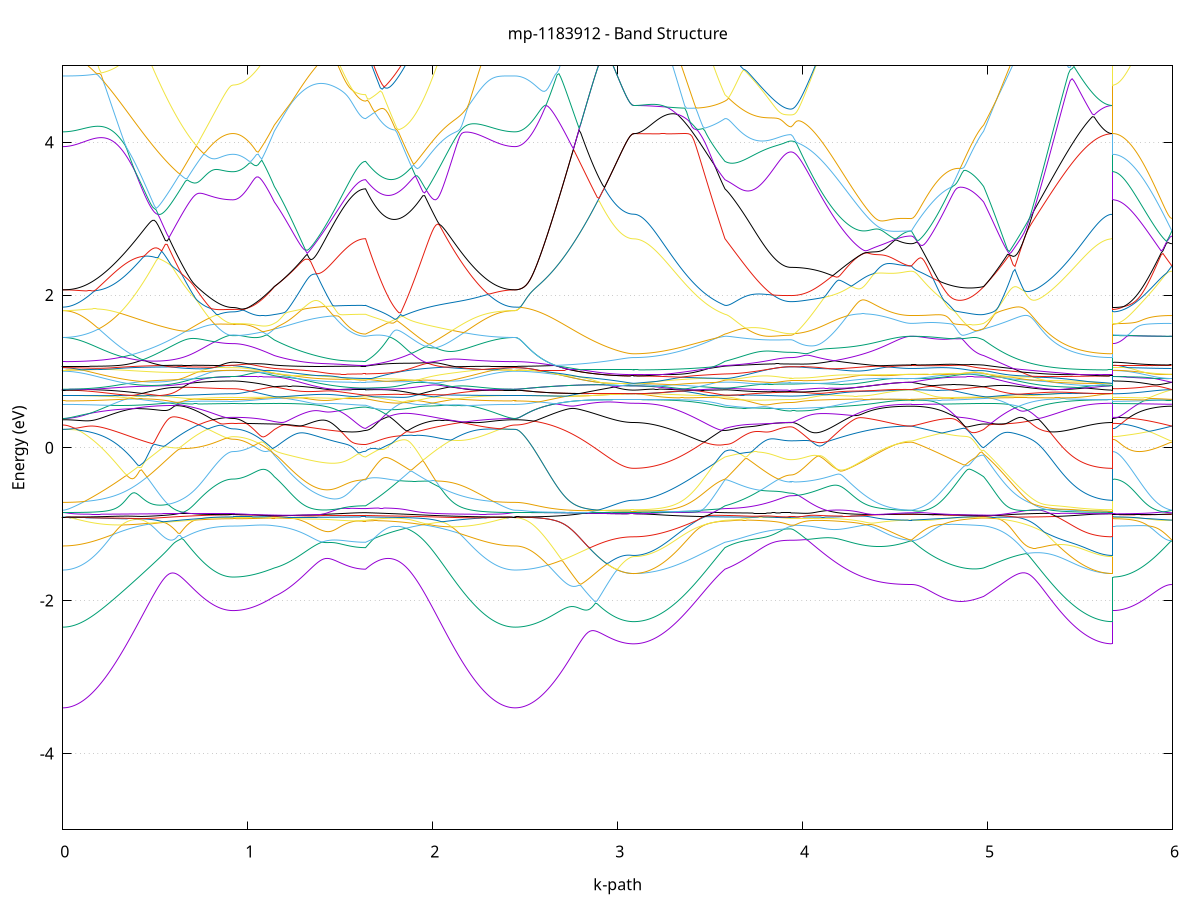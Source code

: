 set title 'mp-1183912 - Band Structure'
set xlabel 'k-path'
set ylabel 'Energy (eV)'
set grid y
set yrange [-5:5]
set terminal png size 800,600
set output 'mp-1183912_bands_gnuplot.png'
plot '-' using 1:2 with lines notitle, '-' using 1:2 with lines notitle, '-' using 1:2 with lines notitle, '-' using 1:2 with lines notitle, '-' using 1:2 with lines notitle, '-' using 1:2 with lines notitle, '-' using 1:2 with lines notitle, '-' using 1:2 with lines notitle, '-' using 1:2 with lines notitle, '-' using 1:2 with lines notitle, '-' using 1:2 with lines notitle, '-' using 1:2 with lines notitle, '-' using 1:2 with lines notitle, '-' using 1:2 with lines notitle, '-' using 1:2 with lines notitle, '-' using 1:2 with lines notitle, '-' using 1:2 with lines notitle, '-' using 1:2 with lines notitle, '-' using 1:2 with lines notitle, '-' using 1:2 with lines notitle, '-' using 1:2 with lines notitle, '-' using 1:2 with lines notitle, '-' using 1:2 with lines notitle, '-' using 1:2 with lines notitle, '-' using 1:2 with lines notitle, '-' using 1:2 with lines notitle, '-' using 1:2 with lines notitle, '-' using 1:2 with lines notitle, '-' using 1:2 with lines notitle, '-' using 1:2 with lines notitle, '-' using 1:2 with lines notitle, '-' using 1:2 with lines notitle, '-' using 1:2 with lines notitle, '-' using 1:2 with lines notitle, '-' using 1:2 with lines notitle, '-' using 1:2 with lines notitle, '-' using 1:2 with lines notitle, '-' using 1:2 with lines notitle, '-' using 1:2 with lines notitle, '-' using 1:2 with lines notitle, '-' using 1:2 with lines notitle, '-' using 1:2 with lines notitle, '-' using 1:2 with lines notitle, '-' using 1:2 with lines notitle, '-' using 1:2 with lines notitle, '-' using 1:2 with lines notitle, '-' using 1:2 with lines notitle, '-' using 1:2 with lines notitle, '-' using 1:2 with lines notitle, '-' using 1:2 with lines notitle, '-' using 1:2 with lines notitle, '-' using 1:2 with lines notitle, '-' using 1:2 with lines notitle, '-' using 1:2 with lines notitle, '-' using 1:2 with lines notitle, '-' using 1:2 with lines notitle, '-' using 1:2 with lines notitle, '-' using 1:2 with lines notitle, '-' using 1:2 with lines notitle, '-' using 1:2 with lines notitle, '-' using 1:2 with lines notitle, '-' using 1:2 with lines notitle, '-' using 1:2 with lines notitle, '-' using 1:2 with lines notitle
0.000000 -41.019067
0.009900 -41.019067
0.019800 -41.019067
0.029700 -41.019067
0.039600 -41.019067
0.049499 -41.019067
0.059399 -41.019067
0.069299 -41.019067
0.079199 -41.018967
0.089099 -41.018967
0.098999 -41.018967
0.108899 -41.018967
0.118799 -41.018967
0.128699 -41.018867
0.138598 -41.018867
0.148498 -41.018867
0.158398 -41.018867
0.168298 -41.018767
0.178198 -41.018767
0.188098 -41.018767
0.197998 -41.018667
0.207898 -41.018667
0.217798 -41.018667
0.227697 -41.018567
0.237597 -41.018567
0.247497 -41.018467
0.257397 -41.018467
0.267297 -41.018467
0.277197 -41.018367
0.287097 -41.018367
0.296997 -41.018267
0.306897 -41.018267
0.316796 -41.018167
0.326696 -41.018167
0.336596 -41.018067
0.346496 -41.018067
0.356396 -41.017967
0.366296 -41.017967
0.376196 -41.017867
0.386096 -41.017867
0.395995 -41.017767
0.405895 -41.017767
0.415795 -41.017667
0.425695 -41.017667
0.435595 -41.017567
0.445495 -41.017567
0.455395 -41.017467
0.465295 -41.017467
0.475195 -41.017367
0.485094 -41.017367
0.494994 -41.017267
0.504894 -41.017267
0.514794 -41.017167
0.524694 -41.017167
0.534594 -41.017067
0.544494 -41.017067
0.554394 -41.016967
0.564294 -41.016967
0.574193 -41.016867
0.584093 -41.016867
0.593993 -41.016867
0.603893 -41.016767
0.613793 -41.016767
0.623693 -41.016667
0.633593 -41.016667
0.643493 -41.016667
0.653393 -41.016567
0.663292 -41.016567
0.673192 -41.016567
0.683092 -41.016467
0.692992 -41.016467
0.702892 -41.016467
0.712792 -41.016367
0.722692 -41.016367
0.732592 -41.016367
0.742492 -41.016267
0.752391 -41.016267
0.762291 -41.016267
0.772191 -41.016267
0.782091 -41.016167
0.791991 -41.016167
0.801891 -41.016167
0.811791 -41.016167
0.821691 -41.016167
0.831591 -41.016167
0.841490 -41.016167
0.851390 -41.016067
0.861290 -41.016067
0.871190 -41.016067
0.881090 -41.016067
0.890990 -41.016067
0.900890 -41.016067
0.910790 -41.016067
0.920690 -41.016067
0.920690 -41.016067
0.930390 -41.016067
0.940091 -41.016067
0.949792 -41.016067
0.959493 -41.016067
0.969194 -41.016067
0.978895 -41.016067
0.988596 -41.016067
0.998297 -41.016067
1.007998 -41.016067
1.017699 -41.016167
1.027400 -41.016167
1.037100 -41.016167
1.046801 -41.016167
1.056502 -41.016167
1.066203 -41.016167
1.075904 -41.016167
1.085605 -41.016167
1.095306 -41.016167
1.105007 -41.016267
1.114708 -41.016267
1.124409 -41.016267
1.134110 -41.016267
1.143810 -41.016267
1.143810 -41.016267
1.153676 -41.016267
1.163541 -41.016367
1.173406 -41.016367
1.183271 -41.016367
1.193136 -41.016367
1.203001 -41.016367
1.212866 -41.016467
1.222731 -41.016467
1.232596 -41.016467
1.242462 -41.016467
1.252327 -41.016467
1.262192 -41.016567
1.272057 -41.016567
1.281922 -41.016567
1.291787 -41.016567
1.301652 -41.016567
1.311517 -41.016667
1.321382 -41.016667
1.331248 -41.016667
1.341113 -41.016667
1.350978 -41.016767
1.360843 -41.016767
1.370708 -41.016767
1.380573 -41.016767
1.390438 -41.016767
1.400303 -41.016867
1.410168 -41.016867
1.420034 -41.016867
1.429899 -41.016867
1.439764 -41.016967
1.449629 -41.016967
1.459494 -41.016967
1.469359 -41.016967
1.479224 -41.016967
1.489089 -41.016967
1.498954 -41.017067
1.508819 -41.017067
1.518685 -41.017067
1.528550 -41.017067
1.538415 -41.017067
1.548280 -41.017067
1.558145 -41.017067
1.568010 -41.017067
1.577875 -41.017067
1.587740 -41.017067
1.597605 -41.017067
1.607471 -41.017167
1.617336 -41.017167
1.627201 -41.017167
1.637066 -41.017167
1.637066 -41.017167
1.647051 -41.017067
1.657036 -41.017067
1.667021 -41.017067
1.677006 -41.017067
1.686992 -41.017067
1.696977 -41.017067
1.706962 -41.017067
1.716947 -41.017067
1.726932 -41.017067
1.736917 -41.017067
1.746902 -41.017067
1.756888 -41.017067
1.766873 -41.017067
1.776858 -41.017067
1.786843 -41.017067
1.796828 -41.017067
1.806813 -41.017167
1.816798 -41.017167
1.826784 -41.017167
1.836769 -41.017167
1.846754 -41.017167
1.856739 -41.017167
1.866724 -41.017267
1.876709 -41.017267
1.886694 -41.017267
1.896679 -41.017267
1.906665 -41.017367
1.916650 -41.017367
1.926635 -41.017367
1.936620 -41.017467
1.946605 -41.017467
1.956590 -41.017467
1.966575 -41.017567
1.976561 -41.017567
1.986546 -41.017667
1.996531 -41.017667
2.006516 -41.017667
2.016501 -41.017767
2.026486 -41.017767
2.036471 -41.017867
2.046457 -41.017867
2.056442 -41.017867
2.066427 -41.017967
2.076412 -41.017967
2.086397 -41.018067
2.096382 -41.018067
2.106367 -41.018167
2.116352 -41.018167
2.126338 -41.018167
2.136323 -41.018267
2.146308 -41.018267
2.156293 -41.018367
2.166278 -41.018367
2.176263 -41.018467
2.186248 -41.018467
2.196234 -41.018467
2.206219 -41.018567
2.216204 -41.018567
2.226189 -41.018667
2.236174 -41.018667
2.246159 -41.018667
2.256144 -41.018767
2.266130 -41.018767
2.276115 -41.018767
2.286100 -41.018867
2.296085 -41.018867
2.306070 -41.018867
2.316055 -41.018867
2.326040 -41.018967
2.336026 -41.018967
2.346011 -41.018967
2.355996 -41.018967
2.365981 -41.018967
2.375966 -41.019067
2.385951 -41.019067
2.395936 -41.019067
2.405921 -41.019067
2.415907 -41.019067
2.425892 -41.019067
2.435877 -41.019067
2.445862 -41.019067
2.445862 -41.019067
2.455723 -41.019067
2.465584 -41.019067
2.475446 -41.019067
2.485307 -41.019067
2.495168 -41.019067
2.505029 -41.019067
2.514890 -41.019067
2.524751 -41.019067
2.534613 -41.019067
2.544474 -41.018967
2.554335 -41.018967
2.564196 -41.018967
2.574057 -41.018967
2.583918 -41.018967
2.593780 -41.018967
2.603641 -41.018967
2.613502 -41.018867
2.623363 -41.018867
2.633224 -41.018867
2.643085 -41.018867
2.652947 -41.018867
2.662808 -41.018767
2.672669 -41.018767
2.682530 -41.018767
2.692391 -41.018767
2.702252 -41.018767
2.712114 -41.018667
2.721975 -41.018667
2.731836 -41.018667
2.741697 -41.018667
2.751558 -41.018567
2.761419 -41.018567
2.771281 -41.018567
2.781142 -41.018567
2.791003 -41.018467
2.800864 -41.018467
2.810725 -41.018467
2.820586 -41.018467
2.830448 -41.018467
2.840309 -41.018367
2.850170 -41.018367
2.860031 -41.018367
2.869892 -41.018367
2.879753 -41.018267
2.889615 -41.018267
2.899476 -41.018267
2.909337 -41.018267
2.919198 -41.018267
2.929059 -41.018267
2.938921 -41.018167
2.948782 -41.018167
2.958643 -41.018167
2.968504 -41.018167
2.978365 -41.018167
2.988226 -41.018167
2.998088 -41.018167
3.007949 -41.018067
3.017810 -41.018067
3.027671 -41.018067
3.037532 -41.018067
3.047393 -41.018067
3.057255 -41.018067
3.067116 -41.018067
3.076977 -41.018067
3.086838 -41.018067
3.086838 -41.018067
3.096703 -41.018067
3.106568 -41.018067
3.116433 -41.018067
3.126298 -41.018067
3.136164 -41.018067
3.146029 -41.018067
3.155894 -41.018067
3.165759 -41.018067
3.175624 -41.018067
3.185489 -41.017967
3.195354 -41.017967
3.205219 -41.017967
3.215084 -41.017967
3.224950 -41.017967
3.234815 -41.017967
3.244680 -41.017867
3.254545 -41.017867
3.264410 -41.017867
3.274275 -41.017867
3.284140 -41.017867
3.294005 -41.017767
3.303870 -41.017767
3.313736 -41.017767
3.323601 -41.017767
3.333466 -41.017667
3.343331 -41.017667
3.353196 -41.017667
3.363061 -41.017667
3.372926 -41.017567
3.382791 -41.017567
3.392656 -41.017567
3.402522 -41.017567
3.412387 -41.017467
3.422252 -41.017467
3.432117 -41.017467
3.441982 -41.017367
3.451847 -41.017367
3.461712 -41.017367
3.471577 -41.017367
3.481442 -41.017267
3.491308 -41.017267
3.501173 -41.017267
3.511038 -41.017267
3.520903 -41.017267
3.530768 -41.017167
3.540633 -41.017167
3.550498 -41.017167
3.560363 -41.017167
3.570228 -41.017167
3.580093 -41.017167
3.580093 -41.017167
3.590016 -41.017167
3.599939 -41.017067
3.609862 -41.017067
3.619784 -41.017067
3.629707 -41.017067
3.639630 -41.017067
3.649552 -41.017067
3.659475 -41.017067
3.669398 -41.017067
3.679320 -41.017067
3.689243 -41.017067
3.699166 -41.017067
3.709089 -41.017067
3.719011 -41.017067
3.728934 -41.017067
3.738857 -41.017067
3.748779 -41.017067
3.758702 -41.017067
3.768625 -41.017067
3.778547 -41.017067
3.788470 -41.017067
3.798393 -41.017067
3.808316 -41.017067
3.818238 -41.017067
3.828161 -41.017067
3.838084 -41.017067
3.848006 -41.017067
3.857929 -41.017067
3.867852 -41.017067
3.877774 -41.017067
3.887697 -41.017067
3.897620 -41.017067
3.907542 -41.017067
3.917465 -41.017067
3.927388 -41.017067
3.937311 -41.017067
3.937311 -41.017067
3.947175 -41.017067
3.957039 -41.017067
3.966903 -41.017067
3.976767 -41.017067
3.986631 -41.017067
3.996495 -41.017067
4.006359 -41.017067
4.016223 -41.017067
4.026087 -41.017067
4.035951 -41.017067
4.045815 -41.017067
4.055679 -41.017067
4.065543 -41.016967
4.075407 -41.016967
4.085271 -41.016967
4.095135 -41.016967
4.104999 -41.016967
4.114863 -41.016967
4.124727 -41.016867
4.134591 -41.016867
4.144455 -41.016867
4.154319 -41.016867
4.164183 -41.016867
4.174047 -41.016767
4.183911 -41.016767
4.193775 -41.016767
4.203639 -41.016767
4.213503 -41.016667
4.223367 -41.016667
4.233231 -41.016667
4.243095 -41.016667
4.252959 -41.016567
4.262823 -41.016567
4.272688 -41.016567
4.282552 -41.016567
4.292416 -41.016567
4.302280 -41.016467
4.312144 -41.016467
4.322008 -41.016467
4.331872 -41.016467
4.341736 -41.016367
4.351600 -41.016367
4.361464 -41.016367
4.371328 -41.016367
4.381192 -41.016267
4.391056 -41.016267
4.400920 -41.016267
4.410784 -41.016267
4.420648 -41.016267
4.430512 -41.016267
4.440376 -41.016167
4.450240 -41.016167
4.460104 -41.016167
4.469968 -41.016167
4.479832 -41.016167
4.489696 -41.016167
4.499560 -41.016167
4.509424 -41.016067
4.519288 -41.016067
4.529152 -41.016067
4.539016 -41.016067
4.548880 -41.016067
4.558744 -41.016067
4.568608 -41.016067
4.578472 -41.016067
4.588336 -41.016067
4.588336 -41.016067
4.598099 -41.016067
4.607862 -41.016067
4.617624 -41.016067
4.627387 -41.016067
4.637150 -41.016067
4.646912 -41.016067
4.656675 -41.016067
4.666438 -41.016067
4.676200 -41.016067
4.685963 -41.016067
4.695726 -41.016067
4.705488 -41.016067
4.715251 -41.016067
4.725014 -41.016067
4.734776 -41.016067
4.744539 -41.016167
4.754302 -41.016167
4.764064 -41.016167
4.773827 -41.016167
4.783590 -41.016167
4.793352 -41.016167
4.803115 -41.016167
4.812878 -41.016167
4.822640 -41.016167
4.832403 -41.016167
4.842166 -41.016167
4.851928 -41.016167
4.861691 -41.016167
4.871454 -41.016167
4.881216 -41.016167
4.890979 -41.016167
4.900742 -41.016267
4.910504 -41.016267
4.920267 -41.016267
4.930030 -41.016267
4.939792 -41.016267
4.949555 -41.016267
4.959318 -41.016267
4.969080 -41.016267
4.978843 -41.016267
4.978843 -41.016267
4.988808 -41.016367
4.998774 -41.016367
5.008739 -41.016367
5.018704 -41.016367
5.028669 -41.016367
5.038635 -41.016467
5.048600 -41.016467
5.058565 -41.016467
5.068531 -41.016467
5.078496 -41.016567
5.088461 -41.016567
5.098426 -41.016567
5.108392 -41.016667
5.118357 -41.016667
5.128322 -41.016667
5.138287 -41.016667
5.148253 -41.016767
5.158218 -41.016767
5.168183 -41.016767
5.178148 -41.016867
5.188114 -41.016867
5.198079 -41.016867
5.208044 -41.016967
5.218009 -41.016967
5.227975 -41.016967
5.237940 -41.017067
5.247905 -41.017067
5.257871 -41.017067
5.267836 -41.017167
5.277801 -41.017167
5.287766 -41.017167
5.297732 -41.017267
5.307697 -41.017267
5.317662 -41.017367
5.327627 -41.017367
5.337593 -41.017367
5.347558 -41.017467
5.357523 -41.017467
5.367488 -41.017467
5.377454 -41.017567
5.387419 -41.017567
5.397384 -41.017567
5.407350 -41.017567
5.417315 -41.017667
5.427280 -41.017667
5.437245 -41.017667
5.447211 -41.017767
5.457176 -41.017767
5.467141 -41.017767
5.477106 -41.017767
5.487072 -41.017867
5.497037 -41.017867
5.507002 -41.017867
5.516967 -41.017867
5.526933 -41.017967
5.536898 -41.017967
5.546863 -41.017967
5.556828 -41.017967
5.566794 -41.017967
5.576759 -41.017967
5.586724 -41.018067
5.596690 -41.018067
5.606655 -41.018067
5.616620 -41.018067
5.626585 -41.018067
5.636551 -41.018067
5.646516 -41.018067
5.656481 -41.018067
5.666446 -41.018067
5.676412 -41.018067
5.676412 -41.016067
5.686123 -41.016067
5.695835 -41.016067
5.705547 -41.016067
5.715259 -41.016067
5.724970 -41.016067
5.734682 -41.016067
5.744394 -41.016067
5.754106 -41.016067
5.763817 -41.016067
5.773529 -41.016067
5.783241 -41.016067
5.792953 -41.016067
5.802665 -41.016067
5.812376 -41.016067
5.822088 -41.016067
5.831800 -41.016067
5.841512 -41.016067
5.851223 -41.016067
5.860935 -41.016067
5.870647 -41.016067
5.880359 -41.016067
5.890070 -41.016067
5.899782 -41.016067
5.909494 -41.016067
5.919206 -41.016067
5.928917 -41.016067
5.938629 -41.016067
5.948341 -41.016067
5.958053 -41.016067
5.967764 -41.016067
5.977476 -41.016067
5.987188 -41.016067
5.996900 -41.016067
e
0.000000 -34.570867
0.009900 -34.570867
0.019800 -34.570667
0.029700 -34.570467
0.039600 -34.570067
0.049499 -34.569667
0.059399 -34.569167
0.069299 -34.568467
0.079199 -34.567767
0.089099 -34.566967
0.098999 -34.566067
0.108899 -34.565067
0.118799 -34.563967
0.128699 -34.562767
0.138598 -34.561467
0.148498 -34.560067
0.158398 -34.558567
0.168298 -34.557067
0.178198 -34.555467
0.188098 -34.553767
0.197998 -34.551967
0.207898 -34.550067
0.217798 -34.548067
0.227697 -34.545967
0.237597 -34.543867
0.247497 -34.541667
0.257397 -34.539367
0.267297 -34.536967
0.277197 -34.534567
0.287097 -34.532067
0.296997 -34.529467
0.306897 -34.526867
0.316796 -34.524067
0.326696 -34.521267
0.336596 -34.518367
0.346496 -34.515467
0.356396 -34.512467
0.366296 -34.509367
0.376196 -34.506267
0.386096 -34.503067
0.395995 -34.499867
0.405895 -34.496567
0.415795 -34.493267
0.425695 -34.489867
0.435595 -34.486467
0.445495 -34.482967
0.455395 -34.479467
0.465295 -34.475967
0.475195 -34.472367
0.485094 -34.468767
0.494994 -34.465167
0.504894 -34.461467
0.514794 -34.457767
0.524694 -34.453967
0.534594 -34.450267
0.544494 -34.446467
0.554394 -34.442667
0.564294 -34.438867
0.574193 -34.435067
0.584093 -34.431267
0.593993 -34.427367
0.603893 -34.423567
0.613793 -34.419667
0.623693 -34.415767
0.633593 -34.411967
0.643493 -34.408067
0.653393 -34.404267
0.663292 -34.400467
0.673192 -34.396667
0.683092 -34.392867
0.692992 -34.389067
0.702892 -34.385267
0.712792 -34.381567
0.722692 -34.377867
0.732592 -34.374167
0.742492 -34.370567
0.752391 -34.366967
0.762291 -34.363467
0.772191 -34.359967
0.782091 -34.356567
0.791991 -34.353167
0.801891 -34.349967
0.811791 -34.346767
0.821691 -34.343767
0.831591 -34.340767
0.841490 -34.338067
0.851390 -34.335467
0.861290 -34.333167
0.871190 -34.331067
0.881090 -34.329167
0.890990 -34.327667
0.900890 -34.326567
0.910790 -34.325867
0.920690 -34.325667
0.920690 -34.325667
0.930390 -34.325667
0.940091 -34.325467
0.949792 -34.325367
0.959493 -34.325067
0.969194 -34.324767
0.978895 -34.324367
0.988596 -34.324567
0.998297 -34.325167
1.007998 -34.325867
1.017699 -34.326667
1.027400 -34.327567
1.037100 -34.328467
1.046801 -34.329467
1.056502 -34.330567
1.066203 -34.331667
1.075904 -34.332867
1.085605 -34.334167
1.095306 -34.335567
1.105007 -34.336967
1.114708 -34.338467
1.124409 -34.340067
1.134110 -34.341667
1.143810 -34.343367
1.143810 -34.343367
1.153676 -34.344567
1.163541 -34.345767
1.173406 -34.346967
1.183271 -34.348167
1.193136 -34.349367
1.203001 -34.350467
1.212866 -34.351667
1.222731 -34.352767
1.232596 -34.353967
1.242462 -34.355067
1.252327 -34.356167
1.262192 -34.357267
1.272057 -34.358267
1.281922 -34.359367
1.291787 -34.360367
1.301652 -34.361367
1.311517 -34.362367
1.321382 -34.363367
1.331248 -34.364267
1.341113 -34.365167
1.350978 -34.366067
1.360843 -34.366967
1.370708 -34.367767
1.380573 -34.368567
1.390438 -34.369367
1.400303 -34.370167
1.410168 -34.370867
1.420034 -34.371567
1.429899 -34.372267
1.439764 -34.372967
1.449629 -34.373567
1.459494 -34.374167
1.469359 -34.374767
1.479224 -34.375267
1.489089 -34.375767
1.498954 -34.376267
1.508819 -34.376767
1.518685 -34.377167
1.528550 -34.377567
1.538415 -34.377867
1.548280 -34.378267
1.558145 -34.378467
1.568010 -34.378767
1.577875 -34.378967
1.587740 -34.379167
1.597605 -34.379367
1.607471 -34.379467
1.617336 -34.379567
1.627201 -34.379567
1.637066 -34.379667
1.637066 -34.379667
1.647051 -34.376367
1.657036 -34.373167
1.667021 -34.369867
1.677006 -34.366567
1.686992 -34.363167
1.696977 -34.359867
1.706962 -34.361967
1.716947 -34.365967
1.726932 -34.369967
1.736917 -34.374067
1.746902 -34.378167
1.756888 -34.382267
1.766873 -34.386567
1.776858 -34.390667
1.786843 -34.394867
1.796828 -34.399067
1.806813 -34.403267
1.816798 -34.407367
1.826784 -34.411567
1.836769 -34.415767
1.846754 -34.419967
1.856739 -34.424067
1.866724 -34.428167
1.876709 -34.432367
1.886694 -34.436467
1.896679 -34.440567
1.906665 -34.444567
1.916650 -34.448667
1.926635 -34.452667
1.936620 -34.456567
1.946605 -34.460567
1.956590 -34.464467
1.966575 -34.468367
1.976561 -34.472167
1.986546 -34.475967
1.996531 -34.479667
2.006516 -34.483367
2.016501 -34.486967
2.026486 -34.490567
2.036471 -34.494067
2.046457 -34.497467
2.056442 -34.500767
2.066427 -34.504167
2.076412 -34.507467
2.086397 -34.510667
2.096382 -34.513767
2.106367 -34.516867
2.116352 -34.519867
2.126338 -34.522767
2.136323 -34.525667
2.146308 -34.528367
2.156293 -34.531067
2.166278 -34.533667
2.176263 -34.536267
2.186248 -34.538667
2.196234 -34.541067
2.206219 -34.543267
2.216204 -34.545467
2.226189 -34.547567
2.236174 -34.549667
2.246159 -34.551567
2.256144 -34.553367
2.266130 -34.555167
2.276115 -34.556867
2.286100 -34.558367
2.296085 -34.559867
2.306070 -34.561267
2.316055 -34.562567
2.326040 -34.563767
2.336026 -34.564967
2.346011 -34.565967
2.355996 -34.566867
2.365981 -34.567767
2.375966 -34.568467
2.385951 -34.569167
2.395936 -34.569667
2.405921 -34.570167
2.415907 -34.570467
2.425892 -34.570767
2.435877 -34.570867
2.445862 -34.570867
2.445862 -34.570867
2.455723 -34.570867
2.465584 -34.570767
2.475446 -34.570567
2.485307 -34.570267
2.495168 -34.569867
2.505029 -34.569367
2.514890 -34.568867
2.524751 -34.568167
2.534613 -34.567467
2.544474 -34.566767
2.554335 -34.565867
2.564196 -34.564867
2.574057 -34.563867
2.583918 -34.562767
2.593780 -34.561567
2.603641 -34.560267
2.613502 -34.558967
2.623363 -34.557467
2.633224 -34.555967
2.643085 -34.554467
2.652947 -34.552767
2.662808 -34.551067
2.672669 -34.549267
2.682530 -34.547567
2.692391 -34.545567
2.702252 -34.543667
2.712114 -34.541667
2.721975 -34.539567
2.731836 -34.537467
2.741697 -34.535267
2.751558 -34.533067
2.761419 -34.530767
2.771281 -34.528467
2.781142 -34.526167
2.791003 -34.523767
2.800864 -34.521467
2.810725 -34.518967
2.820586 -34.516567
2.830448 -34.514167
2.840309 -34.511667
2.850170 -34.509267
2.860031 -34.506767
2.869892 -34.504267
2.879753 -34.501867
2.889615 -34.499467
2.899476 -34.497067
2.909337 -34.494767
2.919198 -34.492467
2.929059 -34.490267
2.938921 -34.488067
2.948782 -34.485967
2.958643 -34.483967
2.968504 -34.482067
2.978365 -34.480367
2.988226 -34.478667
2.998088 -34.477067
3.007949 -34.475567
3.017810 -34.474267
3.027671 -34.473167
3.037532 -34.472167
3.047393 -34.471267
3.057255 -34.470667
3.067116 -34.470267
3.076977 -34.469967
3.086838 -34.469767
3.086838 -34.469767
3.096703 -34.469767
3.106568 -34.469667
3.116433 -34.469467
3.126298 -34.469167
3.136164 -34.468767
3.146029 -34.468267
3.155894 -34.467767
3.165759 -34.467167
3.175624 -34.466467
3.185489 -34.465767
3.195354 -34.464867
3.205219 -34.463967
3.215084 -34.462967
3.224950 -34.461967
3.234815 -34.460767
3.244680 -34.459567
3.254545 -34.458267
3.264410 -34.456867
3.274275 -34.455367
3.284140 -34.453867
3.294005 -34.452267
3.303870 -34.450567
3.313736 -34.448867
3.323601 -34.446967
3.333466 -34.445167
3.343331 -34.443167
3.353196 -34.441167
3.363061 -34.439067
3.372926 -34.436967
3.382791 -34.434767
3.392656 -34.432467
3.402522 -34.430167
3.412387 -34.427767
3.422252 -34.425367
3.432117 -34.422867
3.441982 -34.420267
3.451847 -34.417667
3.461712 -34.414967
3.471577 -34.412267
3.481442 -34.409467
3.491308 -34.406667
3.501173 -34.403867
3.511038 -34.400967
3.520903 -34.397967
3.530768 -34.395067
3.540633 -34.392067
3.550498 -34.388967
3.560363 -34.385867
3.570228 -34.382767
3.580093 -34.379667
3.580093 -34.379667
3.590016 -34.378367
3.599939 -34.377267
3.609862 -34.376467
3.619784 -34.375967
3.629707 -34.375667
3.639630 -34.375667
3.649552 -34.375967
3.659475 -34.376467
3.669398 -34.377067
3.679320 -34.377967
3.689243 -34.378967
3.699166 -34.379967
3.709089 -34.381167
3.719011 -34.382267
3.728934 -34.383467
3.738857 -34.384667
3.748779 -34.385767
3.758702 -34.386967
3.768625 -34.388067
3.778547 -34.389167
3.788470 -34.390267
3.798393 -34.391167
3.808316 -34.392167
3.818238 -34.392967
3.828161 -34.393867
3.838084 -34.394567
3.848006 -34.395267
3.857929 -34.395867
3.867852 -34.396367
3.877774 -34.396867
3.887697 -34.397267
3.897620 -34.397667
3.907542 -34.397867
3.917465 -34.398067
3.927388 -34.398167
3.937311 -34.398267
3.937311 -34.398267
3.947175 -34.398167
3.957039 -34.398167
3.966903 -34.397967
3.976767 -34.397767
3.986631 -34.397567
3.996495 -34.397267
4.006359 -34.396867
4.016223 -34.396467
4.026087 -34.396067
4.035951 -34.395567
4.045815 -34.394967
4.055679 -34.394367
4.065543 -34.393767
4.075407 -34.393067
4.085271 -34.392267
4.095135 -34.391467
4.104999 -34.390667
4.114863 -34.389767
4.124727 -34.388767
4.134591 -34.387767
4.144455 -34.386767
4.154319 -34.385667
4.164183 -34.384567
4.174047 -34.383367
4.183911 -34.382167
4.193775 -34.380867
4.203639 -34.379567
4.213503 -34.378267
4.223367 -34.376867
4.233231 -34.375467
4.243095 -34.374067
4.252959 -34.372567
4.262823 -34.371067
4.272688 -34.369567
4.282552 -34.367967
4.292416 -34.366367
4.302280 -34.364667
4.312144 -34.363067
4.322008 -34.361367
4.331872 -34.359667
4.341736 -34.357967
4.351600 -34.356267
4.361464 -34.354467
4.371328 -34.352667
4.381192 -34.350967
4.391056 -34.349167
4.400920 -34.347467
4.410784 -34.345667
4.420648 -34.343967
4.430512 -34.342267
4.440376 -34.340467
4.450240 -34.338867
4.460104 -34.337167
4.469968 -34.335567
4.479832 -34.334067
4.489696 -34.332567
4.499560 -34.331067
4.509424 -34.329767
4.519288 -34.328567
4.529152 -34.327467
4.539016 -34.326467
4.548880 -34.325667
4.558744 -34.324967
4.568608 -34.324467
4.578472 -34.324167
4.588336 -34.324067
4.588336 -34.324067
4.598099 -34.324167
4.607862 -34.324167
4.617624 -34.324367
4.627387 -34.324567
4.637150 -34.324767
4.646912 -34.325067
4.656675 -34.325467
4.666438 -34.325767
4.676200 -34.326267
4.685963 -34.326667
4.695726 -34.327167
4.705488 -34.327667
4.715251 -34.328167
4.725014 -34.328667
4.734776 -34.329167
4.744539 -34.329667
4.754302 -34.330067
4.764064 -34.330567
4.773827 -34.331067
4.783590 -34.331567
4.793352 -34.332067
4.803115 -34.332467
4.812878 -34.332967
4.822640 -34.333367
4.832403 -34.333867
4.842166 -34.334367
4.851928 -34.334767
4.861691 -34.335267
4.871454 -34.335767
4.881216 -34.336267
4.890979 -34.336767
4.900742 -34.337367
4.910504 -34.337967
4.920267 -34.338567
4.930030 -34.339267
4.939792 -34.339967
4.949555 -34.340667
4.959318 -34.341467
4.969080 -34.342367
4.978843 -34.343267
4.978843 -34.343367
4.988808 -34.345167
4.998774 -34.346967
5.008739 -34.348867
5.018704 -34.350767
5.028669 -34.352767
5.038635 -34.354867
5.048600 -34.356967
5.058565 -34.359167
5.068531 -34.361367
5.078496 -34.363667
5.088461 -34.365967
5.098426 -34.368267
5.108392 -34.370567
5.118357 -34.372967
5.128322 -34.375367
5.138287 -34.377767
5.148253 -34.380267
5.158218 -34.382667
5.168183 -34.385167
5.178148 -34.387667
5.188114 -34.390167
5.198079 -34.392667
5.208044 -34.395267
5.218009 -34.397767
5.227975 -34.400267
5.237940 -34.402767
5.247905 -34.405167
5.257871 -34.407567
5.267836 -34.410067
5.277801 -34.412467
5.287766 -34.414867
5.297732 -34.417267
5.307697 -34.419667
5.317662 -34.421967
5.327627 -34.424267
5.337593 -34.426567
5.347558 -34.428867
5.357523 -34.431067
5.367488 -34.433167
5.377454 -34.435367
5.387419 -34.437467
5.397384 -34.439467
5.407350 -34.441467
5.417315 -34.443367
5.427280 -34.445267
5.437245 -34.447067
5.447211 -34.448867
5.457176 -34.450567
5.467141 -34.452167
5.477106 -34.453767
5.487072 -34.455267
5.497037 -34.456767
5.507002 -34.458167
5.516967 -34.459367
5.526933 -34.460667
5.536898 -34.461767
5.546863 -34.462867
5.556828 -34.463867
5.566794 -34.464767
5.576759 -34.465667
5.586724 -34.466467
5.596690 -34.467167
5.606655 -34.467767
5.616620 -34.468367
5.626585 -34.468767
5.636551 -34.469167
5.646516 -34.469467
5.656481 -34.469667
5.666446 -34.469767
5.676412 -34.469767
5.676412 -34.325667
5.686123 -34.325667
5.695835 -34.325667
5.705547 -34.325667
5.715259 -34.325667
5.724970 -34.325567
5.734682 -34.325567
5.744394 -34.325567
5.754106 -34.325567
5.763817 -34.325467
5.773529 -34.325467
5.783241 -34.325467
5.792953 -34.325367
5.802665 -34.325367
5.812376 -34.325267
5.822088 -34.325267
5.831800 -34.325167
5.841512 -34.325167
5.851223 -34.325167
5.860935 -34.325067
5.870647 -34.325067
5.880359 -34.324967
5.890070 -34.324967
5.899782 -34.324867
5.909494 -34.324767
5.919206 -34.324667
5.928917 -34.324567
5.938629 -34.324567
5.948341 -34.324467
5.958053 -34.324367
5.967764 -34.324267
5.977476 -34.324267
5.987188 -34.324167
5.996900 -34.324067
e
0.000000 -34.182967
0.009900 -34.183067
0.019800 -34.183167
0.029700 -34.183367
0.039600 -34.183667
0.049499 -34.184067
0.059399 -34.184467
0.069299 -34.184967
0.079199 -34.185667
0.089099 -34.186367
0.098999 -34.187067
0.108899 -34.187867
0.118799 -34.188767
0.128699 -34.189767
0.138598 -34.190867
0.148498 -34.191967
0.158398 -34.193167
0.168298 -34.194467
0.178198 -34.195767
0.188098 -34.197167
0.197998 -34.198667
0.207898 -34.200267
0.217798 -34.201767
0.227697 -34.203467
0.237597 -34.205167
0.247497 -34.206967
0.257397 -34.208767
0.267297 -34.210567
0.277197 -34.212467
0.287097 -34.214467
0.296997 -34.216467
0.306897 -34.218467
0.316796 -34.220567
0.326696 -34.222667
0.336596 -34.224767
0.346496 -34.226967
0.356396 -34.229267
0.366296 -34.231467
0.376196 -34.233767
0.386096 -34.236067
0.395995 -34.238367
0.405895 -34.240667
0.415795 -34.243067
0.425695 -34.245367
0.435595 -34.247667
0.445495 -34.250067
0.455395 -34.252367
0.465295 -34.254767
0.475195 -34.257067
0.485094 -34.259467
0.494994 -34.261767
0.504894 -34.264067
0.514794 -34.266467
0.524694 -34.268767
0.534594 -34.270967
0.544494 -34.273267
0.554394 -34.275467
0.564294 -34.277667
0.574193 -34.279867
0.584093 -34.282067
0.593993 -34.284167
0.603893 -34.286267
0.613793 -34.288267
0.623693 -34.290167
0.633593 -34.292167
0.643493 -34.294067
0.653393 -34.295967
0.663292 -34.297767
0.673192 -34.299567
0.683092 -34.301267
0.692992 -34.302867
0.702892 -34.304467
0.712792 -34.306067
0.722692 -34.307567
0.732592 -34.308967
0.742492 -34.310267
0.752391 -34.311567
0.762291 -34.312767
0.772191 -34.313867
0.782091 -34.315067
0.791991 -34.316067
0.801891 -34.316967
0.811791 -34.317867
0.821691 -34.318667
0.831591 -34.319367
0.841490 -34.320067
0.851390 -34.320667
0.861290 -34.321167
0.871190 -34.321567
0.881090 -34.321967
0.890990 -34.322167
0.900890 -34.322367
0.910790 -34.322467
0.920690 -34.322567
0.920690 -34.322467
0.930390 -34.322567
0.940091 -34.322667
0.949792 -34.322867
0.959493 -34.323167
0.969194 -34.323567
0.978895 -34.323967
0.988596 -34.323867
0.998297 -34.323267
1.007998 -34.322667
1.017699 -34.321967
1.027400 -34.321167
1.037100 -34.320367
1.046801 -34.319367
1.056502 -34.318367
1.066203 -34.317367
1.075904 -34.316267
1.085605 -34.314967
1.095306 -34.313767
1.105007 -34.312467
1.114708 -34.311067
1.124409 -34.309567
1.134110 -34.308067
1.143810 -34.306567
1.143810 -34.306567
1.153676 -34.305567
1.163541 -34.304767
1.173406 -34.304467
1.183271 -34.304367
1.193136 -34.304467
1.203001 -34.304867
1.212866 -34.305367
1.222731 -34.306067
1.232596 -34.306867
1.242462 -34.307667
1.252327 -34.308667
1.262192 -34.309667
1.272057 -34.310667
1.281922 -34.311667
1.291787 -34.312767
1.301652 -34.313767
1.311517 -34.314967
1.321382 -34.315967
1.331248 -34.317067
1.341113 -34.318067
1.350978 -34.319067
1.360843 -34.320067
1.370708 -34.321067
1.380573 -34.322067
1.390438 -34.322967
1.400303 -34.323967
1.410168 -34.324767
1.420034 -34.325667
1.429899 -34.326467
1.439764 -34.327267
1.449629 -34.327967
1.459494 -34.328667
1.469359 -34.329367
1.479224 -34.330067
1.489089 -34.330667
1.498954 -34.331267
1.508819 -34.331767
1.518685 -34.332267
1.528550 -34.332767
1.538415 -34.333167
1.548280 -34.333567
1.558145 -34.333967
1.568010 -34.334267
1.577875 -34.334567
1.587740 -34.334767
1.597605 -34.334967
1.607471 -34.335067
1.617336 -34.335167
1.627201 -34.335267
1.637066 -34.335267
1.637066 -34.335267
1.647051 -34.338867
1.657036 -34.342667
1.667021 -34.346367
1.677006 -34.350267
1.686992 -34.354067
1.696977 -34.357967
1.706962 -34.356467
1.716947 -34.353067
1.726932 -34.349667
1.736917 -34.346267
1.746902 -34.342867
1.756888 -34.339367
1.766873 -34.335967
1.776858 -34.332467
1.786843 -34.329067
1.796828 -34.325567
1.806813 -34.322167
1.816798 -34.318667
1.826784 -34.315267
1.836769 -34.311767
1.846754 -34.308367
1.856739 -34.304867
1.866724 -34.301467
1.876709 -34.298067
1.886694 -34.294767
1.896679 -34.291367
1.906665 -34.288067
1.916650 -34.284667
1.926635 -34.281467
1.936620 -34.278167
1.946605 -34.274967
1.956590 -34.271667
1.966575 -34.268467
1.976561 -34.265367
1.986546 -34.262267
1.996531 -34.259167
2.006516 -34.256167
2.016501 -34.253167
2.026486 -34.250267
2.036471 -34.247367
2.046457 -34.244467
2.056442 -34.241567
2.066427 -34.238867
2.076412 -34.236167
2.086397 -34.233467
2.096382 -34.230867
2.106367 -34.228267
2.116352 -34.225767
2.126338 -34.223367
2.136323 -34.220967
2.146308 -34.218767
2.156293 -34.216467
2.166278 -34.214267
2.176263 -34.212267
2.186248 -34.210167
2.196234 -34.208167
2.206219 -34.206267
2.216204 -34.204367
2.226189 -34.202667
2.236174 -34.200867
2.246159 -34.199267
2.256144 -34.197667
2.266130 -34.196267
2.276115 -34.194767
2.286100 -34.193467
2.296085 -34.192267
2.306070 -34.191067
2.316055 -34.189967
2.326040 -34.188967
2.336026 -34.188067
2.346011 -34.187167
2.355996 -34.186367
2.365981 -34.185667
2.375966 -34.185067
2.385951 -34.184567
2.395936 -34.184067
2.405921 -34.183667
2.415907 -34.183367
2.425892 -34.183167
2.435877 -34.183067
2.445862 -34.182967
2.445862 -34.182967
2.455723 -34.182967
2.465584 -34.183067
2.475446 -34.183067
2.485307 -34.183067
2.495168 -34.183067
2.505029 -34.183067
2.514890 -34.183067
2.524751 -34.183067
2.534613 -34.183067
2.544474 -34.183067
2.554335 -34.183067
2.564196 -34.183067
2.574057 -34.183167
2.583918 -34.183167
2.593780 -34.183167
2.603641 -34.183267
2.613502 -34.183267
2.623363 -34.183267
2.633224 -34.183367
2.643085 -34.183367
2.652947 -34.183767
2.662808 -34.185667
2.672669 -34.187767
2.682530 -34.189867
2.692391 -34.192067
2.702252 -34.194267
2.712114 -34.196567
2.721975 -34.198967
2.731836 -34.201367
2.741697 -34.203867
2.751558 -34.206367
2.761419 -34.208967
2.771281 -34.211567
2.781142 -34.214167
2.791003 -34.216767
2.800864 -34.219467
2.810725 -34.222267
2.820586 -34.224967
2.830448 -34.227667
2.840309 -34.230367
2.850170 -34.233167
2.860031 -34.235867
2.869892 -34.238567
2.879753 -34.241267
2.889615 -34.243867
2.899476 -34.246467
2.909337 -34.249067
2.919198 -34.251567
2.929059 -34.254067
2.938921 -34.256367
2.948782 -34.258767
2.958643 -34.260967
2.968504 -34.263067
2.978365 -34.265067
2.988226 -34.266867
2.998088 -34.268567
3.007949 -34.270067
3.017810 -34.271567
3.027671 -34.272767
3.037532 -34.273867
3.047393 -34.274767
3.057255 -34.275467
3.067116 -34.275967
3.076977 -34.276267
3.086838 -34.276267
3.086838 -34.276267
3.096703 -34.276367
3.106568 -34.276367
3.116433 -34.276367
3.126298 -34.276367
3.136164 -34.276367
3.146029 -34.276367
3.155894 -34.276367
3.165759 -34.276367
3.175624 -34.276367
3.185489 -34.276467
3.195354 -34.276467
3.205219 -34.276567
3.215084 -34.276667
3.224950 -34.276767
3.234815 -34.276867
3.244680 -34.276967
3.254545 -34.277167
3.264410 -34.277367
3.274275 -34.277667
3.284140 -34.277967
3.294005 -34.278267
3.303870 -34.278767
3.313736 -34.279167
3.323601 -34.279767
3.333466 -34.280367
3.343331 -34.281067
3.353196 -34.281967
3.363061 -34.282867
3.372926 -34.283867
3.382791 -34.285067
3.392656 -34.286367
3.402522 -34.287767
3.412387 -34.289367
3.422252 -34.291067
3.432117 -34.292867
3.441982 -34.294867
3.451847 -34.296967
3.461712 -34.299167
3.471577 -34.301567
3.481442 -34.304067
3.491308 -34.306667
3.501173 -34.309467
3.511038 -34.312367
3.520903 -34.315367
3.530768 -34.318467
3.540633 -34.321667
3.550498 -34.324967
3.560363 -34.328367
3.570228 -34.331767
3.580093 -34.335267
3.580093 -34.335267
3.590016 -34.336767
3.599939 -34.338067
3.609862 -34.339067
3.619784 -34.339867
3.629707 -34.340367
3.639630 -34.340567
3.649552 -34.340567
3.659475 -34.340367
3.669398 -34.339967
3.679320 -34.339467
3.689243 -34.338867
3.699166 -34.338167
3.709089 -34.337367
3.719011 -34.336567
3.728934 -34.335767
3.738857 -34.334967
3.748779 -34.334167
3.758702 -34.333467
3.768625 -34.332667
3.778547 -34.331967
3.788470 -34.331267
3.798393 -34.330667
3.808316 -34.330067
3.818238 -34.329467
3.828161 -34.328867
3.838084 -34.328467
3.848006 -34.327967
3.857929 -34.327567
3.867852 -34.327267
3.877774 -34.326967
3.887697 -34.326667
3.897620 -34.326467
3.907542 -34.326367
3.917465 -34.326167
3.927388 -34.326167
3.937311 -34.326167
3.937311 -34.326167
3.947175 -34.326167
3.957039 -34.326067
3.966903 -34.326067
3.976767 -34.326067
3.986631 -34.326067
3.996495 -34.326067
4.006359 -34.326067
4.016223 -34.326067
4.026087 -34.325967
4.035951 -34.325967
4.045815 -34.325967
4.055679 -34.325967
4.065543 -34.325967
4.075407 -34.325867
4.085271 -34.325867
4.095135 -34.325867
4.104999 -34.325767
4.114863 -34.325767
4.124727 -34.325767
4.134591 -34.325667
4.144455 -34.325667
4.154319 -34.325667
4.164183 -34.325567
4.174047 -34.325467
4.183911 -34.325467
4.193775 -34.325467
4.203639 -34.325367
4.213503 -34.325367
4.223367 -34.325267
4.233231 -34.325267
4.243095 -34.325267
4.252959 -34.325167
4.262823 -34.325167
4.272688 -34.325067
4.282552 -34.325067
4.292416 -34.324967
4.302280 -34.324967
4.312144 -34.324867
4.322008 -34.324867
4.331872 -34.324767
4.341736 -34.324767
4.351600 -34.324667
4.361464 -34.324667
4.371328 -34.324567
4.381192 -34.324567
4.391056 -34.324467
4.400920 -34.324467
4.410784 -34.324467
4.420648 -34.324367
4.430512 -34.324367
4.440376 -34.324367
4.450240 -34.324267
4.460104 -34.324267
4.469968 -34.324267
4.479832 -34.324267
4.489696 -34.324167
4.499560 -34.324167
4.509424 -34.324167
4.519288 -34.324167
4.529152 -34.324167
4.539016 -34.324067
4.548880 -34.324167
4.558744 -34.324067
4.568608 -34.324067
4.578472 -34.324167
4.588336 -34.324067
4.588336 -34.324067
4.598099 -34.324067
4.607862 -34.324167
4.617624 -34.324167
4.627387 -34.324167
4.637150 -34.324067
4.646912 -34.324067
4.656675 -34.323867
4.666438 -34.323767
4.676200 -34.323667
4.685963 -34.323467
4.695726 -34.323267
4.705488 -34.323067
4.715251 -34.322767
4.725014 -34.322467
4.734776 -34.322167
4.744539 -34.321867
4.754302 -34.321467
4.764064 -34.321067
4.773827 -34.320667
4.783590 -34.320267
4.793352 -34.319867
4.803115 -34.319367
4.812878 -34.318867
4.822640 -34.318267
4.832403 -34.317767
4.842166 -34.317167
4.851928 -34.316567
4.861691 -34.315967
4.871454 -34.315367
4.881216 -34.314667
4.890979 -34.313967
4.900742 -34.313167
4.910504 -34.312467
4.920267 -34.311667
4.930030 -34.310867
4.939792 -34.310067
4.949555 -34.309167
4.959318 -34.308367
4.969080 -34.307467
4.978843 -34.306567
4.978843 -34.306567
4.988808 -34.304867
4.998774 -34.303167
5.008739 -34.301367
5.018704 -34.299567
5.028669 -34.297767
5.038635 -34.295867
5.048600 -34.293867
5.058565 -34.291867
5.068531 -34.289767
5.078496 -34.287667
5.088461 -34.285567
5.098426 -34.283367
5.108392 -34.281167
5.118357 -34.278967
5.128322 -34.276767
5.138287 -34.275467
5.148253 -34.275467
5.158218 -34.275567
5.168183 -34.275667
5.178148 -34.275767
5.188114 -34.275767
5.198079 -34.275867
5.208044 -34.275867
5.218009 -34.275967
5.227975 -34.275967
5.237940 -34.276067
5.247905 -34.276067
5.257871 -34.276067
5.267836 -34.276067
5.277801 -34.276167
5.287766 -34.276167
5.297732 -34.276167
5.307697 -34.276167
5.317662 -34.276167
5.327627 -34.276267
5.337593 -34.276267
5.347558 -34.276267
5.357523 -34.276267
5.367488 -34.276367
5.377454 -34.276367
5.387419 -34.276367
5.397384 -34.276367
5.407350 -34.276367
5.417315 -34.276367
5.427280 -34.276367
5.437245 -34.276367
5.447211 -34.276367
5.457176 -34.276367
5.467141 -34.276367
5.477106 -34.276367
5.487072 -34.276367
5.497037 -34.276367
5.507002 -34.276467
5.516967 -34.276367
5.526933 -34.276367
5.536898 -34.276367
5.546863 -34.276367
5.556828 -34.276367
5.566794 -34.276367
5.576759 -34.276367
5.586724 -34.276367
5.596690 -34.276367
5.606655 -34.276267
5.616620 -34.276367
5.626585 -34.276367
5.636551 -34.276367
5.646516 -34.276367
5.656481 -34.276367
5.666446 -34.276367
5.676412 -34.276267
5.676412 -34.322467
5.686123 -34.322467
5.695835 -34.322567
5.705547 -34.322567
5.715259 -34.322567
5.724970 -34.322567
5.734682 -34.322567
5.744394 -34.322567
5.754106 -34.322667
5.763817 -34.322667
5.773529 -34.322667
5.783241 -34.322767
5.792953 -34.322767
5.802665 -34.322867
5.812376 -34.322867
5.822088 -34.322867
5.831800 -34.322967
5.841512 -34.322967
5.851223 -34.323067
5.860935 -34.323167
5.870647 -34.323167
5.880359 -34.323267
5.890070 -34.323267
5.899782 -34.323367
5.909494 -34.323467
5.919206 -34.323567
5.928917 -34.323667
5.938629 -34.323667
5.948341 -34.323767
5.958053 -34.323867
5.967764 -34.323867
5.977476 -34.323967
5.987188 -34.324067
5.996900 -34.324067
e
0.000000 -34.162667
0.009900 -34.162667
0.019800 -34.162667
0.029700 -34.162767
0.039600 -34.162867
0.049499 -34.162967
0.059399 -34.163067
0.069299 -34.163267
0.079199 -34.163467
0.089099 -34.163667
0.098999 -34.163867
0.108899 -34.164167
0.118799 -34.164367
0.128699 -34.164667
0.138598 -34.165067
0.148498 -34.165367
0.158398 -34.165767
0.168298 -34.166167
0.178198 -34.166567
0.188098 -34.167067
0.197998 -34.167567
0.207898 -34.168067
0.217798 -34.168567
0.227697 -34.169067
0.237597 -34.169667
0.247497 -34.170267
0.257397 -34.170967
0.267297 -34.171567
0.277197 -34.172267
0.287097 -34.172967
0.296997 -34.173767
0.306897 -34.174467
0.316796 -34.175267
0.326696 -34.176167
0.336596 -34.176967
0.346496 -34.177867
0.356396 -34.178767
0.366296 -34.179667
0.376196 -34.180667
0.386096 -34.181667
0.395995 -34.182667
0.405895 -34.183767
0.415795 -34.184967
0.425695 -34.185967
0.435595 -34.187167
0.445495 -34.188367
0.455395 -34.189567
0.465295 -34.190867
0.475195 -34.192167
0.485094 -34.193567
0.494994 -34.194967
0.504894 -34.196367
0.514794 -34.197767
0.524694 -34.199267
0.534594 -34.200867
0.544494 -34.202367
0.554394 -34.203967
0.564294 -34.205567
0.574193 -34.207167
0.584093 -34.208967
0.593993 -34.210667
0.603893 -34.212467
0.613793 -34.214267
0.623693 -34.216067
0.633593 -34.217967
0.643493 -34.219867
0.653393 -34.221967
0.663292 -34.223967
0.673192 -34.225967
0.683092 -34.228067
0.692992 -34.230167
0.702892 -34.232267
0.712792 -34.234467
0.722692 -34.236667
0.732592 -34.238867
0.742492 -34.241167
0.752391 -34.243367
0.762291 -34.245667
0.772191 -34.247967
0.782091 -34.250267
0.791991 -34.252567
0.801891 -34.254867
0.811791 -34.257067
0.821691 -34.259367
0.831591 -34.261467
0.841490 -34.263567
0.851390 -34.265567
0.861290 -34.267467
0.871190 -34.269067
0.881090 -34.270567
0.890990 -34.271767
0.900890 -34.272667
0.910790 -34.273267
0.920690 -34.273467
0.920690 -34.273467
0.930390 -34.273467
0.940091 -34.273467
0.949792 -34.273467
0.959493 -34.273467
0.969194 -34.273467
0.978895 -34.273567
0.988596 -34.273567
0.998297 -34.273567
1.007998 -34.273667
1.017699 -34.273667
1.027400 -34.273667
1.037100 -34.273767
1.046801 -34.273767
1.056502 -34.273767
1.066203 -34.273867
1.075904 -34.273867
1.085605 -34.273967
1.095306 -34.273967
1.105007 -34.274067
1.114708 -34.274067
1.124409 -34.274167
1.134110 -34.274267
1.143810 -34.274267
1.143810 -34.274267
1.153676 -34.274167
1.163541 -34.273767
1.173406 -34.273167
1.183271 -34.272267
1.193136 -34.271067
1.203001 -34.269667
1.212866 -34.268167
1.222731 -34.266467
1.232596 -34.264767
1.242462 -34.262867
1.252327 -34.261067
1.262192 -34.259167
1.272057 -34.257267
1.281922 -34.255267
1.291787 -34.253367
1.301652 -34.251467
1.311517 -34.249567
1.321382 -34.247667
1.331248 -34.245867
1.341113 -34.244067
1.350978 -34.242267
1.360843 -34.240567
1.370708 -34.238967
1.380573 -34.237267
1.390438 -34.235767
1.400303 -34.234167
1.410168 -34.232667
1.420034 -34.231267
1.429899 -34.229867
1.439764 -34.228567
1.449629 -34.227367
1.459494 -34.226167
1.469359 -34.224967
1.479224 -34.223967
1.489089 -34.222867
1.498954 -34.221967
1.508819 -34.221067
1.518685 -34.220167
1.528550 -34.219467
1.538415 -34.218767
1.548280 -34.218067
1.558145 -34.217467
1.568010 -34.216967
1.577875 -34.216567
1.587740 -34.216167
1.597605 -34.215867
1.607471 -34.215667
1.617336 -34.215467
1.627201 -34.215367
1.637066 -34.215367
1.637066 -34.215367
1.647051 -34.214767
1.657036 -34.214267
1.667021 -34.213667
1.677006 -34.212967
1.686992 -34.212367
1.696977 -34.211667
1.706962 -34.210867
1.716947 -34.210167
1.726932 -34.209367
1.736917 -34.208567
1.746902 -34.207667
1.756888 -34.206867
1.766873 -34.205967
1.776858 -34.205067
1.786843 -34.204167
1.796828 -34.203367
1.806813 -34.202467
1.816798 -34.201467
1.826784 -34.200667
1.836769 -34.199667
1.846754 -34.198767
1.856739 -34.197767
1.866724 -34.196867
1.876709 -34.195967
1.886694 -34.194967
1.896679 -34.194067
1.906665 -34.193167
1.916650 -34.192167
1.926635 -34.191267
1.936620 -34.190367
1.946605 -34.189367
1.956590 -34.188467
1.966575 -34.187567
1.976561 -34.186667
1.986546 -34.185767
1.996531 -34.184867
2.006516 -34.184067
2.016501 -34.183167
2.026486 -34.182267
2.036471 -34.181467
2.046457 -34.180567
2.056442 -34.179767
2.066427 -34.178967
2.076412 -34.178167
2.086397 -34.177367
2.096382 -34.176567
2.106367 -34.175867
2.116352 -34.175067
2.126338 -34.174467
2.136323 -34.173767
2.146308 -34.173167
2.156293 -34.172467
2.166278 -34.171867
2.176263 -34.171167
2.186248 -34.170567
2.196234 -34.170067
2.206219 -34.169467
2.216204 -34.168967
2.226189 -34.168467
2.236174 -34.167967
2.246159 -34.167467
2.256144 -34.166967
2.266130 -34.166567
2.276115 -34.166167
2.286100 -34.165767
2.296085 -34.165367
2.306070 -34.165067
2.316055 -34.164767
2.326040 -34.164467
2.336026 -34.164167
2.346011 -34.163867
2.355996 -34.163667
2.365981 -34.163467
2.375966 -34.163267
2.385951 -34.163167
2.395936 -34.162967
2.405921 -34.162867
2.415907 -34.162767
2.425892 -34.162667
2.435877 -34.162667
2.445862 -34.162667
2.445862 -34.162567
2.455723 -34.162667
2.465584 -34.162867
2.475446 -34.163067
2.485307 -34.163367
2.495168 -34.163867
2.505029 -34.164467
2.514890 -34.165067
2.524751 -34.165767
2.534613 -34.166667
2.544474 -34.167567
2.554335 -34.168567
2.564196 -34.169667
2.574057 -34.170867
2.583918 -34.172167
2.593780 -34.173567
2.603641 -34.175067
2.613502 -34.176667
2.623363 -34.178267
2.633224 -34.180067
2.643085 -34.181867
2.652947 -34.183467
2.662808 -34.183467
2.672669 -34.183567
2.682530 -34.183667
2.692391 -34.183667
2.702252 -34.183667
2.712114 -34.183667
2.721975 -34.183767
2.731836 -34.183767
2.741697 -34.183867
2.751558 -34.183867
2.761419 -34.183967
2.771281 -34.183967
2.781142 -34.184067
2.791003 -34.184067
2.800864 -34.184067
2.810725 -34.184067
2.820586 -34.184167
2.830448 -34.184167
2.840309 -34.184167
2.850170 -34.184267
2.860031 -34.184267
2.869892 -34.184267
2.879753 -34.184367
2.889615 -34.184367
2.899476 -34.184367
2.909337 -34.184367
2.919198 -34.184467
2.929059 -34.184467
2.938921 -34.184467
2.948782 -34.184567
2.958643 -34.184567
2.968504 -34.184667
2.978365 -34.184667
2.988226 -34.184667
2.998088 -34.184667
3.007949 -34.184667
3.017810 -34.184767
3.027671 -34.184767
3.037532 -34.184767
3.047393 -34.184867
3.057255 -34.184867
3.067116 -34.184867
3.076977 -34.184867
3.086838 -34.184767
3.086838 -34.184767
3.096703 -34.184867
3.106568 -34.184967
3.116433 -34.185167
3.126298 -34.185467
3.136164 -34.185867
3.146029 -34.186267
3.155894 -34.186767
3.165759 -34.187367
3.175624 -34.188067
3.185489 -34.188767
3.195354 -34.189667
3.205219 -34.190467
3.215084 -34.191467
3.224950 -34.192467
3.234815 -34.193467
3.244680 -34.194567
3.254545 -34.195667
3.264410 -34.196867
3.274275 -34.198067
3.284140 -34.199367
3.294005 -34.200567
3.303870 -34.201867
3.313736 -34.203167
3.323601 -34.204367
3.333466 -34.205567
3.343331 -34.206867
3.353196 -34.207967
3.363061 -34.209167
3.372926 -34.210267
3.382791 -34.211267
3.392656 -34.212267
3.402522 -34.213167
3.412387 -34.213967
3.422252 -34.214667
3.432117 -34.215367
3.441982 -34.215967
3.451847 -34.216367
3.461712 -34.216767
3.471577 -34.217067
3.481442 -34.217267
3.491308 -34.217467
3.501173 -34.217467
3.511038 -34.217367
3.520903 -34.217267
3.530768 -34.217067
3.540633 -34.216867
3.550498 -34.216567
3.560363 -34.216267
3.570228 -34.215767
3.580093 -34.215367
3.580093 -34.215367
3.590016 -34.215067
3.599939 -34.214867
3.609862 -34.214567
3.619784 -34.214267
3.629707 -34.213867
3.639630 -34.213567
3.649552 -34.213167
3.659475 -34.212767
3.669398 -34.212367
3.679320 -34.211967
3.689243 -34.211567
3.699166 -34.211067
3.709089 -34.210667
3.719011 -34.210167
3.728934 -34.209667
3.738857 -34.209267
3.748779 -34.208767
3.758702 -34.208367
3.768625 -34.207867
3.778547 -34.207467
3.788470 -34.207067
3.798393 -34.206667
3.808316 -34.206267
3.818238 -34.205867
3.828161 -34.205567
3.838084 -34.205267
3.848006 -34.204967
3.857929 -34.204667
3.867852 -34.204367
3.877774 -34.204167
3.887697 -34.203967
3.897620 -34.203867
3.907542 -34.203767
3.917465 -34.203667
3.927388 -34.203567
3.937311 -34.203667
3.937311 -34.203667
3.947175 -34.203667
3.957039 -34.203667
3.966903 -34.203767
3.976767 -34.203967
3.986631 -34.204167
3.996495 -34.204467
4.006359 -34.204767
4.016223 -34.205167
4.026087 -34.205567
4.035951 -34.206067
4.045815 -34.206567
4.055679 -34.207067
4.065543 -34.207667
4.075407 -34.208367
4.085271 -34.209067
4.095135 -34.209767
4.104999 -34.210567
4.114863 -34.211367
4.124727 -34.212267
4.134591 -34.213167
4.144455 -34.214167
4.154319 -34.215167
4.164183 -34.216167
4.174047 -34.217267
4.183911 -34.218367
4.193775 -34.219467
4.203639 -34.220667
4.213503 -34.221967
4.223367 -34.223267
4.233231 -34.224567
4.243095 -34.225867
4.252959 -34.227267
4.262823 -34.228667
4.272688 -34.230067
4.282552 -34.231567
4.292416 -34.233067
4.302280 -34.234567
4.312144 -34.236167
4.322008 -34.237767
4.331872 -34.239367
4.341736 -34.240967
4.351600 -34.242567
4.361464 -34.244267
4.371328 -34.245867
4.381192 -34.247567
4.391056 -34.249167
4.400920 -34.250867
4.410784 -34.252567
4.420648 -34.254267
4.430512 -34.255867
4.440376 -34.257567
4.450240 -34.259167
4.460104 -34.260767
4.469968 -34.262267
4.479832 -34.263767
4.489696 -34.265267
4.499560 -34.266567
4.509424 -34.267867
4.519288 -34.269067
4.529152 -34.270167
4.539016 -34.271167
4.548880 -34.271967
4.558744 -34.272567
4.568608 -34.273067
4.578472 -34.273367
4.588336 -34.273467
4.588336 -34.273467
4.598099 -34.273467
4.607862 -34.273367
4.617624 -34.273267
4.627387 -34.273067
4.637150 -34.272867
4.646912 -34.272667
4.656675 -34.272367
4.666438 -34.272067
4.676200 -34.271867
4.685963 -34.271667
4.695726 -34.271367
4.705488 -34.271167
4.715251 -34.270967
4.725014 -34.270867
4.734776 -34.270667
4.744539 -34.270567
4.754302 -34.270467
4.764064 -34.270467
4.773827 -34.270467
4.783590 -34.270467
4.793352 -34.270567
4.803115 -34.270567
4.812878 -34.270767
4.822640 -34.270867
4.832403 -34.271067
4.842166 -34.271267
4.851928 -34.271467
4.861691 -34.271767
4.871454 -34.271967
4.881216 -34.272267
4.890979 -34.272567
4.900742 -34.272767
4.910504 -34.273067
4.920267 -34.273367
4.930030 -34.273567
4.939792 -34.273767
4.949555 -34.273967
4.959318 -34.274167
4.969080 -34.274167
4.978843 -34.274267
4.978843 -34.274267
4.988808 -34.274267
4.998774 -34.274367
5.008739 -34.274467
5.018704 -34.274567
5.028669 -34.274567
5.038635 -34.274667
5.048600 -34.274767
5.058565 -34.274867
5.068531 -34.274967
5.078496 -34.274967
5.088461 -34.275067
5.098426 -34.275167
5.108392 -34.275167
5.118357 -34.275267
5.128322 -34.275367
5.138287 -34.274467
5.148253 -34.272167
5.158218 -34.269867
5.168183 -34.267567
5.178148 -34.265167
5.188114 -34.262867
5.198079 -34.260467
5.208044 -34.258067
5.218009 -34.255567
5.227975 -34.253167
5.237940 -34.250867
5.247905 -34.248467
5.257871 -34.246067
5.267836 -34.243667
5.277801 -34.241367
5.287766 -34.238967
5.297732 -34.236667
5.307697 -34.234267
5.317662 -34.232067
5.327627 -34.229767
5.337593 -34.227567
5.347558 -34.225367
5.357523 -34.223267
5.367488 -34.221067
5.377454 -34.219067
5.387419 -34.216967
5.397384 -34.214967
5.407350 -34.213067
5.417315 -34.211167
5.427280 -34.209367
5.437245 -34.207467
5.447211 -34.205767
5.457176 -34.204067
5.467141 -34.202467
5.477106 -34.200867
5.487072 -34.199367
5.497037 -34.197967
5.507002 -34.196567
5.516967 -34.195267
5.526933 -34.194067
5.536898 -34.192867
5.546863 -34.191767
5.556828 -34.190767
5.566794 -34.189867
5.576759 -34.188967
5.586724 -34.188167
5.596690 -34.187467
5.606655 -34.186867
5.616620 -34.186367
5.626585 -34.185867
5.636551 -34.185467
5.646516 -34.185267
5.656481 -34.184967
5.666446 -34.184867
5.676412 -34.184767
5.676412 -34.273367
5.686123 -34.273467
5.695835 -34.273467
5.705547 -34.273467
5.715259 -34.273467
5.724970 -34.273467
5.734682 -34.273467
5.744394 -34.273467
5.754106 -34.273467
5.763817 -34.273467
5.773529 -34.273467
5.783241 -34.273467
5.792953 -34.273467
5.802665 -34.273467
5.812376 -34.273367
5.822088 -34.273367
5.831800 -34.273367
5.841512 -34.273467
5.851223 -34.273467
5.860935 -34.273467
5.870647 -34.273467
5.880359 -34.273467
5.890070 -34.273467
5.899782 -34.273467
5.909494 -34.273467
5.919206 -34.273467
5.928917 -34.273467
5.938629 -34.273467
5.948341 -34.273467
5.958053 -34.273467
5.967764 -34.273467
5.977476 -34.273467
5.987188 -34.273467
5.996900 -34.273467
e
0.000000 -19.944167
0.009900 -19.944167
0.019800 -19.944067
0.029700 -19.943967
0.039600 -19.943867
0.049499 -19.943667
0.059399 -19.943467
0.069299 -19.943267
0.079199 -19.942967
0.089099 -19.942667
0.098999 -19.942367
0.108899 -19.941967
0.118799 -19.941567
0.128699 -19.941167
0.138598 -19.940667
0.148498 -19.940167
0.158398 -19.939667
0.168298 -19.939167
0.178198 -19.938667
0.188098 -19.938067
0.197998 -19.937467
0.207898 -19.936867
0.217798 -19.936267
0.227697 -19.935667
0.237597 -19.935067
0.247497 -19.934367
0.257397 -19.933767
0.267297 -19.933167
0.277197 -19.932567
0.287097 -19.931867
0.296997 -19.931267
0.306897 -19.930667
0.316796 -19.930067
0.326696 -19.929467
0.336596 -19.928867
0.346496 -19.929767
0.356396 -19.932367
0.366296 -19.934967
0.376196 -19.937567
0.386096 -19.940267
0.395995 -19.942967
0.405895 -19.945667
0.415795 -19.948467
0.425695 -19.951267
0.435595 -19.953967
0.445495 -19.956767
0.455395 -19.959567
0.465295 -19.962467
0.475195 -19.965267
0.485094 -19.968067
0.494994 -19.970867
0.504894 -19.973667
0.514794 -19.976467
0.524694 -19.979167
0.534594 -19.981967
0.544494 -19.984667
0.554394 -19.987367
0.564294 -19.990067
0.574193 -19.992667
0.584093 -19.995267
0.593993 -19.997867
0.603893 -20.000467
0.613793 -20.002867
0.623693 -20.005367
0.633593 -20.007767
0.643493 -20.010067
0.653393 -20.012367
0.663292 -20.014567
0.673192 -20.016767
0.683092 -20.018867
0.692992 -20.020967
0.702892 -20.022867
0.712792 -20.024767
0.722692 -20.026667
0.732592 -20.028367
0.742492 -20.030067
0.752391 -20.031667
0.762291 -20.033167
0.772191 -20.034667
0.782091 -20.035967
0.791991 -20.037267
0.801891 -20.038467
0.811791 -20.039567
0.821691 -20.040567
0.831591 -20.041467
0.841490 -20.042267
0.851390 -20.042967
0.861290 -20.043567
0.871190 -20.044167
0.881090 -20.044567
0.890990 -20.044867
0.900890 -20.045167
0.910790 -20.045267
0.920690 -20.045367
0.920690 -20.045367
0.930390 -20.045267
0.940091 -20.044867
0.949792 -20.044167
0.959493 -20.043367
0.969194 -20.042167
0.978895 -20.040867
0.988596 -20.039267
0.998297 -20.037467
1.007998 -20.035367
1.017699 -20.033067
1.027400 -20.030567
1.037100 -20.027867
1.046801 -20.024967
1.056502 -20.021867
1.066203 -20.018567
1.075904 -20.015067
1.085605 -20.011467
1.095306 -20.007667
1.105007 -20.003767
1.114708 -19.999667
1.124409 -19.995567
1.134110 -19.991267
1.143810 -19.986867
1.143810 -19.986967
1.153676 -19.983767
1.163541 -19.980467
1.173406 -19.977067
1.183271 -19.973767
1.193136 -19.970267
1.203001 -19.966867
1.212866 -19.963267
1.222731 -19.959767
1.232596 -19.956267
1.242462 -19.952667
1.252327 -19.949167
1.262192 -19.945567
1.272057 -19.942067
1.281922 -19.938667
1.291787 -19.935167
1.301652 -19.931867
1.311517 -19.928567
1.321382 -19.925367
1.331248 -19.922267
1.341113 -19.919267
1.350978 -19.916467
1.360843 -19.913767
1.370708 -19.911267
1.380573 -19.908867
1.390438 -19.906667
1.400303 -19.904567
1.410168 -19.902567
1.420034 -19.900667
1.429899 -19.898867
1.439764 -19.897167
1.449629 -19.895567
1.459494 -19.893967
1.469359 -19.892367
1.479224 -19.890967
1.489089 -19.889467
1.498954 -19.888167
1.508819 -19.886867
1.518685 -19.885667
1.528550 -19.884567
1.538415 -19.883467
1.548280 -19.882467
1.558145 -19.881567
1.568010 -19.880767
1.577875 -19.880067
1.587740 -19.879567
1.597605 -19.879067
1.607471 -19.878667
1.617336 -19.878367
1.627201 -19.878167
1.637066 -19.878167
1.637066 -19.878167
1.647051 -19.877467
1.657036 -19.876867
1.667021 -19.876267
1.677006 -19.875767
1.686992 -19.875367
1.696977 -19.874967
1.706962 -19.874667
1.716947 -19.874367
1.726932 -19.874167
1.736917 -19.874067
1.746902 -19.873967
1.756888 -19.874967
1.766873 -19.876667
1.776858 -19.878267
1.786843 -19.879967
1.796828 -19.881567
1.806813 -19.883167
1.816798 -19.884767
1.826784 -19.886367
1.836769 -19.887967
1.846754 -19.889567
1.856739 -19.891067
1.866724 -19.892667
1.876709 -19.894167
1.886694 -19.895667
1.896679 -19.897167
1.906665 -19.898667
1.916650 -19.900067
1.926635 -19.901567
1.936620 -19.902967
1.946605 -19.904367
1.956590 -19.905767
1.966575 -19.907167
1.976561 -19.908467
1.986546 -19.909867
1.996531 -19.911167
2.006516 -19.912467
2.016501 -19.913667
2.026486 -19.914967
2.036471 -19.916167
2.046457 -19.917367
2.056442 -19.918567
2.066427 -19.919767
2.076412 -19.920967
2.086397 -19.922067
2.096382 -19.923167
2.106367 -19.924267
2.116352 -19.925267
2.126338 -19.926367
2.136323 -19.927367
2.146308 -19.928367
2.156293 -19.929267
2.166278 -19.930267
2.176263 -19.931167
2.186248 -19.932067
2.196234 -19.932867
2.206219 -19.933767
2.216204 -19.934567
2.226189 -19.935367
2.236174 -19.936067
2.246159 -19.936767
2.256144 -19.937467
2.266130 -19.938167
2.276115 -19.938767
2.286100 -19.939367
2.296085 -19.939967
2.306070 -19.940467
2.316055 -19.940967
2.326040 -19.941467
2.336026 -19.941867
2.346011 -19.942267
2.355996 -19.942667
2.365981 -19.942967
2.375966 -19.943267
2.385951 -19.943467
2.395936 -19.943667
2.405921 -19.943867
2.415907 -19.943967
2.425892 -19.944067
2.435877 -19.944167
2.445862 -19.944167
2.445862 -19.944167
2.455723 -19.944067
2.465584 -19.943867
2.475446 -19.943467
2.485307 -19.942867
2.495168 -19.942167
2.505029 -19.941367
2.514890 -19.940367
2.524751 -19.939167
2.534613 -19.937867
2.544474 -19.936467
2.554335 -19.934867
2.564196 -19.933167
2.574057 -19.931267
2.583918 -19.929367
2.593780 -19.927267
2.603641 -19.924967
2.613502 -19.922667
2.623363 -19.920167
2.633224 -19.917567
2.643085 -19.914967
2.652947 -19.912167
2.662808 -19.909367
2.672669 -19.906367
2.682530 -19.903367
2.692391 -19.900267
2.702252 -19.898567
2.712114 -19.899767
2.721975 -19.901067
2.731836 -19.902367
2.741697 -19.903667
2.751558 -19.904967
2.761419 -19.906267
2.771281 -19.907567
2.781142 -19.908867
2.791003 -19.910167
2.800864 -19.911467
2.810725 -19.912767
2.820586 -19.914067
2.830448 -19.915367
2.840309 -19.916567
2.850170 -19.917767
2.860031 -19.918967
2.869892 -19.920067
2.879753 -19.921167
2.889615 -19.922267
2.899476 -19.923367
2.909337 -19.924367
2.919198 -19.925367
2.929059 -19.926267
2.938921 -19.927167
2.948782 -19.927967
2.958643 -19.928767
2.968504 -19.929467
2.978365 -19.930167
2.988226 -19.930867
2.998088 -19.931367
3.007949 -19.931967
3.017810 -19.932367
3.027671 -19.932767
3.037532 -19.933167
3.047393 -19.933367
3.057255 -19.933567
3.067116 -19.933767
3.076977 -19.933867
3.086838 -19.933867
3.086838 -19.933867
3.096703 -19.933867
3.106568 -19.933767
3.116433 -19.933467
3.126298 -19.933167
3.136164 -19.932767
3.146029 -19.932367
3.155894 -19.931767
3.165759 -19.931167
3.175624 -19.930467
3.185489 -19.929667
3.195354 -19.928767
3.205219 -19.927767
3.215084 -19.926767
3.224950 -19.925667
3.234815 -19.924467
3.244680 -19.923267
3.254545 -19.921967
3.264410 -19.920667
3.274275 -19.919267
3.284140 -19.917867
3.294005 -19.916367
3.303870 -19.914967
3.313736 -19.913467
3.323601 -19.911867
3.333466 -19.910367
3.343331 -19.908767
3.353196 -19.907267
3.363061 -19.905667
3.372926 -19.904067
3.382791 -19.902467
3.392656 -19.900967
3.402522 -19.899367
3.412387 -19.897867
3.422252 -19.896367
3.432117 -19.894867
3.441982 -19.893467
3.451847 -19.892067
3.461712 -19.890667
3.471577 -19.889367
3.481442 -19.888067
3.491308 -19.886767
3.501173 -19.885667
3.511038 -19.884467
3.520903 -19.883367
3.530768 -19.882367
3.540633 -19.881367
3.550498 -19.880467
3.560363 -19.879667
3.570228 -19.878867
3.580093 -19.878167
3.580093 -19.878167
3.590016 -19.877867
3.599939 -19.877767
3.609862 -19.877867
3.619784 -19.878067
3.629707 -19.878467
3.639630 -19.879067
3.649552 -19.879867
3.659475 -19.880767
3.669398 -19.881767
3.679320 -19.882867
3.689243 -19.884067
3.699166 -19.885367
3.709089 -19.886667
3.719011 -19.888067
3.728934 -19.889367
3.738857 -19.890667
3.748779 -19.892067
3.758702 -19.893367
3.768625 -19.894667
3.778547 -19.895867
3.788470 -19.897067
3.798393 -19.898267
3.808316 -19.899367
3.818238 -19.900367
3.828161 -19.901367
3.838084 -19.902267
3.848006 -19.903067
3.857929 -19.903767
3.867852 -19.904467
3.877774 -19.904967
3.887697 -19.905467
3.897620 -19.905867
3.907542 -19.906267
3.917465 -19.906467
3.927388 -19.906567
3.937311 -19.906667
3.937311 -19.906667
3.947175 -19.906667
3.957039 -19.906767
3.966903 -19.906967
3.976767 -19.907267
3.986631 -19.907667
3.996495 -19.908167
4.006359 -19.908667
4.016223 -19.909267
4.026087 -19.909967
4.035951 -19.910767
4.045815 -19.911667
4.055679 -19.912567
4.065543 -19.913567
4.075407 -19.914667
4.085271 -19.915867
4.095135 -19.917067
4.104999 -19.918367
4.114863 -19.919667
4.124727 -19.921167
4.134591 -19.922567
4.144455 -19.924167
4.154319 -19.925767
4.164183 -19.927367
4.174047 -19.929067
4.183911 -19.930767
4.193775 -19.932567
4.203639 -19.934367
4.213503 -19.936167
4.223367 -19.938067
4.233231 -19.939867
4.243095 -19.941767
4.252959 -19.943667
4.262823 -19.945567
4.272688 -19.947567
4.282552 -19.949467
4.292416 -19.951367
4.302280 -19.953267
4.312144 -19.955167
4.322008 -19.956967
4.331872 -19.958867
4.341736 -19.960667
4.351600 -19.962367
4.361464 -19.964167
4.371328 -19.965767
4.381192 -19.967467
4.391056 -19.969067
4.400920 -19.970567
4.410784 -19.972067
4.420648 -19.973467
4.430512 -19.974867
4.440376 -19.976167
4.450240 -19.977367
4.460104 -19.978467
4.469968 -19.979567
4.479832 -19.980567
4.489696 -19.981467
4.499560 -19.982267
4.509424 -19.983067
4.519288 -19.983667
4.529152 -19.984267
4.539016 -19.984767
4.548880 -19.985167
4.558744 -19.985467
4.568608 -19.985767
4.578472 -19.985867
4.588336 -19.985867
4.588336 -19.985867
4.598099 -19.988267
4.607862 -19.990567
4.617624 -19.992767
4.627387 -19.994867
4.637150 -19.996867
4.646912 -19.998767
4.656675 -20.000667
4.666438 -20.002367
4.676200 -20.003967
4.685963 -20.005567
4.695726 -20.006967
4.705488 -20.008167
4.715251 -20.009367
4.725014 -20.010367
4.734776 -20.011267
4.744539 -20.012067
4.754302 -20.012667
4.764064 -20.013067
4.773827 -20.013367
4.783590 -20.013567
4.793352 -20.013567
4.803115 -20.013467
4.812878 -20.013167
4.822640 -20.012767
4.832403 -20.012167
4.842166 -20.011367
4.851928 -20.010467
4.861691 -20.009467
4.871454 -20.008267
4.881216 -20.006967
4.890979 -20.005467
4.900742 -20.003967
4.910504 -20.002167
4.920267 -20.000367
4.930030 -19.998367
4.939792 -19.996267
4.949555 -19.994067
4.959318 -19.991767
4.969080 -19.989367
4.978843 -19.986967
4.978843 -19.986967
4.988808 -19.982367
4.998774 -19.977767
5.008739 -19.973067
5.018704 -19.968367
5.028669 -19.963667
5.038635 -19.958967
5.048600 -19.954267
5.058565 -19.949667
5.068531 -19.945067
5.078496 -19.940467
5.088461 -19.936067
5.098426 -19.931667
5.108392 -19.927467
5.118357 -19.923367
5.128322 -19.921967
5.138287 -19.921967
5.148253 -19.921967
5.158218 -19.921967
5.168183 -19.922067
5.178148 -19.922067
5.188114 -19.922167
5.198079 -19.922267
5.208044 -19.922367
5.218009 -19.922467
5.227975 -19.922667
5.237940 -19.922767
5.247905 -19.922967
5.257871 -19.923067
5.267836 -19.923267
5.277801 -19.923467
5.287766 -19.923767
5.297732 -19.923967
5.307697 -19.924267
5.317662 -19.924467
5.327627 -19.924767
5.337593 -19.925067
5.347558 -19.925367
5.357523 -19.925667
5.367488 -19.925967
5.377454 -19.926367
5.387419 -19.926667
5.397384 -19.926967
5.407350 -19.927367
5.417315 -19.927667
5.427280 -19.928067
5.437245 -19.928367
5.447211 -19.928767
5.457176 -19.929167
5.467141 -19.929467
5.477106 -19.929767
5.487072 -19.930167
5.497037 -19.930467
5.507002 -19.930867
5.516967 -19.931167
5.526933 -19.931467
5.536898 -19.931767
5.546863 -19.931967
5.556828 -19.932267
5.566794 -19.932467
5.576759 -19.932767
5.586724 -19.932967
5.596690 -19.933167
5.606655 -19.933267
5.616620 -19.933467
5.626585 -19.933567
5.636551 -19.933667
5.646516 -19.933767
5.656481 -19.933867
5.666446 -19.933867
5.676412 -19.933867
5.676412 -20.045367
5.686123 -20.045267
5.695835 -20.045067
5.705547 -20.044767
5.715259 -20.044267
5.724970 -20.043667
5.734682 -20.042967
5.744394 -20.042167
5.754106 -20.041167
5.763817 -20.040067
5.773529 -20.038867
5.783241 -20.037467
5.792953 -20.036067
5.802665 -20.034467
5.812376 -20.032767
5.822088 -20.030967
5.831800 -20.029067
5.841512 -20.027167
5.851223 -20.025067
5.860935 -20.022867
5.870647 -20.020567
5.880359 -20.018267
5.890070 -20.015867
5.899782 -20.013367
5.909494 -20.010867
5.919206 -20.008167
5.928917 -20.005567
5.938629 -20.002867
5.948341 -20.000067
5.958053 -19.997267
5.967764 -19.994467
5.977476 -19.991667
5.987188 -19.988767
5.996900 -19.985867
e
0.000000 -19.879567
0.009900 -19.879567
0.019800 -19.879767
0.029700 -19.879967
0.039600 -19.880267
0.049499 -19.880667
0.059399 -19.881167
0.069299 -19.881767
0.079199 -19.882467
0.089099 -19.883167
0.098999 -19.884067
0.108899 -19.884967
0.118799 -19.885967
0.128699 -19.887067
0.138598 -19.888267
0.148498 -19.889567
0.158398 -19.890967
0.168298 -19.892367
0.178198 -19.893867
0.188098 -19.895467
0.197998 -19.897067
0.207898 -19.898867
0.217798 -19.900667
0.227697 -19.902567
0.237597 -19.904467
0.247497 -19.906467
0.257397 -19.908567
0.267297 -19.910667
0.277197 -19.912867
0.287097 -19.915167
0.296997 -19.917467
0.306897 -19.919867
0.316796 -19.922267
0.326696 -19.924667
0.336596 -19.927167
0.346496 -19.928367
0.356396 -19.927767
0.366296 -19.927267
0.376196 -19.926767
0.386096 -19.926267
0.395995 -19.925867
0.405895 -19.925367
0.415795 -19.924967
0.425695 -19.924567
0.435595 -19.924267
0.445495 -19.923967
0.455395 -19.923667
0.465295 -19.923367
0.475195 -19.923167
0.485094 -19.922967
0.494994 -19.922767
0.504894 -19.922667
0.514794 -19.922567
0.524694 -19.922467
0.534594 -19.922467
0.544494 -19.922467
0.554394 -19.922467
0.564294 -19.922467
0.574193 -19.922567
0.584093 -19.922667
0.593993 -19.922767
0.603893 -19.922867
0.613793 -19.923067
0.623693 -19.923267
0.633593 -19.923467
0.643493 -19.923667
0.653393 -19.923867
0.663292 -19.924067
0.673192 -19.924367
0.683092 -19.924667
0.692992 -19.924867
0.702892 -19.925167
0.712792 -19.925467
0.722692 -19.925767
0.732592 -19.925967
0.742492 -19.926267
0.752391 -19.926567
0.762291 -19.926867
0.772191 -19.927067
0.782091 -19.927367
0.791991 -19.927567
0.801891 -19.927867
0.811791 -19.928067
0.821691 -19.928267
0.831591 -19.928467
0.841490 -19.928567
0.851390 -19.928767
0.861290 -19.928867
0.871190 -19.928967
0.881090 -19.929067
0.890990 -19.929167
0.900890 -19.929267
0.910790 -19.929267
0.920690 -19.929267
0.920690 -19.929267
0.930390 -19.929267
0.940091 -19.929067
0.949792 -19.928867
0.959493 -19.928467
0.969194 -19.928067
0.978895 -19.927467
0.988596 -19.926867
0.998297 -19.926167
1.007998 -19.925367
1.017699 -19.924467
1.027400 -19.924167
1.037100 -19.924067
1.046801 -19.923967
1.056502 -19.923967
1.066203 -19.923867
1.075904 -19.923767
1.085605 -19.923667
1.095306 -19.923567
1.105007 -19.923367
1.114708 -19.923267
1.124409 -19.923167
1.134110 -19.923067
1.143810 -19.922967
1.143810 -19.922967
1.153676 -19.922867
1.163541 -19.922667
1.173406 -19.922367
1.183271 -19.921967
1.193136 -19.921567
1.203001 -19.920967
1.212866 -19.920367
1.222731 -19.919667
1.232596 -19.918867
1.242462 -19.918067
1.252327 -19.917067
1.262192 -19.916067
1.272057 -19.914967
1.281922 -19.913767
1.291787 -19.912567
1.301652 -19.911167
1.311517 -19.909767
1.321382 -19.908267
1.331248 -19.906667
1.341113 -19.904967
1.350978 -19.903067
1.360843 -19.901167
1.370708 -19.899167
1.380573 -19.897067
1.390438 -19.894867
1.400303 -19.892567
1.410168 -19.890367
1.420034 -19.888067
1.429899 -19.885867
1.439764 -19.883667
1.449629 -19.881567
1.459494 -19.879467
1.469359 -19.877567
1.479224 -19.875667
1.489089 -19.873967
1.498954 -19.872267
1.508819 -19.870767
1.518685 -19.869367
1.528550 -19.868067
1.538415 -19.866867
1.548280 -19.865767
1.558145 -19.864767
1.568010 -19.863967
1.577875 -19.863167
1.587740 -19.862567
1.597605 -19.862067
1.607471 -19.861667
1.617336 -19.861467
1.627201 -19.861267
1.637066 -19.861167
1.637066 -19.861167
1.647051 -19.859567
1.657036 -19.858067
1.667021 -19.859767
1.677006 -19.861467
1.686992 -19.863167
1.696977 -19.864867
1.706962 -19.866567
1.716947 -19.868267
1.726932 -19.869967
1.736917 -19.871567
1.746902 -19.873267
1.756888 -19.873867
1.766873 -19.873867
1.776858 -19.873867
1.786843 -19.873967
1.796828 -19.874067
1.806813 -19.874167
1.816798 -19.874367
1.826784 -19.874567
1.836769 -19.874767
1.846754 -19.874967
1.856739 -19.875267
1.866724 -19.875467
1.876709 -19.875767
1.886694 -19.876067
1.896679 -19.876367
1.906665 -19.876667
1.916650 -19.876967
1.926635 -19.877367
1.936620 -19.877667
1.946605 -19.877967
1.956590 -19.878267
1.966575 -19.878567
1.976561 -19.878867
1.986546 -19.879067
1.996531 -19.879367
2.006516 -19.879667
2.016501 -19.879867
2.026486 -19.880067
2.036471 -19.880267
2.046457 -19.880467
2.056442 -19.880667
2.066427 -19.880767
2.076412 -19.880967
2.086397 -19.881067
2.096382 -19.881167
2.106367 -19.881267
2.116352 -19.881367
2.126338 -19.881367
2.136323 -19.881467
2.146308 -19.881467
2.156293 -19.881467
2.166278 -19.881467
2.176263 -19.881467
2.186248 -19.881367
2.196234 -19.881367
2.206219 -19.881267
2.216204 -19.881267
2.226189 -19.881167
2.236174 -19.881067
2.246159 -19.880967
2.256144 -19.880867
2.266130 -19.880767
2.276115 -19.880667
2.286100 -19.880567
2.296085 -19.880467
2.306070 -19.880367
2.316055 -19.880267
2.326040 -19.880167
2.336026 -19.880067
2.346011 -19.879967
2.355996 -19.879967
2.365981 -19.879867
2.375966 -19.879767
2.385951 -19.879667
2.395936 -19.879667
2.405921 -19.879667
2.415907 -19.879567
2.425892 -19.879567
2.435877 -19.879567
2.445862 -19.879567
2.445862 -19.879567
2.455723 -19.879567
2.465584 -19.879667
2.475446 -19.879867
2.485307 -19.880067
2.495168 -19.880367
2.505029 -19.880667
2.514890 -19.881067
2.524751 -19.881567
2.534613 -19.882067
2.544474 -19.882667
2.554335 -19.883367
2.564196 -19.884067
2.574057 -19.884767
2.583918 -19.885567
2.593780 -19.886467
2.603641 -19.887367
2.613502 -19.888367
2.623363 -19.889367
2.633224 -19.890367
2.643085 -19.891467
2.652947 -19.892567
2.662808 -19.893667
2.672669 -19.894867
2.682530 -19.896067
2.692391 -19.897267
2.702252 -19.898567
2.712114 -19.899767
2.721975 -19.901067
2.731836 -19.902367
2.741697 -19.903667
2.751558 -19.904967
2.761419 -19.906267
2.771281 -19.907567
2.781142 -19.908867
2.791003 -19.910167
2.800864 -19.911467
2.810725 -19.912767
2.820586 -19.914067
2.830448 -19.915367
2.840309 -19.916567
2.850170 -19.917767
2.860031 -19.918967
2.869892 -19.920067
2.879753 -19.921167
2.889615 -19.922267
2.899476 -19.923367
2.909337 -19.924367
2.919198 -19.925367
2.929059 -19.926267
2.938921 -19.927167
2.948782 -19.927967
2.958643 -19.928767
2.968504 -19.929467
2.978365 -19.930167
2.988226 -19.930867
2.998088 -19.931367
3.007949 -19.931967
3.017810 -19.932367
3.027671 -19.932767
3.037532 -19.933067
3.047393 -19.933367
3.057255 -19.933567
3.067116 -19.933767
3.076977 -19.933867
3.086838 -19.933867
3.086838 -19.933867
3.096703 -19.933867
3.106568 -19.933667
3.116433 -19.933467
3.126298 -19.933167
3.136164 -19.932767
3.146029 -19.932267
3.155894 -19.931767
3.165759 -19.931067
3.175624 -19.930367
3.185489 -19.929567
3.195354 -19.928667
3.205219 -19.927667
3.215084 -19.926667
3.224950 -19.925567
3.234815 -19.924467
3.244680 -19.923267
3.254545 -19.921867
3.264410 -19.920567
3.274275 -19.919067
3.284140 -19.917567
3.294005 -19.916067
3.303870 -19.914467
3.313736 -19.912767
3.323601 -19.911067
3.333466 -19.909267
3.343331 -19.907467
3.353196 -19.905667
3.363061 -19.903767
3.372926 -19.901867
3.382791 -19.899967
3.392656 -19.897967
3.402522 -19.895967
3.412387 -19.894067
3.422252 -19.892067
3.432117 -19.889967
3.441982 -19.887967
3.451847 -19.885967
3.461712 -19.883967
3.471577 -19.881967
3.481442 -19.879967
3.491308 -19.877967
3.501173 -19.875967
3.511038 -19.873967
3.520903 -19.872067
3.530768 -19.870167
3.540633 -19.868267
3.550498 -19.866467
3.560363 -19.864667
3.570228 -19.862967
3.580093 -19.861167
3.580093 -19.861167
3.590016 -19.860467
3.599939 -19.859667
3.609862 -19.858967
3.619784 -19.858167
3.629707 -19.857367
3.639630 -19.857267
3.649552 -19.857167
3.659475 -19.857067
3.669398 -19.856767
3.679320 -19.856467
3.689243 -19.856067
3.699166 -19.855567
3.709089 -19.855067
3.719011 -19.854567
3.728934 -19.853967
3.738857 -19.853467
3.748779 -19.852867
3.758702 -19.852267
3.768625 -19.851767
3.778547 -19.851267
3.788470 -19.850767
3.798393 -19.850267
3.808316 -19.849767
3.818238 -19.849367
3.828161 -19.848967
3.838084 -19.848567
3.848006 -19.848167
3.857929 -19.847867
3.867852 -19.847567
3.877774 -19.847367
3.887697 -19.847167
3.897620 -19.846967
3.907542 -19.846867
3.917465 -19.846767
3.927388 -19.846667
3.937311 -19.846667
3.937311 -19.846667
3.947175 -19.846667
3.957039 -19.846867
3.966903 -19.847067
3.976767 -19.847467
3.986631 -19.847867
3.996495 -19.848367
4.006359 -19.848967
4.016223 -19.849667
4.026087 -19.850467
4.035951 -19.851367
4.045815 -19.852467
4.055679 -19.854467
4.065543 -19.856567
4.075407 -19.858767
4.085271 -19.861167
4.095135 -19.863667
4.104999 -19.866267
4.114863 -19.869067
4.124727 -19.871867
4.134591 -19.874767
4.144455 -19.877767
4.154319 -19.880867
4.164183 -19.884067
4.174047 -19.887267
4.183911 -19.890567
4.193775 -19.893867
4.203639 -19.897267
4.213503 -19.900667
4.223367 -19.904067
4.233231 -19.907467
4.243095 -19.910967
4.252959 -19.914367
4.262823 -19.917767
4.272688 -19.921167
4.282552 -19.924567
4.292416 -19.927967
4.302280 -19.931267
4.312144 -19.934467
4.322008 -19.937667
4.331872 -19.940867
4.341736 -19.943967
4.351600 -19.946967
4.361464 -19.949867
4.371328 -19.952767
4.381192 -19.955467
4.391056 -19.958167
4.400920 -19.960667
4.410784 -19.963167
4.420648 -19.965567
4.430512 -19.967767
4.440376 -19.969867
4.450240 -19.971867
4.460104 -19.973767
4.469968 -19.975567
4.479832 -19.977167
4.489696 -19.978667
4.499560 -19.980067
4.509424 -19.981267
4.519288 -19.982367
4.529152 -19.983267
4.539016 -19.984067
4.548880 -19.984767
4.558744 -19.985267
4.568608 -19.985667
4.578472 -19.985867
4.588336 -19.985867
4.588336 -19.985867
4.598099 -19.983567
4.607862 -19.981167
4.617624 -19.978767
4.627387 -19.976367
4.637150 -19.973967
4.646912 -19.971567
4.656675 -19.969167
4.666438 -19.966767
4.676200 -19.964467
4.685963 -19.962067
4.695726 -19.959767
4.705488 -19.957567
4.715251 -19.955367
4.725014 -19.953167
4.734776 -19.951067
4.744539 -19.948967
4.754302 -19.946967
4.764064 -19.945067
4.773827 -19.943167
4.783590 -19.941367
4.793352 -19.939667
4.803115 -19.938067
4.812878 -19.936467
4.822640 -19.934967
4.832403 -19.933567
4.842166 -19.932267
4.851928 -19.930967
4.861691 -19.929867
4.871454 -19.928767
4.881216 -19.927867
4.890979 -19.926967
4.900742 -19.926167
4.910504 -19.925467
4.920267 -19.924867
4.930030 -19.924267
4.939792 -19.923867
4.949555 -19.923567
4.959318 -19.923267
4.969080 -19.923067
4.978843 -19.922967
4.978843 -19.922967
4.988808 -19.922867
4.998774 -19.922767
5.008739 -19.922667
5.018704 -19.922567
5.028669 -19.922467
5.038635 -19.922367
5.048600 -19.922267
5.058565 -19.922267
5.068531 -19.922167
5.078496 -19.922067
5.088461 -19.922067
5.098426 -19.921967
5.108392 -19.921967
5.118357 -19.921967
5.128322 -19.919467
5.138287 -19.915667
5.148253 -19.912067
5.158218 -19.908567
5.168183 -19.905367
5.178148 -19.902267
5.188114 -19.899467
5.198079 -19.896867
5.208044 -19.894567
5.218009 -19.892367
5.227975 -19.890467
5.237940 -19.888867
5.247905 -19.887467
5.257871 -19.886267
5.267836 -19.885367
5.277801 -19.884667
5.287766 -19.884167
5.297732 -19.883967
5.307697 -19.883967
5.317662 -19.884267
5.327627 -19.884667
5.337593 -19.885267
5.347558 -19.886167
5.357523 -19.887167
5.367488 -19.888267
5.377454 -19.889567
5.387419 -19.891067
5.397384 -19.892667
5.407350 -19.894367
5.417315 -19.896167
5.427280 -19.897967
5.437245 -19.899967
5.447211 -19.901967
5.457176 -19.903967
5.467141 -19.905967
5.477106 -19.908067
5.487072 -19.910167
5.497037 -19.912167
5.507002 -19.914167
5.516967 -19.916167
5.526933 -19.918067
5.536898 -19.919967
5.546863 -19.921667
5.556828 -19.923367
5.566794 -19.924967
5.576759 -19.926467
5.586724 -19.927767
5.596690 -19.929067
5.606655 -19.930167
5.616620 -19.931167
5.626585 -19.931967
5.636551 -19.932667
5.646516 -19.933167
5.656481 -19.933567
5.666446 -19.933767
5.676412 -19.933867
5.676412 -19.929267
5.686123 -19.929267
5.695835 -19.929267
5.705547 -19.929167
5.715259 -19.929067
5.724970 -19.928967
5.734682 -19.928767
5.744394 -19.928567
5.754106 -19.929067
5.763817 -19.930267
5.773529 -19.931567
5.783241 -19.932967
5.792953 -19.934467
5.802665 -19.936167
5.812376 -19.937867
5.822088 -19.939767
5.831800 -19.941767
5.841512 -19.943867
5.851223 -19.945967
5.860935 -19.948267
5.870647 -19.950567
5.880359 -19.953067
5.890070 -19.955467
5.899782 -19.958067
5.909494 -19.960667
5.919206 -19.963367
5.928917 -19.966067
5.938629 -19.968867
5.948341 -19.971667
5.958053 -19.974467
5.967764 -19.977267
5.977476 -19.980167
5.987188 -19.983067
5.996900 -19.985867
e
0.000000 -19.879567
0.009900 -19.879467
0.019800 -19.879267
0.029700 -19.878967
0.039600 -19.878467
0.049499 -19.877867
0.059399 -19.877167
0.069299 -19.876267
0.079199 -19.875267
0.089099 -19.874167
0.098999 -19.872967
0.108899 -19.871667
0.118799 -19.870267
0.128699 -19.868767
0.138598 -19.867267
0.148498 -19.865567
0.158398 -19.863867
0.168298 -19.862067
0.178198 -19.860267
0.188098 -19.858367
0.197998 -19.856567
0.207898 -19.854567
0.217798 -19.852667
0.227697 -19.850767
0.237597 -19.848867
0.247497 -19.847067
0.257397 -19.845167
0.267297 -19.843367
0.277197 -19.841667
0.287097 -19.840067
0.296997 -19.838467
0.306897 -19.836967
0.316796 -19.835567
0.326696 -19.834267
0.336596 -19.833067
0.346496 -19.832067
0.356396 -19.831167
0.366296 -19.830367
0.376196 -19.829667
0.386096 -19.829267
0.395995 -19.828867
0.405895 -19.828767
0.415795 -19.828767
0.425695 -19.828967
0.435595 -19.829267
0.445495 -19.829767
0.455395 -19.830467
0.465295 -19.831367
0.475195 -19.832367
0.485094 -19.833567
0.494994 -19.834967
0.504894 -19.836467
0.514794 -19.838067
0.524694 -19.839967
0.534594 -19.841867
0.544494 -19.843967
0.554394 -19.846167
0.564294 -19.848467
0.574193 -19.850967
0.584093 -19.853467
0.593993 -19.856067
0.603893 -19.858767
0.613793 -19.861567
0.623693 -19.864367
0.633593 -19.867267
0.643493 -19.870167
0.653393 -19.873167
0.663292 -19.876067
0.673192 -19.878967
0.683092 -19.881967
0.692992 -19.884867
0.702892 -19.887767
0.712792 -19.890567
0.722692 -19.893367
0.732592 -19.896067
0.742492 -19.898767
0.752391 -19.901267
0.762291 -19.903767
0.772191 -19.906067
0.782091 -19.908367
0.791991 -19.910467
0.801891 -19.912467
0.811791 -19.914367
0.821691 -19.916067
0.831591 -19.917667
0.841490 -19.919067
0.851390 -19.920367
0.861290 -19.921467
0.871190 -19.922467
0.881090 -19.923267
0.890990 -19.923867
0.900890 -19.924267
0.910790 -19.924567
0.920690 -19.924667
0.920690 -19.924667
0.930390 -19.924667
0.940091 -19.924667
0.949792 -19.924567
0.959493 -19.924567
0.969194 -19.924567
0.978895 -19.924467
0.988596 -19.924467
0.998297 -19.924367
1.007998 -19.924367
1.017699 -19.924267
1.027400 -19.923467
1.037100 -19.922367
1.046801 -19.921267
1.056502 -19.919967
1.066203 -19.918667
1.075904 -19.917267
1.085605 -19.915867
1.095306 -19.914267
1.105007 -19.912767
1.114708 -19.911067
1.124409 -19.909367
1.134110 -19.907567
1.143810 -19.905767
1.143810 -19.905767
1.153676 -19.904467
1.163541 -19.903067
1.173406 -19.901667
1.183271 -19.900267
1.193136 -19.898867
1.203001 -19.897467
1.212866 -19.895967
1.222731 -19.894567
1.232596 -19.893067
1.242462 -19.891567
1.252327 -19.890167
1.262192 -19.888667
1.272057 -19.887167
1.281922 -19.885767
1.291787 -19.884267
1.301652 -19.882867
1.311517 -19.881467
1.321382 -19.880067
1.331248 -19.878667
1.341113 -19.877267
1.350978 -19.875967
1.360843 -19.874667
1.370708 -19.873367
1.380573 -19.872067
1.390438 -19.870867
1.400303 -19.869667
1.410168 -19.868467
1.420034 -19.867367
1.429899 -19.866367
1.439764 -19.865267
1.449629 -19.864267
1.459494 -19.863367
1.469359 -19.862467
1.479224 -19.861567
1.489089 -19.860767
1.498954 -19.859967
1.508819 -19.859267
1.518685 -19.858567
1.528550 -19.857967
1.538415 -19.857367
1.548280 -19.856867
1.558145 -19.856467
1.568010 -19.856067
1.577875 -19.855667
1.587740 -19.855367
1.597605 -19.855167
1.607471 -19.854967
1.617336 -19.854767
1.627201 -19.854667
1.637066 -19.854667
1.637066 -19.854667
1.647051 -19.856367
1.657036 -19.857867
1.667021 -19.856367
1.677006 -19.854767
1.686992 -19.853367
1.696977 -19.851967
1.706962 -19.850667
1.716947 -19.849367
1.726932 -19.848167
1.736917 -19.847067
1.746902 -19.845967
1.756888 -19.845067
1.766873 -19.844167
1.776858 -19.843267
1.786843 -19.842567
1.796828 -19.841867
1.806813 -19.841267
1.816798 -19.840767
1.826784 -19.840367
1.836769 -19.839967
1.846754 -19.839767
1.856739 -19.839567
1.866724 -19.839367
1.876709 -19.839367
1.886694 -19.839367
1.896679 -19.839467
1.906665 -19.839667
1.916650 -19.839867
1.926635 -19.840167
1.936620 -19.840567
1.946605 -19.840967
1.956590 -19.841467
1.966575 -19.842067
1.976561 -19.842667
1.986546 -19.843267
1.996531 -19.844067
2.006516 -19.844767
2.016501 -19.845567
2.026486 -19.846467
2.036471 -19.847367
2.046457 -19.848267
2.056442 -19.849167
2.066427 -19.850167
2.076412 -19.851167
2.086397 -19.852267
2.096382 -19.853267
2.106367 -19.854367
2.116352 -19.855467
2.126338 -19.856567
2.136323 -19.857667
2.146308 -19.858767
2.156293 -19.859867
2.166278 -19.860967
2.176263 -19.861967
2.186248 -19.863067
2.196234 -19.864167
2.206219 -19.865167
2.216204 -19.866267
2.226189 -19.867267
2.236174 -19.868267
2.246159 -19.869167
2.256144 -19.870167
2.266130 -19.871067
2.276115 -19.871867
2.286100 -19.872667
2.296085 -19.873467
2.306070 -19.874267
2.316055 -19.874967
2.326040 -19.875567
2.336026 -19.876167
2.346011 -19.876767
2.355996 -19.877267
2.365981 -19.877767
2.375966 -19.878167
2.385951 -19.878567
2.395936 -19.878867
2.405921 -19.879067
2.415907 -19.879267
2.425892 -19.879467
2.435877 -19.879467
2.445862 -19.879567
2.445862 -19.879567
2.455723 -19.879567
2.465584 -19.879667
2.475446 -19.879867
2.485307 -19.880067
2.495168 -19.880367
2.505029 -19.880667
2.514890 -19.881067
2.524751 -19.881567
2.534613 -19.882067
2.544474 -19.882667
2.554335 -19.883367
2.564196 -19.884067
2.574057 -19.884767
2.583918 -19.885567
2.593780 -19.886467
2.603641 -19.887367
2.613502 -19.888367
2.623363 -19.889367
2.633224 -19.890367
2.643085 -19.891467
2.652947 -19.892567
2.662808 -19.893667
2.672669 -19.894867
2.682530 -19.896067
2.692391 -19.897267
2.702252 -19.897167
2.712114 -19.893967
2.721975 -19.890767
2.731836 -19.887467
2.741697 -19.884067
2.751558 -19.880767
2.761419 -19.877367
2.771281 -19.873967
2.781142 -19.870567
2.791003 -19.867267
2.800864 -19.863867
2.810725 -19.860467
2.820586 -19.857167
2.830448 -19.853867
2.840309 -19.850667
2.850170 -19.847467
2.860031 -19.844367
2.869892 -19.841267
2.879753 -19.838267
2.889615 -19.835367
2.899476 -19.832567
2.909337 -19.829867
2.919198 -19.827267
2.929059 -19.824767
2.938921 -19.822367
2.948782 -19.820167
2.958643 -19.817967
2.968504 -19.815967
2.978365 -19.814167
2.988226 -19.812467
2.998088 -19.810867
3.007949 -19.809467
3.017810 -19.808167
3.027671 -19.807167
3.037532 -19.806167
3.047393 -19.805467
3.057255 -19.804867
3.067116 -19.804367
3.076977 -19.804167
3.086838 -19.804067
3.086838 -19.804067
3.096703 -19.804067
3.106568 -19.804167
3.116433 -19.804267
3.126298 -19.804467
3.136164 -19.804667
3.146029 -19.804967
3.155894 -19.805267
3.165759 -19.805567
3.175624 -19.805967
3.185489 -19.806467
3.195354 -19.806967
3.205219 -19.807467
3.215084 -19.808067
3.224950 -19.808767
3.234815 -19.809367
3.244680 -19.810167
3.254545 -19.810867
3.264410 -19.811667
3.274275 -19.812567
3.284140 -19.813467
3.294005 -19.814367
3.303870 -19.815367
3.313736 -19.816367
3.323601 -19.817367
3.333466 -19.818467
3.343331 -19.819567
3.353196 -19.820767
3.363061 -19.821967
3.372926 -19.823167
3.382791 -19.824467
3.392656 -19.825767
3.402522 -19.827067
3.412387 -19.828467
3.422252 -19.829767
3.432117 -19.831167
3.441982 -19.832667
3.451847 -19.834067
3.461712 -19.835567
3.471577 -19.837067
3.481442 -19.838567
3.491308 -19.840167
3.501173 -19.841667
3.511038 -19.843267
3.520903 -19.844867
3.530768 -19.846467
3.540633 -19.848067
3.550498 -19.849767
3.560363 -19.851367
3.570228 -19.853067
3.580093 -19.854667
3.580093 -19.854667
3.590016 -19.855367
3.599939 -19.855967
3.609862 -19.856467
3.619784 -19.856867
3.629707 -19.857167
3.639630 -19.856567
3.649552 -19.855767
3.659475 -19.855067
3.669398 -19.854267
3.679320 -19.853467
3.689243 -19.852767
3.699166 -19.851967
3.709089 -19.851267
3.719011 -19.850567
3.728934 -19.849867
3.738857 -19.849167
3.748779 -19.848567
3.758702 -19.847867
3.768625 -19.847267
3.778547 -19.846667
3.788470 -19.846067
3.798393 -19.845567
3.808316 -19.845067
3.818238 -19.844567
3.828161 -19.844167
3.838084 -19.843767
3.848006 -19.843367
3.857929 -19.843067
3.867852 -19.842767
3.877774 -19.842467
3.887697 -19.842267
3.897620 -19.842067
3.907542 -19.841967
3.917465 -19.841867
3.927388 -19.841767
3.937311 -19.841767
3.937311 -19.841767
3.947175 -19.841867
3.957039 -19.842167
3.966903 -19.842567
3.976767 -19.843267
3.986631 -19.844067
3.996495 -19.845067
4.006359 -19.846167
4.016223 -19.847567
4.026087 -19.848967
4.035951 -19.850667
4.045815 -19.852267
4.055679 -19.853367
4.065543 -19.854467
4.075407 -19.855667
4.085271 -19.856867
4.095135 -19.858167
4.104999 -19.859567
4.114863 -19.860967
4.124727 -19.862467
4.134591 -19.863967
4.144455 -19.865567
4.154319 -19.867167
4.164183 -19.868767
4.174047 -19.870467
4.183911 -19.872167
4.193775 -19.873967
4.203639 -19.875667
4.213503 -19.877467
4.223367 -19.879267
4.233231 -19.880967
4.243095 -19.882767
4.252959 -19.884567
4.262823 -19.886367
4.272688 -19.888167
4.282552 -19.889967
4.292416 -19.891667
4.302280 -19.893467
4.312144 -19.895167
4.322008 -19.896867
4.331872 -19.898467
4.341736 -19.900167
4.351600 -19.901767
4.361464 -19.903267
4.371328 -19.904867
4.381192 -19.906267
4.391056 -19.907767
4.400920 -19.909167
4.410784 -19.910467
4.420648 -19.911767
4.430512 -19.912967
4.440376 -19.914067
4.450240 -19.915167
4.460104 -19.916267
4.469968 -19.917167
4.479832 -19.918067
4.489696 -19.918967
4.499560 -19.919667
4.509424 -19.920367
4.519288 -19.920967
4.529152 -19.921467
4.539016 -19.921967
4.548880 -19.922267
4.558744 -19.922567
4.568608 -19.922767
4.578472 -19.922967
4.588336 -19.922967
4.588336 -19.922967
4.598099 -19.922967
4.607862 -19.922967
4.617624 -19.922967
4.627387 -19.922867
4.637150 -19.922867
4.646912 -19.922867
4.656675 -19.922767
4.666438 -19.922667
4.676200 -19.922567
4.685963 -19.922467
4.695726 -19.922367
4.705488 -19.922167
4.715251 -19.922067
4.725014 -19.921867
4.734776 -19.921667
4.744539 -19.921367
4.754302 -19.921167
4.764064 -19.920867
4.773827 -19.920467
4.783590 -19.920167
4.793352 -19.919767
4.803115 -19.919367
4.812878 -19.918867
4.822640 -19.918467
4.832403 -19.917867
4.842166 -19.917367
4.851928 -19.916767
4.861691 -19.916067
4.871454 -19.915467
4.881216 -19.914767
4.890979 -19.913967
4.900742 -19.913267
4.910504 -19.912467
4.920267 -19.911567
4.930030 -19.910667
4.939792 -19.909767
4.949555 -19.908867
4.959318 -19.907867
4.969080 -19.906867
4.978843 -19.905767
4.978843 -19.905767
4.988808 -19.903867
4.998774 -19.901867
5.008739 -19.899867
5.018704 -19.897867
5.028669 -19.895767
5.038635 -19.893667
5.048600 -19.891567
5.058565 -19.889467
5.068531 -19.887267
5.078496 -19.885067
5.088461 -19.882867
5.098426 -19.880667
5.108392 -19.878467
5.118357 -19.876267
5.128322 -19.874067
5.138287 -19.871767
5.148253 -19.869567
5.158218 -19.867467
5.168183 -19.865267
5.178148 -19.863067
5.188114 -19.860967
5.198079 -19.858767
5.208044 -19.856667
5.218009 -19.854667
5.227975 -19.852567
5.237940 -19.850567
5.247905 -19.848567
5.257871 -19.846567
5.267836 -19.844667
5.277801 -19.842767
5.287766 -19.840967
5.297732 -19.839167
5.307697 -19.837367
5.317662 -19.835567
5.327627 -19.833867
5.337593 -19.832267
5.347558 -19.830667
5.357523 -19.829067
5.367488 -19.827567
5.377454 -19.826067
5.387419 -19.824667
5.397384 -19.823267
5.407350 -19.821967
5.417315 -19.820667
5.427280 -19.819367
5.437245 -19.818167
5.447211 -19.817067
5.457176 -19.815967
5.467141 -19.814867
5.477106 -19.813867
5.487072 -19.812967
5.497037 -19.811967
5.507002 -19.811167
5.516967 -19.810367
5.526933 -19.809567
5.536898 -19.808867
5.546863 -19.808167
5.556828 -19.807567
5.566794 -19.807067
5.576759 -19.806567
5.586724 -19.806067
5.596690 -19.805667
5.606655 -19.805267
5.616620 -19.804967
5.626585 -19.804667
5.636551 -19.804467
5.646516 -19.804267
5.656481 -19.804167
5.666446 -19.804067
5.676412 -19.804067
5.676412 -19.924667
5.686123 -19.924667
5.695835 -19.924867
5.705547 -19.925267
5.715259 -19.925767
5.724970 -19.926367
5.734682 -19.927167
5.744394 -19.928067
5.754106 -19.928367
5.763817 -19.928167
5.773529 -19.927967
5.783241 -19.927667
5.792953 -19.927467
5.802665 -19.927167
5.812376 -19.926867
5.822088 -19.926567
5.831800 -19.926267
5.841512 -19.925967
5.851223 -19.925667
5.860935 -19.925367
5.870647 -19.925067
5.880359 -19.924867
5.890070 -19.924567
5.899782 -19.924267
5.909494 -19.924067
5.919206 -19.923867
5.928917 -19.923667
5.938629 -19.923467
5.948341 -19.923367
5.958053 -19.923167
5.967764 -19.923067
5.977476 -19.923067
5.987188 -19.922967
5.996900 -19.922967
e
0.000000 -17.814967
0.009900 -17.815867
0.019800 -17.818267
0.029700 -17.822167
0.039600 -17.827167
0.049499 -17.833067
0.059399 -17.839667
0.069299 -17.846667
0.079199 -17.854067
0.089099 -17.861667
0.098999 -17.869467
0.108899 -17.877367
0.118799 -17.885267
0.128699 -17.893267
0.138598 -17.901267
0.148498 -17.909267
0.158398 -17.917267
0.168298 -17.925167
0.178198 -17.932967
0.188098 -17.940667
0.197998 -17.948367
0.207898 -17.955867
0.217798 -17.963267
0.227697 -17.970567
0.237597 -17.977767
0.247497 -17.984867
0.257397 -17.991767
0.267297 -17.998467
0.277197 -18.005067
0.287097 -18.011467
0.296997 -18.017767
0.306897 -18.023867
0.316796 -18.029767
0.326696 -18.035467
0.336596 -18.041067
0.346496 -18.046467
0.356396 -18.051667
0.366296 -18.056667
0.376196 -18.061467
0.386096 -18.066067
0.395995 -18.070567
0.405895 -18.074767
0.415795 -18.078867
0.425695 -18.082667
0.435595 -18.086367
0.445495 -18.089767
0.455395 -18.093067
0.465295 -18.096167
0.475195 -18.099067
0.485094 -18.101767
0.494994 -18.104267
0.504894 -18.106667
0.514794 -18.108767
0.524694 -18.110767
0.534594 -18.112667
0.544494 -18.114267
0.554394 -18.115767
0.564294 -18.117167
0.574193 -18.118367
0.584093 -18.119467
0.593993 -18.120367
0.603893 -18.121167
0.613793 -18.121767
0.623693 -18.122367
0.633593 -18.122767
0.643493 -18.123167
0.653393 -18.123367
0.663292 -18.123467
0.673192 -18.123567
0.683092 -18.123567
0.692992 -18.123467
0.702892 -18.123367
0.712792 -18.123167
0.722692 -18.122867
0.732592 -18.122667
0.742492 -18.122267
0.752391 -18.121967
0.762291 -18.121567
0.772191 -18.121267
0.782091 -18.120867
0.791991 -18.120467
0.801891 -18.120067
0.811791 -18.119767
0.821691 -18.119367
0.831591 -18.119067
0.841490 -18.118667
0.851390 -18.118467
0.861290 -18.118167
0.871190 -18.117967
0.881090 -18.117767
0.890990 -18.117667
0.900890 -18.117567
0.910790 -18.117467
0.920690 -18.117467
0.920690 -18.117467
0.930390 -18.117167
0.940091 -18.116367
0.949792 -18.115067
0.959493 -18.113267
0.969194 -18.110867
0.978895 -18.108067
0.988596 -18.104667
0.998297 -18.100767
1.007998 -18.096367
1.017699 -18.091467
1.027400 -18.085967
1.037100 -18.080067
1.046801 -18.073667
1.056502 -18.066667
1.066203 -18.059267
1.075904 -18.051367
1.085605 -18.042967
1.095306 -18.034167
1.105007 -18.024767
1.114708 -18.014967
1.124409 -18.004767
1.134110 -17.994067
1.143810 -17.982967
1.143810 -17.982967
1.153676 -17.974667
1.163541 -17.966167
1.173406 -17.957567
1.183271 -17.958667
1.193136 -17.959667
1.203001 -17.960367
1.212866 -17.960767
1.222731 -17.960867
1.232596 -17.960667
1.242462 -17.960167
1.252327 -17.959267
1.262192 -17.958167
1.272057 -17.956667
1.281922 -17.954867
1.291787 -17.952767
1.301652 -17.950367
1.311517 -17.947567
1.321382 -17.944567
1.331248 -17.941167
1.341113 -17.937467
1.350978 -17.933467
1.360843 -17.929267
1.370708 -17.924667
1.380573 -17.919767
1.390438 -17.914567
1.400303 -17.909067
1.410168 -17.903367
1.420034 -17.897267
1.429899 -17.890967
1.439764 -17.884367
1.449629 -17.877567
1.459494 -17.870467
1.469359 -17.863267
1.479224 -17.855767
1.489089 -17.848067
1.498954 -17.840167
1.508819 -17.832267
1.518685 -17.824167
1.528550 -17.815967
1.538415 -17.807867
1.548280 -17.799767
1.558145 -17.791767
1.568010 -17.784067
1.577875 -17.776767
1.587740 -17.769867
1.597605 -17.763767
1.607471 -17.758567
1.617336 -17.754667
1.627201 -17.752167
1.637066 -17.751267
1.637066 -17.751267
1.647051 -17.746567
1.657036 -17.741567
1.667021 -17.736467
1.677006 -17.731267
1.686992 -17.725867
1.696977 -17.720367
1.706962 -17.714667
1.716947 -17.708967
1.726932 -17.703067
1.736917 -17.697067
1.746902 -17.692367
1.756888 -17.704067
1.766873 -17.715567
1.776858 -17.726867
1.786843 -17.737967
1.796828 -17.748867
1.806813 -17.759567
1.816798 -17.770067
1.826784 -17.780267
1.836769 -17.790167
1.846754 -17.799867
1.856739 -17.809267
1.866724 -17.818467
1.876709 -17.827367
1.886694 -17.835967
1.896679 -17.844267
1.906665 -17.852267
1.916650 -17.859967
1.926635 -17.867367
1.936620 -17.874467
1.946605 -17.881167
1.956590 -17.887667
1.966575 -17.893667
1.976561 -17.899467
1.986546 -17.904867
1.996531 -17.909967
2.006516 -17.914667
2.016501 -17.918967
2.026486 -17.923067
2.036471 -17.926667
2.046457 -17.929967
2.056442 -17.932867
2.066427 -17.935367
2.076412 -17.937567
2.086397 -17.939367
2.096382 -17.940867
2.106367 -17.941867
2.116352 -17.942567
2.126338 -17.942967
2.136323 -17.942867
2.146308 -17.942467
2.156293 -17.941767
2.166278 -17.940567
2.176263 -17.939167
2.186248 -17.937267
2.196234 -17.935067
2.206219 -17.932567
2.216204 -17.929667
2.226189 -17.926367
2.236174 -17.922867
2.246159 -17.918967
2.256144 -17.914767
2.266130 -17.910167
2.276115 -17.905367
2.286100 -17.900267
2.296085 -17.894967
2.306070 -17.889267
2.316055 -17.883467
2.326040 -17.877367
2.336026 -17.871067
2.346011 -17.864667
2.355996 -17.858167
2.365981 -17.851667
2.375966 -17.845167
2.385951 -17.838767
2.395936 -17.832667
2.405921 -17.827067
2.415907 -17.822167
2.425892 -17.818367
2.435877 -17.815867
2.445862 -17.814967
2.445862 -17.814967
2.455723 -17.814867
2.465584 -17.814467
2.475446 -17.813767
2.485307 -17.812867
2.495168 -17.811667
2.505029 -17.810167
2.514890 -17.808467
2.524751 -17.806467
2.534613 -17.804267
2.544474 -17.801667
2.554335 -17.798967
2.564196 -17.795867
2.574057 -17.792567
2.583918 -17.788967
2.593780 -17.785167
2.603641 -17.781067
2.613502 -17.776767
2.623363 -17.772167
2.633224 -17.767267
2.643085 -17.762067
2.652947 -17.756667
2.662808 -17.751067
2.672669 -17.745067
2.682530 -17.747167
2.692391 -17.749267
2.702252 -17.751367
2.712114 -17.753467
2.721975 -17.755567
2.731836 -17.757567
2.741697 -17.759467
2.751558 -17.761467
2.761419 -17.763267
2.771281 -17.765167
2.781142 -17.766867
2.791003 -17.768567
2.800864 -17.770267
2.810725 -17.771867
2.820586 -17.773367
2.830448 -17.774867
2.840309 -17.776267
2.850170 -17.777567
2.860031 -17.778867
2.869892 -17.780067
2.879753 -17.781267
2.889615 -17.782367
2.899476 -17.783367
2.909337 -17.784367
2.919198 -17.785267
2.929059 -17.786167
2.938921 -17.786967
2.948782 -17.787667
2.958643 -17.788367
2.968504 -17.788967
2.978365 -17.789567
2.988226 -17.790067
2.998088 -17.790567
3.007949 -17.790967
3.017810 -17.791367
3.027671 -17.791667
3.037532 -17.791967
3.047393 -17.792167
3.057255 -17.792367
3.067116 -17.792467
3.076977 -17.792567
3.086838 -17.792567
3.086838 -17.792567
3.096703 -17.792567
3.106568 -17.792667
3.116433 -17.792967
3.126298 -17.793167
3.136164 -17.793567
3.146029 -17.793967
3.155894 -17.794567
3.165759 -17.795067
3.175624 -17.795667
3.185489 -17.796367
3.195354 -17.797067
3.205219 -17.797867
3.215084 -17.798567
3.224950 -17.799367
3.234815 -17.800067
3.244680 -17.800867
3.254545 -17.801567
3.264410 -17.802267
3.274275 -17.802967
3.284140 -17.803567
3.294005 -17.804067
3.303870 -17.804567
3.313736 -17.804867
3.323601 -17.805167
3.333466 -17.805267
3.343331 -17.805267
3.353196 -17.805167
3.363061 -17.804967
3.372926 -17.804467
3.382791 -17.803967
3.392656 -17.803167
3.402522 -17.802267
3.412387 -17.801167
3.422252 -17.799867
3.432117 -17.798367
3.441982 -17.796667
3.451847 -17.794767
3.461712 -17.792667
3.471577 -17.790367
3.481442 -17.787867
3.491308 -17.785067
3.501173 -17.782167
3.511038 -17.778967
3.520903 -17.775667
3.530768 -17.772067
3.540633 -17.768267
3.550498 -17.764367
3.560363 -17.760167
3.570228 -17.755867
3.580093 -17.751267
3.580093 -17.751267
3.590016 -17.749167
3.599939 -17.747067
3.609862 -17.744967
3.619784 -17.742967
3.629707 -17.741167
3.639630 -17.739567
3.649552 -17.738267
3.659475 -17.737567
3.669398 -17.737367
3.679320 -17.737967
3.689243 -17.739267
3.699166 -17.741467
3.709089 -17.744367
3.719011 -17.748067
3.728934 -17.752367
3.738857 -17.757167
3.748779 -17.762267
3.758702 -17.767667
3.768625 -17.773167
3.778547 -17.778667
3.788470 -17.784067
3.798393 -17.789367
3.808316 -17.794467
3.818238 -17.799367
3.828161 -17.803967
3.838084 -17.808267
3.848006 -17.812167
3.857929 -17.815767
3.867852 -17.818967
3.877774 -17.821867
3.887697 -17.824167
3.897620 -17.826167
3.907542 -17.827767
3.917465 -17.828867
3.927388 -17.829467
3.937311 -17.829767
3.937311 -17.829767
3.947175 -17.829767
3.957039 -17.829667
3.966903 -17.829767
3.976767 -17.829767
3.986631 -17.829867
3.996495 -17.830067
4.006359 -17.830467
4.016223 -17.831167
4.026087 -17.832067
4.035951 -17.833367
4.045815 -17.835267
4.055679 -17.837667
4.065543 -17.840867
4.075407 -17.844867
4.085271 -17.849667
4.095135 -17.855367
4.104999 -17.862067
4.114863 -17.869567
4.124727 -17.877867
4.134591 -17.886967
4.144455 -17.896667
4.154319 -17.906967
4.164183 -17.917767
4.174047 -17.928867
4.183911 -17.940267
4.193775 -17.951867
4.203639 -17.963667
4.213503 -17.975467
4.223367 -17.987367
4.233231 -17.999267
4.243095 -18.011067
4.252959 -18.022767
4.262823 -18.034467
4.272688 -18.045867
4.282552 -18.057167
4.292416 -18.068367
4.302280 -18.079167
4.312144 -18.089867
4.322008 -18.100267
4.331872 -18.110367
4.341736 -18.120267
4.351600 -18.129767
4.361464 -18.139067
4.371328 -18.147967
4.381192 -18.156567
4.391056 -18.164867
4.400920 -18.172767
4.410784 -18.180267
4.420648 -18.187467
4.430512 -18.194267
4.440376 -18.200667
4.450240 -18.206767
4.460104 -18.212367
4.469968 -18.217667
4.479832 -18.222467
4.489696 -18.226967
4.499560 -18.230967
4.509424 -18.234567
4.519288 -18.237767
4.529152 -18.240567
4.539016 -18.242867
4.548880 -18.244867
4.558744 -18.246367
4.568608 -18.247367
4.578472 -18.248067
4.588336 -18.248267
4.588336 -18.248267
4.598099 -18.248067
4.607862 -18.247467
4.617624 -18.246367
4.627387 -18.244867
4.637150 -18.242967
4.646912 -18.240667
4.656675 -18.237867
4.666438 -18.234667
4.676200 -18.231167
4.685963 -18.227167
4.695726 -18.222767
4.705488 -18.217967
4.715251 -18.212867
4.725014 -18.207367
4.734776 -18.201467
4.744539 -18.195267
4.754302 -18.188667
4.764064 -18.181767
4.773827 -18.174567
4.783590 -18.167067
4.793352 -18.159267
4.803115 -18.151167
4.812878 -18.142867
4.822640 -18.134367
4.832403 -18.125567
4.842166 -18.116567
4.851928 -18.107367
4.861691 -18.097967
4.871454 -18.088467
4.881216 -18.078767
4.890979 -18.068967
4.900742 -18.059067
4.910504 -18.049167
4.920267 -18.039167
4.930030 -18.029067
4.939792 -18.019067
4.949555 -18.009267
4.959318 -17.999667
4.969080 -17.990567
4.978843 -17.982967
4.978843 -17.982967
4.988808 -17.971067
4.998774 -17.958767
5.008739 -17.961767
5.018704 -17.965167
5.028669 -17.968467
5.038635 -17.971667
5.048600 -17.974867
5.058565 -17.977867
5.068531 -17.980767
5.078496 -17.983567
5.088461 -17.986067
5.098426 -17.988467
5.108392 -17.990667
5.118357 -17.992567
5.128322 -17.994267
5.138287 -17.995667
5.148253 -17.996867
5.158218 -17.997767
5.168183 -17.998267
5.178148 -17.998567
5.188114 -17.998467
5.198079 -17.998067
5.208044 -17.997367
5.218009 -17.996267
5.227975 -17.994767
5.237940 -17.992967
5.247905 -17.990867
5.257871 -17.988367
5.267836 -17.985467
5.277801 -17.982367
5.287766 -17.978867
5.297732 -17.974967
5.307697 -17.970867
5.317662 -17.966467
5.327627 -17.961667
5.337593 -17.956667
5.347558 -17.951467
5.357523 -17.945967
5.367488 -17.940267
5.377454 -17.934367
5.387419 -17.928367
5.397384 -17.922167
5.407350 -17.915767
5.417315 -17.909367
5.427280 -17.902867
5.437245 -17.896367
5.447211 -17.889767
5.457176 -17.883167
5.467141 -17.876667
5.477106 -17.870167
5.487072 -17.863767
5.497037 -17.857467
5.507002 -17.851367
5.516967 -17.845467
5.526933 -17.839667
5.536898 -17.834067
5.546863 -17.828867
5.556828 -17.823767
5.566794 -17.819067
5.576759 -17.814667
5.586724 -17.810667
5.596690 -17.806967
5.606655 -17.803667
5.616620 -17.800767
5.626585 -17.798267
5.636551 -17.796267
5.646516 -17.794667
5.656481 -17.793467
5.666446 -17.792767
5.676412 -17.792567
5.676412 -18.117467
5.686123 -18.117967
5.695835 -18.119467
5.705547 -18.121867
5.715259 -18.125067
5.724970 -18.129067
5.734682 -18.133667
5.744394 -18.138867
5.754106 -18.144367
5.763817 -18.150167
5.773529 -18.156267
5.783241 -18.162467
5.792953 -18.168667
5.802665 -18.174967
5.812376 -18.181067
5.822088 -18.187167
5.831800 -18.193167
5.841512 -18.198867
5.851223 -18.204467
5.860935 -18.209767
5.870647 -18.214767
5.880359 -18.219467
5.890070 -18.223967
5.899782 -18.228067
5.909494 -18.231767
5.919206 -18.235167
5.928917 -18.238167
5.938629 -18.240867
5.948341 -18.243067
5.958053 -18.244967
5.967764 -18.246367
5.977476 -18.247467
5.987188 -18.248067
5.996900 -18.248267
e
0.000000 -17.711067
0.009900 -17.710767
0.019800 -17.709767
0.029700 -17.708167
0.039600 -17.705867
0.049499 -17.702867
0.059399 -17.699267
0.069299 -17.694967
0.079199 -17.690067
0.089099 -17.684567
0.098999 -17.678367
0.108899 -17.671567
0.118799 -17.664067
0.128699 -17.655967
0.138598 -17.647267
0.148498 -17.637967
0.158398 -17.628067
0.168298 -17.617667
0.178198 -17.606567
0.188098 -17.594967
0.197998 -17.582667
0.207898 -17.569967
0.217798 -17.556667
0.227697 -17.542867
0.237597 -17.533367
0.247497 -17.524867
0.257397 -17.516467
0.267297 -17.508067
0.277197 -17.499867
0.287097 -17.491567
0.296997 -17.483467
0.306897 -17.475367
0.316796 -17.467367
0.326696 -17.459467
0.336596 -17.451667
0.346496 -17.443867
0.356396 -17.436267
0.366296 -17.428667
0.376196 -17.421167
0.386096 -17.424967
0.395995 -17.430267
0.405895 -17.435467
0.415795 -17.440467
0.425695 -17.445367
0.435595 -17.450167
0.445495 -17.454767
0.455395 -17.459367
0.465295 -17.463767
0.475195 -17.468067
0.485094 -17.472267
0.494994 -17.476267
0.504894 -17.480267
0.514794 -17.484067
0.524694 -17.487767
0.534594 -17.494067
0.544494 -17.508667
0.554394 -17.523667
0.564294 -17.538867
0.574193 -17.554467
0.584093 -17.570067
0.593993 -17.585867
0.603893 -17.601667
0.613793 -17.617467
0.623693 -17.633167
0.633593 -17.648767
0.643493 -17.664167
0.653393 -17.679267
0.663292 -17.694167
0.673192 -17.708767
0.683092 -17.722967
0.692992 -17.736867
0.702892 -17.750267
0.712792 -17.763267
0.722692 -17.775867
0.732592 -17.787967
0.742492 -17.799467
0.752391 -17.810567
0.762291 -17.821067
0.772191 -17.830967
0.782091 -17.840367
0.791991 -17.849067
0.801891 -17.857267
0.811791 -17.864867
0.821691 -17.871767
0.831591 -17.878067
0.841490 -17.883767
0.851390 -17.888767
0.861290 -17.893167
0.871190 -17.896867
0.881090 -17.899867
0.890990 -17.902267
0.900890 -17.903967
0.910790 -17.904967
0.920690 -17.905267
0.920690 -17.905267
0.930390 -17.905367
0.940091 -17.905667
0.949792 -17.906167
0.959493 -17.906867
0.969194 -17.907767
0.978895 -17.908867
0.988596 -17.910167
0.998297 -17.911667
1.007998 -17.913367
1.017699 -17.915267
1.027400 -17.917267
1.037100 -17.919467
1.046801 -17.921767
1.056502 -17.924267
1.066203 -17.926867
1.075904 -17.929667
1.085605 -17.932467
1.095306 -17.935467
1.105007 -17.938567
1.114708 -17.941767
1.124409 -17.944967
1.134110 -17.948167
1.143810 -17.951567
1.143810 -17.951567
1.153676 -17.953767
1.163541 -17.955667
1.173406 -17.957367
1.183271 -17.948767
1.193136 -17.939667
1.203001 -17.930467
1.212866 -17.921067
1.222731 -17.911567
1.232596 -17.901867
1.242462 -17.891967
1.252327 -17.881967
1.262192 -17.871867
1.272057 -17.861567
1.281922 -17.851067
1.291787 -17.840567
1.301652 -17.829967
1.311517 -17.819167
1.321382 -17.808367
1.331248 -17.797467
1.341113 -17.786567
1.350978 -17.775567
1.360843 -17.764567
1.370708 -17.753567
1.380573 -17.742567
1.390438 -17.731667
1.400303 -17.720667
1.410168 -17.709867
1.420034 -17.699167
1.429899 -17.688567
1.439764 -17.678067
1.449629 -17.667867
1.459494 -17.657867
1.469359 -17.648067
1.479224 -17.638567
1.489089 -17.629367
1.498954 -17.620467
1.508819 -17.612067
1.518685 -17.604067
1.528550 -17.596567
1.538415 -17.589467
1.548280 -17.582967
1.558145 -17.577067
1.568010 -17.574567
1.577875 -17.582067
1.587740 -17.589167
1.597605 -17.595567
1.607471 -17.600967
1.617336 -17.605067
1.627201 -17.607667
1.637066 -17.608567
1.637066 -17.608567
1.647051 -17.602067
1.657036 -17.595667
1.667021 -17.593067
1.677006 -17.605867
1.686992 -17.618667
1.696977 -17.631267
1.706962 -17.643767
1.716947 -17.656167
1.726932 -17.668367
1.736917 -17.680467
1.746902 -17.690967
1.756888 -17.684867
1.766873 -17.678567
1.776858 -17.672267
1.786843 -17.665867
1.796828 -17.659467
1.806813 -17.652967
1.816798 -17.646367
1.826784 -17.639767
1.836769 -17.633067
1.846754 -17.626367
1.856739 -17.619567
1.866724 -17.612767
1.876709 -17.605867
1.886694 -17.598967
1.896679 -17.592067
1.906665 -17.585067
1.916650 -17.578067
1.926635 -17.570967
1.936620 -17.563867
1.946605 -17.556667
1.956590 -17.549467
1.966575 -17.542167
1.976561 -17.534867
1.986546 -17.527467
1.996531 -17.520067
2.006516 -17.512567
2.016501 -17.504967
2.026486 -17.497367
2.036471 -17.489767
2.046457 -17.487767
2.056442 -17.498267
2.066427 -17.508467
2.076412 -17.518467
2.086397 -17.528367
2.096382 -17.537867
2.106367 -17.547267
2.116352 -17.556467
2.126338 -17.565367
2.136323 -17.573967
2.146308 -17.582467
2.156293 -17.590667
2.166278 -17.598567
2.176263 -17.606267
2.186248 -17.613767
2.196234 -17.620967
2.206219 -17.627867
2.216204 -17.634567
2.226189 -17.640967
2.236174 -17.647067
2.246159 -17.652967
2.256144 -17.658567
2.266130 -17.663867
2.276115 -17.668967
2.286100 -17.673767
2.296085 -17.678267
2.306070 -17.682467
2.316055 -17.686367
2.326040 -17.689967
2.336026 -17.693367
2.346011 -17.696467
2.355996 -17.699167
2.365981 -17.701667
2.375966 -17.703867
2.385951 -17.705867
2.395936 -17.707467
2.405921 -17.708767
2.415907 -17.709767
2.425892 -17.710567
2.435877 -17.710967
2.445862 -17.711067
2.445862 -17.711067
2.455723 -17.711167
2.465584 -17.711467
2.475446 -17.711867
2.485307 -17.712467
2.495168 -17.713267
2.505029 -17.714167
2.514890 -17.715267
2.524751 -17.716467
2.534613 -17.717767
2.544474 -17.719267
2.554335 -17.720867
2.564196 -17.722567
2.574057 -17.724367
2.583918 -17.726167
2.593780 -17.728167
2.603641 -17.730167
2.613502 -17.732167
2.623363 -17.734267
2.633224 -17.736367
2.643085 -17.738567
2.652947 -17.740667
2.662808 -17.742867
2.672669 -17.745067
2.682530 -17.747167
2.692391 -17.749267
2.702252 -17.751367
2.712114 -17.753467
2.721975 -17.755567
2.731836 -17.757567
2.741697 -17.759467
2.751558 -17.761467
2.761419 -17.763267
2.771281 -17.765167
2.781142 -17.766867
2.791003 -17.768567
2.800864 -17.770267
2.810725 -17.771867
2.820586 -17.773367
2.830448 -17.774867
2.840309 -17.776267
2.850170 -17.777567
2.860031 -17.778867
2.869892 -17.780067
2.879753 -17.781267
2.889615 -17.782367
2.899476 -17.783367
2.909337 -17.784367
2.919198 -17.785267
2.929059 -17.786167
2.938921 -17.786967
2.948782 -17.787667
2.958643 -17.788367
2.968504 -17.788967
2.978365 -17.789567
2.988226 -17.790067
2.998088 -17.790567
3.007949 -17.790967
3.017810 -17.791367
3.027671 -17.791667
3.037532 -17.791967
3.047393 -17.792167
3.057255 -17.792367
3.067116 -17.792467
3.076977 -17.792567
3.086838 -17.792567
3.086838 -17.792567
3.096703 -17.792467
3.106568 -17.792167
3.116433 -17.791767
3.126298 -17.791167
3.136164 -17.790467
3.146029 -17.789467
3.155894 -17.788367
3.165759 -17.787067
3.175624 -17.785667
3.185489 -17.784067
3.195354 -17.782367
3.205219 -17.780367
3.215084 -17.778267
3.224950 -17.776067
3.234815 -17.773667
3.244680 -17.771067
3.254545 -17.768367
3.264410 -17.765467
3.274275 -17.762467
3.284140 -17.759267
3.294005 -17.755967
3.303870 -17.752567
3.313736 -17.748867
3.323601 -17.745167
3.333466 -17.741267
3.343331 -17.737267
3.353196 -17.733167
3.363061 -17.728867
3.372926 -17.724467
3.382791 -17.719967
3.392656 -17.715267
3.402522 -17.710567
3.412387 -17.705667
3.422252 -17.700667
3.432117 -17.695567
3.441982 -17.690367
3.451847 -17.685067
3.461712 -17.679667
3.471577 -17.674167
3.481442 -17.668567
3.491308 -17.662967
3.501173 -17.657167
3.511038 -17.651367
3.520903 -17.645467
3.530768 -17.639467
3.540633 -17.633367
3.550498 -17.627267
3.560363 -17.621067
3.570228 -17.614867
3.580093 -17.608567
3.580093 -17.608567
3.590016 -17.605667
3.599939 -17.602767
3.609862 -17.599867
3.619784 -17.596867
3.629707 -17.593867
3.639630 -17.594867
3.649552 -17.601467
3.659475 -17.607467
3.669398 -17.612867
3.679320 -17.617267
3.689243 -17.620767
3.699166 -17.623367
3.709089 -17.624767
3.719011 -17.625367
3.728934 -17.625067
3.738857 -17.623967
3.748779 -17.622367
3.758702 -17.620267
3.768625 -17.617767
3.778547 -17.615067
3.788470 -17.612267
3.798393 -17.609267
3.808316 -17.606267
3.818238 -17.603367
3.828161 -17.600467
3.838084 -17.597767
3.848006 -17.595167
3.857929 -17.592767
3.867852 -17.590567
3.877774 -17.588667
3.887697 -17.586967
3.897620 -17.585567
3.907542 -17.584467
3.917465 -17.583767
3.927388 -17.583267
3.937311 -17.583067
3.937311 -17.583067
3.947175 -17.583667
3.957039 -17.585367
3.966903 -17.588167
3.976767 -17.591867
3.986631 -17.596567
3.996495 -17.601867
4.006359 -17.607867
4.016223 -17.614167
4.026087 -17.620667
4.035951 -17.627167
4.045815 -17.633567
4.055679 -17.639567
4.065543 -17.645067
4.075407 -17.649867
4.085271 -17.653767
4.095135 -17.656867
4.104999 -17.658967
4.114863 -17.660067
4.124727 -17.660267
4.134591 -17.659567
4.144455 -17.657967
4.154319 -17.655667
4.164183 -17.652767
4.174047 -17.649167
4.183911 -17.645067
4.193775 -17.640567
4.203639 -17.635567
4.213503 -17.630567
4.223367 -17.635767
4.233231 -17.640867
4.243095 -17.645967
4.252959 -17.650967
4.262823 -17.655867
4.272688 -17.660767
4.282552 -17.665567
4.292416 -17.670267
4.302280 -17.674867
4.312144 -17.679367
4.322008 -17.683767
4.331872 -17.687967
4.341736 -17.692167
4.351600 -17.696167
4.361464 -17.700167
4.371328 -17.703867
4.381192 -17.707567
4.391056 -17.711067
4.400920 -17.714367
4.410784 -17.717567
4.420648 -17.720667
4.430512 -17.723467
4.440376 -17.726267
4.450240 -17.728767
4.460104 -17.731167
4.469968 -17.733467
4.479832 -17.735567
4.489696 -17.737367
4.499560 -17.739167
4.509424 -17.740667
4.519288 -17.742067
4.529152 -17.743267
4.539016 -17.744267
4.548880 -17.745067
4.558744 -17.745667
4.568608 -17.746167
4.578472 -17.746467
4.588336 -17.746567
4.588336 -17.746567
4.598099 -17.746667
4.607862 -17.747167
4.617624 -17.747967
4.627387 -17.749167
4.637150 -17.750667
4.646912 -17.752567
4.656675 -17.754867
4.666438 -17.757467
4.676200 -17.760467
4.685963 -17.763867
4.695726 -17.767667
4.705488 -17.771767
4.715251 -17.776267
4.725014 -17.781167
4.734776 -17.786367
4.744539 -17.791867
4.754302 -17.797667
4.764064 -17.803767
4.773827 -17.810167
4.783590 -17.816767
4.793352 -17.823567
4.803115 -17.830667
4.812878 -17.837767
4.822640 -17.845067
4.832403 -17.852467
4.842166 -17.859967
4.851928 -17.867467
4.861691 -17.874967
4.871454 -17.882467
4.881216 -17.889967
4.890979 -17.897367
4.900742 -17.904567
4.910504 -17.911667
4.920267 -17.918667
4.930030 -17.925367
4.939792 -17.931867
4.949555 -17.937967
4.959318 -17.943567
4.969080 -17.948367
4.978843 -17.951567
4.978843 -17.951567
4.988808 -17.954967
4.998774 -17.958367
5.008739 -17.945967
5.018704 -17.932767
5.028669 -17.919167
5.038635 -17.905167
5.048600 -17.890867
5.058565 -17.876067
5.068531 -17.860967
5.078496 -17.845567
5.088461 -17.829867
5.098426 -17.813767
5.108392 -17.797367
5.118357 -17.780767
5.128322 -17.763867
5.138287 -17.746767
5.148253 -17.729467
5.158218 -17.711867
5.168183 -17.694167
5.178148 -17.676367
5.188114 -17.658367
5.198079 -17.640267
5.208044 -17.622067
5.218009 -17.603867
5.227975 -17.585567
5.237940 -17.567267
5.247905 -17.549067
5.257871 -17.530767
5.267836 -17.512667
5.277801 -17.494567
5.287766 -17.476667
5.297732 -17.458867
5.307697 -17.460867
5.317662 -17.475967
5.327627 -17.491067
5.337593 -17.505967
5.347558 -17.520667
5.357523 -17.535167
5.367488 -17.549467
5.377454 -17.563467
5.387419 -17.577267
5.397384 -17.590767
5.407350 -17.603967
5.417315 -17.616767
5.427280 -17.629267
5.437245 -17.641367
5.447211 -17.653067
5.457176 -17.664467
5.467141 -17.675367
5.477106 -17.685867
5.487072 -17.695967
5.497037 -17.705567
5.507002 -17.714767
5.516967 -17.723467
5.526933 -17.731667
5.536898 -17.739367
5.546863 -17.746567
5.556828 -17.753367
5.566794 -17.759567
5.576759 -17.765167
5.586724 -17.770367
5.596690 -17.774967
5.606655 -17.779067
5.616620 -17.782667
5.626585 -17.785667
5.636551 -17.788167
5.646516 -17.790067
5.656481 -17.791467
5.666446 -17.792267
5.676412 -17.792567
5.676412 -17.905267
5.686123 -17.904667
5.695835 -17.903067
5.705547 -17.900367
5.715259 -17.896667
5.724970 -17.892167
5.734682 -17.886867
5.744394 -17.881067
5.754106 -17.874667
5.763817 -17.867967
5.773529 -17.860867
5.783241 -17.853567
5.792953 -17.846267
5.802665 -17.838767
5.812376 -17.831367
5.822088 -17.823967
5.831800 -17.816767
5.841512 -17.809667
5.851223 -17.802767
5.860935 -17.796167
5.870647 -17.789867
5.880359 -17.783867
5.890070 -17.778167
5.899782 -17.772967
5.909494 -17.768067
5.919206 -17.763667
5.928917 -17.759767
5.938629 -17.756267
5.948341 -17.753367
5.958053 -17.750867
5.967764 -17.748967
5.977476 -17.747667
5.987188 -17.746767
5.996900 -17.746567
e
0.000000 -17.711067
0.009900 -17.710267
0.019800 -17.707667
0.029700 -17.703667
0.039600 -17.698567
0.049499 -17.692467
0.059399 -17.685667
0.069299 -17.678267
0.079199 -17.670567
0.089099 -17.662567
0.098999 -17.654367
0.108899 -17.645967
0.118799 -17.637467
0.128699 -17.628867
0.138598 -17.620167
0.148498 -17.611467
0.158398 -17.602667
0.168298 -17.593967
0.178198 -17.585167
0.188098 -17.576467
0.197998 -17.567767
0.207898 -17.559167
0.217798 -17.550467
0.227697 -17.541867
0.237597 -17.528467
0.247497 -17.513667
0.257397 -17.498267
0.267297 -17.482467
0.277197 -17.466167
0.287097 -17.449467
0.296997 -17.432267
0.306897 -17.414667
0.316796 -17.396667
0.326696 -17.390767
0.336596 -17.396767
0.346496 -17.402667
0.356396 -17.408467
0.366296 -17.414067
0.376196 -17.419567
0.386096 -17.413767
0.395995 -17.406467
0.405895 -17.399267
0.415795 -17.392067
0.425695 -17.385067
0.435595 -17.379467
0.445495 -17.388167
0.455395 -17.397367
0.465295 -17.407267
0.475195 -17.417767
0.485094 -17.428967
0.494994 -17.440767
0.504894 -17.453267
0.514794 -17.466267
0.524694 -17.479967
0.534594 -17.491367
0.544494 -17.494767
0.554394 -17.498167
0.564294 -17.501367
0.574193 -17.504467
0.584093 -17.507567
0.593993 -17.510467
0.603893 -17.513267
0.613793 -17.515967
0.623693 -17.518467
0.633593 -17.520967
0.643493 -17.523367
0.653393 -17.525667
0.663292 -17.527867
0.673192 -17.529967
0.683092 -17.531967
0.692992 -17.533767
0.702892 -17.535667
0.712792 -17.537367
0.722692 -17.538967
0.732592 -17.540467
0.742492 -17.541967
0.752391 -17.543267
0.762291 -17.544567
0.772191 -17.545767
0.782091 -17.546867
0.791991 -17.547867
0.801891 -17.548867
0.811791 -17.549667
0.821691 -17.550467
0.831591 -17.551167
0.841490 -17.551867
0.851390 -17.552367
0.861290 -17.552867
0.871190 -17.553267
0.881090 -17.553567
0.890990 -17.553867
0.900890 -17.554067
0.910790 -17.554167
0.920690 -17.554167
0.920690 -17.554167
0.930390 -17.554167
0.940091 -17.554067
0.949792 -17.553867
0.959493 -17.553567
0.969194 -17.553167
0.978895 -17.552767
0.988596 -17.552167
0.998297 -17.551567
1.007998 -17.550867
1.017699 -17.550067
1.027400 -17.549167
1.037100 -17.548267
1.046801 -17.547167
1.056502 -17.545967
1.066203 -17.544767
1.075904 -17.543367
1.085605 -17.541967
1.095306 -17.540367
1.105007 -17.538767
1.114708 -17.537067
1.124409 -17.535167
1.134110 -17.533267
1.143810 -17.531267
1.143810 -17.531267
1.153676 -17.529667
1.163541 -17.528067
1.173406 -17.526467
1.183271 -17.524667
1.193136 -17.522867
1.203001 -17.520967
1.212866 -17.519067
1.222731 -17.517067
1.232596 -17.514967
1.242462 -17.512967
1.252327 -17.510867
1.262192 -17.508767
1.272057 -17.506667
1.281922 -17.504467
1.291787 -17.502467
1.301652 -17.500367
1.311517 -17.498367
1.321382 -17.496467
1.331248 -17.494767
1.341113 -17.493067
1.350978 -17.491567
1.360843 -17.490367
1.370708 -17.489367
1.380573 -17.488667
1.390438 -17.488267
1.400303 -17.488267
1.410168 -17.488767
1.420034 -17.489867
1.429899 -17.491467
1.439764 -17.493667
1.449629 -17.496467
1.459494 -17.500067
1.469359 -17.504367
1.479224 -17.509267
1.489089 -17.514867
1.498954 -17.521067
1.508819 -17.527867
1.518685 -17.535167
1.528550 -17.542767
1.538415 -17.550567
1.548280 -17.558567
1.558145 -17.566667
1.568010 -17.571767
1.577875 -17.567167
1.587740 -17.563167
1.597605 -17.559867
1.607471 -17.557267
1.617336 -17.555367
1.627201 -17.554267
1.637066 -17.553867
1.637066 -17.553867
1.647051 -17.566967
1.657036 -17.580067
1.667021 -17.589067
1.677006 -17.582467
1.686992 -17.575867
1.696977 -17.569167
1.706962 -17.562467
1.716947 -17.555767
1.726932 -17.548967
1.736917 -17.542167
1.746902 -17.535367
1.756888 -17.528467
1.766873 -17.521567
1.776858 -17.514667
1.786843 -17.507767
1.796828 -17.500867
1.806813 -17.493967
1.816798 -17.486967
1.826784 -17.480067
1.836769 -17.473067
1.846754 -17.466167
1.856739 -17.459167
1.866724 -17.452267
1.876709 -17.445367
1.886694 -17.438367
1.896679 -17.431467
1.906665 -17.424667
1.916650 -17.417767
1.926635 -17.410867
1.936620 -17.404067
1.946605 -17.397367
1.956590 -17.390567
1.966575 -17.397467
1.976561 -17.409367
1.986546 -17.421067
1.996531 -17.432667
2.006516 -17.444067
2.016501 -17.455267
2.026486 -17.466367
2.036471 -17.477167
2.046457 -17.482067
2.056442 -17.474267
2.066427 -17.466467
2.076412 -17.458667
2.086397 -17.450667
2.096382 -17.442767
2.106367 -17.434667
2.116352 -17.426667
2.126338 -17.418467
2.136323 -17.410367
2.146308 -17.402667
2.156293 -17.414767
2.166278 -17.426867
2.176263 -17.438967
2.186248 -17.451167
2.196234 -17.463467
2.206219 -17.475667
2.216204 -17.487867
2.226189 -17.500167
2.236174 -17.512367
2.246159 -17.524467
2.256144 -17.536567
2.266130 -17.548667
2.276115 -17.560567
2.286100 -17.572467
2.296085 -17.584167
2.306070 -17.595867
2.316055 -17.607267
2.326040 -17.618567
2.336026 -17.629567
2.346011 -17.640367
2.355996 -17.650867
2.365981 -17.660967
2.375966 -17.670667
2.385951 -17.679767
2.395936 -17.688167
2.405921 -17.695667
2.415907 -17.701967
2.425892 -17.706867
2.435877 -17.710067
2.445862 -17.711067
2.445862 -17.711067
2.455723 -17.711167
2.465584 -17.711467
2.475446 -17.711867
2.485307 -17.712467
2.495168 -17.713267
2.505029 -17.714167
2.514890 -17.715267
2.524751 -17.716467
2.534613 -17.717767
2.544474 -17.719267
2.554335 -17.720867
2.564196 -17.722567
2.574057 -17.724367
2.583918 -17.726167
2.593780 -17.728167
2.603641 -17.730167
2.613502 -17.732167
2.623363 -17.734267
2.633224 -17.736367
2.643085 -17.738567
2.652947 -17.740667
2.662808 -17.742867
2.672669 -17.745067
2.682530 -17.738967
2.692391 -17.732467
2.702252 -17.725767
2.712114 -17.718867
2.721975 -17.711667
2.731836 -17.704167
2.741697 -17.696467
2.751558 -17.688567
2.761419 -17.680367
2.771281 -17.671867
2.781142 -17.663267
2.791003 -17.654267
2.800864 -17.645167
2.810725 -17.635767
2.820586 -17.626167
2.830448 -17.616367
2.840309 -17.606267
2.850170 -17.596067
2.860031 -17.585667
2.869892 -17.575067
2.879753 -17.564267
2.889615 -17.553267
2.899476 -17.542267
2.909337 -17.530967
2.919198 -17.519667
2.929059 -17.508267
2.938921 -17.496867
2.948782 -17.485467
2.958643 -17.473967
2.968504 -17.462667
2.978365 -17.451467
2.988226 -17.440467
2.998088 -17.429767
3.007949 -17.419567
3.017810 -17.409867
3.027671 -17.400867
3.037532 -17.392767
3.047393 -17.385667
3.057255 -17.379867
3.067116 -17.375567
3.076977 -17.372967
3.086838 -17.371967
3.086838 -17.371967
3.096703 -17.372067
3.106568 -17.372167
3.116433 -17.372267
3.126298 -17.372367
3.136164 -17.372567
3.146029 -17.372767
3.155894 -17.373067
3.165759 -17.373367
3.175624 -17.373667
3.185489 -17.373967
3.195354 -17.374367
3.205219 -17.374667
3.215084 -17.375067
3.224950 -17.375467
3.234815 -17.375767
3.244680 -17.376167
3.254545 -17.376467
3.264410 -17.376767
3.274275 -17.377067
3.284140 -17.377267
3.294005 -17.377367
3.303870 -17.377467
3.313736 -17.377567
3.323601 -17.377467
3.333466 -17.377367
3.343331 -17.377167
3.353196 -17.376867
3.363061 -17.376467
3.372926 -17.375967
3.382791 -17.375267
3.392656 -17.374467
3.402522 -17.373567
3.412387 -17.372467
3.422252 -17.371267
3.432117 -17.369867
3.441982 -17.369967
3.451847 -17.382867
3.461712 -17.395867
3.471577 -17.408967
3.481442 -17.422067
3.491308 -17.435267
3.501173 -17.448467
3.511038 -17.461667
3.520903 -17.474867
3.530768 -17.488167
3.540633 -17.501367
3.550498 -17.514567
3.560363 -17.527667
3.570228 -17.540767
3.580093 -17.553867
3.580093 -17.553867
3.590016 -17.559967
3.599939 -17.566667
3.609862 -17.573667
3.619784 -17.580767
3.629707 -17.587967
3.639630 -17.590867
3.649552 -17.587767
3.659475 -17.584667
3.669398 -17.581567
3.679320 -17.578567
3.689243 -17.575367
3.699166 -17.572367
3.709089 -17.569267
3.719011 -17.566167
3.728934 -17.563167
3.738857 -17.560167
3.748779 -17.557267
3.758702 -17.554367
3.768625 -17.551567
3.778547 -17.548867
3.788470 -17.546267
3.798393 -17.543667
3.808316 -17.541267
3.818238 -17.538967
3.828161 -17.536867
3.838084 -17.534767
3.848006 -17.532967
3.857929 -17.531267
3.867852 -17.529667
3.877774 -17.528367
3.887697 -17.527267
3.897620 -17.526267
3.907542 -17.525567
3.917465 -17.524967
3.927388 -17.524667
3.937311 -17.524567
3.937311 -17.524567
3.947175 -17.524767
3.957039 -17.525367
3.966903 -17.526367
3.976767 -17.527867
3.986631 -17.529667
3.996495 -17.531767
4.006359 -17.534367
4.016223 -17.537167
4.026087 -17.540367
4.035951 -17.543767
4.045815 -17.547467
4.055679 -17.551367
4.065543 -17.555567
4.075407 -17.559867
4.085271 -17.564467
4.095135 -17.569067
4.104999 -17.573867
4.114863 -17.578767
4.124727 -17.583767
4.134591 -17.588867
4.144455 -17.594067
4.154319 -17.599267
4.164183 -17.604467
4.174047 -17.609667
4.183911 -17.614967
4.193775 -17.620167
4.203639 -17.625367
4.213503 -17.630267
4.223367 -17.624667
4.233231 -17.618867
4.243095 -17.612767
4.252959 -17.606467
4.262823 -17.600067
4.272688 -17.593567
4.282552 -17.586867
4.292416 -17.580167
4.302280 -17.573467
4.312144 -17.566667
4.322008 -17.559967
4.331872 -17.553167
4.341736 -17.546567
4.351600 -17.539867
4.361464 -17.533367
4.371328 -17.526967
4.381192 -17.520667
4.391056 -17.514567
4.400920 -17.508667
4.410784 -17.502867
4.420648 -17.497267
4.430512 -17.491867
4.440376 -17.486767
4.450240 -17.481867
4.460104 -17.477267
4.469968 -17.472967
4.479832 -17.468867
4.489696 -17.465167
4.499560 -17.461767
4.509424 -17.458667
4.519288 -17.455967
4.529152 -17.453467
4.539016 -17.451467
4.548880 -17.449767
4.558744 -17.448467
4.568608 -17.447567
4.578472 -17.446967
4.588336 -17.446767
4.588336 -17.446767
4.598099 -17.452167
4.607862 -17.457567
4.617624 -17.462767
4.627387 -17.467967
4.637150 -17.473067
4.646912 -17.478067
4.656675 -17.482867
4.666438 -17.487467
4.676200 -17.491967
4.685963 -17.496367
4.695726 -17.500467
4.705488 -17.504367
4.715251 -17.508067
4.725014 -17.511567
4.734776 -17.514867
4.744539 -17.517867
4.754302 -17.520567
4.764064 -17.523167
4.773827 -17.525467
4.783590 -17.527567
4.793352 -17.529367
4.803115 -17.530967
4.812878 -17.532467
4.822640 -17.533667
4.832403 -17.534667
4.842166 -17.535467
4.851928 -17.536167
4.861691 -17.536667
4.871454 -17.536967
4.881216 -17.537067
4.890979 -17.537067
4.900742 -17.536967
4.910504 -17.536667
4.920267 -17.536267
4.930030 -17.535767
4.939792 -17.535067
4.949555 -17.534267
4.959318 -17.533367
4.969080 -17.532367
4.978843 -17.531267
4.978843 -17.531267
4.988808 -17.529067
4.998774 -17.526767
5.008739 -17.524467
5.018704 -17.521967
5.028669 -17.519367
5.038635 -17.516767
5.048600 -17.514067
5.058565 -17.511267
5.068531 -17.508367
5.078496 -17.505367
5.088461 -17.502367
5.098426 -17.499267
5.108392 -17.496167
5.118357 -17.492967
5.128322 -17.489667
5.138287 -17.486367
5.148253 -17.482967
5.158218 -17.479567
5.168183 -17.476167
5.178148 -17.472767
5.188114 -17.469267
5.198079 -17.465767
5.208044 -17.462267
5.218009 -17.458767
5.227975 -17.455267
5.237940 -17.451767
5.247905 -17.448267
5.257871 -17.444867
5.267836 -17.441367
5.277801 -17.437967
5.287766 -17.434667
5.297732 -17.445567
5.307697 -17.441267
5.317662 -17.424867
5.327627 -17.421767
5.337593 -17.418667
5.347558 -17.415667
5.357523 -17.412767
5.367488 -17.409867
5.377454 -17.407167
5.387419 -17.404467
5.397384 -17.401967
5.407350 -17.399467
5.417315 -17.397167
5.427280 -17.394867
5.437245 -17.392767
5.447211 -17.390767
5.457176 -17.388867
5.467141 -17.387067
5.477106 -17.385367
5.487072 -17.383767
5.497037 -17.382367
5.507002 -17.381067
5.516967 -17.379867
5.526933 -17.378667
5.536898 -17.377667
5.546863 -17.376767
5.556828 -17.375967
5.566794 -17.375267
5.576759 -17.374667
5.586724 -17.374067
5.596690 -17.373667
5.606655 -17.373267
5.616620 -17.372867
5.626585 -17.372667
5.636551 -17.372367
5.646516 -17.372267
5.656481 -17.372167
5.666446 -17.372067
5.676412 -17.371967
5.676412 -17.554167
5.686123 -17.554067
5.695835 -17.553867
5.705547 -17.553367
5.715259 -17.552667
5.724970 -17.551767
5.734682 -17.550667
5.744394 -17.549467
5.754106 -17.547967
5.763817 -17.546367
5.773529 -17.544467
5.783241 -17.542467
5.792953 -17.540267
5.802665 -17.537767
5.812376 -17.535167
5.822088 -17.532367
5.831800 -17.529267
5.841512 -17.526067
5.851223 -17.522667
5.860935 -17.518967
5.870647 -17.515167
5.880359 -17.511167
5.890070 -17.506867
5.899782 -17.502467
5.909494 -17.497767
5.919206 -17.492967
5.928917 -17.487867
5.938629 -17.482667
5.948341 -17.477167
5.958053 -17.471467
5.967764 -17.465667
5.977476 -17.459567
5.987188 -17.453267
5.996900 -17.446767
e
0.000000 -17.189767
0.009900 -17.190367
0.019800 -17.191967
0.029700 -17.194667
0.039600 -17.198267
0.049499 -17.202667
0.059399 -17.207767
0.069299 -17.213267
0.079199 -17.219367
0.089099 -17.225667
0.098999 -17.232267
0.108899 -17.239167
0.118799 -17.246167
0.128699 -17.253267
0.138598 -17.260367
0.148498 -17.267667
0.158398 -17.274967
0.168298 -17.282167
0.178198 -17.289467
0.188098 -17.296667
0.197998 -17.303967
0.207898 -17.311067
0.217798 -17.318167
0.227697 -17.325267
0.237597 -17.332167
0.247497 -17.339067
0.257397 -17.345867
0.267297 -17.352567
0.277197 -17.359267
0.287097 -17.365767
0.296997 -17.372167
0.306897 -17.378467
0.316796 -17.384667
0.326696 -17.378267
0.336596 -17.359467
0.346496 -17.340367
0.356396 -17.324367
0.366296 -17.330267
0.376196 -17.336367
0.386096 -17.342767
0.395995 -17.349367
0.405895 -17.356267
0.415795 -17.363567
0.425695 -17.371267
0.435595 -17.378167
0.445495 -17.371267
0.455395 -17.364467
0.465295 -17.357867
0.475195 -17.351267
0.485094 -17.344767
0.494994 -17.338367
0.504894 -17.332067
0.514794 -17.325867
0.524694 -17.319767
0.534594 -17.313767
0.544494 -17.307867
0.554394 -17.302067
0.564294 -17.296267
0.574193 -17.290667
0.584093 -17.285167
0.593993 -17.279767
0.603893 -17.274367
0.613793 -17.269167
0.623693 -17.264067
0.633593 -17.259067
0.643493 -17.254167
0.653393 -17.249367
0.663292 -17.244667
0.673192 -17.240067
0.683092 -17.235567
0.692992 -17.231267
0.702892 -17.227067
0.712792 -17.222967
0.722692 -17.219067
0.732592 -17.215267
0.742492 -17.211667
0.752391 -17.208167
0.762291 -17.204767
0.772191 -17.201567
0.782091 -17.198567
0.791991 -17.195767
0.801891 -17.193067
0.811791 -17.190567
0.821691 -17.188267
0.831591 -17.186167
0.841490 -17.184267
0.851390 -17.182667
0.861290 -17.181167
0.871190 -17.179867
0.881090 -17.178867
0.890990 -17.178067
0.900890 -17.177467
0.910790 -17.177167
0.920690 -17.177067
0.920690 -17.177067
0.930390 -17.176967
0.940091 -17.176867
0.949792 -17.176567
0.959493 -17.176167
0.969194 -17.175767
0.978895 -17.175167
0.988596 -17.174467
0.998297 -17.173667
1.007998 -17.172767
1.017699 -17.171767
1.027400 -17.170667
1.037100 -17.169467
1.046801 -17.168167
1.056502 -17.166767
1.066203 -17.165367
1.075904 -17.163767
1.085605 -17.162067
1.095306 -17.160267
1.105007 -17.158467
1.114708 -17.156567
1.124409 -17.154467
1.134110 -17.152367
1.143810 -17.150167
1.143810 -17.150167
1.153676 -17.148667
1.163541 -17.147067
1.173406 -17.145667
1.183271 -17.144267
1.193136 -17.142867
1.203001 -17.141567
1.212866 -17.140267
1.222731 -17.138967
1.232596 -17.137767
1.242462 -17.136567
1.252327 -17.138267
1.262192 -17.145167
1.272057 -17.152367
1.281922 -17.159667
1.291787 -17.167367
1.301652 -17.175167
1.311517 -17.183167
1.321382 -17.191367
1.331248 -17.199767
1.341113 -17.208167
1.350978 -17.216567
1.360843 -17.225067
1.370708 -17.233567
1.380573 -17.241867
1.390438 -17.250067
1.400303 -17.258067
1.410168 -17.265667
1.420034 -17.273067
1.429899 -17.279967
1.439764 -17.286367
1.449629 -17.292267
1.459494 -17.297567
1.469359 -17.302267
1.479224 -17.306367
1.489089 -17.309867
1.498954 -17.312767
1.508819 -17.315167
1.518685 -17.317167
1.528550 -17.318667
1.538415 -17.319767
1.548280 -17.320667
1.558145 -17.321267
1.568010 -17.321667
1.577875 -17.321967
1.587740 -17.322067
1.597605 -17.322167
1.607471 -17.322167
1.617336 -17.322167
1.627201 -17.322167
1.637066 -17.322167
1.637066 -17.322167
1.647051 -17.316767
1.657036 -17.310967
1.667021 -17.304767
1.677006 -17.298267
1.686992 -17.291467
1.696977 -17.284267
1.706962 -17.276667
1.716947 -17.268667
1.726932 -17.260367
1.736917 -17.251667
1.746902 -17.242567
1.756888 -17.233067
1.766873 -17.223267
1.776858 -17.213067
1.786843 -17.202567
1.796828 -17.191667
1.806813 -17.189467
1.816798 -17.203167
1.826784 -17.216767
1.836769 -17.230367
1.846754 -17.243867
1.856739 -17.257267
1.866724 -17.270567
1.876709 -17.283867
1.886694 -17.296967
1.896679 -17.309967
1.906665 -17.322867
1.916650 -17.335667
1.926635 -17.348267
1.936620 -17.360767
1.946605 -17.373167
1.956590 -17.385367
1.966575 -17.383867
1.976561 -17.377167
1.986546 -17.370567
1.996531 -17.364067
2.006516 -17.357567
2.016501 -17.351067
2.026486 -17.344667
2.036471 -17.338367
2.046457 -17.332067
2.056442 -17.325967
2.066427 -17.319867
2.076412 -17.320667
2.086397 -17.332067
2.096382 -17.343567
2.106367 -17.355167
2.116352 -17.366867
2.126338 -17.378767
2.136323 -17.390667
2.146308 -17.402167
2.156293 -17.393867
2.166278 -17.385567
2.176263 -17.377267
2.186248 -17.368867
2.196234 -17.360467
2.206219 -17.352067
2.216204 -17.343667
2.226189 -17.335167
2.236174 -17.326767
2.246159 -17.318267
2.256144 -17.309867
2.266130 -17.301367
2.276115 -17.292967
2.286100 -17.284667
2.296085 -17.276367
2.306070 -17.268167
2.316055 -17.260067
2.326040 -17.252067
2.336026 -17.244267
2.346011 -17.236667
2.355996 -17.229267
2.365981 -17.222267
2.375966 -17.215667
2.385951 -17.209567
2.395936 -17.203967
2.405921 -17.199167
2.415907 -17.195167
2.425892 -17.192267
2.435877 -17.190367
2.445862 -17.189767
2.445862 -17.189767
2.455723 -17.189567
2.465584 -17.188867
2.475446 -17.187767
2.485307 -17.186267
2.495168 -17.184367
2.505029 -17.181967
2.514890 -17.179167
2.524751 -17.175967
2.534613 -17.172367
2.544474 -17.168467
2.554335 -17.164167
2.564196 -17.159467
2.574057 -17.154567
2.583918 -17.149267
2.593780 -17.143667
2.603641 -17.137767
2.613502 -17.131667
2.623363 -17.125267
2.633224 -17.118667
2.643085 -17.111867
2.652947 -17.104867
2.662808 -17.097667
2.672669 -17.090267
2.682530 -17.082767
2.692391 -17.075167
2.702252 -17.067367
2.712114 -17.059467
2.721975 -17.051567
2.731836 -17.043467
2.741697 -17.035467
2.751558 -17.027267
2.761419 -17.019067
2.771281 -17.010967
2.781142 -17.007767
2.791003 -17.006167
2.800864 -17.004667
2.810725 -17.003067
2.820586 -17.001467
2.830448 -16.999967
2.840309 -16.998467
2.850170 -16.996967
2.860031 -16.995467
2.869892 -16.994067
2.879753 -16.992667
2.889615 -16.991267
2.899476 -16.989967
2.909337 -16.988767
2.919198 -16.987567
2.929059 -16.986367
2.938921 -16.985267
2.948782 -16.984267
2.958643 -16.983267
2.968504 -16.982367
2.978365 -16.987367
2.988226 -17.001767
2.998088 -17.015467
3.007949 -17.028467
3.017810 -17.040567
3.027671 -17.051767
3.037532 -17.061667
3.047393 -17.070167
3.057255 -17.077167
3.067116 -17.082267
3.076977 -17.085467
3.086838 -17.086467
3.086838 -17.086467
3.096703 -17.086767
3.106568 -17.087567
3.116433 -17.088767
3.126298 -17.090567
3.136164 -17.092867
3.146029 -17.095667
3.155894 -17.098967
3.165759 -17.102767
3.175624 -17.107167
3.185489 -17.111967
3.195354 -17.117367
3.205219 -17.123167
3.215084 -17.129467
3.224950 -17.136267
3.234815 -17.143567
3.244680 -17.151167
3.254545 -17.159367
3.264410 -17.167867
3.274275 -17.176767
3.284140 -17.185967
3.294005 -17.195667
3.303870 -17.205567
3.313736 -17.215867
3.323601 -17.226367
3.333466 -17.237267
3.343331 -17.248267
3.353196 -17.259667
3.363061 -17.271167
3.372926 -17.282967
3.382791 -17.294967
3.392656 -17.307067
3.402522 -17.319367
3.412387 -17.331867
3.422252 -17.344467
3.432117 -17.357167
3.441982 -17.368267
3.451847 -17.366567
3.461712 -17.364567
3.471577 -17.362367
3.481442 -17.359967
3.491308 -17.357467
3.501173 -17.354567
3.511038 -17.351467
3.520903 -17.348167
3.530768 -17.344567
3.540633 -17.340667
3.550498 -17.336467
3.560363 -17.332067
3.570228 -17.327267
3.580093 -17.322167
3.580093 -17.322167
3.590016 -17.319367
3.599939 -17.315767
3.609862 -17.311367
3.619784 -17.306367
3.629707 -17.300867
3.639630 -17.294967
3.649552 -17.288767
3.659475 -17.282267
3.669398 -17.275667
3.679320 -17.268967
3.689243 -17.262067
3.699166 -17.255267
3.709089 -17.248367
3.719011 -17.241467
3.728934 -17.234667
3.738857 -17.227967
3.748779 -17.221367
3.758702 -17.214867
3.768625 -17.208567
3.778547 -17.202467
3.788470 -17.196567
3.798393 -17.190867
3.808316 -17.185367
3.818238 -17.180267
3.828161 -17.175367
3.838084 -17.170867
3.848006 -17.166767
3.857929 -17.162967
3.867852 -17.159467
3.877774 -17.156567
3.887697 -17.153967
3.897620 -17.151867
3.907542 -17.150167
3.917465 -17.148967
3.927388 -17.148267
3.937311 -17.148067
3.937311 -17.147967
3.947175 -17.148267
3.957039 -17.149067
3.966903 -17.150467
3.976767 -17.152367
3.986631 -17.154867
3.996495 -17.158067
4.006359 -17.161767
4.016223 -17.166067
4.026087 -17.170967
4.035951 -17.176367
4.045815 -17.182167
4.055679 -17.188367
4.065543 -17.194967
4.075407 -17.201867
4.085271 -17.208967
4.095135 -17.216267
4.104999 -17.223667
4.114863 -17.231267
4.124727 -17.238867
4.134591 -17.246567
4.144455 -17.254167
4.154319 -17.261867
4.164183 -17.269467
4.174047 -17.277067
4.183911 -17.284567
4.193775 -17.291967
4.203639 -17.299267
4.213503 -17.306467
4.223367 -17.313567
4.233231 -17.320467
4.243095 -17.327267
4.252959 -17.333867
4.262823 -17.340267
4.272688 -17.346567
4.282552 -17.352767
4.292416 -17.358667
4.302280 -17.364467
4.312144 -17.369967
4.322008 -17.375367
4.331872 -17.380567
4.341736 -17.385567
4.351600 -17.390367
4.361464 -17.395067
4.371328 -17.399467
4.381192 -17.403667
4.391056 -17.407667
4.400920 -17.411467
4.410784 -17.415167
4.420648 -17.418567
4.430512 -17.421767
4.440376 -17.424867
4.450240 -17.427667
4.460104 -17.430267
4.469968 -17.432767
4.479832 -17.434967
4.489696 -17.437067
4.499560 -17.438867
4.509424 -17.440567
4.519288 -17.441967
4.529152 -17.443267
4.539016 -17.444367
4.548880 -17.445167
4.558744 -17.445867
4.568608 -17.446367
4.578472 -17.446667
4.588336 -17.446767
4.588336 -17.446767
4.598099 -17.441267
4.607862 -17.435567
4.617624 -17.429667
4.627387 -17.423667
4.637150 -17.417467
4.646912 -17.411167
4.656675 -17.404667
4.666438 -17.397967
4.676200 -17.391167
4.685963 -17.384167
4.695726 -17.377067
4.705488 -17.369767
4.715251 -17.362367
4.725014 -17.354767
4.734776 -17.347067
4.744539 -17.339267
4.754302 -17.331267
4.764064 -17.323167
4.773827 -17.314967
4.783590 -17.306667
4.793352 -17.298267
4.803115 -17.289767
4.812878 -17.281167
4.822640 -17.272467
4.832403 -17.263767
4.842166 -17.254967
4.851928 -17.246167
4.861691 -17.237367
4.871454 -17.228567
4.881216 -17.219767
4.890979 -17.210967
4.900742 -17.202367
4.910504 -17.193867
4.920267 -17.185567
4.930030 -17.177567
4.939792 -17.170067
4.949555 -17.163167
4.959318 -17.157167
4.969080 -17.152667
4.978843 -17.150167
4.978843 -17.150167
4.988808 -17.147867
4.998774 -17.145467
5.008739 -17.142967
5.018704 -17.140467
5.028669 -17.137767
5.038635 -17.135067
5.048600 -17.132267
5.058565 -17.134167
5.068531 -17.142567
5.078496 -17.151567
5.088461 -17.161067
5.098426 -17.170967
5.108392 -17.181467
5.118357 -17.192367
5.128322 -17.203767
5.138287 -17.215567
5.148253 -17.227867
5.158218 -17.240567
5.168183 -17.253667
5.178148 -17.267167
5.188114 -17.280967
5.198079 -17.295067
5.208044 -17.309467
5.218009 -17.324067
5.227975 -17.338867
5.237940 -17.353867
5.247905 -17.369067
5.257871 -17.384267
5.267836 -17.399567
5.277801 -17.414967
5.287766 -17.430267
5.297732 -17.431367
5.307697 -17.428067
5.317662 -17.423867
5.327627 -17.406667
5.337593 -17.389767
5.347558 -17.373067
5.357523 -17.356767
5.367488 -17.340767
5.377454 -17.325067
5.387419 -17.309867
5.397384 -17.294967
5.407350 -17.280567
5.417315 -17.266467
5.427280 -17.252967
5.437245 -17.239867
5.447211 -17.227367
5.457176 -17.215267
5.467141 -17.203667
5.477106 -17.192667
5.487072 -17.182167
5.497037 -17.172267
5.507002 -17.162867
5.516967 -17.154067
5.526933 -17.145767
5.536898 -17.137967
5.546863 -17.130867
5.556828 -17.124167
5.566794 -17.118067
5.576759 -17.112567
5.586724 -17.107567
5.596690 -17.103167
5.606655 -17.099167
5.616620 -17.095867
5.626585 -17.092967
5.636551 -17.090667
5.646516 -17.088867
5.656481 -17.087567
5.666446 -17.086767
5.676412 -17.086467
5.676412 -17.177067
5.686123 -17.178167
5.695835 -17.181467
5.705547 -17.186467
5.715259 -17.193067
5.724970 -17.200767
5.734682 -17.209267
5.744394 -17.218267
5.754106 -17.227767
5.763817 -17.237467
5.773529 -17.247267
5.783241 -17.257267
5.792953 -17.267267
5.802665 -17.277167
5.812376 -17.287067
5.822088 -17.296867
5.831800 -17.306667
5.841512 -17.316267
5.851223 -17.325767
5.860935 -17.335067
5.870647 -17.344267
5.880359 -17.353267
5.890070 -17.362067
5.899782 -17.370767
5.909494 -17.379267
5.919206 -17.387467
5.928917 -17.395667
5.938629 -17.403567
5.948341 -17.411267
5.958053 -17.418767
5.967764 -17.426067
5.977476 -17.433167
5.987188 -17.440067
5.996900 -17.446767
e
0.000000 -17.189767
0.009900 -17.189967
0.019800 -17.190367
0.029700 -17.191067
0.039600 -17.192167
0.049499 -17.193367
0.059399 -17.194967
0.069299 -17.196867
0.079199 -17.198967
0.089099 -17.201267
0.098999 -17.203867
0.108899 -17.206767
0.118799 -17.209767
0.128699 -17.213067
0.138598 -17.216567
0.148498 -17.220267
0.158398 -17.224167
0.168298 -17.228267
0.178198 -17.232467
0.188098 -17.236767
0.197998 -17.241267
0.207898 -17.245867
0.217798 -17.250567
0.227697 -17.255367
0.237597 -17.260367
0.247497 -17.265267
0.257397 -17.270367
0.267297 -17.275467
0.277197 -17.280667
0.287097 -17.285867
0.296997 -17.291167
0.306897 -17.296467
0.316796 -17.301867
0.326696 -17.307367
0.336596 -17.312867
0.346496 -17.318567
0.356396 -17.320967
0.366296 -17.301167
0.376196 -17.281167
0.386096 -17.260867
0.395995 -17.240267
0.405895 -17.219467
0.415795 -17.198467
0.425695 -17.177267
0.435595 -17.155867
0.445495 -17.134367
0.455395 -17.112667
0.465295 -17.090967
0.475195 -17.069167
0.485094 -17.056967
0.494994 -17.066567
0.504894 -17.075067
0.514794 -17.082467
0.524694 -17.088767
0.534594 -17.094167
0.544494 -17.098467
0.554394 -17.101967
0.564294 -17.104567
0.574193 -17.106367
0.584093 -17.107467
0.593993 -17.107867
0.603893 -17.107767
0.613793 -17.107067
0.623693 -17.105967
0.633593 -17.104367
0.643493 -17.102467
0.653393 -17.100267
0.663292 -17.097767
0.673192 -17.094967
0.683092 -17.091967
0.692992 -17.088867
0.702892 -17.085667
0.712792 -17.082367
0.722692 -17.078967
0.732592 -17.075667
0.742492 -17.072267
0.752391 -17.068867
0.762291 -17.065567
0.772191 -17.062367
0.782091 -17.059267
0.791991 -17.056267
0.801891 -17.053467
0.811791 -17.050767
0.821691 -17.048267
0.831591 -17.045967
0.841490 -17.043867
0.851390 -17.041967
0.861290 -17.040267
0.871190 -17.038867
0.881090 -17.037667
0.890990 -17.036767
0.900890 -17.036067
0.910790 -17.035667
0.920690 -17.035567
0.920690 -17.035567
0.930390 -17.035667
0.940091 -17.035867
0.949792 -17.036267
0.959493 -17.036767
0.969194 -17.037467
0.978895 -17.038267
0.988596 -17.039267
0.998297 -17.040367
1.007998 -17.041667
1.017699 -17.043167
1.027400 -17.044867
1.037100 -17.046667
1.046801 -17.048767
1.056502 -17.050967
1.066203 -17.053467
1.075904 -17.056167
1.085605 -17.059067
1.095306 -17.062267
1.105007 -17.065667
1.114708 -17.069367
1.124409 -17.073367
1.134110 -17.077567
1.143810 -17.082167
1.143810 -17.082167
1.153676 -17.085767
1.163541 -17.089667
1.173406 -17.093867
1.183271 -17.098367
1.193136 -17.103167
1.203001 -17.108267
1.212866 -17.113667
1.222731 -17.119367
1.232596 -17.125367
1.242462 -17.131667
1.252327 -17.135367
1.262192 -17.134167
1.272057 -17.132967
1.281922 -17.131767
1.291787 -17.130567
1.301652 -17.129367
1.311517 -17.128167
1.321382 -17.126867
1.331248 -17.125567
1.341113 -17.124167
1.350978 -17.122767
1.360843 -17.121267
1.370708 -17.119667
1.380573 -17.117967
1.390438 -17.116167
1.400303 -17.114267
1.410168 -17.112267
1.420034 -17.110067
1.429899 -17.107767
1.439764 -17.105267
1.449629 -17.102567
1.459494 -17.099667
1.469359 -17.096567
1.479224 -17.093267
1.489089 -17.089767
1.498954 -17.085967
1.508819 -17.081867
1.518685 -17.077567
1.528550 -17.072967
1.538415 -17.068067
1.548280 -17.062867
1.558145 -17.057567
1.568010 -17.051967
1.577875 -17.046267
1.587740 -17.040467
1.597605 -17.034867
1.607471 -17.029567
1.617336 -17.025167
1.627201 -17.022067
1.637066 -17.020967
1.637066 -17.020967
1.647051 -17.023267
1.657036 -17.025767
1.667021 -17.028367
1.677006 -17.031067
1.686992 -17.034067
1.696977 -17.037167
1.706962 -17.050967
1.716947 -17.064767
1.726932 -17.078667
1.736917 -17.092567
1.746902 -17.106467
1.756888 -17.120367
1.766873 -17.134267
1.776858 -17.148067
1.786843 -17.161967
1.796828 -17.175767
1.806813 -17.180367
1.816798 -17.168767
1.826784 -17.156867
1.836769 -17.144667
1.846754 -17.132167
1.856739 -17.119367
1.866724 -17.123067
1.876709 -17.130267
1.886694 -17.137767
1.896679 -17.145367
1.906665 -17.153367
1.916650 -17.161467
1.926635 -17.169867
1.936620 -17.178567
1.946605 -17.187367
1.956590 -17.196467
1.966575 -17.205767
1.976561 -17.215267
1.986546 -17.224967
1.996531 -17.234867
2.006516 -17.245067
2.016501 -17.255367
2.026486 -17.265767
2.036471 -17.276467
2.046457 -17.287267
2.056442 -17.298267
2.066427 -17.309367
2.076412 -17.313867
2.086397 -17.307867
2.096382 -17.302067
2.106367 -17.296367
2.116352 -17.290767
2.126338 -17.285267
2.136323 -17.279767
2.146308 -17.274567
2.156293 -17.269367
2.166278 -17.264367
2.176263 -17.259467
2.186248 -17.254667
2.196234 -17.250067
2.206219 -17.245567
2.216204 -17.241167
2.226189 -17.236967
2.236174 -17.232967
2.246159 -17.229067
2.256144 -17.225367
2.266130 -17.221867
2.276115 -17.218467
2.286100 -17.215267
2.296085 -17.212267
2.306070 -17.209367
2.316055 -17.206767
2.326040 -17.204267
2.336026 -17.201967
2.346011 -17.199867
2.355996 -17.197967
2.365981 -17.196267
2.375966 -17.194767
2.385951 -17.193467
2.395936 -17.192367
2.405921 -17.191467
2.415907 -17.190667
2.425892 -17.190167
2.435877 -17.189867
2.445862 -17.189767
2.445862 -17.189767
2.455723 -17.189567
2.465584 -17.188867
2.475446 -17.187767
2.485307 -17.186267
2.495168 -17.184367
2.505029 -17.181967
2.514890 -17.179167
2.524751 -17.175967
2.534613 -17.172367
2.544474 -17.168467
2.554335 -17.164167
2.564196 -17.159467
2.574057 -17.154567
2.583918 -17.149267
2.593780 -17.143667
2.603641 -17.137767
2.613502 -17.131667
2.623363 -17.125267
2.633224 -17.118667
2.643085 -17.111867
2.652947 -17.104867
2.662808 -17.097667
2.672669 -17.090267
2.682530 -17.082767
2.692391 -17.075167
2.702252 -17.067367
2.712114 -17.059467
2.721975 -17.051567
2.731836 -17.043467
2.741697 -17.035467
2.751558 -17.027267
2.761419 -17.019067
2.771281 -17.010967
2.781142 -17.002767
2.791003 -16.994567
2.800864 -16.986367
2.810725 -16.978267
2.820586 -16.970167
2.830448 -16.962167
2.840309 -16.954267
2.850170 -16.946367
2.860031 -16.938667
2.869892 -16.931067
2.879753 -16.923567
2.889615 -16.916167
2.899476 -16.909067
2.909337 -16.902067
2.919198 -16.895267
2.929059 -16.909667
2.938921 -16.925767
2.948782 -16.941667
2.958643 -16.957267
2.968504 -16.972567
2.978365 -16.981467
2.988226 -16.980667
2.998088 -16.979967
3.007949 -16.979367
3.017810 -16.978767
3.027671 -16.978267
3.037532 -16.977867
3.047393 -16.977567
3.057255 -16.977267
3.067116 -16.977067
3.076977 -16.976967
3.086838 -16.976867
3.086838 -16.976867
3.096703 -16.976967
3.106568 -16.977167
3.116433 -16.977467
3.126298 -16.977767
3.136164 -16.978267
3.146029 -16.978867
3.155894 -16.979467
3.165759 -16.980167
3.175624 -16.980867
3.185489 -16.981567
3.195354 -16.982367
3.205219 -16.983167
3.215084 -16.983967
3.224950 -16.984667
3.234815 -16.985467
3.244680 -16.986167
3.254545 -16.986967
3.264410 -16.987667
3.274275 -16.988367
3.284140 -16.989067
3.294005 -16.989667
3.303870 -16.990367
3.313736 -16.991067
3.323601 -16.991667
3.333466 -16.992367
3.343331 -16.992967
3.353196 -16.993667
3.363061 -16.994367
3.372926 -16.994967
3.382791 -16.995667
3.392656 -16.996467
3.402522 -16.997167
3.412387 -16.997967
3.422252 -16.998767
3.432117 -16.999667
3.441982 -17.000567
3.451847 -17.001467
3.461712 -17.002467
3.471577 -17.003567
3.481442 -17.004667
3.491308 -17.005867
3.501173 -17.007167
3.511038 -17.008567
3.520903 -17.009967
3.530768 -17.011567
3.540633 -17.013267
3.550498 -17.014967
3.560363 -17.016867
3.570228 -17.018867
3.580093 -17.020967
3.580093 -17.020967
3.590016 -17.022067
3.599939 -17.023167
3.609862 -17.024367
3.619784 -17.025567
3.629707 -17.026867
3.639630 -17.028267
3.649552 -17.029667
3.659475 -17.031067
3.669398 -17.032567
3.679320 -17.034067
3.689243 -17.035667
3.699166 -17.037167
3.709089 -17.042267
3.719011 -17.048667
3.728934 -17.054967
3.738857 -17.061167
3.748779 -17.067067
3.758702 -17.072867
3.768625 -17.078467
3.778547 -17.083767
3.788470 -17.088967
3.798393 -17.093767
3.808316 -17.098467
3.818238 -17.102767
3.828161 -17.106767
3.838084 -17.110567
3.848006 -17.113967
3.857929 -17.117067
3.867852 -17.119867
3.877774 -17.122267
3.887697 -17.124367
3.897620 -17.126067
3.907542 -17.127367
3.917465 -17.128367
3.927388 -17.128867
3.937311 -17.129067
3.937311 -17.129067
3.947175 -17.128367
3.957039 -17.126267
3.966903 -17.122867
3.976767 -17.118167
3.986631 -17.112367
3.996495 -17.105467
4.006359 -17.097567
4.016223 -17.088867
4.026087 -17.079467
4.035951 -17.069467
4.045815 -17.058867
4.055679 -17.047967
4.065543 -17.036767
4.075407 -17.025367
4.085271 -17.013867
4.095135 -17.002967
4.104999 -16.995367
4.114863 -16.987567
4.124727 -16.979467
4.134591 -16.971067
4.144455 -16.962467
4.154319 -16.953667
4.164183 -16.944767
4.174047 -16.935667
4.183911 -16.926467
4.193775 -16.917267
4.203639 -16.907867
4.213503 -16.898467
4.223367 -16.888967
4.233231 -16.879567
4.243095 -16.870067
4.252959 -16.860667
4.262823 -16.851267
4.272688 -16.841867
4.282552 -16.832667
4.292416 -16.824567
4.302280 -16.818967
4.312144 -16.813567
4.322008 -16.808367
4.331872 -16.803367
4.341736 -16.798467
4.351600 -16.793667
4.361464 -16.788967
4.371328 -16.784367
4.381192 -16.779867
4.391056 -16.775467
4.400920 -16.771167
4.410784 -16.766867
4.420648 -16.762567
4.430512 -16.758367
4.440376 -16.754267
4.450240 -16.750167
4.460104 -16.746067
4.469968 -16.741967
4.479832 -16.737967
4.489696 -16.733967
4.499560 -16.729967
4.509424 -16.726167
4.519288 -16.722367
4.529152 -16.718667
4.539016 -16.715267
4.548880 -16.712167
4.558744 -16.709367
4.568608 -16.707167
4.578472 -16.705767
4.588336 -16.705267
4.588336 -16.705267
4.598099 -16.705367
4.607862 -16.705467
4.617624 -16.705567
4.627387 -16.705567
4.637150 -16.711067
4.646912 -16.721767
4.656675 -16.732567
4.666438 -16.743467
4.676200 -16.754567
4.685963 -16.765767
4.695726 -16.777067
4.705488 -16.788467
4.715251 -16.799967
4.725014 -16.811467
4.734776 -16.823067
4.744539 -16.834667
4.754302 -16.846367
4.764064 -16.858067
4.773827 -16.869767
4.783590 -16.881467
4.793352 -16.893167
4.803115 -16.904767
4.812878 -16.916467
4.822640 -16.927967
4.832403 -16.939467
4.842166 -16.950967
4.851928 -16.962267
4.861691 -16.973567
4.871454 -16.984667
4.881216 -16.995667
4.890979 -17.006467
4.900742 -17.017067
4.910504 -17.027467
4.920267 -17.037467
4.930030 -17.047167
4.939792 -17.056367
4.949555 -17.064767
4.959318 -17.072267
4.969080 -17.078267
4.978843 -17.082167
4.978843 -17.082167
4.988808 -17.087267
4.998774 -17.092767
5.008739 -17.098567
5.018704 -17.104767
5.028669 -17.111467
5.038635 -17.118567
5.048600 -17.126067
5.058565 -17.129467
5.068531 -17.126567
5.078496 -17.123567
5.088461 -17.120567
5.098426 -17.117567
5.108392 -17.114367
5.118357 -17.111267
5.128322 -17.108067
5.138287 -17.104767
5.148253 -17.101567
5.158218 -17.098267
5.168183 -17.094967
5.178148 -17.091567
5.188114 -17.088167
5.198079 -17.084867
5.208044 -17.081467
5.218009 -17.078067
5.227975 -17.074667
5.237940 -17.071267
5.247905 -17.067867
5.257871 -17.064467
5.267836 -17.061067
5.277801 -17.057667
5.287766 -17.054367
5.297732 -17.051067
5.307697 -17.047767
5.317662 -17.044567
5.327627 -17.041267
5.337593 -17.038167
5.347558 -17.034967
5.357523 -17.031867
5.367488 -17.028867
5.377454 -17.025867
5.387419 -17.022967
5.397384 -17.020067
5.407350 -17.017267
5.417315 -17.014567
5.427280 -17.011967
5.437245 -17.009367
5.447211 -17.006867
5.457176 -17.004467
5.467141 -17.002067
5.477106 -16.999867
5.487072 -16.997667
5.497037 -16.995667
5.507002 -16.993667
5.516967 -16.991867
5.526933 -16.990067
5.536898 -16.988367
5.546863 -16.986867
5.556828 -16.985367
5.566794 -16.984067
5.576759 -16.982867
5.586724 -16.981667
5.596690 -16.980667
5.606655 -16.979767
5.616620 -16.979067
5.626585 -16.978367
5.636551 -16.977867
5.646516 -16.977467
5.656481 -16.977167
5.666446 -16.976967
5.676412 -16.976867
5.676412 -17.035567
5.686123 -17.034367
5.695835 -17.030667
5.705547 -17.025067
5.715259 -17.017667
5.724970 -17.008867
5.734682 -16.999067
5.744394 -16.988567
5.754106 -16.977267
5.763817 -16.965667
5.773529 -16.953567
5.783241 -16.941167
5.792953 -16.928567
5.802665 -16.915867
5.812376 -16.902867
5.822088 -16.889867
5.831800 -16.876767
5.841512 -16.863667
5.851223 -16.850467
5.860935 -16.837267
5.870647 -16.824067
5.880359 -16.810867
5.890070 -16.797767
5.899782 -16.784767
5.909494 -16.771767
5.919206 -16.758867
5.928917 -16.746067
5.938629 -16.733467
5.948341 -16.720867
5.958053 -16.708467
5.967764 -16.704567
5.977476 -16.704967
5.987188 -16.705267
5.996900 -16.705267
e
0.000000 -17.043067
0.009900 -17.042467
0.019800 -17.040667
0.029700 -17.037867
0.039600 -17.033967
0.049499 -17.029267
0.059399 -17.023867
0.069299 -17.017867
0.079199 -17.011367
0.089099 -17.004367
0.098999 -16.997167
0.108899 -16.989567
0.118799 -16.981767
0.128699 -16.973867
0.138598 -16.965767
0.148498 -16.957467
0.158398 -16.949167
0.168298 -16.940767
0.178198 -16.932267
0.188098 -16.923767
0.197998 -16.915267
0.207898 -16.906667
0.217798 -16.898067
0.227697 -16.889467
0.237597 -16.880867
0.247497 -16.872367
0.257397 -16.863767
0.267297 -16.855267
0.277197 -16.846767
0.287097 -16.838267
0.296997 -16.829867
0.306897 -16.821467
0.316796 -16.813067
0.326696 -16.804767
0.336596 -16.812767
0.346496 -16.832367
0.356396 -16.851667
0.366296 -16.870867
0.376196 -16.889867
0.386096 -16.908367
0.395995 -16.926567
0.405895 -16.944167
0.415795 -16.961267
0.425695 -16.977567
0.435595 -16.993167
0.445495 -17.007867
0.455395 -17.021667
0.465295 -17.034467
0.475195 -17.046267
0.485094 -17.047267
0.494994 -17.025367
0.504894 -17.003467
0.514794 -16.981567
0.524694 -16.959767
0.534594 -16.937967
0.544494 -16.916267
0.554394 -16.894767
0.564294 -16.873367
0.574193 -16.852167
0.584093 -16.831267
0.593993 -16.810467
0.603893 -16.789967
0.613793 -16.769667
0.623693 -16.749767
0.633593 -16.730267
0.643493 -16.711067
0.653393 -16.692267
0.663292 -16.673867
0.673192 -16.655867
0.683092 -16.638467
0.692992 -16.621467
0.702892 -16.608267
0.712792 -16.613067
0.722692 -16.617767
0.732592 -16.622367
0.742492 -16.626767
0.752391 -16.631067
0.762291 -16.635167
0.772191 -16.639067
0.782091 -16.642867
0.791991 -16.646367
0.801891 -16.649767
0.811791 -16.652867
0.821691 -16.655767
0.831591 -16.658367
0.841490 -16.660767
0.851390 -16.662967
0.861290 -16.664767
0.871190 -16.666367
0.881090 -16.667767
0.890990 -16.668767
0.900890 -16.669467
0.910790 -16.669967
0.920690 -16.670067
0.920690 -16.670067
0.930390 -16.670067
0.940091 -16.670067
0.949792 -16.670067
0.959493 -16.670067
0.969194 -16.670167
0.978895 -16.670167
0.988596 -16.670167
0.998297 -16.670167
1.007998 -16.670267
1.017699 -16.670267
1.027400 -16.670267
1.037100 -16.670267
1.046801 -16.670367
1.056502 -16.670367
1.066203 -16.670367
1.075904 -16.670367
1.085605 -16.670367
1.095306 -16.670367
1.105007 -16.670367
1.114708 -16.670367
1.124409 -16.670367
1.134110 -16.670267
1.143810 -16.670267
1.143810 -16.670267
1.153676 -16.670167
1.163541 -16.670067
1.173406 -16.669967
1.183271 -16.669767
1.193136 -16.669667
1.203001 -16.669567
1.212866 -16.669567
1.222731 -16.669667
1.232596 -16.669867
1.242462 -16.670267
1.252327 -16.670967
1.262192 -16.671867
1.272057 -16.673067
1.281922 -16.674667
1.291787 -16.676567
1.301652 -16.678967
1.311517 -16.681867
1.321382 -16.687867
1.331248 -16.694467
1.341113 -16.700867
1.350978 -16.707167
1.360843 -16.713367
1.370708 -16.719367
1.380573 -16.725267
1.390438 -16.730967
1.400303 -16.736567
1.410168 -16.742067
1.420034 -16.750767
1.429899 -16.760167
1.439764 -16.769767
1.449629 -16.779767
1.459494 -16.790067
1.469359 -16.800567
1.479224 -16.811267
1.489089 -16.822067
1.498954 -16.832967
1.508819 -16.843967
1.518685 -16.854967
1.528550 -16.865967
1.538415 -16.876867
1.548280 -16.887567
1.558145 -16.898067
1.568010 -16.908267
1.577875 -16.918167
1.587740 -16.927367
1.597605 -16.935967
1.607471 -16.943567
1.617336 -16.949667
1.627201 -16.953667
1.637066 -16.955167
1.637066 -16.955167
1.647051 -16.968667
1.657036 -16.982167
1.667021 -16.995867
1.677006 -17.009567
1.686992 -17.023267
1.696977 -17.037067
1.706962 -17.040467
1.716947 -17.043967
1.726932 -17.047667
1.736917 -17.051567
1.746902 -17.055667
1.756888 -17.059967
1.766873 -17.064567
1.776858 -17.069367
1.786843 -17.074367
1.796828 -17.079567
1.806813 -17.085067
1.816798 -17.090767
1.826784 -17.096767
1.836769 -17.102967
1.846754 -17.109467
1.856739 -17.116167
1.866724 -17.106367
1.876709 -17.093167
1.886694 -17.079667
1.896679 -17.066067
1.906665 -17.052267
1.916650 -17.038367
1.926635 -17.024367
1.936620 -17.010367
1.946605 -16.996367
1.956590 -16.982367
1.966575 -16.968567
1.976561 -16.954967
1.986546 -16.941567
1.996531 -16.928667
2.006516 -16.916167
2.016501 -16.904367
2.026486 -16.893267
2.036471 -16.883167
2.046457 -16.874167
2.056442 -16.866467
2.066427 -16.860267
2.076412 -16.855567
2.086397 -16.852367
2.096382 -16.850667
2.106367 -16.850367
2.116352 -16.851367
2.126338 -16.853367
2.136323 -16.856367
2.146308 -16.860067
2.156293 -16.864567
2.166278 -16.869467
2.176263 -16.874967
2.186248 -16.880867
2.196234 -16.887067
2.206219 -16.893567
2.216204 -16.900367
2.226189 -16.907367
2.236174 -16.914567
2.246159 -16.921867
2.256144 -16.929367
2.266130 -16.936867
2.276115 -16.944467
2.286100 -16.952167
2.296085 -16.959867
2.306070 -16.967567
2.316055 -16.975167
2.326040 -16.982767
2.336026 -16.990167
2.346011 -16.997467
2.355996 -17.004567
2.365981 -17.011367
2.375966 -17.017867
2.385951 -17.023767
2.395936 -17.029167
2.405921 -17.033867
2.415907 -17.037767
2.425892 -17.040667
2.435877 -17.042467
2.445862 -17.043067
2.445862 -17.043067
2.455723 -17.043067
2.465584 -17.042967
2.475446 -17.042767
2.485307 -17.042467
2.495168 -17.042167
2.505029 -17.041767
2.514890 -17.041267
2.524751 -17.040667
2.534613 -17.039967
2.544474 -17.039267
2.554335 -17.038567
2.564196 -17.037667
2.574057 -17.036767
2.583918 -17.035867
2.593780 -17.034767
2.603641 -17.033767
2.613502 -17.032567
2.623363 -17.031467
2.633224 -17.030167
2.643085 -17.028867
2.652947 -17.027567
2.662808 -17.026267
2.672669 -17.024867
2.682530 -17.023367
2.692391 -17.021867
2.702252 -17.020367
2.712114 -17.018867
2.721975 -17.017367
2.731836 -17.015767
2.741697 -17.014167
2.751558 -17.012567
2.761419 -17.010967
2.771281 -17.009367
2.781142 -17.002767
2.791003 -16.994567
2.800864 -16.986367
2.810725 -16.978267
2.820586 -16.970167
2.830448 -16.962167
2.840309 -16.954267
2.850170 -16.946367
2.860031 -16.938667
2.869892 -16.931067
2.879753 -16.923567
2.889615 -16.916167
2.899476 -16.909067
2.909337 -16.902067
2.919198 -16.895267
2.929059 -16.888667
2.938921 -16.882267
2.948782 -16.876167
2.958643 -16.870367
2.968504 -16.864867
2.978365 -16.859667
2.988226 -16.854767
2.998088 -16.850267
3.007949 -16.846167
3.017810 -16.842467
3.027671 -16.839267
3.037532 -16.836467
3.047393 -16.834067
3.057255 -16.832267
3.067116 -16.830967
3.076977 -16.830167
3.086838 -16.829867
3.086838 -16.829867
3.096703 -16.829867
3.106568 -16.829967
3.116433 -16.830067
3.126298 -16.830167
3.136164 -16.830367
3.146029 -16.830567
3.155894 -16.830767
3.165759 -16.830967
3.175624 -16.831267
3.185489 -16.831567
3.195354 -16.831967
3.205219 -16.832267
3.215084 -16.832667
3.224950 -16.833067
3.234815 -16.833367
3.244680 -16.833767
3.254545 -16.834167
3.264410 -16.834567
3.274275 -16.834967
3.284140 -16.835367
3.294005 -16.835667
3.303870 -16.836067
3.313736 -16.836367
3.323601 -16.836567
3.333466 -16.836767
3.343331 -16.836967
3.353196 -16.837167
3.363061 -16.837167
3.372926 -16.837167
3.382791 -16.837167
3.392656 -16.837067
3.402522 -16.836767
3.412387 -16.836467
3.422252 -16.836067
3.432117 -16.835667
3.441982 -16.835067
3.451847 -16.834367
3.461712 -16.833467
3.471577 -16.832567
3.481442 -16.831467
3.491308 -16.839967
3.501173 -16.852267
3.511038 -16.864667
3.520903 -16.877167
3.530768 -16.889867
3.540633 -16.902767
3.550498 -16.915667
3.560363 -16.928767
3.570228 -16.941867
3.580093 -16.955167
3.580093 -16.955167
3.590016 -16.961167
3.599939 -16.967567
3.609862 -16.974167
3.619784 -16.980867
3.629707 -16.987667
3.639630 -16.994567
3.649552 -17.001467
3.659475 -17.008467
3.669398 -17.015367
3.679320 -17.022167
3.689243 -17.028967
3.699166 -17.035667
3.709089 -17.038667
3.719011 -17.040267
3.728934 -17.041767
3.738857 -17.043267
3.748779 -17.044767
3.758702 -17.046267
3.768625 -17.047667
3.778547 -17.049067
3.788470 -17.050467
3.798393 -17.051767
3.808316 -17.052967
3.818238 -17.054167
3.828161 -17.055267
3.838084 -17.056267
3.848006 -17.057267
3.857929 -17.058067
3.867852 -17.058867
3.877774 -17.059567
3.887697 -17.060067
3.897620 -17.060567
3.907542 -17.060967
3.917465 -17.061167
3.927388 -17.061367
3.937311 -17.061467
3.937311 -17.061467
3.947175 -17.061267
3.957039 -17.060767
3.966903 -17.059867
3.976767 -17.058667
3.986631 -17.056867
3.996495 -17.054667
4.006359 -17.051867
4.016223 -17.048467
4.026087 -17.044567
4.035951 -17.040067
4.045815 -17.034967
4.055679 -17.029467
4.065543 -17.023467
4.075407 -17.017067
4.085271 -17.010167
4.095135 -17.002267
4.104999 -16.990767
4.114863 -16.979267
4.124727 -16.967967
4.134591 -16.956867
4.144455 -16.945967
4.154319 -16.935367
4.164183 -16.925167
4.174047 -16.915167
4.183911 -16.905667
4.193775 -16.896467
4.203639 -16.887767
4.213503 -16.879367
4.223367 -16.871367
4.233231 -16.863667
4.243095 -16.856467
4.252959 -16.849467
4.262823 -16.842867
4.272688 -16.836467
4.282552 -16.830467
4.292416 -16.823467
4.302280 -16.814367
4.312144 -16.805467
4.322008 -16.796667
4.331872 -16.787967
4.341736 -16.779467
4.351600 -16.771167
4.361464 -16.763067
4.371328 -16.755167
4.381192 -16.747467
4.391056 -16.739967
4.400920 -16.732867
4.410784 -16.725867
4.420648 -16.719267
4.430512 -16.712967
4.440376 -16.706867
4.450240 -16.701167
4.460104 -16.695767
4.469968 -16.690767
4.479832 -16.686067
4.489696 -16.681767
4.499560 -16.677867
4.509424 -16.674267
4.519288 -16.671167
4.529152 -16.668367
4.539016 -16.666067
4.548880 -16.664067
4.558744 -16.662567
4.568608 -16.661567
4.578472 -16.660867
4.588336 -16.660667
4.588336 -16.660667
4.598099 -16.670367
4.607862 -16.680267
4.617624 -16.690367
4.627387 -16.700667
4.637150 -16.705467
4.646912 -16.705267
4.656675 -16.704967
4.666438 -16.704567
4.676200 -16.703967
4.685963 -16.703367
4.695726 -16.702567
4.705488 -16.701767
4.715251 -16.700867
4.725014 -16.699767
4.734776 -16.698767
4.744539 -16.697567
4.754302 -16.696367
4.764064 -16.695067
4.773827 -16.693667
4.783590 -16.692367
4.793352 -16.690967
4.803115 -16.689567
4.812878 -16.688067
4.822640 -16.686667
4.832403 -16.685167
4.842166 -16.683767
4.851928 -16.682367
4.861691 -16.680967
4.871454 -16.679567
4.881216 -16.678267
4.890979 -16.676967
4.900742 -16.675767
4.910504 -16.674667
4.920267 -16.673667
4.930030 -16.672767
4.939792 -16.671967
4.949555 -16.671267
4.959318 -16.670767
4.969080 -16.670367
4.978843 -16.670267
4.978843 -16.670267
4.988808 -16.670167
4.998774 -16.670067
5.008739 -16.669967
5.018704 -16.669867
5.028669 -16.669667
5.038635 -16.669567
5.048600 -16.669367
5.058565 -16.669067
5.068531 -16.668867
5.078496 -16.668567
5.088461 -16.668167
5.098426 -16.677167
5.108392 -16.686167
5.118357 -16.694767
5.128322 -16.703067
5.138287 -16.710967
5.148253 -16.718567
5.158218 -16.725867
5.168183 -16.732667
5.178148 -16.739167
5.188114 -16.745367
5.198079 -16.751167
5.208044 -16.756667
5.218009 -16.761867
5.227975 -16.766667
5.237940 -16.771267
5.247905 -16.775467
5.257871 -16.779467
5.267836 -16.783267
5.277801 -16.786767
5.287766 -16.790067
5.297732 -16.793067
5.307697 -16.795967
5.317662 -16.798667
5.327627 -16.801067
5.337593 -16.803467
5.347558 -16.805567
5.357523 -16.807667
5.367488 -16.809467
5.377454 -16.811267
5.387419 -16.812867
5.397384 -16.814367
5.407350 -16.815767
5.417315 -16.817067
5.427280 -16.818267
5.437245 -16.819467
5.447211 -16.820467
5.457176 -16.821467
5.467141 -16.822367
5.477106 -16.823167
5.487072 -16.823867
5.497037 -16.824567
5.507002 -16.825267
5.516967 -16.825867
5.526933 -16.826367
5.536898 -16.826867
5.546863 -16.827267
5.556828 -16.827767
5.566794 -16.828067
5.576759 -16.828367
5.586724 -16.828667
5.596690 -16.828967
5.606655 -16.829167
5.616620 -16.829367
5.626585 -16.829567
5.636551 -16.829667
5.646516 -16.829767
5.656481 -16.829867
5.666446 -16.829867
5.676412 -16.829867
5.676412 -16.670067
5.686123 -16.670167
5.695835 -16.670367
5.705547 -16.670767
5.715259 -16.671267
5.724970 -16.671967
5.734682 -16.672767
5.744394 -16.673667
5.754106 -16.674767
5.763817 -16.675867
5.773529 -16.677167
5.783241 -16.678567
5.792953 -16.679967
5.802665 -16.681467
5.812376 -16.683067
5.822088 -16.684767
5.831800 -16.686367
5.841512 -16.688067
5.851223 -16.689767
5.860935 -16.691367
5.870647 -16.693067
5.880359 -16.694667
5.890070 -16.696167
5.899782 -16.697567
5.909494 -16.698967
5.919206 -16.700167
5.928917 -16.701367
5.938629 -16.702367
5.948341 -16.703267
5.958053 -16.703967
5.967764 -16.696267
5.977476 -16.684267
5.987188 -16.672367
5.996900 -16.660667
e
0.000000 -16.389167
0.009900 -16.389667
0.019800 -16.390967
0.029700 -16.393167
0.039600 -16.396267
0.049499 -16.400267
0.059399 -16.405167
0.069299 -16.410867
0.079199 -16.417467
0.089099 -16.424867
0.098999 -16.433167
0.108899 -16.442167
0.118799 -16.451967
0.128699 -16.462567
0.138598 -16.473967
0.148498 -16.485967
0.158398 -16.498767
0.168298 -16.512267
0.178198 -16.526367
0.188098 -16.541067
0.197998 -16.556467
0.207898 -16.572267
0.217798 -16.588667
0.227697 -16.605667
0.237597 -16.622967
0.247497 -16.640767
0.257397 -16.658967
0.267297 -16.677467
0.277197 -16.696267
0.287097 -16.715367
0.296997 -16.734667
0.306897 -16.754067
0.316796 -16.773567
0.326696 -16.793167
0.336596 -16.796567
0.346496 -16.788267
0.356396 -16.780167
0.366296 -16.772067
0.376196 -16.764067
0.386096 -16.756067
0.395995 -16.748167
0.405895 -16.740267
0.415795 -16.732467
0.425695 -16.724767
0.435595 -16.717067
0.445495 -16.709467
0.455395 -16.701967
0.465295 -16.694567
0.475195 -16.687167
0.485094 -16.679867
0.494994 -16.672567
0.504894 -16.665467
0.514794 -16.658367
0.524694 -16.651367
0.534594 -16.644367
0.544494 -16.637467
0.554394 -16.630667
0.564294 -16.623967
0.574193 -16.617367
0.584093 -16.610767
0.593993 -16.604267
0.603893 -16.597867
0.613793 -16.591567
0.623693 -16.585267
0.633593 -16.579167
0.643493 -16.577367
0.653393 -16.582667
0.663292 -16.587967
0.673192 -16.593167
0.683092 -16.598267
0.692992 -16.603267
0.702892 -16.604967
0.712792 -16.589067
0.722692 -16.573667
0.732592 -16.558967
0.742492 -16.544767
0.752391 -16.531267
0.762291 -16.518367
0.772191 -16.506167
0.782091 -16.496767
0.791991 -16.491967
0.801891 -16.487367
0.811791 -16.482867
0.821691 -16.478467
0.831591 -16.474167
0.841490 -16.470167
0.851390 -16.466167
0.861290 -16.462467
0.871190 -16.459067
0.881090 -16.455867
0.890990 -16.453167
0.900890 -16.451067
0.910790 -16.449667
0.920690 -16.449167
0.920690 -16.449167
0.930390 -16.449267
0.940091 -16.449667
0.949792 -16.450167
0.959493 -16.450967
0.969194 -16.451967
0.978895 -16.453167
0.988596 -16.454667
0.998297 -16.456267
1.007998 -16.458167
1.017699 -16.460167
1.027400 -16.462467
1.037100 -16.464967
1.046801 -16.467667
1.056502 -16.474367
1.066203 -16.482067
1.075904 -16.490167
1.085605 -16.498667
1.095306 -16.507467
1.105007 -16.516567
1.114708 -16.525967
1.124409 -16.535567
1.134110 -16.545367
1.143810 -16.555367
1.143810 -16.555367
1.153676 -16.562667
1.163541 -16.570067
1.173406 -16.577667
1.183271 -16.585267
1.193136 -16.592967
1.203001 -16.600667
1.212866 -16.608367
1.222731 -16.615967
1.232596 -16.623567
1.242462 -16.631067
1.252327 -16.638567
1.262192 -16.645967
1.272057 -16.653167
1.281922 -16.660367
1.291787 -16.667467
1.301652 -16.674367
1.311517 -16.681167
1.321382 -16.685367
1.331248 -16.689267
1.341113 -16.693867
1.350978 -16.699067
1.360843 -16.704767
1.370708 -16.711067
1.380573 -16.717967
1.390438 -16.725467
1.400303 -16.733467
1.410168 -16.741867
1.420034 -16.747367
1.429899 -16.752567
1.439764 -16.757567
1.449629 -16.762367
1.459494 -16.767067
1.469359 -16.771567
1.479224 -16.775867
1.489089 -16.779967
1.498954 -16.783967
1.508819 -16.787667
1.518685 -16.791167
1.528550 -16.794467
1.538415 -16.797567
1.548280 -16.800367
1.558145 -16.802867
1.568010 -16.805167
1.577875 -16.807067
1.587740 -16.808767
1.597605 -16.810167
1.607471 -16.811267
1.617336 -16.812067
1.627201 -16.812567
1.637066 -16.812767
1.637066 -16.812767
1.647051 -16.809967
1.657036 -16.806967
1.667021 -16.803767
1.677006 -16.800467
1.686992 -16.796867
1.696977 -16.793167
1.706962 -16.789267
1.716947 -16.785267
1.726932 -16.780967
1.736917 -16.776467
1.746902 -16.771867
1.756888 -16.767067
1.766873 -16.762067
1.776858 -16.756967
1.786843 -16.751667
1.796828 -16.746167
1.806813 -16.740467
1.816798 -16.734667
1.826784 -16.728767
1.836769 -16.722567
1.846754 -16.716367
1.856739 -16.709967
1.866724 -16.703467
1.876709 -16.696767
1.886694 -16.690067
1.896679 -16.683167
1.906665 -16.676167
1.916650 -16.669167
1.926635 -16.663967
1.936620 -16.666667
1.946605 -16.669367
1.956590 -16.671967
1.966575 -16.674567
1.976561 -16.677067
1.986546 -16.679367
1.996531 -16.681367
2.006516 -16.683067
2.016501 -16.684267
2.026486 -16.684867
2.036471 -16.684667
2.046457 -16.683567
2.056442 -16.681367
2.066427 -16.677967
2.076412 -16.673267
2.086397 -16.667267
2.096382 -16.660067
2.106367 -16.651867
2.116352 -16.642667
2.126338 -16.632767
2.136323 -16.622167
2.146308 -16.611267
2.156293 -16.599967
2.166278 -16.588467
2.176263 -16.576967
2.186248 -16.565367
2.196234 -16.553867
2.206219 -16.542567
2.216204 -16.531367
2.226189 -16.520467
2.236174 -16.509767
2.246159 -16.499367
2.256144 -16.489367
2.266130 -16.479667
2.276115 -16.470367
2.286100 -16.461567
2.296085 -16.453067
2.306070 -16.445167
2.316055 -16.437667
2.326040 -16.430667
2.336026 -16.424167
2.346011 -16.418167
2.355996 -16.412767
2.365981 -16.407867
2.375966 -16.403567
2.385951 -16.399767
2.395936 -16.396567
2.405921 -16.393867
2.415907 -16.391867
2.425892 -16.390367
2.435877 -16.389467
2.445862 -16.389167
2.445862 -16.389167
2.455723 -16.389267
2.465584 -16.389467
2.475446 -16.389867
2.485307 -16.390267
2.495168 -16.390967
2.505029 -16.391667
2.514890 -16.392567
2.524751 -16.393667
2.534613 -16.394867
2.544474 -16.396167
2.554335 -16.397567
2.564196 -16.399267
2.574057 -16.406567
2.583918 -16.414367
2.593780 -16.422667
2.603641 -16.431567
2.613502 -16.440867
2.623363 -16.450767
2.633224 -16.461067
2.643085 -16.471867
2.652947 -16.483067
2.662808 -16.494767
2.672669 -16.506867
2.682530 -16.519367
2.692391 -16.532167
2.702252 -16.545467
2.712114 -16.559067
2.721975 -16.572967
2.731836 -16.587267
2.741697 -16.601867
2.751558 -16.616667
2.761419 -16.631867
2.771281 -16.647167
2.781142 -16.662767
2.791003 -16.678567
2.800864 -16.694567
2.810725 -16.710767
2.820586 -16.727067
2.830448 -16.743567
2.840309 -16.760067
2.850170 -16.776767
2.860031 -16.793467
2.869892 -16.810167
2.879753 -16.826867
2.889615 -16.843567
2.899476 -16.860267
2.909337 -16.876867
2.919198 -16.893367
2.929059 -16.888667
2.938921 -16.882267
2.948782 -16.876167
2.958643 -16.870367
2.968504 -16.864867
2.978365 -16.859667
2.988226 -16.854767
2.998088 -16.850267
3.007949 -16.846167
3.017810 -16.842467
3.027671 -16.839267
3.037532 -16.836467
3.047393 -16.834067
3.057255 -16.832267
3.067116 -16.830967
3.076977 -16.830167
3.086838 -16.829867
3.086838 -16.829867
3.096703 -16.829767
3.106568 -16.829367
3.116433 -16.828667
3.126298 -16.827667
3.136164 -16.826367
3.146029 -16.824867
3.155894 -16.823067
3.165759 -16.820967
3.175624 -16.818767
3.185489 -16.816167
3.195354 -16.813467
3.205219 -16.810467
3.215084 -16.807267
3.224950 -16.803967
3.234815 -16.800367
3.244680 -16.796667
3.254545 -16.792767
3.264410 -16.788767
3.274275 -16.784567
3.284140 -16.780367
3.294005 -16.775967
3.303870 -16.771467
3.313736 -16.766967
3.323601 -16.762367
3.333466 -16.757667
3.343331 -16.752967
3.353196 -16.748267
3.363061 -16.743567
3.372926 -16.738767
3.382791 -16.734067
3.392656 -16.729267
3.402522 -16.737867
3.412387 -16.748367
3.422252 -16.759067
3.432117 -16.770067
3.441982 -16.781267
3.451847 -16.792567
3.461712 -16.804167
3.471577 -16.815967
3.481442 -16.827867
3.491308 -16.830267
3.501173 -16.828967
3.511038 -16.827467
3.520903 -16.825867
3.530768 -16.824067
3.540633 -16.822067
3.550498 -16.819967
3.560363 -16.817767
3.570228 -16.815367
3.580093 -16.812767
3.580093 -16.812767
3.590016 -16.811367
3.599939 -16.809867
3.609862 -16.808167
3.619784 -16.806267
3.629707 -16.804367
3.639630 -16.802467
3.649552 -16.800467
3.659475 -16.798467
3.669398 -16.796567
3.679320 -16.794667
3.689243 -16.792767
3.699166 -16.790967
3.709089 -16.789167
3.719011 -16.787467
3.728934 -16.785867
3.738857 -16.784367
3.748779 -16.782867
3.758702 -16.781467
3.768625 -16.780167
3.778547 -16.778867
3.788470 -16.777667
3.798393 -16.776667
3.808316 -16.775567
3.818238 -16.774667
3.828161 -16.773767
3.838084 -16.773067
3.848006 -16.772267
3.857929 -16.771667
3.867852 -16.771167
3.877774 -16.770667
3.887697 -16.770267
3.897620 -16.769967
3.907542 -16.769667
3.917465 -16.769467
3.927388 -16.769367
3.937311 -16.769367
3.937311 -16.769367
3.947175 -16.768867
3.957039 -16.767567
3.966903 -16.765367
3.976767 -16.762367
3.986631 -16.758567
3.996495 -16.754067
4.006359 -16.751967
4.016223 -16.750367
4.026087 -16.748467
4.035951 -16.746367
4.045815 -16.743967
4.055679 -16.741367
4.065543 -16.738467
4.075407 -16.735167
4.085271 -16.731767
4.095135 -16.727867
4.104999 -16.723767
4.114863 -16.719267
4.124727 -16.714467
4.134591 -16.709367
4.144455 -16.703867
4.154319 -16.697967
4.164183 -16.691667
4.174047 -16.685067
4.183911 -16.678067
4.193775 -16.670767
4.203639 -16.663167
4.213503 -16.655267
4.223367 -16.647067
4.233231 -16.638767
4.243095 -16.630167
4.252959 -16.621367
4.262823 -16.612567
4.272688 -16.603767
4.282552 -16.594967
4.292416 -16.586267
4.302280 -16.577867
4.312144 -16.569967
4.322008 -16.563267
4.331872 -16.558767
4.341736 -16.557667
4.351600 -16.559567
4.361464 -16.563067
4.371328 -16.567267
4.381192 -16.571967
4.391056 -16.576767
4.400920 -16.581767
4.410784 -16.586867
4.420648 -16.591967
4.430512 -16.597067
4.440376 -16.602167
4.450240 -16.607267
4.460104 -16.612367
4.469968 -16.617367
4.479832 -16.622367
4.489696 -16.627267
4.499560 -16.632067
4.509424 -16.636667
4.519288 -16.641167
4.529152 -16.645467
4.539016 -16.649467
4.548880 -16.653067
4.558744 -16.656167
4.568608 -16.658567
4.578472 -16.660167
4.588336 -16.660667
4.588336 -16.660667
4.598099 -16.651067
4.607862 -16.641467
4.617624 -16.631967
4.627387 -16.622667
4.637150 -16.613467
4.646912 -16.604567
4.656675 -16.595867
4.666438 -16.587467
4.676200 -16.579267
4.685963 -16.571367
4.695726 -16.563867
4.705488 -16.556667
4.715251 -16.549667
4.725014 -16.543167
4.734776 -16.536967
4.744539 -16.531067
4.754302 -16.525567
4.764064 -16.520467
4.773827 -16.515767
4.783590 -16.511467
4.793352 -16.507567
4.803115 -16.504067
4.812878 -16.500967
4.822640 -16.498267
4.832403 -16.495867
4.842166 -16.493967
4.851928 -16.492467
4.861691 -16.491367
4.871454 -16.495567
4.881216 -16.500567
4.890979 -16.505667
4.900742 -16.510867
4.910504 -16.516167
4.920267 -16.521567
4.930030 -16.527067
4.939792 -16.532567
4.949555 -16.538167
4.959318 -16.543867
4.969080 -16.549567
4.978843 -16.555367
4.978843 -16.555367
4.988808 -16.565667
4.998774 -16.576167
5.008739 -16.586667
5.018704 -16.597267
5.028669 -16.607767
5.038635 -16.618167
5.048600 -16.628467
5.058565 -16.638667
5.068531 -16.648667
5.078496 -16.658467
5.088461 -16.667967
5.098426 -16.667867
5.108392 -16.667367
5.118357 -16.666967
5.128322 -16.666467
5.138287 -16.665867
5.148253 -16.665267
5.158218 -16.664567
5.168183 -16.663867
5.178148 -16.663067
5.188114 -16.662267
5.198079 -16.661267
5.208044 -16.660367
5.218009 -16.659267
5.227975 -16.658167
5.237940 -16.656967
5.247905 -16.661967
5.257871 -16.668267
5.267836 -16.674467
5.277801 -16.680667
5.287766 -16.686867
5.297732 -16.692967
5.307697 -16.698967
5.317662 -16.704967
5.327627 -16.710867
5.337593 -16.716667
5.347558 -16.722467
5.357523 -16.728167
5.367488 -16.733767
5.377454 -16.739267
5.387419 -16.744567
5.397384 -16.749867
5.407350 -16.754967
5.417315 -16.760067
5.427280 -16.764967
5.437245 -16.769667
5.447211 -16.774267
5.457176 -16.778767
5.467141 -16.783067
5.477106 -16.787267
5.487072 -16.791167
5.497037 -16.795067
5.507002 -16.798667
5.516967 -16.802167
5.526933 -16.805367
5.536898 -16.808467
5.546863 -16.811367
5.556828 -16.814067
5.566794 -16.816567
5.576759 -16.818867
5.586724 -16.820867
5.596690 -16.822767
5.606655 -16.824467
5.616620 -16.825867
5.626585 -16.827067
5.636551 -16.828067
5.646516 -16.828867
5.656481 -16.829467
5.666446 -16.829767
5.676412 -16.829867
5.676412 -16.449167
5.686123 -16.449367
5.695835 -16.450067
5.705547 -16.451067
5.715259 -16.452567
5.724970 -16.454567
5.734682 -16.456867
5.744394 -16.459667
5.754106 -16.462767
5.763817 -16.466367
5.773529 -16.470367
5.783241 -16.474767
5.792953 -16.479567
5.802665 -16.484867
5.812376 -16.490367
5.822088 -16.496367
5.831800 -16.502767
5.841512 -16.509467
5.851223 -16.516567
5.860935 -16.523967
5.870647 -16.531767
5.880359 -16.539967
5.890070 -16.548367
5.899782 -16.557167
5.909494 -16.566267
5.919206 -16.575667
5.928917 -16.585367
5.938629 -16.595367
5.948341 -16.605667
5.958053 -16.616167
5.967764 -16.626967
5.977476 -16.637967
5.987188 -16.649167
5.996900 -16.660667
e
0.000000 -16.389167
0.009900 -16.389167
0.019800 -16.389067
0.029700 -16.388967
0.039600 -16.388867
0.049499 -16.388667
0.059399 -16.388467
0.069299 -16.388167
0.079199 -16.387867
0.089099 -16.387467
0.098999 -16.387067
0.108899 -16.386667
0.118799 -16.386267
0.128699 -16.385767
0.138598 -16.385167
0.148498 -16.384667
0.158398 -16.384067
0.168298 -16.383467
0.178198 -16.382767
0.188098 -16.382167
0.197998 -16.381467
0.207898 -16.381867
0.217798 -16.384367
0.227697 -16.386967
0.237597 -16.389667
0.247497 -16.392467
0.257397 -16.395367
0.267297 -16.398467
0.277197 -16.401567
0.287097 -16.404867
0.296997 -16.408267
0.306897 -16.411767
0.316796 -16.415267
0.326696 -16.418967
0.336596 -16.422767
0.346496 -16.426767
0.356396 -16.430767
0.366296 -16.434867
0.376196 -16.439067
0.386096 -16.443367
0.395995 -16.447767
0.405895 -16.452267
0.415795 -16.456867
0.425695 -16.461467
0.435595 -16.466267
0.445495 -16.471067
0.455395 -16.475967
0.465295 -16.480967
0.475195 -16.485967
0.485094 -16.491167
0.494994 -16.496267
0.504894 -16.501567
0.514794 -16.506767
0.524694 -16.512167
0.534594 -16.517467
0.544494 -16.522867
0.554394 -16.528367
0.564294 -16.533767
0.574193 -16.539267
0.584093 -16.544767
0.593993 -16.550267
0.603893 -16.555667
0.613793 -16.561167
0.623693 -16.566567
0.633593 -16.571967
0.643493 -16.573067
0.653393 -16.567067
0.663292 -16.561067
0.673192 -16.555267
0.683092 -16.549467
0.692992 -16.543767
0.702892 -16.538167
0.712792 -16.532667
0.722692 -16.527267
0.732592 -16.521967
0.742492 -16.516767
0.752391 -16.511567
0.762291 -16.506567
0.772191 -16.501567
0.782091 -16.494667
0.791991 -16.483867
0.801891 -16.473767
0.811791 -16.464467
0.821691 -16.455967
0.831591 -16.448167
0.841490 -16.441167
0.851390 -16.434967
0.861290 -16.429567
0.871190 -16.424967
0.881090 -16.421167
0.890990 -16.418267
0.900890 -16.417367
0.910790 -16.418467
0.920690 -16.418867
0.920690 -16.418867
0.930390 -16.419167
0.940091 -16.420067
0.949792 -16.421567
0.959493 -16.423667
0.969194 -16.426267
0.978895 -16.429567
0.988596 -16.433267
0.998297 -16.437667
1.007998 -16.442567
1.017699 -16.447967
1.027400 -16.453867
1.037100 -16.460267
1.046801 -16.467067
1.056502 -16.470467
1.066203 -16.473567
1.075904 -16.476867
1.085605 -16.480267
1.095306 -16.483867
1.105007 -16.487667
1.114708 -16.491567
1.124409 -16.495667
1.134110 -16.499967
1.143810 -16.504367
1.143810 -16.504367
1.153676 -16.507567
1.163541 -16.510767
1.173406 -16.514167
1.183271 -16.517567
1.193136 -16.521067
1.203001 -16.524667
1.212866 -16.528267
1.222731 -16.532067
1.232596 -16.535967
1.242462 -16.539867
1.252327 -16.543867
1.262192 -16.547967
1.272057 -16.552067
1.281922 -16.556267
1.291787 -16.560467
1.301652 -16.564767
1.311517 -16.568967
1.321382 -16.573267
1.331248 -16.577567
1.341113 -16.581767
1.350978 -16.586067
1.360843 -16.590167
1.370708 -16.594367
1.380573 -16.598367
1.390438 -16.602367
1.400303 -16.606267
1.410168 -16.610067
1.420034 -16.613767
1.429899 -16.617367
1.439764 -16.620867
1.449629 -16.624167
1.459494 -16.627367
1.469359 -16.630467
1.479224 -16.633367
1.489089 -16.636067
1.498954 -16.638667
1.508819 -16.641067
1.518685 -16.643267
1.528550 -16.645367
1.538415 -16.647267
1.548280 -16.648967
1.558145 -16.650567
1.568010 -16.651967
1.577875 -16.653067
1.587740 -16.654067
1.597605 -16.654967
1.607471 -16.655567
1.617336 -16.656067
1.627201 -16.656267
1.637066 -16.656367
1.637066 -16.656367
1.647051 -16.653967
1.657036 -16.651667
1.667021 -16.649567
1.677006 -16.647667
1.686992 -16.645967
1.696977 -16.644467
1.706962 -16.643167
1.716947 -16.642167
1.726932 -16.641267
1.736917 -16.640567
1.746902 -16.640067
1.756888 -16.639767
1.766873 -16.639767
1.776858 -16.639867
1.786843 -16.640267
1.796828 -16.640767
1.806813 -16.641567
1.816798 -16.642467
1.826784 -16.643667
1.836769 -16.644967
1.846754 -16.646467
1.856739 -16.648167
1.866724 -16.649967
1.876709 -16.651967
1.886694 -16.654167
1.896679 -16.656467
1.906665 -16.658867
1.916650 -16.661367
1.926635 -16.661967
1.936620 -16.654767
1.946605 -16.647467
1.956590 -16.640167
1.966575 -16.632767
1.976561 -16.625267
1.986546 -16.617767
1.996531 -16.610267
2.006516 -16.602767
2.016501 -16.595267
2.026486 -16.587767
2.036471 -16.580167
2.046457 -16.572767
2.056442 -16.565267
2.066427 -16.557867
2.076412 -16.550467
2.086397 -16.543167
2.096382 -16.535967
2.106367 -16.528767
2.116352 -16.521767
2.126338 -16.514767
2.136323 -16.507867
2.146308 -16.501167
2.156293 -16.494467
2.166278 -16.488067
2.176263 -16.481667
2.186248 -16.475467
2.196234 -16.469467
2.206219 -16.463567
2.216204 -16.457867
2.226189 -16.452367
2.236174 -16.447067
2.246159 -16.441867
2.256144 -16.436967
2.266130 -16.432267
2.276115 -16.427767
2.286100 -16.423467
2.296085 -16.419467
2.306070 -16.415667
2.316055 -16.412067
2.326040 -16.408767
2.336026 -16.405667
2.346011 -16.402867
2.355996 -16.400267
2.365981 -16.397967
2.375966 -16.395867
2.385951 -16.394167
2.395936 -16.392667
2.405921 -16.391367
2.415907 -16.390467
2.425892 -16.389767
2.435877 -16.389367
2.445862 -16.389167
2.445862 -16.389167
2.455723 -16.389267
2.465584 -16.389467
2.475446 -16.389767
2.485307 -16.390267
2.495168 -16.390967
2.505029 -16.391667
2.514890 -16.392567
2.524751 -16.393667
2.534613 -16.394867
2.544474 -16.396167
2.554335 -16.397567
2.564196 -16.399167
2.574057 -16.400867
2.583918 -16.402767
2.593780 -16.404667
2.603641 -16.406767
2.613502 -16.408967
2.623363 -16.411267
2.633224 -16.413767
2.643085 -16.416267
2.652947 -16.418967
2.662808 -16.421767
2.672669 -16.424667
2.682530 -16.427667
2.692391 -16.430767
2.702252 -16.433967
2.712114 -16.437167
2.721975 -16.440567
2.731836 -16.443967
2.741697 -16.447567
2.751558 -16.451167
2.761419 -16.454767
2.771281 -16.458567
2.781142 -16.462367
2.791003 -16.466267
2.800864 -16.470167
2.810725 -16.474067
2.820586 -16.478067
2.830448 -16.482067
2.840309 -16.486167
2.850170 -16.490267
2.860031 -16.494267
2.869892 -16.498367
2.879753 -16.502467
2.889615 -16.506467
2.899476 -16.510467
2.909337 -16.514467
2.919198 -16.518367
2.929059 -16.522267
2.938921 -16.525967
2.948782 -16.529667
2.958643 -16.533167
2.968504 -16.536567
2.978365 -16.539867
2.988226 -16.542867
2.998088 -16.545767
3.007949 -16.548367
3.017810 -16.550767
3.027671 -16.552967
3.037532 -16.554767
3.047393 -16.556267
3.057255 -16.557467
3.067116 -16.558367
3.076977 -16.558967
3.086838 -16.559067
3.086838 -16.559067
3.096703 -16.559267
3.106568 -16.559867
3.116433 -16.560767
3.126298 -16.562067
3.136164 -16.563767
3.146029 -16.565767
3.155894 -16.568167
3.165759 -16.570967
3.175624 -16.574167
3.185489 -16.577667
3.195354 -16.581567
3.205219 -16.585767
3.215084 -16.590367
3.224950 -16.595267
3.234815 -16.600567
3.244680 -16.606167
3.254545 -16.612167
3.264410 -16.618367
3.274275 -16.625067
3.284140 -16.631967
3.294005 -16.639167
3.303870 -16.646767
3.313736 -16.654567
3.323601 -16.662767
3.333466 -16.671167
3.343331 -16.679867
3.353196 -16.688867
3.363061 -16.698167
3.372926 -16.707767
3.382791 -16.717567
3.392656 -16.727567
3.402522 -16.724667
3.412387 -16.719967
3.422252 -16.715367
3.432117 -16.710867
3.441982 -16.706467
3.451847 -16.702067
3.461712 -16.697767
3.471577 -16.693567
3.481442 -16.689567
3.491308 -16.685567
3.501173 -16.681767
3.511038 -16.678067
3.520903 -16.674467
3.530768 -16.671067
3.540633 -16.667867
3.550498 -16.664767
3.560363 -16.661767
3.570228 -16.658967
3.580093 -16.656367
3.580093 -16.656367
3.590016 -16.655567
3.599939 -16.655367
3.609862 -16.655867
3.619784 -16.656867
3.629707 -16.658367
3.639630 -16.660467
3.649552 -16.662967
3.659475 -16.665867
3.669398 -16.669067
3.679320 -16.672667
3.689243 -16.676467
3.699166 -16.680467
3.709089 -16.684667
3.719011 -16.688967
3.728934 -16.693367
3.738857 -16.697767
3.748779 -16.702267
3.758702 -16.706767
3.768625 -16.711167
3.778547 -16.715567
3.788470 -16.719867
3.798393 -16.724067
3.808316 -16.728167
3.818238 -16.731967
3.828161 -16.735667
3.838084 -16.739167
3.848006 -16.742367
3.857929 -16.745367
3.867852 -16.748067
3.877774 -16.750467
3.887697 -16.752467
3.897620 -16.754167
3.907542 -16.755467
3.917465 -16.756467
3.927388 -16.757067
3.937311 -16.757267
3.937311 -16.757267
3.947175 -16.757167
3.957039 -16.756867
3.966903 -16.756267
3.976767 -16.755567
3.986631 -16.754567
3.996495 -16.753367
4.006359 -16.748867
4.016223 -16.743167
4.026087 -16.736767
4.035951 -16.730067
4.045815 -16.722767
4.055679 -16.715267
4.065543 -16.707367
4.075407 -16.699267
4.085271 -16.690867
4.095135 -16.682367
4.104999 -16.673767
4.114863 -16.664967
4.124727 -16.656167
4.134591 -16.647267
4.144455 -16.638467
4.154319 -16.629567
4.164183 -16.620767
4.174047 -16.612067
4.183911 -16.603367
4.193775 -16.594767
4.203639 -16.586267
4.213503 -16.577967
4.223367 -16.569767
4.233231 -16.561667
4.243095 -16.553767
4.252959 -16.546067
4.262823 -16.538567
4.272688 -16.531167
4.282552 -16.524067
4.292416 -16.520467
4.302280 -16.524567
4.312144 -16.528267
4.322008 -16.530967
4.331872 -16.531667
4.341736 -16.529067
4.351600 -16.523767
4.361464 -16.517067
4.371328 -16.509867
4.381192 -16.502567
4.391056 -16.495267
4.400920 -16.488167
4.410784 -16.481367
4.420648 -16.474667
4.430512 -16.468367
4.440376 -16.462367
4.450240 -16.456667
4.460104 -16.451267
4.469968 -16.446267
4.479832 -16.441567
4.489696 -16.437367
4.499560 -16.433467
4.509424 -16.429967
4.519288 -16.426867
4.529152 -16.424167
4.539016 -16.421867
4.548880 -16.419967
4.558744 -16.418567
4.568608 -16.417467
4.578472 -16.416867
4.588336 -16.416667
4.588336 -16.416667
4.598099 -16.416867
4.607862 -16.417267
4.617624 -16.417867
4.627387 -16.418667
4.637150 -16.419567
4.646912 -16.420767
4.656675 -16.422167
4.666438 -16.423767
4.676200 -16.425467
4.685963 -16.427367
4.695726 -16.429567
4.705488 -16.431867
4.715251 -16.434267
4.725014 -16.436967
4.734776 -16.439767
4.744539 -16.442767
4.754302 -16.445967
4.764064 -16.449267
4.773827 -16.452767
4.783590 -16.456367
4.793352 -16.460167
4.803115 -16.464167
4.812878 -16.468267
4.822640 -16.472467
4.832403 -16.476867
4.842166 -16.481367
4.851928 -16.485967
4.861691 -16.490767
4.871454 -16.490667
4.881216 -16.490267
4.890979 -16.490367
4.900742 -16.490767
4.910504 -16.491467
4.920267 -16.492467
4.930030 -16.493867
4.939792 -16.495467
4.949555 -16.497367
4.959318 -16.499467
4.969080 -16.501867
4.978843 -16.504367
4.978843 -16.504367
4.988808 -16.508967
4.998774 -16.513767
5.008739 -16.518767
5.018704 -16.523867
5.028669 -16.529067
5.038635 -16.534367
5.048600 -16.539867
5.058565 -16.545367
5.068531 -16.551067
5.078496 -16.556767
5.088461 -16.562567
5.098426 -16.568467
5.108392 -16.574467
5.118357 -16.580567
5.128322 -16.586667
5.138287 -16.592767
5.148253 -16.598967
5.158218 -16.605167
5.168183 -16.611467
5.178148 -16.617767
5.188114 -16.624067
5.198079 -16.630367
5.208044 -16.636767
5.218009 -16.643067
5.227975 -16.649367
5.237940 -16.655667
5.247905 -16.655567
5.257871 -16.654167
5.267836 -16.652767
5.277801 -16.651167
5.287766 -16.649567
5.297732 -16.647767
5.307697 -16.645967
5.317662 -16.643967
5.327627 -16.641967
5.337593 -16.639767
5.347558 -16.637567
5.357523 -16.635167
5.367488 -16.632767
5.377454 -16.630267
5.387419 -16.627567
5.397384 -16.624867
5.407350 -16.622067
5.417315 -16.619267
5.427280 -16.616267
5.437245 -16.613267
5.447211 -16.610167
5.457176 -16.607067
5.467141 -16.603867
5.477106 -16.600767
5.487072 -16.597567
5.497037 -16.594367
5.507002 -16.591267
5.516967 -16.588167
5.526933 -16.585167
5.536898 -16.582167
5.546863 -16.579367
5.556828 -16.576667
5.566794 -16.574067
5.576759 -16.571667
5.586724 -16.569367
5.596690 -16.567267
5.606655 -16.565467
5.616620 -16.563767
5.626585 -16.562367
5.636551 -16.561167
5.646516 -16.560267
5.656481 -16.559667
5.666446 -16.559267
5.676412 -16.559067
5.676412 -16.418867
5.686123 -16.418867
5.695835 -16.418867
5.705547 -16.418867
5.715259 -16.418867
5.724970 -16.418867
5.734682 -16.418767
5.744394 -16.418767
5.754106 -16.418767
5.763817 -16.418667
5.773529 -16.418667
5.783241 -16.418567
5.792953 -16.418567
5.802665 -16.418467
5.812376 -16.418367
5.822088 -16.418367
5.831800 -16.418267
5.841512 -16.418167
5.851223 -16.418167
5.860935 -16.418067
5.870647 -16.417967
5.880359 -16.417867
5.890070 -16.417767
5.899782 -16.417667
5.909494 -16.417567
5.919206 -16.417467
5.928917 -16.417367
5.938629 -16.417267
5.948341 -16.417167
5.958053 -16.417067
5.967764 -16.416967
5.977476 -16.416867
5.987188 -16.416767
5.996900 -16.416667
e
0.000000 -16.356467
0.009900 -16.356467
0.019800 -16.356667
0.029700 -16.356967
0.039600 -16.357367
0.049499 -16.357867
0.059399 -16.358567
0.069299 -16.359267
0.079199 -16.360167
0.089099 -16.361067
0.098999 -16.362167
0.108899 -16.363367
0.118799 -16.364767
0.128699 -16.366167
0.138598 -16.367767
0.148498 -16.369367
0.158398 -16.371167
0.168298 -16.373067
0.178198 -16.375167
0.188098 -16.377267
0.197998 -16.379467
0.207898 -16.380767
0.217798 -16.379967
0.227697 -16.379267
0.237597 -16.378467
0.247497 -16.377767
0.257397 -16.376967
0.267297 -16.376167
0.277197 -16.375367
0.287097 -16.374567
0.296997 -16.373867
0.306897 -16.373067
0.316796 -16.372267
0.326696 -16.371467
0.336596 -16.370767
0.346496 -16.369967
0.356396 -16.369267
0.366296 -16.368567
0.376196 -16.367867
0.386096 -16.367167
0.395995 -16.366567
0.405895 -16.365967
0.415795 -16.365367
0.425695 -16.364867
0.435595 -16.364367
0.445495 -16.363967
0.455395 -16.363567
0.465295 -16.363267
0.475195 -16.362967
0.485094 -16.362667
0.494994 -16.362467
0.504894 -16.362367
0.514794 -16.362367
0.524694 -16.362367
0.534594 -16.362367
0.544494 -16.362567
0.554394 -16.362667
0.564294 -16.362967
0.574193 -16.363367
0.584093 -16.363767
0.593993 -16.364267
0.603893 -16.364867
0.613793 -16.365467
0.623693 -16.366267
0.633593 -16.367067
0.643493 -16.367967
0.653393 -16.368967
0.663292 -16.370067
0.673192 -16.371167
0.683092 -16.372467
0.692992 -16.373767
0.702892 -16.375267
0.712792 -16.376767
0.722692 -16.378367
0.732592 -16.380067
0.742492 -16.381867
0.752391 -16.383767
0.762291 -16.385667
0.772191 -16.387767
0.782091 -16.389867
0.791991 -16.392067
0.801891 -16.394367
0.811791 -16.396667
0.821691 -16.399067
0.831591 -16.401567
0.841490 -16.404067
0.851390 -16.406467
0.861290 -16.408967
0.871190 -16.411367
0.881090 -16.413667
0.890990 -16.415767
0.900890 -16.416167
0.910790 -16.414867
0.920690 -16.414467
0.920690 -16.414467
0.930390 -16.414467
0.940091 -16.414667
0.949792 -16.414867
0.959493 -16.415067
0.969194 -16.415467
0.978895 -16.415967
0.988596 -16.416467
0.998297 -16.417067
1.007998 -16.417767
1.017699 -16.418467
1.027400 -16.419267
1.037100 -16.420267
1.046801 -16.421167
1.056502 -16.422267
1.066203 -16.423367
1.075904 -16.424567
1.085605 -16.425867
1.095306 -16.427167
1.105007 -16.428567
1.114708 -16.430067
1.124409 -16.431567
1.134110 -16.433167
1.143810 -16.434867
1.143810 -16.434867
1.153676 -16.436167
1.163541 -16.437967
1.173406 -16.440067
1.183271 -16.442367
1.193136 -16.445067
1.203001 -16.447967
1.212866 -16.451167
1.222731 -16.454567
1.232596 -16.458067
1.242462 -16.461767
1.252327 -16.465567
1.262192 -16.469367
1.272057 -16.473167
1.281922 -16.476867
1.291787 -16.480567
1.301652 -16.484067
1.311517 -16.487367
1.321382 -16.490467
1.331248 -16.493267
1.341113 -16.495767
1.350978 -16.497967
1.360843 -16.499867
1.370708 -16.501467
1.380573 -16.502667
1.390438 -16.503567
1.400303 -16.504267
1.410168 -16.504667
1.420034 -16.504767
1.429899 -16.504767
1.439764 -16.504567
1.449629 -16.504167
1.459494 -16.503667
1.469359 -16.503067
1.479224 -16.502367
1.489089 -16.501667
1.498954 -16.500867
1.508819 -16.500067
1.518685 -16.499267
1.528550 -16.498567
1.538415 -16.497767
1.548280 -16.497067
1.558145 -16.496467
1.568010 -16.495867
1.577875 -16.495367
1.587740 -16.494867
1.597605 -16.494467
1.607471 -16.494167
1.617336 -16.493967
1.627201 -16.493767
1.637066 -16.493767
1.637066 -16.493767
1.647051 -16.493267
1.657036 -16.492767
1.667021 -16.492167
1.677006 -16.491667
1.686992 -16.491067
1.696977 -16.490567
1.706962 -16.489967
1.716947 -16.489267
1.726932 -16.488567
1.736917 -16.487867
1.746902 -16.487067
1.756888 -16.486267
1.766873 -16.485367
1.776858 -16.484367
1.786843 -16.483367
1.796828 -16.482267
1.806813 -16.481067
1.816798 -16.479767
1.826784 -16.478467
1.836769 -16.476967
1.846754 -16.475467
1.856739 -16.473867
1.866724 -16.472267
1.876709 -16.470467
1.886694 -16.468667
1.896679 -16.466667
1.906665 -16.464667
1.916650 -16.462567
1.926635 -16.460467
1.936620 -16.458267
1.946605 -16.455967
1.956590 -16.453567
1.966575 -16.451167
1.976561 -16.448667
1.986546 -16.446167
1.996531 -16.443567
2.006516 -16.440967
2.016501 -16.438267
2.026486 -16.435667
2.036471 -16.432867
2.046457 -16.430167
2.056442 -16.427367
2.066427 -16.424667
2.076412 -16.421867
2.086397 -16.419067
2.096382 -16.416267
2.106367 -16.413567
2.116352 -16.410767
2.126338 -16.408067
2.136323 -16.405367
2.146308 -16.402667
2.156293 -16.400067
2.166278 -16.397467
2.176263 -16.394867
2.186248 -16.392367
2.196234 -16.389867
2.206219 -16.387467
2.216204 -16.385167
2.226189 -16.382867
2.236174 -16.380667
2.246159 -16.378567
2.256144 -16.376567
2.266130 -16.374567
2.276115 -16.372667
2.286100 -16.370867
2.296085 -16.369267
2.306070 -16.367667
2.316055 -16.366067
2.326040 -16.364667
2.336026 -16.363467
2.346011 -16.362267
2.355996 -16.361167
2.365981 -16.360167
2.375966 -16.359267
2.385951 -16.358567
2.395936 -16.357967
2.405921 -16.357367
2.415907 -16.356967
2.425892 -16.356667
2.435877 -16.356567
2.445862 -16.356467
2.445862 -16.356467
2.455723 -16.356767
2.465584 -16.357667
2.475446 -16.359167
2.485307 -16.361267
2.495168 -16.363967
2.505029 -16.367267
2.514890 -16.371167
2.524751 -16.375667
2.534613 -16.380667
2.544474 -16.386267
2.554335 -16.392467
2.564196 -16.399167
2.574057 -16.400867
2.583918 -16.402767
2.593780 -16.404667
2.603641 -16.406767
2.613502 -16.408967
2.623363 -16.411267
2.633224 -16.413767
2.643085 -16.416267
2.652947 -16.418967
2.662808 -16.421767
2.672669 -16.424667
2.682530 -16.427667
2.692391 -16.430767
2.702252 -16.433967
2.712114 -16.437167
2.721975 -16.440567
2.731836 -16.443967
2.741697 -16.447567
2.751558 -16.451167
2.761419 -16.454767
2.771281 -16.458567
2.781142 -16.462367
2.791003 -16.466267
2.800864 -16.470167
2.810725 -16.474067
2.820586 -16.478067
2.830448 -16.482067
2.840309 -16.486167
2.850170 -16.490267
2.860031 -16.494267
2.869892 -16.498367
2.879753 -16.502467
2.889615 -16.506467
2.899476 -16.510467
2.909337 -16.514467
2.919198 -16.518367
2.929059 -16.522267
2.938921 -16.525967
2.948782 -16.529667
2.958643 -16.533167
2.968504 -16.536567
2.978365 -16.539867
2.988226 -16.542867
2.998088 -16.545767
3.007949 -16.548367
3.017810 -16.550767
3.027671 -16.552967
3.037532 -16.554767
3.047393 -16.556267
3.057255 -16.557467
3.067116 -16.558367
3.076977 -16.558867
3.086838 -16.559067
3.086838 -16.559067
3.096703 -16.558967
3.106568 -16.558667
3.116433 -16.558267
3.126298 -16.557567
3.136164 -16.556767
3.146029 -16.555667
3.155894 -16.554567
3.165759 -16.553267
3.175624 -16.551767
3.185489 -16.550267
3.195354 -16.548567
3.205219 -16.546767
3.215084 -16.544967
3.224950 -16.543067
3.234815 -16.541167
3.244680 -16.539167
3.254545 -16.537067
3.264410 -16.535067
3.274275 -16.532967
3.284140 -16.530967
3.294005 -16.528867
3.303870 -16.526867
3.313736 -16.524867
3.323601 -16.522967
3.333466 -16.521067
3.343331 -16.519267
3.353196 -16.517467
3.363061 -16.515667
3.372926 -16.514067
3.382791 -16.512467
3.392656 -16.510967
3.402522 -16.509467
3.412387 -16.508067
3.422252 -16.506767
3.432117 -16.505567
3.441982 -16.504367
3.451847 -16.503267
3.461712 -16.502267
3.471577 -16.501267
3.481442 -16.500367
3.491308 -16.499467
3.501173 -16.498667
3.511038 -16.497967
3.520903 -16.497267
3.530768 -16.496567
3.540633 -16.495967
3.550498 -16.495367
3.560363 -16.494867
3.570228 -16.494267
3.580093 -16.493767
3.580093 -16.493767
3.590016 -16.493267
3.599939 -16.492467
3.609862 -16.491067
3.619784 -16.489367
3.629707 -16.487367
3.639630 -16.485067
3.649552 -16.482467
3.659475 -16.479667
3.669398 -16.476767
3.679320 -16.473767
3.689243 -16.470667
3.699166 -16.467567
3.709089 -16.464467
3.719011 -16.461367
3.728934 -16.458367
3.738857 -16.455467
3.748779 -16.452567
3.758702 -16.449867
3.768625 -16.447267
3.778547 -16.444867
3.788470 -16.442467
3.798393 -16.440267
3.808316 -16.438267
3.818238 -16.436367
3.828161 -16.434667
3.838084 -16.433067
3.848006 -16.431667
3.857929 -16.430367
3.867852 -16.429267
3.877774 -16.428267
3.887697 -16.427467
3.897620 -16.426767
3.907542 -16.426267
3.917465 -16.425867
3.927388 -16.425667
3.937311 -16.425567
3.937311 -16.425567
3.947175 -16.425667
3.957039 -16.425967
3.966903 -16.426367
3.976767 -16.426867
3.986631 -16.427667
3.996495 -16.428567
4.006359 -16.429567
4.016223 -16.430767
4.026087 -16.432167
4.035951 -16.433667
4.045815 -16.435367
4.055679 -16.437267
4.065543 -16.439267
4.075407 -16.441367
4.085271 -16.443667
4.095135 -16.446167
4.104999 -16.448767
4.114863 -16.451467
4.124727 -16.454367
4.134591 -16.457367
4.144455 -16.460567
4.154319 -16.463867
4.164183 -16.467267
4.174047 -16.470767
4.183911 -16.474467
4.193775 -16.478267
4.203639 -16.482067
4.213503 -16.486067
4.223367 -16.490167
4.233231 -16.494367
4.243095 -16.498667
4.252959 -16.502967
4.262823 -16.507267
4.272688 -16.511667
4.282552 -16.516067
4.292416 -16.517067
4.302280 -16.510367
4.312144 -16.503867
4.322008 -16.497567
4.331872 -16.491467
4.341736 -16.485667
4.351600 -16.480067
4.361464 -16.474767
4.371328 -16.469667
4.381192 -16.464767
4.391056 -16.460167
4.400920 -16.455767
4.410784 -16.451667
4.420648 -16.447767
4.430512 -16.444067
4.440376 -16.440667
4.450240 -16.437467
4.460104 -16.434567
4.469968 -16.431867
4.479832 -16.429367
4.489696 -16.427167
4.499560 -16.425167
4.509424 -16.423367
4.519288 -16.421767
4.529152 -16.420467
4.539016 -16.419267
4.548880 -16.418367
4.558744 -16.417667
4.568608 -16.417067
4.578472 -16.416767
4.588336 -16.416667
4.588336 -16.416667
4.598099 -16.416567
4.607862 -16.416467
4.617624 -16.416467
4.627387 -16.416367
4.637150 -16.416267
4.646912 -16.416267
4.656675 -16.416267
4.666438 -16.416267
4.676200 -16.416267
4.685963 -16.416367
4.695726 -16.416467
4.705488 -16.416567
4.715251 -16.416767
4.725014 -16.416967
4.734776 -16.417267
4.744539 -16.417467
4.754302 -16.417867
4.764064 -16.418167
4.773827 -16.418567
4.783590 -16.419067
4.793352 -16.419567
4.803115 -16.420067
4.812878 -16.420667
4.822640 -16.421267
4.832403 -16.421867
4.842166 -16.422567
4.851928 -16.423267
4.861691 -16.424067
4.871454 -16.424767
4.881216 -16.425567
4.890979 -16.426467
4.900742 -16.427267
4.910504 -16.428167
4.920267 -16.429067
4.930030 -16.430067
4.939792 -16.430967
4.949555 -16.431967
4.959318 -16.432867
4.969080 -16.433867
4.978843 -16.434867
4.978843 -16.434867
4.988808 -16.436567
4.998774 -16.438367
5.008739 -16.440267
5.018704 -16.442167
5.028669 -16.444167
5.038635 -16.446167
5.048600 -16.448267
5.058565 -16.450367
5.068531 -16.452567
5.078496 -16.454767
5.088461 -16.456967
5.098426 -16.459267
5.108392 -16.461567
5.118357 -16.463867
5.128322 -16.466167
5.138287 -16.468567
5.148253 -16.470967
5.158218 -16.473367
5.168183 -16.475867
5.178148 -16.478267
5.188114 -16.480767
5.198079 -16.483167
5.208044 -16.485667
5.218009 -16.488067
5.227975 -16.490567
5.237940 -16.492967
5.247905 -16.495467
5.257871 -16.497867
5.267836 -16.500267
5.277801 -16.502667
5.287766 -16.505067
5.297732 -16.507367
5.307697 -16.509767
5.317662 -16.512067
5.327627 -16.514367
5.337593 -16.516567
5.347558 -16.518767
5.357523 -16.520967
5.367488 -16.523067
5.377454 -16.525167
5.387419 -16.527267
5.397384 -16.529267
5.407350 -16.531167
5.417315 -16.533067
5.427280 -16.534967
5.437245 -16.536767
5.447211 -16.538467
5.457176 -16.540167
5.467141 -16.541767
5.477106 -16.543267
5.487072 -16.544767
5.497037 -16.546167
5.507002 -16.547567
5.516967 -16.548867
5.526933 -16.550067
5.536898 -16.551167
5.546863 -16.552267
5.556828 -16.553267
5.566794 -16.554167
5.576759 -16.554967
5.586724 -16.555767
5.596690 -16.556467
5.606655 -16.557067
5.616620 -16.557667
5.626585 -16.558067
5.636551 -16.558467
5.646516 -16.558767
5.656481 -16.558967
5.666446 -16.559067
5.676412 -16.559067
5.676412 -16.414467
5.686123 -16.414467
5.695835 -16.414467
5.705547 -16.414467
5.715259 -16.414467
5.724970 -16.414567
5.734682 -16.414567
5.744394 -16.414567
5.754106 -16.414667
5.763817 -16.414667
5.773529 -16.414667
5.783241 -16.414767
5.792953 -16.414767
5.802665 -16.414867
5.812376 -16.414967
5.822088 -16.414967
5.831800 -16.415067
5.841512 -16.415167
5.851223 -16.415267
5.860935 -16.415267
5.870647 -16.415367
5.880359 -16.415467
5.890070 -16.415567
5.899782 -16.415667
5.909494 -16.415767
5.919206 -16.415867
5.928917 -16.415967
5.938629 -16.416067
5.948341 -16.416167
5.958053 -16.416267
5.967764 -16.416367
5.977476 -16.416467
5.987188 -16.416567
5.996900 -16.416667
e
0.000000 -3.403867
0.009900 -3.403067
0.019800 -3.400667
0.029700 -3.396867
0.039600 -3.391367
0.049499 -3.384467
0.059399 -3.375867
0.069299 -3.365867
0.079199 -3.354367
0.089099 -3.341367
0.098999 -3.326867
0.108899 -3.310967
0.118799 -3.293567
0.128699 -3.274767
0.138598 -3.254567
0.148498 -3.233067
0.158398 -3.210167
0.168298 -3.185967
0.178198 -3.160467
0.188098 -3.133767
0.197998 -3.105767
0.207898 -3.076667
0.217798 -3.046367
0.227697 -3.014967
0.237597 -2.982467
0.247497 -2.948967
0.257397 -2.914467
0.267297 -2.878967
0.277197 -2.842567
0.287097 -2.805267
0.296997 -2.767067
0.306897 -2.728167
0.316796 -2.688467
0.326696 -2.648067
0.336596 -2.607067
0.346496 -2.565367
0.356396 -2.523067
0.366296 -2.480367
0.376196 -2.437067
0.386096 -2.393467
0.395995 -2.349467
0.405895 -2.305267
0.415795 -2.260767
0.425695 -2.216067
0.435595 -2.171367
0.445495 -2.126767
0.455395 -2.082167
0.465295 -2.037867
0.475195 -1.993967
0.485094 -1.950667
0.494994 -1.908167
0.504894 -1.866767
0.514794 -1.826767
0.524694 -1.788667
0.534594 -1.752967
0.544494 -1.720567
0.554394 -1.692267
0.564294 -1.668967
0.574193 -1.651767
0.584093 -1.641267
0.593993 -1.637767
0.603893 -1.640767
0.613793 -1.649467
0.623693 -1.662767
0.633593 -1.679567
0.643493 -1.699067
0.653393 -1.720267
0.663292 -1.742767
0.673192 -1.765967
0.683092 -1.789567
0.692992 -1.813267
0.702892 -1.836867
0.712792 -1.860067
0.722692 -1.882767
0.732592 -1.904967
0.742492 -1.926467
0.752391 -1.947167
0.762291 -1.966967
0.772191 -1.985867
0.782091 -2.003767
0.791991 -2.020667
0.801891 -2.036467
0.811791 -2.051167
0.821691 -2.064667
0.831591 -2.076967
0.841490 -2.088067
0.851390 -2.097967
0.861290 -2.106567
0.871190 -2.113867
0.881090 -2.119767
0.890990 -2.124467
0.900890 -2.127767
0.910790 -2.129867
0.920690 -2.130467
0.920690 -2.130467
0.930390 -2.130067
0.940091 -2.128967
0.949792 -2.127067
0.959493 -2.124467
0.969194 -2.121067
0.978895 -2.116967
0.988596 -2.112167
0.998297 -2.106567
1.007998 -2.100267
1.017699 -2.093367
1.027400 -2.085667
1.037100 -2.077267
1.046801 -2.068267
1.056502 -2.058567
1.066203 -2.048267
1.075904 -2.037367
1.085605 -2.025767
1.095306 -2.013667
1.105007 -2.001067
1.114708 -1.987867
1.124409 -1.974167
1.134110 -1.959967
1.143810 -1.945367
1.143810 -1.945367
1.153676 -1.934267
1.163541 -1.922267
1.173406 -1.909367
1.183271 -1.895567
1.193136 -1.880967
1.203001 -1.865567
1.212866 -1.849367
1.222731 -1.832367
1.232596 -1.814467
1.242462 -1.795967
1.252327 -1.776767
1.262192 -1.756767
1.272057 -1.736267
1.281922 -1.715067
1.291787 -1.693467
1.301652 -1.671367
1.311517 -1.648967
1.321382 -1.626267
1.331248 -1.603467
1.341113 -1.580767
1.350978 -1.558367
1.360843 -1.536567
1.370708 -1.515767
1.380573 -1.496567
1.390438 -1.479567
1.400303 -1.465567
1.410168 -1.455267
1.420034 -1.449267
1.429899 -1.447567
1.439764 -1.449767
1.449629 -1.455067
1.459494 -1.462767
1.469359 -1.471867
1.479224 -1.481967
1.489089 -1.492467
1.498954 -1.503167
1.508819 -1.513567
1.518685 -1.523767
1.528550 -1.533467
1.538415 -1.542567
1.548280 -1.550967
1.558145 -1.558667
1.568010 -1.565567
1.577875 -1.571567
1.587740 -1.576767
1.597605 -1.580967
1.607471 -1.584267
1.617336 -1.586667
1.627201 -1.588167
1.637066 -1.588567
1.637066 -1.588567
1.647051 -1.568167
1.657036 -1.549067
1.667021 -1.531267
1.677006 -1.515067
1.686992 -1.500367
1.696977 -1.487367
1.706962 -1.476067
1.716947 -1.466567
1.726932 -1.458967
1.736917 -1.453267
1.746902 -1.449567
1.756888 -1.448067
1.766873 -1.448667
1.776858 -1.451467
1.786843 -1.456667
1.796828 -1.464167
1.806813 -1.474167
1.816798 -1.486667
1.826784 -1.501767
1.836769 -1.519367
1.846754 -1.539567
1.856739 -1.562267
1.866724 -1.587467
1.876709 -1.615067
1.886694 -1.644967
1.896679 -1.676967
1.906665 -1.711067
1.916650 -1.746967
1.926635 -1.784467
1.936620 -1.823567
1.946605 -1.863967
1.956590 -1.905467
1.966575 -1.948067
1.976561 -1.991467
1.986546 -2.035667
1.996531 -2.080367
2.006516 -2.125467
2.016501 -2.170967
2.026486 -2.216567
2.036471 -2.262267
2.046457 -2.307967
2.056442 -2.353467
2.066427 -2.398867
2.076412 -2.443867
2.086397 -2.488567
2.096382 -2.532667
2.106367 -2.576367
2.116352 -2.619367
2.126338 -2.661767
2.136323 -2.703367
2.146308 -2.744167
2.156293 -2.784167
2.166278 -2.823167
2.176263 -2.861267
2.186248 -2.898367
2.196234 -2.934467
2.206219 -2.969467
2.216204 -3.003267
2.226189 -3.035967
2.236174 -3.067367
2.246159 -3.097567
2.256144 -3.126567
2.266130 -3.154167
2.276115 -3.180567
2.286100 -3.205467
2.296085 -3.229067
2.306070 -3.251267
2.316055 -3.271967
2.326040 -3.291267
2.336026 -3.309067
2.346011 -3.325367
2.355996 -3.340167
2.365981 -3.353467
2.375966 -3.365167
2.385951 -3.375367
2.395936 -3.384067
2.405921 -3.391167
2.415907 -3.396667
2.425892 -3.400667
2.435877 -3.403067
2.445862 -3.403767
2.445862 -3.403767
2.455723 -3.403067
2.465584 -3.400667
2.475446 -3.396767
2.485307 -3.391367
2.495168 -3.384367
2.505029 -3.375867
2.514890 -3.365767
2.524751 -3.354167
2.534613 -3.341167
2.544474 -3.326567
2.554335 -3.310467
2.564196 -3.292967
2.574057 -3.273967
2.583918 -3.253567
2.593780 -3.231767
2.603641 -3.208667
2.613502 -3.184167
2.623363 -3.158267
2.633224 -3.131167
2.643085 -3.102767
2.652947 -3.073167
2.662808 -3.042467
2.672669 -3.010567
2.682530 -2.977567
2.692391 -2.943567
2.702252 -2.908567
2.712114 -2.872667
2.721975 -2.835967
2.731836 -2.798667
2.741697 -2.760567
2.751558 -2.722067
2.761419 -2.683367
2.771281 -2.644467
2.781142 -2.605767
2.791003 -2.567767
2.800864 -2.530867
2.810725 -2.495867
2.820586 -2.463867
2.830448 -2.436367
2.840309 -2.414867
2.850170 -2.400467
2.860031 -2.393567
2.869892 -2.393067
2.879753 -2.397567
2.889615 -2.405467
2.899476 -2.415567
2.909337 -2.426867
2.919198 -2.438967
2.929059 -2.451267
2.938921 -2.463567
2.948782 -2.475567
2.958643 -2.487067
2.968504 -2.498167
2.978365 -2.508467
2.988226 -2.518067
2.998088 -2.526967
3.007949 -2.534967
3.017810 -2.542067
3.027671 -2.548267
3.037532 -2.553667
3.047393 -2.557967
3.057255 -2.561367
3.067116 -2.563867
3.076977 -2.565367
3.086838 -2.565867
3.086838 -2.565867
3.096703 -2.565267
3.106568 -2.563667
3.116433 -2.560967
3.126298 -2.557167
3.136164 -2.552267
3.146029 -2.546267
3.155894 -2.539267
3.165759 -2.531167
3.175624 -2.522067
3.185489 -2.511867
3.195354 -2.500667
3.205219 -2.488467
3.215084 -2.475267
3.224950 -2.461067
3.234815 -2.445967
3.244680 -2.429867
3.254545 -2.412767
3.264410 -2.394867
3.274275 -2.375967
3.284140 -2.356367
3.294005 -2.335767
3.303870 -2.314467
3.313736 -2.292367
3.323601 -2.269567
3.333466 -2.245967
3.343331 -2.221767
3.353196 -2.196967
3.363061 -2.171567
3.372926 -2.145567
3.382791 -2.119167
3.392656 -2.092267
3.402522 -2.064967
3.412387 -2.037367
3.422252 -2.009467
3.432117 -1.981367
3.441982 -1.953167
3.451847 -1.924867
3.461712 -1.896567
3.471577 -1.868367
3.481442 -1.840367
3.491308 -1.812567
3.501173 -1.785067
3.511038 -1.758067
3.520903 -1.731467
3.530768 -1.705567
3.540633 -1.680367
3.550498 -1.655967
3.560363 -1.632467
3.570228 -1.609967
3.580093 -1.588567
3.580093 -1.588567
3.590016 -1.579067
3.599939 -1.568967
3.609862 -1.558167
3.619784 -1.546967
3.629707 -1.535067
3.639630 -1.522767
3.649552 -1.509867
3.659475 -1.496467
3.669398 -1.482667
3.679320 -1.468467
3.689243 -1.453867
3.699166 -1.438867
3.709089 -1.423567
3.719011 -1.408067
3.728934 -1.392467
3.738857 -1.376667
3.748779 -1.360867
3.758702 -1.345167
3.768625 -1.329567
3.778547 -1.314367
3.788470 -1.299767
3.798393 -1.285767
3.808316 -1.272767
3.818238 -1.260967
3.828161 -1.250467
3.838084 -1.241567
3.848006 -1.234067
3.857929 -1.227867
3.867852 -1.222967
3.877774 -1.219067
3.887697 -1.215967
3.897620 -1.213667
3.907542 -1.211867
3.917465 -1.210767
3.927388 -1.210067
3.937311 -1.209767
3.937311 -1.209767
3.947175 -1.209667
3.957039 -1.209267
3.966903 -1.208567
3.976767 -1.207567
3.986631 -1.206367
3.996495 -1.204867
4.006359 -1.203167
4.016223 -1.201267
4.026087 -1.207367
4.035951 -1.226967
4.045815 -1.246667
4.055679 -1.266367
4.065543 -1.286167
4.075407 -1.305767
4.085271 -1.325367
4.095135 -1.344767
4.104999 -1.363967
4.114863 -1.382867
4.124727 -1.401567
4.134591 -1.419967
4.144455 -1.437967
4.154319 -1.455667
4.164183 -1.472967
4.174047 -1.489867
4.183911 -1.506367
4.193775 -1.522367
4.203639 -1.537967
4.213503 -1.553067
4.223367 -1.567767
4.233231 -1.581867
4.243095 -1.595567
4.252959 -1.608767
4.262823 -1.621367
4.272688 -1.633567
4.282552 -1.645167
4.292416 -1.656267
4.302280 -1.666867
4.312144 -1.676967
4.322008 -1.686567
4.331872 -1.695567
4.341736 -1.704167
4.351600 -1.712267
4.361464 -1.719867
4.371328 -1.726967
4.381192 -1.733567
4.391056 -1.739767
4.400920 -1.745467
4.410784 -1.750767
4.420648 -1.755567
4.430512 -1.760067
4.440376 -1.764067
4.450240 -1.767767
4.460104 -1.771067
4.469968 -1.774067
4.479832 -1.776767
4.489696 -1.779067
4.499560 -1.781167
4.509424 -1.782967
4.519288 -1.784467
4.529152 -1.785767
4.539016 -1.786867
4.548880 -1.787667
4.558744 -1.788367
4.568608 -1.788767
4.578472 -1.789067
4.588336 -1.789167
4.588336 -1.789167
4.598099 -1.790167
4.607862 -1.793067
4.617624 -1.797967
4.627387 -1.804667
4.637150 -1.812967
4.646912 -1.822667
4.656675 -1.833567
4.666438 -1.845267
4.676200 -1.857667
4.685963 -1.870467
4.695726 -1.883367
4.705488 -1.896267
4.715251 -1.909067
4.725014 -1.921467
4.734776 -1.933367
4.744539 -1.944667
4.754302 -1.955267
4.764064 -1.965167
4.773827 -1.974167
4.783590 -1.982267
4.793352 -1.989367
4.803115 -1.995567
4.812878 -2.000767
4.822640 -2.004867
4.832403 -2.007867
4.842166 -2.009967
4.851928 -2.010867
4.861691 -2.010867
4.871454 -2.009767
4.881216 -2.007667
4.890979 -2.004667
4.900742 -2.000767
4.910504 -1.996067
4.920267 -1.990467
4.930030 -1.984267
4.939792 -1.977367
4.949555 -1.969867
4.959318 -1.962067
4.969080 -1.953767
4.978843 -1.945367
4.978843 -1.945367
4.988808 -1.929867
4.998774 -1.914067
5.008739 -1.897867
5.018704 -1.881267
5.028669 -1.864467
5.038635 -1.847467
5.048600 -1.830367
5.058565 -1.813067
5.068531 -1.795767
5.078496 -1.778467
5.088461 -1.761367
5.098426 -1.744567
5.108392 -1.728067
5.118357 -1.712167
5.128322 -1.696867
5.138287 -1.682467
5.148253 -1.669367
5.158218 -1.657667
5.168183 -1.647967
5.178148 -1.640667
5.188114 -1.636467
5.198079 -1.635967
5.208044 -1.639867
5.218009 -1.648367
5.227975 -1.661767
5.237940 -1.679667
5.247905 -1.701467
5.257871 -1.726367
5.267836 -1.753767
5.277801 -1.782867
5.287766 -1.813167
5.297732 -1.844267
5.307697 -1.875867
5.317662 -1.907567
5.327627 -1.939367
5.337593 -1.970867
5.347558 -2.002067
5.357523 -2.032867
5.367488 -2.063267
5.377454 -2.092967
5.387419 -2.122067
5.397384 -2.150467
5.407350 -2.178167
5.417315 -2.205067
5.427280 -2.231167
5.437245 -2.256467
5.447211 -2.280867
5.457176 -2.304367
5.467141 -2.326967
5.477106 -2.348667
5.487072 -2.369367
5.497037 -2.389167
5.507002 -2.407967
5.516967 -2.425667
5.526933 -2.442467
5.536898 -2.458167
5.546863 -2.472867
5.556828 -2.486467
5.566794 -2.499067
5.576759 -2.510567
5.586724 -2.521067
5.596690 -2.530367
5.606655 -2.538667
5.616620 -2.545867
5.626585 -2.551967
5.636551 -2.556967
5.646516 -2.560867
5.656481 -2.563567
5.666446 -2.565267
5.676412 -2.565767
5.676412 -2.130467
5.686123 -2.129967
5.695835 -2.128467
5.705547 -2.125967
5.715259 -2.122567
5.724970 -2.118067
5.734682 -2.112667
5.744394 -2.106267
5.754106 -2.098967
5.763817 -2.090667
5.773529 -2.081467
5.783241 -2.071467
5.792953 -2.060567
5.802665 -2.048767
5.812376 -2.036267
5.822088 -2.022967
5.831800 -2.008967
5.841512 -1.994367
5.851223 -1.979167
5.860935 -1.963467
5.870647 -1.947367
5.880359 -1.930967
5.890070 -1.914467
5.899782 -1.897867
5.909494 -1.881567
5.919206 -1.865567
5.928917 -1.850267
5.938629 -1.835867
5.948341 -1.822867
5.958053 -1.811367
5.967764 -1.801967
5.977476 -1.794967
5.987188 -1.790667
5.996900 -1.789167
e
0.000000 -2.347367
0.009900 -2.346767
0.019800 -2.344867
0.029700 -2.341767
0.039600 -2.337567
0.049499 -2.332067
0.059399 -2.325467
0.069299 -2.317767
0.079199 -2.308867
0.089099 -2.298967
0.098999 -2.288067
0.108899 -2.276167
0.118799 -2.263367
0.128699 -2.249767
0.138598 -2.235267
0.148498 -2.220067
0.158398 -2.204067
0.168298 -2.187567
0.178198 -2.170367
0.188098 -2.152767
0.197998 -2.134567
0.207898 -2.116067
0.217798 -2.097067
0.227697 -2.077867
0.237597 -2.058267
0.247497 -2.038467
0.257397 -2.018467
0.267297 -1.998267
0.277197 -1.977867
0.287097 -1.957267
0.296997 -1.936667
0.306897 -1.915867
0.316796 -1.894967
0.326696 -1.873867
0.336596 -1.852767
0.346496 -1.831567
0.356396 -1.810267
0.366296 -1.788867
0.376196 -1.767367
0.386096 -1.745767
0.395995 -1.724167
0.405895 -1.702467
0.415795 -1.680667
0.425695 -1.658767
0.435595 -1.636867
0.445495 -1.614867
0.455395 -1.592867
0.465295 -1.570767
0.475195 -1.548567
0.485094 -1.526367
0.494994 -1.504067
0.504894 -1.481767
0.514794 -1.459267
0.524694 -1.436567
0.534594 -1.413567
0.544494 -1.390167
0.554394 -1.366267
0.564294 -1.341567
0.574193 -1.316167
0.584093 -1.290267
0.593993 -1.264667
0.603893 -1.241967
0.613793 -1.224967
0.623693 -1.211667
0.633593 -1.199467
0.643493 -1.187267
0.653393 -1.203067
0.663292 -1.232367
0.673192 -1.261667
0.683092 -1.290867
0.692992 -1.319667
0.702892 -1.347967
0.712792 -1.375667
0.722692 -1.402667
0.732592 -1.428767
0.742492 -1.453967
0.752391 -1.478167
0.762291 -1.501367
0.772191 -1.523467
0.782091 -1.544267
0.791991 -1.563967
0.801891 -1.582367
0.811791 -1.599367
0.821691 -1.615067
0.831591 -1.629367
0.841490 -1.642267
0.851390 -1.653767
0.861290 -1.663667
0.871190 -1.672167
0.881090 -1.679167
0.890990 -1.684567
0.900890 -1.688467
0.910790 -1.690767
0.920690 -1.691567
0.920690 -1.691567
0.930390 -1.691267
0.940091 -1.690567
0.949792 -1.689267
0.959493 -1.687567
0.969194 -1.685267
0.978895 -1.682567
0.988596 -1.679267
0.998297 -1.675567
1.007998 -1.671467
1.017699 -1.666767
1.027400 -1.661767
1.037100 -1.656267
1.046801 -1.650367
1.056502 -1.643967
1.066203 -1.637267
1.075904 -1.630267
1.085605 -1.622867
1.095306 -1.615167
1.105007 -1.607067
1.114708 -1.598767
1.124409 -1.590267
1.134110 -1.581467
1.143810 -1.572467
1.143810 -1.572467
1.153676 -1.565567
1.163541 -1.557767
1.173406 -1.549167
1.183271 -1.539767
1.193136 -1.529567
1.203001 -1.518567
1.212866 -1.506967
1.222731 -1.494567
1.232596 -1.481567
1.242462 -1.467867
1.252327 -1.453667
1.262192 -1.438867
1.272057 -1.423767
1.281922 -1.408167
1.291787 -1.392367
1.301652 -1.376267
1.311517 -1.360167
1.321382 -1.344067
1.331248 -1.328167
1.341113 -1.312567
1.350978 -1.297467
1.360843 -1.283067
1.370708 -1.269567
1.380573 -1.257067
1.390438 -1.245867
1.400303 -1.235967
1.410168 -1.237667
1.420034 -1.239967
1.429899 -1.240267
1.439764 -1.239667
1.449629 -1.239267
1.459494 -1.240167
1.469359 -1.242567
1.479224 -1.246267
1.489089 -1.250867
1.498954 -1.256167
1.508819 -1.261767
1.518685 -1.267467
1.528550 -1.273067
1.538415 -1.278367
1.548280 -1.283467
1.558145 -1.288067
1.568010 -1.292267
1.577875 -1.296067
1.587740 -1.299267
1.597605 -1.301867
1.607471 -1.303967
1.617336 -1.305467
1.627201 -1.306267
1.637066 -1.306667
1.637066 -1.306667
1.647051 -1.278767
1.657036 -1.251667
1.667021 -1.225267
1.677006 -1.199867
1.686992 -1.183367
1.696977 -1.173567
1.706962 -1.163967
1.716947 -1.154667
1.726932 -1.145667
1.736917 -1.136967
1.746902 -1.128467
1.756888 -1.120267
1.766873 -1.112367
1.776858 -1.104767
1.786843 -1.097367
1.796828 -1.090167
1.806813 -1.083267
1.816798 -1.076567
1.826784 -1.070067
1.836769 -1.063867
1.846754 -1.057867
1.856739 -1.053767
1.866724 -1.063967
1.876709 -1.075467
1.886694 -1.088267
1.896679 -1.102567
1.906665 -1.118367
1.916650 -1.135867
1.926635 -1.155067
1.936620 -1.175967
1.946605 -1.198567
1.956590 -1.222867
1.966575 -1.248767
1.976561 -1.276167
1.986546 -1.304867
1.996531 -1.334667
2.006516 -1.365567
2.016501 -1.397267
2.026486 -1.429567
2.036471 -1.462567
2.046457 -1.495867
2.056442 -1.529467
2.066427 -1.563167
2.076412 -1.597067
2.086397 -1.630767
2.096382 -1.664467
2.106367 -1.697867
2.116352 -1.730867
2.126338 -1.763667
2.136323 -1.795867
2.146308 -1.827667
2.156293 -1.858767
2.166278 -1.889367
2.176263 -1.919167
2.186248 -1.948267
2.196234 -1.976667
2.206219 -2.004167
2.216204 -2.030767
2.226189 -2.056567
2.236174 -2.081367
2.246159 -2.105167
2.256144 -2.128067
2.266130 -2.149967
2.276115 -2.170767
2.286100 -2.190467
2.296085 -2.209067
2.306070 -2.226667
2.316055 -2.243067
2.326040 -2.258267
2.336026 -2.272367
2.346011 -2.285267
2.355996 -2.296967
2.365981 -2.307467
2.375966 -2.316767
2.385951 -2.324867
2.395936 -2.331767
2.405921 -2.337367
2.415907 -2.341667
2.425892 -2.344867
2.435877 -2.346667
2.445862 -2.347367
2.445862 -2.347367
2.455723 -2.346967
2.465584 -2.345767
2.475446 -2.343767
2.485307 -2.340967
2.495168 -2.337467
2.505029 -2.333167
2.514890 -2.328067
2.524751 -2.322167
2.534613 -2.315567
2.544474 -2.308267
2.554335 -2.300167
2.564196 -2.291467
2.574057 -2.281967
2.583918 -2.271867
2.593780 -2.261167
2.603641 -2.249867
2.613502 -2.237967
2.623363 -2.225467
2.633224 -2.212667
2.643085 -2.199367
2.652947 -2.185667
2.662808 -2.171867
2.672669 -2.157967
2.682530 -2.144067
2.692391 -2.130567
2.702252 -2.117567
2.712114 -2.105467
2.721975 -2.094867
2.731836 -2.086167
2.741697 -2.080167
2.751558 -2.077467
2.761419 -2.078267
2.771281 -2.082467
2.781142 -2.089467
2.791003 -2.098367
2.800864 -2.107767
2.810725 -2.116367
2.820586 -2.122567
2.830448 -2.124567
2.840309 -2.120667
2.850170 -2.109367
2.860031 -2.090467
2.869892 -2.064767
2.879753 -2.033867
2.889615 -2.041767
2.899476 -2.063867
2.909337 -2.084967
2.919198 -2.105067
2.929059 -2.124067
2.938921 -2.142067
2.948782 -2.158967
2.958643 -2.174767
2.968504 -2.189467
2.978365 -2.203067
2.988226 -2.215467
2.998088 -2.226767
3.007949 -2.236967
3.017810 -2.245867
3.027671 -2.253667
3.037532 -2.260267
3.047393 -2.265667
3.057255 -2.269867
3.067116 -2.272867
3.076977 -2.274767
3.086838 -2.275367
3.086838 -2.275367
3.096703 -2.274867
3.106568 -2.273367
3.116433 -2.271067
3.126298 -2.267667
3.136164 -2.263367
3.146029 -2.258167
3.155894 -2.251967
3.165759 -2.244867
3.175624 -2.236767
3.185489 -2.227767
3.195354 -2.217867
3.205219 -2.207067
3.215084 -2.195367
3.224950 -2.182767
3.234815 -2.169267
3.244680 -2.154867
3.254545 -2.139667
3.264410 -2.123667
3.274275 -2.106767
3.284140 -2.089067
3.294005 -2.070467
3.303870 -2.051267
3.313736 -2.031167
3.323601 -2.010367
3.333466 -1.988867
3.343331 -1.966667
3.353196 -1.943767
3.363061 -1.920167
3.372926 -1.895967
3.382791 -1.871167
3.392656 -1.845767
3.402522 -1.819867
3.412387 -1.793467
3.422252 -1.766567
3.432117 -1.739167
3.441982 -1.711467
3.451847 -1.683267
3.461712 -1.654867
3.471577 -1.626067
3.481442 -1.597067
3.491308 -1.567967
3.501173 -1.538567
3.511038 -1.509167
3.520903 -1.479767
3.530768 -1.450367
3.540633 -1.421067
3.550498 -1.391967
3.560363 -1.363167
3.570228 -1.334667
3.580093 -1.306667
3.580093 -1.306667
3.590016 -1.294667
3.599939 -1.283467
3.609862 -1.273067
3.619784 -1.263467
3.629707 -1.254667
3.639630 -1.246567
3.649552 -1.239267
3.659475 -1.232567
3.669398 -1.226467
3.679320 -1.220867
3.689243 -1.215867
3.699166 -1.211167
3.709089 -1.206867
3.719011 -1.202767
3.728934 -1.198867
3.738857 -1.195067
3.748779 -1.191267
3.758702 -1.187467
3.768625 -1.183467
3.778547 -1.179167
3.788470 -1.174467
3.798393 -1.169167
3.808316 -1.163067
3.818238 -1.155967
3.828161 -1.147767
3.838084 -1.138467
3.848006 -1.128067
3.857929 -1.116767
3.867852 -1.104767
3.877774 -1.092367
3.887697 -1.079867
3.897620 -1.067367
3.907542 -1.062767
3.917465 -1.061867
3.927388 -1.061367
3.937311 -1.061167
3.937311 -1.061167
3.947175 -1.067467
3.957039 -1.080867
3.966903 -1.096667
3.976767 -1.113667
3.986631 -1.131567
3.996495 -1.149967
4.006359 -1.168767
4.016223 -1.187967
4.026087 -1.199167
4.035951 -1.196867
4.045815 -1.194467
4.055679 -1.191867
4.065543 -1.189367
4.075407 -1.186767
4.085271 -1.184267
4.095135 -1.181967
4.104999 -1.179967
4.114863 -1.178267
4.124727 -1.177167
4.134591 -1.176667
4.144455 -1.177067
4.154319 -1.178367
4.164183 -1.180667
4.174047 -1.183967
4.183911 -1.188167
4.193775 -1.193167
4.203639 -1.198767
4.213503 -1.204867
4.223367 -1.211267
4.233231 -1.217867
4.243095 -1.224467
4.252959 -1.231067
4.262823 -1.237567
4.272688 -1.243867
4.282552 -1.249967
4.292416 -1.255667
4.302280 -1.261067
4.312144 -1.266167
4.322008 -1.270767
4.331872 -1.275067
4.341736 -1.278867
4.351600 -1.282167
4.361464 -1.285067
4.371328 -1.287467
4.381192 -1.289367
4.391056 -1.290767
4.400920 -1.291667
4.410784 -1.292067
4.420648 -1.291867
4.430512 -1.291267
4.440376 -1.290167
4.450240 -1.288467
4.460104 -1.286267
4.469968 -1.283567
4.479832 -1.280367
4.489696 -1.276667
4.499560 -1.272467
4.509424 -1.267767
4.519288 -1.262567
4.529152 -1.256867
4.539016 -1.250767
4.548880 -1.244167
4.558744 -1.237267
4.568608 -1.229867
4.578472 -1.222467
4.588336 -1.217667
4.588336 -1.217667
4.598099 -1.229467
4.607862 -1.249267
4.617624 -1.268767
4.627387 -1.287667
4.637150 -1.305867
4.646912 -1.323567
4.656675 -1.340667
4.666438 -1.357067
4.676200 -1.372867
4.685963 -1.388067
4.695726 -1.402667
4.705488 -1.416767
4.715251 -1.430267
4.725014 -1.443167
4.734776 -1.455567
4.744539 -1.467467
4.754302 -1.478767
4.764064 -1.489567
4.773827 -1.499867
4.783590 -1.509567
4.793352 -1.518767
4.803115 -1.527467
4.812878 -1.535567
4.822640 -1.543167
4.832403 -1.550167
4.842166 -1.556667
4.851928 -1.562467
4.861691 -1.567667
4.871454 -1.572367
4.881216 -1.576267
4.890979 -1.579567
4.900742 -1.582167
4.910504 -1.584067
4.920267 -1.585167
4.930030 -1.585367
4.939792 -1.584767
4.949555 -1.583167
4.959318 -1.580667
4.969080 -1.577167
4.978843 -1.572467
4.978843 -1.572467
4.988808 -1.563067
4.998774 -1.553567
5.008739 -1.543967
5.018704 -1.534167
5.028669 -1.524467
5.038635 -1.514667
5.048600 -1.504967
5.058565 -1.495367
5.068531 -1.485867
5.078496 -1.476467
5.088461 -1.467367
5.098426 -1.458367
5.108392 -1.449667
5.118357 -1.441367
5.128322 -1.433267
5.138287 -1.425667
5.148253 -1.418367
5.158218 -1.411567
5.168183 -1.405167
5.178148 -1.399367
5.188114 -1.393967
5.198079 -1.389167
5.208044 -1.384867
5.218009 -1.396667
5.227975 -1.425567
5.237940 -1.454867
5.247905 -1.484567
5.257871 -1.514467
5.267836 -1.544367
5.277801 -1.574367
5.287766 -1.604167
5.297732 -1.633967
5.307697 -1.663467
5.317662 -1.692667
5.327627 -1.721467
5.337593 -1.749867
5.347558 -1.777867
5.357523 -1.805367
5.367488 -1.832367
5.377454 -1.858767
5.387419 -1.884467
5.397384 -1.909567
5.407350 -1.934067
5.417315 -1.957767
5.427280 -1.980867
5.437245 -2.003067
5.447211 -2.024567
5.457176 -2.045267
5.467141 -2.065167
5.477106 -2.084267
5.487072 -2.102567
5.497037 -2.119967
5.507002 -2.136467
5.516967 -2.152067
5.526933 -2.166767
5.536898 -2.180667
5.546863 -2.193567
5.556828 -2.205567
5.566794 -2.216667
5.576759 -2.226767
5.586724 -2.235967
5.596690 -2.244167
5.606655 -2.251467
5.616620 -2.257767
5.626585 -2.263167
5.636551 -2.267567
5.646516 -2.270967
5.656481 -2.273367
5.666446 -2.274867
5.676412 -2.275367
5.676412 -1.691567
5.686123 -1.691067
5.695835 -1.689567
5.705547 -1.687067
5.715259 -1.683567
5.724970 -1.679167
5.734682 -1.673667
5.744394 -1.667267
5.754106 -1.659867
5.763817 -1.651567
5.773529 -1.642267
5.783241 -1.631967
5.792953 -1.620767
5.802665 -1.608567
5.812376 -1.595567
5.822088 -1.581567
5.831800 -1.566767
5.841512 -1.550967
5.851223 -1.534367
5.860935 -1.516967
5.870647 -1.498767
5.880359 -1.479767
5.890070 -1.460067
5.899782 -1.439567
5.909494 -1.418367
5.919206 -1.396567
5.928917 -1.374267
5.938629 -1.351367
5.948341 -1.328067
5.958053 -1.304367
5.967764 -1.280367
5.977476 -1.256267
5.987188 -1.232167
5.996900 -1.217667
e
0.000000 -1.599767
0.009900 -1.599167
0.019800 -1.597367
0.029700 -1.594367
0.039600 -1.590067
0.049499 -1.584667
0.059399 -1.577967
0.069299 -1.570067
0.079199 -1.560867
0.089099 -1.550467
0.098999 -1.538667
0.108899 -1.525667
0.118799 -1.511267
0.128699 -1.495567
0.138598 -1.478567
0.148498 -1.460167
0.158398 -1.440467
0.168298 -1.419367
0.178198 -1.396967
0.188098 -1.373267
0.197998 -1.348267
0.207898 -1.322167
0.217798 -1.294867
0.227697 -1.266567
0.237597 -1.237467
0.247497 -1.207767
0.257397 -1.177667
0.267297 -1.147567
0.277197 -1.129067
0.287097 -1.120167
0.296997 -1.111367
0.306897 -1.102567
0.316796 -1.094067
0.326696 -1.085667
0.336596 -1.077467
0.346496 -1.069467
0.356396 -1.061767
0.366296 -1.054467
0.376196 -1.047367
0.386096 -1.040667
0.395995 -1.034267
0.405895 -1.028267
0.415795 -1.022667
0.425695 -1.017367
0.435595 -1.012467
0.445495 -1.007967
0.455395 -1.003767
0.465295 -0.999767
0.475195 -1.007167
0.485094 -1.027567
0.494994 -1.049567
0.504894 -1.072567
0.514794 -1.095967
0.524694 -1.119067
0.534594 -1.141267
0.544494 -1.161667
0.554394 -1.179467
0.564294 -1.193867
0.574193 -1.203867
0.584093 -1.208567
0.593993 -1.206967
0.603893 -1.197067
0.613793 -1.177067
0.623693 -1.150167
0.633593 -1.145567
0.643493 -1.173967
0.653393 -1.175067
0.663292 -1.162967
0.673192 -1.151167
0.683092 -1.139767
0.692992 -1.128867
0.702892 -1.118467
0.712792 -1.108667
0.722692 -1.099467
0.732592 -1.090967
0.742492 -1.083167
0.752391 -1.075867
0.762291 -1.069267
0.772191 -1.063167
0.782091 -1.057567
0.791991 -1.052567
0.801891 -1.048067
0.811791 -1.044067
0.821691 -1.040367
0.831591 -1.037167
0.841490 -1.034367
0.851390 -1.031967
0.861290 -1.029867
0.871190 -1.028167
0.881090 -1.026767
0.890990 -1.025667
0.900890 -1.024867
0.910790 -1.024467
0.920690 -1.024267
0.920690 -1.024267
0.930390 -1.024167
0.940091 -1.023867
0.949792 -1.023367
0.959493 -1.022667
0.969194 -1.021767
0.978895 -1.020667
0.988596 -1.019567
0.998297 -1.018267
1.007998 -1.016967
1.017699 -1.015667
1.027400 -1.014467
1.037100 -1.013267
1.046801 -1.012267
1.056502 -1.011467
1.066203 -1.010867
1.075904 -1.010567
1.085605 -1.010667
1.095306 -1.011167
1.105007 -1.012067
1.114708 -1.013367
1.124409 -1.015267
1.134110 -1.017667
1.143810 -1.020767
1.143810 -1.020767
1.153676 -1.023367
1.163541 -1.026367
1.173406 -1.029767
1.183271 -1.033667
1.193136 -1.038067
1.203001 -1.042867
1.212866 -1.048167
1.222731 -1.053967
1.232596 -1.060367
1.242462 -1.067267
1.252327 -1.074767
1.262192 -1.082867
1.272057 -1.091567
1.281922 -1.100867
1.291787 -1.110867
1.301652 -1.121367
1.311517 -1.132467
1.321382 -1.144167
1.331248 -1.156267
1.341113 -1.168667
1.350978 -1.181167
1.360843 -1.193467
1.370708 -1.205267
1.380573 -1.216167
1.390438 -1.225567
1.400303 -1.232867
1.410168 -1.227567
1.420034 -1.220667
1.429899 -1.215167
1.439764 -1.211167
1.449629 -1.208467
1.459494 -1.207067
1.469359 -1.206567
1.479224 -1.206967
1.489089 -1.208167
1.498954 -1.209867
1.508819 -1.212067
1.518685 -1.214467
1.528550 -1.217167
1.538415 -1.219867
1.548280 -1.222567
1.558145 -1.225067
1.568010 -1.227567
1.577875 -1.229767
1.587740 -1.231667
1.597605 -1.233367
1.607471 -1.234667
1.617336 -1.235667
1.627201 -1.236167
1.637066 -1.236367
1.637066 -1.236367
1.647051 -1.225367
1.657036 -1.214467
1.667021 -1.203867
1.677006 -1.193467
1.686992 -1.175567
1.696977 -1.152467
1.706962 -1.130867
1.716947 -1.110767
1.726932 -1.092367
1.736917 -1.075967
1.746902 -1.061767
1.756888 -1.049667
1.766873 -1.040067
1.776858 -1.032967
1.786843 -1.028167
1.796828 -1.025867
1.806813 -1.025867
1.816798 -1.027967
1.826784 -1.031967
1.836769 -1.037667
1.846754 -1.045067
1.856739 -1.051967
1.866724 -1.046367
1.876709 -1.040867
1.886694 -1.035567
1.896679 -1.030467
1.906665 -1.025467
1.916650 -1.020667
1.926635 -1.016067
1.936620 -1.011567
1.946605 -1.007167
1.956590 -1.010067
1.966575 -1.014167
1.976561 -1.018367
1.986546 -1.022667
1.996531 -1.027267
2.006516 -1.032067
2.016501 -1.037067
2.026486 -1.042267
2.036471 -1.047767
2.046457 -1.053367
2.056442 -1.059267
2.066427 -1.065467
2.076412 -1.071767
2.086397 -1.078367
2.096382 -1.085167
2.106367 -1.092167
2.116352 -1.099367
2.126338 -1.106667
2.136323 -1.114267
2.146308 -1.124167
2.156293 -1.148067
2.166278 -1.172567
2.176263 -1.197467
2.186248 -1.222567
2.196234 -1.247467
2.206219 -1.272267
2.216204 -1.296567
2.226189 -1.320367
2.236174 -1.343467
2.246159 -1.365967
2.256144 -1.387667
2.266130 -1.408467
2.276115 -1.428367
2.286100 -1.447367
2.296085 -1.465367
2.306070 -1.482267
2.316055 -1.498167
2.326040 -1.512967
2.336026 -1.526667
2.346011 -1.539167
2.355996 -1.550567
2.365981 -1.560867
2.375966 -1.569967
2.385951 -1.577767
2.395936 -1.584467
2.405921 -1.589967
2.415907 -1.594267
2.425892 -1.597267
2.435877 -1.599167
2.445862 -1.599767
2.445862 -1.599767
2.455723 -1.599567
2.465584 -1.598867
2.475446 -1.597867
2.485307 -1.596367
2.495168 -1.594567
2.505029 -1.592267
2.514890 -1.589567
2.524751 -1.586567
2.534613 -1.583067
2.544474 -1.579167
2.554335 -1.574867
2.564196 -1.570167
2.574057 -1.565167
2.583918 -1.559667
2.593780 -1.553867
2.603641 -1.547667
2.613502 -1.541167
2.623363 -1.534767
2.633224 -1.559567
2.643085 -1.584767
2.652947 -1.610267
2.662808 -1.635667
2.672669 -1.660867
2.682530 -1.685667
2.692391 -1.709667
2.702252 -1.732567
2.712114 -1.753867
2.721975 -1.772967
2.731836 -1.789367
2.741697 -1.802167
2.751558 -1.810667
2.761419 -1.814367
2.771281 -1.813367
2.781142 -1.807867
2.791003 -1.798667
2.800864 -1.803567
2.810725 -1.833067
2.820586 -1.861967
2.830448 -1.890167
2.840309 -1.917567
2.850170 -1.944167
2.860031 -1.969867
2.869892 -1.994767
2.879753 -2.018767
2.889615 -1.999267
2.899476 -1.962267
2.909337 -1.923767
2.919198 -1.884467
2.929059 -1.844967
2.938921 -1.805767
2.948782 -1.767067
2.958643 -1.729267
2.968504 -1.692567
2.978365 -1.657267
2.988226 -1.623667
2.998088 -1.597267
3.007949 -1.607367
3.017810 -1.616267
3.027671 -1.624067
3.037532 -1.630667
3.047393 -1.636067
3.057255 -1.640267
3.067116 -1.643267
3.076977 -1.645067
3.086838 -1.645667
3.086838 -1.645667
3.096703 -1.645467
3.106568 -1.644767
3.116433 -1.643767
3.126298 -1.642267
3.136164 -1.640367
3.146029 -1.638167
3.155894 -1.635367
3.165759 -1.632267
3.175624 -1.628767
3.185489 -1.624867
3.195354 -1.620467
3.205219 -1.615767
3.215084 -1.610667
3.224950 -1.605067
3.234815 -1.599167
3.244680 -1.592867
3.254545 -1.586267
3.264410 -1.579267
3.274275 -1.571867
3.284140 -1.564067
3.294005 -1.556067
3.303870 -1.547667
3.313736 -1.538867
3.323601 -1.529867
3.333466 -1.520467
3.343331 -1.510867
3.353196 -1.500867
3.363061 -1.490767
3.372926 -1.480267
3.382791 -1.469567
3.392656 -1.458667
3.402522 -1.447567
3.412387 -1.436267
3.422252 -1.424867
3.432117 -1.413267
3.441982 -1.401467
3.451847 -1.389667
3.461712 -1.377767
3.471577 -1.365767
3.481442 -1.353667
3.491308 -1.341667
3.501173 -1.329567
3.511038 -1.317567
3.520903 -1.305667
3.530768 -1.293767
3.540633 -1.281967
3.550498 -1.270367
3.560363 -1.258867
3.570228 -1.247567
3.580093 -1.236367
3.580093 -1.236367
3.590016 -1.231267
3.599939 -1.225767
3.609862 -1.219967
3.619784 -1.213767
3.629707 -1.207367
3.639630 -1.200767
3.649552 -1.193867
3.659475 -1.186967
3.669398 -1.179867
3.679320 -1.172667
3.689243 -1.165567
3.699166 -1.158367
3.709089 -1.151267
3.719011 -1.144367
3.728934 -1.137467
3.738857 -1.130867
3.748779 -1.124367
3.758702 -1.118167
3.768625 -1.112167
3.778547 -1.106467
3.788470 -1.101067
3.798393 -1.095967
3.808316 -1.091167
3.818238 -1.086767
3.828161 -1.082667
3.838084 -1.078967
3.848006 -1.075567
3.857929 -1.072567
3.867852 -1.069867
3.877774 -1.067567
3.887697 -1.065567
3.897620 -1.063967
3.907542 -1.055167
3.917465 -1.043667
3.927388 -1.033367
3.937311 -1.027667
3.937311 -1.027667
3.947175 -1.022267
3.957039 -1.013167
3.966903 -1.013767
3.976767 -1.014567
3.986631 -1.015567
3.996495 -1.016867
4.006359 -1.018467
4.016223 -1.020367
4.026087 -1.022567
4.035951 -1.025167
4.045815 -1.027967
4.055679 -1.031167
4.065543 -1.034767
4.075407 -1.038567
4.085271 -1.042667
4.095135 -1.046867
4.104999 -1.051167
4.114863 -1.055467
4.124727 -1.059467
4.134591 -1.063067
4.144455 -1.066067
4.154319 -1.068267
4.164183 -1.069567
4.174047 -1.069867
4.183911 -1.069267
4.193775 -1.067867
4.203639 -1.065667
4.213503 -1.062867
4.223367 -1.059567
4.233231 -1.055867
4.243095 -1.051967
4.252959 -1.047767
4.262823 -1.043367
4.272688 -1.038867
4.282552 -1.034367
4.292416 -1.029867
4.302280 -1.025367
4.312144 -1.020967
4.322008 -1.016567
4.331872 -1.012467
4.341736 -1.008567
4.351600 -1.013067
4.361464 -1.020767
4.371328 -1.029367
4.381192 -1.038967
4.391056 -1.049267
4.400920 -1.060267
4.410784 -1.071667
4.420648 -1.083467
4.430512 -1.095267
4.440376 -1.106967
4.450240 -1.118567
4.460104 -1.129667
4.469968 -1.140367
4.479832 -1.150567
4.489696 -1.160067
4.499560 -1.168867
4.509424 -1.176867
4.519288 -1.184067
4.529152 -1.190367
4.539016 -1.195767
4.548880 -1.200267
4.558744 -1.203767
4.568608 -1.206267
4.578472 -1.207767
4.588336 -1.208267
4.588336 -1.208267
4.598099 -1.214767
4.607862 -1.210467
4.617624 -1.203667
4.627387 -1.194767
4.637150 -1.183767
4.646912 -1.171067
4.656675 -1.156767
4.666438 -1.141467
4.676200 -1.125267
4.685963 -1.108667
4.695726 -1.092067
4.705488 -1.075667
4.715251 -1.059967
4.725014 -1.045167
4.734776 -1.031367
4.744539 -1.018867
4.754302 -1.007567
4.764064 -1.001667
4.773827 -1.000967
4.783590 -1.000767
4.793352 -1.000767
4.803115 -1.000967
4.812878 -1.001367
4.822640 -1.001967
4.832403 -1.002567
4.842166 -1.003367
4.851928 -1.004167
4.861691 -1.005067
4.871454 -1.005967
4.881216 -1.006967
4.890979 -1.008067
4.900742 -1.009067
4.910504 -1.010267
4.920267 -1.011467
4.930030 -1.012767
4.939792 -1.014167
4.949555 -1.015667
4.959318 -1.017167
4.969080 -1.018867
4.978843 -1.020767
4.978843 -1.020767
4.988808 -1.024467
4.998774 -1.028967
5.008739 -1.034067
5.018704 -1.040067
5.028669 -1.046867
5.038635 -1.054567
5.048600 -1.063267
5.058565 -1.072967
5.068531 -1.083767
5.078496 -1.095667
5.088461 -1.108867
5.098426 -1.123267
5.108392 -1.139067
5.118357 -1.156267
5.128322 -1.174867
5.138287 -1.194767
5.148253 -1.216067
5.158218 -1.238667
5.168183 -1.262567
5.178148 -1.287567
5.188114 -1.313567
5.198079 -1.340467
5.208044 -1.368267
5.218009 -1.381267
5.227975 -1.378167
5.237940 -1.375767
5.247905 -1.373967
5.257871 -1.372867
5.267836 -1.372467
5.277801 -1.372767
5.287766 -1.373867
5.297732 -1.375767
5.307697 -1.378467
5.317662 -1.381967
5.327627 -1.386267
5.337593 -1.391467
5.347558 -1.397467
5.357523 -1.404267
5.367488 -1.411967
5.377454 -1.420267
5.387419 -1.429267
5.397384 -1.438867
5.407350 -1.448967
5.417315 -1.459467
5.427280 -1.470167
5.437245 -1.481167
5.447211 -1.492167
5.457176 -1.503267
5.467141 -1.514267
5.477106 -1.525167
5.487072 -1.535767
5.497037 -1.546167
5.507002 -1.556167
5.516967 -1.565867
5.526933 -1.575067
5.536898 -1.583867
5.546863 -1.592067
5.556828 -1.599767
5.566794 -1.606967
5.576759 -1.613567
5.586724 -1.619667
5.596690 -1.625067
5.606655 -1.629867
5.616620 -1.634067
5.626585 -1.637567
5.636551 -1.640467
5.646516 -1.642767
5.656481 -1.644367
5.666446 -1.645367
5.676412 -1.645667
5.676412 -1.024267
5.686123 -1.024267
5.695835 -1.024167
5.705547 -1.023967
5.715259 -1.023667
5.724970 -1.023267
5.734682 -1.022867
5.744394 -1.022367
5.754106 -1.021867
5.763817 -1.021267
5.773529 -1.020667
5.783241 -1.020067
5.792953 -1.019567
5.802665 -1.019067
5.812376 -1.018667
5.822088 -1.018467
5.831800 -1.018367
5.841512 -1.018667
5.851223 -1.019467
5.860935 -1.020767
5.870647 -1.023467
5.880359 -1.040367
5.890070 -1.058767
5.899782 -1.078267
5.909494 -1.098367
5.919206 -1.118567
5.928917 -1.138267
5.938629 -1.156867
5.948341 -1.173867
5.958053 -1.188767
5.967764 -1.200967
5.977476 -1.210067
5.987188 -1.215767
5.996900 -1.208267
e
0.000000 -1.284467
0.009900 -1.284267
0.019800 -1.283567
0.029700 -1.282467
0.039600 -1.280767
0.049499 -1.278767
0.059399 -1.276167
0.069299 -1.273267
0.079199 -1.269867
0.089099 -1.265967
0.098999 -1.261667
0.108899 -1.256967
0.118799 -1.251867
0.128699 -1.246367
0.138598 -1.240467
0.148498 -1.234167
0.158398 -1.227567
0.168298 -1.220667
0.178198 -1.213367
0.188098 -1.205867
0.197998 -1.197967
0.207898 -1.189867
0.217798 -1.181567
0.227697 -1.173167
0.237597 -1.164467
0.247497 -1.155767
0.257397 -1.146867
0.267297 -1.137967
0.277197 -1.117867
0.287097 -1.089167
0.296997 -1.061967
0.306897 -1.037067
0.316796 -1.014967
0.326696 -1.008967
0.336596 -1.008467
0.346496 -1.007667
0.356396 -1.006667
0.366296 -1.005567
0.376196 -1.004267
0.386096 -1.002767
0.395995 -1.001167
0.405895 -0.999467
0.415795 -0.997667
0.425695 -0.995767
0.435595 -0.993767
0.445495 -0.991667
0.455395 -0.989467
0.465295 -0.988967
0.475195 -0.996167
0.485094 -0.992867
0.494994 -0.989767
0.504894 -0.986867
0.514794 -0.984167
0.524694 -0.981667
0.534594 -0.979267
0.544494 -0.977067
0.554394 -0.981867
0.564294 -0.993867
0.574193 -1.008267
0.584093 -1.025367
0.593993 -1.045167
0.603893 -1.067367
0.613793 -1.091767
0.623693 -1.117967
0.633593 -1.120567
0.643493 -1.090467
0.653393 -1.061267
0.663292 -1.034067
0.673192 -1.009867
0.683092 -0.989167
0.692992 -0.972167
0.702892 -0.958667
0.712792 -0.948167
0.722692 -0.944667
0.732592 -0.943167
0.742492 -0.941767
0.752391 -0.940367
0.762291 -0.938967
0.772191 -0.937767
0.782091 -0.936467
0.791991 -0.935367
0.801891 -0.934367
0.811791 -0.933367
0.821691 -0.932467
0.831591 -0.931667
0.841490 -0.930867
0.851390 -0.930267
0.861290 -0.929667
0.871190 -0.929167
0.881090 -0.928767
0.890990 -0.928467
0.900890 -0.928267
0.910790 -0.928167
0.920690 -0.928067
0.920690 -0.928067
0.930390 -0.928067
0.940091 -0.927967
0.949792 -0.927867
0.959493 -0.927767
0.969194 -0.927467
0.978895 -0.927267
0.988596 -0.926967
0.998297 -0.926567
1.007998 -0.926167
1.017699 -0.925767
1.027400 -0.925267
1.037100 -0.924767
1.046801 -0.924167
1.056502 -0.923567
1.066203 -0.922967
1.075904 -0.922367
1.085605 -0.921767
1.095306 -0.921167
1.105007 -0.920667
1.114708 -0.920167
1.124409 -0.919767
1.134110 -0.919567
1.143810 -0.919567
1.143810 -0.919567
1.153676 -0.919767
1.163541 -0.919967
1.173406 -0.920367
1.183271 -0.920767
1.193136 -0.921367
1.203001 -0.922067
1.212866 -0.922767
1.222731 -0.923567
1.232596 -0.924367
1.242462 -0.925267
1.252327 -0.926267
1.262192 -0.931467
1.272057 -0.937567
1.281922 -0.944567
1.291787 -0.952767
1.301652 -0.961967
1.311517 -0.972267
1.321382 -0.983567
1.331248 -0.995767
1.341113 -1.008367
1.350978 -1.021267
1.360843 -1.034167
1.370708 -1.046667
1.380573 -1.058667
1.390438 -1.069667
1.400303 -1.079467
1.410168 -1.087667
1.420034 -1.093667
1.429899 -1.096867
1.439764 -1.096767
1.449629 -1.092867
1.459494 -1.085267
1.469359 -1.074667
1.479224 -1.062067
1.489089 -1.048267
1.498954 -1.034367
1.508819 -1.020867
1.518685 -1.008367
1.528550 -0.997167
1.538415 -0.987267
1.548280 -0.978867
1.558145 -0.971667
1.568010 -0.965767
1.577875 -0.961067
1.587740 -0.957267
1.597605 -0.957767
1.607471 -0.958067
1.617336 -0.958367
1.627201 -0.958567
1.637066 -0.958567
1.637066 -0.958567
1.647051 -0.957167
1.657036 -0.956067
1.667021 -0.955167
1.677006 -0.954667
1.686992 -0.954367
1.696977 -0.954367
1.706962 -0.954567
1.716947 -0.954967
1.726932 -0.955567
1.736917 -0.956367
1.746902 -0.957367
1.756888 -0.958467
1.766873 -0.959867
1.776858 -0.961267
1.786843 -0.962967
1.796828 -0.964667
1.806813 -0.966567
1.816798 -0.968667
1.826784 -0.970767
1.836769 -0.973067
1.846754 -0.975467
1.856739 -0.977967
1.866724 -0.980667
1.876709 -0.983367
1.886694 -0.986267
1.896679 -0.989267
1.906665 -0.992367
1.916650 -0.995667
1.926635 -0.998967
1.936620 -1.002567
1.946605 -1.006267
1.956590 -1.002867
1.966575 -0.998767
1.976561 -1.002667
1.986546 -1.007667
1.996531 -1.012167
2.006516 -1.016167
2.016501 -1.019767
2.026486 -1.022867
2.036471 -1.025567
2.046457 -1.027867
2.056442 -1.029667
2.066427 -1.031267
2.076412 -1.032367
2.086397 -1.033167
2.096382 -1.033667
2.106367 -1.040567
2.116352 -1.059167
2.126338 -1.079467
2.136323 -1.101267
2.146308 -1.121867
2.156293 -1.129667
2.166278 -1.137467
2.176263 -1.145467
2.186248 -1.153367
2.196234 -1.161367
2.206219 -1.169267
2.216204 -1.177167
2.226189 -1.184967
2.236174 -1.192667
2.246159 -1.200167
2.256144 -1.207467
2.266130 -1.214667
2.276115 -1.221567
2.286100 -1.228267
2.296085 -1.234567
2.306070 -1.240667
2.316055 -1.246467
2.326040 -1.251867
2.336026 -1.256867
2.346011 -1.261567
2.355996 -1.265767
2.365981 -1.269667
2.375966 -1.273067
2.385951 -1.276067
2.395936 -1.278667
2.405921 -1.280767
2.415907 -1.282367
2.425892 -1.283567
2.435877 -1.284267
2.445862 -1.284467
2.445862 -1.284467
2.455723 -1.285367
2.465584 -1.287867
2.475446 -1.292067
2.485307 -1.297867
2.495168 -1.305367
2.505029 -1.314467
2.514890 -1.325267
2.524751 -1.337667
2.534613 -1.351567
2.544474 -1.366967
2.554335 -1.383867
2.564196 -1.402067
2.574057 -1.421667
2.583918 -1.442367
2.593780 -1.464167
2.603641 -1.486867
2.613502 -1.510467
2.623363 -1.534267
2.633224 -1.526967
2.643085 -1.519367
2.652947 -1.511467
2.662808 -1.503267
2.672669 -1.494767
2.682530 -1.485867
2.692391 -1.476767
2.702252 -1.481167
2.712114 -1.514667
2.721975 -1.548067
2.731836 -1.581267
2.741697 -1.614267
2.751558 -1.646967
2.761419 -1.679267
2.771281 -1.711067
2.781142 -1.742467
2.791003 -1.773267
2.800864 -1.786467
2.810725 -1.771967
2.820586 -1.755667
2.830448 -1.738067
2.840309 -1.719567
2.850170 -1.700467
2.860031 -1.680867
2.869892 -1.660967
2.879753 -1.641067
2.889615 -1.621167
2.899476 -1.601567
2.909337 -1.582167
2.919198 -1.563267
2.929059 -1.544867
2.938921 -1.527167
2.948782 -1.529667
2.958643 -1.545367
2.968504 -1.560067
2.978365 -1.573567
2.988226 -1.585967
2.998088 -1.597167
3.007949 -1.607367
3.017810 -1.616267
3.027671 -1.624067
3.037532 -1.630667
3.047393 -1.636067
3.057255 -1.640267
3.067116 -1.643267
3.076977 -1.645067
3.086838 -1.645667
3.086838 -1.645667
3.096703 -1.645067
3.106568 -1.643467
3.116433 -1.640667
3.126298 -1.636867
3.136164 -1.631867
3.146029 -1.625867
3.155894 -1.618767
3.165759 -1.610567
3.175624 -1.601267
3.185489 -1.590867
3.195354 -1.579467
3.205219 -1.566967
3.215084 -1.553467
3.224950 -1.538867
3.234815 -1.523367
3.244680 -1.506767
3.254545 -1.489167
3.264410 -1.470567
3.274275 -1.451067
3.284140 -1.430567
3.294005 -1.409267
3.303870 -1.387067
3.313736 -1.364067
3.323601 -1.340267
3.333466 -1.315767
3.343331 -1.290667
3.353196 -1.265067
3.363061 -1.238967
3.372926 -1.212667
3.382791 -1.186367
3.392656 -1.160267
3.402522 -1.134767
3.412387 -1.110467
3.422252 -1.087667
3.432117 -1.067067
3.441982 -1.048867
3.451847 -1.033367
3.461712 -1.020267
3.471577 -1.009267
3.481442 -1.000067
3.491308 -0.992367
3.501173 -0.985867
3.511038 -0.980267
3.520903 -0.975567
3.530768 -0.971467
3.540633 -0.967967
3.550498 -0.964967
3.560363 -0.962467
3.570228 -0.960367
3.580093 -0.958567
3.580093 -0.958567
3.590016 -0.957767
3.599939 -0.956567
3.609862 -0.955067
3.619784 -0.953267
3.629707 -0.951367
3.639630 -0.949467
3.649552 -0.947867
3.659475 -0.946767
3.669398 -0.946167
3.679320 -0.945867
3.689243 -0.945867
3.699166 -0.946067
3.709089 -0.946467
3.719011 -0.947067
3.728934 -0.947767
3.738857 -0.948567
3.748779 -0.949467
3.758702 -0.950567
3.768625 -0.951667
3.778547 -0.952867
3.788470 -0.954167
3.798393 -0.955667
3.808316 -0.957167
3.818238 -0.958867
3.828161 -0.960767
3.838084 -0.962867
3.848006 -0.965367
3.857929 -0.968167
3.867852 -0.971467
3.877774 -0.975567
3.887697 -0.980367
3.897620 -0.986067
3.907542 -0.992667
3.917465 -1.000167
3.927388 -1.007967
3.937311 -1.012767
3.937311 -1.012767
3.947175 -1.012867
3.957039 -1.011667
3.966903 -1.000467
3.976767 -0.990067
3.986631 -0.980767
3.996495 -0.972867
4.006359 -0.966367
4.016223 -0.961367
4.026087 -0.957567
4.035951 -0.954667
4.045815 -0.952767
4.055679 -0.951367
4.065543 -0.950567
4.075407 -0.950167
4.085271 -0.950067
4.095135 -0.950267
4.104999 -0.950667
4.114863 -0.951267
4.124727 -0.952067
4.134591 -0.952967
4.144455 -0.953967
4.154319 -0.955167
4.164183 -0.956467
4.174047 -0.957767
4.183911 -0.959267
4.193775 -0.960767
4.203639 -0.962467
4.213503 -0.964167
4.223367 -0.965967
4.233231 -0.967867
4.243095 -0.969967
4.252959 -0.972167
4.262823 -0.974467
4.272688 -0.977067
4.282552 -0.979867
4.292416 -0.983067
4.302280 -0.986567
4.312144 -0.990567
4.322008 -0.995067
4.331872 -1.000267
4.341736 -1.006267
4.351600 -1.005367
4.361464 -1.003267
4.371328 -1.003867
4.381192 -1.008067
4.391056 -1.014467
4.400920 -1.022167
4.410784 -1.030667
4.420648 -1.039767
4.430512 -1.049367
4.440376 -1.059367
4.450240 -1.069667
4.460104 -1.080167
4.469968 -1.090867
4.479832 -1.101767
4.489696 -1.112567
4.499560 -1.123467
4.509424 -1.134267
4.519288 -1.144867
4.529152 -1.155367
4.539016 -1.165567
4.548880 -1.175567
4.558744 -1.185267
4.568608 -1.194467
4.578472 -1.203067
4.588336 -1.208267
4.588336 -1.208267
4.598099 -1.188667
4.607862 -1.169167
4.617624 -1.149867
4.627387 -1.131067
4.637150 -1.112867
4.646912 -1.095667
4.656675 -1.079467
4.666438 -1.064667
4.676200 -1.051467
4.685963 -1.039867
4.695726 -1.030067
4.705488 -1.021967
4.715251 -1.015567
4.725014 -1.010667
4.734776 -1.007067
4.744539 -1.004467
4.754302 -1.002767
4.764064 -0.997467
4.773827 -0.988467
4.783590 -0.980667
4.793352 -0.973667
4.803115 -0.967467
4.812878 -0.961967
4.822640 -0.957167
4.832403 -0.952767
4.842166 -0.948767
4.851928 -0.945167
4.861691 -0.941867
4.871454 -0.938767
4.881216 -0.936067
4.890979 -0.933467
4.900742 -0.931067
4.910504 -0.928867
4.920267 -0.926767
4.930030 -0.924967
4.939792 -0.923267
4.949555 -0.921767
4.959318 -0.920667
4.969080 -0.919867
4.978843 -0.919567
4.978843 -0.919567
4.988808 -0.919867
4.998774 -0.920367
5.008739 -0.921167
5.018704 -0.922367
5.028669 -0.923767
5.038635 -0.925567
5.048600 -0.927667
5.058565 -0.930167
5.068531 -0.938267
5.078496 -0.949867
5.088461 -0.964667
5.098426 -0.982967
5.108392 -1.004867
5.118357 -1.030267
5.128322 -1.058167
5.138287 -1.087967
5.148253 -1.118767
5.158218 -1.149667
5.168183 -1.179867
5.178148 -1.208567
5.188114 -1.234967
5.198079 -1.258267
5.208044 -1.277667
5.218009 -1.292867
5.227975 -1.303567
5.237940 -1.310067
5.247905 -1.312967
5.257871 -1.312967
5.267836 -1.310867
5.277801 -1.307267
5.287766 -1.302767
5.297732 -1.297767
5.307697 -1.292467
5.317662 -1.287267
5.327627 -1.282367
5.337593 -1.277867
5.347558 -1.273967
5.357523 -1.270667
5.367488 -1.268167
5.377454 -1.269367
5.387419 -1.291867
5.397384 -1.313967
5.407350 -1.335567
5.417315 -1.356667
5.427280 -1.377267
5.437245 -1.397267
5.447211 -1.416567
5.457176 -1.435267
5.467141 -1.453267
5.477106 -1.470567
5.487072 -1.487167
5.497037 -1.502967
5.507002 -1.518067
5.516967 -1.532367
5.526933 -1.545767
5.536898 -1.558467
5.546863 -1.570367
5.556828 -1.581367
5.566794 -1.591567
5.576759 -1.600867
5.586724 -1.609367
5.596690 -1.616867
5.606655 -1.623667
5.616620 -1.629467
5.626585 -1.634367
5.636551 -1.638467
5.646516 -1.641567
5.656481 -1.643867
5.666446 -1.645167
5.676412 -1.645667
5.676412 -0.928067
5.686123 -0.928167
5.695835 -0.928467
5.705547 -0.928967
5.715259 -0.929767
5.724970 -0.930767
5.734682 -0.931967
5.744394 -0.933567
5.754106 -0.935467
5.763817 -0.937767
5.773529 -0.940567
5.783241 -0.943867
5.792953 -0.947867
5.802665 -0.952767
5.812376 -0.958467
5.822088 -0.965367
5.831800 -0.973667
5.841512 -0.983467
5.851223 -0.994967
5.860935 -1.008267
5.870647 -1.022767
5.880359 -1.025967
5.890070 -1.030367
5.899782 -1.036567
5.909494 -1.044667
5.919206 -1.055067
5.928917 -1.067867
5.938629 -1.082867
5.948341 -1.100167
5.958053 -1.119267
5.967764 -1.139967
5.977476 -1.161967
5.987188 -1.184767
5.996900 -1.208267
e
0.000000 -0.916167
0.009900 -0.916167
0.019800 -0.916167
0.029700 -0.916167
0.039600 -0.916267
0.049499 -0.920367
0.059399 -0.925467
0.069299 -0.931067
0.079199 -0.936767
0.089099 -0.942567
0.098999 -0.948367
0.108899 -0.954067
0.118799 -0.959567
0.128699 -0.964767
0.138598 -0.969867
0.148498 -0.974567
0.158398 -0.979067
0.168298 -0.983267
0.178198 -0.987067
0.188098 -0.990567
0.197998 -0.993867
0.207898 -0.996767
0.217798 -0.999367
0.227697 -1.001567
0.237597 -1.003567
0.247497 -1.005267
0.257397 -1.006667
0.267297 -1.007767
0.277197 -1.008567
0.287097 -1.009167
0.296997 -1.009467
0.306897 -1.009567
0.316796 -1.009367
0.326696 -0.995967
0.336596 -0.980167
0.346496 -0.967467
0.356396 -0.957367
0.366296 -0.949667
0.376196 -0.943867
0.386096 -0.939967
0.395995 -0.937767
0.405895 -0.937467
0.415795 -0.939367
0.425695 -0.943667
0.435595 -0.950667
0.445495 -0.960567
0.455395 -0.973367
0.465295 -0.987267
0.475195 -0.984967
0.485094 -0.982667
0.494994 -0.980267
0.504894 -0.977867
0.514794 -0.975467
0.524694 -0.973067
0.534594 -0.970567
0.544494 -0.971967
0.554394 -0.974867
0.564294 -0.972767
0.574193 -0.970767
0.584093 -0.968867
0.593993 -0.966967
0.603893 -0.965067
0.613793 -0.963267
0.623693 -0.961467
0.633593 -0.959667
0.643493 -0.957967
0.653393 -0.956167
0.663292 -0.954467
0.673192 -0.952767
0.683092 -0.951067
0.692992 -0.949367
0.702892 -0.947767
0.712792 -0.946167
0.722692 -0.939967
0.732592 -0.933467
0.742492 -0.928467
0.752391 -0.925067
0.762291 -0.923667
0.772191 -0.922367
0.782091 -0.921167
0.791991 -0.919967
0.801891 -0.918867
0.811791 -0.917867
0.821691 -0.916967
0.831591 -0.916167
0.841490 -0.915367
0.851390 -0.914767
0.861290 -0.914167
0.871190 -0.913667
0.881090 -0.913267
0.890990 -0.912967
0.900890 -0.912767
0.910790 -0.912567
0.920690 -0.912567
0.920690 -0.912567
0.930390 -0.912567
0.940091 -0.912567
0.949792 -0.912467
0.959493 -0.912467
0.969194 -0.912367
0.978895 -0.912367
0.988596 -0.912267
0.998297 -0.912167
1.007998 -0.912067
1.017699 -0.911967
1.027400 -0.911867
1.037100 -0.911767
1.046801 -0.911567
1.056502 -0.911467
1.066203 -0.911267
1.075904 -0.911167
1.085605 -0.910967
1.095306 -0.910767
1.105007 -0.910567
1.114708 -0.910367
1.124409 -0.910167
1.134110 -0.909967
1.143810 -0.909767
1.143810 -0.909767
1.153676 -0.909667
1.163541 -0.909567
1.173406 -0.909567
1.183271 -0.909467
1.193136 -0.909567
1.203001 -0.909867
1.212866 -0.911667
1.222731 -0.914567
1.232596 -0.917867
1.242462 -0.921767
1.252327 -0.926167
1.262192 -0.927067
1.272057 -0.927967
1.281922 -0.928867
1.291787 -0.929667
1.301652 -0.930467
1.311517 -0.931067
1.321382 -0.931667
1.331248 -0.932067
1.341113 -0.932467
1.350978 -0.932767
1.360843 -0.932967
1.370708 -0.933267
1.380573 -0.933667
1.390438 -0.934167
1.400303 -0.934867
1.410168 -0.935767
1.420034 -0.936867
1.429899 -0.938167
1.439764 -0.939567
1.449629 -0.940967
1.459494 -0.942467
1.469359 -0.943967
1.479224 -0.945467
1.489089 -0.946967
1.498954 -0.948367
1.508819 -0.949767
1.518685 -0.950967
1.528550 -0.952167
1.538415 -0.953267
1.548280 -0.954267
1.558145 -0.955167
1.568010 -0.955967
1.577875 -0.956667
1.587740 -0.957167
1.597605 -0.954267
1.607471 -0.951967
1.617336 -0.950467
1.627201 -0.949567
1.637066 -0.949267
1.637066 -0.949267
1.647051 -0.945967
1.657036 -0.942767
1.667021 -0.939767
1.677006 -0.937067
1.686992 -0.934467
1.696977 -0.932167
1.706962 -0.929967
1.716947 -0.928067
1.726932 -0.926267
1.736917 -0.924767
1.746902 -0.923367
1.756888 -0.922367
1.766873 -0.921467
1.776858 -0.920967
1.786843 -0.920767
1.796828 -0.920867
1.806813 -0.921467
1.816798 -0.922467
1.826784 -0.923867
1.836769 -0.925867
1.846754 -0.928567
1.856739 -0.931767
1.866724 -0.935767
1.876709 -0.940467
1.886694 -0.945767
1.896679 -0.951667
1.906665 -0.958067
1.916650 -0.964767
1.926635 -0.971567
1.936620 -0.978467
1.946605 -0.985067
1.956590 -0.991367
1.966575 -0.997267
1.976561 -0.994767
1.986546 -0.990867
1.996531 -0.987067
2.006516 -0.983467
2.016501 -0.979867
2.026486 -0.976367
2.036471 -0.973067
2.046457 -0.969767
2.056442 -0.974567
2.066427 -0.984367
2.076412 -0.995767
2.086397 -1.008867
2.096382 -1.023767
2.106367 -1.033767
2.116352 -1.033567
2.126338 -1.033067
2.136323 -1.032167
2.146308 -1.031067
2.156293 -1.029667
2.166278 -1.027867
2.176263 -1.025867
2.186248 -1.023567
2.196234 -1.020967
2.206219 -1.018067
2.216204 -1.014867
2.226189 -1.011367
2.236174 -1.007667
2.246159 -1.003667
2.256144 -0.999367
2.266130 -0.994767
2.276115 -0.989967
2.286100 -0.984967
2.296085 -0.979667
2.306070 -0.974167
2.316055 -0.968367
2.326040 -0.962467
2.336026 -0.956467
2.346011 -0.950267
2.355996 -0.944067
2.365981 -0.937867
2.375966 -0.931867
2.385951 -0.926067
2.395936 -0.920767
2.405921 -0.916267
2.415907 -0.916167
2.425892 -0.916167
2.435877 -0.916167
2.445862 -0.916167
2.445862 -0.916167
2.455723 -0.916967
2.465584 -0.919567
2.475446 -0.923867
2.485307 -0.930167
2.495168 -0.938367
2.505029 -0.948767
2.514890 -0.961367
2.524751 -0.976167
2.534613 -0.993067
2.544474 -1.011967
2.554335 -1.032867
2.564196 -1.055467
2.574057 -1.079667
2.583918 -1.105467
2.593780 -1.132467
2.603641 -1.160667
2.613502 -1.189967
2.623363 -1.220267
2.633224 -1.251267
2.643085 -1.282967
2.652947 -1.315167
2.662808 -1.347867
2.672669 -1.380867
2.682530 -1.414167
2.692391 -1.447667
2.702252 -1.467467
2.712114 -1.457767
2.721975 -1.447967
2.731836 -1.437867
2.741697 -1.427567
2.751558 -1.417167
2.761419 -1.406567
2.771281 -1.395867
2.781142 -1.384967
2.791003 -1.374067
2.800864 -1.363167
2.810725 -1.352167
2.820586 -1.341267
2.830448 -1.330267
2.840309 -1.319467
2.850170 -1.319967
2.860031 -1.344567
2.869892 -1.368467
2.879753 -1.391667
2.889615 -1.414167
2.899476 -1.435767
2.909337 -1.456467
2.919198 -1.476267
2.929059 -1.495167
2.938921 -1.512967
2.948782 -1.529667
2.958643 -1.545367
2.968504 -1.560067
2.978365 -1.573567
2.988226 -1.585967
2.998088 -1.591967
3.007949 -1.562267
3.017810 -1.534967
3.027671 -1.510067
3.037532 -1.487867
3.047393 -1.468367
3.057255 -1.451767
3.067116 -1.438167
3.076977 -1.428267
3.086838 -1.423867
3.086838 -1.423867
3.096703 -1.423467
3.106568 -1.422067
3.116433 -1.419767
3.126298 -1.416467
3.136164 -1.412367
3.146029 -1.407267
3.155894 -1.401367
3.165759 -1.394467
3.175624 -1.386867
3.185489 -1.378267
3.195354 -1.368967
3.205219 -1.358867
3.215084 -1.347967
3.224950 -1.336367
3.234815 -1.324067
3.244680 -1.311067
3.254545 -1.297567
3.264410 -1.283467
3.274275 -1.268867
3.284140 -1.253867
3.294005 -1.238567
3.303870 -1.223067
3.313736 -1.207267
3.323601 -1.191467
3.333466 -1.175667
3.343331 -1.159967
3.353196 -1.144567
3.363061 -1.129467
3.372926 -1.114867
3.382791 -1.100767
3.392656 -1.087267
3.402522 -1.074467
3.412387 -1.062467
3.422252 -1.051167
3.432117 -1.040567
3.441982 -1.030767
3.451847 -1.021667
3.461712 -1.013167
3.471577 -1.005467
3.481442 -0.998267
3.491308 -0.991567
3.501173 -0.985467
3.511038 -0.979767
3.520903 -0.974467
3.530768 -0.969567
3.540633 -0.964967
3.550498 -0.960667
3.560363 -0.956567
3.570228 -0.952767
3.580093 -0.949267
3.580093 -0.949267
3.590016 -0.947867
3.599939 -0.946467
3.609862 -0.945267
3.619784 -0.944067
3.629707 -0.942867
3.639630 -0.941367
3.649552 -0.939467
3.659475 -0.936867
3.669398 -0.933667
3.679320 -0.930167
3.689243 -0.926467
3.699166 -0.922567
3.709089 -0.918767
3.719011 -0.915067
3.728934 -0.911767
3.738857 -0.908867
3.748779 -0.907967
3.758702 -0.908067
3.768625 -0.908267
3.778547 -0.908367
3.788470 -0.908567
3.798393 -0.908667
3.808316 -0.908767
3.818238 -0.908967
3.828161 -0.909067
3.838084 -0.909167
3.848006 -0.909267
3.857929 -0.910267
3.867852 -0.911967
3.877774 -0.914067
3.887697 -0.916467
3.897620 -0.918667
3.907542 -0.920667
3.917465 -0.922167
3.927388 -0.923067
3.937311 -0.923367
3.937311 -0.923367
3.947175 -0.923367
3.957039 -0.923367
3.966903 -0.923367
3.976767 -0.923367
3.986631 -0.923367
3.996495 -0.923367
4.006359 -0.923267
4.016223 -0.923267
4.026087 -0.923267
4.035951 -0.923267
4.045815 -0.923167
4.055679 -0.923167
4.065543 -0.923167
4.075407 -0.923167
4.085271 -0.923167
4.095135 -0.923267
4.104999 -0.923367
4.114863 -0.923567
4.124727 -0.923867
4.134591 -0.924267
4.144455 -0.924767
4.154319 -0.925367
4.164183 -0.926167
4.174047 -0.927067
4.183911 -0.928167
4.193775 -0.929367
4.203639 -0.930767
4.213503 -0.932367
4.223367 -0.934167
4.233231 -0.936067
4.243095 -0.938267
4.252959 -0.940667
4.262823 -0.943267
4.272688 -0.946167
4.282552 -0.949267
4.292416 -0.952667
4.302280 -0.956467
4.312144 -0.960467
4.322008 -0.964867
4.331872 -0.969567
4.341736 -0.974467
4.351600 -0.979367
4.361464 -0.983667
4.371328 -0.985967
4.381192 -0.985367
4.391056 -0.983067
4.400920 -0.980167
4.410784 -0.977067
4.420648 -0.974067
4.430512 -0.971067
4.440376 -0.968167
4.450240 -0.965467
4.460104 -0.962967
4.469968 -0.960567
4.479832 -0.958367
4.489696 -0.956267
4.499560 -0.954467
4.509424 -0.952767
4.519288 -0.951267
4.529152 -0.950067
4.539016 -0.948967
4.548880 -0.948067
4.558744 -0.947367
4.568608 -0.946867
4.578472 -0.946567
4.588336 -0.946467
4.588336 -0.946467
4.598099 -0.947367
4.607862 -0.948167
4.617624 -0.948967
4.627387 -0.949567
4.637150 -0.949967
4.646912 -0.950267
4.656675 -0.950367
4.666438 -0.950067
4.676200 -0.949467
4.685963 -0.948467
4.695726 -0.947067
4.705488 -0.945167
4.715251 -0.942867
4.725014 -0.940167
4.734776 -0.937367
4.744539 -0.934367
4.754302 -0.931467
4.764064 -0.928567
4.773827 -0.925767
4.783590 -0.923167
4.793352 -0.920767
4.803115 -0.919467
4.812878 -0.918367
4.822640 -0.917467
4.832403 -0.916467
4.842166 -0.915567
4.851928 -0.914767
4.861691 -0.913967
4.871454 -0.913267
4.881216 -0.912567
4.890979 -0.911967
4.900742 -0.911467
4.910504 -0.910967
4.920267 -0.910567
4.930030 -0.910267
4.939792 -0.910067
4.949555 -0.909967
4.959318 -0.909867
4.969080 -0.909867
4.978843 -0.909767
4.978843 -0.909767
4.988808 -0.909567
4.998774 -0.909367
5.008739 -0.909267
5.018704 -0.909467
5.028669 -0.911867
5.038635 -0.916367
5.048600 -0.921967
5.058565 -0.929167
5.068531 -0.932767
5.078496 -0.935767
5.088461 -0.939067
5.098426 -0.942567
5.108392 -0.946367
5.118357 -0.950567
5.128322 -0.954967
5.138287 -0.959767
5.148253 -0.964867
5.158218 -0.970367
5.168183 -0.976267
5.178148 -0.982567
5.188114 -0.989267
5.198079 -0.996467
5.208044 -1.004167
5.218009 -1.012267
5.227975 -1.020967
5.237940 -1.030067
5.247905 -1.039667
5.257871 -1.049767
5.267836 -1.060167
5.277801 -1.071067
5.287766 -1.082067
5.297732 -1.093367
5.307697 -1.107067
5.317662 -1.129967
5.327627 -1.153167
5.337593 -1.176567
5.347558 -1.200067
5.357523 -1.223367
5.367488 -1.246467
5.377454 -1.266467
5.387419 -1.265567
5.397384 -1.265467
5.407350 -1.266367
5.417315 -1.268167
5.427280 -1.270867
5.437245 -1.274367
5.447211 -1.278767
5.457176 -1.284067
5.467141 -1.290067
5.477106 -1.296767
5.487072 -1.304067
5.497037 -1.311967
5.507002 -1.320167
5.516967 -1.328767
5.526933 -1.337567
5.536898 -1.346467
5.546863 -1.355367
5.556828 -1.363967
5.566794 -1.372467
5.576759 -1.380567
5.586724 -1.388167
5.596690 -1.395167
5.606655 -1.401667
5.616620 -1.407367
5.626585 -1.412267
5.636551 -1.416467
5.646516 -1.419667
5.656481 -1.421967
5.666446 -1.423467
5.676412 -1.423867
5.676412 -0.912567
5.686123 -0.912567
5.695835 -0.912667
5.705547 -0.912867
5.715259 -0.913167
5.724970 -0.913567
5.734682 -0.913967
5.744394 -0.914467
5.754106 -0.915067
5.763817 -0.915667
5.773529 -0.916467
5.783241 -0.917267
5.792953 -0.918067
5.802665 -0.919067
5.812376 -0.920067
5.822088 -0.921167
5.831800 -0.922267
5.841512 -0.923467
5.851223 -0.925467
5.860935 -0.928367
5.870647 -0.931467
5.880359 -0.934667
5.890070 -0.937767
5.899782 -0.940767
5.909494 -0.943467
5.919206 -0.945667
5.928917 -0.947367
5.938629 -0.948467
5.948341 -0.949067
5.958053 -0.949167
5.967764 -0.948967
5.977476 -0.948367
5.987188 -0.947467
5.996900 -0.946467
e
0.000000 -0.907067
0.009900 -0.907667
0.019800 -0.909367
0.029700 -0.912067
0.039600 -0.915867
0.049499 -0.916267
0.059399 -0.916267
0.069299 -0.916367
0.079199 -0.916467
0.089099 -0.916467
0.098999 -0.916467
0.108899 -0.916667
0.118799 -0.916667
0.128699 -0.916767
0.138598 -0.916867
0.148498 -0.916967
0.158398 -0.917067
0.168298 -0.917167
0.178198 -0.917367
0.188098 -0.917567
0.197998 -0.918467
0.207898 -0.919467
0.217798 -0.920467
0.227697 -0.921367
0.237597 -0.922367
0.247497 -0.923267
0.257397 -0.924067
0.267297 -0.924967
0.277197 -0.925767
0.287097 -0.926467
0.296997 -0.927167
0.306897 -0.927767
0.316796 -0.928267
0.326696 -0.928767
0.336596 -0.929067
0.346496 -0.929367
0.356396 -0.929567
0.366296 -0.929567
0.376196 -0.929567
0.386096 -0.929367
0.395995 -0.929167
0.405895 -0.928767
0.415795 -0.928167
0.425695 -0.928667
0.435595 -0.929967
0.445495 -0.931467
0.455395 -0.933167
0.465295 -0.935167
0.475195 -0.937567
0.485094 -0.940267
0.494994 -0.943367
0.504894 -0.947167
0.514794 -0.951767
0.524694 -0.957267
0.534594 -0.963867
0.544494 -0.968167
0.554394 -0.965767
0.564294 -0.963367
0.574193 -0.960967
0.584093 -0.958567
0.593993 -0.956167
0.603893 -0.953867
0.613793 -0.951567
0.623693 -0.949367
0.633593 -0.947167
0.643493 -0.944967
0.653393 -0.942867
0.663292 -0.940867
0.673192 -0.938867
0.683092 -0.936867
0.692992 -0.934967
0.702892 -0.933167
0.712792 -0.931467
0.722692 -0.929767
0.732592 -0.928067
0.742492 -0.926567
0.752391 -0.924267
0.762291 -0.920967
0.772191 -0.918167
0.782091 -0.915867
0.791991 -0.913867
0.801891 -0.912167
0.811791 -0.910767
0.821691 -0.909567
0.831591 -0.908467
0.841490 -0.907567
0.851390 -0.906867
0.861290 -0.906167
0.871190 -0.905667
0.881090 -0.905267
0.890990 -0.904867
0.900890 -0.904667
0.910790 -0.904567
0.920690 -0.904467
0.920690 -0.904467
0.930390 -0.904467
0.940091 -0.904567
0.949792 -0.904567
0.959493 -0.904567
0.969194 -0.904667
0.978895 -0.904667
0.988596 -0.904767
0.998297 -0.904767
1.007998 -0.904767
1.017699 -0.904767
1.027400 -0.904667
1.037100 -0.904567
1.046801 -0.904367
1.056502 -0.904067
1.066203 -0.903667
1.075904 -0.903167
1.085605 -0.902567
1.095306 -0.901867
1.105007 -0.900967
1.114708 -0.899967
1.124409 -0.898867
1.134110 -0.897667
1.143810 -0.896467
1.143810 -0.896467
1.153676 -0.898167
1.163541 -0.899967
1.173406 -0.901867
1.183271 -0.903867
1.193136 -0.905967
1.203001 -0.908067
1.212866 -0.908967
1.222731 -0.909167
1.232596 -0.909167
1.242462 -0.909167
1.252327 -0.909167
1.262192 -0.909167
1.272057 -0.909167
1.281922 -0.909167
1.291787 -0.909167
1.301652 -0.909167
1.311517 -0.909167
1.321382 -0.909167
1.331248 -0.909167
1.341113 -0.909067
1.350978 -0.909067
1.360843 -0.908967
1.370708 -0.908967
1.380573 -0.908867
1.390438 -0.908767
1.400303 -0.908667
1.410168 -0.908567
1.420034 -0.908467
1.429899 -0.908367
1.439764 -0.908167
1.449629 -0.908067
1.459494 -0.907867
1.469359 -0.907667
1.479224 -0.907467
1.489089 -0.907267
1.498954 -0.907067
1.508819 -0.906867
1.518685 -0.906667
1.528550 -0.906367
1.538415 -0.906167
1.548280 -0.905967
1.558145 -0.905767
1.568010 -0.905567
1.577875 -0.905367
1.587740 -0.905267
1.597605 -0.905067
1.607471 -0.904967
1.617336 -0.904867
1.627201 -0.904867
1.637066 -0.904867
1.637066 -0.904867
1.647051 -0.905167
1.657036 -0.905467
1.667021 -0.905767
1.677006 -0.906067
1.686992 -0.906467
1.696977 -0.906767
1.706962 -0.907067
1.716947 -0.907367
1.726932 -0.907667
1.736917 -0.907967
1.746902 -0.908367
1.756888 -0.908767
1.766873 -0.909067
1.776858 -0.909467
1.786843 -0.909867
1.796828 -0.910367
1.806813 -0.910867
1.816798 -0.911367
1.826784 -0.911867
1.836769 -0.912467
1.846754 -0.913167
1.856739 -0.913867
1.866724 -0.914567
1.876709 -0.915467
1.886694 -0.916367
1.896679 -0.917467
1.906665 -0.918567
1.916650 -0.919867
1.926635 -0.921267
1.936620 -0.922967
1.946605 -0.924767
1.956590 -0.926867
1.966575 -0.929167
1.976561 -0.931867
1.986546 -0.934967
1.996531 -0.938467
2.006516 -0.942467
2.016501 -0.947167
2.026486 -0.952567
2.036471 -0.958767
2.046457 -0.966067
2.056442 -0.966567
2.066427 -0.963467
2.076412 -0.960467
2.086397 -0.957567
2.096382 -0.954767
2.106367 -0.952067
2.116352 -0.949367
2.126338 -0.946767
2.136323 -0.944267
2.146308 -0.941867
2.156293 -0.939567
2.166278 -0.937267
2.176263 -0.935067
2.186248 -0.932967
2.196234 -0.930967
2.206219 -0.928967
2.216204 -0.927067
2.226189 -0.925267
2.236174 -0.923567
2.246159 -0.921967
2.256144 -0.920367
2.266130 -0.918867
2.276115 -0.917467
2.286100 -0.916467
2.296085 -0.916567
2.306070 -0.916567
2.316055 -0.916567
2.326040 -0.916567
2.336026 -0.916467
2.346011 -0.916467
2.355996 -0.916367
2.365981 -0.916367
2.375966 -0.916367
2.385951 -0.916267
2.395936 -0.916267
2.405921 -0.916067
2.415907 -0.912167
2.425892 -0.909367
2.435877 -0.907667
2.445862 -0.907067
2.445862 -0.907067
2.455723 -0.907167
2.465584 -0.907267
2.475446 -0.907567
2.485307 -0.907967
2.495168 -0.908467
2.505029 -0.909167
2.514890 -0.909967
2.524751 -0.910867
2.534613 -0.911867
2.544474 -0.913167
2.554335 -0.914567
2.564196 -0.916267
2.574057 -0.918067
2.583918 -0.920267
2.593780 -0.922667
2.603641 -0.925367
2.613502 -0.928567
2.623363 -0.932067
2.633224 -0.936167
2.643085 -0.940867
2.652947 -0.946367
2.662808 -0.952567
2.672669 -0.959867
2.682530 -0.968267
2.692391 -0.977967
2.702252 -0.989167
2.712114 -1.002067
2.721975 -1.016767
2.731836 -1.033267
2.741697 -1.051767
2.751558 -1.071967
2.761419 -1.093767
2.771281 -1.116867
2.781142 -1.141167
2.791003 -1.166167
2.800864 -1.191767
2.810725 -1.217567
2.820586 -1.243467
2.830448 -1.269267
2.840309 -1.294867
2.850170 -1.319967
2.860031 -1.344567
2.869892 -1.368467
2.879753 -1.391667
2.889615 -1.414167
2.899476 -1.435767
2.909337 -1.456467
2.919198 -1.476267
2.929059 -1.495167
2.938921 -1.512967
2.948782 -1.510267
2.958643 -1.494167
2.968504 -1.478967
2.978365 -1.464967
2.988226 -1.452067
2.998088 -1.440467
3.007949 -1.430367
3.017810 -1.421667
3.027671 -1.414667
3.037532 -1.409467
3.047393 -1.406067
3.057255 -1.404667
3.067116 -1.405267
3.076977 -1.407367
3.086838 -1.409067
3.086838 -1.409067
3.096703 -1.408467
3.106568 -1.406767
3.116433 -1.403867
3.126298 -1.399867
3.136164 -1.394767
3.146029 -1.388467
3.155894 -1.381167
3.165759 -1.372767
3.175624 -1.363267
3.185489 -1.352767
3.195354 -1.341267
3.205219 -1.328867
3.215084 -1.315467
3.224950 -1.301267
3.234815 -1.286367
3.244680 -1.270567
3.254545 -1.254167
3.264410 -1.237167
3.274275 -1.219767
3.284140 -1.201867
3.294005 -1.183667
3.303870 -1.165367
3.313736 -1.147067
3.323601 -1.128767
3.333466 -1.110667
3.343331 -1.092867
3.353196 -1.075567
3.363061 -1.058567
3.372926 -1.042167
3.382791 -1.026067
3.392656 -1.010267
3.402522 -0.994467
3.412387 -0.978567
3.422252 -0.962367
3.432117 -0.945967
3.441982 -0.935167
3.451847 -0.924267
3.461712 -0.913167
3.471577 -0.901867
3.481442 -0.900967
3.491308 -0.901367
3.501173 -0.901867
3.511038 -0.902267
3.520903 -0.902667
3.530768 -0.903067
3.540633 -0.903467
3.550498 -0.903867
3.560363 -0.904167
3.570228 -0.904467
3.580093 -0.904867
3.580093 -0.904867
3.590016 -0.904967
3.599939 -0.905167
3.609862 -0.905367
3.619784 -0.905467
3.629707 -0.905667
3.639630 -0.905867
3.649552 -0.906067
3.659475 -0.906267
3.669398 -0.906467
3.679320 -0.906667
3.689243 -0.906867
3.699166 -0.907067
3.709089 -0.907267
3.719011 -0.907367
3.728934 -0.907567
3.738857 -0.907767
3.748779 -0.906767
3.758702 -0.905467
3.768625 -0.904867
3.778547 -0.904867
3.788470 -0.905067
3.798393 -0.905467
3.808316 -0.905967
3.818238 -0.906467
3.828161 -0.907167
3.838084 -0.907967
3.848006 -0.908967
3.857929 -0.909367
3.867852 -0.909367
3.877774 -0.909467
3.887697 -0.909467
3.897620 -0.909567
3.907542 -0.909567
3.917465 -0.909667
3.927388 -0.909667
3.937311 -0.909667
3.937311 -0.909667
3.947175 -0.909367
3.957039 -0.908567
3.966903 -0.907267
3.976767 -0.905267
3.986631 -0.904667
3.996495 -0.904667
4.006359 -0.904867
4.016223 -0.904967
4.026087 -0.905067
4.035951 -0.905267
4.045815 -0.905467
4.055679 -0.905567
4.065543 -0.905767
4.075407 -0.905967
4.085271 -0.906067
4.095135 -0.906167
4.104999 -0.906267
4.114863 -0.906267
4.124727 -0.906167
4.134591 -0.905967
4.144455 -0.905767
4.154319 -0.905367
4.164183 -0.904967
4.174047 -0.904367
4.183911 -0.903767
4.193775 -0.902967
4.203639 -0.902067
4.213503 -0.901167
4.223367 -0.900167
4.233231 -0.899067
4.243095 -0.897867
4.252959 -0.896767
4.262823 -0.895467
4.272688 -0.894267
4.282552 -0.892967
4.292416 -0.892767
4.302280 -0.892867
4.312144 -0.893167
4.322008 -0.893667
4.331872 -0.894667
4.341736 -0.896267
4.351600 -0.898767
4.361464 -0.902067
4.371328 -0.906067
4.381192 -0.910467
4.391056 -0.914967
4.400920 -0.919167
4.410784 -0.923067
4.420648 -0.926467
4.430512 -0.929567
4.440376 -0.932167
4.450240 -0.934467
4.460104 -0.936467
4.469968 -0.938267
4.479832 -0.939767
4.489696 -0.941067
4.499560 -0.942167
4.509424 -0.943167
4.519288 -0.943967
4.529152 -0.944667
4.539016 -0.945267
4.548880 -0.945667
4.558744 -0.946067
4.568608 -0.946267
4.578472 -0.946467
4.588336 -0.946467
4.588336 -0.946467
4.598099 -0.945467
4.607862 -0.944367
4.617624 -0.943267
4.627387 -0.942067
4.637150 -0.940767
4.646912 -0.939467
4.656675 -0.938167
4.666438 -0.936867
4.676200 -0.935467
4.685963 -0.934167
4.695726 -0.932767
4.705488 -0.931467
4.715251 -0.930167
4.725014 -0.928867
4.734776 -0.927567
4.744539 -0.926367
4.754302 -0.925067
4.764064 -0.923867
4.773827 -0.922767
4.783590 -0.921567
4.793352 -0.920467
4.803115 -0.918567
4.812878 -0.916467
4.822640 -0.914567
4.832403 -0.912767
4.842166 -0.911167
4.851928 -0.909667
4.861691 -0.908167
4.871454 -0.906867
4.881216 -0.905667
4.890979 -0.904467
4.900742 -0.903467
4.910504 -0.902367
4.920267 -0.901467
4.930030 -0.900467
4.939792 -0.899667
4.949555 -0.898767
4.959318 -0.897967
4.969080 -0.897167
4.978843 -0.896467
4.978843 -0.896467
4.988808 -0.898767
4.998774 -0.901367
5.008739 -0.904167
5.018704 -0.907067
5.028669 -0.908267
5.038635 -0.908267
5.048600 -0.908167
5.058565 -0.907967
5.068531 -0.907867
5.078496 -0.907667
5.088461 -0.907567
5.098426 -0.907367
5.108392 -0.907267
5.118357 -0.907067
5.128322 -0.906967
5.138287 -0.906867
5.148253 -0.906667
5.158218 -0.909767
5.168183 -0.914067
5.178148 -0.919167
5.188114 -0.925067
5.198079 -0.932067
5.208044 -0.940167
5.218009 -0.949767
5.227975 -0.960967
5.237940 -0.973767
5.247905 -0.988467
5.257871 -1.004767
5.267836 -1.022867
5.277801 -1.042267
5.287766 -1.062967
5.297732 -1.084667
5.307697 -1.104767
5.317662 -1.116067
5.327627 -1.127367
5.337593 -1.138367
5.347558 -1.149167
5.357523 -1.159567
5.367488 -1.169567
5.377454 -1.179267
5.387419 -1.188467
5.397384 -1.197367
5.407350 -1.205867
5.417315 -1.214167
5.427280 -1.222267
5.437245 -1.230267
5.447211 -1.238167
5.457176 -1.246067
5.467141 -1.254167
5.477106 -1.262367
5.487072 -1.270867
5.497037 -1.279667
5.507002 -1.288767
5.516967 -1.298167
5.526933 -1.307767
5.536898 -1.317667
5.546863 -1.327567
5.556828 -1.337467
5.566794 -1.347167
5.576759 -1.356667
5.586724 -1.365667
5.596690 -1.374067
5.606655 -1.381767
5.616620 -1.388767
5.626585 -1.394767
5.636551 -1.399867
5.646516 -1.403867
5.656481 -1.406767
5.666446 -1.408467
5.676412 -1.409067
5.676412 -0.904467
5.686123 -0.904567
5.695835 -0.904667
5.705547 -0.904967
5.715259 -0.905267
5.724970 -0.905767
5.734682 -0.906367
5.744394 -0.907067
5.754106 -0.907867
5.763817 -0.908767
5.773529 -0.909867
5.783241 -0.911167
5.792953 -0.912567
5.802665 -0.914167
5.812376 -0.915967
5.822088 -0.917967
5.831800 -0.920267
5.841512 -0.922667
5.851223 -0.924767
5.860935 -0.926067
5.870647 -0.927467
5.880359 -0.928867
5.890070 -0.930367
5.899782 -0.931867
5.909494 -0.933367
5.919206 -0.934867
5.928917 -0.936467
5.938629 -0.938067
5.948341 -0.939567
5.958053 -0.941067
5.967764 -0.942567
5.977476 -0.943967
5.987188 -0.945267
5.996900 -0.946467
e
0.000000 -0.907067
0.009900 -0.907067
0.019800 -0.907067
0.029700 -0.906967
0.039600 -0.906867
0.049499 -0.906767
0.059399 -0.907067
0.069299 -0.907567
0.079199 -0.908167
0.089099 -0.908767
0.098999 -0.909467
0.108899 -0.910167
0.118799 -0.910967
0.128699 -0.911867
0.138598 -0.912767
0.148498 -0.913667
0.158398 -0.914567
0.168298 -0.915567
0.178198 -0.916467
0.188098 -0.917467
0.197998 -0.917667
0.207898 -0.917867
0.217798 -0.918067
0.227697 -0.918167
0.237597 -0.918367
0.247497 -0.918667
0.257397 -0.918867
0.267297 -0.919167
0.277197 -0.919467
0.287097 -0.919767
0.296997 -0.920067
0.306897 -0.920367
0.316796 -0.920767
0.326696 -0.921167
0.336596 -0.921667
0.346496 -0.922167
0.356396 -0.922667
0.366296 -0.923267
0.376196 -0.923967
0.386096 -0.924667
0.395995 -0.925567
0.405895 -0.926467
0.415795 -0.927467
0.425695 -0.927567
0.435595 -0.926767
0.445495 -0.925867
0.455395 -0.924867
0.465295 -0.923767
0.475195 -0.922567
0.485094 -0.921267
0.494994 -0.919867
0.504894 -0.918467
0.514794 -0.917067
0.524694 -0.915567
0.534594 -0.914067
0.544494 -0.912467
0.554394 -0.910967
0.564294 -0.909467
0.574193 -0.907967
0.584093 -0.906467
0.593993 -0.905067
0.603893 -0.903667
0.613793 -0.902267
0.623693 -0.900867
0.633593 -0.899567
0.643493 -0.898267
0.653393 -0.896967
0.663292 -0.895767
0.673192 -0.894467
0.683092 -0.893267
0.692992 -0.892167
0.702892 -0.891067
0.712792 -0.889967
0.722692 -0.888867
0.732592 -0.887767
0.742492 -0.886767
0.752391 -0.885767
0.762291 -0.884867
0.772191 -0.883967
0.782091 -0.883067
0.791991 -0.882167
0.801891 -0.881367
0.811791 -0.880667
0.821691 -0.879867
0.831591 -0.879267
0.841490 -0.878667
0.851390 -0.878067
0.861290 -0.877667
0.871190 -0.877167
0.881090 -0.876867
0.890990 -0.876567
0.900890 -0.876367
0.910790 -0.876267
0.920690 -0.876267
0.920690 -0.876267
0.930390 -0.876267
0.940091 -0.876367
0.949792 -0.876567
0.959493 -0.876767
0.969194 -0.876967
0.978895 -0.877367
0.988596 -0.877767
0.998297 -0.878167
1.007998 -0.878667
1.017699 -0.879167
1.027400 -0.879767
1.037100 -0.880467
1.046801 -0.881067
1.056502 -0.881767
1.066203 -0.882467
1.075904 -0.883267
1.085605 -0.884867
1.095306 -0.886667
1.105007 -0.888567
1.114708 -0.890367
1.124409 -0.892367
1.134110 -0.894367
1.143810 -0.896367
1.143810 -0.896367
1.153676 -0.895267
1.163541 -0.894167
1.173406 -0.893067
1.183271 -0.891967
1.193136 -0.890867
1.203001 -0.889767
1.212866 -0.888767
1.222731 -0.887767
1.232596 -0.886667
1.242462 -0.886867
1.252327 -0.887367
1.262192 -0.887967
1.272057 -0.888567
1.281922 -0.889267
1.291787 -0.889867
1.301652 -0.890467
1.311517 -0.891067
1.321382 -0.891567
1.331248 -0.891967
1.341113 -0.892067
1.350978 -0.891967
1.360843 -0.891467
1.370708 -0.890567
1.380573 -0.889367
1.390438 -0.887967
1.400303 -0.886767
1.410168 -0.885867
1.420034 -0.885267
1.429899 -0.884867
1.439764 -0.884667
1.449629 -0.884467
1.459494 -0.884467
1.469359 -0.884467
1.479224 -0.884467
1.489089 -0.884467
1.498954 -0.884467
1.508819 -0.884567
1.518685 -0.884667
1.528550 -0.884667
1.538415 -0.884767
1.548280 -0.884867
1.558145 -0.884867
1.568010 -0.884967
1.577875 -0.884967
1.587740 -0.885067
1.597605 -0.885067
1.607471 -0.885067
1.617336 -0.885167
1.627201 -0.885167
1.637066 -0.885167
1.637066 -0.885167
1.647051 -0.885667
1.657036 -0.886267
1.667021 -0.886867
1.677006 -0.887467
1.686992 -0.888067
1.696977 -0.888567
1.706962 -0.889067
1.716947 -0.889567
1.726932 -0.889967
1.736917 -0.890467
1.746902 -0.890867
1.756888 -0.891267
1.766873 -0.891567
1.776858 -0.891967
1.786843 -0.892367
1.796828 -0.892667
1.806813 -0.893067
1.816798 -0.893467
1.826784 -0.893767
1.836769 -0.894167
1.846754 -0.894567
1.856739 -0.895067
1.866724 -0.895467
1.876709 -0.895967
1.886694 -0.896467
1.896679 -0.896967
1.906665 -0.897567
1.916650 -0.898167
1.926635 -0.898767
1.936620 -0.899367
1.946605 -0.900067
1.956590 -0.900667
1.966575 -0.901367
1.976561 -0.902167
1.986546 -0.902867
1.996531 -0.903567
2.006516 -0.904367
2.016501 -0.905067
2.026486 -0.905867
2.036471 -0.906667
2.046457 -0.907367
2.056442 -0.908067
2.066427 -0.908767
2.076412 -0.909467
2.086397 -0.910167
2.096382 -0.910767
2.106367 -0.911467
2.116352 -0.911967
2.126338 -0.912567
2.136323 -0.913067
2.146308 -0.913567
2.156293 -0.913967
2.166278 -0.914367
2.176263 -0.914767
2.186248 -0.915067
2.196234 -0.915367
2.206219 -0.915567
2.216204 -0.915867
2.226189 -0.915967
2.236174 -0.916167
2.246159 -0.916267
2.256144 -0.916367
2.266130 -0.916467
2.276115 -0.916467
2.286100 -0.916067
2.296085 -0.914867
2.306070 -0.913667
2.316055 -0.912567
2.326040 -0.911567
2.336026 -0.910567
2.346011 -0.909767
2.355996 -0.908967
2.365981 -0.908267
2.375966 -0.907667
2.385951 -0.907167
2.395936 -0.906767
2.405921 -0.906867
2.415907 -0.906967
2.425892 -0.907067
2.435877 -0.907067
2.445862 -0.907067
2.445862 -0.907067
2.455723 -0.907167
2.465584 -0.907267
2.475446 -0.907567
2.485307 -0.907967
2.495168 -0.908467
2.505029 -0.909167
2.514890 -0.909967
2.524751 -0.910867
2.534613 -0.911867
2.544474 -0.913167
2.554335 -0.914567
2.564196 -0.916267
2.574057 -0.918067
2.583918 -0.920167
2.593780 -0.922667
2.603641 -0.925367
2.613502 -0.928567
2.623363 -0.932067
2.633224 -0.936167
2.643085 -0.940867
2.652947 -0.946367
2.662808 -0.952567
2.672669 -0.959867
2.682530 -0.968267
2.692391 -0.977967
2.702252 -0.989167
2.712114 -1.002067
2.721975 -1.016667
2.731836 -1.033267
2.741697 -1.051767
2.751558 -1.071967
2.761419 -1.093767
2.771281 -1.116867
2.781142 -1.141167
2.791003 -1.166167
2.800864 -1.191767
2.810725 -1.217567
2.820586 -1.243467
2.830448 -1.269267
2.840309 -1.294867
2.850170 -1.308767
2.860031 -1.298267
2.869892 -1.287867
2.879753 -1.277767
2.889615 -1.267967
2.899476 -1.258367
2.909337 -1.249167
2.919198 -1.240367
2.929059 -1.231867
2.938921 -1.223867
2.948782 -1.216367
2.958643 -1.209267
2.968504 -1.202667
2.978365 -1.196667
2.988226 -1.191067
2.998088 -1.186067
3.007949 -1.181567
3.017810 -1.177567
3.027671 -1.174167
3.037532 -1.171267
3.047393 -1.168867
3.057255 -1.167067
3.067116 -1.165767
3.076977 -1.164967
3.086838 -1.164667
3.086838 -1.164667
3.096703 -1.164467
3.106568 -1.163767
3.116433 -1.162667
3.126298 -1.161167
3.136164 -1.159167
3.146029 -1.156667
3.155894 -1.153867
3.165759 -1.150567
3.175624 -1.146967
3.185489 -1.142867
3.195354 -1.138367
3.205219 -1.133567
3.215084 -1.128367
3.224950 -1.122767
3.234815 -1.116867
3.244680 -1.110667
3.254545 -1.104167
3.264410 -1.097367
3.274275 -1.090167
3.284140 -1.082767
3.294005 -1.075167
3.303870 -1.067267
3.313736 -1.059067
3.323601 -1.050767
3.333466 -1.042167
3.343331 -1.033367
3.353196 -1.024367
3.363061 -1.015167
3.372926 -1.005867
3.382791 -0.996267
3.392656 -0.986567
3.402522 -0.976667
3.412387 -0.966567
3.422252 -0.956267
3.432117 -0.945767
3.441982 -0.929867
3.451847 -0.915267
3.461712 -0.903667
3.471577 -0.900467
3.481442 -0.890367
3.491308 -0.886967
3.501173 -0.885067
3.511038 -0.883967
3.520903 -0.883467
3.530768 -0.883267
3.540633 -0.883367
3.550498 -0.883667
3.560363 -0.884067
3.570228 -0.884567
3.580093 -0.885167
3.580093 -0.885167
3.590016 -0.885467
3.599939 -0.885767
3.609862 -0.886267
3.619784 -0.886867
3.629707 -0.887467
3.639630 -0.888167
3.649552 -0.888967
3.659475 -0.889867
3.669398 -0.890767
3.679320 -0.891667
3.689243 -0.892667
3.699166 -0.893467
3.709089 -0.894367
3.719011 -0.895067
3.728934 -0.895567
3.738857 -0.895867
3.748779 -0.895667
3.758702 -0.894967
3.768625 -0.893867
3.778547 -0.892867
3.788470 -0.892067
3.798393 -0.891667
3.808316 -0.891767
3.818238 -0.892467
3.828161 -0.893567
3.838084 -0.895167
3.848006 -0.896967
3.857929 -0.898867
3.867852 -0.900467
3.877774 -0.901767
3.887697 -0.902767
3.897620 -0.903467
3.907542 -0.903867
3.917465 -0.904167
3.927388 -0.904367
3.937311 -0.904367
3.937311 -0.904367
3.947175 -0.904367
3.957039 -0.904367
3.966903 -0.904467
3.976767 -0.904567
3.986631 -0.902667
3.996495 -0.899467
4.006359 -0.895667
4.016223 -0.891767
4.026087 -0.888167
4.035951 -0.885267
4.045815 -0.883567
4.055679 -0.882867
4.065543 -0.883067
4.075407 -0.883667
4.085271 -0.884567
4.095135 -0.885567
4.104999 -0.886667
4.114863 -0.887667
4.124727 -0.888667
4.134591 -0.889567
4.144455 -0.890367
4.154319 -0.890967
4.164183 -0.891567
4.174047 -0.892067
4.183911 -0.892467
4.193775 -0.892767
4.203639 -0.892967
4.213503 -0.893067
4.223367 -0.893167
4.233231 -0.893167
4.243095 -0.893067
4.252959 -0.893067
4.262823 -0.892967
4.272688 -0.892867
4.282552 -0.892767
4.292416 -0.891567
4.302280 -0.890267
4.312144 -0.888867
4.322008 -0.887567
4.331872 -0.886167
4.341736 -0.884767
4.351600 -0.883367
4.361464 -0.882067
4.371328 -0.880667
4.381192 -0.879367
4.391056 -0.878167
4.400920 -0.877167
4.410784 -0.876267
4.420648 -0.875767
4.430512 -0.875467
4.440376 -0.875367
4.450240 -0.875267
4.460104 -0.875267
4.469968 -0.875267
4.479832 -0.875267
4.489696 -0.875267
4.499560 -0.875267
4.509424 -0.875367
4.519288 -0.875367
4.529152 -0.875367
4.539016 -0.875367
4.548880 -0.875367
4.558744 -0.875367
4.568608 -0.875367
4.578472 -0.875367
4.588336 -0.875367
4.588336 -0.875367
4.598099 -0.875367
4.607862 -0.875367
4.617624 -0.875367
4.627387 -0.875367
4.637150 -0.875367
4.646912 -0.875367
4.656675 -0.875367
4.666438 -0.875367
4.676200 -0.875367
4.685963 -0.875367
4.695726 -0.875367
4.705488 -0.875767
4.715251 -0.876567
4.725014 -0.877267
4.734776 -0.877967
4.744539 -0.878667
4.754302 -0.879267
4.764064 -0.879867
4.773827 -0.880467
4.783590 -0.881067
4.793352 -0.881667
4.803115 -0.882267
4.812878 -0.882867
4.822640 -0.883367
4.832403 -0.883967
4.842166 -0.884567
4.851928 -0.885067
4.861691 -0.885667
4.871454 -0.886267
4.881216 -0.886867
4.890979 -0.887467
4.900742 -0.888167
4.910504 -0.888867
4.920267 -0.889667
4.930030 -0.890567
4.939792 -0.891567
4.949555 -0.892767
4.959318 -0.893967
4.969080 -0.895167
4.978843 -0.896367
4.978843 -0.896367
4.988808 -0.894867
4.998774 -0.893367
5.008739 -0.891767
5.018704 -0.890167
5.028669 -0.888567
5.038635 -0.886867
5.048600 -0.886067
5.058565 -0.887267
5.068531 -0.888467
5.078496 -0.889867
5.088461 -0.891467
5.098426 -0.893167
5.108392 -0.895167
5.118357 -0.897367
5.128322 -0.899867
5.138287 -0.902667
5.148253 -0.905967
5.158218 -0.906567
5.168183 -0.906467
5.178148 -0.906267
5.188114 -0.906167
5.198079 -0.905967
5.208044 -0.905767
5.218009 -0.905567
5.227975 -0.905367
5.237940 -0.905167
5.247905 -0.904867
5.257871 -0.904567
5.267836 -0.904267
5.277801 -0.903867
5.287766 -0.903467
5.297732 -0.902967
5.307697 -0.902467
5.317662 -0.901967
5.327627 -0.901367
5.337593 -0.900667
5.347558 -0.899967
5.357523 -0.899267
5.367488 -0.898367
5.377454 -0.906167
5.387419 -0.918767
5.397384 -0.931667
5.407350 -0.944967
5.417315 -0.958467
5.427280 -0.972267
5.437245 -0.986167
5.447211 -1.000167
5.457176 -1.014167
5.467141 -1.028067
5.477106 -1.041567
5.487072 -1.054767
5.497037 -1.067367
5.507002 -1.079267
5.516967 -1.090467
5.526933 -1.100767
5.536898 -1.110267
5.546863 -1.118767
5.556828 -1.126467
5.566794 -1.133267
5.576759 -1.139267
5.586724 -1.144467
5.596690 -1.149067
5.606655 -1.152867
5.616620 -1.156167
5.626585 -1.158867
5.636551 -1.160967
5.646516 -1.162567
5.656481 -1.163767
5.666446 -1.164467
5.676412 -1.164667
5.676412 -0.876267
5.686123 -0.876267
5.695835 -0.876367
5.705547 -0.876367
5.715259 -0.876467
5.724970 -0.876667
5.734682 -0.876767
5.744394 -0.876967
5.754106 -0.877167
5.763817 -0.877267
5.773529 -0.877467
5.783241 -0.877567
5.792953 -0.877667
5.802665 -0.877767
5.812376 -0.877767
5.822088 -0.877767
5.831800 -0.877667
5.841512 -0.877467
5.851223 -0.877267
5.860935 -0.876967
5.870647 -0.876567
5.880359 -0.876067
5.890070 -0.875467
5.899782 -0.875267
5.909494 -0.875267
5.919206 -0.875267
5.928917 -0.875367
5.938629 -0.875367
5.948341 -0.875367
5.958053 -0.875367
5.967764 -0.875367
5.977476 -0.875367
5.987188 -0.875367
5.996900 -0.875367
e
0.000000 -0.905667
0.009900 -0.905667
0.019800 -0.905767
0.029700 -0.905967
0.039600 -0.906267
0.049499 -0.906667
0.059399 -0.906567
0.069299 -0.906367
0.079199 -0.906167
0.089099 -0.905967
0.098999 -0.905667
0.108899 -0.905467
0.118799 -0.905067
0.128699 -0.904767
0.138598 -0.904367
0.148498 -0.903967
0.158398 -0.903567
0.168298 -0.903067
0.178198 -0.902567
0.188098 -0.902067
0.197998 -0.901567
0.207898 -0.900967
0.217798 -0.900367
0.227697 -0.899767
0.237597 -0.899167
0.247497 -0.898567
0.257397 -0.897867
0.267297 -0.897267
0.277197 -0.896667
0.287097 -0.896067
0.296997 -0.895467
0.306897 -0.894967
0.316796 -0.894567
0.326696 -0.894267
0.336596 -0.894067
0.346496 -0.893967
0.356396 -0.894167
0.366296 -0.894467
0.376196 -0.894967
0.386096 -0.895667
0.395995 -0.896367
0.405895 -0.897167
0.415795 -0.897667
0.425695 -0.897867
0.435595 -0.897667
0.445495 -0.897067
0.455395 -0.896267
0.465295 -0.895267
0.475195 -0.894167
0.485094 -0.893067
0.494994 -0.891767
0.504894 -0.890467
0.514794 -0.889067
0.524694 -0.887567
0.534594 -0.886067
0.544494 -0.884467
0.554394 -0.882667
0.564294 -0.880767
0.574193 -0.878667
0.584093 -0.876267
0.593993 -0.873567
0.603893 -0.870467
0.613793 -0.866767
0.623693 -0.863367
0.633593 -0.863367
0.643493 -0.863367
0.653393 -0.863367
0.663292 -0.863367
0.673192 -0.863367
0.683092 -0.863367
0.692992 -0.863367
0.702892 -0.863367
0.712792 -0.863667
0.722692 -0.865367
0.732592 -0.866767
0.742492 -0.867967
0.752391 -0.868967
0.762291 -0.869867
0.772191 -0.870667
0.782091 -0.871367
0.791991 -0.871967
0.801891 -0.872467
0.811791 -0.872867
0.821691 -0.873267
0.831591 -0.873667
0.841490 -0.873967
0.851390 -0.874167
0.861290 -0.874367
0.871190 -0.874567
0.881090 -0.874667
0.890990 -0.874767
0.900890 -0.874867
0.910790 -0.874867
0.920690 -0.874867
0.920690 -0.874867
0.930390 -0.874967
0.940091 -0.874967
0.949792 -0.874967
0.959493 -0.875067
0.969194 -0.875167
0.978895 -0.875267
0.988596 -0.875367
0.998297 -0.875467
1.007998 -0.875667
1.017699 -0.875767
1.027400 -0.875967
1.037100 -0.876267
1.046801 -0.877867
1.056502 -0.879667
1.066203 -0.881367
1.075904 -0.883167
1.085605 -0.883967
1.095306 -0.884667
1.105007 -0.885267
1.114708 -0.885767
1.124409 -0.886267
1.134110 -0.886467
1.143810 -0.886567
1.143810 -0.886567
1.153676 -0.886467
1.163541 -0.886367
1.173406 -0.886267
1.183271 -0.886067
1.193136 -0.885967
1.203001 -0.885867
1.212866 -0.885967
1.222731 -0.886167
1.232596 -0.886467
1.242462 -0.885667
1.252327 -0.884767
1.262192 -0.883767
1.272057 -0.882867
1.281922 -0.881967
1.291787 -0.881067
1.301652 -0.880867
1.311517 -0.880567
1.321382 -0.880267
1.331248 -0.879867
1.341113 -0.879567
1.350978 -0.879067
1.360843 -0.878467
1.370708 -0.877467
1.380573 -0.876067
1.390438 -0.873667
1.400303 -0.871667
1.410168 -0.870767
1.420034 -0.869867
1.429899 -0.868867
1.439764 -0.867867
1.449629 -0.866867
1.459494 -0.865867
1.469359 -0.864767
1.479224 -0.863667
1.489089 -0.862567
1.498954 -0.861367
1.508819 -0.860167
1.518685 -0.858967
1.528550 -0.857867
1.538415 -0.856667
1.548280 -0.855467
1.558145 -0.854367
1.568010 -0.853267
1.577875 -0.852367
1.587740 -0.851467
1.597605 -0.850667
1.607471 -0.850067
1.617336 -0.849667
1.627201 -0.849367
1.637066 -0.849267
1.637066 -0.849267
1.647051 -0.849967
1.657036 -0.850767
1.667021 -0.851567
1.677006 -0.852367
1.686992 -0.853167
1.696977 -0.853967
1.706962 -0.854767
1.716947 -0.855667
1.726932 -0.856567
1.736917 -0.857467
1.746902 -0.858367
1.756888 -0.859267
1.766873 -0.860167
1.776858 -0.861167
1.786843 -0.862067
1.796828 -0.863067
1.806813 -0.864067
1.816798 -0.865067
1.826784 -0.866067
1.836769 -0.867167
1.846754 -0.868167
1.856739 -0.869267
1.866724 -0.870267
1.876709 -0.871367
1.886694 -0.872467
1.896679 -0.873567
1.906665 -0.874667
1.916650 -0.875767
1.926635 -0.876867
1.936620 -0.877967
1.946605 -0.878967
1.956590 -0.880067
1.966575 -0.881167
1.976561 -0.882267
1.986546 -0.883267
1.996531 -0.884267
2.006516 -0.885267
2.016501 -0.886267
2.026486 -0.887267
2.036471 -0.888167
2.046457 -0.889067
2.056442 -0.889967
2.066427 -0.890767
2.076412 -0.891567
2.086397 -0.892367
2.096382 -0.893167
2.106367 -0.893867
2.116352 -0.894667
2.126338 -0.895367
2.136323 -0.895967
2.146308 -0.896667
2.156293 -0.897267
2.166278 -0.897867
2.176263 -0.898467
2.186248 -0.899067
2.196234 -0.899667
2.206219 -0.900167
2.216204 -0.900667
2.226189 -0.901267
2.236174 -0.901667
2.246159 -0.902167
2.256144 -0.902667
2.266130 -0.903067
2.276115 -0.903467
2.286100 -0.903867
2.296085 -0.904267
2.306070 -0.904567
2.316055 -0.904967
2.326040 -0.905267
2.336026 -0.905567
2.346011 -0.905767
2.355996 -0.906067
2.365981 -0.906267
2.375966 -0.906467
2.385951 -0.906567
2.395936 -0.906667
2.405921 -0.906267
2.415907 -0.905967
2.425892 -0.905767
2.435877 -0.905667
2.445862 -0.905667
2.445862 -0.905667
2.455723 -0.905567
2.465584 -0.905567
2.475446 -0.905467
2.485307 -0.905267
2.495168 -0.905067
2.505029 -0.904867
2.514890 -0.904567
2.524751 -0.904267
2.534613 -0.903867
2.544474 -0.903467
2.554335 -0.902967
2.564196 -0.902367
2.574057 -0.901867
2.583918 -0.901167
2.593780 -0.900467
2.603641 -0.899667
2.613502 -0.898867
2.623363 -0.897967
2.633224 -0.896967
2.643085 -0.895867
2.652947 -0.894767
2.662808 -0.893467
2.672669 -0.892167
2.682530 -0.890767
2.692391 -0.889167
2.702252 -0.887567
2.712114 -0.885767
2.721975 -0.883767
2.731836 -0.881767
2.741697 -0.879567
2.751558 -0.877167
2.761419 -0.874567
2.771281 -0.871867
2.781142 -0.868867
2.791003 -0.865667
2.800864 -0.862267
2.810725 -0.858667
2.820586 -0.854667
2.830448 -0.854667
2.840309 -0.855167
2.850170 -0.855667
2.860031 -0.856167
2.869892 -0.856667
2.879753 -0.857267
2.889615 -0.857767
2.899476 -0.858267
2.909337 -0.858767
2.919198 -0.859167
2.929059 -0.859667
2.938921 -0.860067
2.948782 -0.860567
2.958643 -0.860967
2.968504 -0.861367
2.978365 -0.861667
2.988226 -0.861967
2.998088 -0.862267
3.007949 -0.862567
3.017810 -0.862767
3.027671 -0.862967
3.037532 -0.863167
3.047393 -0.863367
3.057255 -0.863467
3.067116 -0.863567
3.076977 -0.863567
3.086838 -0.863567
3.086838 -0.863567
3.096703 -0.863667
3.106568 -0.863967
3.116433 -0.864367
3.126298 -0.864967
3.136164 -0.865667
3.146029 -0.866567
3.155894 -0.867567
3.165759 -0.868667
3.175624 -0.869867
3.185489 -0.871167
3.195354 -0.872467
3.205219 -0.873767
3.215084 -0.875167
3.224950 -0.876567
3.234815 -0.877867
3.244680 -0.879267
3.254545 -0.880567
3.264410 -0.881967
3.274275 -0.883167
3.284140 -0.884467
3.294005 -0.885667
3.303870 -0.886867
3.313736 -0.887967
3.323601 -0.889067
3.333466 -0.890067
3.343331 -0.891067
3.353196 -0.892067
3.363061 -0.892967
3.372926 -0.893767
3.382791 -0.894667
3.392656 -0.895367
3.402522 -0.896167
3.412387 -0.896867
3.422252 -0.897567
3.432117 -0.898167
3.441982 -0.898767
3.451847 -0.899367
3.461712 -0.899867
3.471577 -0.895467
3.481442 -0.890167
3.491308 -0.878567
3.501173 -0.866567
3.511038 -0.854167
3.520903 -0.845167
3.530768 -0.845767
3.540633 -0.846467
3.550498 -0.847167
3.560363 -0.847867
3.570228 -0.848567
3.580093 -0.849267
3.580093 -0.849267
3.590016 -0.849567
3.599939 -0.849967
3.609862 -0.850367
3.619784 -0.850767
3.629707 -0.851067
3.639630 -0.851467
3.649552 -0.851767
3.659475 -0.852167
3.669398 -0.852367
3.679320 -0.852667
3.689243 -0.852867
3.699166 -0.853067
3.709089 -0.853267
3.719011 -0.853367
3.728934 -0.853467
3.738857 -0.853567
3.748779 -0.853567
3.758702 -0.853567
3.768625 -0.853567
3.778547 -0.853567
3.788470 -0.853467
3.798393 -0.853467
3.808316 -0.853367
3.818238 -0.853267
3.828161 -0.853167
3.838084 -0.853067
3.848006 -0.853067
3.857929 -0.852967
3.867852 -0.852867
3.877774 -0.852767
3.887697 -0.852667
3.897620 -0.852667
3.907542 -0.852567
3.917465 -0.852567
3.927388 -0.852467
3.937311 -0.852467
3.937311 -0.852467
3.947175 -0.852667
3.957039 -0.853067
3.966903 -0.853667
3.976767 -0.854567
3.986631 -0.855467
3.996495 -0.856467
4.006359 -0.857167
4.016223 -0.857567
4.026087 -0.857267
4.035951 -0.855967
4.045815 -0.853567
4.055679 -0.850067
4.065543 -0.845967
4.075407 -0.841667
4.085271 -0.837367
4.095135 -0.833367
4.104999 -0.829567
4.114863 -0.826267
4.124727 -0.823267
4.134591 -0.821567
4.144455 -0.827967
4.154319 -0.833767
4.164183 -0.838767
4.174047 -0.843267
4.183911 -0.847167
4.193775 -0.850567
4.203639 -0.853667
4.213503 -0.856267
4.223367 -0.858567
4.233231 -0.860667
4.243095 -0.862367
4.252959 -0.863967
4.262823 -0.865367
4.272688 -0.866567
4.282552 -0.867567
4.292416 -0.868467
4.302280 -0.869267
4.312144 -0.869967
4.322008 -0.870567
4.331872 -0.871167
4.341736 -0.871567
4.351600 -0.871967
4.361464 -0.872267
4.371328 -0.872467
4.381192 -0.872567
4.391056 -0.873067
4.400920 -0.873367
4.410784 -0.873367
4.420648 -0.873167
4.430512 -0.872867
4.440376 -0.872367
4.450240 -0.871867
4.460104 -0.871267
4.469968 -0.870667
4.479832 -0.870067
4.489696 -0.869467
4.499560 -0.868867
4.509424 -0.868267
4.519288 -0.867767
4.529152 -0.867267
4.539016 -0.866867
4.548880 -0.866467
4.558744 -0.866167
4.568608 -0.865967
4.578472 -0.865867
4.588336 -0.865767
4.588336 -0.865767
4.598099 -0.866067
4.607862 -0.866567
4.617624 -0.867367
4.627387 -0.868367
4.637150 -0.869367
4.646912 -0.870367
4.656675 -0.871367
4.666438 -0.872367
4.676200 -0.873267
4.685963 -0.874167
4.695726 -0.874967
4.705488 -0.875367
4.715251 -0.875467
4.725014 -0.875467
4.734776 -0.875467
4.744539 -0.875567
4.754302 -0.875567
4.764064 -0.875667
4.773827 -0.875767
4.783590 -0.875867
4.793352 -0.875967
4.803115 -0.876067
4.812878 -0.876167
4.822640 -0.876367
4.832403 -0.876467
4.842166 -0.876667
4.851928 -0.877667
4.861691 -0.878767
4.871454 -0.879767
4.881216 -0.880767
4.890979 -0.881767
4.900742 -0.882767
4.910504 -0.883667
4.920267 -0.884467
4.930030 -0.885067
4.939792 -0.885667
4.949555 -0.886067
4.959318 -0.886367
4.969080 -0.886467
4.978843 -0.886567
4.978843 -0.886567
4.988808 -0.886367
4.998774 -0.885867
5.008739 -0.884967
5.018704 -0.883867
5.028669 -0.884067
5.038635 -0.885067
5.048600 -0.885167
5.058565 -0.883567
5.068531 -0.881967
5.078496 -0.880367
5.088461 -0.878767
5.098426 -0.877267
5.108392 -0.875767
5.118357 -0.874367
5.128322 -0.872967
5.138287 -0.871667
5.148253 -0.870367
5.158218 -0.869167
5.168183 -0.868067
5.178148 -0.866967
5.188114 -0.865967
5.198079 -0.864967
5.208044 -0.864067
5.218009 -0.863267
5.227975 -0.862467
5.237940 -0.861667
5.247905 -0.860967
5.257871 -0.860367
5.267836 -0.859767
5.277801 -0.859267
5.287766 -0.858767
5.297732 -0.858367
5.307697 -0.857967
5.317662 -0.857667
5.327627 -0.857367
5.337593 -0.859267
5.347558 -0.870367
5.357523 -0.881867
5.367488 -0.893867
5.377454 -0.897467
5.387419 -0.896567
5.397384 -0.895467
5.407350 -0.894367
5.417315 -0.893167
5.427280 -0.891967
5.437245 -0.890567
5.447211 -0.889167
5.457176 -0.887767
5.467141 -0.886267
5.477106 -0.884667
5.487072 -0.883067
5.497037 -0.881467
5.507002 -0.879767
5.516967 -0.878167
5.526933 -0.876567
5.536898 -0.874867
5.546863 -0.873367
5.556828 -0.871867
5.566794 -0.870467
5.576759 -0.869167
5.586724 -0.868067
5.596690 -0.866967
5.606655 -0.866167
5.616620 -0.865367
5.626585 -0.864767
5.636551 -0.864367
5.646516 -0.863967
5.656481 -0.863767
5.666446 -0.863667
5.676412 -0.863567
5.676412 -0.874867
5.686123 -0.874867
5.695835 -0.874867
5.705547 -0.874967
5.715259 -0.874967
5.724970 -0.874967
5.734682 -0.874967
5.744394 -0.874967
5.754106 -0.874967
5.763817 -0.874967
5.773529 -0.874967
5.783241 -0.875067
5.792953 -0.875067
5.802665 -0.875067
5.812376 -0.875067
5.822088 -0.875067
5.831800 -0.875167
5.841512 -0.875167
5.851223 -0.875167
5.860935 -0.875167
5.870647 -0.875267
5.880359 -0.875267
5.890070 -0.875267
5.899782 -0.874867
5.909494 -0.874067
5.919206 -0.873267
5.928917 -0.872367
5.938629 -0.871267
5.948341 -0.870167
5.958053 -0.869067
5.967764 -0.867867
5.977476 -0.866867
5.987188 -0.866067
5.996900 -0.865767
e
0.000000 -0.846867
0.009900 -0.848267
0.019800 -0.851467
0.029700 -0.855067
0.039600 -0.858267
0.049499 -0.860967
0.059399 -0.863067
0.069299 -0.864667
0.079199 -0.865867
0.089099 -0.866867
0.098999 -0.867467
0.108899 -0.868067
0.118799 -0.868367
0.128699 -0.868667
0.138598 -0.868867
0.148498 -0.868967
0.158398 -0.869067
0.168298 -0.869067
0.178198 -0.869067
0.188098 -0.868967
0.197998 -0.868967
0.207898 -0.868867
0.217798 -0.868767
0.227697 -0.868567
0.237597 -0.868467
0.247497 -0.868267
0.257397 -0.868167
0.267297 -0.867967
0.277197 -0.867767
0.287097 -0.867667
0.296997 -0.867467
0.306897 -0.867267
0.316796 -0.867067
0.326696 -0.866867
0.336596 -0.866667
0.346496 -0.866467
0.356396 -0.866267
0.366296 -0.866167
0.376196 -0.865967
0.386096 -0.865767
0.395995 -0.865567
0.405895 -0.865467
0.415795 -0.865267
0.425695 -0.865067
0.435595 -0.864967
0.445495 -0.864767
0.455395 -0.864667
0.465295 -0.864467
0.475195 -0.864367
0.485094 -0.864267
0.494994 -0.864167
0.504894 -0.864067
0.514794 -0.863967
0.524694 -0.863867
0.534594 -0.863767
0.544494 -0.863667
0.554394 -0.863667
0.564294 -0.863567
0.574193 -0.863567
0.584093 -0.863467
0.593993 -0.863467
0.603893 -0.863367
0.613793 -0.863367
0.623693 -0.862367
0.633593 -0.856867
0.643493 -0.850067
0.653393 -0.845667
0.663292 -0.850167
0.673192 -0.853867
0.683092 -0.856967
0.692992 -0.859567
0.702892 -0.861767
0.712792 -0.863467
0.722692 -0.863467
0.732592 -0.863467
0.742492 -0.863467
0.752391 -0.863567
0.762291 -0.863567
0.772191 -0.863567
0.782091 -0.863567
0.791991 -0.863667
0.801891 -0.863667
0.811791 -0.863667
0.821691 -0.863667
0.831591 -0.863767
0.841490 -0.863767
0.851390 -0.863767
0.861290 -0.863767
0.871190 -0.863867
0.881090 -0.863867
0.890990 -0.863867
0.900890 -0.863867
0.910790 -0.863867
0.920690 -0.863867
0.920690 -0.863867
0.930390 -0.863967
0.940091 -0.864267
0.949792 -0.864767
0.959493 -0.865567
0.969194 -0.866467
0.978895 -0.867467
0.988596 -0.868667
0.998297 -0.870067
1.007998 -0.871467
1.017699 -0.872967
1.027400 -0.874567
1.037100 -0.876267
1.046801 -0.876467
1.056502 -0.876767
1.066203 -0.876967
1.075904 -0.877367
1.085605 -0.877667
1.095306 -0.878067
1.105007 -0.878467
1.114708 -0.878867
1.124409 -0.879367
1.134110 -0.879867
1.143810 -0.880367
1.143810 -0.880367
1.153676 -0.880867
1.163541 -0.881267
1.173406 -0.881667
1.183271 -0.881967
1.193136 -0.882367
1.203001 -0.882667
1.212866 -0.882767
1.222731 -0.882867
1.232596 -0.882767
1.242462 -0.882567
1.252327 -0.882267
1.262192 -0.881967
1.272057 -0.881667
1.281922 -0.881367
1.291787 -0.881067
1.301652 -0.880167
1.311517 -0.879267
1.321382 -0.878467
1.331248 -0.877667
1.341113 -0.876767
1.350978 -0.875967
1.360843 -0.875067
1.370708 -0.874267
1.380573 -0.873367
1.390438 -0.872567
1.400303 -0.870167
1.410168 -0.865167
1.420034 -0.858967
1.429899 -0.851767
1.439764 -0.843767
1.449629 -0.835267
1.459494 -0.826667
1.469359 -0.818267
1.479224 -0.810167
1.489089 -0.802667
1.498954 -0.796267
1.508819 -0.793967
1.518685 -0.792267
1.528550 -0.791167
1.538415 -0.790767
1.548280 -0.790767
1.558145 -0.791167
1.568010 -0.791767
1.577875 -0.792467
1.587740 -0.793267
1.597605 -0.794067
1.607471 -0.794667
1.617336 -0.795167
1.627201 -0.795467
1.637066 -0.795567
1.637066 -0.795567
1.647051 -0.794067
1.657036 -0.792667
1.667021 -0.791367
1.677006 -0.790267
1.686992 -0.789267
1.696977 -0.788567
1.706962 -0.788067
1.716947 -0.787767
1.726932 -0.787767
1.736917 -0.787967
1.746902 -0.788367
1.756888 -0.789067
1.766873 -0.789867
1.776858 -0.790867
1.786843 -0.791967
1.796828 -0.793467
1.806813 -0.795267
1.816798 -0.797367
1.826784 -0.799967
1.836769 -0.803067
1.846754 -0.806667
1.856739 -0.810667
1.866724 -0.814967
1.876709 -0.819567
1.886694 -0.824067
1.896679 -0.828567
1.906665 -0.832867
1.916650 -0.836867
1.926635 -0.840467
1.936620 -0.843667
1.946605 -0.846567
1.956590 -0.849067
1.966575 -0.851267
1.976561 -0.853167
1.986546 -0.854967
1.996531 -0.856467
2.006516 -0.857767
2.016501 -0.858967
2.026486 -0.860067
2.036471 -0.860967
2.046457 -0.861867
2.056442 -0.862667
2.066427 -0.863367
2.076412 -0.864067
2.086397 -0.864667
2.096382 -0.865167
2.106367 -0.865667
2.116352 -0.866167
2.126338 -0.866567
2.136323 -0.866967
2.146308 -0.867367
2.156293 -0.867667
2.166278 -0.867967
2.176263 -0.868267
2.186248 -0.868567
2.196234 -0.868767
2.206219 -0.868967
2.216204 -0.869167
2.226189 -0.869367
2.236174 -0.869467
2.246159 -0.869567
2.256144 -0.869667
2.266130 -0.869667
2.276115 -0.869667
2.286100 -0.869667
2.296085 -0.869567
2.306070 -0.869467
2.316055 -0.869267
2.326040 -0.868967
2.336026 -0.868567
2.346011 -0.868067
2.355996 -0.867367
2.365981 -0.866367
2.375966 -0.865167
2.385951 -0.863467
2.395936 -0.861367
2.405921 -0.858567
2.415907 -0.855267
2.425892 -0.851567
2.435877 -0.848267
2.445862 -0.846867
2.445862 -0.846767
2.455723 -0.846867
2.465584 -0.846867
2.475446 -0.846867
2.485307 -0.846867
2.495168 -0.846967
2.505029 -0.846967
2.514890 -0.847067
2.524751 -0.847067
2.534613 -0.847167
2.544474 -0.847267
2.554335 -0.847367
2.564196 -0.847467
2.574057 -0.847567
2.583918 -0.847667
2.593780 -0.847867
2.603641 -0.847967
2.613502 -0.848067
2.623363 -0.848267
2.633224 -0.848467
2.643085 -0.848567
2.652947 -0.848767
2.662808 -0.848967
2.672669 -0.849167
2.682530 -0.849367
2.692391 -0.849667
2.702252 -0.849867
2.712114 -0.850167
2.721975 -0.850467
2.731836 -0.850767
2.741697 -0.851067
2.751558 -0.851367
2.761419 -0.851767
2.771281 -0.852067
2.781142 -0.852467
2.791003 -0.852867
2.800864 -0.853367
2.810725 -0.853767
2.820586 -0.854267
2.830448 -0.854667
2.840309 -0.855167
2.850170 -0.855667
2.860031 -0.856167
2.869892 -0.856667
2.879753 -0.857167
2.889615 -0.857767
2.899476 -0.858267
2.909337 -0.858767
2.919198 -0.859167
2.929059 -0.859667
2.938921 -0.860067
2.948782 -0.860567
2.958643 -0.860967
2.968504 -0.861367
2.978365 -0.861667
2.988226 -0.861967
2.998088 -0.862267
3.007949 -0.862567
3.017810 -0.862767
3.027671 -0.862967
3.037532 -0.863167
3.047393 -0.863367
3.057255 -0.863467
3.067116 -0.863467
3.076977 -0.863567
3.086838 -0.863567
3.086838 -0.863567
3.096703 -0.863567
3.106568 -0.863367
3.116433 -0.863067
3.126298 -0.862567
3.136164 -0.862067
3.146029 -0.861367
3.155894 -0.860567
3.165759 -0.859667
3.175624 -0.858567
3.185489 -0.857467
3.195354 -0.856167
3.205219 -0.854667
3.215084 -0.853167
3.224950 -0.851567
3.234815 -0.849767
3.244680 -0.847967
3.254545 -0.846167
3.264410 -0.844267
3.274275 -0.844167
3.284140 -0.844367
3.294005 -0.844667
3.303870 -0.844967
3.313736 -0.845267
3.323601 -0.845567
3.333466 -0.845867
3.343331 -0.846167
3.353196 -0.846367
3.363061 -0.846567
3.372926 -0.846567
3.382791 -0.846467
3.392656 -0.845967
3.402522 -0.845167
3.412387 -0.843767
3.422252 -0.841267
3.432117 -0.840067
3.441982 -0.840567
3.451847 -0.841067
3.461712 -0.841667
3.471577 -0.842167
3.481442 -0.842767
3.491308 -0.843367
3.501173 -0.843967
3.511038 -0.844567
3.520903 -0.841567
3.530768 -0.828667
3.540633 -0.815467
3.550498 -0.801967
3.560363 -0.798867
3.570228 -0.797167
3.580093 -0.795567
3.580093 -0.795567
3.590016 -0.794867
3.599939 -0.794067
3.609862 -0.793167
3.619784 -0.792067
3.629707 -0.790867
3.639630 -0.789467
3.649552 -0.787767
3.659475 -0.785867
3.669398 -0.783767
3.679320 -0.781267
3.689243 -0.778567
3.699166 -0.775567
3.709089 -0.772267
3.719011 -0.768667
3.728934 -0.764667
3.738857 -0.760467
3.748779 -0.755867
3.758702 -0.750967
3.768625 -0.745667
3.778547 -0.740167
3.788470 -0.734267
3.798393 -0.727967
3.808316 -0.721367
3.818238 -0.714467
3.828161 -0.707267
3.838084 -0.699667
3.848006 -0.691767
3.857929 -0.683667
3.867852 -0.675367
3.877774 -0.666867
3.887697 -0.658467
3.897620 -0.650067
3.907542 -0.642067
3.917465 -0.634967
3.927388 -0.629567
3.937311 -0.627467
3.937311 -0.627467
3.947175 -0.627067
3.957039 -0.625867
3.966903 -0.623767
3.976767 -0.622567
3.986631 -0.636067
3.996495 -0.650567
4.006359 -0.665767
4.016223 -0.681067
4.026087 -0.696367
4.035951 -0.711267
4.045815 -0.725767
4.055679 -0.739667
4.065543 -0.752867
4.075407 -0.765367
4.085271 -0.776867
4.095135 -0.787567
4.104999 -0.797367
4.114863 -0.806267
4.124727 -0.814367
4.134591 -0.820767
4.144455 -0.818667
4.154319 -0.816967
4.164183 -0.815667
4.174047 -0.814867
4.183911 -0.814367
4.193775 -0.814267
4.203639 -0.814667
4.213503 -0.815267
4.223367 -0.816367
4.233231 -0.817767
4.243095 -0.819567
4.252959 -0.821767
4.262823 -0.824467
4.272688 -0.827567
4.282552 -0.831067
4.292416 -0.835067
4.302280 -0.839667
4.312144 -0.844667
4.322008 -0.849867
4.331872 -0.855267
4.341736 -0.860467
4.351600 -0.864867
4.361464 -0.868367
4.371328 -0.870767
4.381192 -0.872267
4.391056 -0.872567
4.400920 -0.872367
4.410784 -0.871867
4.420648 -0.871067
4.430512 -0.869967
4.440376 -0.868767
4.450240 -0.867367
4.460104 -0.865967
4.469968 -0.864467
4.479832 -0.862967
4.489696 -0.861467
4.499560 -0.859967
4.509424 -0.858467
4.519288 -0.856967
4.529152 -0.855567
4.539016 -0.854267
4.548880 -0.852967
4.558744 -0.851967
4.568608 -0.851067
4.578472 -0.850567
4.588336 -0.850367
4.588336 -0.850367
4.598099 -0.850067
4.607862 -0.849167
4.617624 -0.848167
4.627387 -0.847467
4.637150 -0.847567
4.646912 -0.848467
4.656675 -0.849967
4.666438 -0.851667
4.676200 -0.853367
4.685963 -0.855167
4.695726 -0.856867
4.705488 -0.858567
4.715251 -0.860167
4.725014 -0.861667
4.734776 -0.863167
4.744539 -0.864567
4.754302 -0.865867
4.764064 -0.867267
4.773827 -0.868467
4.783590 -0.869767
4.793352 -0.870967
4.803115 -0.872067
4.812878 -0.873267
4.822640 -0.874367
4.832403 -0.875467
4.842166 -0.876567
4.851928 -0.876867
4.861691 -0.877067
4.871454 -0.877267
4.881216 -0.877467
4.890979 -0.877767
4.900742 -0.877967
4.910504 -0.878267
4.920267 -0.878567
4.930030 -0.878867
4.939792 -0.879167
4.949555 -0.879467
4.959318 -0.879767
4.969080 -0.880067
4.978843 -0.880367
4.978843 -0.880367
4.988808 -0.881067
4.998774 -0.881667
5.008739 -0.882467
5.018704 -0.883267
5.028669 -0.882367
5.038635 -0.880567
5.048600 -0.878467
5.058565 -0.876067
5.068531 -0.873367
5.078496 -0.870467
5.088461 -0.867367
5.098426 -0.864067
5.108392 -0.860667
5.118357 -0.856967
5.128322 -0.853167
5.138287 -0.849267
5.148253 -0.845367
5.158218 -0.841367
5.168183 -0.837367
5.178148 -0.833367
5.188114 -0.829467
5.198079 -0.825767
5.208044 -0.822267
5.218009 -0.820467
5.227975 -0.819767
5.237940 -0.818867
5.247905 -0.817767
5.257871 -0.816567
5.267836 -0.815167
5.277801 -0.814067
5.287766 -0.817767
5.297732 -0.823167
5.307697 -0.830367
5.317662 -0.838967
5.327627 -0.848667
5.337593 -0.857167
5.347558 -0.856967
5.357523 -0.856867
5.367488 -0.856767
5.377454 -0.856767
5.387419 -0.856767
5.397384 -0.856867
5.407350 -0.856967
5.417315 -0.857067
5.427280 -0.857267
5.437245 -0.857467
5.447211 -0.857767
5.457176 -0.858067
5.467141 -0.858367
5.477106 -0.858667
5.487072 -0.858967
5.497037 -0.859367
5.507002 -0.859667
5.516967 -0.860067
5.526933 -0.860467
5.536898 -0.860767
5.546863 -0.861167
5.556828 -0.861467
5.566794 -0.861767
5.576759 -0.862067
5.586724 -0.862367
5.596690 -0.862567
5.606655 -0.862867
5.616620 -0.862967
5.626585 -0.863167
5.636551 -0.863367
5.646516 -0.863467
5.656481 -0.863567
5.666446 -0.863567
5.676412 -0.863567
5.676412 -0.863867
5.686123 -0.863867
5.695835 -0.863767
5.705547 -0.863667
5.715259 -0.863567
5.724970 -0.863367
5.734682 -0.863167
5.744394 -0.862867
5.754106 -0.862567
5.763817 -0.862267
5.773529 -0.861867
5.783241 -0.861367
5.792953 -0.860867
5.802665 -0.860267
5.812376 -0.859667
5.822088 -0.858967
5.831800 -0.858167
5.841512 -0.857367
5.851223 -0.856367
5.860935 -0.855367
5.870647 -0.854167
5.880359 -0.852967
5.890070 -0.851567
5.899782 -0.849967
5.909494 -0.848267
5.919206 -0.846267
5.928917 -0.844067
5.938629 -0.841667
5.948341 -0.838967
5.958053 -0.841967
5.967764 -0.845467
5.977476 -0.848067
5.987188 -0.849767
5.996900 -0.850367
e
0.000000 -0.846767
0.009900 -0.846767
0.019800 -0.846767
0.029700 -0.846667
0.039600 -0.846567
0.049499 -0.846467
0.059399 -0.846267
0.069299 -0.846067
0.079199 -0.845867
0.089099 -0.845567
0.098999 -0.845267
0.108899 -0.844867
0.118799 -0.844367
0.128699 -0.843867
0.138598 -0.843267
0.148498 -0.842467
0.158398 -0.841667
0.168298 -0.840667
0.178198 -0.839467
0.188098 -0.838067
0.197998 -0.836367
0.207898 -0.834367
0.217798 -0.831967
0.227697 -0.829167
0.237597 -0.825667
0.247497 -0.821367
0.257397 -0.816067
0.267297 -0.809467
0.277197 -0.801267
0.287097 -0.790867
0.296997 -0.777867
0.306897 -0.761867
0.316796 -0.742267
0.326696 -0.719267
0.336596 -0.693167
0.346496 -0.664967
0.356396 -0.636467
0.366296 -0.610967
0.376196 -0.593067
0.386096 -0.587667
0.395995 -0.594767
0.405895 -0.609967
0.415795 -0.628867
0.425695 -0.649067
0.435595 -0.668867
0.445495 -0.687167
0.455395 -0.703367
0.465295 -0.717067
0.475195 -0.728267
0.485094 -0.736767
0.494994 -0.743067
0.504894 -0.747267
0.514794 -0.749667
0.524694 -0.750567
0.534594 -0.750167
0.544494 -0.748467
0.554394 -0.745667
0.564294 -0.741867
0.574193 -0.751167
0.584093 -0.771467
0.593993 -0.788967
0.603893 -0.803567
0.613793 -0.815667
0.623693 -0.825567
0.633593 -0.833667
0.643493 -0.840267
0.653393 -0.841567
0.663292 -0.830767
0.673192 -0.817267
0.683092 -0.800767
0.692992 -0.781267
0.702892 -0.759467
0.712792 -0.735967
0.722692 -0.711667
0.732592 -0.687267
0.742492 -0.663067
0.752391 -0.639567
0.762291 -0.616767
0.772191 -0.594967
0.782091 -0.573967
0.791991 -0.553967
0.801891 -0.534867
0.811791 -0.516767
0.821691 -0.499767
0.831591 -0.483867
0.841490 -0.469167
0.851390 -0.455767
0.861290 -0.443867
0.871190 -0.433467
0.881090 -0.424767
0.890990 -0.417867
0.900890 -0.412867
0.910790 -0.409767
0.920690 -0.408767
0.920690 -0.408767
0.930390 -0.408067
0.940091 -0.405867
0.949792 -0.402367
0.959493 -0.397467
0.969194 -0.391167
0.978895 -0.383767
0.988596 -0.375067
0.998297 -0.365467
1.007998 -0.354867
1.017699 -0.343667
1.027400 -0.331967
1.037100 -0.320167
1.046801 -0.308667
1.056502 -0.298067
1.066203 -0.289267
1.075904 -0.283167
1.085605 -0.281267
1.095306 -0.284567
1.105007 -0.293567
1.114708 -0.308267
1.124409 -0.327867
1.134110 -0.351367
1.143810 -0.378067
1.143810 -0.378067
1.153676 -0.398967
1.163541 -0.421167
1.173406 -0.444667
1.183271 -0.468967
1.193136 -0.493867
1.203001 -0.519267
1.212866 -0.544867
1.222731 -0.570367
1.232596 -0.595667
1.242462 -0.620567
1.252327 -0.644567
1.262192 -0.667667
1.272057 -0.689467
1.281922 -0.709667
1.291787 -0.728167
1.301652 -0.744567
1.311517 -0.758967
1.321382 -0.771367
1.331248 -0.781667
1.341113 -0.790167
1.350978 -0.797067
1.360843 -0.802467
1.370708 -0.806667
1.380573 -0.809667
1.390438 -0.811867
1.400303 -0.813167
1.410168 -0.813767
1.420034 -0.813667
1.429899 -0.812967
1.439764 -0.811667
1.449629 -0.809767
1.459494 -0.807467
1.469359 -0.804767
1.479224 -0.801867
1.489089 -0.798967
1.498954 -0.795867
1.508819 -0.789667
1.518685 -0.784267
1.528550 -0.779567
1.538415 -0.775467
1.548280 -0.771967
1.558145 -0.769067
1.568010 -0.766567
1.577875 -0.764467
1.587740 -0.762867
1.597605 -0.761467
1.607471 -0.760467
1.617336 -0.759767
1.627201 -0.759367
1.637066 -0.759267
1.637066 -0.759267
1.647051 -0.744167
1.657036 -0.728567
1.667021 -0.712667
1.677006 -0.696467
1.686992 -0.679767
1.696977 -0.662767
1.706962 -0.645267
1.716947 -0.627567
1.726932 -0.609367
1.736917 -0.590967
1.746902 -0.572167
1.756888 -0.553067
1.766873 -0.533767
1.776858 -0.514167
1.786843 -0.494267
1.796828 -0.474167
1.806813 -0.453967
1.816798 -0.433467
1.826784 -0.430967
1.836769 -0.432967
1.846754 -0.434667
1.856739 -0.435967
1.866724 -0.436967
1.876709 -0.437667
1.886694 -0.438167
1.896679 -0.438267
1.906665 -0.438267
1.916650 -0.437967
1.926635 -0.437567
1.936620 -0.437067
1.946605 -0.436467
1.956590 -0.435767
1.966575 -0.435167
1.976561 -0.436167
1.986546 -0.449767
1.996531 -0.463067
2.006516 -0.476067
2.016501 -0.488767
2.026486 -0.501167
2.036471 -0.513267
2.046457 -0.538567
2.056442 -0.571567
2.066427 -0.602667
2.076412 -0.631767
2.086397 -0.658567
2.096382 -0.682967
2.106367 -0.704867
2.116352 -0.724167
2.126338 -0.740967
2.136323 -0.755467
2.146308 -0.767967
2.156293 -0.778667
2.166278 -0.787867
2.176263 -0.795667
2.186248 -0.802367
2.196234 -0.808167
2.206219 -0.813167
2.216204 -0.817467
2.226189 -0.821267
2.236174 -0.824567
2.246159 -0.827467
2.256144 -0.829967
2.266130 -0.832267
2.276115 -0.834267
2.286100 -0.836067
2.296085 -0.837567
2.306070 -0.838967
2.316055 -0.840267
2.326040 -0.841267
2.336026 -0.842267
2.346011 -0.843167
2.355996 -0.843867
2.365981 -0.844567
2.375966 -0.845067
2.385951 -0.845567
2.395936 -0.845967
2.405921 -0.846267
2.415907 -0.846467
2.425892 -0.846667
2.435877 -0.846767
2.445862 -0.846767
2.445862 -0.846767
2.455723 -0.846867
2.465584 -0.846867
2.475446 -0.846867
2.485307 -0.846867
2.495168 -0.846967
2.505029 -0.846967
2.514890 -0.847067
2.524751 -0.847067
2.534613 -0.847167
2.544474 -0.847267
2.554335 -0.847367
2.564196 -0.847467
2.574057 -0.847567
2.583918 -0.847667
2.593780 -0.847867
2.603641 -0.847967
2.613502 -0.848067
2.623363 -0.848267
2.633224 -0.848467
2.643085 -0.848567
2.652947 -0.848767
2.662808 -0.848967
2.672669 -0.849167
2.682530 -0.849367
2.692391 -0.849667
2.702252 -0.849867
2.712114 -0.850167
2.721975 -0.850467
2.731836 -0.850767
2.741697 -0.851067
2.751558 -0.851367
2.761419 -0.851767
2.771281 -0.852067
2.781142 -0.852467
2.791003 -0.852867
2.800864 -0.853267
2.810725 -0.853767
2.820586 -0.854267
2.830448 -0.850467
2.840309 -0.845967
2.850170 -0.844067
2.860031 -0.844067
2.869892 -0.844067
2.879753 -0.844067
2.889615 -0.844067
2.899476 -0.844067
2.909337 -0.844067
2.919198 -0.844067
2.929059 -0.844067
2.938921 -0.844067
2.948782 -0.844067
2.958643 -0.844067
2.968504 -0.844167
2.978365 -0.844067
2.988226 -0.844067
2.998088 -0.844067
3.007949 -0.844067
3.017810 -0.844067
3.027671 -0.844067
3.037532 -0.844067
3.047393 -0.844067
3.057255 -0.844067
3.067116 -0.844067
3.076977 -0.844067
3.086838 -0.844067
3.086838 -0.844067
3.096703 -0.844067
3.106568 -0.844067
3.116433 -0.843967
3.126298 -0.843967
3.136164 -0.843867
3.146029 -0.843767
3.155894 -0.843667
3.165759 -0.843567
3.175624 -0.843467
3.185489 -0.843367
3.195354 -0.843367
3.205219 -0.843267
3.215084 -0.843267
3.224950 -0.843367
3.234815 -0.843467
3.244680 -0.843567
3.254545 -0.843667
3.264410 -0.843867
3.274275 -0.842367
3.284140 -0.840567
3.294005 -0.838867
3.303870 -0.837167
3.313736 -0.835567
3.323601 -0.835267
3.333466 -0.835667
3.343331 -0.836067
3.353196 -0.836467
3.363061 -0.836867
3.372926 -0.837267
3.382791 -0.837667
3.392656 -0.838167
3.402522 -0.838567
3.412387 -0.839067
3.422252 -0.839567
3.432117 -0.837267
3.441982 -0.830667
3.451847 -0.820167
3.461712 -0.814967
3.471577 -0.813467
3.481442 -0.811967
3.491308 -0.810367
3.501173 -0.808767
3.511038 -0.807167
3.520903 -0.805567
3.530768 -0.803867
3.540633 -0.802167
3.550498 -0.800467
3.560363 -0.788067
3.570228 -0.773867
3.580093 -0.759267
3.580093 -0.759267
3.590016 -0.752467
3.599939 -0.745367
3.609862 -0.737767
3.619784 -0.729867
3.629707 -0.721567
3.639630 -0.712867
3.649552 -0.703767
3.659475 -0.694267
3.669398 -0.684367
3.679320 -0.674067
3.689243 -0.663267
3.699166 -0.652067
3.709089 -0.640467
3.719011 -0.628467
3.728934 -0.615967
3.738857 -0.603067
3.748779 -0.589767
3.758702 -0.576167
3.768625 -0.562067
3.778547 -0.557867
3.788470 -0.560367
3.798393 -0.562367
3.808316 -0.563967
3.818238 -0.565267
3.828161 -0.566267
3.838084 -0.567167
3.848006 -0.568067
3.857929 -0.569267
3.867852 -0.570867
3.877774 -0.573067
3.887697 -0.575867
3.897620 -0.579467
3.907542 -0.583667
3.917465 -0.588067
3.927388 -0.591767
3.937311 -0.593267
3.937311 -0.593267
3.947175 -0.595367
3.957039 -0.601467
3.966903 -0.610767
3.976767 -0.620867
3.986631 -0.617267
3.996495 -0.613067
4.006359 -0.608167
4.016223 -0.602667
4.026087 -0.596567
4.035951 -0.590067
4.045815 -0.583067
4.055679 -0.575767
4.065543 -0.567967
4.075407 -0.559967
4.085271 -0.551667
4.095135 -0.543167
4.104999 -0.534567
4.114863 -0.525967
4.124727 -0.517567
4.134591 -0.509467
4.144455 -0.502067
4.154319 -0.495767
4.164183 -0.491067
4.174047 -0.488767
4.183911 -0.489467
4.193775 -0.493967
4.203639 -0.502467
4.213503 -0.514767
4.223367 -0.530167
4.233231 -0.547867
4.243095 -0.566967
4.252959 -0.586967
4.262823 -0.607167
4.272688 -0.627267
4.282552 -0.646867
4.292416 -0.665667
4.302280 -0.683267
4.312144 -0.699667
4.322008 -0.714567
4.331872 -0.727767
4.341736 -0.739467
4.351600 -0.749667
4.361464 -0.758367
4.371328 -0.765867
4.381192 -0.772367
4.391056 -0.777967
4.400920 -0.782867
4.410784 -0.787167
4.420648 -0.790967
4.430512 -0.794367
4.440376 -0.797367
4.450240 -0.800167
4.460104 -0.802667
4.469968 -0.804967
4.479832 -0.807067
4.489696 -0.808867
4.499560 -0.810567
4.509424 -0.812067
4.519288 -0.813467
4.529152 -0.814567
4.539016 -0.815567
4.548880 -0.816467
4.558744 -0.817067
4.568608 -0.817567
4.578472 -0.817767
4.588336 -0.817867
4.588336 -0.817867
4.598099 -0.822367
4.607862 -0.825867
4.617624 -0.828267
4.627387 -0.829267
4.637150 -0.828367
4.646912 -0.825567
4.656675 -0.821067
4.666438 -0.815267
4.676200 -0.807967
4.685963 -0.799367
4.695726 -0.789067
4.705488 -0.777067
4.715251 -0.763267
4.725014 -0.747467
4.734776 -0.729567
4.744539 -0.709567
4.754302 -0.687667
4.764064 -0.663867
4.773827 -0.638467
4.783590 -0.611567
4.793352 -0.583367
4.803115 -0.554167
4.812878 -0.524067
4.822640 -0.493367
4.832403 -0.462167
4.842166 -0.430767
4.851928 -0.399267
4.861691 -0.367967
4.871454 -0.337367
4.881216 -0.308567
4.890979 -0.285567
4.900742 -0.278367
4.910504 -0.284467
4.920267 -0.294767
4.930030 -0.306767
4.939792 -0.319567
4.949555 -0.333167
4.959318 -0.347467
4.969080 -0.362367
4.978843 -0.378067
4.978843 -0.378067
4.988808 -0.407867
4.998774 -0.439567
5.008739 -0.472567
5.018704 -0.506567
5.028669 -0.541067
5.038635 -0.575567
5.048600 -0.609667
5.058565 -0.642767
5.068531 -0.674267
5.078496 -0.703367
5.088461 -0.729267
5.098426 -0.751567
5.108392 -0.769767
5.118357 -0.784167
5.128322 -0.795167
5.138287 -0.803467
5.148253 -0.809467
5.158218 -0.813767
5.168183 -0.816867
5.178148 -0.818867
5.188114 -0.820067
5.198079 -0.820667
5.208044 -0.820767
5.218009 -0.818967
5.227975 -0.816167
5.237940 -0.813867
5.247905 -0.812367
5.257871 -0.811667
5.267836 -0.812167
5.277801 -0.813767
5.287766 -0.812267
5.297732 -0.810767
5.307697 -0.809367
5.317662 -0.808067
5.327627 -0.810167
5.337593 -0.814167
5.347558 -0.817567
5.357523 -0.820567
5.367488 -0.823167
5.377454 -0.825467
5.387419 -0.827467
5.397384 -0.829267
5.407350 -0.830867
5.417315 -0.832267
5.427280 -0.833567
5.437245 -0.834667
5.447211 -0.835767
5.457176 -0.836667
5.467141 -0.837467
5.477106 -0.838267
5.487072 -0.838967
5.497037 -0.839567
5.507002 -0.840167
5.516967 -0.840667
5.526933 -0.841167
5.536898 -0.841567
5.546863 -0.841967
5.556828 -0.842267
5.566794 -0.842567
5.576759 -0.842867
5.586724 -0.843067
5.596690 -0.843367
5.606655 -0.843467
5.616620 -0.843667
5.626585 -0.843767
5.636551 -0.843867
5.646516 -0.843967
5.656481 -0.844067
5.666446 -0.844067
5.676412 -0.844067
5.676412 -0.408767
5.686123 -0.409767
5.695835 -0.412967
5.705547 -0.418267
5.715259 -0.425867
5.724970 -0.435867
5.734682 -0.448167
5.744394 -0.462967
5.754106 -0.480167
5.763817 -0.499667
5.773529 -0.521067
5.783241 -0.544267
5.792953 -0.568767
5.802665 -0.594167
5.812376 -0.620067
5.822088 -0.645767
5.831800 -0.670967
5.841512 -0.695067
5.851223 -0.717767
5.860935 -0.738567
5.870647 -0.757267
5.880359 -0.773667
5.890070 -0.787867
5.899782 -0.800067
5.909494 -0.810367
5.919206 -0.819067
5.928917 -0.826367
5.938629 -0.832467
5.948341 -0.837667
5.958053 -0.835767
5.967764 -0.832267
5.977476 -0.828167
5.987188 -0.823367
5.996900 -0.817867
e
0.000000 -0.816867
0.009900 -0.814567
0.019800 -0.808767
0.029700 -0.800867
0.039600 -0.791767
0.049499 -0.781867
0.059399 -0.771267
0.069299 -0.760267
0.079199 -0.748867
0.089099 -0.737067
0.098999 -0.724967
0.108899 -0.712567
0.118799 -0.702267
0.128699 -0.700067
0.138598 -0.697567
0.148498 -0.694867
0.158398 -0.691967
0.168298 -0.688767
0.178198 -0.685167
0.188098 -0.681367
0.197998 -0.677267
0.207898 -0.672767
0.217798 -0.667867
0.227697 -0.662667
0.237597 -0.656967
0.247497 -0.650867
0.257397 -0.644267
0.267297 -0.637167
0.277197 -0.629567
0.287097 -0.621367
0.296997 -0.612567
0.306897 -0.603267
0.316796 -0.593267
0.326696 -0.582667
0.336596 -0.571367
0.346496 -0.559367
0.356396 -0.546667
0.366296 -0.533367
0.376196 -0.519267
0.386096 -0.504467
0.395995 -0.489067
0.405895 -0.472967
0.415795 -0.456167
0.425695 -0.438767
0.435595 -0.420767
0.445495 -0.402167
0.455395 -0.384267
0.465295 -0.417167
0.475195 -0.450367
0.485094 -0.483567
0.494994 -0.516867
0.504894 -0.549867
0.514794 -0.582367
0.524694 -0.614267
0.534594 -0.645167
0.544494 -0.674667
0.554394 -0.702467
0.564294 -0.728067
0.574193 -0.737067
0.584093 -0.731267
0.593993 -0.724567
0.603893 -0.716767
0.613793 -0.708067
0.623693 -0.698267
0.633593 -0.687367
0.643493 -0.675367
0.653393 -0.662067
0.663292 -0.647467
0.673192 -0.631467
0.683092 -0.613967
0.692992 -0.594967
0.702892 -0.574267
0.712792 -0.551867
0.722692 -0.527767
0.732592 -0.502167
0.742492 -0.475067
0.752391 -0.446667
0.762291 -0.417367
0.772191 -0.387367
0.782091 -0.356867
0.791991 -0.326367
0.801891 -0.295967
0.811791 -0.265967
0.821691 -0.236667
0.831591 -0.208267
0.841490 -0.181067
0.851390 -0.155167
0.861290 -0.131067
0.871190 -0.108967
0.881090 -0.089367
0.890990 -0.072767
0.900890 -0.059967
0.910790 -0.051767
0.920690 -0.048967
0.920690 -0.048967
0.930390 -0.048367
0.940091 -0.046567
0.949792 -0.043467
0.959493 -0.039267
0.969194 -0.033867
0.978895 -0.027367
0.988596 -0.019667
0.998297 -0.010867
1.007998 -0.000967
1.017699 0.009833
1.027400 0.021633
1.037100 0.014433
1.046801 -0.000067
1.056502 -0.014167
1.066203 -0.027167
1.075904 -0.037967
1.085605 -0.045467
1.095306 -0.048367
1.105007 -0.046267
1.114708 -0.039367
1.124409 -0.044167
1.134110 -0.066067
1.143810 -0.097867
1.143810 -0.097867
1.153676 -0.122867
1.163541 -0.149767
1.173406 -0.177367
1.183271 -0.204867
1.193136 -0.232167
1.203001 -0.259067
1.212866 -0.285467
1.222731 -0.311267
1.232596 -0.336267
1.242462 -0.360667
1.252327 -0.384167
1.262192 -0.406867
1.272057 -0.428767
1.281922 -0.449867
1.291787 -0.469967
1.301652 -0.489167
1.311517 -0.507467
1.321382 -0.524867
1.331248 -0.541367
1.341113 -0.556867
1.350978 -0.571467
1.360843 -0.585167
1.370708 -0.597867
1.380573 -0.609767
1.390438 -0.620667
1.400303 -0.630567
1.410168 -0.639567
1.420034 -0.647567
1.429899 -0.654567
1.439764 -0.660367
1.449629 -0.664867
1.459494 -0.667967
1.469359 -0.669367
1.479224 -0.668667
1.489089 -0.665667
1.498954 -0.659867
1.508819 -0.651067
1.518685 -0.638967
1.528550 -0.623767
1.538415 -0.605667
1.548280 -0.585067
1.558145 -0.562367
1.568010 -0.538367
1.577875 -0.513567
1.587740 -0.488767
1.597605 -0.465067
1.607471 -0.443567
1.617336 -0.425967
1.627201 -0.419467
1.637066 -0.418967
1.637066 -0.418967
1.647051 -0.403067
1.657036 -0.397867
1.667021 -0.394267
1.677006 -0.392167
1.686992 -0.391467
1.696977 -0.391967
1.706962 -0.393367
1.716947 -0.395567
1.726932 -0.398367
1.736917 -0.401667
1.746902 -0.405167
1.756888 -0.408867
1.766873 -0.412567
1.776858 -0.416167
1.786843 -0.419667
1.796828 -0.422867
1.806813 -0.425867
1.816798 -0.428567
1.826784 -0.412967
1.836769 -0.392267
1.846754 -0.371567
1.856739 -0.350767
1.866724 -0.329867
1.876709 -0.309067
1.886694 -0.306167
1.896679 -0.321167
1.906665 -0.335967
1.916650 -0.350767
1.926635 -0.365367
1.936620 -0.379967
1.946605 -0.394267
1.956590 -0.408467
1.966575 -0.422467
1.976561 -0.434567
1.986546 -0.434067
1.996531 -0.433767
2.006516 -0.433767
2.016501 -0.433867
2.026486 -0.468167
2.036471 -0.503967
2.046457 -0.524967
2.056442 -0.536367
2.066427 -0.547367
2.076412 -0.557967
2.086397 -0.568167
2.096382 -0.577967
2.106367 -0.587367
2.116352 -0.596367
2.126338 -0.604967
2.136323 -0.613167
2.146308 -0.620967
2.156293 -0.628367
2.166278 -0.635267
2.176263 -0.641867
2.186248 -0.648067
2.196234 -0.653967
2.206219 -0.659467
2.216204 -0.664567
2.226189 -0.669367
2.236174 -0.673867
2.246159 -0.678067
2.256144 -0.682067
2.266130 -0.685667
2.276115 -0.689067
2.286100 -0.692167
2.296085 -0.694967
2.306070 -0.697667
2.316055 -0.700067
2.326040 -0.702267
2.336026 -0.712067
2.346011 -0.724367
2.355996 -0.736567
2.365981 -0.748367
2.375966 -0.759867
2.385951 -0.770867
2.395936 -0.781467
2.405921 -0.791467
2.415907 -0.800667
2.425892 -0.808667
2.435877 -0.814567
2.445862 -0.816867
2.445862 -0.816867
2.455723 -0.817167
2.465584 -0.818267
2.475446 -0.819867
2.485307 -0.821867
2.495168 -0.824167
2.505029 -0.826467
2.514890 -0.828667
2.524751 -0.830767
2.534613 -0.832667
2.544474 -0.834267
2.554335 -0.835667
2.564196 -0.836867
2.574057 -0.837867
2.583918 -0.838767
2.593780 -0.839467
2.603641 -0.840067
2.613502 -0.840667
2.623363 -0.841167
2.633224 -0.841567
2.643085 -0.841867
2.652947 -0.842167
2.662808 -0.842467
2.672669 -0.842667
2.682530 -0.842867
2.692391 -0.843067
2.702252 -0.843167
2.712114 -0.843267
2.721975 -0.843467
2.731836 -0.843467
2.741697 -0.843567
2.751558 -0.843667
2.761419 -0.843767
2.771281 -0.843767
2.781142 -0.843867
2.791003 -0.843867
2.800864 -0.843967
2.810725 -0.843967
2.820586 -0.843967
2.830448 -0.844067
2.840309 -0.844067
2.850170 -0.841167
2.860031 -0.836067
2.869892 -0.830567
2.879753 -0.824767
2.889615 -0.821967
2.899476 -0.821467
2.909337 -0.820967
2.919198 -0.820367
2.929059 -0.820767
2.938921 -0.821867
2.948782 -0.822867
2.958643 -0.823667
2.968504 -0.824367
2.978365 -0.825067
2.988226 -0.825567
2.998088 -0.826067
3.007949 -0.826467
3.017810 -0.826867
3.027671 -0.827167
3.037532 -0.827367
3.047393 -0.827567
3.057255 -0.827667
3.067116 -0.827767
3.076977 -0.827867
3.086838 -0.827867
3.086838 -0.827867
3.096703 -0.827967
3.106568 -0.828067
3.116433 -0.828167
3.126298 -0.828367
3.136164 -0.828667
3.146029 -0.828967
3.155894 -0.829267
3.165759 -0.829567
3.175624 -0.829967
3.185489 -0.830267
3.195354 -0.830667
3.205219 -0.830967
3.215084 -0.831367
3.224950 -0.831667
3.234815 -0.832067
3.244680 -0.832367
3.254545 -0.832767
3.264410 -0.833067
3.274275 -0.833467
3.284140 -0.833767
3.294005 -0.834167
3.303870 -0.834567
3.313736 -0.834867
3.323601 -0.833967
3.333466 -0.832567
3.343331 -0.831167
3.353196 -0.829767
3.363061 -0.828467
3.372926 -0.827167
3.382791 -0.825867
3.392656 -0.824567
3.402522 -0.823267
3.412387 -0.821967
3.422252 -0.820667
3.432117 -0.819267
3.441982 -0.817867
3.451847 -0.816467
3.461712 -0.804467
3.471577 -0.783367
3.481442 -0.757867
3.491308 -0.728967
3.501173 -0.697767
3.511038 -0.664967
3.520903 -0.631067
3.530768 -0.596467
3.540633 -0.561267
3.550498 -0.525667
3.560363 -0.490067
3.570228 -0.454467
3.580093 -0.418967
3.580093 -0.418967
3.590016 -0.419267
3.599939 -0.426367
3.609862 -0.434667
3.619784 -0.443767
3.629707 -0.453267
3.639630 -0.462867
3.649552 -0.472567
3.659475 -0.481967
3.669398 -0.491167
3.679320 -0.499967
3.689243 -0.508267
3.699166 -0.516167
3.709089 -0.523467
3.719011 -0.530167
3.728934 -0.536367
3.738857 -0.541867
3.748779 -0.546767
3.758702 -0.551067
3.768625 -0.554767
3.778547 -0.547767
3.788470 -0.533167
3.798393 -0.518267
3.808316 -0.503267
3.818238 -0.488067
3.828161 -0.472967
3.838084 -0.457867
3.848006 -0.442967
3.857929 -0.428467
3.867852 -0.414367
3.877774 -0.418767
3.887697 -0.427467
3.897620 -0.434667
3.907542 -0.440167
3.917465 -0.444167
3.927388 -0.446567
3.937311 -0.447267
3.937311 -0.447267
3.947175 -0.447267
3.957039 -0.447067
3.966903 -0.446667
3.976767 -0.445867
3.986631 -0.444667
3.996495 -0.443067
4.006359 -0.441167
4.016223 -0.438867
4.026087 -0.436167
4.035951 -0.433067
4.045815 -0.429667
4.055679 -0.425967
4.065543 -0.421767
4.075407 -0.417267
4.085271 -0.412467
4.095135 -0.407267
4.104999 -0.401667
4.114863 -0.395767
4.124727 -0.389467
4.134591 -0.382867
4.144455 -0.375967
4.154319 -0.368867
4.164183 -0.361567
4.174047 -0.354367
4.183911 -0.347667
4.193775 -0.343467
4.203639 -0.347167
4.213503 -0.362167
4.223367 -0.382567
4.233231 -0.404567
4.243095 -0.426867
4.252959 -0.449267
4.262823 -0.471367
4.272688 -0.493067
4.282552 -0.514467
4.292416 -0.535267
4.302280 -0.555567
4.312144 -0.575167
4.322008 -0.594167
4.331872 -0.612467
4.341736 -0.629867
4.351600 -0.646567
4.361464 -0.662367
4.371328 -0.677267
4.381192 -0.691267
4.391056 -0.704367
4.400920 -0.716567
4.410784 -0.727867
4.420648 -0.738267
4.430512 -0.747867
4.440376 -0.756667
4.450240 -0.764667
4.460104 -0.771967
4.469968 -0.778667
4.479832 -0.784667
4.489696 -0.790167
4.499560 -0.795167
4.509424 -0.799567
4.519288 -0.803667
4.529152 -0.807167
4.539016 -0.810267
4.548880 -0.812867
4.558744 -0.815067
4.568608 -0.816567
4.578472 -0.817567
4.588336 -0.817867
4.588336 -0.817867
4.598099 -0.812667
4.607862 -0.806767
4.617624 -0.799867
4.627387 -0.792167
4.637150 -0.783167
4.646912 -0.772967
4.656675 -0.761367
4.666438 -0.748167
4.676200 -0.733267
4.685963 -0.716767
4.695726 -0.698467
4.705488 -0.678667
4.715251 -0.657267
4.725014 -0.634567
4.734776 -0.610667
4.744539 -0.585667
4.754302 -0.559867
4.764064 -0.533367
4.773827 -0.506367
4.783590 -0.479067
4.793352 -0.451667
4.803115 -0.424167
4.812878 -0.396767
4.822640 -0.369667
4.832403 -0.342967
4.842166 -0.316967
4.851928 -0.291567
4.861691 -0.267167
4.871454 -0.243767
4.881216 -0.232067
4.890979 -0.235467
4.900742 -0.223667
4.910504 -0.199267
4.920267 -0.171467
4.930030 -0.143067
4.939792 -0.122067
4.949555 -0.111667
4.959318 -0.102967
4.969080 -0.096267
4.978843 -0.097867
4.978843 -0.097867
4.988808 -0.130967
4.998774 -0.164467
5.008739 -0.197967
5.018704 -0.231467
5.028669 -0.264867
5.038635 -0.297867
5.048600 -0.330367
5.058565 -0.362267
5.068531 -0.393467
5.078496 -0.423667
5.088461 -0.452967
5.098426 -0.480967
5.108392 -0.507767
5.118357 -0.533167
5.128322 -0.557167
5.138287 -0.579567
5.148253 -0.600567
5.158218 -0.619967
5.168183 -0.637967
5.178148 -0.654467
5.188114 -0.669667
5.198079 -0.683567
5.208044 -0.696267
5.218009 -0.707867
5.227975 -0.718467
5.237940 -0.728167
5.247905 -0.740467
5.257871 -0.754567
5.267836 -0.766767
5.277801 -0.777267
5.287766 -0.786167
5.297732 -0.793667
5.307697 -0.800067
5.317662 -0.805467
5.327627 -0.806767
5.337593 -0.805667
5.347558 -0.804767
5.357523 -0.803967
5.367488 -0.803467
5.377454 -0.803067
5.387419 -0.804967
5.397384 -0.807367
5.407350 -0.809567
5.417315 -0.811567
5.427280 -0.813367
5.437245 -0.815067
5.447211 -0.816567
5.457176 -0.817867
5.467141 -0.819067
5.477106 -0.820167
5.487072 -0.821167
5.497037 -0.822067
5.507002 -0.822867
5.516967 -0.823567
5.526933 -0.824267
5.536898 -0.824767
5.546863 -0.825267
5.556828 -0.825767
5.566794 -0.826167
5.576759 -0.826467
5.586724 -0.826967
5.596690 -0.827467
5.606655 -0.827767
5.616620 -0.827967
5.626585 -0.828067
5.636551 -0.828067
5.646516 -0.828067
5.656481 -0.827967
5.666446 -0.827867
5.676412 -0.827867
5.676412 -0.048967
5.686123 -0.052267
5.695835 -0.061867
5.705547 -0.076967
5.715259 -0.096667
5.724970 -0.120067
5.734682 -0.146367
5.744394 -0.174967
5.754106 -0.205267
5.763817 -0.236967
5.773529 -0.269567
5.783241 -0.302867
5.792953 -0.336667
5.802665 -0.370667
5.812376 -0.404667
5.822088 -0.438467
5.831800 -0.472067
5.841512 -0.504967
5.851223 -0.537167
5.860935 -0.568467
5.870647 -0.598567
5.880359 -0.627267
5.890070 -0.654367
5.899782 -0.679567
5.909494 -0.702667
5.919206 -0.723567
5.928917 -0.742167
5.938629 -0.758567
5.948341 -0.772667
5.958053 -0.784767
5.967764 -0.795167
5.977476 -0.803967
5.987188 -0.811467
5.996900 -0.817867
e
0.000000 -0.714267
0.009900 -0.714167
0.019800 -0.713967
0.029700 -0.713567
0.039600 -0.712967
0.049499 -0.712267
0.059399 -0.711367
0.069299 -0.710367
0.079199 -0.709067
0.089099 -0.707667
0.098999 -0.706067
0.108899 -0.704267
0.118799 -0.699867
0.128699 -0.686967
0.138598 -0.673867
0.148498 -0.660567
0.158398 -0.647067
0.168298 -0.633267
0.178198 -0.619367
0.188098 -0.605367
0.197998 -0.591067
0.207898 -0.576667
0.217798 -0.561967
0.227697 -0.547267
0.237597 -0.532267
0.247497 -0.517167
0.257397 -0.501867
0.267297 -0.486367
0.277197 -0.470667
0.287097 -0.454867
0.296997 -0.438767
0.306897 -0.422567
0.316796 -0.406167
0.326696 -0.389567
0.336596 -0.372767
0.346496 -0.361767
0.356396 -0.383667
0.366296 -0.399767
0.376196 -0.405567
0.386096 -0.396567
0.395995 -0.372967
0.405895 -0.339067
0.415795 -0.299067
0.425695 -0.288167
0.435595 -0.319667
0.445495 -0.351767
0.455395 -0.383067
0.465295 -0.363467
0.475195 -0.343367
0.485094 -0.322967
0.494994 -0.302167
0.504894 -0.280967
0.514794 -0.259567
0.524694 -0.237967
0.534594 -0.216167
0.544494 -0.194267
0.554394 -0.172367
0.564294 -0.150467
0.574193 -0.128567
0.584093 -0.106867
0.593993 -0.085367
0.603893 -0.064267
0.613793 -0.043867
0.623693 -0.025267
0.633593 -0.013667
0.643493 -0.010667
0.653393 -0.009767
0.663292 -0.008867
0.673192 -0.007767
0.683092 -0.006267
0.692992 -0.004267
0.702892 -0.001767
0.712792 0.001333
0.722692 0.004833
0.732592 0.008933
0.742492 0.013533
0.752391 0.018633
0.762291 0.024333
0.772191 0.030533
0.782091 0.037233
0.791991 0.044433
0.801891 0.052133
0.811791 0.060233
0.821691 0.068733
0.831591 0.077733
0.841490 0.086933
0.851390 0.096333
0.861290 0.105833
0.871190 0.115333
0.881090 0.124433
0.890990 0.126033
0.900890 0.119033
0.910790 0.114333
0.920690 0.112733
0.920690 0.112733
0.930390 0.111933
0.940091 0.109833
0.949792 0.106133
0.959493 0.101033
0.969194 0.094533
0.978895 0.086633
0.988596 0.077333
0.998297 0.066833
1.007998 0.055133
1.017699 0.042333
1.027400 0.028633
1.037100 0.034133
1.046801 0.047133
1.056502 0.059933
1.066203 0.049133
1.075904 0.035733
1.085605 0.021433
1.095306 0.006333
1.105007 -0.009667
1.114708 -0.026467
1.124409 -0.034867
1.134110 -0.062567
1.143810 -0.081867
1.143810 -0.081867
1.153676 -0.098067
1.163541 -0.117567
1.173406 -0.139267
1.183271 -0.162067
1.193136 -0.185367
1.203001 -0.208767
1.212866 -0.232267
1.222731 -0.255467
1.232596 -0.278367
1.242462 -0.300967
1.252327 -0.322967
1.262192 -0.344467
1.272057 -0.365267
1.281922 -0.385367
1.291787 -0.404567
1.301652 -0.422967
1.311517 -0.440367
1.321382 -0.456767
1.331248 -0.472067
1.341113 -0.486167
1.350978 -0.499067
1.360843 -0.510667
1.370708 -0.520867
1.380573 -0.529567
1.390438 -0.536867
1.400303 -0.542667
1.410168 -0.546767
1.420034 -0.549267
1.429899 -0.549967
1.439764 -0.548967
1.449629 -0.546267
1.459494 -0.541767
1.469359 -0.535667
1.479224 -0.527967
1.489089 -0.519067
1.498954 -0.509167
1.508819 -0.498667
1.518685 -0.487867
1.528550 -0.477167
1.538415 -0.466867
1.548280 -0.457467
1.558145 -0.448867
1.568010 -0.441467
1.577875 -0.435167
1.587740 -0.430067
1.597605 -0.425967
1.607471 -0.422867
1.617336 -0.420667
1.627201 -0.414267
1.637066 -0.410067
1.637066 -0.410067
1.647051 -0.383467
1.657036 -0.348367
1.667021 -0.314067
1.677006 -0.280467
1.686992 -0.248167
1.696977 -0.217267
1.706962 -0.188667
1.716947 -0.163267
1.726932 -0.142967
1.736917 -0.130367
1.746902 -0.126467
1.756888 -0.129767
1.766873 -0.137767
1.776858 -0.148367
1.786843 -0.160567
1.796828 -0.173767
1.806813 -0.187667
1.816798 -0.201867
1.826784 -0.216467
1.836769 -0.231267
1.846754 -0.246167
1.856739 -0.261167
1.866724 -0.276167
1.876709 -0.291167
1.886694 -0.288267
1.896679 -0.267567
1.906665 -0.246967
1.916650 -0.226467
1.926635 -0.206067
1.936620 -0.185867
1.946605 -0.165867
1.956590 -0.198367
1.966575 -0.237467
1.976561 -0.276767
1.986546 -0.315967
1.996531 -0.354867
2.006516 -0.393367
2.016501 -0.431167
2.026486 -0.434467
2.036471 -0.435367
2.046457 -0.436667
2.056442 -0.438567
2.066427 -0.441067
2.076412 -0.444067
2.086397 -0.447867
2.096382 -0.452267
2.106367 -0.457367
2.116352 -0.463267
2.126338 -0.469867
2.136323 -0.477167
2.146308 -0.485267
2.156293 -0.493967
2.166278 -0.503367
2.176263 -0.513367
2.186248 -0.523967
2.196234 -0.534967
2.206219 -0.546467
2.216204 -0.558367
2.226189 -0.570567
2.236174 -0.583067
2.246159 -0.595767
2.256144 -0.608667
2.266130 -0.621667
2.276115 -0.634667
2.286100 -0.647767
2.296085 -0.660867
2.306070 -0.673867
2.316055 -0.686667
2.326040 -0.699467
2.336026 -0.704267
2.346011 -0.706067
2.355996 -0.707667
2.365981 -0.709067
2.375966 -0.710267
2.385951 -0.711367
2.395936 -0.712267
2.405921 -0.712967
2.415907 -0.713567
2.425892 -0.713967
2.435877 -0.714167
2.445862 -0.714267
2.445862 -0.714267
2.455723 -0.714667
2.465584 -0.715867
2.475446 -0.717867
2.485307 -0.720567
2.495168 -0.723967
2.505029 -0.727867
2.514890 -0.732167
2.524751 -0.736867
2.534613 -0.741867
2.544474 -0.746967
2.554335 -0.752167
2.564196 -0.757267
2.574057 -0.762367
2.583918 -0.767367
2.593780 -0.772167
2.603641 -0.776767
2.613502 -0.781067
2.623363 -0.785167
2.633224 -0.789067
2.643085 -0.792667
2.652947 -0.795967
2.662808 -0.799067
2.672669 -0.801867
2.682530 -0.804567
2.692391 -0.806967
2.702252 -0.809167
2.712114 -0.811167
2.721975 -0.812967
2.731836 -0.814567
2.741697 -0.816067
2.751558 -0.817367
2.761419 -0.818467
2.771281 -0.819467
2.781142 -0.820267
2.791003 -0.821067
2.800864 -0.821667
2.810725 -0.822067
2.820586 -0.822467
2.830448 -0.822667
2.840309 -0.822867
2.850170 -0.822867
2.860031 -0.822767
2.869892 -0.822567
2.879753 -0.822367
2.889615 -0.818567
2.899476 -0.816467
2.909337 -0.818067
2.919198 -0.819567
2.929059 -0.820767
2.938921 -0.821867
2.948782 -0.822867
2.958643 -0.823667
2.968504 -0.824367
2.978365 -0.825067
2.988226 -0.825567
2.998088 -0.826067
3.007949 -0.826467
3.017810 -0.826867
3.027671 -0.827167
3.037532 -0.827367
3.047393 -0.827567
3.057255 -0.827667
3.067116 -0.827767
3.076977 -0.827867
3.086838 -0.827867
3.086838 -0.827867
3.096703 -0.827867
3.106568 -0.827767
3.116433 -0.827667
3.126298 -0.827467
3.136164 -0.827167
3.146029 -0.826867
3.155894 -0.826467
3.165759 -0.825967
3.175624 -0.825367
3.185489 -0.824767
3.195354 -0.823967
3.205219 -0.823067
3.215084 -0.821967
3.224950 -0.820667
3.234815 -0.819167
3.244680 -0.817467
3.254545 -0.815367
3.264410 -0.812867
3.274275 -0.809967
3.284140 -0.806567
3.294005 -0.802467
3.303870 -0.797767
3.313736 -0.792367
3.323601 -0.786067
3.333466 -0.779067
3.343331 -0.771067
3.353196 -0.762167
3.363061 -0.752267
3.372926 -0.741267
3.382791 -0.729267
3.392656 -0.716267
3.402522 -0.702067
3.412387 -0.686967
3.422252 -0.670767
3.432117 -0.653767
3.441982 -0.636067
3.451847 -0.617667
3.461712 -0.598867
3.471577 -0.579667
3.481442 -0.560467
3.491308 -0.541367
3.501173 -0.522567
3.511038 -0.504367
3.520903 -0.486867
3.530768 -0.470467
3.540633 -0.455267
3.550498 -0.441467
3.560363 -0.429267
3.570228 -0.418767
3.580093 -0.410067
3.580093 -0.410067
3.590016 -0.391467
3.599939 -0.367267
3.609862 -0.342667
3.619784 -0.317767
3.629707 -0.292767
3.639630 -0.267467
3.649552 -0.242167
3.659475 -0.216767
3.669398 -0.191367
3.679320 -0.166167
3.689243 -0.142067
3.699166 -0.140167
3.709089 -0.156467
3.719011 -0.173467
3.728934 -0.190767
3.738857 -0.208167
3.748779 -0.225667
3.758702 -0.242967
3.768625 -0.260167
3.778547 -0.277267
3.788470 -0.294067
3.798393 -0.310467
3.808316 -0.326567
3.818238 -0.342167
3.828161 -0.357067
3.838084 -0.371367
3.848006 -0.384867
3.857929 -0.397267
3.867852 -0.408667
3.877774 -0.401067
3.887697 -0.388767
3.897620 -0.377867
3.907542 -0.368667
3.917465 -0.361667
3.927388 -0.357267
3.937311 -0.355667
3.937311 -0.355667
3.947175 -0.353067
3.957039 -0.345567
3.966903 -0.333867
3.976767 -0.318867
3.986631 -0.301467
3.996495 -0.282267
4.006359 -0.261767
4.016223 -0.240367
4.026087 -0.218467
4.035951 -0.196367
4.045815 -0.174467
4.055679 -0.153167
4.065543 -0.133467
4.075407 -0.116567
4.085271 -0.105867
4.095135 -0.116067
4.104999 -0.130167
4.114863 -0.147367
4.124727 -0.166567
4.134591 -0.186967
4.144455 -0.207667
4.154319 -0.227767
4.164183 -0.246567
4.174047 -0.263067
4.183911 -0.276267
4.193775 -0.293767
4.203639 -0.304667
4.213503 -0.303767
4.223367 -0.297067
4.233231 -0.288067
4.243095 -0.278167
4.252959 -0.267567
4.262823 -0.256467
4.272688 -0.244967
4.282552 -0.233167
4.292416 -0.221167
4.302280 -0.208767
4.312144 -0.196267
4.322008 -0.183467
4.331872 -0.170567
4.341736 -0.157567
4.351600 -0.144367
4.361464 -0.131167
4.371328 -0.117967
4.381192 -0.104767
4.391056 -0.091567
4.400920 -0.078467
4.410784 -0.065467
4.420648 -0.052567
4.430512 -0.039867
4.440376 -0.027467
4.450240 -0.015267
4.460104 -0.003467
4.469968 0.008033
4.479832 0.019033
4.489696 0.029633
4.499560 0.039533
4.509424 0.048133
4.519288 0.054133
4.529152 0.059333
4.539016 0.063833
4.548880 0.067533
4.558744 0.070333
4.568608 0.072433
4.578472 0.073633
4.588336 0.074033
4.588336 0.074033
4.598099 0.069933
4.607862 0.062133
4.617624 0.053333
4.627387 0.044133
4.637150 0.034633
4.646912 0.024833
4.656675 0.014933
4.666438 0.004933
4.676200 -0.005367
4.685963 -0.015667
4.695726 -0.026167
4.705488 -0.036767
4.715251 -0.047367
4.725014 -0.058167
4.734776 -0.068967
4.744539 -0.079867
4.754302 -0.090867
4.764064 -0.101867
4.773827 -0.112867
4.783590 -0.123967
4.793352 -0.135067
4.803115 -0.146267
4.812878 -0.157467
4.822640 -0.168567
4.832403 -0.179767
4.842166 -0.190967
4.851928 -0.201967
4.861691 -0.212867
4.871454 -0.223267
4.881216 -0.221667
4.890979 -0.200867
4.900742 -0.181667
4.910504 -0.164167
4.920267 -0.148267
4.930030 -0.134267
4.939792 -0.114967
4.949555 -0.087567
4.959318 -0.061267
4.969080 -0.054467
4.978843 -0.081867
4.978843 -0.081867
4.988808 -0.102567
4.998774 -0.123967
5.008739 -0.146167
5.018704 -0.169167
5.028669 -0.192867
5.038635 -0.217167
5.048600 -0.242167
5.058565 -0.267667
5.068531 -0.293667
5.078496 -0.320167
5.088461 -0.347067
5.098426 -0.374267
5.108392 -0.401667
5.118357 -0.429267
5.128322 -0.456967
5.138287 -0.484567
5.148253 -0.512067
5.158218 -0.539167
5.168183 -0.565967
5.178148 -0.592067
5.188114 -0.617367
5.198079 -0.641767
5.208044 -0.664767
5.218009 -0.686467
5.227975 -0.706367
5.237940 -0.724367
5.247905 -0.736967
5.257871 -0.745067
5.267836 -0.752367
5.277801 -0.759167
5.287766 -0.765267
5.297732 -0.770967
5.307697 -0.776167
5.317662 -0.780867
5.327627 -0.785267
5.337593 -0.789267
5.347558 -0.792967
5.357523 -0.796367
5.367488 -0.799467
5.377454 -0.802367
5.387419 -0.802967
5.397384 -0.803067
5.407350 -0.803467
5.417315 -0.804067
5.427280 -0.804867
5.437245 -0.805967
5.447211 -0.807167
5.457176 -0.808567
5.467141 -0.810067
5.477106 -0.811667
5.487072 -0.813367
5.497037 -0.815067
5.507002 -0.816767
5.516967 -0.818467
5.526933 -0.820167
5.536898 -0.821667
5.546863 -0.823067
5.556828 -0.824267
5.566794 -0.825367
5.576759 -0.826267
5.586724 -0.826767
5.596690 -0.826967
5.606655 -0.827267
5.616620 -0.827367
5.626585 -0.827567
5.636551 -0.827667
5.646516 -0.827767
5.656481 -0.827867
5.666446 -0.827867
5.676412 -0.827867
5.676412 0.112733
5.686123 0.108033
5.695835 0.095733
5.705547 0.079133
5.715259 0.060733
5.724970 0.042133
5.734682 0.024433
5.744394 0.008133
5.754106 -0.006267
5.763817 -0.018567
5.773529 -0.028567
5.783241 -0.036467
5.792953 -0.042267
5.802665 -0.046167
5.812376 -0.048267
5.822088 -0.048767
5.831800 -0.047867
5.841512 -0.045667
5.851223 -0.042367
5.860935 -0.038167
5.870647 -0.032967
5.880359 -0.027067
5.890070 -0.020467
5.899782 -0.013167
5.909494 -0.005467
5.919206 0.002833
5.928917 0.011533
5.938629 0.020633
5.948341 0.030033
5.958053 0.039633
5.967764 0.049433
5.977476 0.059333
5.987188 0.068633
5.996900 0.074033
e
0.000000 0.241933
0.009900 0.241833
0.019800 0.241433
0.029700 0.240733
0.039600 0.239733
0.049499 0.238433
0.059399 0.236833
0.069299 0.234833
0.079199 0.232633
0.089099 0.224333
0.098999 0.210433
0.108899 0.195733
0.118799 0.180133
0.128699 0.163933
0.138598 0.146833
0.148498 0.128933
0.158398 0.110333
0.168298 0.090833
0.178198 0.070633
0.188098 0.049633
0.197998 0.027833
0.207898 0.005333
0.217798 -0.017967
0.227697 -0.041967
0.237597 -0.066667
0.247497 -0.091967
0.257397 -0.117967
0.267297 -0.144467
0.277197 -0.171567
0.287097 -0.198967
0.296997 -0.226767
0.306897 -0.254667
0.316796 -0.282467
0.326696 -0.309967
0.336596 -0.336667
0.346496 -0.355767
0.356396 -0.338667
0.366296 -0.321267
0.376196 -0.303767
0.386096 -0.286067
0.395995 -0.268167
0.405895 -0.250067
0.415795 -0.257367
0.425695 -0.255567
0.435595 -0.209867
0.445495 -0.176667
0.455395 -0.157967
0.465295 -0.139267
0.475195 -0.120467
0.485094 -0.101667
0.494994 -0.082867
0.504894 -0.064167
0.514794 -0.045367
0.524694 -0.026667
0.534594 -0.008167
0.544494 0.010333
0.554394 0.015033
0.564294 0.010933
0.574193 0.007333
0.584093 0.004033
0.593993 0.001333
0.603893 -0.000767
0.613793 -0.002067
0.623693 -0.001267
0.633593 0.006633
0.643493 0.023233
0.653393 0.042033
0.663292 0.060833
0.673192 0.079433
0.683092 0.097533
0.692992 0.115133
0.702892 0.132133
0.712792 0.148433
0.722692 0.164133
0.732592 0.179133
0.742492 0.193433
0.752391 0.207033
0.762291 0.219833
0.772191 0.231833
0.782091 0.243033
0.791991 0.236233
0.801891 0.224433
0.811791 0.212633
0.821691 0.200933
0.831591 0.189133
0.841490 0.177633
0.851390 0.166233
0.861290 0.155133
0.871190 0.144633
0.881090 0.134833
0.890990 0.132733
0.900890 0.139633
0.910790 0.144333
0.920690 0.145933
0.920690 0.145933
0.930390 0.145533
0.940091 0.144233
0.949792 0.142133
0.959493 0.139133
0.969194 0.135233
0.978895 0.130533
0.988596 0.124933
0.998297 0.118533
1.007998 0.111233
1.017699 0.103033
1.027400 0.093933
1.037100 0.084033
1.046801 0.073233
1.056502 0.061633
1.066203 0.071333
1.075904 0.077133
1.085605 0.070033
1.095306 0.050133
1.105007 0.024033
1.114708 -0.004667
1.124409 -0.028267
1.134110 -0.013967
1.143810 -0.031067
1.143810 -0.031067
1.153676 -0.044767
1.163541 -0.055267
1.173406 -0.063667
1.183271 -0.070867
1.193136 -0.077567
1.203001 -0.083867
1.212866 -0.090067
1.222731 -0.096067
1.232596 -0.102067
1.242462 -0.107967
1.252327 -0.113767
1.262192 -0.119667
1.272057 -0.125367
1.281922 -0.131067
1.291787 -0.136767
1.301652 -0.142367
1.311517 -0.147867
1.321382 -0.153267
1.331248 -0.158467
1.341113 -0.163667
1.350978 -0.168567
1.360843 -0.173367
1.370708 -0.177967
1.380573 -0.182267
1.390438 -0.186267
1.400303 -0.189967
1.410168 -0.193267
1.420034 -0.196167
1.429899 -0.198567
1.439764 -0.200367
1.449629 -0.201567
1.459494 -0.202067
1.469359 -0.201567
1.479224 -0.200167
1.489089 -0.197567
1.498954 -0.193667
1.508819 -0.188367
1.518685 -0.181467
1.528550 -0.172867
1.538415 -0.162467
1.548280 -0.150567
1.558145 -0.137167
1.568010 -0.122567
1.577875 -0.107367
1.587740 -0.092067
1.597605 -0.077567
1.607471 -0.086167
1.617336 -0.103967
1.627201 -0.115867
1.637066 -0.120067
1.637066 -0.120067
1.647051 -0.105767
1.657036 -0.091567
1.667021 -0.077567
1.677006 -0.063867
1.686992 -0.050367
1.696977 -0.037067
1.706962 -0.024167
1.716947 -0.021267
1.726932 -0.022367
1.736917 -0.017667
1.746902 -0.005967
1.756888 0.011433
1.766873 0.031933
1.776858 0.053633
1.786843 0.067433
1.796828 0.076933
1.806813 0.085633
1.816798 0.093433
1.826784 0.099833
1.836769 0.104433
1.846754 0.105833
1.856739 0.102333
1.866724 0.091833
1.876709 0.073633
1.886694 0.048833
1.896679 0.019533
1.906665 -0.012967
1.916650 -0.047667
1.926635 -0.083967
1.936620 -0.121367
1.946605 -0.159567
1.956590 -0.146067
1.966575 -0.126567
1.976561 -0.107267
1.986546 -0.088367
1.996531 -0.069667
2.006516 -0.051367
2.016501 -0.033467
2.026486 -0.015967
2.036471 0.001233
2.046457 0.017933
2.056442 0.034233
2.066427 0.050033
2.076412 0.065433
2.086397 0.080233
2.096382 0.094633
2.106367 0.099233
2.116352 0.097433
2.126338 0.096333
2.136323 0.095933
2.146308 0.096333
2.156293 0.097533
2.166278 0.099533
2.176263 0.102233
2.186248 0.105733
2.196234 0.109833
2.206219 0.114633
2.216204 0.120133
2.226189 0.126133
2.236174 0.132633
2.246159 0.139633
2.256144 0.147133
2.266130 0.155033
2.276115 0.163233
2.286100 0.171833
2.296085 0.180633
2.306070 0.189633
2.316055 0.198833
2.326040 0.208233
2.336026 0.217733
2.346011 0.227233
2.355996 0.236733
2.365981 0.244333
2.375966 0.243833
2.385951 0.243333
2.395936 0.242933
2.405921 0.242633
2.415907 0.242333
2.425892 0.242133
2.435877 0.242033
2.445862 0.241933
2.445862 0.241933
2.455723 0.237433
2.465584 0.224733
2.475446 0.205833
2.485307 0.182633
2.495168 0.156033
2.505029 0.126933
2.514890 0.095733
2.524751 0.062633
2.534613 0.028033
2.544474 -0.007867
2.554335 -0.044767
2.564196 -0.082667
2.574057 -0.121367
2.583918 -0.160467
2.593780 -0.199967
2.603641 -0.239667
2.613502 -0.279267
2.623363 -0.318667
2.633224 -0.357767
2.643085 -0.396167
2.652947 -0.433867
2.662808 -0.470567
2.672669 -0.505967
2.682530 -0.539967
2.692391 -0.572167
2.702252 -0.602467
2.712114 -0.630467
2.721975 -0.656067
2.731836 -0.679267
2.741697 -0.699767
2.751558 -0.717867
2.761419 -0.733467
2.771281 -0.746967
2.781142 -0.758567
2.791003 -0.768367
2.800864 -0.776767
2.810725 -0.783967
2.820586 -0.790067
2.830448 -0.795367
2.840309 -0.799767
2.850170 -0.803667
2.860031 -0.806967
2.869892 -0.809867
2.879753 -0.812367
2.889615 -0.814567
2.899476 -0.816467
2.909337 -0.818067
2.919198 -0.819567
2.929059 -0.819767
2.938921 -0.818967
2.948782 -0.818267
2.958643 -0.817467
2.968504 -0.816667
2.978365 -0.815767
2.988226 -0.814967
2.998088 -0.814167
3.007949 -0.813467
3.017810 -0.812767
3.027671 -0.812067
3.037532 -0.811567
3.047393 -0.811067
3.057255 -0.810767
3.067116 -0.810467
3.076977 -0.810267
3.086838 -0.810267
3.086838 -0.810267
3.096703 -0.810167
3.106568 -0.809967
3.116433 -0.809667
3.126298 -0.809167
3.136164 -0.808567
3.146029 -0.807767
3.155894 -0.806867
3.165759 -0.805667
3.175624 -0.804267
3.185489 -0.802667
3.195354 -0.800667
3.205219 -0.798467
3.215084 -0.795867
3.224950 -0.792967
3.234815 -0.789567
3.244680 -0.785667
3.254545 -0.781167
3.264410 -0.776167
3.274275 -0.770367
3.284140 -0.763867
3.294005 -0.756467
3.303870 -0.748067
3.313736 -0.738567
3.323601 -0.727967
3.333466 -0.715867
3.343331 -0.702467
3.353196 -0.687467
3.363061 -0.670867
3.372926 -0.652467
3.382791 -0.632467
3.392656 -0.610667
3.402522 -0.587267
3.412387 -0.562167
3.422252 -0.535567
3.432117 -0.507667
3.441982 -0.478367
3.451847 -0.447967
3.461712 -0.416667
3.471577 -0.384467
3.481442 -0.351667
3.491308 -0.318367
3.501173 -0.284767
3.511038 -0.251067
3.520903 -0.217667
3.530768 -0.193567
3.540633 -0.178667
3.550498 -0.163767
3.560363 -0.149067
3.570228 -0.134467
3.580093 -0.120067
3.580093 -0.120067
3.590016 -0.113867
3.599939 -0.107767
3.609862 -0.101867
3.619784 -0.096267
3.629707 -0.090767
3.639630 -0.085567
3.649552 -0.080567
3.659475 -0.075867
3.669398 -0.089967
3.679320 -0.105467
3.689243 -0.120667
3.699166 -0.114267
3.709089 -0.090367
3.719011 -0.066367
3.728934 -0.054967
3.738857 -0.054267
3.748779 -0.054267
3.758702 -0.055067
3.768625 -0.056667
3.778547 -0.059067
3.788470 -0.062367
3.798393 -0.066467
3.808316 -0.071467
3.818238 -0.077167
3.828161 -0.083667
3.838084 -0.090867
3.848006 -0.098567
3.857929 -0.106667
3.867852 -0.114967
3.877774 -0.123367
3.887697 -0.131467
3.897620 -0.139067
3.907542 -0.145567
3.917465 -0.150767
3.927388 -0.154067
3.937311 -0.155167
3.937311 -0.155167
3.947175 -0.154567
3.957039 -0.152867
3.966903 -0.149967
3.976767 -0.146067
3.986631 -0.141167
3.996495 -0.135467
4.006359 -0.129167
4.016223 -0.122467
4.026087 -0.115667
4.035951 -0.109167
4.045815 -0.103567
4.055679 -0.099567
4.065543 -0.098067
4.075407 -0.099867
4.085271 -0.105167
4.095135 -0.102267
4.104999 -0.108967
4.114863 -0.122867
4.124727 -0.141067
4.134591 -0.161767
4.144455 -0.183867
4.154319 -0.206567
4.164183 -0.229567
4.174047 -0.252467
4.183911 -0.274467
4.193775 -0.285467
4.203639 -0.290167
4.213503 -0.290567
4.223367 -0.287267
4.233231 -0.280967
4.243095 -0.272467
4.252959 -0.262267
4.262823 -0.250867
4.272688 -0.238567
4.282552 -0.225567
4.292416 -0.212067
4.302280 -0.198267
4.312144 -0.184167
4.322008 -0.170067
4.331872 -0.155867
4.341736 -0.141667
4.351600 -0.127567
4.361464 -0.113567
4.371328 -0.099767
4.381192 -0.086267
4.391056 -0.073067
4.400920 -0.060167
4.410784 -0.047767
4.420648 -0.035667
4.430512 -0.024067
4.440376 -0.012967
4.450240 -0.002367
4.460104 0.007633
4.469968 0.017033
4.479832 0.025833
4.489696 0.033933
4.499560 0.041433
4.509424 0.048933
4.519288 0.057533
4.529152 0.065433
4.539016 0.072333
4.548880 0.078133
4.558744 0.082833
4.568608 0.086333
4.578472 0.088433
4.588336 0.089133
4.588336 0.089133
4.598099 0.093033
4.607862 0.099933
4.617624 0.107333
4.627387 0.114633
4.637150 0.121733
4.646912 0.128633
4.656675 0.135233
4.666438 0.141633
4.676200 0.147833
4.685963 0.153933
4.695726 0.159833
4.705488 0.165633
4.715251 0.171333
4.725014 0.176933
4.734776 0.182533
4.744539 0.188033
4.754302 0.193133
4.764064 0.188133
4.773827 0.183233
4.783590 0.178533
4.793352 0.174133
4.803115 0.169933
4.812878 0.166133
4.822640 0.162633
4.832403 0.159533
4.842166 0.156833
4.851928 0.154533
4.861691 0.152633
4.871454 0.150933
4.881216 0.149133
4.890979 0.146333
4.900742 0.140133
4.910504 0.127233
4.920267 0.105533
4.930030 0.077733
4.939792 0.046533
4.949555 0.013533
4.959318 -0.020367
4.969080 -0.037667
4.978843 -0.031067
4.978843 -0.031067
4.988808 -0.053667
4.998774 -0.076867
5.008739 -0.100567
5.018704 -0.124667
5.028669 -0.149267
5.038635 -0.174267
5.048600 -0.199567
5.058565 -0.225067
5.068531 -0.250867
5.078496 -0.276767
5.088461 -0.302767
5.098426 -0.328867
5.108392 -0.354867
5.118357 -0.380867
5.128322 -0.406567
5.138287 -0.432167
5.148253 -0.457367
5.158218 -0.482267
5.168183 -0.506667
5.178148 -0.530567
5.188114 -0.553867
5.198079 -0.576367
5.208044 -0.598067
5.218009 -0.618967
5.227975 -0.638767
5.237940 -0.657367
5.247905 -0.674667
5.257871 -0.690567
5.267836 -0.704667
5.277801 -0.716967
5.287766 -0.727067
5.297732 -0.735067
5.307697 -0.741067
5.317662 -0.745467
5.327627 -0.748867
5.337593 -0.751367
5.347558 -0.753567
5.357523 -0.755567
5.367488 -0.757567
5.377454 -0.759467
5.387419 -0.761567
5.397384 -0.763767
5.407350 -0.766067
5.417315 -0.768467
5.427280 -0.770967
5.437245 -0.773567
5.447211 -0.776167
5.457176 -0.778767
5.467141 -0.781367
5.477106 -0.783867
5.487072 -0.786367
5.497037 -0.788767
5.507002 -0.791067
5.516967 -0.793267
5.526933 -0.795267
5.536898 -0.797267
5.546863 -0.799067
5.556828 -0.800767
5.566794 -0.802267
5.576759 -0.803667
5.586724 -0.804967
5.596690 -0.806067
5.606655 -0.807067
5.616620 -0.807867
5.626585 -0.808567
5.636551 -0.809167
5.646516 -0.809667
5.656481 -0.809967
5.666446 -0.810167
5.676412 -0.810267
5.676412 0.145933
5.686123 0.146533
5.695835 0.148233
5.705547 0.150733
5.715259 0.153633
5.724970 0.156733
5.734682 0.159833
5.744394 0.163033
5.754106 0.166233
5.763817 0.169433
5.773529 0.172733
5.783241 0.176133
5.792953 0.179733
5.802665 0.183333
5.812376 0.187133
5.822088 0.191133
5.831800 0.195233
5.841512 0.199433
5.851223 0.203933
5.860935 0.208433
5.870647 0.213233
5.880359 0.208033
5.890070 0.198233
5.899782 0.188333
5.909494 0.178133
5.919206 0.167733
5.928917 0.157233
5.938629 0.146633
5.948341 0.136033
5.958053 0.125333
5.967764 0.114733
5.977476 0.104333
5.987188 0.094733
5.996900 0.089133
e
0.000000 0.241933
0.009900 0.242233
0.019800 0.243133
0.029700 0.244633
0.039600 0.246733
0.049499 0.249333
0.059399 0.252433
0.069299 0.249633
0.079199 0.237333
0.089099 0.229933
0.098999 0.227033
0.108899 0.223633
0.118799 0.219833
0.128699 0.215533
0.138598 0.210833
0.148498 0.205633
0.158398 0.199833
0.168298 0.193533
0.178198 0.186533
0.188098 0.178933
0.197998 0.170633
0.207898 0.161533
0.217798 0.151733
0.227697 0.141033
0.237597 0.129433
0.247497 0.116933
0.257397 0.103433
0.267297 0.088933
0.277197 0.073433
0.287097 0.056833
0.296997 0.039233
0.306897 0.020433
0.316796 0.000533
0.326696 -0.020567
0.336596 -0.042667
0.346496 -0.065967
0.356396 -0.090367
0.366296 -0.115767
0.376196 -0.142267
0.386096 -0.169667
0.395995 -0.198067
0.405895 -0.227367
0.415795 -0.231967
0.425695 -0.213567
0.435595 -0.195167
0.445495 -0.162967
0.455395 -0.115267
0.465295 -0.067267
0.475195 -0.019267
0.485094 0.028533
0.494994 0.047433
0.504894 0.041233
0.514794 0.035333
0.524694 0.029733
0.534594 0.024533
0.544494 0.019633
0.554394 0.028533
0.564294 0.046633
0.574193 0.064533
0.584093 0.082133
0.593993 0.099533
0.603893 0.116533
0.613793 0.133233
0.623693 0.149633
0.633593 0.165533
0.643493 0.181033
0.653393 0.196133
0.663292 0.210733
0.673192 0.224933
0.683092 0.238533
0.692992 0.251733
0.702892 0.264333
0.712792 0.276433
0.722692 0.287933
0.732592 0.298833
0.742492 0.293333
0.752391 0.282233
0.762291 0.270933
0.772191 0.259533
0.782091 0.247933
0.791991 0.253433
0.801891 0.263133
0.811791 0.271833
0.821691 0.279833
0.831591 0.286733
0.841490 0.292433
0.851390 0.295933
0.861290 0.293333
0.871190 0.284133
0.881090 0.273533
0.890990 0.263733
0.900890 0.255533
0.910790 0.250133
0.920690 0.248133
0.920690 0.248133
0.930390 0.247533
0.940091 0.245733
0.949792 0.242733
0.959493 0.238533
0.969194 0.233233
0.978895 0.226733
0.988596 0.219133
0.998297 0.210333
1.007998 0.200633
1.017699 0.189733
1.027400 0.177933
1.037100 0.165133
1.046801 0.151433
1.056502 0.136733
1.066203 0.121233
1.075904 0.104833
1.085605 0.087633
1.095306 0.069633
1.105007 0.050833
1.114708 0.031333
1.124409 0.011233
1.134110 -0.009667
1.143810 0.002633
1.143810 0.002733
1.153676 0.017233
1.163541 0.033933
1.173406 0.051233
1.183271 0.068733
1.193136 0.085933
1.203001 0.102733
1.212866 0.118933
1.222731 0.134433
1.232596 0.148933
1.242462 0.162233
1.252327 0.173933
1.262192 0.183733
1.272057 0.191033
1.281922 0.195333
1.291787 0.196733
1.301652 0.195433
1.311517 0.192233
1.321382 0.187633
1.331248 0.181933
1.341113 0.175733
1.350978 0.169033
1.360843 0.162033
1.370708 0.154933
1.380573 0.147733
1.390438 0.140433
1.400303 0.133133
1.410168 0.126033
1.420034 0.118833
1.429899 0.111933
1.439764 0.105033
1.449629 0.098333
1.459494 0.091833
1.469359 0.085433
1.479224 0.079333
1.489089 0.073333
1.498954 0.067433
1.508819 0.061633
1.518685 0.055733
1.528550 0.049533
1.538415 0.042533
1.548280 0.033833
1.558145 0.021633
1.568010 0.004333
1.577875 -0.017267
1.587740 -0.040967
1.597605 -0.064567
1.607471 -0.064667
1.617336 -0.054467
1.627201 -0.047867
1.637066 -0.045567
1.637066 -0.045567
1.647051 -0.027967
1.657036 -0.015867
1.667021 -0.009167
1.677006 -0.007067
1.686992 -0.008567
1.696977 -0.012467
1.706962 -0.017267
1.716947 -0.011467
1.726932 0.000933
1.736917 0.012933
1.746902 0.024633
1.756888 0.036033
1.766873 0.046933
1.776858 0.057433
1.786843 0.075633
1.796828 0.097333
1.806813 0.118433
1.816798 0.138733
1.826784 0.158033
1.836769 0.159733
1.846754 0.161333
1.856739 0.162533
1.866724 0.163633
1.876709 0.164433
1.886694 0.164933
1.896679 0.165233
1.906665 0.165233
1.916650 0.164833
1.926635 0.164033
1.936620 0.162833
1.946605 0.161133
1.956590 0.158933
1.966575 0.156233
1.976561 0.153033
1.986546 0.149333
1.996531 0.145333
2.006516 0.140933
2.016501 0.136233
2.026486 0.131433
2.036471 0.126533
2.046457 0.121733
2.056442 0.117033
2.066427 0.112533
2.076412 0.108433
2.086397 0.104833
2.096382 0.101733
2.106367 0.108433
2.116352 0.121733
2.126338 0.134533
2.136323 0.146733
2.146308 0.158333
2.156293 0.169333
2.166278 0.179633
2.176263 0.189333
2.186248 0.198333
2.196234 0.206533
2.206219 0.214033
2.216204 0.220733
2.226189 0.226533
2.236174 0.231533
2.246159 0.235633
2.256144 0.238933
2.266130 0.241533
2.276115 0.243333
2.286100 0.244633
2.296085 0.245433
2.306070 0.245833
2.316055 0.245933
2.326040 0.245833
2.336026 0.245633
2.346011 0.245233
2.355996 0.244733
2.365981 0.246133
2.375966 0.247833
2.385951 0.246333
2.395936 0.244933
2.405921 0.243933
2.415907 0.243033
2.425892 0.242433
2.435877 0.242133
2.445862 0.241933
2.445862 0.241933
2.455723 0.237433
2.465584 0.224733
2.475446 0.205833
2.485307 0.182633
2.495168 0.156033
2.505029 0.126933
2.514890 0.095733
2.524751 0.062633
2.534613 0.028033
2.544474 -0.007867
2.554335 -0.044767
2.564196 -0.082667
2.574057 -0.121367
2.583918 -0.160467
2.593780 -0.199967
2.603641 -0.239667
2.613502 -0.279267
2.623363 -0.318667
2.633224 -0.357767
2.643085 -0.396167
2.652947 -0.433867
2.662808 -0.470567
2.672669 -0.505967
2.682530 -0.539967
2.692391 -0.572167
2.702252 -0.602467
2.712114 -0.630467
2.721975 -0.656067
2.731836 -0.679267
2.741697 -0.699767
2.751558 -0.717867
2.761419 -0.733467
2.771281 -0.746967
2.781142 -0.758567
2.791003 -0.768367
2.800864 -0.776767
2.810725 -0.783967
2.820586 -0.790067
2.830448 -0.795267
2.840309 -0.799767
2.850170 -0.803667
2.860031 -0.806967
2.869892 -0.809867
2.879753 -0.812367
2.889615 -0.814567
2.899476 -0.812067
2.909337 -0.805167
2.919198 -0.797967
2.929059 -0.790467
2.938921 -0.782667
2.948782 -0.774567
2.958643 -0.766167
2.968504 -0.757767
2.978365 -0.749267
2.988226 -0.740667
2.998088 -0.732267
3.007949 -0.724167
3.017810 -0.716367
3.027671 -0.709167
3.037532 -0.702667
3.047393 -0.697067
3.057255 -0.692467
3.067116 -0.689067
3.076977 -0.686967
3.086838 -0.686267
3.086838 -0.686267
3.096703 -0.685867
3.106568 -0.684667
3.116433 -0.682667
3.126298 -0.679867
3.136164 -0.676367
3.146029 -0.672067
3.155894 -0.667167
3.165759 -0.661567
3.175624 -0.655367
3.185489 -0.648467
3.195354 -0.641067
3.205219 -0.633167
3.215084 -0.624667
3.224950 -0.615667
3.234815 -0.606267
3.244680 -0.596367
3.254545 -0.585967
3.264410 -0.575267
3.274275 -0.564067
3.284140 -0.552567
3.294005 -0.540667
3.303870 -0.528367
3.313736 -0.515767
3.323601 -0.502867
3.333466 -0.489767
3.343331 -0.476267
3.353196 -0.462567
3.363061 -0.448667
3.372926 -0.434467
3.382791 -0.420067
3.392656 -0.405567
3.402522 -0.390867
3.412387 -0.375967
3.422252 -0.361067
3.432117 -0.345967
3.441982 -0.330767
3.451847 -0.315567
3.461712 -0.300267
3.471577 -0.284967
3.481442 -0.269667
3.491308 -0.254367
3.501173 -0.239067
3.511038 -0.223867
3.520903 -0.208667
3.530768 -0.184667
3.540633 -0.152667
3.550498 -0.121967
3.560363 -0.093367
3.570228 -0.067567
3.580093 -0.045567
3.580093 -0.045567
3.590016 -0.037067
3.599939 -0.030767
3.609862 -0.028667
3.619784 -0.031567
3.629707 -0.038667
3.639630 -0.048967
3.649552 -0.061267
3.659475 -0.075067
3.669398 -0.071567
3.679320 -0.067567
3.689243 -0.064067
3.699166 -0.060967
3.709089 -0.058367
3.719011 -0.056367
3.728934 -0.042867
3.738857 -0.019967
3.748779 0.002233
3.758702 0.023333
3.768625 0.043333
3.778547 0.061833
3.788470 0.078633
3.798393 0.093033
3.808316 0.104633
3.818238 0.112633
3.828161 0.117033
3.838084 0.118033
3.848006 0.116633
3.857929 0.113733
3.867852 0.110033
3.877774 0.106033
3.887697 0.102133
3.897620 0.098633
3.907542 0.095733
3.917465 0.093533
3.927388 0.092233
3.937311 0.091833
3.937311 0.091833
3.947175 0.091933
3.957039 0.092233
3.966903 0.092833
3.976767 0.093633
3.986631 0.094433
3.996495 0.095333
4.006359 0.095933
4.016223 0.096033
4.026087 0.095333
4.035951 0.093433
4.045815 0.089433
4.055679 0.069733
4.065543 0.051433
4.075407 0.035833
4.085271 0.025333
4.095135 0.023233
4.104999 0.030233
4.114863 0.044433
4.124727 0.062633
4.134591 0.082933
4.144455 0.090433
4.154319 0.097733
4.164183 0.105233
4.174047 0.112733
4.183911 0.120233
4.193775 0.127633
4.203639 0.134933
4.213503 0.142133
4.223367 0.149233
4.233231 0.156233
4.243095 0.163033
4.252959 0.169733
4.262823 0.176233
4.272688 0.182633
4.282552 0.188833
4.292416 0.194933
4.302280 0.200833
4.312144 0.206633
4.322008 0.212133
4.331872 0.217533
4.341736 0.222733
4.351600 0.227733
4.361464 0.232533
4.371328 0.237133
4.381192 0.241533
4.391056 0.245733
4.400920 0.249733
4.410784 0.253433
4.420648 0.256933
4.430512 0.260233
4.440376 0.263333
4.450240 0.266133
4.460104 0.268733
4.469968 0.271133
4.479832 0.273333
4.489696 0.275333
4.499560 0.277033
4.509424 0.278633
4.519288 0.279933
4.529152 0.281133
4.539016 0.282133
4.548880 0.282833
4.558744 0.283533
4.568608 0.283933
4.578472 0.284133
4.588336 0.284233
4.588336 0.284233
4.598099 0.279433
4.607862 0.274433
4.617624 0.269333
4.627387 0.264133
4.637150 0.258833
4.646912 0.253433
4.656675 0.247933
4.666438 0.242433
4.676200 0.236933
4.685963 0.231333
4.695726 0.225733
4.705488 0.220133
4.715251 0.214633
4.725014 0.209133
4.734776 0.203633
4.744539 0.198333
4.754302 0.193533
4.764064 0.199033
4.773827 0.204533
4.783590 0.209933
4.793352 0.215433
4.803115 0.220933
4.812878 0.226333
4.822640 0.231733
4.832403 0.237233
4.842166 0.242533
4.851928 0.247833
4.861691 0.252733
4.871454 0.256433
4.881216 0.252433
4.890979 0.232333
4.900742 0.207033
4.910504 0.180033
4.920267 0.152033
4.930030 0.123433
4.939792 0.094533
4.949555 0.065733
4.959318 0.037533
4.969080 0.011733
4.978843 0.002633
4.978843 0.002633
4.988808 0.021433
4.998774 0.041333
5.008739 0.061833
5.018704 0.082533
5.028669 0.103133
5.038635 0.123233
5.048600 0.142333
5.058565 0.160033
5.068531 0.175433
5.078496 0.188033
5.088461 0.196833
5.098426 0.201833
5.108392 0.203133
5.118357 0.201733
5.128322 0.198333
5.138287 0.193633
5.148253 0.187933
5.158218 0.181433
5.168183 0.174533
5.178148 0.167133
5.188114 0.159233
5.198079 0.150733
5.208044 0.141733
5.218009 0.131833
5.227975 0.120933
5.237940 0.108633
5.247905 0.094733
5.257871 0.078633
5.267836 0.060233
5.277801 0.039333
5.287766 0.015933
5.297732 -0.009667
5.307697 -0.037067
5.317662 -0.066067
5.327627 -0.096167
5.337593 -0.126967
5.347558 -0.158267
5.357523 -0.189667
5.367488 -0.220967
5.377454 -0.251867
5.387419 -0.282367
5.397384 -0.312067
5.407350 -0.340867
5.417315 -0.368767
5.427280 -0.395567
5.437245 -0.421067
5.447211 -0.445367
5.457176 -0.468367
5.467141 -0.489967
5.477106 -0.510267
5.487072 -0.529167
5.497037 -0.546767
5.507002 -0.563067
5.516967 -0.578067
5.526933 -0.591967
5.536898 -0.604667
5.546863 -0.616267
5.556828 -0.626967
5.566794 -0.636567
5.576759 -0.645267
5.586724 -0.653067
5.596690 -0.660067
5.606655 -0.666167
5.616620 -0.671467
5.626585 -0.675967
5.636551 -0.679667
5.646516 -0.682567
5.656481 -0.684667
5.666446 -0.685867
5.676412 -0.686267
5.676412 0.248133
5.686123 0.252833
5.695835 0.265133
5.705547 0.281933
5.715259 0.300833
5.724970 0.313533
5.734682 0.310433
5.744394 0.306833
5.754106 0.302733
5.763817 0.298133
5.773529 0.293033
5.783241 0.287333
5.792953 0.281333
5.802665 0.274733
5.812376 0.267733
5.822088 0.260333
5.831800 0.252433
5.841512 0.244233
5.851223 0.235633
5.860935 0.226733
5.870647 0.217533
5.880359 0.218133
5.890070 0.223133
5.899782 0.228233
5.909494 0.233533
5.919206 0.238933
5.928917 0.244333
5.938629 0.249933
5.948341 0.255533
5.958053 0.261233
5.967764 0.266933
5.977476 0.272733
5.987188 0.278433
5.996900 0.284233
e
0.000000 0.298633
0.009900 0.297333
0.019800 0.293633
0.029700 0.287733
0.039600 0.280133
0.049499 0.271133
0.059399 0.260833
0.069299 0.255933
0.079199 0.259833
0.089099 0.264033
0.098999 0.268433
0.108899 0.272733
0.118799 0.276833
0.128699 0.280533
0.138598 0.283333
0.148498 0.284933
0.158398 0.285333
0.168298 0.284233
0.178198 0.281933
0.188098 0.278633
0.197998 0.274333
0.207898 0.269333
0.217798 0.263733
0.227697 0.257633
0.237597 0.251133
0.247497 0.244233
0.257397 0.237133
0.267297 0.229633
0.277197 0.222033
0.287097 0.214133
0.296997 0.206133
0.306897 0.198033
0.316796 0.189733
0.326696 0.181333
0.336596 0.172933
0.346496 0.164533
0.356396 0.156033
0.366296 0.147533
0.376196 0.139133
0.386096 0.130733
0.395995 0.122333
0.405895 0.114133
0.415795 0.106033
0.425695 0.098033
0.435595 0.090133
0.445495 0.082533
0.455395 0.075033
0.465295 0.067733
0.475195 0.060733
0.485094 0.053933
0.494994 0.075833
0.504894 0.122333
0.514794 0.167733
0.524694 0.211633
0.534594 0.253733
0.544494 0.293233
0.554394 0.329133
0.564294 0.359933
0.574193 0.383433
0.584093 0.398133
0.593993 0.404833
0.603893 0.405933
0.613793 0.403633
0.623693 0.399333
0.633593 0.393633
0.643493 0.386933
0.653393 0.379533
0.663292 0.371533
0.673192 0.363033
0.683092 0.354033
0.692992 0.344733
0.702892 0.335033
0.712792 0.325033
0.722692 0.314733
0.732592 0.304133
0.742492 0.309233
0.752391 0.319033
0.762291 0.328333
0.772191 0.337033
0.782091 0.345133
0.791991 0.352633
0.801891 0.359533
0.811791 0.365933
0.821691 0.355033
0.831591 0.341533
0.841490 0.328633
0.851390 0.317433
0.861290 0.311933
0.871190 0.312833
0.881090 0.315233
0.890990 0.317433
0.900890 0.319133
0.910790 0.320133
0.920690 0.320533
0.920690 0.320533
0.930390 0.320433
0.940091 0.320433
0.949792 0.320233
0.959493 0.320133
0.969194 0.319933
0.978895 0.319633
0.988596 0.319333
0.998297 0.310933
1.007998 0.292933
1.017699 0.273433
1.027400 0.252633
1.037100 0.230633
1.046801 0.207933
1.056502 0.184933
1.066203 0.163133
1.075904 0.146633
1.085605 0.142833
1.095306 0.151533
1.105007 0.166033
1.114708 0.183033
1.124409 0.201233
1.134110 0.220133
1.143810 0.239433
1.143810 0.239433
1.153676 0.253333
1.163541 0.267033
1.173406 0.279933
1.183271 0.291133
1.193136 0.298433
1.203001 0.300533
1.212866 0.298833
1.222731 0.295433
1.232596 0.291533
1.242462 0.287733
1.252327 0.284633
1.262192 0.282633
1.272057 0.282433
1.281922 0.284333
1.291787 0.282433
1.301652 0.279233
1.311517 0.275933
1.321382 0.272533
1.331248 0.269133
1.341113 0.265633
1.350978 0.262233
1.360843 0.258733
1.370708 0.255233
1.380573 0.251733
1.390438 0.248333
1.400303 0.244933
1.410168 0.241533
1.420034 0.238333
1.429899 0.235133
1.439764 0.232033
1.449629 0.229033
1.459494 0.226133
1.469359 0.223433
1.479224 0.220833
1.489089 0.218433
1.498954 0.216233
1.508819 0.204333
1.518685 0.178933
1.528550 0.153233
1.538415 0.127933
1.548280 0.104133
1.558145 0.083933
1.568010 0.069133
1.577875 0.059533
1.587740 0.053333
1.597605 0.049233
1.607471 0.046533
1.617336 0.044633
1.627201 0.043633
1.637066 0.043333
1.637066 0.043333
1.647051 0.048433
1.657036 0.054633
1.667021 0.061933
1.677006 0.069833
1.686992 0.078233
1.696977 0.086833
1.706962 0.095533
1.716947 0.103933
1.726932 0.111933
1.736917 0.119433
1.746902 0.126233
1.756888 0.132433
1.766873 0.137933
1.776858 0.142733
1.786843 0.146833
1.796828 0.150333
1.806813 0.153333
1.816798 0.155833
1.826784 0.158233
1.836769 0.176733
1.846754 0.194333
1.856739 0.210933
1.866724 0.211133
1.876709 0.204833
1.886694 0.203533
1.896679 0.205533
1.906665 0.209333
1.916650 0.214133
1.926635 0.219533
1.936620 0.225233
1.946605 0.231033
1.956590 0.236933
1.966575 0.242733
1.976561 0.248533
1.986546 0.254233
1.996531 0.259833
2.006516 0.265333
2.016501 0.270733
2.026486 0.275933
2.036471 0.281033
2.046457 0.286033
2.056442 0.290933
2.066427 0.295633
2.076412 0.300233
2.086397 0.304633
2.096382 0.309033
2.106367 0.313233
2.116352 0.317333
2.126338 0.321233
2.136323 0.325133
2.146308 0.328833
2.156293 0.331533
2.166278 0.326733
2.176263 0.321833
2.186248 0.316933
2.196234 0.312033
2.206219 0.307033
2.216204 0.302233
2.226189 0.297533
2.236174 0.292933
2.246159 0.288433
2.256144 0.284133
2.266130 0.279933
2.276115 0.275933
2.286100 0.272233
2.296085 0.268633
2.306070 0.265233
2.316055 0.262133
2.326040 0.259133
2.336026 0.256433
2.346011 0.253933
2.355996 0.251633
2.365981 0.249633
2.375966 0.255433
2.385951 0.264433
2.395936 0.273033
2.405921 0.281033
2.415907 0.288033
2.425892 0.293633
2.435877 0.297333
2.445862 0.298633
2.445862 0.298733
2.455723 0.299233
2.465584 0.300833
2.475446 0.303433
2.485307 0.307133
2.495168 0.311633
2.505029 0.317133
2.514890 0.323333
2.524751 0.330333
2.534613 0.337833
2.544474 0.345933
2.554335 0.346033
2.564196 0.341833
2.574057 0.337233
2.583918 0.332333
2.593780 0.326933
2.603641 0.321133
2.613502 0.315033
2.623363 0.308433
2.633224 0.301533
2.643085 0.294133
2.652947 0.286333
2.662808 0.278033
2.672669 0.269433
2.682530 0.260333
2.692391 0.250733
2.702252 0.240833
2.712114 0.230433
2.721975 0.219633
2.731836 0.208333
2.741697 0.196633
2.751558 0.184533
2.761419 0.172033
2.771281 0.159033
2.781142 0.145733
2.791003 0.132033
2.800864 0.117933
2.810725 0.103433
2.820586 0.088633
2.830448 0.073433
2.840309 0.058033
2.850170 0.042333
2.860031 0.026333
2.869892 0.010133
2.879753 -0.006267
2.889615 -0.022767
2.899476 -0.039367
2.909337 -0.056067
2.919198 -0.072767
2.929059 -0.089367
2.938921 -0.105867
2.948782 -0.122267
2.958643 -0.138267
2.968504 -0.154067
2.978365 -0.169267
2.988226 -0.183967
2.998088 -0.198067
3.007949 -0.211267
3.017810 -0.223467
3.027671 -0.234567
3.037532 -0.244367
3.047393 -0.252667
3.057255 -0.259367
3.067116 -0.264267
3.076977 -0.267267
3.086838 -0.268267
3.086838 -0.268267
3.096703 -0.268067
3.106568 -0.267367
3.116433 -0.266167
3.126298 -0.264567
3.136164 -0.262467
3.146029 -0.259867
3.155894 -0.256767
3.165759 -0.253267
3.175624 -0.249267
3.185489 -0.244767
3.195354 -0.239767
3.205219 -0.234367
3.215084 -0.228367
3.224950 -0.221967
3.234815 -0.215067
3.244680 -0.207667
3.254545 -0.199767
3.264410 -0.191467
3.274275 -0.182567
3.284140 -0.173267
3.294005 -0.163467
3.303870 -0.153167
3.313736 -0.142467
3.323601 -0.131267
3.333466 -0.119667
3.343331 -0.107567
3.353196 -0.095067
3.363061 -0.082167
3.372926 -0.068867
3.382791 -0.055267
3.392656 -0.041267
3.402522 -0.026867
3.412387 -0.012267
3.422252 0.002633
3.432117 0.017833
3.441982 0.033233
3.451847 0.048833
3.461712 0.064533
3.471577 0.070433
3.481442 0.063033
3.491308 0.056233
3.501173 0.050233
3.511038 0.045133
3.520903 0.041133
3.530768 0.038133
3.540633 0.036433
3.550498 0.036033
3.560363 0.037133
3.570228 0.039533
3.580093 0.043333
3.580093 0.043333
3.590016 0.045233
3.599939 0.048233
3.609862 0.054233
3.619784 0.064133
3.629707 0.077133
3.639630 0.091933
3.649552 0.107633
3.659475 0.123533
3.669398 0.139033
3.679320 0.153833
3.689243 0.167633
3.699166 0.180133
3.709089 0.190933
3.719011 0.200033
3.728934 0.206833
3.738857 0.211433
3.748779 0.213733
3.758702 0.214133
3.768625 0.213033
3.778547 0.211033
3.788470 0.208833
3.798393 0.207133
3.808316 0.206733
3.818238 0.208533
3.828161 0.212733
3.838084 0.219133
3.848006 0.226833
3.857929 0.235233
3.867852 0.243633
3.877774 0.251333
3.887697 0.258333
3.897620 0.264233
3.907542 0.268833
3.917465 0.272233
3.927388 0.274233
3.937311 0.274933
3.937311 0.274933
3.947175 0.270133
3.957039 0.258533
3.966903 0.243533
3.976767 0.226633
3.986631 0.208633
3.996495 0.189833
4.006359 0.170333
4.016223 0.150433
4.026087 0.130133
4.035951 0.109733
4.045815 0.089833
4.055679 0.084633
4.065543 0.078533
4.075407 0.072833
4.085271 0.068833
4.095135 0.067433
4.104999 0.068733
4.114863 0.072233
4.124727 0.077333
4.134591 0.083533
4.144455 0.104333
4.154319 0.126233
4.164183 0.148333
4.174047 0.170233
4.183911 0.192033
4.193775 0.213433
4.203639 0.234433
4.213503 0.254933
4.223367 0.274733
4.233231 0.293933
4.243095 0.312433
4.252959 0.330033
4.262823 0.346633
4.272688 0.361933
4.282552 0.375633
4.292416 0.386533
4.302280 0.393133
4.312144 0.395233
4.322008 0.394333
4.331872 0.392033
4.341736 0.388933
4.351600 0.385433
4.361464 0.381533
4.371328 0.377433
4.381192 0.373133
4.391056 0.368533
4.400920 0.363933
4.410784 0.359033
4.420648 0.354133
4.430512 0.349033
4.440376 0.343933
4.450240 0.338633
4.460104 0.333433
4.469968 0.328133
4.479832 0.322833
4.489696 0.317633
4.499560 0.312433
4.509424 0.307533
4.519288 0.302833
4.529152 0.298433
4.539016 0.294433
4.548880 0.290933
4.558744 0.288133
4.568608 0.286033
4.578472 0.284733
4.588336 0.284233
4.588336 0.284233
4.598099 0.289233
4.607862 0.294433
4.617624 0.299933
4.627387 0.305733
4.637150 0.311633
4.646912 0.317633
4.656675 0.323733
4.666438 0.329733
4.676200 0.335733
4.685963 0.341633
4.695726 0.347233
4.705488 0.352733
4.715251 0.357933
4.725014 0.362833
4.734776 0.367333
4.744539 0.371433
4.754302 0.375133
4.764064 0.378333
4.773827 0.380933
4.783590 0.382833
4.793352 0.383733
4.803115 0.383233
4.812878 0.380433
4.822640 0.373833
4.832403 0.362333
4.842166 0.346833
4.851928 0.328633
4.861691 0.308633
4.871454 0.287933
4.881216 0.269233
4.890979 0.243033
4.900742 0.220333
4.910504 0.204833
4.920267 0.198433
4.930030 0.198833
4.939792 0.203233
4.949555 0.210133
4.959318 0.218733
4.969080 0.228633
4.978843 0.239433
4.978843 0.239433
4.988808 0.259433
4.998774 0.279433
5.008739 0.299233
5.018704 0.310733
5.028669 0.310733
5.038635 0.310833
5.048600 0.308333
5.058565 0.305333
5.068531 0.304033
5.078496 0.305033
5.088461 0.309033
5.098426 0.314733
5.108392 0.316033
5.118357 0.317633
5.128322 0.319333
5.138287 0.321433
5.148253 0.323733
5.158218 0.326333
5.168183 0.329133
5.178148 0.332333
5.188114 0.335733
5.198079 0.339533
5.208044 0.343533
5.218009 0.347933
5.227975 0.334633
5.237940 0.315233
5.247905 0.296433
5.257871 0.278833
5.267836 0.263033
5.277801 0.249333
5.287766 0.237933
5.297732 0.228633
5.307697 0.221433
5.317662 0.216033
5.327627 0.212133
5.337593 0.205833
5.347558 0.175833
5.357523 0.145833
5.367488 0.116133
5.377454 0.087033
5.387419 0.058733
5.397384 0.031333
5.407350 0.005033
5.417315 -0.020067
5.427280 -0.043767
5.437245 -0.066067
5.447211 -0.086967
5.457176 -0.106367
5.467141 -0.124367
5.477106 -0.140867
5.487072 -0.156167
5.497037 -0.170067
5.507002 -0.182667
5.516967 -0.194167
5.526933 -0.204567
5.536898 -0.213967
5.546863 -0.222367
5.556828 -0.229867
5.566794 -0.236567
5.576759 -0.242467
5.586724 -0.247667
5.596690 -0.252167
5.606655 -0.256167
5.616620 -0.259467
5.626585 -0.262167
5.636551 -0.264367
5.646516 -0.266167
5.656481 -0.267367
5.666446 -0.268067
5.676412 -0.268267
5.676412 0.320533
5.686123 0.320233
5.695835 0.319333
5.705547 0.317933
5.715259 0.316033
5.724970 0.320333
5.734682 0.339633
5.744394 0.358433
5.754106 0.376233
5.763817 0.389533
5.773529 0.387233
5.783241 0.384733
5.792953 0.382033
5.802665 0.379133
5.812376 0.376033
5.822088 0.372633
5.831800 0.369133
5.841512 0.365333
5.851223 0.361333
5.860935 0.357233
5.870647 0.352833
5.880359 0.348333
5.890070 0.343633
5.899782 0.338833
5.909494 0.333833
5.919206 0.328733
5.928917 0.323433
5.938629 0.318133
5.948341 0.312633
5.958053 0.307033
5.967764 0.301433
5.977476 0.295733
5.987188 0.290033
5.996900 0.284233
e
0.000000 0.367733
0.009900 0.367633
0.019800 0.367233
0.029700 0.366533
0.039600 0.365533
0.049499 0.364433
0.059399 0.363033
0.069299 0.361433
0.079199 0.359733
0.089099 0.358033
0.098999 0.356333
0.108899 0.354833
0.118799 0.353733
0.128699 0.353233
0.138598 0.353633
0.148498 0.355233
0.158398 0.358233
0.168298 0.362533
0.178198 0.368033
0.188098 0.374533
0.197998 0.381733
0.207898 0.389533
0.217798 0.397733
0.227697 0.406133
0.237597 0.414633
0.247497 0.423133
0.257397 0.431633
0.267297 0.439933
0.277197 0.448033
0.287097 0.455933
0.296997 0.463533
0.306897 0.470833
0.316796 0.477833
0.326696 0.484433
0.336596 0.490633
0.346496 0.496433
0.356396 0.501933
0.366296 0.506933
0.376196 0.511733
0.386096 0.512733
0.395995 0.512933
0.405895 0.512933
0.415795 0.512533
0.425695 0.511933
0.435595 0.511133
0.445495 0.509933
0.455395 0.508533
0.465295 0.506733
0.475195 0.504733
0.485094 0.502533
0.494994 0.500033
0.504894 0.497433
0.514794 0.494733
0.524694 0.492133
0.534594 0.489933
0.544494 0.488333
0.554394 0.488233
0.564294 0.490933
0.574193 0.498133
0.584093 0.510933
0.593993 0.528033
0.603893 0.546533
0.613793 0.552933
0.623693 0.551633
0.633593 0.549533
0.643493 0.546433
0.653393 0.542133
0.663292 0.536633
0.673192 0.529933
0.683092 0.522133
0.692992 0.513433
0.702892 0.504033
0.712792 0.493933
0.722692 0.483233
0.732592 0.471933
0.742492 0.460233
0.752391 0.448033
0.762291 0.435533
0.772191 0.422533
0.782091 0.409333
0.791991 0.395933
0.801891 0.382333
0.811791 0.368633
0.821691 0.371733
0.831591 0.376933
0.841490 0.381633
0.851390 0.385733
0.861290 0.389333
0.871190 0.392333
0.881090 0.394733
0.890990 0.391733
0.900890 0.387833
0.910790 0.385533
0.920690 0.384633
0.920690 0.384633
0.930390 0.383433
0.940091 0.379733
0.949792 0.373633
0.959493 0.365233
0.969194 0.354633
0.978895 0.341933
0.988596 0.327333
0.998297 0.318933
1.007998 0.318633
1.017699 0.318133
1.027400 0.317733
1.037100 0.317233
1.046801 0.316733
1.056502 0.316233
1.066203 0.315633
1.075904 0.315133
1.085605 0.314633
1.095306 0.314033
1.105007 0.313533
1.114708 0.313033
1.124409 0.312533
1.134110 0.312133
1.143810 0.311733
1.143810 0.311733
1.153676 0.311333
1.163541 0.310633
1.173406 0.309733
1.183271 0.308533
1.193136 0.307033
1.203001 0.305433
1.212866 0.303533
1.222731 0.301533
1.232596 0.299233
1.242462 0.296833
1.252327 0.294233
1.262192 0.291433
1.272057 0.288533
1.281922 0.285533
1.291787 0.288633
1.301652 0.294733
1.311517 0.302233
1.321382 0.310433
1.331248 0.318933
1.341113 0.327433
1.350978 0.335633
1.360843 0.343233
1.370708 0.350133
1.380573 0.356033
1.390438 0.360533
1.400303 0.363033
1.410168 0.363133
1.420034 0.360133
1.429899 0.353533
1.439764 0.343433
1.449629 0.330033
1.459494 0.313733
1.469359 0.295133
1.479224 0.274633
1.489089 0.252433
1.498954 0.228933
1.508819 0.214133
1.518685 0.212333
1.528550 0.210733
1.538415 0.209433
1.548280 0.208533
1.558145 0.207933
1.568010 0.207833
1.577875 0.208333
1.587740 0.209533
1.597605 0.211633
1.607471 0.214833
1.617336 0.219233
1.627201 0.224333
1.637066 0.227233
1.637066 0.227233
1.647051 0.231333
1.657036 0.240433
1.667021 0.254433
1.677006 0.272633
1.686992 0.293933
1.696977 0.317333
1.706962 0.341733
1.716947 0.362933
1.726932 0.374533
1.736917 0.385433
1.746902 0.395733
1.756888 0.405333
1.766873 0.406933
1.776858 0.389033
1.786843 0.369933
1.796828 0.349833
1.806813 0.328733
1.816798 0.306833
1.826784 0.284333
1.836769 0.262133
1.846754 0.241233
1.856739 0.223533
1.866724 0.226633
1.876709 0.241333
1.886694 0.255033
1.896679 0.267933
1.906665 0.279933
1.916650 0.291033
1.926635 0.301333
1.936620 0.310833
1.946605 0.319433
1.956590 0.327233
1.966575 0.334233
1.976561 0.340533
1.986546 0.345933
1.996531 0.350633
2.006516 0.354533
2.016501 0.357633
2.026486 0.359933
2.036471 0.361433
2.046457 0.362233
2.056442 0.362233
2.066427 0.361533
2.076412 0.360233
2.086397 0.358133
2.096382 0.355633
2.106367 0.352433
2.116352 0.348933
2.126338 0.345033
2.136323 0.340733
2.146308 0.336233
2.156293 0.332433
2.166278 0.335833
2.176263 0.336233
2.186248 0.334133
2.196234 0.332333
2.206219 0.331033
2.216204 0.330233
2.226189 0.329833
2.236174 0.330033
2.246159 0.330833
2.256144 0.332033
2.266130 0.333733
2.276115 0.335833
2.286100 0.338233
2.296085 0.340833
2.306070 0.343633
2.316055 0.346433
2.326040 0.349133
2.336026 0.351833
2.346011 0.354433
2.355996 0.356833
2.365981 0.359033
2.375966 0.361033
2.385951 0.362733
2.395936 0.364233
2.405921 0.365533
2.415907 0.366433
2.425892 0.367133
2.435877 0.367633
2.445862 0.367733
2.445862 0.367733
2.455723 0.367533
2.465584 0.367033
2.475446 0.366133
2.485307 0.364933
2.495168 0.363333
2.505029 0.361333
2.514890 0.359033
2.524751 0.356333
2.534613 0.353233
2.544474 0.349833
2.554335 0.354433
2.564196 0.363233
2.574057 0.372433
2.583918 0.381733
2.593780 0.391133
2.603641 0.400733
2.613502 0.410233
2.623363 0.419633
2.633224 0.429033
2.643085 0.438233
2.652947 0.447333
2.662808 0.456133
2.672669 0.464733
2.682530 0.473033
2.692391 0.481033
2.702252 0.488733
2.712114 0.495833
2.721975 0.502433
2.731836 0.508233
2.741697 0.512833
2.751558 0.515433
2.761419 0.515533
2.771281 0.513333
2.781142 0.509433
2.791003 0.504533
2.800864 0.498933
2.810725 0.492933
2.820586 0.486633
2.830448 0.480033
2.840309 0.473233
2.850170 0.466133
2.860031 0.458933
2.869892 0.451633
2.879753 0.444133
2.889615 0.436633
2.899476 0.429033
2.909337 0.421433
2.919198 0.413833
2.929059 0.406233
2.938921 0.398833
2.948782 0.391533
2.958643 0.384433
2.968504 0.377533
2.978365 0.370933
2.988226 0.364633
2.998088 0.358733
3.007949 0.353333
3.017810 0.348433
3.027671 0.344033
3.037532 0.340233
3.047393 0.337033
3.057255 0.334533
3.067116 0.332733
3.076977 0.331633
3.086838 0.331233
3.086838 0.331233
3.096703 0.331033
3.106568 0.330333
3.116433 0.329133
3.126298 0.327433
3.136164 0.325333
3.146029 0.322833
3.155894 0.319733
3.165759 0.316333
3.175624 0.312433
3.185489 0.308133
3.195354 0.303333
3.205219 0.298233
3.215084 0.292733
3.224950 0.286733
3.234815 0.280533
3.244680 0.273833
3.254545 0.266833
3.264410 0.259533
3.274275 0.251933
3.284140 0.244033
3.294005 0.235833
3.303870 0.227433
3.313736 0.218733
3.323601 0.209833
3.333466 0.200733
3.343331 0.191433
3.353196 0.181933
3.363061 0.172433
3.372926 0.162733
3.382791 0.153033
3.392656 0.143233
3.402522 0.133533
3.412387 0.123833
3.422252 0.114333
3.432117 0.104933
3.441982 0.095833
3.451847 0.086933
3.461712 0.078433
3.471577 0.080433
3.481442 0.096433
3.491308 0.112433
3.501173 0.128533
3.511038 0.144533
3.520903 0.160633
3.530768 0.176533
3.540633 0.192333
3.550498 0.208033
3.560363 0.223533
3.570228 0.227433
3.580093 0.227233
3.580093 0.227233
3.590016 0.228933
3.599939 0.232133
3.609862 0.236533
3.619784 0.241533
3.629707 0.246733
3.639630 0.251933
3.649552 0.256833
3.659475 0.261233
3.669398 0.265033
3.679320 0.268333
3.689243 0.271033
3.699166 0.273333
3.709089 0.275333
3.719011 0.277333
3.728934 0.279533
3.738857 0.282333
3.748779 0.285733
3.758702 0.289533
3.768625 0.293733
3.778547 0.297933
3.788470 0.302133
3.798393 0.306033
3.808316 0.309633
3.818238 0.312933
3.828161 0.315833
3.838084 0.318533
3.848006 0.321033
3.857929 0.323133
3.867852 0.324433
3.877774 0.325733
3.887697 0.326833
3.897620 0.327833
3.907542 0.328633
3.917465 0.329233
3.927388 0.329633
3.937311 0.329733
3.937311 0.329733
3.947175 0.331533
3.957039 0.326133
3.966903 0.317433
3.976767 0.306033
3.986631 0.292533
3.996495 0.277533
4.006359 0.261733
4.016223 0.245833
4.026087 0.230733
4.035951 0.217433
4.045815 0.206933
4.055679 0.199933
4.065543 0.196833
4.075407 0.197033
4.085271 0.200133
4.095135 0.205433
4.104999 0.212633
4.114863 0.221333
4.124727 0.231133
4.134591 0.242033
4.144455 0.253633
4.154319 0.265933
4.164183 0.278833
4.174047 0.291933
4.183911 0.305333
4.193775 0.318833
4.203639 0.332433
4.213503 0.345833
4.223367 0.359133
4.233231 0.372233
4.243095 0.385033
4.252959 0.397533
4.262823 0.409633
4.272688 0.421333
4.282552 0.422033
4.292416 0.422733
4.302280 0.426633
4.312144 0.434133
4.322008 0.443533
4.331872 0.453233
4.341736 0.462733
4.351600 0.471733
4.361464 0.480033
4.371328 0.487633
4.381192 0.494633
4.391056 0.500933
4.400920 0.506633
4.410784 0.511733
4.420648 0.516233
4.430512 0.520333
4.440376 0.523933
4.450240 0.527133
4.460104 0.530033
4.469968 0.532533
4.479832 0.534733
4.489696 0.536633
4.499560 0.538333
4.509424 0.539733
4.519288 0.541033
4.529152 0.542033
4.539016 0.542933
4.548880 0.543633
4.558744 0.544133
4.568608 0.544533
4.578472 0.544733
4.588336 0.544833
4.588336 0.544833
4.598099 0.544633
4.607862 0.544133
4.617624 0.543233
4.627387 0.542033
4.637150 0.540433
4.646912 0.538433
4.656675 0.536033
4.666438 0.533233
4.676200 0.529933
4.685963 0.526133
4.695726 0.521833
4.705488 0.516933
4.715251 0.511433
4.725014 0.505333
4.734776 0.498533
4.744539 0.491033
4.754302 0.482733
4.764064 0.473733
4.773827 0.463933
4.783590 0.453333
4.793352 0.442133
4.803115 0.430733
4.812878 0.419933
4.822640 0.411233
4.832403 0.401133
4.842166 0.376233
4.851928 0.350433
4.861691 0.323733
4.871454 0.296533
4.881216 0.273533
4.890979 0.273833
4.900742 0.278133
4.910504 0.283133
4.920267 0.288233
4.930030 0.293333
4.939792 0.298333
4.949555 0.303033
4.959318 0.307233
4.969080 0.310433
4.978843 0.311733
4.978843 0.311733
4.988808 0.311333
4.998774 0.311033
5.008739 0.310833
5.018704 0.318833
5.028669 0.317133
5.038635 0.312333
5.048600 0.311133
5.058565 0.311533
5.068531 0.312033
5.078496 0.312733
5.088461 0.313633
5.098426 0.316233
5.108392 0.326133
5.118357 0.337933
5.128322 0.350633
5.138287 0.363533
5.148253 0.375833
5.158218 0.386833
5.168183 0.395233
5.178148 0.399333
5.188114 0.396633
5.198079 0.386733
5.208044 0.371733
5.218009 0.353833
5.227975 0.352633
5.237940 0.357533
5.247905 0.362733
5.257871 0.368133
5.267836 0.373033
5.277801 0.369533
5.287766 0.347233
5.297732 0.321233
5.307697 0.293633
5.317662 0.265033
5.327627 0.235633
5.337593 0.209733
5.347558 0.208433
5.357523 0.208233
5.367488 0.209033
5.377454 0.210633
5.387419 0.212933
5.397384 0.215833
5.407350 0.219333
5.417315 0.223333
5.427280 0.227833
5.437245 0.232633
5.447211 0.237833
5.457176 0.243233
5.467141 0.248733
5.477106 0.254433
5.487072 0.260233
5.497037 0.266133
5.507002 0.271933
5.516967 0.277633
5.526933 0.283333
5.536898 0.288733
5.546863 0.294033
5.556828 0.299133
5.566794 0.303933
5.576759 0.308333
5.586724 0.312533
5.596690 0.316333
5.606655 0.319733
5.616620 0.322733
5.626585 0.325333
5.636551 0.327433
5.646516 0.329133
5.656481 0.330333
5.666446 0.331033
5.676412 0.331233
5.676412 0.384633
5.686123 0.386633
5.695835 0.392233
5.705547 0.398033
5.715259 0.397233
5.724970 0.396133
5.734682 0.394833
5.744394 0.393233
5.754106 0.391533
5.763817 0.393033
5.773529 0.408733
5.783241 0.423233
5.792953 0.436633
5.802665 0.448833
5.812376 0.460033
5.822088 0.470233
5.831800 0.479533
5.841512 0.487933
5.851223 0.495633
5.860935 0.502533
5.870647 0.508733
5.880359 0.514333
5.890070 0.519333
5.899782 0.523833
5.909494 0.527833
5.919206 0.531433
5.928917 0.534533
5.938629 0.537233
5.948341 0.539533
5.958053 0.541433
5.967764 0.542933
5.977476 0.543933
5.987188 0.544633
5.996900 0.544833
e
0.000000 0.383933
0.009900 0.384233
0.019800 0.385233
0.029700 0.386833
0.039600 0.389133
0.049499 0.392033
0.059399 0.395633
0.069299 0.399833
0.079199 0.404533
0.089099 0.409933
0.098999 0.415833
0.108899 0.422233
0.118799 0.429133
0.128699 0.436633
0.138598 0.444433
0.148498 0.451933
0.158398 0.456333
0.168298 0.460633
0.178198 0.464733
0.188098 0.468633
0.197998 0.472333
0.207898 0.475933
0.217798 0.479433
0.227697 0.482733
0.237597 0.485833
0.247497 0.488833
0.257397 0.491633
0.267297 0.494333
0.277197 0.496833
0.287097 0.499133
0.296997 0.501333
0.306897 0.503333
0.316796 0.505233
0.326696 0.506833
0.336596 0.508333
0.346496 0.509633
0.356396 0.510733
0.366296 0.511633
0.376196 0.512333
0.386096 0.516033
0.395995 0.520133
0.405895 0.523833
0.415795 0.527233
0.425695 0.530333
0.435595 0.533233
0.445495 0.535933
0.455395 0.538333
0.465295 0.540533
0.475195 0.542533
0.485094 0.544333
0.494994 0.545933
0.504894 0.547433
0.514794 0.548833
0.524694 0.549933
0.534594 0.551033
0.544494 0.551933
0.554394 0.552633
0.564294 0.553333
0.574193 0.553733
0.584093 0.553933
0.593993 0.553933
0.603893 0.553633
0.613793 0.563333
0.623693 0.567033
0.633593 0.563533
0.643493 0.559533
0.653393 0.555233
0.663292 0.550733
0.673192 0.545933
0.683092 0.540933
0.692992 0.535733
0.702892 0.530233
0.712792 0.524433
0.722692 0.518433
0.732592 0.512133
0.742492 0.505533
0.752391 0.498633
0.762291 0.491433
0.772191 0.483933
0.782091 0.476133
0.791991 0.468033
0.801891 0.459833
0.811791 0.451433
0.821691 0.442833
0.831591 0.434333
0.841490 0.425933
0.851390 0.417833
0.861290 0.410133
0.871190 0.403033
0.881090 0.396833
0.890990 0.396633
0.900890 0.398033
0.910790 0.398833
0.920690 0.399133
0.920690 0.399133
0.930390 0.399033
0.940091 0.398833
0.949792 0.398433
0.959493 0.397833
0.969194 0.397133
0.978895 0.396233
0.988596 0.395133
0.998297 0.393833
1.007998 0.392333
1.017699 0.390533
1.027400 0.388533
1.037100 0.386233
1.046801 0.383733
1.056502 0.380933
1.066203 0.377833
1.075904 0.374433
1.085605 0.370733
1.095306 0.366833
1.105007 0.362633
1.114708 0.358233
1.124409 0.353633
1.134110 0.348733
1.143810 0.343733
1.143810 0.343733
1.153676 0.340033
1.163541 0.336433
1.173406 0.333333
1.183271 0.331733
1.193136 0.333533
1.203001 0.340233
1.212866 0.350433
1.222731 0.362133
1.232596 0.374133
1.242462 0.386133
1.252327 0.397933
1.262192 0.409433
1.272057 0.420433
1.281922 0.430933
1.291787 0.440933
1.301652 0.450333
1.311517 0.459033
1.321382 0.466833
1.331248 0.473733
1.341113 0.479533
1.350978 0.483833
1.360843 0.486333
1.370708 0.486933
1.380573 0.485633
1.390438 0.482533
1.400303 0.478533
1.410168 0.474333
1.420034 0.470933
1.429899 0.468933
1.439764 0.468633
1.449629 0.469933
1.459494 0.472433
1.469359 0.475833
1.479224 0.479733
1.489089 0.483933
1.498954 0.476933
1.508819 0.464033
1.518685 0.449933
1.528550 0.434633
1.538415 0.418133
1.548280 0.400533
1.558145 0.382033
1.568010 0.362933
1.577875 0.343433
1.587740 0.324033
1.597605 0.305133
1.607471 0.287333
1.617336 0.271633
1.627201 0.259233
1.637066 0.253933
1.637066 0.253933
1.647051 0.268833
1.657036 0.283433
1.667021 0.297733
1.677006 0.311733
1.686992 0.325233
1.696977 0.338233
1.706962 0.350833
1.716947 0.366533
1.726932 0.391233
1.736917 0.415233
1.746902 0.438533
1.756888 0.423833
1.766873 0.414233
1.776858 0.422333
1.786843 0.429433
1.796828 0.435733
1.806813 0.440933
1.816798 0.445133
1.826784 0.448233
1.836769 0.450333
1.846754 0.451433
1.856739 0.451633
1.866724 0.450933
1.876709 0.449633
1.886694 0.447633
1.896679 0.445133
1.906665 0.442233
1.916650 0.438933
1.926635 0.435433
1.936620 0.431633
1.946605 0.427633
1.956590 0.423533
1.966575 0.419233
1.976561 0.414933
1.986546 0.410433
1.996531 0.406033
2.006516 0.401533
2.016501 0.397033
2.026486 0.392533
2.036471 0.388133
2.046457 0.383633
2.056442 0.379333
2.066427 0.374933
2.076412 0.370733
2.086397 0.366533
2.096382 0.362533
2.106367 0.358633
2.116352 0.354833
2.126338 0.351133
2.136323 0.347733
2.146308 0.344433
2.156293 0.341433
2.166278 0.338733
2.176263 0.339233
2.186248 0.342433
2.196234 0.345533
2.206219 0.348533
2.216204 0.351433
2.226189 0.354233
2.236174 0.356833
2.246159 0.359333
2.256144 0.361733
2.266130 0.364033
2.276115 0.366133
2.286100 0.368133
2.296085 0.370033
2.306070 0.371833
2.316055 0.373533
2.326040 0.375033
2.336026 0.376433
2.346011 0.377733
2.355996 0.378933
2.365981 0.379933
2.375966 0.380933
2.385951 0.381733
2.395936 0.382333
2.405921 0.382933
2.415907 0.383333
2.425892 0.383633
2.435877 0.383833
2.445862 0.383933
2.445862 0.383933
2.455723 0.386933
2.465584 0.394933
2.475446 0.406033
2.485307 0.418633
2.495168 0.431633
2.505029 0.444433
2.514890 0.456833
2.524751 0.468633
2.534613 0.479933
2.544474 0.490433
2.554335 0.500333
2.564196 0.509633
2.574057 0.518233
2.583918 0.526433
2.593780 0.534033
2.603641 0.541233
2.613502 0.547933
2.623363 0.554233
2.633224 0.560133
2.643085 0.565733
2.652947 0.570933
2.662808 0.575833
2.672669 0.572533
2.682530 0.568833
2.692391 0.565033
2.702252 0.561133
2.712114 0.557233
2.721975 0.553433
2.731836 0.549933
2.741697 0.547133
2.751558 0.545833
2.761419 0.546533
2.771281 0.549133
2.781142 0.552933
2.791003 0.557133
2.800864 0.561533
2.810725 0.565933
2.820586 0.570133
2.830448 0.574133
2.840309 0.577933
2.850170 0.581533
2.860031 0.584833
2.869892 0.587833
2.879753 0.590533
2.889615 0.592933
2.899476 0.595033
2.909337 0.596733
2.919198 0.598133
2.929059 0.599233
2.938921 0.599933
2.948782 0.600233
2.958643 0.600133
2.968504 0.599733
2.978365 0.598833
2.988226 0.597733
2.998088 0.596233
3.007949 0.594533
3.017810 0.592633
3.027671 0.590733
3.037532 0.588833
3.047393 0.587033
3.057255 0.585433
3.067116 0.584333
3.076977 0.583533
3.086838 0.583333
3.086838 0.583333
3.096703 0.583233
3.106568 0.582933
3.116433 0.582533
3.126298 0.581833
3.136164 0.581033
3.146029 0.579933
3.155894 0.578533
3.165759 0.576933
3.175624 0.575033
3.185489 0.572733
3.195354 0.570033
3.205219 0.567033
3.215084 0.563533
3.224950 0.559533
3.234815 0.555133
3.244680 0.550133
3.254545 0.544633
3.264410 0.538633
3.274275 0.532233
3.284140 0.525233
3.294005 0.517833
3.303870 0.509933
3.313736 0.501633
3.323601 0.492833
3.333466 0.483733
3.343331 0.474233
3.353196 0.464433
3.363061 0.454233
3.372926 0.443633
3.382791 0.432833
3.392656 0.421833
3.402522 0.410433
3.412387 0.398833
3.422252 0.387133
3.432117 0.375133
3.441982 0.362933
3.451847 0.350733
3.461712 0.338333
3.471577 0.325933
3.481442 0.313533
3.491308 0.301233
3.501173 0.289233
3.511038 0.277433
3.520903 0.266033
3.530768 0.255433
3.540633 0.245733
3.550498 0.237533
3.560363 0.231133
3.570228 0.238833
3.580093 0.253933
3.580093 0.253933
3.590016 0.260333
3.599939 0.266433
3.609862 0.272133
3.619784 0.277533
3.629707 0.282333
3.639630 0.286833
3.649552 0.290833
3.659475 0.294433
3.669398 0.297633
3.679320 0.300333
3.689243 0.302633
3.699166 0.304633
3.709089 0.306333
3.719011 0.307733
3.728934 0.308933
3.738857 0.309933
3.748779 0.310933
3.758702 0.311733
3.768625 0.312633
3.778547 0.313433
3.788470 0.314433
3.798393 0.315433
3.808316 0.316533
3.818238 0.317733
3.828161 0.319033
3.838084 0.320333
3.848006 0.321733
3.857929 0.323233
3.867852 0.325233
3.877774 0.327133
3.887697 0.328733
3.897620 0.330333
3.907542 0.331533
3.917465 0.332533
3.927388 0.333133
3.937311 0.333433
3.937311 0.333433
3.947175 0.333833
3.957039 0.343333
3.966903 0.354733
3.976767 0.366633
3.986631 0.378333
3.996495 0.389533
4.006359 0.399933
4.016223 0.409633
4.026087 0.418233
4.035951 0.425933
4.045815 0.432433
4.055679 0.437633
4.065543 0.441733
4.075407 0.444733
4.085271 0.446733
4.095135 0.447933
4.104999 0.448633
4.114863 0.448733
4.124727 0.448433
4.134591 0.447833
4.144455 0.446933
4.154319 0.445833
4.164183 0.444533
4.174047 0.443133
4.183911 0.441433
4.193775 0.439733
4.203639 0.437833
4.213503 0.435833
4.223367 0.433633
4.233231 0.431533
4.243095 0.429233
4.252959 0.427033
4.262823 0.424933
4.272688 0.423033
4.282552 0.432633
4.292416 0.443533
4.302280 0.454033
4.312144 0.463933
4.322008 0.473433
4.331872 0.482433
4.341736 0.490833
4.351600 0.498833
4.361464 0.506233
4.371328 0.513133
4.381192 0.519533
4.391056 0.525333
4.400920 0.530633
4.410784 0.535533
4.420648 0.539933
4.430512 0.543833
4.440376 0.547433
4.450240 0.550633
4.460104 0.553633
4.469968 0.556233
4.479832 0.558533
4.489696 0.560733
4.499560 0.562633
4.509424 0.564233
4.519288 0.565733
4.529152 0.567033
4.539016 0.568033
4.548880 0.568933
4.558744 0.569633
4.568608 0.570033
4.578472 0.570333
4.588336 0.570433
4.588336 0.570433
4.598099 0.570433
4.607862 0.570533
4.617624 0.570533
4.627387 0.570533
4.637150 0.570633
4.646912 0.570633
4.656675 0.570733
4.666438 0.570833
4.676200 0.570933
4.685963 0.571133
4.695726 0.571233
4.705488 0.571433
4.715251 0.571633
4.725014 0.571833
4.734776 0.572033
4.744539 0.570433
4.754302 0.557133
4.764064 0.542233
4.773827 0.525933
4.783590 0.508333
4.793352 0.489333
4.803115 0.469133
4.812878 0.447633
4.822640 0.424933
4.832403 0.405533
4.842166 0.402033
4.851928 0.399333
4.861691 0.396933
4.871454 0.394433
4.881216 0.391533
4.890979 0.388233
4.900742 0.384533
4.910504 0.380333
4.920267 0.375733
4.930030 0.370533
4.939792 0.365033
4.949555 0.359233
4.959318 0.353233
4.969080 0.347833
4.978843 0.343733
4.978843 0.343733
4.988808 0.338433
4.998774 0.333033
5.008739 0.327533
5.018704 0.322233
5.028669 0.338133
5.038635 0.356933
5.048600 0.375233
5.058565 0.392933
5.068531 0.410033
5.078496 0.426433
5.088461 0.442133
5.098426 0.457133
5.108392 0.471433
5.118357 0.485033
5.128322 0.498033
5.138287 0.510233
5.148253 0.521833
5.158218 0.507933
5.168183 0.494633
5.178148 0.484333
5.188114 0.479433
5.198079 0.480533
5.208044 0.485733
5.218009 0.489533
5.227975 0.474633
5.237940 0.458133
5.247905 0.439833
5.257871 0.420033
5.267836 0.399133
5.277801 0.385233
5.287766 0.388833
5.297732 0.395033
5.307697 0.401833
5.317662 0.408933
5.327627 0.416233
5.337593 0.423733
5.347558 0.431333
5.357523 0.439133
5.367488 0.446933
5.377454 0.454833
5.387419 0.462833
5.397384 0.470733
5.407350 0.478533
5.417315 0.486333
5.427280 0.493933
5.437245 0.501433
5.447211 0.508733
5.457176 0.515733
5.467141 0.522533
5.477106 0.529033
5.487072 0.535233
5.497037 0.541033
5.507002 0.546433
5.516967 0.551433
5.526933 0.556033
5.536898 0.560133
5.546863 0.563933
5.556828 0.567233
5.566794 0.570233
5.576759 0.572733
5.586724 0.575033
5.596690 0.576933
5.606655 0.578533
5.616620 0.579833
5.626585 0.580933
5.636551 0.581833
5.646516 0.582533
5.656481 0.582933
5.666446 0.583233
5.676412 0.583333
5.676412 0.399133
5.686123 0.399033
5.695835 0.398633
5.705547 0.401133
5.715259 0.412733
5.724970 0.426433
5.734682 0.441633
5.744394 0.457733
5.754106 0.474433
5.763817 0.491233
5.773529 0.507933
5.783241 0.524433
5.792953 0.540433
5.802665 0.555933
5.812376 0.570833
5.822088 0.576733
5.831800 0.576433
5.841512 0.576033
5.851223 0.575733
5.860935 0.575333
5.870647 0.574933
5.880359 0.574533
5.890070 0.574133
5.899782 0.573733
5.909494 0.573333
5.919206 0.572833
5.928917 0.572433
5.938629 0.572033
5.948341 0.571633
5.958053 0.571233
5.967764 0.570933
5.977476 0.570633
5.987188 0.570533
5.996900 0.570433
e
0.000000 0.383933
0.009900 0.384733
0.019800 0.387133
0.029700 0.390833
0.039600 0.395333
0.049499 0.400433
0.059399 0.405733
0.069299 0.411133
0.079199 0.416633
0.089099 0.422133
0.098999 0.427433
0.108899 0.432633
0.118799 0.437733
0.128699 0.442633
0.138598 0.447333
0.148498 0.452733
0.158398 0.461333
0.168298 0.470333
0.178198 0.479533
0.188098 0.489033
0.197998 0.498833
0.207898 0.508633
0.217798 0.518633
0.227697 0.528733
0.237597 0.538833
0.247497 0.548933
0.257397 0.555933
0.267297 0.555433
0.277197 0.555033
0.287097 0.554733
0.296997 0.554533
0.306897 0.554433
0.316796 0.554333
0.326696 0.554433
0.336596 0.554533
0.346496 0.554833
0.356396 0.555233
0.366296 0.555733
0.376196 0.556333
0.386096 0.557033
0.395995 0.557933
0.405895 0.558933
0.415795 0.559933
0.425695 0.561133
0.435595 0.562433
0.445495 0.563833
0.455395 0.565233
0.465295 0.566833
0.475195 0.568433
0.485094 0.570133
0.494994 0.571933
0.504894 0.573733
0.514794 0.575633
0.524694 0.577533
0.534594 0.579433
0.544494 0.581433
0.554394 0.583333
0.564294 0.585333
0.574193 0.586033
0.584093 0.582733
0.593993 0.579333
0.603893 0.576033
0.613793 0.573333
0.623693 0.581433
0.633593 0.586733
0.643493 0.583033
0.653393 0.580033
0.663292 0.577733
0.673192 0.576133
0.683092 0.575033
0.692992 0.574433
0.702892 0.574033
0.712792 0.573833
0.722692 0.573833
0.732592 0.573933
0.742492 0.574133
0.752391 0.574333
0.762291 0.574633
0.772191 0.575033
0.782091 0.575333
0.791991 0.575733
0.801891 0.576133
0.811791 0.576533
0.821691 0.576833
0.831591 0.577233
0.841490 0.577633
0.851390 0.577933
0.861290 0.578233
0.871190 0.578533
0.881090 0.578733
0.890990 0.578933
0.900890 0.579033
0.910790 0.579133
0.920690 0.579133
0.920690 0.579133
0.930390 0.579133
0.940091 0.579033
0.949792 0.578933
0.959493 0.578833
0.969194 0.578733
0.978895 0.578633
0.988596 0.578533
0.998297 0.578433
1.007998 0.578433
1.017699 0.578433
1.027400 0.578533
1.037100 0.578633
1.046801 0.578733
1.056502 0.578833
1.066203 0.579033
1.075904 0.579333
1.085605 0.579533
1.095306 0.579733
1.105007 0.580033
1.114708 0.580233
1.124409 0.580433
1.134110 0.580633
1.143810 0.580833
1.143810 0.580833
1.153676 0.580833
1.163541 0.580933
1.173406 0.580833
1.183271 0.580733
1.193136 0.580633
1.203001 0.580333
1.212866 0.580033
1.222731 0.579733
1.232596 0.579233
1.242462 0.578733
1.252327 0.578133
1.262192 0.577333
1.272057 0.576533
1.281922 0.575633
1.291787 0.574533
1.301652 0.573333
1.311517 0.572033
1.321382 0.570533
1.331248 0.568833
1.341113 0.567033
1.350978 0.565033
1.360843 0.562733
1.370708 0.560133
1.380573 0.557233
1.390438 0.554033
1.400303 0.550433
1.410168 0.546333
1.420034 0.541833
1.429899 0.536633
1.439764 0.530833
1.449629 0.524233
1.459494 0.516833
1.469359 0.508433
1.479224 0.499033
1.489089 0.488633
1.498954 0.488433
1.508819 0.492933
1.518685 0.497333
1.528550 0.501833
1.538415 0.506033
1.548280 0.510233
1.558145 0.514133
1.568010 0.517933
1.577875 0.521433
1.587740 0.524633
1.597605 0.527433
1.607471 0.529933
1.617336 0.531733
1.627201 0.533033
1.637066 0.533433
1.637066 0.533433
1.647051 0.529233
1.657036 0.525133
1.667021 0.521233
1.677006 0.517533
1.686992 0.514233
1.696977 0.504233
1.706962 0.493033
1.716947 0.481033
1.726932 0.468133
1.736917 0.454333
1.746902 0.439633
1.756888 0.460733
1.766873 0.481733
1.776858 0.499333
1.786843 0.499533
1.796828 0.500133
1.806813 0.501233
1.816798 0.502633
1.826784 0.504433
1.836769 0.506733
1.846754 0.509333
1.856739 0.512333
1.866724 0.515733
1.876709 0.519333
1.886694 0.523233
1.896679 0.527333
1.906665 0.531433
1.916650 0.535433
1.926635 0.539133
1.936620 0.542333
1.946605 0.544533
1.956590 0.545733
1.966575 0.546433
1.976561 0.546833
1.986546 0.547233
1.996531 0.547933
2.006516 0.548833
2.016501 0.549933
2.026486 0.551233
2.036471 0.552733
2.046457 0.554333
2.056442 0.555933
2.066427 0.557533
2.076412 0.557733
2.086397 0.555733
2.096382 0.554233
2.106367 0.553033
2.116352 0.552233
2.126338 0.551733
2.136323 0.551533
2.146308 0.551533
2.156293 0.551733
2.166278 0.552133
2.176263 0.552633
2.186248 0.553333
2.196234 0.551033
2.206219 0.547233
2.216204 0.542833
2.226189 0.537933
2.236174 0.532533
2.246159 0.526633
2.256144 0.520333
2.266130 0.513633
2.276115 0.506633
2.286100 0.499333
2.296085 0.491633
2.306070 0.483733
2.316055 0.475633
2.326040 0.467333
2.336026 0.458933
2.346011 0.450333
2.355996 0.441733
2.365981 0.433133
2.375966 0.424633
2.385951 0.416233
2.395936 0.408233
2.405921 0.400733
2.415907 0.394133
2.425892 0.388733
2.435877 0.385133
2.445862 0.383933
2.445862 0.383933
2.455723 0.386933
2.465584 0.394933
2.475446 0.406033
2.485307 0.418633
2.495168 0.431633
2.505029 0.444433
2.514890 0.456833
2.524751 0.468633
2.534613 0.479933
2.544474 0.490433
2.554335 0.500333
2.564196 0.509633
2.574057 0.518333
2.583918 0.526433
2.593780 0.534033
2.603641 0.541233
2.613502 0.547933
2.623363 0.554233
2.633224 0.560133
2.643085 0.565733
2.652947 0.570933
2.662808 0.575833
2.672669 0.580533
2.682530 0.584833
2.692391 0.588933
2.702252 0.592833
2.712114 0.596433
2.721975 0.599733
2.731836 0.602933
2.741697 0.605833
2.751558 0.608533
2.761419 0.611033
2.771281 0.613333
2.781142 0.615433
2.791003 0.617333
2.800864 0.619033
2.810725 0.620533
2.820586 0.621933
2.830448 0.623133
2.840309 0.624133
2.850170 0.625033
2.860031 0.625833
2.869892 0.626533
2.879753 0.627133
2.889615 0.627533
2.899476 0.627933
2.909337 0.628333
2.919198 0.628633
2.929059 0.628833
2.938921 0.629033
2.948782 0.629133
2.958643 0.629233
2.968504 0.629333
2.978365 0.629433
2.988226 0.629433
2.998088 0.629533
3.007949 0.629533
3.017810 0.629533
3.027671 0.629533
3.037532 0.629533
3.047393 0.629633
3.057255 0.629633
3.067116 0.629633
3.076977 0.629633
3.086838 0.629633
3.086838 0.629633
3.096703 0.629633
3.106568 0.629533
3.116433 0.629533
3.126298 0.629533
3.136164 0.629433
3.146029 0.629333
3.155894 0.629233
3.165759 0.629033
3.175624 0.628933
3.185489 0.628733
3.195354 0.628433
3.205219 0.628133
3.215084 0.627833
3.224950 0.627433
3.234815 0.626933
3.244680 0.626433
3.254545 0.625833
3.264410 0.625133
3.274275 0.624333
3.284140 0.623433
3.294005 0.622433
3.303870 0.621333
3.313736 0.620133
3.323601 0.618833
3.333466 0.617333
3.343331 0.615733
3.353196 0.614033
3.363061 0.612033
3.372926 0.610033
3.382791 0.607833
3.392656 0.605433
3.402522 0.602933
3.412387 0.600133
3.422252 0.597333
3.432117 0.594233
3.441982 0.591033
3.451847 0.587633
3.461712 0.584033
3.471577 0.580333
3.481442 0.576533
3.491308 0.572533
3.501173 0.568333
3.511038 0.564133
3.520903 0.559833
3.530768 0.555433
3.540633 0.551033
3.550498 0.546533
3.560363 0.542133
3.570228 0.537733
3.580093 0.533433
3.580093 0.533433
3.590016 0.531533
3.599939 0.529633
3.609862 0.527733
3.619784 0.525933
3.629707 0.524233
3.639630 0.522633
3.649552 0.521233
3.659475 0.520133
3.669398 0.519233
3.679320 0.518733
3.689243 0.518733
3.699166 0.519133
3.709089 0.520033
3.719011 0.521433
3.728934 0.523333
3.738857 0.522433
3.748779 0.521533
3.758702 0.520633
3.768625 0.519933
3.778547 0.519233
3.788470 0.518633
3.798393 0.518033
3.808316 0.517433
3.818238 0.516933
3.828161 0.516433
3.838084 0.516033
3.848006 0.513733
3.857929 0.508233
3.867852 0.502933
3.877774 0.498033
3.887697 0.493533
3.897620 0.489733
3.907542 0.486533
3.917465 0.484233
3.927388 0.482733
3.937311 0.482233
3.937311 0.482233
3.947175 0.482333
3.957039 0.482333
3.966903 0.482533
3.976767 0.482733
3.986631 0.483033
3.996495 0.483533
4.006359 0.484133
4.016223 0.485133
4.026087 0.486433
4.035951 0.488233
4.045815 0.490533
4.055679 0.493533
4.065543 0.497133
4.075407 0.501433
4.085271 0.506133
4.095135 0.511133
4.104999 0.516333
4.114863 0.521633
4.124727 0.526933
4.134591 0.532033
4.144455 0.533133
4.154319 0.534233
4.164183 0.535433
4.174047 0.536733
4.183911 0.537933
4.193775 0.539333
4.203639 0.540733
4.213503 0.542133
4.223367 0.543733
4.233231 0.545233
4.243095 0.546933
4.252959 0.548633
4.262823 0.550433
4.272688 0.552233
4.282552 0.554233
4.292416 0.556233
4.302280 0.558333
4.312144 0.560633
4.322008 0.562933
4.331872 0.565333
4.341736 0.567933
4.351600 0.570633
4.361464 0.573433
4.371328 0.576433
4.381192 0.579433
4.391056 0.582633
4.400920 0.585833
4.410784 0.589133
4.420648 0.592433
4.430512 0.595733
4.440376 0.598933
4.450240 0.602033
4.460104 0.605033
4.469968 0.607833
4.479832 0.610433
4.489696 0.612733
4.499560 0.614933
4.509424 0.616833
4.519288 0.618533
4.529152 0.620033
4.539016 0.621233
4.548880 0.622233
4.558744 0.623033
4.568608 0.623533
4.578472 0.623933
4.588336 0.624033
4.588336 0.624033
4.598099 0.624033
4.607862 0.623933
4.617624 0.623733
4.627387 0.623433
4.637150 0.622933
4.646912 0.622233
4.656675 0.621233
4.666438 0.619833
4.676200 0.617933
4.685963 0.615233
4.695726 0.611633
4.705488 0.606733
4.715251 0.600233
4.725014 0.592133
4.734776 0.582133
4.744539 0.572333
4.754302 0.572633
4.764064 0.572933
4.773827 0.573233
4.783590 0.573533
4.793352 0.573933
4.803115 0.574333
4.812878 0.574733
4.822640 0.575133
4.832403 0.575533
4.842166 0.575933
4.851928 0.576433
4.861691 0.576833
4.871454 0.577233
4.881216 0.577733
4.890979 0.578133
4.900742 0.578533
4.910504 0.578933
4.920267 0.579333
4.930030 0.579633
4.939792 0.580033
4.949555 0.580233
4.959318 0.580533
4.969080 0.580733
4.978843 0.580833
4.978843 0.580833
4.988808 0.580933
4.998774 0.580933
5.008739 0.580933
5.018704 0.580733
5.028669 0.580533
5.038635 0.580033
5.048600 0.579433
5.058565 0.578633
5.068531 0.577533
5.078496 0.576233
5.088461 0.574533
5.098426 0.572433
5.108392 0.569933
5.118357 0.564433
5.128322 0.551133
5.138287 0.536933
5.148253 0.522433
5.158218 0.532733
5.168183 0.541633
5.178148 0.533833
5.188114 0.524833
5.198079 0.514533
5.208044 0.502733
5.218009 0.493033
5.227975 0.501233
5.237940 0.509733
5.247905 0.518033
5.257871 0.526233
5.267836 0.533933
5.277801 0.541333
5.287766 0.548233
5.297732 0.554833
5.307697 0.560933
5.317662 0.566633
5.327627 0.571933
5.337593 0.576833
5.347558 0.581433
5.357523 0.585633
5.367488 0.589533
5.377454 0.593133
5.387419 0.596433
5.397384 0.599533
5.407350 0.602333
5.417315 0.604933
5.427280 0.607333
5.437245 0.609533
5.447211 0.611633
5.457176 0.613533
5.467141 0.615233
5.477106 0.616833
5.487072 0.618233
5.497037 0.619633
5.507002 0.620833
5.516967 0.621933
5.526933 0.623033
5.536898 0.623933
5.546863 0.624733
5.556828 0.625533
5.566794 0.626233
5.576759 0.626833
5.586724 0.627433
5.596690 0.627833
5.606655 0.628333
5.616620 0.628633
5.626585 0.628933
5.636551 0.629133
5.646516 0.629333
5.656481 0.629533
5.666446 0.629533
5.676412 0.629633
5.676412 0.579133
5.686123 0.579133
5.695835 0.579133
5.705547 0.579033
5.715259 0.578933
5.724970 0.578833
5.734682 0.578733
5.744394 0.578533
5.754106 0.578433
5.763817 0.578233
5.773529 0.578033
5.783241 0.577833
5.792953 0.577533
5.802665 0.577233
5.812376 0.577033
5.822088 0.585133
5.831800 0.598733
5.841512 0.611733
5.851223 0.617633
5.860935 0.618533
5.870647 0.619533
5.880359 0.620533
5.890070 0.621633
5.899782 0.622633
5.909494 0.623733
5.919206 0.624833
5.928917 0.624733
5.938629 0.624533
5.948341 0.624333
5.958053 0.624233
5.967764 0.624133
5.977476 0.624133
5.987188 0.624033
5.996900 0.624033
e
0.000000 0.568533
0.009900 0.568533
0.019800 0.568433
0.029700 0.568333
0.039600 0.568133
0.049499 0.567933
0.059399 0.567633
0.069299 0.567333
0.079199 0.566933
0.089099 0.566433
0.098999 0.566033
0.108899 0.565533
0.118799 0.564933
0.128699 0.564333
0.138598 0.563733
0.148498 0.563133
0.158398 0.562433
0.168298 0.561733
0.178198 0.561033
0.188098 0.560333
0.197998 0.559633
0.207898 0.558933
0.217798 0.558233
0.227697 0.557633
0.237597 0.557033
0.247497 0.556433
0.257397 0.559033
0.267297 0.568933
0.277197 0.578833
0.287097 0.588533
0.296997 0.598033
0.306897 0.607433
0.316796 0.616533
0.326696 0.625333
0.336596 0.633833
0.346496 0.637233
0.356396 0.638133
0.366296 0.638833
0.376196 0.639533
0.386096 0.640133
0.395995 0.640533
0.405895 0.637733
0.415795 0.634633
0.425695 0.631533
0.435595 0.628433
0.445495 0.625433
0.455395 0.622333
0.465295 0.619333
0.475195 0.616333
0.485094 0.613333
0.494994 0.610333
0.504894 0.607333
0.514794 0.604433
0.524694 0.601433
0.534594 0.598433
0.544494 0.595433
0.554394 0.592333
0.564294 0.589233
0.574193 0.587233
0.584093 0.589133
0.593993 0.591033
0.603893 0.592933
0.613793 0.594733
0.623693 0.590933
0.633593 0.593933
0.643493 0.599733
0.653393 0.601233
0.663292 0.602733
0.673192 0.604033
0.683092 0.605333
0.692992 0.606433
0.702892 0.607433
0.712792 0.608433
0.722692 0.609133
0.732592 0.609833
0.742492 0.610333
0.752391 0.610733
0.762291 0.611033
0.772191 0.611133
0.782091 0.611233
0.791991 0.611133
0.801891 0.611033
0.811791 0.610733
0.821691 0.610533
0.831591 0.610233
0.841490 0.609933
0.851390 0.609633
0.861290 0.609433
0.871190 0.609133
0.881090 0.608933
0.890990 0.608833
0.900890 0.608633
0.910790 0.608633
0.920690 0.608533
0.920690 0.608533
0.930390 0.608733
0.940091 0.609233
0.949792 0.609933
0.959493 0.611033
0.969194 0.612333
0.978895 0.613733
0.988596 0.615433
0.998297 0.617233
1.007998 0.619133
1.017699 0.621133
1.027400 0.623133
1.037100 0.625233
1.046801 0.627333
1.056502 0.629333
1.066203 0.631433
1.075904 0.633433
1.085605 0.635333
1.095306 0.637233
1.105007 0.639033
1.114708 0.640733
1.124409 0.642333
1.134110 0.643833
1.143810 0.645333
1.143810 0.645333
1.153676 0.646333
1.163541 0.647233
1.173406 0.648133
1.183271 0.649033
1.193136 0.649833
1.203001 0.648233
1.212866 0.644533
1.222731 0.640633
1.232596 0.636833
1.242462 0.632933
1.252327 0.628933
1.262192 0.624833
1.272057 0.620633
1.281922 0.616333
1.291787 0.611833
1.301652 0.607133
1.311517 0.602233
1.321382 0.597133
1.331248 0.592033
1.341113 0.587033
1.350978 0.582433
1.360843 0.578533
1.370708 0.575733
1.380573 0.574133
1.390438 0.573733
1.400303 0.574433
1.410168 0.575633
1.420034 0.577033
1.429899 0.578233
1.439764 0.579133
1.449629 0.579633
1.459494 0.579633
1.469359 0.579233
1.479224 0.578433
1.489089 0.577533
1.498954 0.576333
1.508819 0.575033
1.518685 0.573633
1.528550 0.572133
1.538415 0.570633
1.548280 0.569033
1.558145 0.567433
1.568010 0.565733
1.577875 0.564133
1.587740 0.562533
1.597605 0.560933
1.607471 0.559533
1.617336 0.558433
1.627201 0.557633
1.637066 0.557333
1.637066 0.557333
1.647051 0.550033
1.657036 0.542133
1.667021 0.533633
1.677006 0.524533
1.686992 0.514733
1.696977 0.511133
1.706962 0.508433
1.716947 0.506033
1.726932 0.503933
1.736917 0.502333
1.746902 0.501033
1.756888 0.500033
1.766873 0.499533
1.776858 0.501533
1.786843 0.520033
1.796828 0.537233
1.806813 0.553033
1.816798 0.567533
1.826784 0.580733
1.836769 0.588633
1.846754 0.591033
1.856739 0.590933
1.866724 0.586333
1.876709 0.581833
1.886694 0.577533
1.896679 0.573633
1.906665 0.570233
1.916650 0.567333
1.926635 0.565433
1.936620 0.564533
1.946605 0.565233
1.956590 0.567333
1.966575 0.570633
1.976561 0.574633
1.986546 0.579033
1.996531 0.583633
2.006516 0.581933
2.016501 0.577533
2.026486 0.573433
2.036471 0.569533
2.046457 0.566033
2.056442 0.562833
2.066427 0.560033
2.076412 0.559033
2.086397 0.560433
2.096382 0.561533
2.106367 0.562433
2.116352 0.563033
2.126338 0.563233
2.136323 0.562933
2.146308 0.562333
2.156293 0.561133
2.166278 0.559433
2.176263 0.557133
2.186248 0.554433
2.196234 0.554033
2.206219 0.554833
2.216204 0.555733
2.226189 0.556533
2.236174 0.557433
2.246159 0.558333
2.256144 0.559233
2.266130 0.560133
2.276115 0.560933
2.286100 0.561833
2.296085 0.562633
2.306070 0.563333
2.316055 0.564033
2.326040 0.564733
2.336026 0.565333
2.346011 0.565833
2.355996 0.566433
2.365981 0.566833
2.375966 0.567233
2.385951 0.567633
2.395936 0.567933
2.405921 0.568133
2.415907 0.568333
2.425892 0.568433
2.435877 0.568533
2.445862 0.568533
2.445862 0.568533
2.455723 0.568833
2.465584 0.569533
2.475446 0.570633
2.485307 0.572233
2.495168 0.574133
2.505029 0.576533
2.514890 0.579233
2.524751 0.582333
2.534613 0.585733
2.544474 0.589433
2.554335 0.593333
2.564196 0.597433
2.574057 0.600833
2.583918 0.598833
2.593780 0.596533
2.603641 0.594133
2.613502 0.591533
2.623363 0.588733
2.633224 0.585833
2.643085 0.582733
2.652947 0.579533
2.662808 0.576133
2.672669 0.580533
2.682530 0.584833
2.692391 0.588933
2.702252 0.592833
2.712114 0.596433
2.721975 0.599733
2.731836 0.602933
2.741697 0.605833
2.751558 0.608533
2.761419 0.611033
2.771281 0.613333
2.781142 0.615433
2.791003 0.617333
2.800864 0.619033
2.810725 0.620533
2.820586 0.621933
2.830448 0.623133
2.840309 0.624133
2.850170 0.625033
2.860031 0.625833
2.869892 0.626533
2.879753 0.627133
2.889615 0.627533
2.899476 0.627933
2.909337 0.628333
2.919198 0.628633
2.929059 0.628833
2.938921 0.629033
2.948782 0.629133
2.958643 0.629233
2.968504 0.629333
2.978365 0.629433
2.988226 0.629433
2.998088 0.629533
3.007949 0.629533
3.017810 0.629533
3.027671 0.629533
3.037532 0.629633
3.047393 0.629633
3.057255 0.629633
3.067116 0.629633
3.076977 0.629633
3.086838 0.629633
3.086838 0.629633
3.096703 0.629633
3.106568 0.629633
3.116433 0.629633
3.126298 0.629733
3.136164 0.629733
3.146029 0.629833
3.155894 0.629833
3.165759 0.629933
3.175624 0.630033
3.185489 0.630133
3.195354 0.630233
3.205219 0.630233
3.215084 0.630333
3.224950 0.630433
3.234815 0.630533
3.244680 0.630533
3.254545 0.630633
3.264410 0.630633
3.274275 0.630633
3.284140 0.630633
3.294005 0.630533
3.303870 0.630433
3.313736 0.630233
3.323601 0.630033
3.333466 0.629733
3.343331 0.629333
3.353196 0.628833
3.363061 0.628233
3.372926 0.627433
3.382791 0.626633
3.392656 0.625633
3.402522 0.624433
3.412387 0.623033
3.422252 0.621433
3.432117 0.619733
3.441982 0.617633
3.451847 0.615433
3.461712 0.612833
3.471577 0.610033
3.481442 0.607033
3.491308 0.603633
3.501173 0.599933
3.511038 0.595933
3.520903 0.591533
3.530768 0.586833
3.540633 0.581833
3.550498 0.576333
3.560363 0.570433
3.570228 0.564133
3.580093 0.557333
3.580093 0.557333
3.590016 0.554233
3.599939 0.551233
3.609862 0.548333
3.619784 0.545433
3.629707 0.542733
3.639630 0.540033
3.649552 0.537533
3.659475 0.535233
3.669398 0.533033
3.679320 0.531033
3.689243 0.529233
3.699166 0.527533
3.709089 0.526033
3.719011 0.524733
3.728934 0.523533
3.738857 0.525733
3.748779 0.528533
3.758702 0.531533
3.768625 0.534733
3.778547 0.537433
3.788470 0.539033
3.798393 0.538333
3.808316 0.535233
3.818238 0.530433
3.828161 0.525033
3.838084 0.519433
3.848006 0.515533
3.857929 0.515133
3.867852 0.514733
3.877774 0.514433
3.887697 0.514133
3.897620 0.513833
3.907542 0.513633
3.917465 0.513433
3.927388 0.513333
3.937311 0.513333
3.937311 0.513333
3.947175 0.513533
3.957039 0.514233
3.966903 0.515133
3.976767 0.516233
3.986631 0.517433
3.996495 0.518533
4.006359 0.519633
4.016223 0.520633
4.026087 0.521633
4.035951 0.522533
4.045815 0.523433
4.055679 0.524333
4.065543 0.525233
4.075407 0.526133
4.085271 0.527033
4.095135 0.527933
4.104999 0.528933
4.114863 0.529933
4.124727 0.530933
4.134591 0.532233
4.144455 0.537433
4.154319 0.542533
4.164183 0.547533
4.174047 0.552533
4.183911 0.557333
4.193775 0.562133
4.203639 0.566833
4.213503 0.571533
4.223367 0.576033
4.233231 0.580533
4.243095 0.585033
4.252959 0.589433
4.262823 0.593833
4.272688 0.598133
4.282552 0.602333
4.292416 0.606433
4.302280 0.610433
4.312144 0.614233
4.322008 0.617833
4.331872 0.621233
4.341736 0.624233
4.351600 0.626833
4.361464 0.629133
4.371328 0.631033
4.381192 0.632533
4.391056 0.633633
4.400920 0.634533
4.410784 0.635133
4.420648 0.635533
4.430512 0.635833
4.440376 0.635933
4.450240 0.635933
4.460104 0.635933
4.469968 0.635833
4.479832 0.635633
4.489696 0.635533
4.499560 0.635333
4.509424 0.635133
4.519288 0.634933
4.529152 0.634733
4.539016 0.634633
4.548880 0.634433
4.558744 0.634333
4.568608 0.634233
4.578472 0.634233
4.588336 0.634233
4.588336 0.634233
4.598099 0.633233
4.607862 0.632233
4.617624 0.631333
4.627387 0.630433
4.637150 0.629533
4.646912 0.628633
4.656675 0.627833
4.666438 0.627133
4.676200 0.626533
4.685963 0.625933
4.695726 0.625433
4.705488 0.625033
4.715251 0.624733
4.725014 0.624533
4.734776 0.624433
4.744539 0.624433
4.754302 0.624533
4.764064 0.624633
4.773827 0.624933
4.783590 0.625233
4.793352 0.625733
4.803115 0.626233
4.812878 0.626833
4.822640 0.627533
4.832403 0.628233
4.842166 0.629133
4.851928 0.630033
4.861691 0.631033
4.871454 0.632033
4.881216 0.633133
4.890979 0.634333
4.900742 0.635533
4.910504 0.636833
4.920267 0.638133
4.930030 0.639433
4.939792 0.640733
4.949555 0.642033
4.959318 0.643233
4.969080 0.644433
4.978843 0.645333
4.978843 0.645333
4.988808 0.646733
4.998774 0.647933
5.008739 0.649133
5.018704 0.650033
5.028669 0.644333
5.038635 0.638333
5.048600 0.631833
5.058565 0.624733
5.068531 0.616933
5.078496 0.608333
5.088461 0.598833
5.098426 0.588333
5.108392 0.576933
5.118357 0.566933
5.128322 0.563433
5.138287 0.559133
5.148253 0.554233
5.158218 0.548333
5.168183 0.543033
5.178148 0.552733
5.188114 0.561833
5.198079 0.570333
5.208044 0.578333
5.218009 0.585733
5.227975 0.592633
5.237940 0.599033
5.247905 0.604833
5.257871 0.610133
5.267836 0.614933
5.277801 0.619133
5.287766 0.622933
5.297732 0.626233
5.307697 0.629133
5.317662 0.631533
5.327627 0.633533
5.337593 0.635233
5.347558 0.636633
5.357523 0.637633
5.367488 0.638433
5.377454 0.639033
5.387419 0.639433
5.397384 0.639633
5.407350 0.639633
5.417315 0.639633
5.427280 0.639433
5.437245 0.639133
5.447211 0.638833
5.457176 0.638333
5.467141 0.637933
5.477106 0.637433
5.487072 0.636833
5.497037 0.636333
5.507002 0.635733
5.516967 0.635133
5.526933 0.634533
5.536898 0.634033
5.546863 0.633433
5.556828 0.632933
5.566794 0.632433
5.576759 0.632033
5.586724 0.631533
5.596690 0.631133
5.606655 0.630833
5.616620 0.630533
5.626585 0.630233
5.636551 0.630033
5.646516 0.629833
5.656481 0.629733
5.666446 0.629633
5.676412 0.629633
5.676412 0.608533
5.686123 0.608633
5.695835 0.608733
5.705547 0.608833
5.715259 0.609033
5.724970 0.609333
5.734682 0.609633
5.744394 0.610033
5.754106 0.610433
5.763817 0.610933
5.773529 0.611533
5.783241 0.612133
5.792953 0.612733
5.802665 0.613433
5.812376 0.614233
5.822088 0.615033
5.831800 0.615833
5.841512 0.616733
5.851223 0.623833
5.860935 0.626633
5.870647 0.626233
5.880359 0.625933
5.890070 0.625633
5.899782 0.625433
5.909494 0.625133
5.919206 0.624933
5.928917 0.626033
5.938629 0.627133
5.948341 0.628333
5.958053 0.629533
5.967764 0.630633
5.977476 0.631833
5.987188 0.633033
5.996900 0.634233
e
0.000000 0.613733
0.009900 0.613733
0.019800 0.613833
0.029700 0.613933
0.039600 0.614033
0.049499 0.614233
0.059399 0.614433
0.069299 0.614733
0.079199 0.615033
0.089099 0.615433
0.098999 0.615833
0.108899 0.616233
0.118799 0.616733
0.128699 0.617233
0.138598 0.617833
0.148498 0.618433
0.158398 0.619033
0.168298 0.619733
0.178198 0.620533
0.188098 0.621333
0.197998 0.622133
0.207898 0.623033
0.217798 0.623933
0.227697 0.624833
0.237597 0.625833
0.247497 0.626833
0.257397 0.627933
0.267297 0.628933
0.277197 0.630033
0.287097 0.631133
0.296997 0.632233
0.306897 0.633333
0.316796 0.634333
0.326696 0.635333
0.336596 0.636333
0.346496 0.642033
0.356396 0.649733
0.366296 0.649533
0.376196 0.646733
0.386096 0.643733
0.395995 0.640733
0.405895 0.640833
0.415795 0.640933
0.425695 0.640933
0.435595 0.640733
0.445495 0.640433
0.455395 0.639833
0.465295 0.639033
0.475195 0.638033
0.485094 0.636733
0.494994 0.635233
0.504894 0.633533
0.514794 0.631433
0.524694 0.629133
0.534594 0.626533
0.544494 0.623533
0.554394 0.620333
0.564294 0.616833
0.574193 0.613033
0.584093 0.608933
0.593993 0.604533
0.603893 0.600033
0.613793 0.595433
0.623693 0.596433
0.633593 0.598133
0.643493 0.604433
0.653393 0.612833
0.663292 0.619633
0.673192 0.625033
0.683092 0.629633
0.692992 0.633433
0.702892 0.636633
0.712792 0.639433
0.722692 0.638233
0.732592 0.637033
0.742492 0.635933
0.752391 0.635033
0.762291 0.634233
0.772191 0.633533
0.782091 0.633033
0.791991 0.632633
0.801891 0.632333
0.811791 0.632133
0.821691 0.631933
0.831591 0.631933
0.841490 0.631833
0.851390 0.631833
0.861290 0.631833
0.871190 0.631833
0.881090 0.631933
0.890990 0.631933
0.900890 0.631933
0.910790 0.631933
0.920690 0.631933
0.920690 0.631933
0.930390 0.632033
0.940091 0.632233
0.949792 0.632633
0.959493 0.633133
0.969194 0.633733
0.978895 0.634533
0.988596 0.635433
0.998297 0.636533
1.007998 0.637633
1.017699 0.638933
1.027400 0.640233
1.037100 0.641733
1.046801 0.643333
1.056502 0.644933
1.066203 0.646633
1.075904 0.648433
1.085605 0.650233
1.095306 0.652133
1.105007 0.654033
1.114708 0.656033
1.124409 0.658033
1.134110 0.660033
1.143810 0.662133
1.143810 0.662133
1.153676 0.663633
1.163541 0.663133
1.173406 0.659433
1.183271 0.655733
1.193136 0.652033
1.203001 0.650533
1.212866 0.651233
1.222731 0.651933
1.232596 0.652433
1.242462 0.652933
1.252327 0.653333
1.262192 0.653733
1.272057 0.654033
1.281922 0.654233
1.291787 0.654333
1.301652 0.651033
1.311517 0.647433
1.321382 0.643833
1.331248 0.640133
1.341113 0.636533
1.350978 0.633233
1.360843 0.630133
1.370708 0.627333
1.380573 0.624833
1.390438 0.622833
1.400303 0.621333
1.410168 0.620433
1.420034 0.620133
1.429899 0.620633
1.439764 0.621833
1.449629 0.623733
1.459494 0.626133
1.469359 0.629133
1.479224 0.632433
1.489089 0.635933
1.498954 0.639633
1.508819 0.643333
1.518685 0.646033
1.528550 0.645533
1.538415 0.645133
1.548280 0.644733
1.558145 0.644333
1.568010 0.644033
1.577875 0.643833
1.587740 0.643633
1.597605 0.643433
1.607471 0.643333
1.617336 0.643233
1.627201 0.643233
1.637066 0.643133
1.637066 0.643133
1.647051 0.638433
1.657036 0.633833
1.667021 0.629233
1.677006 0.624633
1.686992 0.620233
1.696977 0.615833
1.706962 0.611633
1.716947 0.607533
1.726932 0.603633
1.736917 0.600033
1.746902 0.596633
1.756888 0.593533
1.766873 0.590833
1.776858 0.588633
1.786843 0.586933
1.796828 0.585933
1.806813 0.585533
1.816798 0.585833
1.826784 0.586833
1.836769 0.592433
1.846754 0.595633
1.856739 0.594133
1.866724 0.597833
1.876709 0.601833
1.886694 0.606333
1.896679 0.611033
1.906665 0.615833
1.916650 0.618333
1.926635 0.615433
1.936620 0.612133
1.946605 0.608333
1.956590 0.604333
1.966575 0.599933
1.976561 0.595533
1.986546 0.590933
1.996531 0.586433
2.006516 0.588333
2.016501 0.592933
2.026486 0.597633
2.036471 0.602233
2.046457 0.606733
2.056442 0.611133
2.066427 0.615433
2.076412 0.619633
2.086397 0.623733
2.096382 0.627733
2.106367 0.631633
2.116352 0.635333
2.126338 0.639033
2.136323 0.637733
2.146308 0.636033
2.156293 0.634433
2.166278 0.632933
2.176263 0.631433
2.186248 0.630033
2.196234 0.628733
2.206219 0.627433
2.216204 0.626233
2.226189 0.625133
2.236174 0.624033
2.246159 0.622933
2.256144 0.622033
2.266130 0.621133
2.276115 0.620233
2.286100 0.619433
2.296085 0.618733
2.306070 0.618033
2.316055 0.617433
2.326040 0.616833
2.336026 0.616333
2.346011 0.615833
2.355996 0.615433
2.365981 0.615033
2.375966 0.614733
2.385951 0.614433
2.395936 0.614233
2.405921 0.614033
2.415907 0.613933
2.425892 0.613833
2.435877 0.613733
2.445862 0.613733
2.445862 0.613733
2.455723 0.613633
2.465584 0.613433
2.475446 0.613033
2.485307 0.612533
2.495168 0.611833
2.505029 0.611033
2.514890 0.610033
2.524751 0.608933
2.534613 0.607633
2.544474 0.606133
2.554335 0.604533
2.564196 0.602833
2.574057 0.601733
2.583918 0.606233
2.593780 0.610833
2.603641 0.615633
2.613502 0.620433
2.623363 0.625333
2.633224 0.630233
2.643085 0.635233
2.652947 0.640233
2.662808 0.645333
2.672669 0.650333
2.682530 0.655333
2.692391 0.660333
2.702252 0.665333
2.712114 0.670333
2.721975 0.675233
2.731836 0.676233
2.741697 0.676233
2.751558 0.676433
2.761419 0.676633
2.771281 0.676933
2.781142 0.677433
2.791003 0.677933
2.800864 0.678633
2.810725 0.679433
2.820586 0.680233
2.830448 0.681233
2.840309 0.682233
2.850170 0.683433
2.860031 0.684633
2.869892 0.685833
2.879753 0.687133
2.889615 0.688433
2.899476 0.689833
2.909337 0.691133
2.919198 0.692533
2.929059 0.693833
2.938921 0.695133
2.948782 0.696433
2.958643 0.697733
2.968504 0.698933
2.978365 0.700033
2.988226 0.701133
2.998088 0.702233
3.007949 0.703233
3.017810 0.704133
3.027671 0.704933
3.037532 0.705733
3.047393 0.706433
3.057255 0.707033
3.067116 0.707633
3.076977 0.708033
3.086838 0.708233
3.086838 0.708233
3.096703 0.707833
3.106568 0.706633
3.116433 0.704833
3.126298 0.702433
3.136164 0.699633
3.146029 0.696433
3.155894 0.693133
3.165759 0.689633
3.175624 0.686133
3.185489 0.682533
3.195354 0.679133
3.205219 0.675833
3.215084 0.672733
3.224950 0.669733
3.234815 0.667133
3.244680 0.664633
3.254545 0.662533
3.264410 0.660633
3.274275 0.659033
3.284140 0.657633
3.294005 0.656533
3.303870 0.655633
3.313736 0.655033
3.323601 0.654533
3.333466 0.654133
3.343331 0.653933
3.353196 0.653933
3.363061 0.654033
3.372926 0.654133
3.382791 0.654433
3.392656 0.654833
3.402522 0.655233
3.412387 0.655633
3.422252 0.656233
3.432117 0.656733
3.441982 0.657433
3.451847 0.658033
3.461712 0.658633
3.471577 0.659333
3.481442 0.660033
3.491308 0.660633
3.501173 0.661333
3.511038 0.662033
3.520903 0.662633
3.530768 0.663233
3.540633 0.661933
3.550498 0.657233
3.560363 0.652533
3.570228 0.647833
3.580093 0.643133
3.580093 0.643133
3.590016 0.641133
3.599939 0.639233
3.609862 0.637333
3.619784 0.635533
3.629707 0.633833
3.639630 0.632333
3.649552 0.630833
3.659475 0.629533
3.669398 0.628333
3.679320 0.625733
3.689243 0.619933
3.699166 0.613933
3.709089 0.607933
3.719011 0.601833
3.728934 0.595633
3.738857 0.589533
3.748779 0.583333
3.758702 0.577333
3.768625 0.571633
3.778547 0.566533
3.788470 0.562833
3.798393 0.561533
3.808316 0.562733
3.818238 0.565533
3.828161 0.568933
3.838084 0.572633
3.848006 0.576233
3.857929 0.579633
3.867852 0.582633
3.877774 0.585433
3.887697 0.587733
3.897620 0.589733
3.907542 0.591233
3.917465 0.592333
3.927388 0.593033
3.937311 0.593233
3.937311 0.593233
3.947175 0.593833
3.957039 0.595533
3.966903 0.598233
3.976767 0.601533
3.986631 0.605033
3.996495 0.608533
4.006359 0.611733
4.016223 0.614533
4.026087 0.616733
4.035951 0.618633
4.045815 0.620233
4.055679 0.621633
4.065543 0.622933
4.075407 0.624033
4.085271 0.625033
4.095135 0.626033
4.104999 0.627033
4.114863 0.627933
4.124727 0.628733
4.134591 0.629533
4.144455 0.630333
4.154319 0.631133
4.164183 0.631833
4.174047 0.632533
4.183911 0.633233
4.193775 0.633833
4.203639 0.634433
4.213503 0.634933
4.223367 0.635433
4.233231 0.635933
4.243095 0.636333
4.252959 0.636733
4.262823 0.637033
4.272688 0.637333
4.282552 0.637633
4.292416 0.637833
4.302280 0.638033
4.312144 0.638233
4.322008 0.638333
4.331872 0.638433
4.341736 0.638433
4.351600 0.638433
4.361464 0.638433
4.371328 0.638333
4.381192 0.638233
4.391056 0.638133
4.400920 0.638033
4.410784 0.637833
4.420648 0.637633
4.430512 0.637433
4.440376 0.637233
4.450240 0.636933
4.460104 0.636733
4.469968 0.636433
4.479832 0.636233
4.489696 0.635933
4.499560 0.635733
4.509424 0.635433
4.519288 0.635233
4.529152 0.634933
4.539016 0.634733
4.548880 0.634533
4.558744 0.634433
4.568608 0.634333
4.578472 0.634233
4.588336 0.634233
4.588336 0.634233
4.598099 0.635233
4.607862 0.636233
4.617624 0.637233
4.627387 0.638233
4.637150 0.639233
4.646912 0.640333
4.656675 0.641333
4.666438 0.642433
4.676200 0.643433
4.685963 0.644433
4.695726 0.645433
4.705488 0.646333
4.715251 0.647233
4.725014 0.648133
4.734776 0.648933
4.744539 0.649633
4.754302 0.650233
4.764064 0.650733
4.773827 0.651033
4.783590 0.651233
4.793352 0.651333
4.803115 0.651433
4.812878 0.651433
4.822640 0.651633
4.832403 0.651733
4.842166 0.652033
4.851928 0.652333
4.861691 0.652633
4.871454 0.653133
4.881216 0.653533
4.890979 0.654133
4.900742 0.654733
4.910504 0.655433
4.920267 0.656233
4.930030 0.657033
4.939792 0.657933
4.949555 0.658833
4.959318 0.659833
4.969080 0.660933
4.978843 0.662133
4.978843 0.662133
4.988808 0.664233
4.998774 0.660733
5.008739 0.655533
5.018704 0.650233
5.028669 0.651133
5.038635 0.652033
5.048600 0.652733
5.058565 0.653433
5.068531 0.654033
5.078496 0.654533
5.088461 0.654933
5.098426 0.655333
5.108392 0.655533
5.118357 0.655833
5.128322 0.655933
5.138287 0.656133
5.148253 0.656233
5.158218 0.656233
5.168183 0.656333
5.178148 0.656333
5.188114 0.656333
5.198079 0.656233
5.208044 0.656233
5.218009 0.656133
5.227975 0.656033
5.237940 0.655933
5.247905 0.655833
5.257871 0.655733
5.267836 0.655533
5.277801 0.655333
5.287766 0.655133
5.297732 0.655033
5.307697 0.654833
5.317662 0.654633
5.327627 0.654433
5.337593 0.654233
5.347558 0.654133
5.357523 0.653933
5.367488 0.653833
5.377454 0.653833
5.387419 0.653833
5.397384 0.653933
5.407350 0.654133
5.417315 0.654433
5.427280 0.654833
5.437245 0.655333
5.447211 0.656033
5.457176 0.656933
5.467141 0.657933
5.477106 0.659133
5.487072 0.660633
5.497037 0.662333
5.507002 0.664233
5.516967 0.666433
5.526933 0.668833
5.536898 0.671433
5.546863 0.674333
5.556828 0.677333
5.566794 0.680533
5.576759 0.683833
5.586724 0.687233
5.596690 0.690633
5.606655 0.693933
5.616620 0.697133
5.626585 0.700133
5.636551 0.702733
5.646516 0.705033
5.656481 0.706733
5.666446 0.707833
5.676412 0.708233
5.676412 0.631933
5.686123 0.631933
5.695835 0.631833
5.705547 0.631733
5.715259 0.631633
5.724970 0.631433
5.734682 0.631133
5.744394 0.630933
5.754106 0.630533
5.763817 0.630233
5.773529 0.629933
5.783241 0.629533
5.792953 0.629133
5.802665 0.628833
5.812376 0.628433
5.822088 0.628033
5.831800 0.627633
5.841512 0.627333
5.851223 0.626933
5.860935 0.634933
5.870647 0.643033
5.880359 0.645633
5.890070 0.645633
5.899782 0.645033
5.909494 0.644233
5.919206 0.643233
5.928917 0.642233
5.938629 0.641133
5.948341 0.640033
5.958053 0.638833
5.967764 0.637733
5.977476 0.636533
5.987188 0.635333
5.996900 0.634233
e
0.000000 0.685133
0.009900 0.685133
0.019800 0.685033
0.029700 0.684933
0.039600 0.684833
0.049499 0.684633
0.059399 0.684433
0.069299 0.684233
0.079199 0.683933
0.089099 0.683633
0.098999 0.683233
0.108899 0.682833
0.118799 0.682433
0.128699 0.682033
0.138598 0.681433
0.148498 0.680933
0.158398 0.680333
0.168298 0.679733
0.178198 0.679033
0.188098 0.678333
0.197998 0.677533
0.207898 0.676733
0.217798 0.675833
0.227697 0.674933
0.237597 0.673833
0.247497 0.672733
0.257397 0.671533
0.267297 0.670233
0.277197 0.668833
0.287097 0.667333
0.296997 0.665633
0.306897 0.663833
0.316796 0.661833
0.326696 0.659733
0.336596 0.657333
0.346496 0.654933
0.356396 0.652333
0.366296 0.656833
0.376196 0.663133
0.386096 0.668233
0.395995 0.671933
0.405895 0.674233
0.415795 0.675733
0.425695 0.676733
0.435595 0.677333
0.445495 0.677833
0.455395 0.678333
0.465295 0.678633
0.475195 0.678933
0.485094 0.679333
0.494994 0.679633
0.504894 0.679933
0.514794 0.680233
0.524694 0.680633
0.534594 0.680733
0.544494 0.677833
0.554394 0.675133
0.564294 0.672333
0.574193 0.669633
0.584093 0.667033
0.593993 0.664433
0.603893 0.661933
0.613793 0.659433
0.623693 0.657133
0.633593 0.654833
0.643493 0.652533
0.653393 0.650433
0.663292 0.648333
0.673192 0.646433
0.683092 0.644533
0.692992 0.642833
0.702892 0.641133
0.712792 0.639633
0.722692 0.641833
0.732592 0.643933
0.742492 0.645833
0.752391 0.647633
0.762291 0.649133
0.772191 0.650533
0.782091 0.651833
0.791991 0.653033
0.801891 0.654133
0.811791 0.655033
0.821691 0.655933
0.831591 0.656733
0.841490 0.657433
0.851390 0.658033
0.861290 0.658633
0.871190 0.659033
0.881090 0.659433
0.890990 0.659733
0.900890 0.659933
0.910790 0.660033
0.920690 0.660133
0.920690 0.660133
0.930390 0.660133
0.940091 0.660033
0.949792 0.660033
0.959493 0.660033
0.969194 0.660133
0.978895 0.660133
0.988596 0.660233
0.998297 0.660333
1.007998 0.660533
1.017699 0.660733
1.027400 0.660933
1.037100 0.661233
1.046801 0.661533
1.056502 0.661833
1.066203 0.662133
1.075904 0.662533
1.085605 0.662933
1.095306 0.663333
1.105007 0.663833
1.114708 0.664233
1.124409 0.664733
1.134110 0.665233
1.143810 0.665733
1.143810 0.665733
1.153676 0.665733
1.163541 0.665133
1.173406 0.666633
1.183271 0.667533
1.193136 0.667733
1.203001 0.667733
1.212866 0.667533
1.222731 0.667133
1.232596 0.666433
1.242462 0.665433
1.252327 0.664033
1.262192 0.662233
1.272057 0.660033
1.281922 0.657333
1.291787 0.654433
1.301652 0.654533
1.311517 0.654533
1.321382 0.654533
1.331248 0.654433
1.341113 0.654333
1.350978 0.654133
1.360843 0.653833
1.370708 0.653633
1.380573 0.653233
1.390438 0.652833
1.400303 0.652433
1.410168 0.651933
1.420034 0.651433
1.429899 0.650933
1.439764 0.650433
1.449629 0.649833
1.459494 0.649233
1.469359 0.648733
1.479224 0.648133
1.489089 0.647533
1.498954 0.647033
1.508819 0.646533
1.518685 0.647133
1.528550 0.650833
1.538415 0.654533
1.548280 0.658233
1.558145 0.661733
1.568010 0.665333
1.577875 0.668733
1.587740 0.668933
1.597605 0.667833
1.607471 0.666933
1.617336 0.666333
1.627201 0.665933
1.637066 0.665833
1.637066 0.665833
1.647051 0.666133
1.657036 0.666433
1.667021 0.666733
1.677006 0.666833
1.686992 0.664033
1.696977 0.659433
1.706962 0.655033
1.716947 0.650633
1.726932 0.646433
1.736917 0.642333
1.746902 0.638333
1.756888 0.634333
1.766873 0.630333
1.776858 0.626333
1.786843 0.622333
1.796828 0.618133
1.806813 0.613933
1.816798 0.609433
1.826784 0.604933
1.836769 0.600333
1.846754 0.602433
1.856739 0.610633
1.866724 0.616533
1.876709 0.620233
1.886694 0.621833
1.896679 0.621733
1.906665 0.620433
1.916650 0.620933
1.926635 0.626033
1.936620 0.631133
1.946605 0.636333
1.956590 0.641433
1.966575 0.646533
1.976561 0.651533
1.986546 0.656433
1.996531 0.661333
2.006516 0.666033
2.016501 0.664433
2.026486 0.661633
2.036471 0.658933
2.046457 0.656333
2.056442 0.653933
2.066427 0.651533
2.076412 0.649333
2.086397 0.647233
2.096382 0.645133
2.106367 0.643133
2.116352 0.641233
2.126338 0.639433
2.136323 0.642433
2.146308 0.645833
2.156293 0.649033
2.166278 0.652133
2.176263 0.655033
2.186248 0.657733
2.196234 0.660333
2.206219 0.662733
2.216204 0.665033
2.226189 0.667133
2.236174 0.669133
2.246159 0.670933
2.256144 0.672633
2.266130 0.674133
2.276115 0.675533
2.286100 0.676733
2.296085 0.677933
2.306070 0.678933
2.316055 0.679933
2.326040 0.680733
2.336026 0.681533
2.346011 0.682133
2.355996 0.682733
2.365981 0.683233
2.375966 0.683733
2.385951 0.684133
2.395936 0.684433
2.405921 0.684733
2.415907 0.684933
2.425892 0.685033
2.435877 0.685133
2.445862 0.685133
2.445862 0.685133
2.455723 0.685133
2.465584 0.685033
2.475446 0.685033
2.485307 0.684833
2.495168 0.684733
2.505029 0.684533
2.514890 0.684233
2.524751 0.684033
2.534613 0.683733
2.544474 0.683333
2.554335 0.683033
2.564196 0.682633
2.574057 0.682233
2.583918 0.681733
2.593780 0.681333
2.603641 0.680833
2.613502 0.680333
2.623363 0.679833
2.633224 0.679333
2.643085 0.678933
2.652947 0.678433
2.662808 0.678033
2.672669 0.677533
2.682530 0.677233
2.692391 0.676833
2.702252 0.676633
2.712114 0.676433
2.721975 0.676233
2.731836 0.676233
2.741697 0.676233
2.751558 0.676433
2.761419 0.676633
2.771281 0.676933
2.781142 0.677433
2.791003 0.677933
2.800864 0.678633
2.810725 0.679433
2.820586 0.680233
2.830448 0.681233
2.840309 0.682233
2.850170 0.683433
2.860031 0.684633
2.869892 0.685833
2.879753 0.687133
2.889615 0.688433
2.899476 0.689833
2.909337 0.691133
2.919198 0.692533
2.929059 0.693833
2.938921 0.695133
2.948782 0.696433
2.958643 0.697733
2.968504 0.698933
2.978365 0.700033
2.988226 0.701133
2.998088 0.702233
3.007949 0.703233
3.017810 0.704133
3.027671 0.704933
3.037532 0.705733
3.047393 0.706433
3.057255 0.707033
3.067116 0.707633
3.076977 0.708033
3.086838 0.708233
3.086838 0.708233
3.096703 0.708333
3.106568 0.708533
3.116433 0.708733
3.126298 0.708633
3.136164 0.708333
3.146029 0.708033
3.155894 0.707733
3.165759 0.707333
3.175624 0.706833
3.185489 0.706333
3.195354 0.705733
3.205219 0.705133
3.215084 0.704533
3.224950 0.703833
3.234815 0.703033
3.244680 0.702333
3.254545 0.701433
3.264410 0.700633
3.274275 0.699733
3.284140 0.698833
3.294005 0.697933
3.303870 0.696933
3.313736 0.695933
3.323601 0.695033
3.333466 0.694033
3.343331 0.693033
3.353196 0.692133
3.363061 0.691133
3.372926 0.690333
3.382791 0.689433
3.392656 0.688633
3.402522 0.687933
3.412387 0.687233
3.422252 0.686733
3.432117 0.686233
3.441982 0.685833
3.451847 0.685533
3.461712 0.685333
3.471577 0.685233
3.481442 0.685233
3.491308 0.685233
3.501173 0.680633
3.511038 0.676033
3.520903 0.671333
3.530768 0.666633
3.540633 0.663833
3.550498 0.664433
3.560363 0.664933
3.570228 0.665333
3.580093 0.665833
3.580093 0.665833
3.590016 0.665333
3.599939 0.663633
3.609862 0.660733
3.619784 0.656933
3.629707 0.652433
3.639630 0.647633
3.649552 0.642433
3.659475 0.637133
3.669398 0.631533
3.679320 0.627333
3.689243 0.626333
3.699166 0.625633
3.709089 0.624933
3.719011 0.624433
3.728934 0.624133
3.738857 0.623833
3.748779 0.623733
3.758702 0.623833
3.768625 0.623933
3.778547 0.624233
3.788470 0.624533
3.798393 0.625033
3.808316 0.625533
3.818238 0.626133
3.828161 0.626733
3.838084 0.627433
3.848006 0.628033
3.857929 0.628733
3.867852 0.629333
3.877774 0.629933
3.887697 0.630433
3.897620 0.630933
3.907542 0.631333
3.917465 0.631633
3.927388 0.631733
3.937311 0.631833
3.937311 0.631833
3.947175 0.632033
3.957039 0.632533
3.966903 0.633433
3.976767 0.634833
3.986631 0.636733
3.996495 0.639333
4.006359 0.642433
4.016223 0.646233
4.026087 0.650433
4.035951 0.654933
4.045815 0.659433
4.055679 0.664033
4.065543 0.668533
4.075407 0.672833
4.085271 0.677033
4.095135 0.681133
4.104999 0.685033
4.114863 0.688833
4.124727 0.692433
4.134591 0.693533
4.144455 0.692033
4.154319 0.690533
4.164183 0.689033
4.174047 0.687533
4.183911 0.686133
4.193775 0.684733
4.203639 0.683433
4.213503 0.682233
4.223367 0.681033
4.233231 0.680033
4.243095 0.679133
4.252959 0.678333
4.262823 0.677733
4.272688 0.677233
4.282552 0.677033
4.292416 0.677033
4.302280 0.677233
4.312144 0.677833
4.322008 0.678733
4.331872 0.680033
4.341736 0.681833
4.351600 0.684033
4.361464 0.686633
4.371328 0.689733
4.381192 0.693233
4.391056 0.696933
4.400920 0.701033
4.410784 0.705133
4.420648 0.709433
4.430512 0.713733
4.440376 0.717933
4.450240 0.722133
4.460104 0.726133
4.469968 0.730133
4.479832 0.733833
4.489696 0.737433
4.499560 0.740833
4.509424 0.744033
4.519288 0.747033
4.529152 0.749733
4.539016 0.752333
4.548880 0.754633
4.558744 0.756633
4.568608 0.758533
4.578472 0.760133
4.588336 0.761233
4.588336 0.761233
4.598099 0.755933
4.607862 0.749833
4.617624 0.743433
4.627387 0.736833
4.637150 0.729833
4.646912 0.722733
4.656675 0.715333
4.666438 0.707833
4.676200 0.700233
4.685963 0.692833
4.695726 0.685733
4.705488 0.679233
4.715251 0.673433
4.725014 0.668733
4.734776 0.664933
4.744539 0.662133
4.754302 0.660233
4.764064 0.658933
4.773827 0.658233
4.783590 0.657933
4.793352 0.658033
4.803115 0.658233
4.812878 0.658633
4.822640 0.659133
4.832403 0.659633
4.842166 0.660133
4.851928 0.660633
4.861691 0.661133
4.871454 0.661533
4.881216 0.662033
4.890979 0.662533
4.900742 0.662933
4.910504 0.663333
4.920267 0.663733
4.930030 0.664133
4.939792 0.664433
4.949555 0.664833
4.959318 0.665133
4.969080 0.665433
4.978843 0.665733
4.978843 0.665733
4.988808 0.665933
4.998774 0.666333
5.008739 0.667333
5.018704 0.667933
5.028669 0.668533
5.038635 0.669133
5.048600 0.669733
5.058565 0.670333
5.068531 0.670933
5.078496 0.671533
5.088461 0.672133
5.098426 0.672833
5.108392 0.673433
5.118357 0.674133
5.128322 0.674833
5.138287 0.675533
5.148253 0.676233
5.158218 0.677033
5.168183 0.677833
5.178148 0.678633
5.188114 0.679533
5.198079 0.680433
5.208044 0.681433
5.218009 0.682533
5.227975 0.683633
5.237940 0.684933
5.247905 0.686333
5.257871 0.687833
5.267836 0.689433
5.277801 0.691233
5.287766 0.693033
5.297732 0.695033
5.307697 0.697033
5.317662 0.699133
5.327627 0.701133
5.337593 0.703133
5.347558 0.704433
5.357523 0.705433
5.367488 0.706433
5.377454 0.707433
5.387419 0.708333
5.397384 0.709233
5.407350 0.710033
5.417315 0.710733
5.427280 0.711333
5.437245 0.711933
5.447211 0.712333
5.457176 0.712733
5.467141 0.712533
5.477106 0.712333
5.487072 0.712133
5.497037 0.711833
5.507002 0.711533
5.516967 0.711333
5.526933 0.711033
5.536898 0.710833
5.546863 0.710533
5.556828 0.710333
5.566794 0.710133
5.576759 0.709933
5.586724 0.709733
5.596690 0.709633
5.606655 0.709433
5.616620 0.709333
5.626585 0.709133
5.636551 0.708833
5.646516 0.708533
5.656481 0.708433
5.666446 0.708333
5.676412 0.708233
5.676412 0.660133
5.686123 0.660033
5.695835 0.659933
5.705547 0.659833
5.715259 0.659633
5.724970 0.659333
5.734682 0.659033
5.744394 0.658733
5.754106 0.658233
5.763817 0.657833
5.773529 0.657333
5.783241 0.656733
5.792953 0.656133
5.802665 0.655433
5.812376 0.654833
5.822088 0.654133
5.831800 0.653433
5.841512 0.652833
5.851223 0.652333
5.860935 0.652333
5.870647 0.654733
5.880359 0.662033
5.890070 0.671433
5.899782 0.681033
5.909494 0.690333
5.919206 0.699433
5.928917 0.708233
5.938629 0.716633
5.948341 0.724833
5.958053 0.732733
5.967764 0.740333
5.977476 0.747733
5.987188 0.754833
5.996900 0.761233
e
0.000000 0.685133
0.009900 0.685133
0.019800 0.685133
0.029700 0.685133
0.039600 0.685033
0.049499 0.685033
0.059399 0.685033
0.069299 0.684933
0.079199 0.684833
0.089099 0.684833
0.098999 0.684733
0.108899 0.684633
0.118799 0.684533
0.128699 0.684433
0.138598 0.684333
0.148498 0.684233
0.158398 0.684033
0.168298 0.683933
0.178198 0.683833
0.188098 0.683733
0.197998 0.683533
0.207898 0.683433
0.217798 0.683333
0.227697 0.683233
0.237597 0.683133
0.247497 0.683033
0.257397 0.682933
0.267297 0.682833
0.277197 0.682733
0.287097 0.682733
0.296997 0.682633
0.306897 0.682733
0.316796 0.682733
0.326696 0.682933
0.336596 0.683133
0.346496 0.683533
0.356396 0.684133
0.366296 0.685033
0.376196 0.685933
0.386096 0.684733
0.395995 0.683633
0.405895 0.682733
0.415795 0.681933
0.425695 0.681233
0.435595 0.680733
0.445495 0.680333
0.455395 0.680133
0.465295 0.680133
0.475195 0.680233
0.485094 0.680533
0.494994 0.681133
0.504894 0.682033
0.514794 0.683233
0.524694 0.683533
0.534594 0.681033
0.544494 0.681433
0.554394 0.681833
0.564294 0.682233
0.574193 0.682733
0.584093 0.683233
0.593993 0.683833
0.603893 0.684333
0.613793 0.685033
0.623693 0.685633
0.633593 0.686333
0.643493 0.687033
0.653393 0.687733
0.663292 0.688533
0.673192 0.689233
0.683092 0.690133
0.692992 0.690933
0.702892 0.691833
0.712792 0.692733
0.722692 0.693633
0.732592 0.694533
0.742492 0.695433
0.752391 0.696433
0.762291 0.697333
0.772191 0.698333
0.782091 0.699333
0.791991 0.700233
0.801891 0.701133
0.811791 0.702033
0.821691 0.702833
0.831591 0.703733
0.841490 0.704433
0.851390 0.705133
0.861290 0.705733
0.871190 0.706333
0.881090 0.706733
0.890990 0.707133
0.900890 0.707433
0.910790 0.707533
0.920690 0.707633
0.920690 0.707633
0.930390 0.708133
0.940091 0.709533
0.949792 0.711733
0.959493 0.714733
0.969194 0.718333
0.978895 0.722533
0.988596 0.727033
0.998297 0.731833
1.007998 0.736933
1.017699 0.740433
1.027400 0.734933
1.037100 0.729433
1.046801 0.723833
1.056502 0.718233
1.066203 0.712733
1.075904 0.707233
1.085605 0.701833
1.095306 0.696433
1.105007 0.691233
1.114708 0.686033
1.124409 0.681033
1.134110 0.675933
1.143810 0.671033
1.143810 0.671033
1.153676 0.667833
1.163541 0.667133
1.173406 0.667333
1.183271 0.668233
1.193136 0.669833
1.203001 0.671433
1.212866 0.673033
1.222731 0.674733
1.232596 0.676433
1.242462 0.678133
1.252327 0.679833
1.262192 0.681533
1.272057 0.683233
1.281922 0.684933
1.291787 0.686633
1.301652 0.688333
1.311517 0.689933
1.321382 0.691533
1.331248 0.692933
1.341113 0.694433
1.350978 0.695733
1.360843 0.696833
1.370708 0.697933
1.380573 0.698733
1.390438 0.699333
1.400303 0.699733
1.410168 0.699933
1.420034 0.699733
1.429899 0.699233
1.439764 0.698433
1.449629 0.697233
1.459494 0.695733
1.469359 0.693933
1.479224 0.691833
1.489089 0.689633
1.498954 0.687233
1.508819 0.684833
1.518685 0.682333
1.528550 0.679933
1.538415 0.677733
1.548280 0.675533
1.558145 0.673633
1.568010 0.671833
1.577875 0.670233
1.587740 0.672133
1.597605 0.675433
1.607471 0.678733
1.617336 0.681933
1.627201 0.684933
1.637066 0.687133
1.637066 0.687133
1.647051 0.682533
1.657036 0.677933
1.667021 0.673233
1.677006 0.668633
1.686992 0.666933
1.696977 0.667033
1.706962 0.666933
1.716947 0.666733
1.726932 0.666533
1.736917 0.666233
1.746902 0.665733
1.756888 0.665233
1.766873 0.664633
1.776858 0.664033
1.786843 0.663333
1.796828 0.662633
1.806813 0.661833
1.816798 0.661233
1.826784 0.660733
1.836769 0.660533
1.846754 0.660933
1.856739 0.662233
1.866724 0.664733
1.876709 0.668633
1.886694 0.673833
1.896679 0.679833
1.906665 0.686333
1.916650 0.692733
1.926635 0.696033
1.936620 0.692933
1.946605 0.688933
1.956590 0.684933
1.966575 0.681133
1.976561 0.677433
1.986546 0.673933
1.996531 0.670633
2.006516 0.667433
2.016501 0.670733
2.026486 0.675233
2.036471 0.679633
2.046457 0.683933
2.056442 0.688133
2.066427 0.692233
2.076412 0.692433
2.086397 0.692033
2.096382 0.691633
2.106367 0.691233
2.116352 0.690933
2.126338 0.690533
2.136323 0.690133
2.146308 0.689833
2.156293 0.689533
2.166278 0.689233
2.176263 0.688933
2.186248 0.688633
2.196234 0.688333
2.206219 0.688033
2.216204 0.687833
2.226189 0.687533
2.236174 0.687333
2.246159 0.687133
2.256144 0.686933
2.266130 0.686733
2.276115 0.686533
2.286100 0.686333
2.296085 0.686233
2.306070 0.686033
2.316055 0.685933
2.326040 0.685833
2.336026 0.685733
2.346011 0.685633
2.355996 0.685533
2.365981 0.685433
2.375966 0.685333
2.385951 0.685333
2.395936 0.685233
2.405921 0.685233
2.415907 0.685233
2.425892 0.685133
2.435877 0.685133
2.445862 0.685133
2.445862 0.685133
2.455723 0.685133
2.465584 0.685033
2.475446 0.685033
2.485307 0.684833
2.495168 0.684733
2.505029 0.684533
2.514890 0.684233
2.524751 0.684033
2.534613 0.683733
2.544474 0.683333
2.554335 0.683033
2.564196 0.682633
2.574057 0.682233
2.583918 0.681733
2.593780 0.681333
2.603641 0.680833
2.613502 0.680333
2.623363 0.679833
2.633224 0.679333
2.643085 0.678933
2.652947 0.678433
2.662808 0.678033
2.672669 0.677533
2.682530 0.677233
2.692391 0.676833
2.702252 0.676633
2.712114 0.676433
2.721975 0.676233
2.731836 0.680133
2.741697 0.685033
2.751558 0.689933
2.761419 0.694733
2.771281 0.699533
2.781142 0.704333
2.791003 0.709033
2.800864 0.710733
2.810725 0.710533
2.820586 0.710433
2.830448 0.710233
2.840309 0.710133
2.850170 0.710033
2.860031 0.710033
2.869892 0.709933
2.879753 0.709933
2.889615 0.709933
2.899476 0.709933
2.909337 0.710033
2.919198 0.710033
2.929059 0.710133
2.938921 0.710133
2.948782 0.710133
2.958643 0.710233
2.968504 0.710233
2.978365 0.710233
2.988226 0.710333
2.998088 0.710333
3.007949 0.710233
3.017810 0.710233
3.027671 0.710133
3.037532 0.710033
3.047393 0.709833
3.057255 0.709633
3.067116 0.709433
3.076977 0.709133
3.086838 0.709033
3.086838 0.709033
3.096703 0.709033
3.106568 0.708933
3.116433 0.708833
3.126298 0.709333
3.136164 0.709933
3.146029 0.710733
3.155894 0.711633
3.165759 0.712633
3.175624 0.713733
3.185489 0.715033
3.195354 0.716333
3.205219 0.717633
3.215084 0.719033
3.224950 0.720433
3.234815 0.722033
3.244680 0.723533
3.254545 0.725133
3.264410 0.726833
3.274275 0.728533
3.284140 0.730233
3.294005 0.732033
3.303870 0.733733
3.313736 0.735533
3.323601 0.737333
3.333466 0.739133
3.343331 0.740933
3.353196 0.740333
3.363061 0.738033
3.372926 0.735133
3.382791 0.731733
3.392656 0.728133
3.402522 0.724333
3.412387 0.720333
3.422252 0.716233
3.432117 0.712033
3.441982 0.707733
3.451847 0.703333
3.461712 0.698933
3.471577 0.694433
3.481442 0.689833
3.491308 0.685333
3.501173 0.685433
3.511038 0.685733
3.520903 0.686133
3.530768 0.686533
3.540633 0.687033
3.550498 0.687533
3.560363 0.688233
3.570228 0.688833
3.580093 0.687133
3.580093 0.687133
3.590016 0.685633
3.599939 0.685133
3.609862 0.685633
3.619784 0.686733
3.629707 0.688333
3.639630 0.690133
3.649552 0.691233
3.659475 0.691333
3.669398 0.691333
3.679320 0.691333
3.689243 0.691233
3.699166 0.691033
3.709089 0.690833
3.719011 0.690533
3.728934 0.690233
3.738857 0.689733
3.748779 0.689233
3.758702 0.688633
3.768625 0.688033
3.778547 0.687333
3.788470 0.686633
3.798393 0.685833
3.808316 0.685033
3.818238 0.684233
3.828161 0.683433
3.838084 0.682533
3.848006 0.681733
3.857929 0.680933
3.867852 0.680133
3.877774 0.679433
3.887697 0.678833
3.897620 0.678333
3.907542 0.677933
3.917465 0.677633
3.927388 0.677433
3.937311 0.677333
3.937311 0.677333
3.947175 0.677433
3.957039 0.677833
3.966903 0.678433
3.976767 0.679233
3.986631 0.680333
3.996495 0.681533
4.006359 0.683033
4.016223 0.684633
4.026087 0.686433
4.035951 0.688333
4.045815 0.690333
4.055679 0.692233
4.065543 0.694133
4.075407 0.695733
4.085271 0.696833
4.095135 0.697233
4.104999 0.696933
4.114863 0.696133
4.124727 0.694933
4.134591 0.695933
4.144455 0.699333
4.154319 0.702633
4.164183 0.705933
4.174047 0.709033
4.183911 0.712033
4.193775 0.714933
4.203639 0.717733
4.213503 0.720433
4.223367 0.722933
4.233231 0.725333
4.243095 0.727533
4.252959 0.729533
4.262823 0.731333
4.272688 0.733033
4.282552 0.734433
4.292416 0.735633
4.302280 0.736633
4.312144 0.737533
4.322008 0.738333
4.331872 0.739033
4.341736 0.739533
4.351600 0.740133
4.361464 0.740633
4.371328 0.741133
4.381192 0.741733
4.391056 0.742333
4.400920 0.743033
4.410784 0.743733
4.420648 0.744633
4.430512 0.745533
4.440376 0.746533
4.450240 0.747733
4.460104 0.748933
4.469968 0.750233
4.479832 0.751533
4.489696 0.752933
4.499560 0.754233
4.509424 0.755633
4.519288 0.756833
4.529152 0.758033
4.539016 0.759133
4.548880 0.760033
4.558744 0.760733
4.568608 0.761333
4.578472 0.761633
4.588336 0.761733
4.588336 0.761733
4.598099 0.761133
4.607862 0.760933
4.617624 0.760433
4.627387 0.759833
4.637150 0.759133
4.646912 0.758233
4.656675 0.757433
4.666438 0.756533
4.676200 0.755733
4.685963 0.754933
4.695726 0.754333
4.705488 0.753733
4.715251 0.753333
4.725014 0.753133
4.734776 0.753133
4.744539 0.753233
4.754302 0.753633
4.764064 0.754233
4.773827 0.754933
4.783590 0.755933
4.793352 0.757233
4.803115 0.755833
4.812878 0.750433
4.822640 0.745033
4.832403 0.739633
4.842166 0.734233
4.851928 0.728833
4.861691 0.723533
4.871454 0.718333
4.881216 0.713133
4.890979 0.708133
4.900742 0.703233
4.910504 0.698433
4.920267 0.693833
4.930030 0.689433
4.939792 0.685233
4.949555 0.681233
4.959318 0.677533
4.969080 0.674033
4.978843 0.671033
4.978843 0.671033
4.988808 0.666233
4.998774 0.666833
5.008739 0.668533
5.018704 0.670633
5.028669 0.672833
5.038635 0.674933
5.048600 0.677133
5.058565 0.679233
5.068531 0.681333
5.078496 0.683433
5.088461 0.685533
5.098426 0.687533
5.108392 0.689633
5.118357 0.691633
5.128322 0.693633
5.138287 0.695533
5.148253 0.697533
5.158218 0.699433
5.168183 0.700533
5.178148 0.699033
5.188114 0.697933
5.198079 0.697133
5.208044 0.696533
5.218009 0.696233
5.227975 0.696133
5.237940 0.696133
5.247905 0.696433
5.257871 0.696833
5.267836 0.697333
5.277801 0.697933
5.287766 0.698733
5.297732 0.699533
5.307697 0.700433
5.317662 0.701433
5.327627 0.702433
5.337593 0.703433
5.347558 0.705033
5.357523 0.706733
5.367488 0.708333
5.377454 0.709633
5.387419 0.710633
5.397384 0.711533
5.407350 0.712133
5.417315 0.712533
5.427280 0.712733
5.437245 0.712833
5.447211 0.712833
5.457176 0.712733
5.467141 0.713033
5.477106 0.713233
5.487072 0.713233
5.497037 0.713333
5.507002 0.713233
5.516967 0.713133
5.526933 0.712933
5.536898 0.712633
5.546863 0.712433
5.556828 0.712033
5.566794 0.711733
5.576759 0.711333
5.586724 0.711033
5.596690 0.710433
5.606655 0.709933
5.616620 0.709533
5.626585 0.709233
5.636551 0.709133
5.646516 0.709133
5.656481 0.709033
5.666446 0.709033
5.676412 0.709033
5.676412 0.707633
5.686123 0.707733
5.695835 0.708033
5.705547 0.708433
5.715259 0.709133
5.724970 0.709933
5.734682 0.710933
5.744394 0.712133
5.754106 0.713433
5.763817 0.714933
5.773529 0.716533
5.783241 0.718333
5.792953 0.720233
5.802665 0.722233
5.812376 0.724433
5.822088 0.726633
5.831800 0.728933
5.841512 0.731333
5.851223 0.733833
5.860935 0.736333
5.870647 0.738833
5.880359 0.741333
5.890070 0.743833
5.899782 0.746333
5.909494 0.748733
5.919206 0.750933
5.928917 0.753133
5.938629 0.755133
5.948341 0.756833
5.958053 0.758333
5.967764 0.759533
5.977476 0.760433
5.987188 0.761033
5.996900 0.761733
e
0.000000 0.755633
0.009900 0.755533
0.019800 0.755333
0.029700 0.754933
0.039600 0.754433
0.049499 0.753833
0.059399 0.753033
0.069299 0.752133
0.079199 0.751033
0.089099 0.749833
0.098999 0.748433
0.108899 0.747033
0.118799 0.745333
0.128699 0.743633
0.138598 0.741733
0.148498 0.739733
0.158398 0.737633
0.168298 0.735433
0.178198 0.733033
0.188098 0.730633
0.197998 0.728133
0.207898 0.725533
0.217798 0.722833
0.227697 0.720133
0.237597 0.717433
0.247497 0.714633
0.257397 0.711833
0.267297 0.709133
0.277197 0.706433
0.287097 0.703733
0.296997 0.701233
0.306897 0.698733
0.316796 0.696433
0.326696 0.694333
0.336596 0.692333
0.346496 0.690433
0.356396 0.688833
0.366296 0.687333
0.376196 0.686633
0.386096 0.689233
0.395995 0.693033
0.405895 0.698033
0.415795 0.703633
0.425695 0.709633
0.435595 0.709733
0.445495 0.706833
0.455395 0.703933
0.465295 0.700933
0.475195 0.698033
0.485094 0.695133
0.494994 0.692233
0.504894 0.689333
0.514794 0.686433
0.524694 0.684733
0.534594 0.686733
0.544494 0.689333
0.554394 0.692633
0.564294 0.696733
0.574193 0.701933
0.584093 0.708433
0.593993 0.716633
0.603893 0.726733
0.613793 0.738733
0.623693 0.752633
0.633593 0.767733
0.643493 0.783433
0.653393 0.793233
0.663292 0.793033
0.673192 0.792533
0.683092 0.792033
0.692992 0.791333
0.702892 0.790633
0.712792 0.789833
0.722692 0.788933
0.732592 0.788033
0.742492 0.787133
0.752391 0.786133
0.762291 0.785033
0.772191 0.784033
0.782091 0.783033
0.791991 0.781933
0.801891 0.780933
0.811791 0.779933
0.821691 0.779033
0.831591 0.778033
0.841490 0.777233
0.851390 0.776433
0.861290 0.775733
0.871190 0.775033
0.881090 0.774533
0.890990 0.774133
0.900890 0.773833
0.910790 0.773633
0.920690 0.773533
0.920690 0.773533
0.930390 0.773133
0.940091 0.771933
0.949792 0.769933
0.959493 0.767233
0.969194 0.763833
0.978895 0.759933
0.988596 0.755533
0.998297 0.750733
1.007998 0.745633
1.017699 0.742033
1.027400 0.747233
1.037100 0.752433
1.046801 0.757533
1.056502 0.762533
1.066203 0.767433
1.075904 0.772133
1.085605 0.776633
1.095306 0.781033
1.105007 0.785133
1.114708 0.789133
1.124409 0.792833
1.134110 0.796333
1.143810 0.798333
1.143810 0.798333
1.153676 0.793933
1.163541 0.789433
1.173406 0.784833
1.183271 0.780233
1.193136 0.775533
1.203001 0.770933
1.212866 0.766333
1.222731 0.761933
1.232596 0.757633
1.242462 0.753633
1.252327 0.749933
1.262192 0.746633
1.272057 0.743833
1.281922 0.741333
1.291787 0.739433
1.301652 0.738033
1.311517 0.737133
1.321382 0.736533
1.331248 0.736433
1.341113 0.736633
1.350978 0.737133
1.360843 0.737833
1.370708 0.738733
1.380573 0.739733
1.390438 0.740933
1.400303 0.742133
1.410168 0.743333
1.420034 0.744433
1.429899 0.745333
1.439764 0.745733
1.449629 0.745333
1.459494 0.744133
1.469359 0.742033
1.479224 0.739433
1.489089 0.736433
1.498954 0.733333
1.508819 0.730133
1.518685 0.726833
1.528550 0.723533
1.538415 0.720233
1.548280 0.717033
1.558145 0.713733
1.568010 0.710533
1.577875 0.707333
1.587740 0.704133
1.597605 0.700933
1.607471 0.697833
1.617336 0.694733
1.627201 0.691733
1.637066 0.689633
1.637066 0.689633
1.647051 0.690333
1.657036 0.691133
1.667021 0.691933
1.677006 0.692833
1.686992 0.693633
1.696977 0.694433
1.706962 0.695233
1.716947 0.696033
1.726932 0.696833
1.736917 0.697533
1.746902 0.698233
1.756888 0.698833
1.766873 0.699433
1.776858 0.699833
1.786843 0.700233
1.796828 0.700633
1.806813 0.700833
1.816798 0.701033
1.826784 0.701133
1.836769 0.701133
1.846754 0.701033
1.856739 0.700933
1.866724 0.700833
1.876709 0.700533
1.886694 0.700333
1.896679 0.700033
1.906665 0.699733
1.916650 0.699333
1.926635 0.698933
1.936620 0.698533
1.946605 0.698133
1.956590 0.697733
1.966575 0.697233
1.976561 0.696833
1.986546 0.696333
1.996531 0.695933
2.006516 0.695433
2.016501 0.695033
2.026486 0.694533
2.036471 0.694133
2.046457 0.693733
2.056442 0.693233
2.066427 0.692833
2.076412 0.696233
2.086397 0.700133
2.096382 0.703833
2.106367 0.707433
2.116352 0.711033
2.126338 0.714433
2.136323 0.717633
2.146308 0.720833
2.156293 0.723933
2.166278 0.726833
2.176263 0.729733
2.186248 0.732433
2.196234 0.735033
2.206219 0.737633
2.216204 0.740033
2.226189 0.742333
2.236174 0.744533
2.246159 0.746633
2.256144 0.748633
2.266130 0.750533
2.276115 0.752033
2.286100 0.751833
2.296085 0.751833
2.306070 0.751933
2.316055 0.752133
2.326040 0.752433
2.336026 0.752733
2.346011 0.753133
2.355996 0.753533
2.365981 0.753833
2.375966 0.754233
2.385951 0.754533
2.395936 0.754833
2.405921 0.755133
2.415907 0.755333
2.425892 0.755433
2.435877 0.755533
2.445862 0.755633
2.445862 0.755633
2.455723 0.755033
2.465584 0.753733
2.475446 0.751933
2.485307 0.749833
2.495168 0.747733
2.505029 0.745533
2.514890 0.743333
2.524751 0.741133
2.534613 0.739033
2.544474 0.736933
2.554335 0.734933
2.564196 0.733033
2.574057 0.731133
2.583918 0.729433
2.593780 0.727733
2.603641 0.726133
2.613502 0.724633
2.623363 0.723233
2.633224 0.721933
2.643085 0.720733
2.652947 0.719633
2.662808 0.718533
2.672669 0.717633
2.682530 0.716733
2.692391 0.715933
2.702252 0.715133
2.712114 0.714533
2.721975 0.713833
2.731836 0.713333
2.741697 0.712833
2.751558 0.712333
2.761419 0.711933
2.771281 0.711633
2.781142 0.711333
2.791003 0.711033
2.800864 0.710733
2.810725 0.710533
2.820586 0.710433
2.830448 0.710233
2.840309 0.710133
2.850170 0.710033
2.860031 0.710033
2.869892 0.709933
2.879753 0.709933
2.889615 0.709933
2.899476 0.709933
2.909337 0.710033
2.919198 0.710033
2.929059 0.710133
2.938921 0.710133
2.948782 0.710133
2.958643 0.710233
2.968504 0.710233
2.978365 0.710233
2.988226 0.710333
2.998088 0.710333
3.007949 0.710233
3.017810 0.710233
3.027671 0.710133
3.037532 0.710033
3.047393 0.709833
3.057255 0.709633
3.067116 0.709433
3.076977 0.709133
3.086838 0.709033
3.086838 0.709033
3.096703 0.709133
3.106568 0.709233
3.116433 0.709633
3.126298 0.710033
3.136164 0.710633
3.146029 0.711333
3.155894 0.712133
3.165759 0.713033
3.175624 0.714033
3.185489 0.715133
3.195354 0.716433
3.205219 0.717933
3.215084 0.719633
3.224950 0.721333
3.234815 0.723233
3.244680 0.725233
3.254545 0.727333
3.264410 0.729533
3.274275 0.731833
3.284140 0.734033
3.294005 0.736333
3.303870 0.738433
3.313736 0.740333
3.323601 0.741633
3.333466 0.742233
3.343331 0.741733
3.353196 0.742733
3.363061 0.744533
3.372926 0.746233
3.382791 0.747833
3.392656 0.749333
3.402522 0.750233
3.412387 0.749833
3.422252 0.747733
3.432117 0.744933
3.441982 0.741833
3.451847 0.738633
3.461712 0.735233
3.471577 0.731833
3.481442 0.728233
3.491308 0.724533
3.501173 0.720833
3.511038 0.716933
3.520903 0.712933
3.530768 0.708833
3.540633 0.704733
3.550498 0.700433
3.560363 0.696133
3.570228 0.691633
3.580093 0.689633
3.580093 0.689633
3.590016 0.689933
3.599939 0.690233
3.609862 0.690533
3.619784 0.690733
3.629707 0.690933
3.639630 0.691133
3.649552 0.692133
3.659475 0.694133
3.669398 0.696233
3.679320 0.698233
3.689243 0.700333
3.699166 0.702333
3.709089 0.704333
3.719011 0.706233
3.728934 0.708033
3.738857 0.709733
3.748779 0.711433
3.758702 0.713033
3.768625 0.714433
3.778547 0.715833
3.788470 0.717133
3.798393 0.718333
3.808316 0.719433
3.818238 0.720533
3.828161 0.721633
3.838084 0.722533
3.848006 0.723533
3.857929 0.724433
3.867852 0.725233
3.877774 0.726033
3.887697 0.726633
3.897620 0.727233
3.907542 0.727633
3.917465 0.727933
3.927388 0.728133
3.937311 0.728233
3.937311 0.728233
3.947175 0.728333
3.957039 0.728533
3.966903 0.728833
3.976767 0.729233
3.986631 0.729333
3.996495 0.727333
4.006359 0.725333
4.016223 0.723233
4.026087 0.721233
4.035951 0.719233
4.045815 0.717333
4.055679 0.715633
4.065543 0.714133
4.075407 0.713133
4.085271 0.712633
4.095135 0.712933
4.104999 0.714033
4.114863 0.715733
4.124727 0.717833
4.134591 0.720233
4.144455 0.722633
4.154319 0.725033
4.164183 0.727433
4.174047 0.729733
4.183911 0.731833
4.193775 0.733833
4.203639 0.735633
4.213503 0.737233
4.223367 0.738533
4.233231 0.739633
4.243095 0.740533
4.252959 0.741333
4.262823 0.741933
4.272688 0.742433
4.282552 0.742833
4.292416 0.743233
4.302280 0.743733
4.312144 0.744233
4.322008 0.744733
4.331872 0.745333
4.341736 0.746133
4.351600 0.746933
4.361464 0.747833
4.371328 0.748833
4.381192 0.749933
4.391056 0.751133
4.400920 0.752433
4.410784 0.753733
4.420648 0.755033
4.430512 0.756333
4.440376 0.757633
4.450240 0.758833
4.460104 0.760033
4.469968 0.761133
4.479832 0.762133
4.489696 0.762933
4.499560 0.763633
4.509424 0.764233
4.519288 0.764633
4.529152 0.764833
4.539016 0.764833
4.548880 0.764533
4.558744 0.764133
4.568608 0.763533
4.578472 0.762633
4.588336 0.761733
4.588336 0.761733
4.598099 0.767233
4.607862 0.772433
4.617624 0.777333
4.627387 0.782033
4.637150 0.786433
4.646912 0.790533
4.656675 0.794433
4.666438 0.797933
4.676200 0.801033
4.685963 0.803433
4.695726 0.804333
4.705488 0.802833
4.715251 0.799533
4.725014 0.795433
4.734776 0.790933
4.744539 0.786333
4.754302 0.781533
4.764064 0.776533
4.773827 0.771533
4.783590 0.766333
4.793352 0.761133
4.803115 0.758633
4.812878 0.760233
4.822640 0.762033
4.832403 0.763933
4.842166 0.766133
4.851928 0.768333
4.861691 0.770733
4.871454 0.773233
4.881216 0.775733
4.890979 0.778333
4.900742 0.780933
4.910504 0.783533
4.920267 0.786133
4.930030 0.788633
4.939792 0.791133
4.949555 0.793433
4.959318 0.795633
4.969080 0.797633
4.978843 0.798333
4.978843 0.798333
4.988808 0.792133
4.998774 0.785633
5.008739 0.779033
5.018704 0.772233
5.028669 0.765433
5.038635 0.758633
5.048600 0.751833
5.058565 0.745233
5.068531 0.738933
5.078496 0.732933
5.088461 0.727433
5.098426 0.722333
5.108392 0.717733
5.118357 0.713633
5.128322 0.710133
5.138287 0.707033
5.148253 0.704433
5.158218 0.702333
5.168183 0.701333
5.178148 0.703133
5.188114 0.704933
5.198079 0.706733
5.208044 0.708533
5.218009 0.710333
5.227975 0.712033
5.237940 0.713733
5.247905 0.715333
5.257871 0.716933
5.267836 0.718533
5.277801 0.720033
5.287766 0.721533
5.297732 0.722933
5.307697 0.724233
5.317662 0.725433
5.327627 0.726533
5.337593 0.727533
5.347558 0.728333
5.357523 0.728933
5.367488 0.729233
5.377454 0.729433
5.387419 0.729233
5.397384 0.728933
5.407350 0.728333
5.417315 0.727633
5.427280 0.726733
5.437245 0.725633
5.447211 0.724633
5.457176 0.723433
5.467141 0.722333
5.477106 0.721133
5.487072 0.720033
5.497037 0.718933
5.507002 0.717833
5.516967 0.716733
5.526933 0.715733
5.536898 0.714833
5.546863 0.713933
5.556828 0.713133
5.566794 0.712333
5.576759 0.711633
5.586724 0.711033
5.596690 0.710633
5.606655 0.710333
5.616620 0.710033
5.626585 0.709733
5.636551 0.709433
5.646516 0.709233
5.656481 0.709133
5.666446 0.709033
5.676412 0.709033
5.676412 0.773533
5.686123 0.773633
5.695835 0.773833
5.705547 0.774233
5.715259 0.774733
5.724970 0.775333
5.734682 0.776133
5.744394 0.777133
5.754106 0.778133
5.763817 0.779433
5.773529 0.780733
5.783241 0.782233
5.792953 0.783933
5.802665 0.785733
5.812376 0.787733
5.822088 0.789833
5.831800 0.792033
5.841512 0.794433
5.851223 0.796933
5.860935 0.799533
5.870647 0.802133
5.880359 0.804833
5.890070 0.807333
5.899782 0.809133
5.909494 0.809233
5.919206 0.807033
5.928917 0.803033
5.938629 0.798233
5.948341 0.792833
5.958053 0.787133
5.967764 0.781133
5.977476 0.774933
5.987188 0.768433
5.996900 0.761733
e
0.000000 0.755633
0.009900 0.755633
0.019800 0.755733
0.029700 0.756033
0.039600 0.756333
0.049499 0.756733
0.059399 0.757233
0.069299 0.757833
0.079199 0.758433
0.089099 0.759233
0.098999 0.760033
0.108899 0.760933
0.118799 0.761933
0.128699 0.763033
0.138598 0.763233
0.148498 0.762633
0.158398 0.761933
0.168298 0.761233
0.178198 0.760433
0.188098 0.759533
0.197998 0.758633
0.207898 0.757633
0.217798 0.756533
0.227697 0.755333
0.237597 0.754033
0.247497 0.752633
0.257397 0.751233
0.267297 0.749733
0.277197 0.748033
0.287097 0.746333
0.296997 0.744433
0.306897 0.742533
0.316796 0.740433
0.326696 0.738333
0.336596 0.736133
0.346496 0.733733
0.356396 0.731333
0.366296 0.728833
0.376196 0.726333
0.386096 0.723633
0.395995 0.720933
0.405895 0.718233
0.415795 0.715433
0.425695 0.712533
0.435595 0.715733
0.445495 0.721733
0.455395 0.727733
0.465295 0.733633
0.475195 0.739433
0.485094 0.745033
0.494994 0.750533
0.504894 0.755833
0.514794 0.760833
0.524694 0.765733
0.534594 0.770233
0.544494 0.774533
0.554394 0.778433
0.564294 0.782033
0.574193 0.785033
0.584093 0.787633
0.593993 0.789633
0.603893 0.791133
0.613793 0.792233
0.623693 0.792933
0.633593 0.793233
0.643493 0.793333
0.653393 0.798933
0.663292 0.813733
0.673192 0.827333
0.683092 0.839633
0.692992 0.847233
0.702892 0.849733
0.712792 0.852033
0.722692 0.854333
0.732592 0.856433
0.742492 0.858433
0.752391 0.860333
0.762291 0.862033
0.772191 0.863633
0.782091 0.865133
0.791991 0.866533
0.801891 0.867733
0.811791 0.868933
0.821691 0.869933
0.831591 0.870933
0.841490 0.871733
0.851390 0.872433
0.861290 0.873133
0.871190 0.873633
0.881090 0.874033
0.890990 0.874433
0.900890 0.874633
0.910790 0.874733
0.920690 0.874833
0.920690 0.874833
0.930390 0.874533
0.940091 0.873633
0.949792 0.872333
0.959493 0.870633
0.969194 0.868633
0.978895 0.866433
0.988596 0.864033
0.998297 0.861433
1.007998 0.858733
1.017699 0.855833
1.027400 0.852833
1.037100 0.849533
1.046801 0.846133
1.056502 0.842433
1.066203 0.838533
1.075904 0.834333
1.085605 0.830033
1.095306 0.825333
1.105007 0.820433
1.114708 0.815333
1.124409 0.809933
1.134110 0.804233
1.143810 0.799533
1.143810 0.799533
1.153676 0.801733
1.163541 0.803633
1.173406 0.805233
1.183271 0.806633
1.193136 0.807733
1.203001 0.808533
1.212866 0.809033
1.222731 0.809233
1.232596 0.809233
1.242462 0.808833
1.252327 0.808233
1.262192 0.807333
1.272057 0.806233
1.281922 0.804733
1.291787 0.803133
1.301652 0.801233
1.311517 0.799033
1.321382 0.796733
1.331248 0.794233
1.341113 0.791533
1.350978 0.788733
1.360843 0.785833
1.370708 0.782733
1.380573 0.779633
1.390438 0.776533
1.400303 0.773333
1.410168 0.770233
1.420034 0.767333
1.429899 0.764633
1.439764 0.762333
1.449629 0.760833
1.459494 0.760333
1.469359 0.760633
1.479224 0.761433
1.489089 0.762533
1.498954 0.761733
1.508819 0.760933
1.518685 0.760433
1.528550 0.760033
1.538415 0.759733
1.548280 0.759533
1.558145 0.759433
1.568010 0.759333
1.577875 0.759333
1.587740 0.759333
1.597605 0.759333
1.607471 0.759333
1.617336 0.759333
1.627201 0.759333
1.637066 0.759333
1.637066 0.759333
1.647051 0.759933
1.657036 0.760433
1.667021 0.760933
1.677006 0.761333
1.686992 0.761633
1.696977 0.761833
1.706962 0.761933
1.716947 0.761733
1.726932 0.761433
1.736917 0.760833
1.746902 0.759933
1.756888 0.758733
1.766873 0.757233
1.776858 0.755533
1.786843 0.753333
1.796828 0.750833
1.806813 0.748033
1.816798 0.744933
1.826784 0.741533
1.836769 0.737833
1.846754 0.733833
1.856739 0.729733
1.866724 0.725333
1.876709 0.720933
1.886694 0.716333
1.896679 0.711733
1.906665 0.707233
1.916650 0.703133
1.926635 0.702033
1.936620 0.707633
1.946605 0.714033
1.956590 0.720533
1.966575 0.726933
1.976561 0.733233
1.986546 0.739433
1.996531 0.745433
2.006516 0.751433
2.016501 0.757233
2.026486 0.762933
2.036471 0.768533
2.046457 0.774033
2.056442 0.779233
2.066427 0.784333
2.076412 0.789233
2.086397 0.793733
2.096382 0.796633
2.106367 0.793233
2.116352 0.789933
2.126338 0.786933
2.136323 0.783933
2.146308 0.781033
2.156293 0.776733
2.166278 0.772733
2.176263 0.769033
2.186248 0.765833
2.196234 0.762933
2.206219 0.760333
2.216204 0.758233
2.226189 0.756433
2.236174 0.754933
2.246159 0.753833
2.256144 0.753033
2.266130 0.752433
2.276115 0.752333
2.286100 0.754033
2.296085 0.755533
2.306070 0.757033
2.316055 0.757233
2.326040 0.756833
2.336026 0.756533
2.346011 0.756333
2.355996 0.756133
2.365981 0.755933
2.375966 0.755833
2.385951 0.755733
2.395936 0.755733
2.405921 0.755633
2.415907 0.755633
2.425892 0.755633
2.435877 0.755633
2.445862 0.755633
2.445862 0.755633
2.455723 0.755033
2.465584 0.753733
2.475446 0.751933
2.485307 0.749833
2.495168 0.747733
2.505029 0.745533
2.514890 0.743333
2.524751 0.741133
2.534613 0.739033
2.544474 0.736933
2.554335 0.734933
2.564196 0.733033
2.574057 0.731133
2.583918 0.729433
2.593780 0.727733
2.603641 0.726133
2.613502 0.724633
2.623363 0.723233
2.633224 0.721933
2.643085 0.720733
2.652947 0.719633
2.662808 0.718533
2.672669 0.717633
2.682530 0.716733
2.692391 0.715933
2.702252 0.715133
2.712114 0.714533
2.721975 0.713833
2.731836 0.713333
2.741697 0.712833
2.751558 0.712333
2.761419 0.711933
2.771281 0.711633
2.781142 0.711333
2.791003 0.711033
2.800864 0.713733
2.810725 0.718433
2.820586 0.723033
2.830448 0.727733
2.840309 0.732333
2.850170 0.736833
2.860031 0.741433
2.869892 0.745933
2.879753 0.750433
2.889615 0.754933
2.899476 0.759333
2.909337 0.763833
2.919198 0.768233
2.929059 0.772633
2.938921 0.777033
2.948782 0.781333
2.958643 0.785733
2.968504 0.790033
2.978365 0.794333
2.988226 0.792433
2.998088 0.785733
3.007949 0.779633
3.017810 0.774033
3.027671 0.769233
3.037532 0.765133
3.047393 0.761733
3.057255 0.759133
3.067116 0.757233
3.076977 0.756033
3.086838 0.755733
3.086838 0.755733
3.096703 0.756033
3.106568 0.756733
3.116433 0.758033
3.126298 0.759533
3.136164 0.761233
3.146029 0.763033
3.155894 0.764633
3.165759 0.766133
3.175624 0.767433
3.185489 0.768333
3.195354 0.768933
3.205219 0.769233
3.215084 0.769233
3.224950 0.768933
3.234815 0.768533
3.244680 0.767833
3.254545 0.767033
3.264410 0.766233
3.274275 0.765333
3.284140 0.764433
3.294005 0.763533
3.303870 0.762533
3.313736 0.761633
3.323601 0.760833
3.333466 0.759933
3.343331 0.759133
3.353196 0.758433
3.363061 0.757733
3.372926 0.757133
3.382791 0.756533
3.392656 0.756133
3.402522 0.755633
3.412387 0.755333
3.422252 0.755033
3.432117 0.754833
3.441982 0.754733
3.451847 0.754633
3.461712 0.754633
3.471577 0.754733
3.481442 0.754833
3.491308 0.755133
3.501173 0.755333
3.511038 0.755733
3.520903 0.756133
3.530768 0.756533
3.540633 0.757033
3.550498 0.757633
3.560363 0.758133
3.570228 0.758733
3.580093 0.759333
3.580093 0.759333
3.590016 0.759233
3.599939 0.758433
3.609862 0.757233
3.619784 0.755633
3.629707 0.753933
3.639630 0.752133
3.649552 0.750333
3.659475 0.748633
3.669398 0.746933
3.679320 0.745333
3.689243 0.743833
3.699166 0.742433
3.709089 0.741033
3.719011 0.739833
3.728934 0.738833
3.738857 0.737833
3.748779 0.736933
3.758702 0.736233
3.768625 0.735633
3.778547 0.735133
3.788470 0.734733
3.798393 0.734433
3.808316 0.734233
3.818238 0.734133
3.828161 0.734033
3.838084 0.734133
3.848006 0.734133
3.857929 0.734233
3.867852 0.734433
3.877774 0.734533
3.887697 0.734733
3.897620 0.734933
3.907542 0.735133
3.917465 0.735233
3.927388 0.735333
3.937311 0.735333
3.937311 0.735333
3.947175 0.735033
3.957039 0.734133
3.966903 0.732833
3.976767 0.731133
3.986631 0.729833
3.996495 0.730533
4.006359 0.731433
4.016223 0.732333
4.026087 0.733433
4.035951 0.734633
4.045815 0.735933
4.055679 0.737333
4.065543 0.738833
4.075407 0.740433
4.085271 0.742133
4.095135 0.743933
4.104999 0.745733
4.114863 0.747733
4.124727 0.749733
4.134591 0.751733
4.144455 0.753933
4.154319 0.756033
4.164183 0.758333
4.174047 0.760533
4.183911 0.762833
4.193775 0.765133
4.203639 0.767533
4.213503 0.769933
4.223367 0.772333
4.233231 0.774733
4.243095 0.777233
4.252959 0.779733
4.262823 0.782333
4.272688 0.784933
4.282552 0.787633
4.292416 0.790333
4.302280 0.793233
4.312144 0.796033
4.322008 0.798833
4.331872 0.801333
4.341736 0.804033
4.351600 0.806733
4.361464 0.809533
4.371328 0.812433
4.381192 0.815333
4.391056 0.818233
4.400920 0.821133
4.410784 0.824133
4.420648 0.827033
4.430512 0.830033
4.440376 0.832933
4.450240 0.835733
4.460104 0.838433
4.469968 0.841133
4.479832 0.843633
4.489696 0.845933
4.499560 0.848133
4.509424 0.850033
4.519288 0.851833
4.529152 0.853333
4.539016 0.854633
4.548880 0.855833
4.558744 0.856733
4.568608 0.857333
4.578472 0.857733
4.588336 0.857833
4.588336 0.857833
4.598099 0.853733
4.607862 0.849633
4.617624 0.845433
4.627387 0.841233
4.637150 0.837133
4.646912 0.832933
4.656675 0.828833
4.666438 0.824733
4.676200 0.820733
4.685963 0.817233
4.695726 0.814833
4.705488 0.814533
4.715251 0.815833
4.725014 0.817633
4.734776 0.819333
4.744539 0.821033
4.754302 0.822433
4.764064 0.823733
4.773827 0.824833
4.783590 0.825633
4.793352 0.826333
4.803115 0.826733
4.812878 0.826933
4.822640 0.826933
4.832403 0.826733
4.842166 0.826333
4.851928 0.825733
4.861691 0.824833
4.871454 0.823833
4.881216 0.822533
4.890979 0.821033
4.900742 0.819333
4.910504 0.817433
4.920267 0.815333
4.930030 0.813033
4.939792 0.810533
4.949555 0.807833
4.959318 0.804833
4.969080 0.801733
4.978843 0.799533
4.978843 0.799533
4.988808 0.802633
4.998774 0.805333
5.008739 0.807833
5.018704 0.810033
5.028669 0.812033
5.038635 0.813633
5.048600 0.814833
5.058565 0.815833
5.068531 0.816333
5.078496 0.816633
5.088461 0.816533
5.098426 0.816033
5.108392 0.815133
5.118357 0.813933
5.128322 0.812333
5.138287 0.810533
5.148253 0.808333
5.158218 0.806033
5.168183 0.803433
5.178148 0.800733
5.188114 0.797833
5.198079 0.794933
5.208044 0.792033
5.218009 0.789033
5.227975 0.786033
5.237940 0.783133
5.247905 0.780333
5.257871 0.777633
5.267836 0.775133
5.277801 0.772633
5.287766 0.770433
5.297732 0.768333
5.307697 0.766533
5.317662 0.765033
5.327627 0.763733
5.337593 0.762733
5.347558 0.762133
5.357523 0.761933
5.367488 0.762033
5.377454 0.762633
5.387419 0.763233
5.397384 0.763233
5.407350 0.763533
5.417315 0.764233
5.427280 0.765133
5.437245 0.766233
5.447211 0.767633
5.457176 0.769033
5.467141 0.770733
5.477106 0.772433
5.487072 0.774333
5.497037 0.776233
5.507002 0.778233
5.516967 0.780333
5.526933 0.782533
5.536898 0.781133
5.546863 0.779133
5.556828 0.777133
5.566794 0.775033
5.576759 0.772833
5.586724 0.770533
5.596690 0.768333
5.606655 0.766033
5.616620 0.763833
5.626585 0.761733
5.636551 0.759733
5.646516 0.758133
5.656481 0.756833
5.666446 0.756033
5.676412 0.755733
5.676412 0.874833
5.686123 0.874733
5.695835 0.874433
5.705547 0.874033
5.715259 0.873433
5.724970 0.872633
5.734682 0.871633
5.744394 0.870533
5.754106 0.869133
5.763817 0.867533
5.773529 0.865833
5.783241 0.863833
5.792953 0.861633
5.802665 0.859233
5.812376 0.856633
5.822088 0.853833
5.831800 0.850733
5.841512 0.847433
5.851223 0.844033
5.860935 0.840333
5.870647 0.836633
5.880359 0.832733
5.890070 0.829033
5.899782 0.825933
5.909494 0.824433
5.919206 0.825233
5.928917 0.827833
5.938629 0.831133
5.948341 0.835033
5.958053 0.839233
5.967764 0.843633
5.977476 0.848233
5.987188 0.852933
5.996900 0.857833
e
0.000000 0.767033
0.009900 0.767033
0.019800 0.766933
0.029700 0.766933
0.039600 0.766733
0.049499 0.766633
0.059399 0.766433
0.069299 0.766133
0.079199 0.765833
0.089099 0.765533
0.098999 0.765233
0.108899 0.764833
0.118799 0.764333
0.128699 0.763833
0.138598 0.764233
0.148498 0.765433
0.158398 0.766733
0.168298 0.768033
0.178198 0.769433
0.188098 0.770933
0.197998 0.772433
0.207898 0.774033
0.217798 0.775633
0.227697 0.777233
0.237597 0.778933
0.247497 0.780533
0.257397 0.782233
0.267297 0.783933
0.277197 0.785533
0.287097 0.787233
0.296997 0.788833
0.306897 0.790433
0.316796 0.792033
0.326696 0.793533
0.336596 0.794933
0.346496 0.796333
0.356396 0.797733
0.366296 0.798933
0.376196 0.800133
0.386096 0.801333
0.395995 0.802333
0.405895 0.803333
0.415795 0.804233
0.425695 0.805133
0.435595 0.805933
0.445495 0.806633
0.455395 0.807333
0.465295 0.807933
0.475195 0.808533
0.485094 0.809033
0.494994 0.809633
0.504894 0.810133
0.514794 0.810633
0.524694 0.811233
0.534594 0.811833
0.544494 0.812633
0.554394 0.813533
0.564294 0.814633
0.574193 0.816033
0.584093 0.817733
0.593993 0.819833
0.603893 0.822133
0.613793 0.824733
0.623693 0.827533
0.633593 0.830333
0.643493 0.833333
0.653393 0.836233
0.663292 0.839133
0.673192 0.841933
0.683092 0.844633
0.692992 0.850533
0.702892 0.860233
0.712792 0.868833
0.722692 0.876633
0.732592 0.883633
0.742492 0.889933
0.752391 0.895733
0.762291 0.901133
0.772191 0.905933
0.782091 0.910333
0.791991 0.914233
0.801891 0.917733
0.811791 0.920033
0.821691 0.921433
0.831591 0.922733
0.841490 0.923933
0.851390 0.925133
0.861290 0.926133
0.871190 0.927033
0.881090 0.927733
0.890990 0.928333
0.900890 0.928733
0.910790 0.929033
0.920690 0.929033
0.920690 0.929033
0.930390 0.929033
0.940091 0.929033
0.949792 0.929033
0.959493 0.929033
0.969194 0.929033
0.978895 0.929033
0.988596 0.928933
0.998297 0.928933
1.007998 0.928933
1.017699 0.928833
1.027400 0.928833
1.037100 0.928733
1.046801 0.928733
1.056502 0.928633
1.066203 0.928533
1.075904 0.928533
1.085605 0.928433
1.095306 0.928333
1.105007 0.928133
1.114708 0.928033
1.124409 0.927733
1.134110 0.927433
1.143810 0.927033
1.143810 0.927033
1.153676 0.926233
1.163541 0.924833
1.173406 0.922333
1.183271 0.918833
1.193136 0.914433
1.203001 0.909533
1.212866 0.904133
1.222731 0.898333
1.232596 0.892233
1.242462 0.885933
1.252327 0.879433
1.262192 0.872833
1.272057 0.866233
1.281922 0.859533
1.291787 0.852833
1.301652 0.846233
1.311517 0.839633
1.321382 0.833133
1.331248 0.826833
1.341113 0.820633
1.350978 0.814633
1.360843 0.808833
1.370708 0.803333
1.380573 0.797933
1.390438 0.792933
1.400303 0.788133
1.410168 0.783733
1.420034 0.779733
1.429899 0.776033
1.439764 0.772833
1.449629 0.769933
1.459494 0.767533
1.469359 0.765633
1.479224 0.763933
1.489089 0.762733
1.498954 0.763833
1.508819 0.765233
1.518685 0.766633
1.528550 0.768033
1.538415 0.769433
1.548280 0.770733
1.558145 0.771933
1.568010 0.773033
1.577875 0.774133
1.587740 0.775133
1.597605 0.776033
1.607471 0.776833
1.617336 0.777633
1.627201 0.778233
1.637066 0.778533
1.637066 0.778533
1.647051 0.777033
1.657036 0.775733
1.667021 0.774433
1.677006 0.773233
1.686992 0.772233
1.696977 0.771233
1.706962 0.770433
1.716947 0.769833
1.726932 0.769333
1.736917 0.769033
1.746902 0.768833
1.756888 0.768933
1.766873 0.769133
1.776858 0.769633
1.786843 0.770233
1.796828 0.771133
1.806813 0.772233
1.816798 0.773533
1.826784 0.775033
1.836769 0.776733
1.846754 0.778633
1.856739 0.780833
1.866724 0.783033
1.876709 0.785533
1.886694 0.788233
1.896679 0.791033
1.906665 0.793933
1.916650 0.797033
1.926635 0.800233
1.936620 0.803533
1.946605 0.806833
1.956590 0.810233
1.966575 0.813633
1.976561 0.816933
1.986546 0.819933
1.996531 0.822333
2.006516 0.823533
2.016501 0.823033
2.026486 0.821133
2.036471 0.818233
2.046457 0.814833
2.056442 0.811133
2.066427 0.807433
2.076412 0.803733
2.086397 0.800133
2.096382 0.797933
2.106367 0.800333
2.116352 0.795333
2.126338 0.790333
2.136323 0.785533
2.146308 0.781233
2.156293 0.778633
2.166278 0.776133
2.176263 0.773933
2.186248 0.771833
2.196234 0.769833
2.206219 0.768033
2.216204 0.766433
2.226189 0.764933
2.236174 0.763633
2.246159 0.762433
2.256144 0.761333
2.266130 0.760433
2.276115 0.759633
2.286100 0.758833
2.296085 0.758233
2.306070 0.757733
2.316055 0.758433
2.326040 0.759733
2.336026 0.760833
2.346011 0.761933
2.355996 0.762933
2.365981 0.763833
2.375966 0.764533
2.385951 0.765233
2.395936 0.765733
2.405921 0.766233
2.415907 0.766633
2.425892 0.766833
2.435877 0.767033
2.445862 0.767033
2.445862 0.767033
2.455723 0.767533
2.465584 0.768933
2.475446 0.770633
2.485307 0.772733
2.495168 0.774833
2.505029 0.776933
2.514890 0.779133
2.524751 0.781233
2.534613 0.783333
2.544474 0.785433
2.554335 0.787433
2.564196 0.789433
2.574057 0.791433
2.583918 0.793233
2.593780 0.795133
2.603641 0.796833
2.613502 0.798533
2.623363 0.800233
2.633224 0.801833
2.643085 0.803433
2.652947 0.804933
2.662808 0.806433
2.672669 0.807833
2.682530 0.809133
2.692391 0.810533
2.702252 0.811733
2.712114 0.813033
2.721975 0.814133
2.731836 0.815333
2.741697 0.816433
2.751558 0.817433
2.761419 0.818433
2.771281 0.819433
2.781142 0.820333
2.791003 0.821133
2.800864 0.821933
2.810725 0.822733
2.820586 0.823333
2.830448 0.824033
2.840309 0.824533
2.850170 0.825033
2.860031 0.825433
2.869892 0.825733
2.879753 0.825933
2.889615 0.826033
2.899476 0.825933
2.909337 0.825733
2.919198 0.825433
2.929059 0.824833
2.938921 0.824133
2.948782 0.822733
2.958643 0.814833
2.968504 0.807033
2.978365 0.799533
2.988226 0.798633
2.998088 0.802933
3.007949 0.807233
3.017810 0.811433
3.027671 0.814333
3.037532 0.813533
3.047393 0.812833
3.057255 0.812233
3.067116 0.811833
3.076977 0.811633
3.086838 0.811533
3.086838 0.811533
3.096703 0.811333
3.106568 0.810833
3.116433 0.809933
3.126298 0.809033
3.136164 0.808033
3.146029 0.807133
3.155894 0.806333
3.165759 0.805433
3.175624 0.803833
3.185489 0.802033
3.195354 0.800133
3.205219 0.798033
3.215084 0.795833
3.224950 0.793533
3.234815 0.791033
3.244680 0.788433
3.254545 0.785833
3.264410 0.783033
3.274275 0.780333
3.284140 0.777533
3.294005 0.774833
3.303870 0.772333
3.313736 0.770033
3.323601 0.768433
3.333466 0.767533
3.343331 0.767733
3.353196 0.769033
3.363061 0.768133
3.372926 0.765233
3.382791 0.762433
3.392656 0.759733
3.402522 0.757433
3.412387 0.756533
3.422252 0.757233
3.432117 0.758533
3.441982 0.760033
3.451847 0.761633
3.461712 0.763233
3.471577 0.764833
3.481442 0.766433
3.491308 0.768033
3.501173 0.769633
3.511038 0.771133
3.520903 0.772633
3.530768 0.774133
3.540633 0.775533
3.550498 0.776833
3.560363 0.778133
3.570228 0.779333
3.580093 0.778533
3.580093 0.778533
3.590016 0.777833
3.599939 0.777133
3.609862 0.776433
3.619784 0.775633
3.629707 0.774833
3.639630 0.774033
3.649552 0.773233
3.659475 0.772433
3.669398 0.771533
3.679320 0.770633
3.689243 0.769833
3.699166 0.768933
3.709089 0.768033
3.719011 0.767233
3.728934 0.766333
3.738857 0.765533
3.748779 0.764633
3.758702 0.763833
3.768625 0.763033
3.778547 0.762233
3.788470 0.761533
3.798393 0.760833
3.808316 0.760133
3.818238 0.759433
3.828161 0.758833
3.838084 0.758233
3.848006 0.757733
3.857929 0.757233
3.867852 0.756833
3.877774 0.756433
3.887697 0.756133
3.897620 0.755833
3.907542 0.755633
3.917465 0.755433
3.927388 0.755333
3.937311 0.755333
3.937311 0.755333
3.947175 0.755633
3.957039 0.756533
3.966903 0.757833
3.976767 0.759533
3.986631 0.761333
3.996495 0.763333
4.006359 0.765333
4.016223 0.767333
4.026087 0.769333
4.035951 0.771233
4.045815 0.773033
4.055679 0.774733
4.065543 0.776333
4.075407 0.777633
4.085271 0.778833
4.095135 0.779733
4.104999 0.780433
4.114863 0.780933
4.124727 0.781133
4.134591 0.781133
4.144455 0.781033
4.154319 0.780833
4.164183 0.780533
4.174047 0.780333
4.183911 0.780133
4.193775 0.780033
4.203639 0.780133
4.213503 0.780433
4.223367 0.780933
4.233231 0.781733
4.243095 0.782833
4.252959 0.784133
4.262823 0.785733
4.272688 0.787533
4.282552 0.789533
4.292416 0.791633
4.302280 0.793933
4.312144 0.796333
4.322008 0.799033
4.331872 0.802033
4.341736 0.805033
4.351600 0.808133
4.361464 0.811133
4.371328 0.814233
4.381192 0.817233
4.391056 0.820233
4.400920 0.823133
4.410784 0.826033
4.420648 0.828933
4.430512 0.831633
4.440376 0.834333
4.450240 0.836933
4.460104 0.839433
4.469968 0.841833
4.479832 0.844033
4.489696 0.846233
4.499560 0.848233
4.509424 0.850133
4.519288 0.851933
4.529152 0.853433
4.539016 0.854833
4.548880 0.855933
4.558744 0.856733
4.568608 0.857433
4.578472 0.857733
4.588336 0.857833
4.588336 0.857833
4.598099 0.862033
4.607862 0.866133
4.617624 0.870233
4.627387 0.874233
4.637150 0.878133
4.646912 0.881933
4.656675 0.885533
4.666438 0.889033
4.676200 0.892433
4.685963 0.895633
4.695726 0.898733
4.705488 0.901833
4.715251 0.904733
4.725014 0.907533
4.734776 0.910233
4.744539 0.912733
4.754302 0.915033
4.764064 0.917233
4.773827 0.919133
4.783590 0.920833
4.793352 0.922333
4.803115 0.923533
4.812878 0.924633
4.822640 0.925533
4.832403 0.926133
4.842166 0.926733
4.851928 0.927133
4.861691 0.927433
4.871454 0.927733
4.881216 0.927933
4.890979 0.928033
4.900742 0.928033
4.910504 0.928033
4.920267 0.928033
4.930030 0.927933
4.939792 0.927833
4.949555 0.927733
4.959318 0.927533
4.969080 0.927333
4.978843 0.927033
4.978843 0.927033
4.988808 0.926033
4.998774 0.924033
5.008739 0.920133
5.018704 0.914833
5.028669 0.908933
5.038635 0.902933
5.048600 0.896733
5.058565 0.890633
5.068531 0.884533
5.078496 0.878533
5.088461 0.872633
5.098426 0.866833
5.108392 0.861133
5.118357 0.855533
5.128322 0.850033
5.138287 0.844633
5.148253 0.839433
5.158218 0.834333
5.168183 0.829433
5.178148 0.824633
5.188114 0.819933
5.198079 0.815433
5.208044 0.811033
5.218009 0.806733
5.227975 0.802633
5.237940 0.798733
5.247905 0.794933
5.257871 0.791233
5.267836 0.787733
5.277801 0.784433
5.287766 0.781333
5.297732 0.778333
5.307697 0.775533
5.317662 0.773033
5.327627 0.770733
5.337593 0.768633
5.347558 0.766933
5.357523 0.765433
5.367488 0.764333
5.377454 0.763633
5.387419 0.763533
5.397384 0.764833
5.407350 0.766533
5.417315 0.768533
5.427280 0.770733
5.437245 0.773233
5.447211 0.775933
5.457176 0.778733
5.467141 0.781633
5.477106 0.784633
5.487072 0.787733
5.497037 0.787833
5.507002 0.786233
5.516967 0.784633
5.526933 0.782933
5.536898 0.784733
5.546863 0.786933
5.556828 0.789233
5.566794 0.791533
5.576759 0.793833
5.586724 0.796133
5.596690 0.798533
5.606655 0.800733
5.616620 0.803033
5.626585 0.805133
5.636551 0.807133
5.646516 0.808933
5.656481 0.810333
5.666446 0.811233
5.676412 0.811533
5.676412 0.929033
5.686123 0.929033
5.695835 0.929033
5.705547 0.929033
5.715259 0.929033
5.724970 0.929033
5.734682 0.928533
5.744394 0.927133
5.754106 0.925633
5.763817 0.924233
5.773529 0.922733
5.783241 0.921333
5.792953 0.919933
5.802665 0.918533
5.812376 0.917233
5.822088 0.916033
5.831800 0.914933
5.841512 0.913833
5.851223 0.912833
5.860935 0.911933
5.870647 0.911033
5.880359 0.910233
5.890070 0.909533
5.899782 0.908533
5.909494 0.904133
5.919206 0.899433
5.928917 0.894433
5.938629 0.889233
5.948341 0.883933
5.958053 0.878633
5.967764 0.873333
5.977476 0.868133
5.987188 0.862933
5.996900 0.857833
e
0.000000 0.767033
0.009900 0.767133
0.019800 0.767233
0.029700 0.767433
0.039600 0.767833
0.049499 0.768233
0.059399 0.768733
0.069299 0.769333
0.079199 0.770033
0.089099 0.770933
0.098999 0.771833
0.108899 0.772933
0.118799 0.774033
0.128699 0.775433
0.138598 0.776833
0.148498 0.778433
0.158398 0.780133
0.168298 0.782033
0.178198 0.784033
0.188098 0.786233
0.197998 0.788533
0.207898 0.791033
0.217798 0.793733
0.227697 0.796633
0.237597 0.799633
0.247497 0.802933
0.257397 0.806233
0.267297 0.809733
0.277197 0.813433
0.287097 0.817133
0.296997 0.821033
0.306897 0.824933
0.316796 0.828933
0.326696 0.832933
0.336596 0.836833
0.346496 0.840733
0.356396 0.840233
0.366296 0.836733
0.376196 0.833433
0.386096 0.830433
0.395995 0.827733
0.405895 0.825333
0.415795 0.823233
0.425695 0.821333
0.435595 0.819833
0.445495 0.818633
0.455395 0.817633
0.465295 0.817033
0.475195 0.816633
0.485094 0.816633
0.494994 0.816833
0.504894 0.817433
0.514794 0.818333
0.524694 0.819533
0.534594 0.821133
0.544494 0.823033
0.554394 0.825333
0.564294 0.827933
0.574193 0.830833
0.584093 0.834133
0.593993 0.837833
0.603893 0.841933
0.613793 0.846433
0.623693 0.851233
0.633593 0.856533
0.643493 0.862133
0.653393 0.868133
0.663292 0.874533
0.673192 0.881333
0.683092 0.888433
0.692992 0.896033
0.702892 0.903133
0.712792 0.904633
0.722692 0.906133
0.732592 0.907633
0.742492 0.909233
0.752391 0.910833
0.762291 0.912433
0.772191 0.913933
0.782091 0.915533
0.791991 0.917133
0.801891 0.918633
0.811791 0.920733
0.821691 0.923433
0.831591 0.925633
0.841490 0.927533
0.851390 0.929033
0.861290 0.930233
0.871190 0.931233
0.881090 0.931933
0.890990 0.932533
0.900890 0.932833
0.910790 0.933133
0.920690 0.933133
0.920690 0.933133
0.930390 0.933733
0.940091 0.935533
0.949792 0.938433
0.959493 0.942133
0.969194 0.946633
0.978895 0.951533
0.988596 0.956833
0.998297 0.962233
1.007998 0.967733
1.017699 0.973033
1.027400 0.977933
1.037100 0.982133
1.046801 0.985133
1.056502 0.986533
1.066203 0.984933
1.075904 0.980733
1.085605 0.976133
1.095306 0.971233
1.105007 0.966033
1.114708 0.960633
1.124409 0.955033
1.134110 0.949433
1.143810 0.943733
1.143810 0.943733
1.153676 0.939933
1.163541 0.936433
1.173406 0.933433
1.183271 0.931033
1.193136 0.928833
1.203001 0.926533
1.212866 0.923933
1.222731 0.921033
1.232596 0.917933
1.242462 0.914733
1.252327 0.911433
1.262192 0.908133
1.272057 0.904933
1.281922 0.900133
1.291787 0.894533
1.301652 0.889033
1.311517 0.883533
1.321382 0.878133
1.331248 0.872933
1.341113 0.867733
1.350978 0.862633
1.360843 0.857633
1.370708 0.852833
1.380573 0.848133
1.390438 0.843533
1.400303 0.839133
1.410168 0.834833
1.420034 0.830733
1.429899 0.826733
1.439764 0.822833
1.449629 0.819233
1.459494 0.815633
1.469359 0.812333
1.479224 0.809133
1.489089 0.806033
1.498954 0.803133
1.508819 0.800433
1.518685 0.797933
1.528550 0.795533
1.538415 0.793333
1.548280 0.791233
1.558145 0.789433
1.568010 0.787733
1.577875 0.786133
1.587740 0.784733
1.597605 0.783533
1.607471 0.782433
1.617336 0.781533
1.627201 0.780833
1.637066 0.780533
1.637066 0.780533
1.647051 0.781633
1.657036 0.782633
1.667021 0.783633
1.677006 0.784533
1.686992 0.785333
1.696977 0.786133
1.706962 0.786933
1.716947 0.787733
1.726932 0.788633
1.736917 0.789633
1.746902 0.790933
1.756888 0.792433
1.766873 0.794333
1.776858 0.796733
1.786843 0.799633
1.796828 0.803033
1.806813 0.807033
1.816798 0.811533
1.826784 0.816633
1.836769 0.822033
1.846754 0.827833
1.856739 0.833733
1.866724 0.839633
1.876709 0.844933
1.886694 0.849533
1.896679 0.852833
1.906665 0.854933
1.916650 0.856133
1.926635 0.856633
1.936620 0.856533
1.946605 0.856033
1.956590 0.855033
1.966575 0.853733
1.976561 0.852033
1.986546 0.850033
1.996531 0.847533
2.006516 0.844733
2.016501 0.841433
2.026486 0.837933
2.036471 0.833933
2.046457 0.829733
2.056442 0.825233
2.066427 0.820533
2.076412 0.815633
2.086397 0.810533
2.096382 0.805433
2.106367 0.801633
2.116352 0.804833
2.126338 0.807333
2.136323 0.809133
2.146308 0.810233
2.156293 0.810633
2.166278 0.810333
2.176263 0.809433
2.186248 0.808133
2.196234 0.806433
2.206219 0.804533
2.216204 0.802333
2.226189 0.800133
2.236174 0.797833
2.246159 0.795433
2.256144 0.793033
2.266130 0.790733
2.276115 0.788433
2.286100 0.786133
2.296085 0.784033
2.306070 0.781933
2.316055 0.780033
2.326040 0.778133
2.336026 0.776433
2.346011 0.774833
2.355996 0.773433
2.365981 0.772033
2.375966 0.770933
2.385951 0.769933
2.395936 0.769033
2.405921 0.768333
2.415907 0.767733
2.425892 0.767333
2.435877 0.767133
2.445862 0.767033
2.445862 0.767033
2.455723 0.767533
2.465584 0.768933
2.475446 0.770633
2.485307 0.772733
2.495168 0.774833
2.505029 0.776933
2.514890 0.779133
2.524751 0.781233
2.534613 0.783333
2.544474 0.785433
2.554335 0.787433
2.564196 0.789433
2.574057 0.791433
2.583918 0.793233
2.593780 0.795133
2.603641 0.796833
2.613502 0.798533
2.623363 0.800233
2.633224 0.801833
2.643085 0.803433
2.652947 0.804933
2.662808 0.806433
2.672669 0.807833
2.682530 0.809133
2.692391 0.810533
2.702252 0.811733
2.712114 0.813033
2.721975 0.814133
2.731836 0.815333
2.741697 0.816433
2.751558 0.817433
2.761419 0.818433
2.771281 0.819433
2.781142 0.820333
2.791003 0.821133
2.800864 0.821933
2.810725 0.822733
2.820586 0.823333
2.830448 0.824033
2.840309 0.824533
2.850170 0.825033
2.860031 0.825433
2.869892 0.825733
2.879753 0.825933
2.889615 0.826033
2.899476 0.825933
2.909337 0.825733
2.919198 0.825433
2.929059 0.824833
2.938921 0.824133
2.948782 0.823233
2.958643 0.822233
2.968504 0.821033
2.978365 0.819833
2.988226 0.818633
2.998088 0.817433
3.007949 0.816333
3.017810 0.815333
3.027671 0.814333
3.037532 0.813533
3.047393 0.812833
3.057255 0.812233
3.067116 0.811833
3.076977 0.811633
3.086838 0.811533
3.086838 0.811533
3.096703 0.811433
3.106568 0.811133
3.116433 0.810633
3.126298 0.810033
3.136164 0.809133
3.146029 0.808033
3.155894 0.806833
3.165759 0.805833
3.175624 0.805733
3.185489 0.805833
3.195354 0.806333
3.205219 0.807233
3.215084 0.808433
3.224950 0.807833
3.234815 0.805133
3.244680 0.802333
3.254545 0.799633
3.264410 0.796833
3.274275 0.794033
3.284140 0.791233
3.294005 0.788433
3.303870 0.785533
3.313736 0.782633
3.323601 0.779833
3.333466 0.776933
3.343331 0.774033
3.353196 0.771133
3.363061 0.771233
3.372926 0.774133
3.382791 0.777533
3.392656 0.781333
3.402522 0.785333
3.412387 0.789633
3.422252 0.794133
3.432117 0.798833
3.441982 0.802533
3.451847 0.800733
3.461712 0.798933
3.471577 0.797133
3.481442 0.795333
3.491308 0.793533
3.501173 0.791833
3.511038 0.790033
3.520903 0.788233
3.530768 0.786533
3.540633 0.784833
3.550498 0.783133
3.560363 0.781533
3.570228 0.780033
3.580093 0.780533
3.580093 0.780533
3.590016 0.781433
3.599939 0.782933
3.609862 0.784833
3.619784 0.787233
3.629707 0.789733
3.639630 0.792433
3.649552 0.795233
3.659475 0.798133
3.669398 0.801033
3.679320 0.803933
3.689243 0.806833
3.699166 0.809833
3.709089 0.812733
3.719011 0.815633
3.728934 0.818533
3.738857 0.821433
3.748779 0.824233
3.758702 0.827033
3.768625 0.829733
3.778547 0.832133
3.788470 0.833433
3.798393 0.833433
3.808316 0.833233
3.818238 0.833133
3.828161 0.833133
3.838084 0.833133
3.848006 0.833333
3.857929 0.833533
3.867852 0.833733
3.877774 0.834033
3.887697 0.834333
3.897620 0.834533
3.907542 0.834733
3.917465 0.834833
3.927388 0.834933
3.937311 0.835033
3.937311 0.835033
3.947175 0.835133
3.957039 0.835433
3.966903 0.836033
3.976767 0.836733
3.986631 0.837633
3.996495 0.838533
4.006359 0.839533
4.016223 0.840433
4.026087 0.841233
4.035951 0.841833
4.045815 0.842333
4.055679 0.842533
4.065543 0.842533
4.075407 0.842233
4.085271 0.841733
4.095135 0.841033
4.104999 0.840233
4.114863 0.839233
4.124727 0.838233
4.134591 0.837133
4.144455 0.836133
4.154319 0.835033
4.164183 0.834133
4.174047 0.833233
4.183911 0.832533
4.193775 0.832033
4.203639 0.831733
4.213503 0.831733
4.223367 0.831933
4.233231 0.832533
4.243095 0.833333
4.252959 0.834533
4.262823 0.836033
4.272688 0.837933
4.282552 0.840133
4.292416 0.842533
4.302280 0.845333
4.312144 0.848333
4.322008 0.851533
4.331872 0.855033
4.341736 0.858633
4.351600 0.862333
4.361464 0.866233
4.371328 0.870133
4.381192 0.874133
4.391056 0.878133
4.400920 0.882133
4.410784 0.885933
4.420648 0.889733
4.430512 0.893233
4.440376 0.896533
4.450240 0.899433
4.460104 0.902033
4.469968 0.904133
4.479832 0.905833
4.489696 0.907033
4.499560 0.907633
4.509424 0.907233
4.519288 0.906933
4.529152 0.906633
4.539016 0.906433
4.548880 0.906233
4.558744 0.906033
4.568608 0.905933
4.578472 0.905833
4.588336 0.905833
4.588336 0.905833
4.598099 0.905833
4.607862 0.905933
4.617624 0.906133
4.627387 0.906433
4.637150 0.906733
4.646912 0.907333
4.656675 0.907933
4.666438 0.908733
4.676200 0.909633
4.685963 0.910733
4.695726 0.912033
4.705488 0.913533
4.715251 0.915233
4.725014 0.917133
4.734776 0.919333
4.744539 0.921633
4.754302 0.924233
4.764064 0.926933
4.773827 0.929933
4.783590 0.933133
4.793352 0.936433
4.803115 0.939933
4.812878 0.943633
4.822640 0.947333
4.832403 0.951033
4.842166 0.954533
4.851928 0.957533
4.861691 0.959933
4.871454 0.961733
4.881216 0.963033
4.890979 0.964033
4.900742 0.964733
4.910504 0.962733
4.920267 0.960533
4.930030 0.958033
4.939792 0.955533
4.949555 0.952733
4.959318 0.949933
4.969080 0.946933
4.978843 0.943733
4.978843 0.943733
4.988808 0.938333
4.998774 0.933933
5.008739 0.931333
5.018704 0.930133
5.028669 0.929433
5.038635 0.929133
5.048600 0.928833
5.058565 0.928633
5.068531 0.925533
5.078496 0.919933
5.088461 0.914533
5.098426 0.909033
5.108392 0.903633
5.118357 0.898233
5.128322 0.892933
5.138287 0.887733
5.148253 0.882533
5.158218 0.877333
5.168183 0.872333
5.178148 0.867333
5.188114 0.862433
5.198079 0.857633
5.208044 0.852933
5.218009 0.848333
5.227975 0.843833
5.237940 0.839533
5.247905 0.835433
5.257871 0.831433
5.267836 0.827733
5.277801 0.824233
5.287766 0.820933
5.297732 0.817833
5.307697 0.815033
5.317662 0.812533
5.327627 0.810233
5.337593 0.808133
5.347558 0.806233
5.357523 0.804533
5.367488 0.802933
5.377454 0.801533
5.387419 0.800233
5.397384 0.799133
5.407350 0.798033
5.417315 0.796933
5.427280 0.795933
5.437245 0.794933
5.447211 0.793933
5.457176 0.792833
5.467141 0.791633
5.477106 0.790533
5.487072 0.789133
5.497037 0.790833
5.507002 0.793933
5.516967 0.797133
5.526933 0.800333
5.536898 0.803433
5.546863 0.806533
5.556828 0.809733
5.566794 0.812733
5.576759 0.813833
5.586724 0.813333
5.596690 0.812933
5.606655 0.812633
5.616620 0.812333
5.626585 0.812133
5.636551 0.811933
5.646516 0.811733
5.656481 0.811633
5.666446 0.811533
5.676412 0.811533
5.676412 0.933133
5.686123 0.933033
5.695835 0.932533
5.705547 0.931833
5.715259 0.930933
5.724970 0.929733
5.734682 0.928933
5.744394 0.928933
5.754106 0.928833
5.763817 0.928733
5.773529 0.928533
5.783241 0.928333
5.792953 0.928133
5.802665 0.927733
5.812376 0.927233
5.822088 0.926533
5.831800 0.925633
5.841512 0.924533
5.851223 0.923033
5.860935 0.921133
5.870647 0.918733
5.880359 0.915833
5.890070 0.912433
5.899782 0.908833
5.909494 0.908333
5.919206 0.907733
5.928917 0.907333
5.938629 0.906933
5.948341 0.906533
5.958053 0.906333
5.967764 0.906133
5.977476 0.905933
5.987188 0.905833
5.996900 0.905833
e
0.000000 1.002833
0.009900 1.002633
0.019800 1.001933
0.029700 1.000733
0.039600 0.999033
0.049499 0.996933
0.059399 0.994433
0.069299 0.991433
0.079199 0.988033
0.089099 0.984333
0.098999 0.980133
0.108899 0.975733
0.118799 0.971033
0.128699 0.966033
0.138598 0.960733
0.148498 0.955333
0.158398 0.949633
0.168298 0.943833
0.178198 0.937933
0.188098 0.931833
0.197998 0.925733
0.207898 0.919633
0.217798 0.913433
0.227697 0.907333
0.237597 0.901233
0.247497 0.895233
0.257397 0.889333
0.267297 0.883533
0.277197 0.877833
0.287097 0.872433
0.296997 0.867133
0.306897 0.862033
0.316796 0.857133
0.326696 0.852533
0.336596 0.848233
0.346496 0.844133
0.356396 0.844533
0.366296 0.848133
0.376196 0.851733
0.386096 0.855033
0.395995 0.858233
0.405895 0.861133
0.415795 0.863933
0.425695 0.866533
0.435595 0.866433
0.445495 0.864833
0.455395 0.863433
0.465295 0.862433
0.475195 0.861633
0.485094 0.861133
0.494994 0.860933
0.504894 0.861133
0.514794 0.861633
0.524694 0.862433
0.534594 0.863633
0.544494 0.865233
0.554394 0.867133
0.564294 0.869533
0.574193 0.872333
0.584093 0.875533
0.593993 0.879333
0.603893 0.883633
0.613793 0.888533
0.623693 0.893033
0.633593 0.894133
0.643493 0.895233
0.653393 0.896433
0.663292 0.897733
0.673192 0.899033
0.683092 0.900333
0.692992 0.901733
0.702892 0.903933
0.712792 0.912133
0.722692 0.920633
0.732592 0.929433
0.742492 0.938433
0.752391 0.947533
0.762291 0.956733
0.772191 0.965733
0.782091 0.974433
0.791991 0.982633
0.801891 0.989833
0.811791 0.995833
0.821691 1.000533
0.831591 1.004033
0.841490 1.006533
0.851390 1.008233
0.861290 1.009533
0.871190 1.010433
0.881090 1.011033
0.890990 1.011433
0.900890 1.011733
0.910790 1.011833
0.920690 1.011933
0.920690 1.011933
0.930390 1.011833
0.940091 1.011533
0.949792 1.011033
0.959493 1.010333
0.969194 1.009333
0.978895 1.008233
0.988596 1.006833
0.998297 1.005233
1.007998 1.003233
1.017699 1.001033
1.027400 0.998533
1.037100 0.995633
1.046801 0.992433
1.056502 0.988933
1.066203 0.986333
1.075904 0.985133
1.085605 0.983333
1.095306 0.981333
1.105007 0.979033
1.114708 0.976733
1.124409 0.974333
1.134110 0.971933
1.143810 0.969533
1.143810 0.969533
1.153676 0.967533
1.163541 0.964733
1.173406 0.960833
1.183271 0.956033
1.193136 0.950833
1.203001 0.945333
1.212866 0.939833
1.222731 0.934233
1.232596 0.928533
1.242462 0.922833
1.252327 0.917133
1.262192 0.911433
1.272057 0.905733
1.281922 0.901833
1.291787 0.898733
1.301652 0.895833
1.311517 0.893033
1.321382 0.890333
1.331248 0.887833
1.341113 0.885333
1.350978 0.883033
1.360843 0.880833
1.370708 0.878733
1.380573 0.876733
1.390438 0.874833
1.400303 0.873133
1.410168 0.871533
1.420034 0.869933
1.429899 0.868533
1.439764 0.867233
1.449629 0.866033
1.459494 0.864933
1.469359 0.863933
1.479224 0.863033
1.489089 0.862233
1.498954 0.861533
1.508819 0.860933
1.518685 0.860333
1.528550 0.859933
1.538415 0.859633
1.548280 0.859333
1.558145 0.859233
1.568010 0.859133
1.577875 0.859133
1.587740 0.859133
1.597605 0.859133
1.607471 0.859233
1.617336 0.859333
1.627201 0.859333
1.637066 0.859333
1.637066 0.859333
1.647051 0.860133
1.657036 0.860933
1.667021 0.861733
1.677006 0.862633
1.686992 0.863633
1.696977 0.864633
1.706962 0.865733
1.716947 0.866833
1.726932 0.868133
1.736917 0.869333
1.746902 0.870733
1.756888 0.869233
1.766873 0.867833
1.776858 0.866733
1.786843 0.865933
1.796828 0.865333
1.806813 0.865033
1.816798 0.864833
1.826784 0.864933
1.836769 0.865233
1.846754 0.865833
1.856739 0.866633
1.866724 0.867933
1.876709 0.869833
1.886694 0.872633
1.896679 0.876733
1.906665 0.880133
1.916650 0.876933
1.926635 0.873433
1.936620 0.869833
1.946605 0.866133
1.956590 0.862233
1.966575 0.858433
1.976561 0.854633
1.986546 0.851333
1.996531 0.848633
2.006516 0.847233
2.016501 0.847533
2.026486 0.849533
2.036471 0.852733
2.046457 0.856533
2.056442 0.860933
2.066427 0.865533
2.076412 0.870333
2.086397 0.875333
2.096382 0.874633
2.106367 0.874333
2.116352 0.874533
2.126338 0.875233
2.136323 0.876633
2.146308 0.878733
2.156293 0.881533
2.166278 0.885033
2.176263 0.889033
2.186248 0.893533
2.196234 0.898433
2.206219 0.903633
2.216204 0.909033
2.226189 0.914633
2.236174 0.920333
2.246159 0.926133
2.256144 0.931933
2.266130 0.937733
2.276115 0.943433
2.286100 0.949133
2.296085 0.954733
2.306070 0.960133
2.316055 0.965333
2.326040 0.970433
2.336026 0.975133
2.346011 0.979633
2.355996 0.983833
2.365981 0.987633
2.375966 0.991133
2.385951 0.994233
2.395936 0.996833
2.405921 0.998933
2.415907 1.000633
2.425892 1.001933
2.435877 1.002633
2.445862 1.002833
2.445862 1.002833
2.455723 1.002733
2.465584 1.002433
2.475446 1.001933
2.485307 1.001133
2.495168 1.000133
2.505029 0.998933
2.514890 0.997633
2.524751 0.996033
2.534613 0.994333
2.544474 0.992433
2.554335 0.990433
2.564196 0.988233
2.574057 0.986033
2.583918 0.983633
2.593780 0.981133
2.603641 0.978633
2.613502 0.976133
2.623363 0.973433
2.633224 0.970833
2.643085 0.968133
2.652947 0.965433
2.662808 0.962733
2.672669 0.960033
2.682530 0.957433
2.692391 0.952533
2.702252 0.947033
2.712114 0.941533
2.721975 0.936133
2.731836 0.930733
2.741697 0.925333
2.751558 0.920033
2.761419 0.914833
2.771281 0.909733
2.781142 0.904733
2.791003 0.899833
2.800864 0.895033
2.810725 0.890433
2.820586 0.885933
2.830448 0.881533
2.840309 0.877433
2.850170 0.873333
2.860031 0.869533
2.869892 0.865933
2.879753 0.862533
2.889615 0.859333
2.899476 0.856433
2.909337 0.853733
2.919198 0.846833
2.929059 0.838833
2.938921 0.830833
2.948782 0.823233
2.958643 0.822233
2.968504 0.821033
2.978365 0.819833
2.988226 0.818633
2.998088 0.817433
3.007949 0.816333
3.017810 0.815333
3.027671 0.815633
3.037532 0.819733
3.047393 0.823833
3.057255 0.827833
3.067116 0.831733
3.076977 0.835133
3.086838 0.836833
3.086838 0.836833
3.096703 0.837233
3.106568 0.838033
3.116433 0.835733
3.126298 0.833433
3.136164 0.831033
3.146029 0.828533
3.155894 0.826033
3.165759 0.823533
3.175624 0.821033
3.185489 0.818433
3.195354 0.815833
3.205219 0.813133
3.215084 0.810533
3.224950 0.809933
3.234815 0.811633
3.244680 0.813433
3.254545 0.815433
3.264410 0.817533
3.274275 0.819633
3.284140 0.821733
3.294005 0.823833
3.303870 0.824733
3.313736 0.823333
3.323601 0.821933
3.333466 0.820533
3.343331 0.819033
3.353196 0.817533
3.363061 0.815933
3.372926 0.814333
3.382791 0.812733
3.392656 0.811033
3.402522 0.809433
3.412387 0.807733
3.422252 0.805933
3.432117 0.804233
3.441982 0.803633
3.451847 0.808733
3.461712 0.813833
3.471577 0.819233
3.481442 0.824733
3.491308 0.830333
3.501173 0.836033
3.511038 0.841933
3.520903 0.847833
3.530768 0.853933
3.540633 0.856733
3.550498 0.857333
3.560363 0.858033
3.570228 0.858633
3.580093 0.859333
3.580093 0.859333
3.590016 0.859633
3.599939 0.859833
3.609862 0.859733
3.619784 0.859233
3.629707 0.858433
3.639630 0.857333
3.649552 0.855833
3.659475 0.854233
3.669398 0.852333
3.679320 0.850433
3.689243 0.848533
3.699166 0.846633
3.709089 0.844733
3.719011 0.842933
3.728934 0.841333
3.738857 0.839733
3.748779 0.838433
3.758702 0.837233
3.768625 0.836333
3.778547 0.835933
3.788470 0.836933
3.798393 0.839233
3.808316 0.842033
3.818238 0.844933
3.828161 0.847833
3.838084 0.850933
3.848006 0.853433
3.857929 0.852633
3.867852 0.851833
3.877774 0.851233
3.887697 0.850633
3.897620 0.850133
3.907542 0.849733
3.917465 0.849533
3.927388 0.849333
3.937311 0.849333
3.937311 0.849333
3.947175 0.849233
3.957039 0.849133
3.966903 0.848933
3.976767 0.848633
3.986631 0.848233
3.996495 0.847733
4.006359 0.847233
4.016223 0.846633
4.026087 0.846033
4.035951 0.845433
4.045815 0.844833
4.055679 0.844433
4.065543 0.844033
4.075407 0.843833
4.085271 0.843933
4.095135 0.844233
4.104999 0.844833
4.114863 0.845733
4.124727 0.846933
4.134591 0.848433
4.144455 0.850333
4.154319 0.852433
4.164183 0.854833
4.174047 0.857333
4.183911 0.860033
4.193775 0.862833
4.203639 0.865733
4.213503 0.868633
4.223367 0.871633
4.233231 0.874533
4.243095 0.877433
4.252959 0.880333
4.262823 0.883033
4.272688 0.885733
4.282552 0.888333
4.292416 0.890733
4.302280 0.893133
4.312144 0.895333
4.322008 0.897433
4.331872 0.899333
4.341736 0.901033
4.351600 0.902633
4.361464 0.904133
4.371328 0.905333
4.381192 0.906433
4.391056 0.907233
4.400920 0.907933
4.410784 0.908433
4.420648 0.908833
4.430512 0.908933
4.440376 0.909033
4.450240 0.908933
4.460104 0.908833
4.469968 0.908533
4.479832 0.908233
4.489696 0.907933
4.499560 0.907833
4.509424 0.908233
4.519288 0.908333
4.529152 0.908233
4.539016 0.908033
4.548880 0.907733
4.558744 0.907433
4.568608 0.907233
4.578472 0.907133
4.588336 0.907033
4.588336 0.907033
4.598099 0.907233
4.607862 0.907933
4.617624 0.909133
4.627387 0.910833
4.637150 0.912933
4.646912 0.915533
4.656675 0.918433
4.666438 0.921533
4.676200 0.924933
4.685963 0.928333
4.695726 0.931733
4.705488 0.934933
4.715251 0.938033
4.725014 0.940833
4.734776 0.943433
4.744539 0.945733
4.754302 0.947933
4.764064 0.950133
4.773827 0.952233
4.783590 0.954333
4.793352 0.956533
4.803115 0.958833
4.812878 0.961133
4.822640 0.963533
4.832403 0.965833
4.842166 0.967533
4.851928 0.969333
4.861691 0.970033
4.871454 0.969333
4.881216 0.968133
4.890979 0.966533
4.900742 0.964933
4.910504 0.965833
4.920267 0.966633
4.930030 0.967433
4.939792 0.968133
4.949555 0.968933
4.959318 0.969533
4.969080 0.969933
4.978843 0.969533
4.978843 0.969533
4.988808 0.967033
4.998774 0.964233
5.008739 0.958733
5.018704 0.953233
5.028669 0.947633
5.038635 0.941833
5.048600 0.936333
5.058565 0.931033
5.068531 0.925933
5.078496 0.921233
5.088461 0.916833
5.098426 0.912833
5.108392 0.909133
5.118357 0.905833
5.128322 0.902833
5.138287 0.900233
5.148253 0.897933
5.158218 0.895933
5.168183 0.894133
5.178148 0.892633
5.188114 0.891333
5.198079 0.890233
5.208044 0.889233
5.218009 0.888333
5.227975 0.887533
5.237940 0.885333
5.247905 0.882433
5.257871 0.879733
5.267836 0.877233
5.277801 0.874733
5.287766 0.872433
5.297732 0.870333
5.307697 0.868233
5.317662 0.866333
5.327627 0.864533
5.337593 0.862733
5.347558 0.861133
5.357523 0.857933
5.367488 0.853833
5.377454 0.850033
5.387419 0.846433
5.397384 0.843133
5.407350 0.840033
5.417315 0.837233
5.427280 0.834533
5.437245 0.832033
5.447211 0.829733
5.457176 0.827633
5.467141 0.825733
5.477106 0.823933
5.487072 0.822333
5.497037 0.820833
5.507002 0.819533
5.516967 0.818433
5.526933 0.817433
5.536898 0.816533
5.546863 0.815733
5.556828 0.815033
5.566794 0.814333
5.576759 0.815833
5.586724 0.818833
5.596690 0.821733
5.606655 0.824633
5.616620 0.827433
5.626585 0.830133
5.636551 0.832833
5.646516 0.835433
5.656481 0.837833
5.666446 0.837233
5.676412 0.836833
5.676412 1.011933
5.686123 1.011733
5.695835 1.011233
5.705547 1.010333
5.715259 1.009133
5.724970 1.007533
5.734682 1.005633
5.744394 1.003333
5.754106 1.000633
5.763817 0.997633
5.773529 0.994333
5.783241 0.990633
5.792953 0.986633
5.802665 0.982433
5.812376 0.977933
5.822088 0.973233
5.831800 0.968333
5.841512 0.963333
5.851223 0.958233
5.860935 0.953133
5.870647 0.948133
5.880359 0.943133
5.890070 0.938233
5.899782 0.933533
5.909494 0.929033
5.919206 0.924833
5.928917 0.920933
5.938629 0.917433
5.948341 0.914433
5.958053 0.911833
5.967764 0.909733
5.977476 0.908233
5.987188 0.907333
5.996900 0.907033
e
0.000000 1.018233
0.009900 1.018233
0.019800 1.018333
0.029700 1.018433
0.039600 1.018733
0.049499 1.018833
0.059399 1.019033
0.069299 1.019133
0.079199 1.019333
0.089099 1.019533
0.098999 1.019733
0.108899 1.015933
0.118799 1.010633
0.128699 1.005033
0.138598 0.999433
0.148498 0.993633
0.158398 0.987833
0.168298 0.981933
0.178198 0.976133
0.188098 0.970333
0.197998 0.964533
0.207898 0.958833
0.217798 0.953233
0.227697 0.947733
0.237597 0.942333
0.247497 0.937033
0.257397 0.931833
0.267297 0.926833
0.277197 0.921933
0.287097 0.917133
0.296997 0.912533
0.306897 0.908033
0.316796 0.903733
0.326696 0.899633
0.336596 0.895633
0.346496 0.891733
0.356396 0.888133
0.366296 0.884633
0.376196 0.881433
0.386096 0.878333
0.395995 0.875533
0.405895 0.872933
0.415795 0.870533
0.425695 0.868333
0.435595 0.868933
0.445495 0.871033
0.455395 0.873033
0.465295 0.874833
0.475195 0.876533
0.485094 0.878033
0.494994 0.879433
0.504894 0.880733
0.514794 0.881933
0.524694 0.883033
0.534594 0.884133
0.544494 0.885133
0.554394 0.886133
0.564294 0.887033
0.574193 0.888033
0.584093 0.888933
0.593993 0.889933
0.603893 0.890933
0.613793 0.891933
0.623693 0.894233
0.633593 0.900533
0.643493 0.907733
0.653393 0.915733
0.663292 0.924733
0.673192 0.934333
0.683092 0.944533
0.692992 0.954933
0.702892 0.965333
0.712792 0.975533
0.722692 0.985233
0.732592 0.993633
0.742492 0.995033
0.752391 0.996433
0.762291 0.997933
0.772191 0.999433
0.782091 1.000933
0.791991 1.002433
0.801891 1.004033
0.811791 1.005433
0.821691 1.006833
0.831591 1.008233
0.841490 1.009533
0.851390 1.010633
0.861290 1.011733
0.871190 1.012633
0.881090 1.013433
0.890990 1.014033
0.900890 1.014433
0.910790 1.014733
0.920690 1.014833
0.920690 1.014833
0.930390 1.014733
0.940091 1.014433
0.949792 1.013833
0.959493 1.013133
0.969194 1.012133
0.978895 1.011033
0.988596 1.009733
0.998297 1.008333
1.007998 1.006933
1.017699 1.005433
1.027400 1.004233
1.037100 1.003333
1.046801 1.003233
1.056502 1.004233
1.066203 1.006233
1.075904 1.008533
1.085605 1.004833
1.095306 1.000233
1.105007 0.995333
1.114708 0.990433
1.124409 0.985433
1.134110 0.980333
1.143810 0.975133
1.143810 0.975133
1.153676 0.971233
1.163541 0.967333
1.173406 0.963333
1.183271 0.959533
1.193136 0.956133
1.203001 0.953233
1.212866 0.950933
1.222731 0.949133
1.232596 0.947733
1.242462 0.944933
1.252327 0.941533
1.262192 0.938133
1.272057 0.934833
1.281922 0.931633
1.291787 0.928433
1.301652 0.925433
1.311517 0.922633
1.321382 0.919933
1.331248 0.917433
1.341113 0.915133
1.350978 0.913033
1.360843 0.911033
1.370708 0.909133
1.380573 0.907533
1.390438 0.906033
1.400303 0.904633
1.410168 0.903433
1.420034 0.902333
1.429899 0.901333
1.439764 0.900433
1.449629 0.899633
1.459494 0.899033
1.469359 0.898433
1.479224 0.898033
1.489089 0.897633
1.498954 0.897333
1.508819 0.897133
1.518685 0.897033
1.528550 0.896933
1.538415 0.897033
1.548280 0.897033
1.558145 0.897133
1.568010 0.896933
1.577875 0.894033
1.587740 0.891533
1.597605 0.889433
1.607471 0.887733
1.617336 0.886533
1.627201 0.885733
1.637066 0.885533
1.637066 0.885533
1.647051 0.892033
1.657036 0.893533
1.667021 0.890933
1.677006 0.888133
1.686992 0.885433
1.696977 0.882633
1.706962 0.879933
1.716947 0.877433
1.726932 0.875033
1.736917 0.872833
1.746902 0.870933
1.756888 0.872033
1.766873 0.873433
1.776858 0.874833
1.786843 0.876233
1.796828 0.877533
1.806813 0.878833
1.816798 0.880033
1.826784 0.881233
1.836769 0.882233
1.846754 0.883233
1.856739 0.884133
1.866724 0.884833
1.876709 0.885533
1.886694 0.885833
1.896679 0.883133
1.906665 0.881833
1.916650 0.887133
1.926635 0.887233
1.936620 0.887233
1.946605 0.887133
1.956590 0.886833
1.966575 0.886533
1.976561 0.886033
1.986546 0.885433
1.996531 0.884733
2.006516 0.883933
2.016501 0.882933
2.026486 0.881933
2.036471 0.880833
2.046457 0.879633
2.056442 0.878433
2.066427 0.877333
2.076412 0.876233
2.086397 0.875433
2.096382 0.880633
2.106367 0.885933
2.116352 0.891333
2.126338 0.896833
2.136323 0.902533
2.146308 0.908233
2.156293 0.914033
2.166278 0.919933
2.176263 0.925933
2.186248 0.931933
2.196234 0.937933
2.206219 0.944033
2.216204 0.950133
2.226189 0.956333
2.236174 0.962433
2.246159 0.968633
2.256144 0.974733
2.266130 0.980733
2.276115 0.986733
2.286100 0.992633
2.296085 0.998333
2.306070 1.003933
2.316055 1.009433
2.326040 1.014633
2.336026 1.019633
2.346011 1.020333
2.355996 1.019933
2.365981 1.019633
2.375966 1.019333
2.385951 1.019133
2.395936 1.018933
2.405921 1.018733
2.415907 1.018433
2.425892 1.018333
2.435877 1.018233
2.445862 1.018233
2.445862 1.018233
2.455723 1.018233
2.465584 1.018133
2.475446 1.017833
2.485307 1.017233
2.495168 1.016433
2.505029 1.015433
2.514890 1.014233
2.524751 1.012933
2.534613 1.011533
2.544474 1.009933
2.554335 1.008133
2.564196 1.006333
2.574057 1.004333
2.583918 1.002133
2.593780 0.999933
2.603641 0.997533
2.613502 0.995033
2.623363 0.990533
2.633224 0.985233
2.643085 0.979833
2.652947 0.974433
2.662808 0.969033
2.672669 0.963533
2.682530 0.958033
2.692391 0.952533
2.702252 0.947033
2.712114 0.941533
2.721975 0.936133
2.731836 0.930733
2.741697 0.925333
2.751558 0.920033
2.761419 0.914833
2.771281 0.909733
2.781142 0.904733
2.791003 0.899833
2.800864 0.895033
2.810725 0.890433
2.820586 0.885933
2.830448 0.881533
2.840309 0.877433
2.850170 0.873333
2.860031 0.869533
2.869892 0.865933
2.879753 0.862533
2.889615 0.859333
2.899476 0.856433
2.909337 0.853733
2.919198 0.851333
2.929059 0.849333
2.938921 0.847533
2.948782 0.846133
2.958643 0.844933
2.968504 0.844033
2.978365 0.843333
2.988226 0.842733
2.998088 0.842333
3.007949 0.842033
3.017810 0.841833
3.027671 0.841633
3.037532 0.841533
3.047393 0.841433
3.057255 0.841333
3.067116 0.841333
3.076977 0.841333
3.086838 0.841333
3.086838 0.841333
3.096703 0.840133
3.106568 0.838233
3.116433 0.839833
3.126298 0.840633
3.136164 0.840333
3.146029 0.839933
3.155894 0.839433
3.165759 0.838833
3.175624 0.838233
3.185489 0.837533
3.195354 0.836833
3.205219 0.835933
3.215084 0.835133
3.224950 0.834133
3.234815 0.833133
3.244680 0.832133
3.254545 0.831033
3.264410 0.829833
3.274275 0.828633
3.284140 0.827333
3.294005 0.826133
3.303870 0.825933
3.313736 0.828033
3.323601 0.830033
3.333466 0.832033
3.343331 0.833933
3.353196 0.835733
3.363061 0.837533
3.372926 0.839233
3.382791 0.840833
3.392656 0.842333
3.402522 0.843833
3.412387 0.845133
3.422252 0.846433
3.432117 0.847633
3.441982 0.848733
3.451847 0.849733
3.461712 0.850733
3.471577 0.851633
3.481442 0.852533
3.491308 0.853233
3.501173 0.854033
3.511038 0.854733
3.520903 0.855433
3.530768 0.856033
3.540633 0.860133
3.550498 0.866333
3.560363 0.872633
3.570228 0.879033
3.580093 0.885533
3.580093 0.885533
3.590016 0.887833
3.599939 0.889133
3.609862 0.889233
3.619784 0.888533
3.629707 0.887333
3.639630 0.885933
3.649552 0.884233
3.659475 0.882533
3.669398 0.880733
3.679320 0.878933
3.689243 0.877033
3.699166 0.875233
3.709089 0.873433
3.719011 0.871633
3.728934 0.869933
3.738857 0.868233
3.748779 0.866533
3.758702 0.864933
3.768625 0.863433
3.778547 0.861933
3.788470 0.860433
3.798393 0.859133
3.808316 0.857833
3.818238 0.856633
3.828161 0.855433
3.838084 0.854433
3.848006 0.854133
3.857929 0.857333
3.867852 0.860633
3.877774 0.864033
3.887697 0.867433
3.897620 0.870633
3.907542 0.873633
3.917465 0.876233
3.927388 0.877933
3.937311 0.878533
3.937311 0.878533
3.947175 0.878533
3.957039 0.878533
3.966903 0.878433
3.976767 0.878433
3.986631 0.878433
3.996495 0.878433
4.006359 0.878533
4.016223 0.878733
4.026087 0.879033
4.035951 0.879333
4.045815 0.879933
4.055679 0.880533
4.065543 0.881333
4.075407 0.882233
4.085271 0.883333
4.095135 0.884533
4.104999 0.885933
4.114863 0.887433
4.124727 0.889133
4.134591 0.890933
4.144455 0.893033
4.154319 0.895233
4.164183 0.897533
4.174047 0.900133
4.183911 0.902833
4.193775 0.905833
4.203639 0.908933
4.213503 0.912233
4.223367 0.915733
4.233231 0.919333
4.243095 0.923033
4.252959 0.926933
4.262823 0.930733
4.272688 0.934633
4.282552 0.938333
4.292416 0.941833
4.302280 0.945033
4.312144 0.947933
4.322008 0.950333
4.331872 0.951733
4.341736 0.951033
4.351600 0.950233
4.361464 0.949533
4.371328 0.948733
4.381192 0.948033
4.391056 0.947333
4.400920 0.946633
4.410784 0.946033
4.420648 0.945533
4.430512 0.945233
4.440376 0.945133
4.450240 0.945233
4.460104 0.945533
4.469968 0.946233
4.479832 0.947233
4.489696 0.948533
4.499560 0.950133
4.509424 0.951933
4.519288 0.953733
4.529152 0.955533
4.539016 0.957233
4.548880 0.958733
4.558744 0.960033
4.568608 0.961033
4.578472 0.961633
4.588336 0.961833
4.588336 0.961833
4.598099 0.961233
4.607862 0.960633
4.617624 0.960233
4.627387 0.959833
4.637150 0.959533
4.646912 0.959333
4.656675 0.959333
4.666438 0.959433
4.676200 0.959633
4.685963 0.960033
4.695726 0.960733
4.705488 0.961533
4.715251 0.962633
4.725014 0.963933
4.734776 0.964833
4.744539 0.964633
4.754302 0.964533
4.764064 0.964533
4.773827 0.964433
4.783590 0.964433
4.793352 0.964533
4.803115 0.964733
4.812878 0.965033
4.822640 0.965533
4.832403 0.966333
4.842166 0.967933
4.851928 0.969533
4.861691 0.971933
4.871454 0.975233
4.881216 0.978733
4.890979 0.980633
4.900742 0.982233
4.910504 0.983633
4.920267 0.984733
4.930030 0.985333
4.939792 0.985433
4.949555 0.984733
4.959318 0.983333
4.969080 0.978933
4.978843 0.975133
4.978843 0.975133
4.988808 0.969733
4.998774 0.964533
5.008739 0.959533
5.018704 0.953533
5.028669 0.947733
5.038635 0.942133
5.048600 0.936533
5.058565 0.931033
5.068531 0.928433
5.078496 0.928333
5.088461 0.928133
5.098426 0.928033
5.108392 0.927933
5.118357 0.927833
5.128322 0.925233
5.138287 0.921133
5.148253 0.917133
5.158218 0.913133
5.168183 0.909233
5.178148 0.905433
5.188114 0.901733
5.198079 0.898133
5.208044 0.894733
5.218009 0.891433
5.227975 0.888333
5.237940 0.886833
5.247905 0.886233
5.257871 0.885633
5.267836 0.885133
5.277801 0.884533
5.287766 0.884033
5.297732 0.883533
5.307697 0.883033
5.317662 0.877533
5.327627 0.872033
5.337593 0.867033
5.347558 0.862333
5.357523 0.859633
5.367488 0.858233
5.377454 0.856833
5.387419 0.855633
5.397384 0.854433
5.407350 0.853333
5.417315 0.852233
5.427280 0.851333
5.437245 0.850433
5.447211 0.849533
5.457176 0.848733
5.467141 0.848033
5.477106 0.847333
5.487072 0.846633
5.497037 0.846033
5.507002 0.845533
5.516967 0.844933
5.526933 0.844533
5.536898 0.844033
5.546863 0.843633
5.556828 0.843333
5.566794 0.842933
5.576759 0.842633
5.586724 0.842433
5.596690 0.842133
5.606655 0.841933
5.616620 0.841733
5.626585 0.841633
5.636551 0.841533
5.646516 0.839733
5.656481 0.838233
5.666446 0.840033
5.676412 0.841333
5.676412 1.014833
5.686123 1.014733
5.695835 1.014333
5.705547 1.013733
5.715259 1.012933
5.724970 1.011933
5.734682 1.010633
5.744394 1.009233
5.754106 1.007633
5.763817 1.005833
5.773529 1.003933
5.783241 1.001933
5.792953 0.999733
5.802665 0.997533
5.812376 0.995333
5.822088 0.993033
5.831800 0.990733
5.841512 0.988433
5.851223 0.986133
5.860935 0.980733
5.870647 0.976033
5.880359 0.971833
5.890070 0.968433
5.899782 0.965733
5.909494 0.963633
5.919206 0.962133
5.928917 0.961033
5.938629 0.960433
5.948341 0.960033
5.958053 0.960033
5.967764 0.960133
5.977476 0.960533
5.987188 0.961133
5.996900 0.961833
e
0.000000 1.018633
0.009900 1.018633
0.019800 1.018633
0.029700 1.018733
0.039600 1.018833
0.049499 1.019033
0.059399 1.019333
0.069299 1.019733
0.079199 1.020233
0.089099 1.020833
0.098999 1.021133
0.108899 1.020033
0.118799 1.020333
0.128699 1.020633
0.138598 1.021033
0.148498 1.021533
0.158398 1.022033
0.168298 1.022633
0.178198 1.023233
0.188098 1.023933
0.197998 1.024733
0.207898 1.025633
0.217798 1.026633
0.227697 1.027533
0.237597 1.026833
0.247497 1.026033
0.257397 1.025033
0.267297 1.023933
0.277197 1.022833
0.287097 1.021633
0.296997 1.020433
0.306897 1.019233
0.316796 1.017933
0.326696 1.016533
0.336596 1.015233
0.346496 1.013833
0.356396 1.012433
0.366296 1.011033
0.376196 1.009633
0.386096 1.008233
0.395995 1.006833
0.405895 1.005433
0.415795 1.004033
0.425695 1.002733
0.435595 1.001333
0.445495 1.000033
0.455395 0.998633
0.465295 0.997333
0.475195 0.996133
0.485094 0.994933
0.494994 0.993733
0.504894 0.992533
0.514794 0.991533
0.524694 0.990533
0.534594 0.989533
0.544494 0.988733
0.554394 0.987933
0.564294 0.987233
0.574193 0.986633
0.584093 0.986133
0.593993 0.985833
0.603893 0.985533
0.613793 0.985433
0.623693 0.985433
0.633593 0.985533
0.643493 0.985733
0.653393 0.986133
0.663292 0.986633
0.673192 0.987333
0.683092 0.988133
0.692992 0.989033
0.702892 0.990033
0.712792 0.991133
0.722692 0.992333
0.732592 0.994333
0.742492 1.002833
0.752391 1.010733
0.762291 1.018133
0.772191 1.024933
0.782091 1.031333
0.791991 1.037333
0.801891 1.042933
0.811791 1.048233
0.821691 1.053033
0.831591 1.052533
0.841490 1.051933
0.851390 1.051333
0.861290 1.050833
0.871190 1.050433
0.881090 1.050033
0.890990 1.049733
0.900890 1.049533
0.910790 1.049433
0.920690 1.049333
0.920690 1.049333
0.930390 1.049133
0.940091 1.048633
0.949792 1.047733
0.959493 1.046533
0.969194 1.045033
0.978895 1.043133
0.988596 1.040933
0.998297 1.038433
1.007998 1.035633
1.017699 1.032633
1.027400 1.029333
1.037100 1.025733
1.046801 1.021933
1.056502 1.017933
1.066203 1.013733
1.075904 1.009433
1.085605 1.010633
1.095306 1.007133
1.105007 1.001533
1.114708 0.995833
1.124409 0.990033
1.134110 0.984033
1.143810 0.978033
1.143810 0.978033
1.153676 0.973733
1.163541 0.969633
1.173406 0.966333
1.183271 0.963533
1.193136 0.960733
1.203001 0.957833
1.212866 0.954833
1.222731 0.951633
1.232596 0.948333
1.242462 0.946833
1.252327 0.946133
1.262192 0.945633
1.272057 0.945333
1.281922 0.945133
1.291787 0.944933
1.301652 0.944833
1.311517 0.944833
1.321382 0.944833
1.331248 0.944933
1.341113 0.944933
1.350978 0.945033
1.360843 0.945033
1.370708 0.945033
1.380573 0.944033
1.390438 0.941833
1.400303 0.939733
1.410168 0.937633
1.420034 0.935533
1.429899 0.933533
1.439764 0.931633
1.449629 0.929833
1.459494 0.928033
1.469359 0.926233
1.479224 0.924533
1.489089 0.922933
1.498954 0.921333
1.508819 0.919633
1.518685 0.915433
1.528550 0.911433
1.538415 0.907433
1.548280 0.903733
1.558145 0.900133
1.568010 0.897333
1.577875 0.897533
1.587740 0.897733
1.597605 0.897933
1.607471 0.898133
1.617336 0.898333
1.627201 0.898433
1.637066 0.898533
1.637066 0.898533
1.647051 0.896133
1.657036 0.898633
1.667021 0.905233
1.677006 0.907033
1.686992 0.906733
1.696977 0.906333
1.706962 0.906033
1.716947 0.905733
1.726932 0.905333
1.736917 0.904933
1.746902 0.904433
1.756888 0.903933
1.766873 0.903333
1.776858 0.902633
1.786843 0.901933
1.796828 0.901033
1.806813 0.900033
1.816798 0.898933
1.826784 0.897633
1.836769 0.896233
1.846754 0.894533
1.856739 0.892733
1.866724 0.890633
1.876709 0.888333
1.886694 0.886133
1.896679 0.886533
1.906665 0.886933
1.916650 0.887733
1.926635 0.894033
1.936620 0.900533
1.946605 0.906933
1.956590 0.913233
1.966575 0.919333
1.976561 0.925233
1.986546 0.930733
1.996531 0.936033
2.006516 0.941033
2.016501 0.945633
2.026486 0.950133
2.036471 0.954333
2.046457 0.958233
2.056442 0.962033
2.066427 0.965633
2.076412 0.969133
2.086397 0.972533
2.096382 0.975833
2.106367 0.979033
2.116352 0.982133
2.126338 0.985233
2.136323 0.988333
2.146308 0.991333
2.156293 0.994333
2.166278 0.997233
2.176263 1.000133
2.186248 1.003033
2.196234 1.005933
2.206219 1.008733
2.216204 1.011433
2.226189 1.014233
2.236174 1.016833
2.246159 1.019433
2.256144 1.022033
2.266130 1.024433
2.276115 1.025133
2.286100 1.024133
2.296085 1.023333
2.306070 1.022533
2.316055 1.021933
2.326040 1.021333
2.336026 1.020733
2.346011 1.021233
2.355996 1.020733
2.365981 1.020233
2.375966 1.019733
2.385951 1.019333
2.395936 1.018933
2.405921 1.018833
2.415907 1.018733
2.425892 1.018633
2.435877 1.018633
2.445862 1.018633
2.445862 1.018633
2.455723 1.018533
2.465584 1.018233
2.475446 1.018133
2.485307 1.018233
2.495168 1.018233
2.505029 1.018233
2.514890 1.018233
2.524751 1.018233
2.534613 1.018233
2.544474 1.018233
2.554335 1.018333
2.564196 1.018333
2.574057 1.015233
2.583918 1.010633
2.593780 1.005733
2.603641 1.000833
2.613502 0.995733
2.623363 0.990533
2.633224 0.985233
2.643085 0.979833
2.652947 0.974433
2.662808 0.969033
2.672669 0.963533
2.682530 0.958033
2.692391 0.954733
2.702252 0.952133
2.712114 0.949533
2.721975 0.947033
2.731836 0.944533
2.741697 0.942033
2.751558 0.939533
2.761419 0.937133
2.771281 0.934733
2.781142 0.932433
2.791003 0.930133
2.800864 0.926033
2.810725 0.920733
2.820586 0.915333
2.830448 0.909633
2.840309 0.903633
2.850170 0.897433
2.860031 0.890933
2.869892 0.884233
2.879753 0.877233
2.889615 0.869933
2.899476 0.862433
2.909337 0.854733
2.919198 0.851333
2.929059 0.849333
2.938921 0.847533
2.948782 0.846133
2.958643 0.844933
2.968504 0.844033
2.978365 0.843333
2.988226 0.842733
2.998088 0.842333
3.007949 0.842033
3.017810 0.841833
3.027671 0.841633
3.037532 0.841533
3.047393 0.841433
3.057255 0.841333
3.067116 0.841333
3.076977 0.841333
3.086838 0.841333
3.086838 0.841333
3.096703 0.841233
3.106568 0.841133
3.116433 0.840933
3.126298 0.841833
3.136164 0.844233
3.146029 0.846933
3.155894 0.849833
3.165759 0.853033
3.175624 0.856233
3.185489 0.859733
3.195354 0.863233
3.205219 0.866933
3.215084 0.870033
3.224950 0.871933
3.234815 0.873833
3.244680 0.875733
3.254545 0.877633
3.264410 0.879433
3.274275 0.881333
3.284140 0.883133
3.294005 0.884933
3.303870 0.886733
3.313736 0.888533
3.323601 0.890233
3.333466 0.891933
3.343331 0.893633
3.353196 0.895333
3.363061 0.896933
3.372926 0.898533
3.382791 0.900033
3.392656 0.901433
3.402522 0.902833
3.412387 0.904133
3.422252 0.905233
3.432117 0.906233
3.441982 0.907233
3.451847 0.907933
3.461712 0.908533
3.471577 0.908933
3.481442 0.909133
3.491308 0.909133
3.501173 0.908933
3.511038 0.908533
3.520903 0.907833
3.530768 0.906933
3.540633 0.905733
3.550498 0.904233
3.560363 0.902533
3.570228 0.900633
3.580093 0.898533
3.580093 0.898533
3.590016 0.897733
3.599939 0.897433
3.609862 0.897633
3.619784 0.898633
3.629707 0.900133
3.639630 0.902233
3.649552 0.904833
3.659475 0.907833
3.669398 0.911033
3.679320 0.914433
3.689243 0.917933
3.699166 0.921433
3.709089 0.924733
3.719011 0.928033
3.728934 0.931033
3.738857 0.933733
3.748779 0.936133
3.758702 0.938133
3.768625 0.939733
3.778547 0.940833
3.788470 0.941533
3.798393 0.941733
3.808316 0.941333
3.818238 0.940533
3.828161 0.939233
3.838084 0.937433
3.848006 0.935233
3.857929 0.932733
3.867852 0.929833
3.877774 0.926733
3.887697 0.923533
3.897620 0.920333
3.907542 0.917333
3.917465 0.914833
3.927388 0.913033
3.937311 0.912433
3.937311 0.912433
3.947175 0.912433
3.957039 0.912533
3.966903 0.912633
3.976767 0.912933
3.986631 0.913233
3.996495 0.913733
4.006359 0.914433
4.016223 0.915333
4.026087 0.916433
4.035951 0.917833
4.045815 0.919533
4.055679 0.921433
4.065543 0.923633
4.075407 0.925933
4.085271 0.928433
4.095135 0.931133
4.104999 0.933733
4.114863 0.936333
4.124727 0.938933
4.134591 0.941433
4.144455 0.943733
4.154319 0.945933
4.164183 0.947833
4.174047 0.949533
4.183911 0.951033
4.193775 0.952233
4.203639 0.953233
4.213503 0.954033
4.223367 0.954633
4.233231 0.955033
4.243095 0.955133
4.252959 0.955233
4.262823 0.955133
4.272688 0.954833
4.282552 0.954533
4.292416 0.954133
4.302280 0.953633
4.312144 0.953033
4.322008 0.952433
4.331872 0.952233
4.341736 0.953733
4.351600 0.954833
4.361464 0.955533
4.371328 0.956033
4.381192 0.956333
4.391056 0.956533
4.400920 0.956633
4.410784 0.956733
4.420648 0.956933
4.430512 0.957033
4.440376 0.957333
4.450240 0.957533
4.460104 0.957933
4.469968 0.958233
4.479832 0.958633
4.489696 0.959033
4.499560 0.959433
4.509424 0.959833
4.519288 0.960233
4.529152 0.960633
4.539016 0.960933
4.548880 0.961233
4.558744 0.961533
4.568608 0.961633
4.578472 0.961733
4.588336 0.961833
4.588336 0.961833
4.598099 0.962433
4.607862 0.963033
4.617624 0.963533
4.627387 0.963933
4.637150 0.964333
4.646912 0.964633
4.656675 0.964933
4.666438 0.965033
4.676200 0.965133
4.685963 0.965233
4.695726 0.965233
4.705488 0.965133
4.715251 0.965033
4.725014 0.964933
4.734776 0.965333
4.744539 0.966933
4.754302 0.968433
4.764064 0.970033
4.773827 0.971333
4.783590 0.972533
4.793352 0.973433
4.803115 0.974033
4.812878 0.974433
4.822640 0.974533
4.832403 0.974533
4.842166 0.974333
4.851928 0.974333
4.861691 0.975233
4.871454 0.976933
4.881216 0.979033
4.890979 0.982933
4.900742 0.986633
4.910504 0.989833
4.920267 0.992033
4.930030 0.992333
4.939792 0.990633
4.949555 0.987333
4.959318 0.983333
4.969080 0.981133
4.978843 0.978033
4.978843 0.978033
4.988808 0.971833
4.998774 0.965733
5.008739 0.962033
5.018704 0.959533
5.028669 0.957033
5.038635 0.954533
5.048600 0.951933
5.058565 0.949233
5.068531 0.946433
5.078496 0.943433
5.088461 0.940133
5.098426 0.936733
5.108392 0.933033
5.118357 0.929133
5.128322 0.927733
5.138287 0.927533
5.148253 0.927433
5.158218 0.927333
5.168183 0.927233
5.178148 0.927033
5.188114 0.926933
5.198079 0.926733
5.208044 0.926533
5.218009 0.926333
5.227975 0.926033
5.237940 0.925733
5.247905 0.925333
5.257871 0.919133
5.267836 0.911033
5.277801 0.903433
5.287766 0.896233
5.297732 0.889533
5.307697 0.883333
5.317662 0.882533
5.327627 0.882033
5.337593 0.881533
5.347558 0.881033
5.357523 0.880533
5.367488 0.880033
5.377454 0.879433
5.387419 0.878933
5.397384 0.878333
5.407350 0.877733
5.417315 0.877133
5.427280 0.876433
5.437245 0.875733
5.447211 0.875133
5.457176 0.874333
5.467141 0.873533
5.477106 0.872733
5.487072 0.871933
5.497037 0.871033
5.507002 0.870033
5.516967 0.869033
5.526933 0.868033
5.536898 0.866933
5.546863 0.865733
5.556828 0.863333
5.566794 0.860433
5.576759 0.857533
5.586724 0.854633
5.596690 0.851833
5.606655 0.849033
5.616620 0.846433
5.626585 0.844033
5.636551 0.841733
5.646516 0.841433
5.656481 0.841333
5.666446 0.841333
5.676412 0.841333
5.676412 1.049333
5.686123 1.049333
5.695835 1.049433
5.705547 1.049433
5.715259 1.049533
5.724970 1.049533
5.734682 1.049533
5.744394 1.049433
5.754106 1.049333
5.763817 1.046333
5.773529 1.039633
5.783241 1.032733
5.792953 1.025733
5.802665 1.018733
5.812376 1.011733
5.822088 1.004933
5.831800 0.998333
5.841512 0.992033
5.851223 0.986133
5.860935 0.983833
5.870647 0.981733
5.880359 0.979533
5.890070 0.977533
5.899782 0.975533
5.909494 0.973733
5.919206 0.971933
5.928917 0.970333
5.938629 0.968733
5.948341 0.967233
5.958053 0.965933
5.967764 0.964733
5.977476 0.963633
5.987188 0.962633
5.996900 0.961833
e
0.000000 1.049433
0.009900 1.049133
0.019800 1.048233
0.029700 1.046633
0.039600 1.044433
0.049499 1.041733
0.059399 1.038433
0.069299 1.034733
0.079199 1.030533
0.089099 1.026033
0.098999 1.021433
0.108899 1.022033
0.118799 1.022733
0.128699 1.023533
0.138598 1.024333
0.148498 1.025133
0.158398 1.025933
0.168298 1.026633
0.178198 1.027333
0.188098 1.027833
0.197998 1.028133
0.207898 1.028133
0.217798 1.027933
0.227697 1.027733
0.237597 1.028933
0.247497 1.030233
0.257397 1.031633
0.267297 1.033233
0.277197 1.034733
0.287097 1.036433
0.296997 1.038133
0.306897 1.039833
0.316796 1.041533
0.326696 1.043233
0.336596 1.044733
0.346496 1.046233
0.356396 1.047533
0.366296 1.048733
0.376196 1.049833
0.386096 1.050833
0.395995 1.051733
0.405895 1.052433
0.415795 1.053133
0.425695 1.053833
0.435595 1.054333
0.445495 1.054933
0.455395 1.055333
0.465295 1.055833
0.475195 1.056233
0.485094 1.056633
0.494994 1.057033
0.504894 1.057333
0.514794 1.057633
0.524694 1.057933
0.534594 1.058233
0.544494 1.058433
0.554394 1.058733
0.564294 1.058933
0.574193 1.059133
0.584093 1.059233
0.593993 1.056733
0.603893 1.053933
0.613793 1.051333
0.623693 1.048933
0.633593 1.046733
0.643493 1.044633
0.653393 1.042833
0.663292 1.041233
0.673192 1.039733
0.683092 1.038433
0.692992 1.037233
0.702892 1.036333
0.712792 1.035533
0.722692 1.034933
0.732592 1.034533
0.742492 1.034333
0.752391 1.034533
0.762291 1.035033
0.772191 1.036033
0.782091 1.037633
0.791991 1.040133
0.801891 1.043833
0.811791 1.048933
0.821691 1.053233
0.831591 1.057933
0.841490 1.062433
0.851390 1.066433
0.861290 1.070133
0.871190 1.073433
0.881090 1.075933
0.890990 1.075733
0.900890 1.075533
0.910790 1.075433
0.920690 1.075433
0.920690 1.075433
0.930390 1.074333
0.940091 1.072033
0.949792 1.069333
0.959493 1.066433
0.969194 1.063233
0.978895 1.060033
0.988596 1.056633
0.998297 1.053033
1.007998 1.049233
1.017699 1.045333
1.027400 1.041233
1.037100 1.036933
1.046801 1.032433
1.056502 1.027833
1.066203 1.022933
1.075904 1.017833
1.085605 1.012633
1.095306 1.012333
1.105007 1.013233
1.114708 1.013533
1.124409 1.012933
1.134110 1.011633
1.143810 1.009633
1.143810 1.009633
1.153676 1.007733
1.163541 1.005433
1.173406 1.002833
1.183271 0.999933
1.193136 0.996933
1.203001 0.993733
1.212866 0.990533
1.222731 0.987433
1.232596 0.984233
1.242462 0.981133
1.252327 0.978133
1.262192 0.975133
1.272057 0.972233
1.281922 0.969433
1.291787 0.966633
1.301652 0.963933
1.311517 0.961233
1.321382 0.958633
1.331248 0.956033
1.341113 0.953533
1.350978 0.951033
1.360843 0.948633
1.370708 0.946333
1.380573 0.945033
1.390438 0.944833
1.400303 0.944633
1.410168 0.944233
1.420034 0.943633
1.429899 0.942733
1.439764 0.941533
1.449629 0.939733
1.459494 0.937433
1.469359 0.934633
1.479224 0.931333
1.489089 0.927633
1.498954 0.923733
1.508819 0.919833
1.518685 0.918433
1.528550 0.917033
1.538415 0.915733
1.548280 0.914533
1.558145 0.913433
1.568010 0.912333
1.577875 0.911333
1.587740 0.910533
1.597605 0.909733
1.607471 0.909133
1.617336 0.908733
1.627201 0.908433
1.637066 0.908333
1.637066 0.908333
1.647051 0.907933
1.657036 0.907633
1.667021 0.907333
1.677006 0.911733
1.686992 0.918233
1.696977 0.924733
1.706962 0.931133
1.716947 0.937533
1.726932 0.943733
1.736917 0.949833
1.746902 0.955733
1.756888 0.961533
1.766873 0.967133
1.776858 0.972633
1.786843 0.977833
1.796828 0.982933
1.806813 0.987733
1.816798 0.992333
1.826784 0.996833
1.836769 1.001033
1.846754 1.005033
1.856739 1.008833
1.866724 1.012533
1.876709 1.015933
1.886694 1.019233
1.896679 1.022333
1.906665 1.025233
1.916650 1.028033
1.926635 1.030733
1.936620 1.033233
1.946605 1.035633
1.956590 1.037833
1.966575 1.039933
1.976561 1.042033
1.986546 1.043933
1.996531 1.045633
2.006516 1.047333
2.016501 1.048933
2.026486 1.050433
2.036471 1.051933
2.046457 1.053233
2.056442 1.054433
2.066427 1.055633
2.076412 1.053533
2.086397 1.050933
2.096382 1.048633
2.106367 1.046533
2.116352 1.044633
2.126338 1.042833
2.136323 1.041233
2.146308 1.039733
2.156293 1.038433
2.166278 1.037133
2.176263 1.035933
2.186248 1.034733
2.196234 1.033633
2.206219 1.032633
2.216204 1.031633
2.226189 1.030633
2.236174 1.029733
2.246159 1.028733
2.256144 1.027433
2.266130 1.026233
2.276115 1.026233
2.286100 1.025433
2.296085 1.024633
2.306070 1.023933
2.316055 1.023133
2.326040 1.022533
2.336026 1.021833
2.346011 1.024433
2.355996 1.028833
2.365981 1.032933
2.375966 1.036633
2.385951 1.039933
2.395936 1.042733
2.405921 1.045133
2.415907 1.047033
2.425892 1.048333
2.435877 1.049233
2.445862 1.049433
2.445862 1.049433
2.455723 1.049233
2.465584 1.048533
2.475446 1.047433
2.485307 1.045833
2.495168 1.043733
2.505029 1.041333
2.514890 1.038533
2.524751 1.035333
2.534613 1.031933
2.544474 1.028133
2.554335 1.024033
2.564196 1.019733
2.574057 1.015233
2.583918 1.010633
2.593780 1.005733
2.603641 1.000833
2.613502 0.995733
2.623363 0.992433
2.633224 0.989733
2.643085 0.986933
2.652947 0.984033
2.662808 0.981033
2.672669 0.977933
2.682530 0.974733
2.692391 0.971433
2.702252 0.968033
2.712114 0.964433
2.721975 0.960833
2.731836 0.957033
2.741697 0.953033
2.751558 0.949033
2.761419 0.944733
2.771281 0.940333
2.781142 0.935733
2.791003 0.930933
2.800864 0.927833
2.810725 0.925533
2.820586 0.923233
2.830448 0.920933
2.840309 0.918633
2.850170 0.916333
2.860031 0.914033
2.869892 0.911633
2.879753 0.909233
2.889615 0.906833
2.899476 0.904333
2.909337 0.901733
2.919198 0.899133
2.929059 0.896433
2.938921 0.893633
2.948782 0.890733
2.958643 0.887733
2.968504 0.884633
2.978365 0.881433
2.988226 0.878133
2.998088 0.874833
3.007949 0.871333
3.017810 0.867833
3.027671 0.864233
3.037532 0.860633
3.047393 0.856933
3.057255 0.853233
3.067116 0.849633
3.076977 0.846333
3.086838 0.844633
3.086838 0.844633
3.096703 0.845833
3.106568 0.847733
3.116433 0.849833
3.126298 0.852033
3.136164 0.854133
3.146029 0.856133
3.155894 0.858233
3.165759 0.860233
3.175624 0.862233
3.185489 0.864233
3.195354 0.866233
3.205219 0.868133
3.215084 0.870633
3.224950 0.874533
3.234815 0.878433
3.244680 0.882433
3.254545 0.886533
3.264410 0.890633
3.274275 0.894833
3.284140 0.898933
3.294005 0.903133
3.303870 0.907333
3.313736 0.911533
3.323601 0.915633
3.333466 0.919633
3.343331 0.923433
3.353196 0.923933
3.363061 0.922933
3.372926 0.922033
3.382791 0.921133
3.392656 0.920233
3.402522 0.919333
3.412387 0.918433
3.422252 0.917633
3.432117 0.916833
3.441982 0.916033
3.451847 0.915233
3.461712 0.914533
3.471577 0.913833
3.481442 0.913133
3.491308 0.912533
3.501173 0.911933
3.511038 0.911333
3.520903 0.910833
3.530768 0.910333
3.540633 0.909933
3.550498 0.909433
3.560363 0.909033
3.570228 0.908633
3.580093 0.908333
3.580093 0.908333
3.590016 0.908733
3.599939 0.910333
3.609862 0.913133
3.619784 0.916933
3.629707 0.921333
3.639630 0.926133
3.649552 0.931133
3.659475 0.936433
3.669398 0.941833
3.679320 0.947333
3.689243 0.953033
3.699166 0.958733
3.709089 0.964633
3.719011 0.970433
3.728934 0.976333
3.738857 0.982333
3.748779 0.988233
3.758702 0.994133
3.768625 1.000033
3.778547 1.005733
3.788470 1.011433
3.798393 1.016933
3.808316 1.022233
3.818238 1.027333
3.828161 1.032133
3.838084 1.036733
3.848006 1.040833
3.857929 1.044533
3.867852 1.048033
3.877774 1.051133
3.887697 1.053733
3.897620 1.055833
3.907542 1.057533
3.917465 1.058733
3.927388 1.059433
3.937311 1.059633
3.937311 1.059633
3.947175 1.059733
3.957039 1.059933
3.966903 1.060133
3.976767 1.058933
3.986631 1.057333
3.996495 1.055633
4.006359 1.053833
4.016223 1.051933
4.026087 1.049933
4.035951 1.048033
4.045815 1.046133
4.055679 1.044233
4.065543 1.042533
4.075407 1.040933
4.085271 1.039433
4.095135 1.038133
4.104999 1.037033
4.114863 1.036033
4.124727 1.035333
4.134591 1.034733
4.144455 1.034433
4.154319 1.033433
4.164183 1.030733
4.174047 1.027933
4.183911 1.025233
4.193775 1.022633
4.203639 1.020133
4.213503 1.017633
4.223367 1.015333
4.233231 1.013133
4.243095 1.011133
4.252959 1.009333
4.262823 1.007733
4.272688 1.006533
4.282552 1.005633
4.292416 1.005233
4.302280 1.005333
4.312144 1.006033
4.322008 1.007433
4.331872 1.009433
4.341736 1.011933
4.351600 1.015133
4.361464 1.018633
4.371328 1.022533
4.381192 1.026633
4.391056 1.030833
4.400920 1.035033
4.410784 1.039233
4.420648 1.043333
4.430512 1.047233
4.440376 1.050933
4.450240 1.054433
4.460104 1.057733
4.469968 1.057033
4.479832 1.054833
4.489696 1.052533
4.499560 1.050433
4.509424 1.048333
4.519288 1.046433
4.529152 1.044633
4.539016 1.043033
4.548880 1.041633
4.558744 1.040533
4.568608 1.039733
4.578472 1.039233
4.588336 1.039033
4.588336 1.039033
4.598099 1.039133
4.607862 1.039333
4.617624 1.039733
4.627387 1.040233
4.637150 1.040833
4.646912 1.041533
4.656675 1.042433
4.666438 1.043333
4.676200 1.044233
4.685963 1.045233
4.695726 1.046133
4.705488 1.047033
4.715251 1.047833
4.725014 1.048533
4.734776 1.049133
4.744539 1.049433
4.754302 1.049533
4.764064 1.049433
4.773827 1.049033
4.783590 1.048333
4.793352 1.047333
4.803115 1.046033
4.812878 1.044333
4.822640 1.042433
4.832403 1.040133
4.842166 1.037533
4.851928 1.034733
4.861691 1.031633
4.871454 1.028333
4.881216 1.024833
4.890979 1.021233
4.900742 1.017633
4.910504 1.014233
4.920267 1.011433
4.930030 1.009933
4.939792 1.009733
4.949555 1.010333
4.959318 1.010733
4.969080 1.010533
4.978843 1.009633
4.978843 1.009633
4.988808 1.006933
4.998774 1.003533
5.008739 0.999633
5.018704 0.995433
5.028669 0.990833
5.038635 0.986133
5.048600 0.981433
5.058565 0.976733
5.068531 0.972133
5.078496 0.967933
5.088461 0.963933
5.098426 0.960333
5.108392 0.957133
5.118357 0.954333
5.128322 0.951933
5.138287 0.949733
5.148253 0.947833
5.158218 0.946033
5.168183 0.944533
5.178148 0.943133
5.188114 0.941833
5.198079 0.940633
5.208044 0.939633
5.218009 0.938633
5.227975 0.937733
5.237940 0.936533
5.247905 0.927633
5.257871 0.924933
5.267836 0.924533
5.277801 0.923933
5.287766 0.923333
5.297732 0.922633
5.307697 0.921733
5.317662 0.920733
5.327627 0.919633
5.337593 0.918433
5.347558 0.917033
5.357523 0.915433
5.367488 0.913833
5.377454 0.911933
5.387419 0.909933
5.397384 0.907833
5.407350 0.905533
5.417315 0.903133
5.427280 0.900733
5.437245 0.898133
5.447211 0.895433
5.457176 0.892733
5.467141 0.889933
5.477106 0.887033
5.487072 0.884133
5.497037 0.881233
5.507002 0.878233
5.516967 0.875333
5.526933 0.872333
5.536898 0.869333
5.546863 0.866333
5.556828 0.864433
5.566794 0.863133
5.576759 0.861733
5.586724 0.860333
5.596690 0.858733
5.606655 0.857133
5.616620 0.855433
5.626585 0.853633
5.636551 0.851733
5.646516 0.849733
5.656481 0.847733
5.666446 0.845833
5.676412 0.844633
5.676412 1.075433
5.686123 1.075433
5.695835 1.075433
5.705547 1.075433
5.715259 1.073333
5.724970 1.069133
5.734682 1.064233
5.744394 1.058733
5.754106 1.052733
5.763817 1.049133
5.773529 1.048833
5.783241 1.048433
5.792953 1.048033
5.802665 1.047533
5.812376 1.047033
5.822088 1.046533
5.831800 1.045933
5.841512 1.045333
5.851223 1.044733
5.860935 1.044133
5.870647 1.043533
5.880359 1.042933
5.890070 1.042333
5.899782 1.041833
5.909494 1.041333
5.919206 1.040833
5.928917 1.040433
5.938629 1.040033
5.948341 1.039733
5.958053 1.039533
5.967764 1.039333
5.977476 1.039133
5.987188 1.039033
5.996900 1.039033
e
0.000000 1.049433
0.009900 1.049433
0.019800 1.049333
0.029700 1.049133
0.039600 1.048933
0.049499 1.048533
0.059399 1.048233
0.069299 1.047733
0.079199 1.047233
0.089099 1.046733
0.098999 1.046133
0.108899 1.045533
0.118799 1.044833
0.128699 1.044133
0.138598 1.043533
0.148498 1.042833
0.158398 1.042233
0.168298 1.041733
0.178198 1.041333
0.188098 1.041033
0.197998 1.041133
0.207898 1.041433
0.217798 1.042033
0.227697 1.042933
0.237597 1.044033
0.247497 1.045233
0.257397 1.046633
0.267297 1.048133
0.277197 1.049633
0.287097 1.051233
0.296997 1.052733
0.306897 1.054333
0.316796 1.055833
0.326696 1.057433
0.336596 1.058833
0.346496 1.060333
0.356396 1.061633
0.366296 1.063033
0.376196 1.064233
0.386096 1.065433
0.395995 1.066633
0.405895 1.067733
0.415795 1.068733
0.425695 1.069733
0.435595 1.070633
0.445495 1.071533
0.455395 1.072333
0.465295 1.073133
0.475195 1.073833
0.485094 1.074533
0.494994 1.075233
0.504894 1.075833
0.514794 1.076433
0.524694 1.076933
0.534594 1.077433
0.544494 1.075033
0.554394 1.070733
0.564294 1.066833
0.574193 1.063233
0.584093 1.059833
0.593993 1.059433
0.603893 1.059533
0.613793 1.059633
0.623693 1.059733
0.633593 1.059733
0.643493 1.059733
0.653393 1.059633
0.663292 1.059633
0.673192 1.059433
0.683092 1.059333
0.692992 1.059133
0.702892 1.058833
0.712792 1.058533
0.722692 1.058233
0.732592 1.057833
0.742492 1.057433
0.752391 1.057033
0.762291 1.056533
0.772191 1.056033
0.782091 1.055433
0.791991 1.054833
0.801891 1.054333
0.811791 1.053733
0.821691 1.055333
0.831591 1.062933
0.841490 1.071433
0.851390 1.076833
0.861290 1.076433
0.871190 1.076133
0.881090 1.076133
0.890990 1.078333
0.900890 1.079933
0.910790 1.080933
0.920690 1.081333
0.920690 1.081333
0.930390 1.082333
0.940091 1.084333
0.949792 1.086533
0.959493 1.088733
0.969194 1.090833
0.978895 1.092933
0.988596 1.094833
0.998297 1.096533
1.007998 1.096133
1.017699 1.091433
1.027400 1.086633
1.037100 1.081833
1.046801 1.077033
1.056502 1.072433
1.066203 1.067933
1.075904 1.063633
1.085605 1.059533
1.095306 1.055633
1.105007 1.051933
1.114708 1.048533
1.124409 1.045233
1.134110 1.042233
1.143810 1.039333
1.143810 1.039333
1.153676 1.037333
1.163541 1.035533
1.173406 1.033733
1.183271 1.032133
1.193136 1.030733
1.203001 1.029333
1.212866 1.028033
1.222731 1.026733
1.232596 1.025533
1.242462 1.024233
1.252327 1.022933
1.262192 1.021633
1.272057 1.020233
1.281922 1.018733
1.291787 1.017033
1.301652 1.015233
1.311517 1.013233
1.321382 1.011133
1.331248 1.008733
1.341113 1.006233
1.350978 1.003433
1.360843 1.000533
1.370708 0.997433
1.380573 0.994133
1.390438 0.990733
1.400303 0.987333
1.410168 0.983833
1.420034 0.980333
1.429899 0.977133
1.439764 0.974133
1.449629 0.971433
1.459494 0.969333
1.469359 0.967633
1.479224 0.966433
1.489089 0.965533
1.498954 0.965133
1.508819 0.964833
1.518685 0.964833
1.528550 0.964833
1.538415 0.965033
1.548280 0.965233
1.558145 0.965533
1.568010 0.965733
1.577875 0.966033
1.587740 0.966333
1.597605 0.966533
1.607471 0.966733
1.617336 0.966833
1.627201 0.966933
1.637066 0.966933
1.637066 0.966933
1.647051 0.967933
1.657036 0.968833
1.667021 0.969633
1.677006 0.970333
1.686992 0.971133
1.696977 0.971933
1.706962 0.972733
1.716947 0.973733
1.726932 0.974733
1.736917 0.976033
1.746902 0.977533
1.756888 0.979333
1.766873 0.981533
1.776858 0.984133
1.786843 0.987133
1.796828 0.990633
1.806813 0.994633
1.816798 0.999133
1.826784 1.004133
1.836769 1.009733
1.846754 1.015733
1.856739 1.022333
1.866724 1.029233
1.876709 1.036533
1.886694 1.044233
1.896679 1.052133
1.906665 1.060233
1.916650 1.068333
1.926635 1.076333
1.936620 1.084133
1.946605 1.091533
1.956590 1.098333
1.966575 1.104233
1.976561 1.104633
1.986546 1.096433
1.996531 1.089133
2.006516 1.082633
2.016501 1.076833
2.026486 1.071733
2.036471 1.067133
2.046457 1.063133
2.056442 1.059533
2.066427 1.056333
2.076412 1.056733
2.086397 1.057733
2.096382 1.058733
2.106367 1.059533
2.116352 1.060433
2.126338 1.060833
2.136323 1.056733
2.146308 1.052833
2.156293 1.049333
2.166278 1.046033
2.176263 1.043033
2.186248 1.040333
2.196234 1.037933
2.206219 1.035733
2.216204 1.033633
2.226189 1.031833
2.236174 1.030233
2.246159 1.028733
2.256144 1.027933
2.266130 1.027033
2.276115 1.026833
2.286100 1.029233
2.296085 1.031433
2.306070 1.033533
2.316055 1.035633
2.326040 1.037533
2.336026 1.039333
2.346011 1.041033
2.355996 1.042533
2.365981 1.043933
2.375966 1.045233
2.385951 1.046333
2.395936 1.047233
2.405921 1.048033
2.415907 1.048633
2.425892 1.049133
2.435877 1.049433
2.445862 1.049433
2.445862 1.049433
2.455723 1.049233
2.465584 1.048533
2.475446 1.047433
2.485307 1.045833
2.495168 1.043733
2.505029 1.041333
2.514890 1.038533
2.524751 1.035333
2.534613 1.031933
2.544474 1.028133
2.554335 1.024033
2.564196 1.019733
2.574057 1.018333
2.583918 1.018333
2.593780 1.018333
2.603641 1.018433
2.613502 1.018433
2.623363 1.018433
2.633224 1.018433
2.643085 1.018533
2.652947 1.018533
2.662808 1.018533
2.672669 1.018633
2.682530 1.018633
2.692391 1.018633
2.702252 1.018733
2.712114 1.018733
2.721975 1.018833
2.731836 1.018833
2.741697 1.018833
2.751558 1.017633
2.761419 1.012633
2.771281 1.007833
2.781142 1.003333
2.791003 0.999133
2.800864 0.995033
2.810725 0.991233
2.820586 0.987533
2.830448 0.984033
2.840309 0.980733
2.850170 0.977533
2.860031 0.974533
2.869892 0.971733
2.879753 0.968933
2.889615 0.966433
2.899476 0.963933
2.909337 0.961633
2.919198 0.959433
2.929059 0.957333
2.938921 0.955333
2.948782 0.953533
2.958643 0.951833
2.968504 0.950233
2.978365 0.948733
2.988226 0.947433
2.998088 0.946233
3.007949 0.945133
3.017810 0.944133
3.027671 0.943333
3.037532 0.942633
3.047393 0.942033
3.057255 0.941633
3.067116 0.941233
3.076977 0.941033
3.086838 0.941033
3.086838 0.941033
3.096703 0.941033
3.106568 0.940933
3.116433 0.940733
3.126298 0.940533
3.136164 0.940233
3.146029 0.939933
3.155894 0.939533
3.165759 0.939133
3.175624 0.938633
3.185489 0.938033
3.195354 0.937433
3.205219 0.936833
3.215084 0.936133
3.224950 0.935433
3.234815 0.934733
3.244680 0.933933
3.254545 0.933033
3.264410 0.932233
3.274275 0.931333
3.284140 0.930433
3.294005 0.929533
3.303870 0.928633
3.313736 0.927733
3.323601 0.926733
3.333466 0.925833
3.343331 0.924833
3.353196 0.927133
3.363061 0.930533
3.372926 0.933633
3.382791 0.936433
3.392656 0.939033
3.402522 0.941233
3.412387 0.943333
3.422252 0.945133
3.432117 0.946933
3.441982 0.948533
3.451847 0.950033
3.461712 0.951533
3.471577 0.953033
3.481442 0.954433
3.491308 0.955933
3.501173 0.957233
3.511038 0.958633
3.520903 0.960033
3.530768 0.961333
3.540633 0.962533
3.550498 0.963733
3.560363 0.964933
3.570228 0.965933
3.580093 0.966933
3.580093 0.966933
3.590016 0.967533
3.599939 0.968233
3.609862 0.969133
3.619784 0.970233
3.629707 0.971533
3.639630 0.973133
3.649552 0.974833
3.659475 0.976833
3.669398 0.978933
3.679320 0.981333
3.689243 0.983833
3.699166 0.986633
3.709089 0.989533
3.719011 0.992533
3.728934 0.995833
3.738857 0.999133
3.748779 1.002633
3.758702 1.006233
3.768625 1.009933
3.778547 1.013633
3.788470 1.017533
3.798393 1.021433
3.808316 1.025333
3.818238 1.029233
3.828161 1.033233
3.838084 1.037133
3.848006 1.040833
3.857929 1.044733
3.867852 1.048133
3.877774 1.051333
3.887697 1.054233
3.897620 1.056833
3.907542 1.059033
3.917465 1.060633
3.927388 1.061633
3.937311 1.061933
3.937311 1.061933
3.947175 1.061733
3.957039 1.061133
3.966903 1.060133
3.976767 1.060333
3.986631 1.060633
3.996495 1.060833
4.006359 1.060833
4.016223 1.060733
4.026087 1.060333
4.035951 1.059633
4.045815 1.058633
4.055679 1.057233
4.065543 1.055633
4.075407 1.053733
4.085271 1.051633
4.095135 1.049333
4.104999 1.046833
4.114863 1.044233
4.124727 1.041633
4.134591 1.038933
4.144455 1.036233
4.154319 1.034433
4.164183 1.034533
4.174047 1.034933
4.183911 1.035533
4.193775 1.036333
4.203639 1.037433
4.213503 1.038633
4.223367 1.039933
4.233231 1.041433
4.243095 1.043133
4.252959 1.044833
4.262823 1.046533
4.272688 1.048333
4.282552 1.050233
4.292416 1.052033
4.302280 1.053833
4.312144 1.055633
4.322008 1.057433
4.331872 1.059133
4.341736 1.060833
4.351600 1.062433
4.361464 1.063933
4.371328 1.065333
4.381192 1.066633
4.391056 1.067633
4.400920 1.068333
4.410784 1.068433
4.420648 1.067533
4.430512 1.065833
4.440376 1.063833
4.450240 1.061633
4.460104 1.059333
4.469968 1.060733
4.479832 1.063433
4.489696 1.065933
4.499560 1.068133
4.509424 1.070033
4.519288 1.071633
4.529152 1.073033
4.539016 1.074233
4.548880 1.075133
4.558744 1.075833
4.568608 1.076333
4.578472 1.076633
4.588336 1.076733
4.588336 1.076733
4.598099 1.076733
4.607862 1.076633
4.617624 1.076433
4.627387 1.076233
4.637150 1.076033
4.646912 1.075733
4.656675 1.075533
4.666438 1.075233
4.676200 1.075033
4.685963 1.074833
4.695726 1.074733
4.705488 1.074633
4.715251 1.074733
4.725014 1.074833
4.734776 1.075033
4.744539 1.075333
4.754302 1.075733
4.764064 1.076133
4.773827 1.076733
4.783590 1.077333
4.793352 1.078033
4.803115 1.078733
4.812878 1.079533
4.822640 1.080333
4.832403 1.081033
4.842166 1.081633
4.851928 1.081933
4.861691 1.081433
4.871454 1.079633
4.881216 1.076733
4.890979 1.073033
4.900742 1.068933
4.910504 1.064533
4.920267 1.060033
4.930030 1.055533
4.939792 1.051233
4.949555 1.047333
4.959318 1.044033
4.969080 1.041333
4.978843 1.039333
4.978843 1.039333
4.988808 1.036433
4.998774 1.033733
5.008739 1.031133
5.018704 1.028633
5.028669 1.026233
5.038635 1.023833
5.048600 1.021533
5.058565 1.019233
5.068531 1.016933
5.078496 1.014733
5.088461 1.012533
5.098426 1.010333
5.108392 1.008233
5.118357 1.006033
5.128322 1.003933
5.138287 1.001833
5.148253 0.999733
5.158218 0.997633
5.168183 0.995533
5.178148 0.993433
5.188114 0.985733
5.198079 0.975533
5.208044 0.965333
5.218009 0.955433
5.227975 0.945833
5.237940 0.936933
5.247905 0.936233
5.257871 0.935633
5.267836 0.935033
5.277801 0.934533
5.287766 0.934133
5.297732 0.933733
5.307697 0.933433
5.317662 0.933233
5.327627 0.933033
5.337593 0.932933
5.347558 0.932833
5.357523 0.932833
5.367488 0.932933
5.377454 0.933033
5.387419 0.933133
5.397384 0.933333
5.407350 0.933533
5.417315 0.933733
5.427280 0.934033
5.437245 0.934333
5.447211 0.934633
5.457176 0.935033
5.467141 0.935433
5.477106 0.935733
5.487072 0.936133
5.497037 0.936533
5.507002 0.936933
5.516967 0.937333
5.526933 0.937733
5.536898 0.938133
5.546863 0.938433
5.556828 0.938833
5.566794 0.939133
5.576759 0.939433
5.586724 0.939733
5.596690 0.939933
5.606655 0.940233
5.616620 0.940433
5.626585 0.940633
5.636551 0.940733
5.646516 0.940833
5.656481 0.940933
5.666446 0.941033
5.676412 0.941033
5.676412 1.081333
5.686123 1.080733
5.695835 1.079233
5.705547 1.076733
5.715259 1.075433
5.724970 1.075433
5.734682 1.075533
5.744394 1.075533
5.754106 1.075533
5.763817 1.075533
5.773529 1.075633
5.783241 1.075633
5.792953 1.075633
5.802665 1.075733
5.812376 1.075733
5.822088 1.075833
5.831800 1.075833
5.841512 1.075933
5.851223 1.075933
5.860935 1.076033
5.870647 1.076133
5.880359 1.076133
5.890070 1.076233
5.899782 1.076333
5.909494 1.076333
5.919206 1.076433
5.928917 1.076533
5.938629 1.076533
5.948341 1.076633
5.958053 1.076633
5.967764 1.076733
5.977476 1.076733
5.987188 1.076733
5.996900 1.076733
e
0.000000 1.067433
0.009900 1.067433
0.019800 1.067433
0.029700 1.067433
0.039600 1.067433
0.049499 1.067433
0.059399 1.067433
0.069299 1.067433
0.079199 1.067433
0.089099 1.067433
0.098999 1.067433
0.108899 1.067533
0.118799 1.067533
0.128699 1.067633
0.138598 1.067633
0.148498 1.067733
0.158398 1.067933
0.168298 1.068033
0.178198 1.068233
0.188098 1.068433
0.197998 1.068733
0.207898 1.069033
0.217798 1.069433
0.227697 1.069933
0.237597 1.070433
0.247497 1.071133
0.257397 1.072033
0.267297 1.073033
0.277197 1.074233
0.287097 1.075633
0.296997 1.077433
0.306897 1.079533
0.316796 1.082033
0.326696 1.085033
0.336596 1.088533
0.346496 1.092533
0.356396 1.097233
0.366296 1.102433
0.376196 1.108333
0.386096 1.114733
0.395995 1.121733
0.405895 1.129333
0.415795 1.137433
0.425695 1.143633
0.435595 1.141333
0.445495 1.139233
0.455395 1.130633
0.465295 1.122633
0.475195 1.115133
0.485094 1.108133
0.494994 1.101533
0.504894 1.095433
0.514794 1.089733
0.524694 1.084433
0.534594 1.079533
0.544494 1.077933
0.554394 1.078333
0.564294 1.078733
0.574193 1.079133
0.584093 1.079433
0.593993 1.079833
0.603893 1.080033
0.613793 1.080333
0.623693 1.080533
0.633593 1.080733
0.643493 1.080833
0.653393 1.081033
0.663292 1.081033
0.673192 1.081133
0.683092 1.081133
0.692992 1.081133
0.702892 1.081033
0.712792 1.080933
0.722692 1.080833
0.732592 1.080633
0.742492 1.080433
0.752391 1.080233
0.762291 1.079933
0.772191 1.079633
0.782091 1.079333
0.791991 1.079033
0.801891 1.078633
0.811791 1.078233
0.821691 1.077933
0.831591 1.077533
0.841490 1.077133
0.851390 1.080233
0.861290 1.089033
0.871190 1.097433
0.881090 1.105033
0.890990 1.111433
0.900890 1.116333
0.910790 1.119433
0.920690 1.120533
0.920690 1.120533
0.930390 1.120133
0.940091 1.119133
0.949792 1.117433
0.959493 1.115033
0.969194 1.112133
0.978895 1.108733
0.988596 1.104833
0.998297 1.100633
1.007998 1.098033
1.017699 1.099233
1.027400 1.100233
1.037100 1.100833
1.046801 1.101033
1.056502 1.100833
1.066203 1.100233
1.075904 1.099233
1.085605 1.097833
1.095306 1.096033
1.105007 1.093933
1.114708 1.091533
1.124409 1.088933
1.134110 1.086133
1.143810 1.083233
1.143810 1.083233
1.153676 1.081233
1.163541 1.079433
1.173406 1.077833
1.183271 1.076533
1.193136 1.075233
1.203001 1.074033
1.212866 1.073033
1.222731 1.072033
1.232596 1.071133
1.242462 1.070233
1.252327 1.069533
1.262192 1.068833
1.272057 1.068133
1.281922 1.067633
1.291787 1.067133
1.301652 1.066733
1.311517 1.066333
1.321382 1.066033
1.331248 1.065833
1.341113 1.065633
1.350978 1.065533
1.360843 1.065433
1.370708 1.065433
1.380573 1.065433
1.390438 1.065533
1.400303 1.065533
1.410168 1.065733
1.420034 1.065833
1.429899 1.066033
1.439764 1.066133
1.449629 1.066333
1.459494 1.066533
1.469359 1.066833
1.479224 1.067033
1.489089 1.067233
1.498954 1.067533
1.508819 1.067733
1.518685 1.068033
1.528550 1.068233
1.538415 1.068533
1.548280 1.068733
1.558145 1.068933
1.568010 1.069133
1.577875 1.069333
1.587740 1.069533
1.597605 1.069633
1.607471 1.069733
1.617336 1.069833
1.627201 1.069833
1.637066 1.069833
1.637066 1.069833
1.647051 1.073133
1.657036 1.076333
1.667021 1.079433
1.677006 1.082433
1.686992 1.085233
1.696977 1.087933
1.706962 1.090433
1.716947 1.092833
1.726932 1.095033
1.736917 1.097033
1.746902 1.098833
1.756888 1.100433
1.766873 1.101833
1.776858 1.103033
1.786843 1.104033
1.796828 1.104933
1.806813 1.105533
1.816798 1.106133
1.826784 1.106533
1.836769 1.106833
1.846754 1.107133
1.856739 1.107333
1.866724 1.107533
1.876709 1.107733
1.886694 1.107933
1.896679 1.108333
1.906665 1.108833
1.916650 1.109533
1.926635 1.110433
1.936620 1.111533
1.946605 1.113033
1.956590 1.114733
1.966575 1.113933
1.976561 1.108933
1.986546 1.112233
1.996531 1.114033
2.006516 1.114133
2.016501 1.112733
2.026486 1.109933
2.036471 1.106133
2.046457 1.101533
2.056442 1.096433
2.066427 1.091033
2.076412 1.085633
2.086397 1.080233
2.096382 1.075033
2.106367 1.070033
2.116352 1.065333
2.126338 1.061133
2.136323 1.061833
2.146308 1.062433
2.156293 1.063033
2.166278 1.063633
2.176263 1.064033
2.186248 1.064533
2.196234 1.064933
2.206219 1.065233
2.216204 1.065533
2.226189 1.065833
2.236174 1.066133
2.246159 1.066333
2.256144 1.066533
2.266130 1.066733
2.276115 1.066833
2.286100 1.066933
2.296085 1.067033
2.306070 1.067133
2.316055 1.067233
2.326040 1.067233
2.336026 1.067333
2.346011 1.067333
2.355996 1.067333
2.365981 1.067333
2.375966 1.067333
2.385951 1.067433
2.395936 1.067433
2.405921 1.067433
2.415907 1.067433
2.425892 1.067433
2.435877 1.067433
2.445862 1.067433
2.445862 1.067433
2.455723 1.067433
2.465584 1.067533
2.475446 1.067633
2.485307 1.067733
2.495168 1.067933
2.505029 1.068233
2.514890 1.068433
2.524751 1.068833
2.534613 1.069233
2.544474 1.069633
2.554335 1.070033
2.564196 1.070633
2.574057 1.071133
2.583918 1.071733
2.593780 1.072433
2.603641 1.073133
2.613502 1.073833
2.623363 1.074633
2.633224 1.075533
2.643085 1.076433
2.652947 1.077433
2.662808 1.076233
2.672669 1.070733
2.682530 1.062533
2.692391 1.054833
2.702252 1.047633
2.712114 1.040933
2.721975 1.034533
2.731836 1.028533
2.741697 1.022933
2.751558 1.017633
2.761419 1.012633
2.771281 1.007833
2.781142 1.003333
2.791003 0.999133
2.800864 0.995033
2.810725 0.991233
2.820586 0.987533
2.830448 0.984033
2.840309 0.980733
2.850170 0.977533
2.860031 0.974533
2.869892 0.971733
2.879753 0.968933
2.889615 0.966433
2.899476 0.963933
2.909337 0.961633
2.919198 0.959433
2.929059 0.957333
2.938921 0.955333
2.948782 0.953533
2.958643 0.951833
2.968504 0.950233
2.978365 0.948733
2.988226 0.947433
2.998088 0.946233
3.007949 0.945133
3.017810 0.944133
3.027671 0.943333
3.037532 0.942633
3.047393 0.942033
3.057255 0.941633
3.067116 0.941233
3.076977 0.941033
3.086838 0.941033
3.086838 0.941033
3.096703 0.941133
3.106568 0.941333
3.116433 0.941733
3.126298 0.942333
3.136164 0.943033
3.146029 0.943933
3.155894 0.944933
3.165759 0.946133
3.175624 0.947533
3.185489 0.949033
3.195354 0.950633
3.205219 0.952333
3.215084 0.954233
3.224950 0.956233
3.234815 0.958133
3.244680 0.958133
3.254545 0.958333
3.264410 0.958433
3.274275 0.958733
3.284140 0.959033
3.294005 0.959533
3.303870 0.960133
3.313736 0.960933
3.323601 0.961933
3.333466 0.963133
3.343331 0.964733
3.353196 0.966633
3.363061 0.969033
3.372926 0.971833
3.382791 0.975133
3.392656 0.978933
3.402522 0.983233
3.412387 0.987933
3.422252 0.993133
3.432117 0.998633
3.441982 1.004533
3.451847 1.010733
3.461712 1.017333
3.471577 1.024233
3.481442 1.031533
3.491308 1.038733
3.501173 1.042233
3.511038 1.045733
3.520903 1.049333
3.530768 1.052833
3.540633 1.056333
3.550498 1.059733
3.560363 1.063233
3.570228 1.066533
3.580093 1.069933
3.580093 1.069833
3.590016 1.071333
3.599939 1.072733
3.609862 1.074033
3.619784 1.075433
3.629707 1.076733
3.639630 1.078033
3.649552 1.079233
3.659475 1.080533
3.669398 1.081833
3.679320 1.082933
3.689243 1.084133
3.699166 1.085333
3.709089 1.086533
3.719011 1.087633
3.728934 1.088833
3.738857 1.089933
3.748779 1.091033
3.758702 1.092033
3.768625 1.093133
3.778547 1.094133
3.788470 1.095033
3.798393 1.095933
3.808316 1.096633
3.818238 1.097333
3.828161 1.097933
3.838084 1.098333
3.848006 1.098633
3.857929 1.098733
3.867852 1.098733
3.877774 1.098633
3.887697 1.098433
3.897620 1.098133
3.907542 1.097833
3.917465 1.097533
3.927388 1.097333
3.937311 1.097233
3.937311 1.097233
3.947175 1.097133
3.957039 1.097033
3.966903 1.096833
3.976767 1.096633
3.986631 1.096433
3.996495 1.096333
4.006359 1.096433
4.016223 1.096733
4.026087 1.097333
4.035951 1.098233
4.045815 1.099533
4.055679 1.101233
4.065543 1.103233
4.075407 1.105533
4.085271 1.108233
4.095135 1.111133
4.104999 1.114233
4.114863 1.117533
4.124727 1.121133
4.134591 1.124833
4.144455 1.128633
4.154319 1.132733
4.164183 1.136833
4.174047 1.139033
4.183911 1.135433
4.193775 1.131833
4.203639 1.128433
4.213503 1.125233
4.223367 1.122033
4.233231 1.119033
4.243095 1.116133
4.252959 1.113233
4.262823 1.110433
4.272688 1.107733
4.282552 1.105133
4.292416 1.102533
4.302280 1.099933
4.312144 1.097433
4.322008 1.094933
4.331872 1.092533
4.341736 1.090033
4.351600 1.087633
4.361464 1.085233
4.371328 1.082933
4.381192 1.080733
4.391056 1.078533
4.400920 1.076733
4.410784 1.075533
4.420648 1.075233
4.430512 1.075633
4.440376 1.076333
4.450240 1.077133
4.460104 1.078033
4.469968 1.078833
4.479832 1.079733
4.489696 1.080433
4.499560 1.081233
4.509424 1.081833
4.519288 1.082533
4.529152 1.083033
4.539016 1.083533
4.548880 1.083933
4.558744 1.084233
4.568608 1.084433
4.578472 1.084533
4.588336 1.084633
4.588336 1.084633
4.598099 1.084633
4.607862 1.084633
4.617624 1.084733
4.627387 1.084833
4.637150 1.085033
4.646912 1.085333
4.656675 1.085633
4.666438 1.085933
4.676200 1.086333
4.685963 1.086833
4.695726 1.087433
4.705488 1.088033
4.715251 1.088633
4.725014 1.089433
4.734776 1.090133
4.744539 1.090933
4.754302 1.091733
4.764064 1.092433
4.773827 1.093133
4.783590 1.093633
4.793352 1.093933
4.803115 1.094033
4.812878 1.093733
4.822640 1.093133
4.832403 1.092233
4.842166 1.090933
4.851928 1.089433
4.861691 1.088233
4.871454 1.087733
4.881216 1.087833
4.890979 1.088133
4.900742 1.088433
4.910504 1.088633
4.920267 1.088633
4.930030 1.088433
4.939792 1.087933
4.949555 1.087133
4.959318 1.086133
4.969080 1.084733
4.978843 1.083233
4.978843 1.083233
4.988808 1.080133
4.998774 1.076933
5.008739 1.073833
5.018704 1.070633
5.028669 1.067533
5.038635 1.064433
5.048600 1.061433
5.058565 1.058433
5.068531 1.055533
5.078496 1.052633
5.088461 1.049833
5.098426 1.047133
5.108392 1.044433
5.118357 1.041833
5.128322 1.039233
5.138287 1.036733
5.148253 1.027933
5.158218 1.017333
5.168183 1.006733
5.178148 0.996233
5.188114 0.991433
5.198079 0.989333
5.208044 0.987333
5.218009 0.985333
5.227975 0.983333
5.237940 0.981433
5.247905 0.979433
5.257871 0.977533
5.267836 0.975733
5.277801 0.973933
5.287766 0.972133
5.297732 0.970533
5.307697 0.968933
5.317662 0.967433
5.327627 0.966033
5.337593 0.964733
5.347558 0.963533
5.357523 0.962433
5.367488 0.961533
5.377454 0.960733
5.387419 0.960033
5.397384 0.959433
5.407350 0.958933
5.417315 0.958433
5.427280 0.958133
5.437245 0.957833
5.447211 0.957733
5.457176 0.957533
5.467141 0.957433
5.477106 0.957433
5.487072 0.957433
5.497037 0.957433
5.507002 0.957533
5.516967 0.956533
5.526933 0.954833
5.536898 0.953233
5.546863 0.951733
5.556828 0.950233
5.566794 0.948833
5.576759 0.947533
5.586724 0.946333
5.596690 0.945233
5.606655 0.944333
5.616620 0.943433
5.626585 0.942733
5.636551 0.942133
5.646516 0.941633
5.656481 0.941333
5.666446 0.941033
5.676412 0.941033
5.676412 1.120533
5.686123 1.120333
5.695835 1.119833
5.705547 1.118933
5.715259 1.117733
5.724970 1.116333
5.734682 1.114633
5.744394 1.112833
5.754106 1.110833
5.763817 1.108833
5.773529 1.106833
5.783241 1.104733
5.792953 1.102833
5.802665 1.100933
5.812376 1.099133
5.822088 1.097433
5.831800 1.095833
5.841512 1.094433
5.851223 1.093133
5.860935 1.091933
5.870647 1.090833
5.880359 1.089833
5.890070 1.088933
5.899782 1.088133
5.909494 1.087433
5.919206 1.086833
5.928917 1.086333
5.938629 1.085833
5.948341 1.085433
5.958053 1.085133
5.967764 1.084933
5.977476 1.084733
5.987188 1.084633
5.996900 1.084633
e
0.000000 1.128233
0.009900 1.128233
0.019800 1.128433
0.029700 1.128633
0.039600 1.128933
0.049499 1.129233
0.059399 1.129733
0.069299 1.130233
0.079199 1.130933
0.089099 1.131633
0.098999 1.132433
0.108899 1.133333
0.118799 1.134333
0.128699 1.135433
0.138598 1.136633
0.148498 1.137933
0.158398 1.139433
0.168298 1.140933
0.178198 1.142633
0.188098 1.144533
0.197998 1.146533
0.207898 1.148733
0.217798 1.151033
0.227697 1.153633
0.237597 1.156333
0.247497 1.159333
0.257397 1.162433
0.267297 1.165933
0.277197 1.169633
0.287097 1.173533
0.296997 1.177733
0.306897 1.182233
0.316796 1.186933
0.326696 1.188433
0.336596 1.182133
0.346496 1.176233
0.356396 1.170733
0.366296 1.165633
0.376196 1.160933
0.386096 1.156733
0.395995 1.152833
0.405895 1.149433
0.415795 1.146333
0.425695 1.146033
0.435595 1.148333
0.445495 1.139433
0.455395 1.137833
0.465295 1.136633
0.475195 1.135833
0.485094 1.135233
0.494994 1.135133
0.504894 1.135233
0.514794 1.135833
0.524694 1.136633
0.534594 1.137833
0.544494 1.139433
0.554394 1.141433
0.564294 1.143733
0.574193 1.146433
0.584093 1.149633
0.593993 1.153233
0.603893 1.157433
0.613793 1.162133
0.623693 1.167333
0.633593 1.173233
0.643493 1.179833
0.653393 1.187033
0.663292 1.195033
0.673192 1.203833
0.683092 1.213333
0.692992 1.223633
0.702892 1.234633
0.712792 1.246233
0.722692 1.258333
0.732592 1.270933
0.742492 1.283833
0.752391 1.296933
0.762291 1.310233
0.772191 1.323533
0.782091 1.336833
0.791991 1.350133
0.801891 1.363233
0.811791 1.376133
0.821691 1.387233
0.831591 1.383233
0.841490 1.379433
0.851390 1.376033
0.861290 1.372933
0.871190 1.370333
0.881090 1.368133
0.890990 1.366433
0.900890 1.365133
0.910790 1.364433
0.920690 1.364133
0.920690 1.364133
0.930390 1.363733
0.940091 1.362433
0.949792 1.360333
0.959493 1.357433
0.969194 1.353733
0.978895 1.349333
0.988596 1.344233
0.998297 1.338633
1.007998 1.332333
1.017699 1.325633
1.027400 1.318333
1.037100 1.310733
1.046801 1.302633
1.056502 1.294233
1.066203 1.285433
1.075904 1.276433
1.085605 1.267133
1.095306 1.257633
1.105007 1.248033
1.114708 1.238133
1.124409 1.228233
1.134110 1.218133
1.143810 1.208033
1.143810 1.208033
1.153676 1.200833
1.163541 1.193933
1.173406 1.187333
1.183271 1.181033
1.193136 1.174933
1.203001 1.169133
1.212866 1.163633
1.222731 1.158333
1.232596 1.153233
1.242462 1.148433
1.252327 1.143833
1.262192 1.139533
1.272057 1.135433
1.281922 1.131633
1.291787 1.128033
1.301652 1.124633
1.311517 1.121533
1.321382 1.118733
1.331248 1.116133
1.341113 1.113733
1.350978 1.111633
1.360843 1.109633
1.370708 1.107933
1.380573 1.106433
1.390438 1.105033
1.400303 1.103833
1.410168 1.102733
1.420034 1.101733
1.429899 1.100833
1.439764 1.099933
1.449629 1.098933
1.459494 1.098033
1.469359 1.097033
1.479224 1.096033
1.489089 1.094833
1.498954 1.093633
1.508819 1.092233
1.518685 1.090733
1.528550 1.089233
1.538415 1.087533
1.548280 1.085933
1.558145 1.084333
1.568010 1.082833
1.577875 1.081333
1.587740 1.080033
1.597605 1.078933
1.607471 1.078033
1.617336 1.077433
1.627201 1.077033
1.637066 1.076933
1.637066 1.076933
1.647051 1.080033
1.657036 1.083333
1.667021 1.086933
1.677006 1.090633
1.686992 1.094533
1.696977 1.098633
1.706962 1.103033
1.716947 1.107733
1.726932 1.112633
1.736917 1.117833
1.746902 1.123333
1.756888 1.129133
1.766873 1.135333
1.776858 1.141833
1.786843 1.148733
1.796828 1.155933
1.806813 1.163533
1.816798 1.171433
1.826784 1.179733
1.836769 1.188433
1.846754 1.197433
1.856739 1.206933
1.866724 1.216633
1.876709 1.226833
1.886694 1.232033
1.896679 1.212733
1.906665 1.194633
1.916650 1.177933
1.926635 1.162533
1.936620 1.148433
1.946605 1.135733
1.956590 1.124233
1.966575 1.116833
1.976561 1.119333
1.986546 1.122133
1.996531 1.125333
2.006516 1.128833
2.016501 1.132633
2.026486 1.136633
2.036471 1.140733
2.046457 1.144933
2.056442 1.148933
2.066427 1.152633
2.076412 1.155933
2.086397 1.158633
2.096382 1.160633
2.106367 1.161833
2.116352 1.162233
2.126338 1.162033
2.136323 1.161333
2.146308 1.160133
2.156293 1.158633
2.166278 1.157033
2.176263 1.155233
2.186248 1.153533
2.196234 1.151733
2.206219 1.149933
2.216204 1.148233
2.226189 1.146633
2.236174 1.145033
2.246159 1.143533
2.256144 1.142033
2.266130 1.140633
2.276115 1.139333
2.286100 1.138133
2.296085 1.137033
2.306070 1.135933
2.316055 1.134933
2.326040 1.133933
2.336026 1.133033
2.346011 1.132233
2.355996 1.131533
2.365981 1.130833
2.375966 1.130233
2.385951 1.129733
2.395936 1.129233
2.405921 1.128933
2.415907 1.128633
2.425892 1.128433
2.435877 1.128233
2.445862 1.128233
2.445862 1.128233
2.455723 1.128033
2.465584 1.127633
2.475446 1.126933
2.485307 1.125933
2.495168 1.124633
2.505029 1.123033
2.514890 1.121333
2.524751 1.119333
2.534613 1.117033
2.544474 1.114633
2.554335 1.112133
2.564196 1.109333
2.574057 1.106533
2.583918 1.103533
2.593780 1.100433
2.603641 1.097133
2.613502 1.093833
2.623363 1.090433
2.633224 1.087033
2.643085 1.083433
2.652947 1.079833
2.662808 1.078433
2.672669 1.070733
2.682530 1.062533
2.692391 1.054833
2.702252 1.047633
2.712114 1.040933
2.721975 1.034533
2.731836 1.028533
2.741697 1.022933
2.751558 1.018933
2.761419 1.018933
2.771281 1.019033
2.781142 1.019033
2.791003 1.019033
2.800864 1.019133
2.810725 1.018833
2.820586 1.015033
2.830448 1.011333
2.840309 1.007733
2.850170 1.004133
2.860031 1.000633
2.869892 0.997233
2.879753 0.993933
2.889615 0.990733
2.899476 0.987633
2.909337 0.984733
2.919198 0.981933
2.929059 0.979233
2.938921 0.976733
2.948782 0.974333
2.958643 0.972133
2.968504 0.970133
2.978365 0.968233
2.988226 0.966533
2.998088 0.965033
3.007949 0.963633
3.017810 0.962433
3.027671 0.961433
3.037532 0.960533
3.047393 0.959833
3.057255 0.959333
3.067116 0.958933
3.076977 0.958733
3.086838 0.958633
3.086838 0.958633
3.096703 0.958633
3.106568 0.958633
3.116433 0.958533
3.126298 0.958533
3.136164 0.958533
3.146029 0.958433
3.155894 0.958333
3.165759 0.958333
3.175624 0.958233
3.185489 0.958233
3.195354 0.958133
3.205219 0.958133
3.215084 0.958033
3.224950 0.958133
3.234815 0.958333
3.244680 0.960633
3.254545 0.962933
3.264410 0.965433
3.274275 0.967933
3.284140 0.970633
3.294005 0.973333
3.303870 0.976133
3.313736 0.978933
3.323601 0.981933
3.333466 0.984933
3.343331 0.988033
3.353196 0.991133
3.363061 0.994333
3.372926 0.997533
3.382791 1.000833
3.392656 1.004133
3.402522 1.007433
3.412387 1.010833
3.422252 1.014233
3.432117 1.017733
3.441982 1.021133
3.451847 1.024633
3.461712 1.028133
3.471577 1.031633
3.481442 1.035133
3.491308 1.039133
3.501173 1.047233
3.511038 1.055633
3.520903 1.061133
3.530768 1.063433
3.540633 1.065833
3.550498 1.068433
3.560363 1.071133
3.570228 1.073933
3.580093 1.076933
3.580093 1.076933
3.590016 1.078333
3.599939 1.079733
3.609862 1.081333
3.619784 1.083033
3.629707 1.084833
3.639630 1.086733
3.649552 1.088733
3.659475 1.090833
3.669398 1.093133
3.679320 1.095533
3.689243 1.098033
3.699166 1.100633
3.709089 1.103433
3.719011 1.106333
3.728934 1.109333
3.738857 1.112533
3.748779 1.115933
3.758702 1.119433
3.768625 1.123033
3.778547 1.126833
3.788470 1.130833
3.798393 1.134933
3.808316 1.139133
3.818238 1.143433
3.828161 1.147833
3.838084 1.152233
3.848006 1.156633
3.857929 1.160933
3.867852 1.165033
3.877774 1.168933
3.887697 1.172433
3.897620 1.175433
3.907542 1.177933
3.917465 1.179733
3.927388 1.180933
3.937311 1.181333
3.937311 1.181333
3.947175 1.181933
3.957039 1.183633
3.966903 1.186533
3.976767 1.190533
3.986631 1.195433
3.996495 1.201033
4.006359 1.206933
4.016223 1.211833
4.026087 1.213033
4.035951 1.209933
4.045815 1.204933
4.055679 1.199233
4.065543 1.193333
4.075407 1.187333
4.085271 1.181633
4.095135 1.175933
4.104999 1.170533
4.114863 1.165433
4.124727 1.160433
4.134591 1.155733
4.144455 1.151233
4.154319 1.147033
4.164183 1.142933
4.174047 1.141133
4.183911 1.145533
4.193775 1.150133
4.203639 1.154833
4.213503 1.159733
4.223367 1.164733
4.233231 1.169833
4.243095 1.175133
4.252959 1.180633
4.262823 1.186233
4.272688 1.192033
4.282552 1.198133
4.292416 1.204333
4.302280 1.210833
4.312144 1.217433
4.322008 1.224433
4.331872 1.231633
4.341736 1.239033
4.351600 1.246733
4.361464 1.254833
4.371328 1.263133
4.381192 1.271733
4.391056 1.280733
4.400920 1.289933
4.410784 1.299533
4.420648 1.309333
4.430512 1.319533
4.440376 1.329933
4.450240 1.340533
4.460104 1.351333
4.469968 1.362333
4.479832 1.373333
4.489696 1.384433
4.499560 1.395433
4.509424 1.406133
4.519288 1.416633
4.529152 1.426433
4.539016 1.435633
4.548880 1.443833
4.558744 1.450633
4.568608 1.455833
4.578472 1.459133
4.588336 1.460333
4.588336 1.460333
4.598099 1.459933
4.607862 1.458933
4.617624 1.457233
4.627387 1.454933
4.637150 1.452233
4.646912 1.449233
4.656675 1.445933
4.666438 1.442533
4.676200 1.439133
4.685963 1.435733
4.695726 1.432533
4.705488 1.429633
4.715251 1.427033
4.725014 1.424833
4.734776 1.423033
4.744539 1.421733
4.754302 1.420933
4.764064 1.420733
4.773827 1.421233
4.783590 1.422233
4.793352 1.423933
4.803115 1.426333
4.812878 1.428233
4.822640 1.427533
4.832403 1.427133
4.842166 1.427233
4.851928 1.427833
4.861691 1.427633
4.871454 1.403733
4.881216 1.376933
4.890979 1.350633
4.900742 1.326033
4.910504 1.303333
4.920267 1.282833
4.930030 1.264633
4.939792 1.248733
4.949555 1.235133
4.959318 1.223933
4.969080 1.214933
4.978843 1.208033
4.978843 1.208033
4.988808 1.197533
4.998774 1.187033
5.008739 1.176433
5.018704 1.165933
5.028669 1.155333
5.038635 1.144733
5.048600 1.134133
5.058565 1.123533
5.068531 1.112933
5.078496 1.102333
5.088461 1.091733
5.098426 1.081133
5.108392 1.070533
5.118357 1.059833
5.128322 1.049233
5.138287 1.038633
5.148253 1.034333
5.158218 1.031833
5.168183 1.029533
5.178148 1.027133
5.188114 1.024833
5.198079 1.022533
5.208044 1.020333
5.218009 1.018033
5.227975 1.015833
5.237940 1.013633
5.247905 1.011533
5.257871 1.009333
5.267836 1.007233
5.277801 1.005033
5.287766 1.002933
5.297732 1.000833
5.307697 0.998733
5.317662 0.996533
5.327627 0.994433
5.337593 0.992333
5.347558 0.990233
5.357523 0.988233
5.367488 0.986133
5.377454 0.984033
5.387419 0.981933
5.397384 0.979833
5.407350 0.977833
5.417315 0.975733
5.427280 0.973733
5.437245 0.971633
5.447211 0.969633
5.457176 0.967733
5.467141 0.965733
5.477106 0.963833
5.487072 0.961933
5.497037 0.960133
5.507002 0.958333
5.516967 0.957533
5.526933 0.957633
5.536898 0.957733
5.546863 0.957833
5.556828 0.957933
5.566794 0.958033
5.576759 0.958133
5.586724 0.958233
5.596690 0.958233
5.606655 0.958333
5.616620 0.958433
5.626585 0.958533
5.636551 0.958533
5.646516 0.958533
5.656481 0.958633
5.666446 0.958633
5.676412 0.958633
5.676412 1.364133
5.686123 1.365833
5.695835 1.370933
5.705547 1.379333
5.715259 1.390733
5.724970 1.405233
5.734682 1.422233
5.744394 1.441633
5.754106 1.462833
5.763817 1.467133
5.773529 1.466833
5.783241 1.466533
5.792953 1.466233
5.802665 1.465933
5.812376 1.465533
5.822088 1.465233
5.831800 1.464933
5.841512 1.464533
5.851223 1.463833
5.860935 1.463233
5.870647 1.462633
5.880359 1.462233
5.890070 1.461733
5.899782 1.461433
5.909494 1.461033
5.919206 1.460833
5.928917 1.460533
5.938629 1.460433
5.948341 1.460333
5.958053 1.460233
5.967764 1.460133
5.977476 1.460133
5.987188 1.460233
5.996900 1.460333
e
0.000000 1.444533
0.009900 1.444133
0.019800 1.442733
0.029700 1.440433
0.039600 1.437233
0.049499 1.433133
0.059399 1.428233
0.069299 1.422533
0.079199 1.416133
0.089099 1.409133
0.098999 1.401333
0.108899 1.393133
0.118799 1.384333
0.128699 1.375133
0.138598 1.365533
0.148498 1.355633
0.158398 1.345533
0.168298 1.335233
0.178198 1.324833
0.188098 1.314333
0.197998 1.303933
0.207898 1.293533
0.217798 1.283233
0.227697 1.273133
0.237597 1.263233
0.247497 1.253533
0.257397 1.244133
0.267297 1.235133
0.277197 1.226433
0.287097 1.218033
0.296997 1.210033
0.306897 1.202433
0.316796 1.195233
0.326696 1.192033
0.336596 1.197333
0.346496 1.202933
0.356396 1.208833
0.366296 1.214933
0.376196 1.216533
0.386096 1.203433
0.395995 1.191133
0.405895 1.179533
0.415795 1.168433
0.425695 1.158133
0.435595 1.155033
0.445495 1.164433
0.455395 1.174333
0.465295 1.184533
0.475195 1.195133
0.485094 1.205933
0.494994 1.217133
0.504894 1.228533
0.514794 1.240133
0.524694 1.251933
0.534594 1.263933
0.544494 1.276133
0.554394 1.288433
0.564294 1.300833
0.574193 1.313233
0.584093 1.325733
0.593993 1.338133
0.603893 1.350433
0.613793 1.362633
0.623693 1.374533
0.633593 1.385933
0.643493 1.396733
0.653393 1.406633
0.663292 1.415233
0.673192 1.422333
0.683092 1.427433
0.692992 1.430633
0.702892 1.431833
0.712792 1.431333
0.722692 1.429433
0.732592 1.426633
0.742492 1.423133
0.752391 1.419033
0.762291 1.414633
0.772191 1.410033
0.782091 1.405433
0.791991 1.400733
0.801891 1.396033
0.811791 1.391533
0.821691 1.388833
0.831591 1.401333
0.841490 1.413433
0.851390 1.425133
0.861290 1.436433
0.871190 1.446933
0.881090 1.456533
0.890990 1.464933
0.900890 1.471533
0.910790 1.470133
0.920690 1.468333
0.920690 1.468333
0.930390 1.468533
0.940091 1.469333
0.949792 1.470433
0.959493 1.469433
0.969194 1.465633
0.978895 1.461433
0.988596 1.457033
0.998297 1.452933
1.007998 1.449133
1.017699 1.446033
1.027400 1.443833
1.037100 1.442833
1.046801 1.443133
1.056502 1.445133
1.066203 1.448933
1.075904 1.454733
1.085605 1.462633
1.095306 1.472733
1.105007 1.478333
1.114708 1.461933
1.124409 1.445533
1.134110 1.428933
1.143810 1.412333
1.143810 1.412333
1.153676 1.400633
1.163541 1.389033
1.173406 1.377833
1.183271 1.366733
1.193136 1.356033
1.203001 1.345533
1.212866 1.335333
1.222731 1.325333
1.232596 1.315733
1.242462 1.306233
1.252327 1.297133
1.262192 1.288133
1.272057 1.279533
1.281922 1.271133
1.291787 1.262933
1.301652 1.254933
1.311517 1.247233
1.321382 1.239733
1.331248 1.232533
1.341113 1.225533
1.350978 1.218633
1.360843 1.212033
1.370708 1.205733
1.380573 1.199533
1.390438 1.193633
1.400303 1.187933
1.410168 1.182433
1.420034 1.177233
1.429899 1.172233
1.439764 1.167533
1.449629 1.163033
1.459494 1.158833
1.469359 1.155033
1.479224 1.151533
1.489089 1.148333
1.498954 1.145433
1.508819 1.142933
1.518685 1.140833
1.528550 1.139033
1.538415 1.137533
1.548280 1.136333
1.558145 1.135333
1.568010 1.134533
1.577875 1.133933
1.587740 1.133533
1.597605 1.133233
1.607471 1.132933
1.617336 1.132833
1.627201 1.132733
1.637066 1.132733
1.637066 1.132733
1.647051 1.147533
1.657036 1.163533
1.667021 1.181033
1.677006 1.200033
1.686992 1.220733
1.696977 1.243233
1.706962 1.267733
1.716947 1.294133
1.726932 1.322733
1.736917 1.353233
1.746902 1.385833
1.756888 1.420133
1.766873 1.451733
1.776858 1.441833
1.786843 1.429733
1.796828 1.415533
1.806813 1.399033
1.816798 1.380633
1.826784 1.360633
1.836769 1.339433
1.846754 1.317533
1.856739 1.295533
1.866724 1.273633
1.876709 1.252333
1.886694 1.237233
1.896679 1.248133
1.906665 1.259233
1.916650 1.270833
1.926635 1.282633
1.936620 1.294733
1.946605 1.307233
1.956590 1.320033
1.966575 1.322433
1.976561 1.315333
1.986546 1.310533
1.996531 1.308233
2.006516 1.308633
2.016501 1.308133
2.026486 1.297833
2.036471 1.288633
2.046457 1.280633
2.056442 1.273833
2.066427 1.268433
2.076412 1.264433
2.086397 1.261933
2.096382 1.261033
2.106367 1.261633
2.116352 1.263733
2.126338 1.267133
2.136323 1.271633
2.146308 1.277033
2.156293 1.283233
2.166278 1.289933
2.176263 1.297033
2.186248 1.304433
2.196234 1.312133
2.206219 1.319933
2.216204 1.327833
2.226189 1.335733
2.236174 1.343633
2.246159 1.351433
2.256144 1.359133
2.266130 1.366733
2.276115 1.374133
2.286100 1.381333
2.296085 1.388233
2.306070 1.394933
2.316055 1.401233
2.326040 1.407233
2.336026 1.412933
2.346011 1.418233
2.355996 1.423033
2.365981 1.427433
2.375966 1.431333
2.385951 1.434833
2.395936 1.437733
2.405921 1.440233
2.415907 1.442133
2.425892 1.443433
2.435877 1.444333
2.445862 1.444533
2.445862 1.444533
2.455723 1.440133
2.465584 1.427733
2.475446 1.409433
2.485307 1.387633
2.495168 1.364033
2.505029 1.339833
2.514890 1.315933
2.524751 1.292633
2.534613 1.270333
2.544474 1.249233
2.554335 1.229233
2.564196 1.210533
2.574057 1.193033
2.583918 1.176633
2.593780 1.161333
2.603641 1.147033
2.613502 1.133733
2.623363 1.121333
2.633224 1.109833
2.643085 1.099033
2.652947 1.088933
2.662808 1.079533
2.672669 1.072533
2.682530 1.068833
2.692391 1.065033
2.702252 1.061233
2.712114 1.057433
2.721975 1.053533
2.731836 1.049733
2.741697 1.045833
2.751558 1.041933
2.761419 1.038033
2.771281 1.034133
2.781142 1.030333
2.791003 1.026433
2.800864 1.022633
2.810725 1.019133
2.820586 1.019133
2.830448 1.019233
2.840309 1.019233
2.850170 1.019333
2.860031 1.019333
2.869892 1.019333
2.879753 1.019433
2.889615 1.019433
2.899476 1.019433
2.909337 1.019533
2.919198 1.019533
2.929059 1.019533
2.938921 1.019533
2.948782 1.019633
2.958643 1.019633
2.968504 1.019633
2.978365 1.019633
2.988226 1.019733
2.998088 1.019733
3.007949 1.019733
3.017810 1.019733
3.027671 1.019733
3.037532 1.019733
3.047393 1.019733
3.057255 1.019733
3.067116 1.019733
3.076977 1.019733
3.086838 1.019833
3.086838 1.019833
3.096703 1.019833
3.106568 1.019833
3.116433 1.019933
3.126298 1.020033
3.136164 1.020233
3.146029 1.020433
3.155894 1.020733
3.165759 1.021033
3.175624 1.021333
3.185489 1.021633
3.195354 1.022033
3.205219 1.022533
3.215084 1.022933
3.224950 1.023533
3.234815 1.024033
3.244680 1.024633
3.254545 1.025233
3.264410 1.025933
3.274275 1.026633
3.284140 1.027433
3.294005 1.028233
3.303870 1.029033
3.313736 1.029933
3.323601 1.030833
3.333466 1.031833
3.343331 1.032833
3.353196 1.033833
3.363061 1.034933
3.372926 1.036133
3.382791 1.037333
3.392656 1.038633
3.402522 1.039933
3.412387 1.041333
3.422252 1.042733
3.432117 1.044233
3.441982 1.045833
3.451847 1.047433
3.461712 1.049133
3.471577 1.050933
3.481442 1.052833
3.491308 1.054733
3.501173 1.056833
3.511038 1.058933
3.520903 1.064633
3.530768 1.074133
3.540633 1.084233
3.550498 1.095133
3.560363 1.106733
3.570228 1.119233
3.580093 1.132733
3.580093 1.132733
3.590016 1.139033
3.599939 1.145633
3.609862 1.152333
3.619784 1.159233
3.629707 1.166333
3.639630 1.173533
3.649552 1.180833
3.659475 1.188233
3.669398 1.195733
3.679320 1.203233
3.689243 1.210733
3.699166 1.218033
3.709089 1.225233
3.719011 1.232233
3.728934 1.238833
3.738857 1.244933
3.748779 1.250533
3.758702 1.255433
3.768625 1.259533
3.778547 1.262733
3.788470 1.265033
3.798393 1.266433
3.808316 1.267033
3.818238 1.266733
3.828161 1.265833
3.838084 1.264433
3.848006 1.262633
3.857929 1.260633
3.867852 1.258633
3.877774 1.256633
3.887697 1.254733
3.897620 1.253133
3.907542 1.251833
3.917465 1.250833
3.927388 1.250233
3.937311 1.250033
3.937311 1.250033
3.947175 1.249733
3.957039 1.248733
3.966903 1.247033
3.976767 1.244733
3.986631 1.241833
3.996495 1.238333
4.006359 1.234933
4.016223 1.232633
4.026087 1.234333
4.035951 1.240633
4.045815 1.249033
4.055679 1.258133
4.065543 1.267033
4.075407 1.275133
4.085271 1.281833
4.095135 1.287033
4.104999 1.290933
4.114863 1.293733
4.124727 1.296033
4.134591 1.297833
4.144455 1.299533
4.154319 1.301033
4.164183 1.302533
4.174047 1.304033
4.183911 1.305633
4.193775 1.307333
4.203639 1.309133
4.213503 1.311033
4.223367 1.313033
4.233231 1.315233
4.243095 1.317533
4.252959 1.320133
4.262823 1.322833
4.272688 1.325733
4.282552 1.328833
4.292416 1.332233
4.302280 1.335833
4.312144 1.339533
4.322008 1.343533
4.331872 1.347833
4.341736 1.352233
4.351600 1.356933
4.361464 1.361833
4.371328 1.366933
4.381192 1.372133
4.391056 1.377533
4.400920 1.383133
4.410784 1.388733
4.420648 1.394533
4.430512 1.400233
4.440376 1.406033
4.450240 1.411733
4.460104 1.417433
4.469968 1.422933
4.479832 1.428133
4.489696 1.433233
4.499560 1.438033
4.509424 1.442433
4.519288 1.446433
4.529152 1.449933
4.539016 1.453033
4.548880 1.455633
4.558744 1.457633
4.568608 1.459133
4.578472 1.460033
4.588336 1.460333
4.588336 1.460333
4.598099 1.460133
4.607862 1.459933
4.617624 1.459633
4.627387 1.459133
4.637150 1.458433
4.646912 1.457633
4.656675 1.456633
4.666438 1.455433
4.676200 1.454133
4.685963 1.452633
4.695726 1.450933
4.705488 1.449133
4.715251 1.447133
4.725014 1.445133
4.734776 1.443033
4.744539 1.440833
4.754302 1.438733
4.764064 1.436533
4.773827 1.434533
4.783590 1.432633
4.793352 1.430933
4.803115 1.429433
4.812878 1.429233
4.822640 1.432533
4.832403 1.436133
4.842166 1.439233
4.851928 1.439033
4.861691 1.429033
4.871454 1.430833
4.881216 1.433033
4.890979 1.435833
4.900742 1.438833
4.910504 1.441733
4.920267 1.444033
4.930030 1.444733
4.939792 1.442833
4.949555 1.437933
4.959318 1.430533
4.969080 1.421733
4.978843 1.412333
4.978843 1.412333
4.988808 1.395433
4.998774 1.378733
5.008739 1.362233
5.018704 1.346033
5.028669 1.330133
5.038635 1.314733
5.048600 1.299633
5.058565 1.285033
5.068531 1.270933
5.078496 1.257333
5.088461 1.244233
5.098426 1.231533
5.108392 1.219433
5.118357 1.207833
5.128322 1.196733
5.138287 1.186133
5.148253 1.175933
5.158218 1.166333
5.168183 1.157133
5.178148 1.148333
5.188114 1.140033
5.198079 1.132133
5.208044 1.124633
5.218009 1.117533
5.227975 1.110833
5.237940 1.104533
5.247905 1.098533
5.257871 1.092833
5.267836 1.087533
5.277801 1.082533
5.287766 1.077733
5.297732 1.073333
5.307697 1.069133
5.317662 1.065233
5.327627 1.061633
5.337593 1.058233
5.347558 1.055033
5.357523 1.052033
5.367488 1.049233
5.377454 1.046733
5.387419 1.044333
5.397384 1.042033
5.407350 1.040033
5.417315 1.038133
5.427280 1.036333
5.437245 1.034633
5.447211 1.033133
5.457176 1.031733
5.467141 1.030533
5.477106 1.029333
5.487072 1.028233
5.497037 1.027233
5.507002 1.026333
5.516967 1.025433
5.526933 1.024733
5.536898 1.024033
5.546863 1.023333
5.556828 1.022833
5.566794 1.022233
5.576759 1.021833
5.586724 1.021433
5.596690 1.021033
5.606655 1.020733
5.616620 1.020533
5.626585 1.020233
5.636551 1.020033
5.646516 1.019933
5.656481 1.019833
5.666446 1.019833
5.676412 1.019733
5.676412 1.468333
5.686123 1.468333
5.695835 1.468233
5.705547 1.468233
5.715259 1.468033
5.724970 1.467933
5.734682 1.467733
5.744394 1.467533
5.754106 1.467333
5.763817 1.471633
5.773529 1.470633
5.783241 1.469633
5.792953 1.468733
5.802665 1.467733
5.812376 1.466833
5.822088 1.466033
5.831800 1.465233
5.841512 1.464533
5.851223 1.464233
5.860935 1.463833
5.870647 1.463533
5.880359 1.463133
5.890070 1.462833
5.899782 1.462533
5.909494 1.462233
5.919206 1.461933
5.928917 1.461633
5.938629 1.461333
5.948341 1.461133
5.958053 1.460933
5.967764 1.460733
5.977476 1.460533
5.987188 1.460433
5.996900 1.460333
e
0.000000 1.444533
0.009900 1.444833
0.019800 1.445633
0.029700 1.446933
0.039600 1.448833
0.049499 1.451233
0.059399 1.454133
0.069299 1.457633
0.079199 1.461733
0.089099 1.466433
0.098999 1.471733
0.108899 1.477533
0.118799 1.484133
0.128699 1.491233
0.138598 1.499133
0.148498 1.507633
0.158398 1.516933
0.168298 1.526933
0.178198 1.537833
0.188098 1.549433
0.197998 1.549933
0.207898 1.528933
0.217798 1.507833
0.227697 1.486633
0.237597 1.465633
0.247497 1.444733
0.257397 1.424033
0.267297 1.403733
0.277197 1.383833
0.287097 1.364333
0.296997 1.345433
0.306897 1.327033
0.316796 1.309233
0.326696 1.292033
0.336596 1.275533
0.346496 1.259733
0.356396 1.244633
0.366296 1.230233
0.376196 1.221333
0.386096 1.228033
0.395995 1.235033
0.405895 1.242333
0.415795 1.249833
0.425695 1.257533
0.435595 1.265633
0.445495 1.273833
0.455395 1.282433
0.465295 1.291233
0.475195 1.300333
0.485094 1.309633
0.494994 1.319233
0.504894 1.329133
0.514794 1.339333
0.524694 1.349733
0.534594 1.360433
0.544494 1.371433
0.554394 1.382733
0.564294 1.394333
0.574193 1.406133
0.584093 1.418233
0.593993 1.430633
0.603893 1.443233
0.613793 1.456133
0.623693 1.469333
0.633593 1.482633
0.643493 1.496233
0.653393 1.509933
0.663292 1.523833
0.673192 1.527133
0.683092 1.529233
0.692992 1.533133
0.702892 1.538633
0.712792 1.545633
0.722692 1.553533
0.732592 1.561933
0.742492 1.570533
0.752391 1.578933
0.762291 1.586933
0.772191 1.594333
0.782091 1.600833
0.791991 1.606533
0.801891 1.611133
0.811791 1.614633
0.821691 1.616833
0.831591 1.592033
0.841490 1.568833
0.851390 1.547433
0.861290 1.528033
0.871190 1.510833
0.881090 1.496133
0.890990 1.484333
0.900890 1.475533
0.910790 1.475833
0.920690 1.477333
0.920690 1.477333
0.930390 1.476733
0.940091 1.475233
0.949792 1.472733
0.959493 1.472133
0.969194 1.474133
0.978895 1.476533
0.988596 1.479233
0.998297 1.482333
1.007998 1.485633
1.017699 1.489233
1.027400 1.493133
1.037100 1.497233
1.046801 1.501533
1.056502 1.506033
1.066203 1.510833
1.075904 1.515733
1.085605 1.509933
1.095306 1.494333
1.105007 1.485233
1.114708 1.500033
1.124409 1.517333
1.134110 1.537133
1.143810 1.555933
1.143810 1.555933
1.153676 1.560833
1.163541 1.566333
1.173406 1.572333
1.183271 1.578633
1.193136 1.585233
1.203001 1.592133
1.212866 1.599133
1.222731 1.606233
1.232596 1.613333
1.242462 1.620433
1.252327 1.627433
1.262192 1.634433
1.272057 1.641133
1.281922 1.647833
1.291787 1.654233
1.301652 1.660533
1.311517 1.666533
1.321382 1.672233
1.331248 1.677833
1.341113 1.683033
1.350978 1.688133
1.360843 1.692833
1.370708 1.697333
1.380573 1.701633
1.390438 1.705533
1.400303 1.709333
1.410168 1.712833
1.420034 1.716033
1.429899 1.719033
1.439764 1.721733
1.449629 1.724133
1.459494 1.726233
1.469359 1.712233
1.479224 1.685333
1.489089 1.659533
1.498954 1.634833
1.508819 1.611533
1.518685 1.589633
1.528550 1.569333
1.538415 1.550633
1.548280 1.533633
1.558145 1.518333
1.568010 1.504833
1.577875 1.493033
1.587740 1.483033
1.597605 1.474833
1.607471 1.468533
1.617336 1.463933
1.627201 1.461233
1.637066 1.460333
1.637066 1.460333
1.647051 1.464233
1.657036 1.467733
1.667021 1.470633
1.677006 1.473033
1.686992 1.474733
1.696977 1.475733
1.706962 1.475933
1.716947 1.475133
1.726932 1.473333
1.736917 1.470233
1.746902 1.465733
1.756888 1.459633
1.766873 1.455433
1.776858 1.490233
1.786843 1.520633
1.796828 1.539133
1.806813 1.542333
1.816798 1.535733
1.826784 1.524433
1.836769 1.510833
1.846754 1.495933
1.856739 1.480233
1.866724 1.464033
1.876709 1.447533
1.886694 1.431133
1.896679 1.414833
1.906665 1.398833
1.916650 1.383433
1.926635 1.368833
1.936620 1.355133
1.946605 1.342633
1.956590 1.331633
1.966575 1.333133
1.976561 1.346433
1.986546 1.345033
1.996531 1.331733
2.006516 1.319433
2.016501 1.311433
2.026486 1.316633
2.036471 1.323933
2.046457 1.332833
2.056442 1.343233
2.066427 1.354833
2.076412 1.367333
2.086397 1.380633
2.096382 1.394633
2.106367 1.409133
2.116352 1.424133
2.126338 1.439533
2.136323 1.455133
2.146308 1.471033
2.156293 1.487133
2.166278 1.503333
2.176263 1.504433
2.186248 1.500133
2.196234 1.495933
2.206219 1.491933
2.216204 1.488033
2.226189 1.484233
2.236174 1.480633
2.246159 1.477233
2.256144 1.473933
2.266130 1.470733
2.276115 1.467833
2.286100 1.465033
2.296085 1.462433
2.306070 1.459933
2.316055 1.457733
2.326040 1.455733
2.336026 1.453833
2.346011 1.452133
2.355996 1.450633
2.365981 1.449333
2.375966 1.448133
2.385951 1.447133
2.395936 1.446333
2.405921 1.445733
2.415907 1.445233
2.425892 1.444833
2.435877 1.444633
2.445862 1.444533
2.445862 1.444533
2.455723 1.440133
2.465584 1.427733
2.475446 1.409433
2.485307 1.387633
2.495168 1.364033
2.505029 1.339833
2.514890 1.315933
2.524751 1.292633
2.534613 1.270333
2.544474 1.249233
2.554335 1.229233
2.564196 1.210533
2.574057 1.193033
2.583918 1.176633
2.593780 1.161333
2.603641 1.147033
2.613502 1.133733
2.623363 1.121333
2.633224 1.109833
2.643085 1.099033
2.652947 1.088933
2.662808 1.079533
2.672669 1.079433
2.682530 1.080633
2.692391 1.081833
2.702252 1.083033
2.712114 1.084333
2.721975 1.085733
2.731836 1.087133
2.741697 1.088633
2.751558 1.090133
2.761419 1.091733
2.771281 1.093433
2.781142 1.095233
2.791003 1.097033
2.800864 1.098933
2.810725 1.100933
2.820586 1.103033
2.830448 1.105133
2.840309 1.107333
2.850170 1.109633
2.860031 1.112033
2.869892 1.114533
2.879753 1.117133
2.889615 1.119833
2.899476 1.122533
2.909337 1.125433
2.919198 1.128333
2.929059 1.131433
2.938921 1.134533
2.948782 1.137833
2.958643 1.141133
2.968504 1.144633
2.978365 1.148133
2.988226 1.151733
2.998088 1.155433
3.007949 1.159233
3.017810 1.162933
3.027671 1.166633
3.037532 1.170233
3.047393 1.173733
3.057255 1.176733
3.067116 1.179233
3.076977 1.180933
3.086838 1.181533
3.086838 1.181533
3.096703 1.181633
3.106568 1.182133
3.116433 1.182833
3.126298 1.183733
3.136164 1.185033
3.146029 1.186533
3.155894 1.188333
3.165759 1.190333
3.175624 1.192733
3.185489 1.195233
3.195354 1.198133
3.205219 1.201233
3.215084 1.204533
3.224950 1.208133
3.234815 1.211933
3.244680 1.216033
3.254545 1.220333
3.264410 1.224933
3.274275 1.229733
3.284140 1.234733
3.294005 1.239933
3.303870 1.245433
3.313736 1.251133
3.323601 1.257033
3.333466 1.263133
3.343331 1.269533
3.353196 1.276133
3.363061 1.282933
3.372926 1.289933
3.382791 1.297233
3.392656 1.304733
3.402522 1.312433
3.412387 1.320433
3.422252 1.328533
3.432117 1.336933
3.441982 1.345633
3.451847 1.354433
3.461712 1.363533
3.471577 1.372833
3.481442 1.382433
3.491308 1.392133
3.501173 1.402133
3.511038 1.412433
3.520903 1.422833
3.530768 1.433433
3.540633 1.441233
3.550498 1.446433
3.560363 1.451433
3.570228 1.456033
3.580093 1.460333
3.580093 1.460333
3.590016 1.460533
3.599939 1.458933
3.609862 1.456433
3.619784 1.453533
3.629707 1.450533
3.639630 1.447533
3.649552 1.444633
3.659475 1.441733
3.669398 1.438933
3.679320 1.436233
3.689243 1.433633
3.699166 1.431133
3.709089 1.428733
3.719011 1.426533
3.728934 1.424433
3.738857 1.422433
3.748779 1.420633
3.758702 1.419033
3.768625 1.417533
3.778547 1.416133
3.788470 1.414933
3.798393 1.413933
3.808316 1.413033
3.818238 1.412433
3.828161 1.411933
3.838084 1.411633
3.848006 1.411533
3.857929 1.411633
3.867852 1.411833
3.877774 1.412233
3.887697 1.412833
3.897620 1.413333
3.907542 1.413933
3.917465 1.414433
3.927388 1.414833
3.937311 1.414933
3.937311 1.414933
3.947175 1.409933
3.957039 1.399033
3.966903 1.386733
3.976767 1.374933
3.986631 1.364333
3.996495 1.355233
4.006359 1.347733
4.016223 1.341833
4.026087 1.337633
4.035951 1.334833
4.045815 1.333733
4.055679 1.334433
4.065543 1.337133
4.075407 1.342433
4.085271 1.350633
4.095135 1.361833
4.104999 1.375833
4.114863 1.392233
4.124727 1.410633
4.134591 1.430733
4.144455 1.452333
4.154319 1.475333
4.164183 1.499533
4.174047 1.525033
4.183911 1.551633
4.193775 1.579333
4.203639 1.608033
4.213503 1.637633
4.223367 1.668033
4.233231 1.699133
4.243095 1.728333
4.252959 1.734233
4.262823 1.739433
4.272688 1.743733
4.282552 1.747233
4.292416 1.750033
4.302280 1.752033
4.312144 1.753333
4.322008 1.753933
4.331872 1.753933
4.341736 1.753333
4.351600 1.752033
4.361464 1.750233
4.371328 1.747933
4.381192 1.745033
4.391056 1.741733
4.400920 1.737833
4.410784 1.733533
4.420648 1.728833
4.430512 1.723633
4.440376 1.718033
4.450240 1.712133
4.460104 1.705733
4.469968 1.699133
4.479832 1.692133
4.489696 1.684933
4.499560 1.677533
4.509424 1.670033
4.519288 1.662533
4.529152 1.655333
4.539016 1.648433
4.548880 1.642133
4.558744 1.636733
4.568608 1.632633
4.578472 1.629933
4.588336 1.629033
4.588336 1.629033
4.598099 1.629333
4.607862 1.630033
4.617624 1.631133
4.627387 1.632633
4.637150 1.634233
4.646912 1.635833
4.656675 1.637333
4.666438 1.638633
4.676200 1.639633
4.685963 1.640233
4.695726 1.640533
4.705488 1.640333
4.715251 1.639833
4.725014 1.638833
4.734776 1.637533
4.744539 1.636033
4.754302 1.634133
4.764064 1.632133
4.773827 1.629833
4.783590 1.627433
4.793352 1.624833
4.803115 1.621633
4.812878 1.614133
4.822640 1.586733
4.832403 1.552033
4.842166 1.518433
4.851928 1.489733
4.861691 1.474333
4.871454 1.473833
4.881216 1.478833
4.890979 1.485833
4.900742 1.493733
4.910504 1.502233
4.920267 1.511133
4.930030 1.520133
4.939792 1.528933
4.949555 1.532533
4.959318 1.537933
4.969080 1.547233
4.978843 1.555933
4.978843 1.555933
4.988808 1.562633
4.998774 1.569433
5.008739 1.576533
5.018704 1.583833
5.028669 1.591333
5.038635 1.598933
5.048600 1.606833
5.058565 1.614933
5.068531 1.623233
5.078496 1.631733
5.088461 1.640333
5.098426 1.649233
5.108392 1.658233
5.118357 1.667433
5.128322 1.676633
5.138287 1.685933
5.148253 1.695133
5.158218 1.704233
5.168183 1.712833
5.178148 1.720833
5.188114 1.727533
5.198079 1.732333
5.208044 1.733933
5.218009 1.730533
5.227975 1.720533
5.237940 1.703133
5.247905 1.679133
5.257871 1.650933
5.267836 1.620733
5.277801 1.590033
5.287766 1.559833
5.297732 1.530833
5.307697 1.503333
5.317662 1.477433
5.327627 1.453233
5.337593 1.430733
5.347558 1.409833
5.357523 1.390533
5.367488 1.372633
5.377454 1.356133
5.387419 1.340833
5.397384 1.326733
5.407350 1.313633
5.417315 1.301533
5.427280 1.290433
5.437245 1.280033
5.447211 1.270533
5.457176 1.261633
5.467141 1.253433
5.477106 1.245833
5.487072 1.238833
5.497037 1.232333
5.507002 1.226333
5.516967 1.220833
5.526933 1.215733
5.536898 1.211033
5.546863 1.206733
5.556828 1.202933
5.566794 1.199333
5.576759 1.196133
5.586724 1.193333
5.596690 1.190833
5.606655 1.188633
5.616620 1.186733
5.626585 1.185133
5.636551 1.183833
5.646516 1.182833
5.656481 1.182133
5.666446 1.181633
5.676412 1.181533
5.676412 1.477333
5.686123 1.477233
5.695835 1.476933
5.705547 1.476533
5.715259 1.475933
5.724970 1.475233
5.734682 1.474433
5.744394 1.473533
5.754106 1.472633
5.763817 1.485233
5.773529 1.508233
5.783241 1.531033
5.792953 1.552533
5.802665 1.571533
5.812376 1.587133
5.822088 1.598633
5.831800 1.606633
5.841512 1.612033
5.851223 1.615733
5.860935 1.618433
5.870647 1.620433
5.880359 1.622133
5.890070 1.623433
5.899782 1.624533
5.909494 1.625533
5.919206 1.626333
5.928917 1.626933
5.938629 1.627533
5.948341 1.628033
5.958053 1.628433
5.967764 1.628633
5.977476 1.628833
5.987188 1.629033
5.996900 1.629033
e
0.000000 1.796333
0.009900 1.795733
0.019800 1.793733
0.029700 1.790633
0.039600 1.786033
0.049499 1.780233
0.059399 1.772933
0.069299 1.764333
0.079199 1.754333
0.089099 1.742933
0.098999 1.730233
0.108899 1.716333
0.118799 1.701233
0.128699 1.684933
0.138598 1.667733
0.148498 1.649633
0.158398 1.630833
0.168298 1.611333
0.178198 1.591233
0.188098 1.570733
0.197998 1.561933
0.207898 1.575233
0.217798 1.589533
0.227697 1.604733
0.237597 1.620833
0.247497 1.638033
0.257397 1.656133
0.267297 1.675433
0.277197 1.695633
0.287097 1.717033
0.296997 1.739533
0.306897 1.763133
0.316796 1.756933
0.326696 1.749533
0.336596 1.741933
0.346496 1.734233
0.356396 1.726433
0.366296 1.718533
0.376196 1.710633
0.386096 1.702633
0.395995 1.694733
0.405895 1.686733
0.415795 1.678833
0.425695 1.671033
0.435595 1.663233
0.445495 1.655433
0.455395 1.647833
0.465295 1.640233
0.475195 1.632833
0.485094 1.625433
0.494994 1.618133
0.504894 1.611033
0.514794 1.604033
0.524694 1.597133
0.534594 1.590333
0.544494 1.583733
0.554394 1.577233
0.564294 1.570933
0.574193 1.564833
0.584093 1.558933
0.593993 1.553233
0.603893 1.547833
0.613793 1.542733
0.623693 1.538133
0.633593 1.534033
0.643493 1.530633
0.653393 1.528133
0.663292 1.526933
0.673192 1.537833
0.683092 1.551933
0.692992 1.566033
0.702892 1.580133
0.712792 1.594133
0.722692 1.608133
0.732592 1.621933
0.742492 1.635533
0.752391 1.648933
0.762291 1.661933
0.772191 1.674633
0.782091 1.686833
0.791991 1.698533
0.801891 1.670933
0.811791 1.643233
0.821691 1.617233
0.831591 1.618933
0.841490 1.619833
0.851390 1.620233
0.861290 1.620133
0.871190 1.619833
0.881090 1.619333
0.890990 1.618833
0.900890 1.618533
0.910790 1.618233
0.920690 1.618133
0.920690 1.618133
0.930390 1.618133
0.940091 1.618233
0.949792 1.618133
0.959493 1.617833
0.969194 1.616933
0.978895 1.615233
0.988596 1.612433
0.998297 1.608233
1.007998 1.602633
1.017699 1.595533
1.027400 1.586933
1.037100 1.576833
1.046801 1.565433
1.056502 1.552833
1.066203 1.539333
1.075904 1.524933
1.085605 1.520933
1.095306 1.526333
1.105007 1.531833
1.114708 1.537533
1.124409 1.543533
1.134110 1.549633
1.143810 1.559533
1.143810 1.559533
1.153676 1.575433
1.163541 1.589133
1.173406 1.601533
1.183271 1.613633
1.193136 1.626333
1.203001 1.640033
1.212866 1.654833
1.222731 1.670833
1.232596 1.688033
1.242462 1.706333
1.252327 1.725433
1.262192 1.745433
1.272057 1.765933
1.281922 1.786733
1.291787 1.805633
1.301652 1.815133
1.311517 1.820033
1.321382 1.824033
1.331248 1.827633
1.341113 1.831033
1.350978 1.834133
1.360843 1.837033
1.370708 1.839833
1.380573 1.842333
1.390438 1.844633
1.400303 1.846733
1.410168 1.848733
1.420034 1.849833
1.429899 1.823933
1.439764 1.796233
1.449629 1.768033
1.459494 1.739933
1.469359 1.727733
1.479224 1.728133
1.489089 1.724533
1.498954 1.707233
1.508819 1.680133
1.518685 1.652533
1.528550 1.626533
1.538415 1.602533
1.548280 1.580833
1.558145 1.561433
1.568010 1.544433
1.577875 1.529733
1.587740 1.517333
1.597605 1.507233
1.607471 1.499433
1.617336 1.493833
1.627201 1.490533
1.637066 1.489433
1.637066 1.489433
1.647051 1.501233
1.657036 1.513133
1.667021 1.525233
1.677006 1.537333
1.686992 1.549533
1.696977 1.561833
1.706962 1.574033
1.716947 1.586333
1.726932 1.598633
1.736917 1.610833
1.746902 1.622933
1.756888 1.634933
1.766873 1.638333
1.776858 1.632533
1.786843 1.632733
1.796828 1.646433
1.806813 1.664633
1.816798 1.647533
1.826784 1.629833
1.836769 1.611633
1.846754 1.593033
1.856739 1.574033
1.866724 1.554933
1.876709 1.535633
1.886694 1.516433
1.896679 1.497233
1.906665 1.478333
1.916650 1.459633
1.926635 1.441433
1.936620 1.423733
1.946605 1.406533
1.956590 1.390033
1.966575 1.374233
1.976561 1.359233
1.986546 1.360033
1.996531 1.373933
2.006516 1.388033
2.016501 1.402433
2.026486 1.417033
2.036471 1.431733
2.046457 1.446633
2.056442 1.461733
2.066427 1.476833
2.076412 1.492033
2.086397 1.507333
2.096382 1.522633
2.106367 1.537033
2.116352 1.532133
2.126338 1.527333
2.136323 1.522633
2.146308 1.517933
2.156293 1.513333
2.166278 1.508833
2.176263 1.519533
2.186248 1.535833
2.196234 1.552133
2.206219 1.568333
2.216204 1.584433
2.226189 1.600333
2.236174 1.616033
2.246159 1.631433
2.256144 1.646433
2.266130 1.661033
2.276115 1.675233
2.286100 1.688833
2.296085 1.701733
2.306070 1.714133
2.316055 1.725633
2.326040 1.736433
2.336026 1.746433
2.346011 1.755533
2.355996 1.763633
2.365981 1.770833
2.375966 1.777033
2.385951 1.782333
2.395936 1.786733
2.405921 1.790233
2.415907 1.792933
2.425892 1.794833
2.435877 1.795933
2.445862 1.796333
2.445862 1.796333
2.455723 1.802533
2.465584 1.819933
2.475446 1.838433
2.485307 1.835733
2.495168 1.832333
2.505029 1.828133
2.514890 1.823133
2.524751 1.817533
2.534613 1.811233
2.544474 1.804233
2.554335 1.796533
2.564196 1.788233
2.574057 1.779333
2.583918 1.769933
2.593780 1.759933
2.603641 1.749433
2.613502 1.738533
2.623363 1.727133
2.633224 1.715333
2.643085 1.703133
2.652947 1.690633
2.662808 1.677833
2.672669 1.664833
2.682530 1.651533
2.692391 1.638133
2.702252 1.624533
2.712114 1.610733
2.721975 1.596933
2.731836 1.583133
2.741697 1.569233
2.751558 1.555433
2.761419 1.541633
2.771281 1.527933
2.781142 1.514333
2.791003 1.500833
2.800864 1.487533
2.810725 1.474333
2.820586 1.461333
2.830448 1.448633
2.840309 1.436033
2.850170 1.423733
2.860031 1.411733
2.869892 1.399933
2.879753 1.388533
2.889615 1.377333
2.899476 1.366333
2.909337 1.355733
2.919198 1.345433
2.929059 1.335433
2.938921 1.325733
2.948782 1.316433
2.958643 1.307333
2.968504 1.298633
2.978365 1.290233
2.988226 1.282133
2.998088 1.274433
3.007949 1.267133
3.017810 1.260233
3.027671 1.253733
3.037532 1.247833
3.047393 1.242533
3.057255 1.237933
3.067116 1.234433
3.076977 1.232033
3.086838 1.231233
3.086838 1.231333
3.096703 1.231433
3.106568 1.231833
3.116433 1.232533
3.126298 1.233533
3.136164 1.234833
3.146029 1.236333
3.155894 1.238133
3.165759 1.240233
3.175624 1.242533
3.185489 1.245133
3.195354 1.248033
3.205219 1.251133
3.215084 1.254433
3.224950 1.258033
3.234815 1.261833
3.244680 1.265833
3.254545 1.270133
3.264410 1.274533
3.274275 1.279233
3.284140 1.284033
3.294005 1.289033
3.303870 1.294233
3.313736 1.299633
3.323601 1.305233
3.333466 1.310833
3.343331 1.316633
3.353196 1.322633
3.363061 1.328733
3.372926 1.334833
3.382791 1.341133
3.392656 1.347433
3.402522 1.353833
3.412387 1.360333
3.422252 1.366833
3.432117 1.373333
3.441982 1.379833
3.451847 1.386333
3.461712 1.392833
3.471577 1.399333
3.481442 1.405633
3.491308 1.411933
3.501173 1.418133
3.511038 1.424133
3.520903 1.430033
3.530768 1.435733
3.540633 1.444233
3.550498 1.455333
3.560363 1.466533
3.570228 1.477833
3.580093 1.489433
3.580093 1.489433
3.590016 1.495933
3.599939 1.504133
3.609862 1.512733
3.619784 1.521333
3.629707 1.529433
3.639630 1.537133
3.649552 1.544233
3.659475 1.550633
3.669398 1.556333
3.679320 1.561233
3.689243 1.565333
3.699166 1.554933
3.709089 1.540433
3.719011 1.526933
3.728934 1.514533
3.738857 1.503233
3.748779 1.493133
3.758702 1.484333
3.768625 1.476833
3.778547 1.470833
3.788470 1.466233
3.798393 1.462833
3.808316 1.460833
3.818238 1.459933
3.828161 1.459833
3.838084 1.460633
3.848006 1.461933
3.857929 1.463533
3.867852 1.465333
3.877774 1.467233
3.887697 1.469033
3.897620 1.470633
3.907542 1.471933
3.917465 1.472933
3.927388 1.473533
3.937311 1.473733
3.937311 1.473733
3.947175 1.480233
3.957039 1.495133
3.966903 1.497033
3.976767 1.499633
3.986631 1.502933
3.996495 1.507033
4.006359 1.511833
4.016223 1.517233
4.026087 1.523333
4.035951 1.530133
4.045815 1.537433
4.055679 1.545433
4.065543 1.553833
4.075407 1.562833
4.085271 1.572333
4.095135 1.582133
4.104999 1.592433
4.114863 1.602933
4.124727 1.613633
4.134591 1.624533
4.144455 1.635433
4.154319 1.646433
4.164183 1.657233
4.174047 1.667833
4.183911 1.678033
4.193775 1.687933
4.203639 1.697333
4.213503 1.706133
4.223367 1.714233
4.233231 1.721733
4.243095 1.730733
4.252959 1.762633
4.262823 1.794633
4.272688 1.826233
4.282552 1.856833
4.292416 1.885133
4.302280 1.909433
4.312144 1.927133
4.322008 1.936033
4.331872 1.936533
4.341736 1.931133
4.351600 1.922133
4.361464 1.911133
4.371328 1.899133
4.381192 1.886633
4.391056 1.873933
4.400920 1.861333
4.410784 1.849033
4.420648 1.837033
4.430512 1.825433
4.440376 1.814433
4.450240 1.803933
4.460104 1.794133
4.469968 1.784933
4.479832 1.776433
4.489696 1.768633
4.499560 1.761633
4.509424 1.755333
4.519288 1.749733
4.529152 1.744933
4.539016 1.740933
4.548880 1.737633
4.558744 1.735133
4.568608 1.733233
4.578472 1.732233
4.588336 1.731833
4.588336 1.731833
4.598099 1.731833
4.607862 1.731933
4.617624 1.732133
4.627387 1.732433
4.637150 1.732833
4.646912 1.733433
4.656675 1.734233
4.666438 1.735133
4.676200 1.736333
4.685963 1.737533
4.695726 1.738833
4.705488 1.740133
4.715251 1.741333
4.725014 1.742133
4.734776 1.742333
4.744539 1.741633
4.754302 1.739533
4.764064 1.734933
4.773827 1.726533
4.783590 1.712133
4.793352 1.690033
4.803115 1.661233
4.812878 1.632233
4.822640 1.621533
4.832403 1.618133
4.842166 1.615733
4.851928 1.613733
4.861691 1.611933
4.871454 1.610533
4.881216 1.609333
4.890979 1.600333
4.900742 1.580033
4.910504 1.562233
4.920267 1.547733
4.930030 1.537333
4.939792 1.532133
4.949555 1.537433
4.959318 1.545033
4.969080 1.551333
4.978843 1.559533
4.978843 1.559533
4.988808 1.585333
4.998774 1.613833
5.008739 1.645133
5.018704 1.679333
5.028669 1.716433
5.038635 1.750233
5.048600 1.766933
5.058565 1.778333
5.068531 1.787333
5.078496 1.795233
5.088461 1.802833
5.098426 1.810133
5.108392 1.817133
5.118357 1.823833
5.128322 1.830233
5.138287 1.835933
5.148253 1.840533
5.158218 1.843733
5.168183 1.844633
5.178148 1.842333
5.188114 1.835833
5.198079 1.824133
5.208044 1.807233
5.218009 1.785833
5.227975 1.761033
5.237940 1.734233
5.247905 1.706433
5.257871 1.678233
5.267836 1.650433
5.277801 1.623233
5.287766 1.596933
5.297732 1.571633
5.307697 1.547533
5.317662 1.524533
5.327627 1.502733
5.337593 1.482233
5.347558 1.462833
5.357523 1.444533
5.367488 1.427433
5.377454 1.411333
5.387419 1.396233
5.397384 1.382133
5.407350 1.368933
5.417315 1.356633
5.427280 1.345133
5.437245 1.334333
5.447211 1.324433
5.457176 1.315133
5.467141 1.306433
5.477106 1.298433
5.487072 1.291033
5.497037 1.284233
5.507002 1.277833
5.516967 1.272033
5.526933 1.266633
5.536898 1.261733
5.546863 1.257333
5.556828 1.253233
5.566794 1.249533
5.576759 1.246233
5.586724 1.243333
5.596690 1.240733
5.606655 1.238433
5.616620 1.236533
5.626585 1.234933
5.636551 1.233633
5.646516 1.232533
5.656481 1.231833
5.666446 1.231433
5.676412 1.231233
5.676412 1.618133
5.686123 1.619633
5.695835 1.624133
5.705547 1.626333
5.715259 1.626733
5.724970 1.627333
5.734682 1.628133
5.744394 1.629033
5.754106 1.630233
5.763817 1.631733
5.773529 1.633633
5.783241 1.636133
5.792953 1.639533
5.802665 1.644233
5.812376 1.650733
5.822088 1.659033
5.831800 1.668533
5.841512 1.678133
5.851223 1.687033
5.860935 1.694933
5.870647 1.701833
5.880359 1.707633
5.890070 1.712433
5.899782 1.716533
5.909494 1.719933
5.919206 1.722833
5.928917 1.725133
5.938629 1.727033
5.948341 1.728533
5.958053 1.729833
5.967764 1.730733
5.977476 1.731333
5.987188 1.731733
5.996900 1.731833
e
0.000000 1.796333
0.009900 1.796433
0.019800 1.796833
0.029700 1.797533
0.039600 1.798333
0.049499 1.799533
0.059399 1.800833
0.069299 1.802333
0.079199 1.804033
0.089099 1.805833
0.098999 1.807733
0.108899 1.809633
0.118799 1.811433
0.128699 1.813233
0.138598 1.814833
0.148498 1.816133
0.158398 1.817133
0.168298 1.817733
0.178198 1.817733
0.188098 1.817233
0.197998 1.816133
0.207898 1.814333
0.217798 1.811833
0.227697 1.808733
0.237597 1.804933
0.247497 1.800533
0.257397 1.795533
0.267297 1.790033
0.277197 1.784133
0.287097 1.777833
0.296997 1.771133
0.306897 1.764133
0.316796 1.787833
0.326696 1.813633
0.336596 1.840633
0.346496 1.868733
0.356396 1.897833
0.366296 1.928133
0.376196 1.959533
0.386096 1.991833
0.395995 2.025333
0.405895 2.059733
0.415795 2.095033
0.425695 2.131333
0.435595 2.168433
0.445495 2.206433
0.455395 2.245133
0.465295 2.284633
0.475195 2.324833
0.485094 2.365633
0.494994 2.406933
0.504894 2.448833
0.514794 2.481033
0.524694 2.471333
0.534594 2.460433
0.544494 2.448333
0.554394 2.435033
0.564294 2.420733
0.574193 2.405433
0.584093 2.389233
0.593993 2.359833
0.603893 2.321133
0.613793 2.282833
0.623693 2.245333
0.633593 2.208733
0.643493 2.173233
0.653393 2.138933
0.663292 2.106033
0.673192 2.074433
0.683092 2.044333
0.692992 2.015933
0.702892 1.989033
0.712792 1.963933
0.722692 1.936633
0.732592 1.899533
0.742492 1.863433
0.752391 1.828433
0.762291 1.794633
0.772191 1.761933
0.782091 1.730333
0.791991 1.700033
0.801891 1.709633
0.811791 1.720133
0.821691 1.729933
0.831591 1.739033
0.841490 1.725533
0.851390 1.705333
0.861290 1.686733
0.871190 1.670033
0.881090 1.655333
0.890990 1.643133
0.900890 1.633733
0.910790 1.627833
0.920690 1.625733
0.920690 1.625733
0.930390 1.625733
0.940091 1.625633
0.949792 1.625433
0.959493 1.625133
0.969194 1.624733
0.978895 1.624033
0.988596 1.622933
0.998297 1.621433
1.007998 1.619533
1.017699 1.616933
1.027400 1.613733
1.037100 1.610033
1.046801 1.606033
1.056502 1.602033
1.066203 1.598433
1.075904 1.595633
1.085605 1.594233
1.095306 1.594433
1.105007 1.596633
1.114708 1.601133
1.124409 1.608033
1.134110 1.617433
1.143810 1.629533
1.143810 1.629533
1.153676 1.641833
1.163541 1.659633
1.173406 1.681933
1.183271 1.707333
1.193136 1.734533
1.203001 1.759933
1.212866 1.772233
1.222731 1.778633
1.232596 1.784233
1.242462 1.789433
1.252327 1.794633
1.262192 1.799633
1.272057 1.804533
1.281922 1.809633
1.291787 1.816533
1.301652 1.832533
1.311517 1.852633
1.321382 1.872333
1.331248 1.890733
1.341113 1.906633
1.350978 1.919233
1.360843 1.927033
1.370708 1.929033
1.380573 1.924433
1.390438 1.913233
1.400303 1.896433
1.410168 1.875133
1.420034 1.851233
1.429899 1.852133
1.439764 1.853633
1.449629 1.855033
1.459494 1.856333
1.469359 1.824433
1.479224 1.788733
1.489089 1.758833
1.498954 1.744533
1.508819 1.742033
1.518685 1.742133
1.528550 1.742833
1.538415 1.743633
1.548280 1.744433
1.558145 1.745233
1.568010 1.745933
1.577875 1.746533
1.587740 1.747133
1.597605 1.747533
1.607471 1.747833
1.617336 1.748133
1.627201 1.748233
1.637066 1.748333
1.637066 1.748333
1.647051 1.738833
1.657036 1.729933
1.667021 1.721333
1.677006 1.713033
1.686992 1.705033
1.696977 1.696933
1.706962 1.688933
1.716947 1.680733
1.726932 1.672333
1.736917 1.663733
1.746902 1.654933
1.756888 1.646233
1.766873 1.646833
1.776858 1.658633
1.786843 1.670233
1.796828 1.681033
1.806813 1.677033
1.816798 1.703733
1.826784 1.714433
1.836769 1.724833
1.846754 1.710133
1.856739 1.695933
1.866724 1.683633
1.876709 1.672933
1.886694 1.663533
1.896679 1.655033
1.906665 1.647333
1.916650 1.640333
1.926635 1.633633
1.936620 1.627433
1.946605 1.621433
1.956590 1.615633
1.966575 1.609933
1.976561 1.604433
1.986546 1.599033
1.996531 1.593633
2.006516 1.588333
2.016501 1.583033
2.026486 1.577833
2.036471 1.572633
2.046457 1.567433
2.056442 1.562333
2.066427 1.557133
2.076412 1.552133
2.086397 1.547033
2.096382 1.542033
2.106367 1.537833
2.116352 1.552933
2.126338 1.567933
2.136323 1.582833
2.146308 1.597433
2.156293 1.611733
2.166278 1.625733
2.176263 1.639333
2.186248 1.652433
2.196234 1.665133
2.206219 1.677233
2.216204 1.688833
2.226189 1.699733
2.236174 1.710033
2.246159 1.719633
2.256144 1.728633
2.266130 1.736833
2.276115 1.744433
2.286100 1.751333
2.296085 1.757633
2.306070 1.763333
2.316055 1.768533
2.326040 1.773033
2.336026 1.777133
2.346011 1.780733
2.355996 1.783933
2.365981 1.786633
2.375966 1.789033
2.385951 1.791033
2.395936 1.792633
2.405921 1.794033
2.415907 1.795033
2.425892 1.795733
2.435877 1.796133
2.445862 1.796333
2.445862 1.796333
2.455723 1.802533
2.465584 1.819933
2.475446 1.846233
2.485307 1.878433
2.495168 1.913733
2.505029 1.949633
2.514890 1.983733
2.524751 2.014433
2.534613 2.041433
2.544474 2.065633
2.554335 2.088133
2.564196 2.109733
2.574057 2.131233
2.583918 2.153033
2.593780 2.175333
2.603641 2.198233
2.613502 2.221933
2.623363 2.246533
2.633224 2.271833
2.643085 2.298133
2.652947 2.325233
2.662808 2.353333
2.672669 2.382233
2.682530 2.411933
2.692391 2.442633
2.702252 2.474133
2.712114 2.506433
2.721975 2.539633
2.731836 2.573633
2.741697 2.608433
2.751558 2.644033
2.761419 2.680433
2.771281 2.717533
2.781142 2.755533
2.791003 2.794133
2.800864 2.833633
2.810725 2.873733
2.820586 2.914633
2.830448 2.956233
2.840309 2.998533
2.850170 3.041533
2.860031 3.085233
2.869892 3.129633
2.879753 3.174633
2.889615 3.220233
2.899476 3.234133
2.909337 3.189333
2.919198 3.145733
2.929059 3.103333
2.938921 3.062533
2.948782 3.023433
2.958643 2.986233
2.968504 2.951033
2.978365 2.918033
2.988226 2.887433
2.998088 2.859433
3.007949 2.834033
3.017810 2.811333
3.027671 2.791533
3.037532 2.774733
3.047393 2.760833
3.057255 2.749933
3.067116 2.742133
3.076977 2.737533
3.086838 2.735933
3.086838 2.735933
3.096703 2.734733
3.106568 2.731133
3.116433 2.725233
3.126298 2.716933
3.136164 2.706533
3.146029 2.693933
3.155894 2.679433
3.165759 2.663033
3.175624 2.644933
3.185489 2.625233
3.195354 2.604133
3.205219 2.581733
3.215084 2.558233
3.224950 2.533733
3.234815 2.508333
3.244680 2.482233
3.254545 2.455533
3.264410 2.428333
3.274275 2.400833
3.284140 2.373033
3.294005 2.345133
3.303870 2.317133
3.313736 2.289133
3.323601 2.261333
3.333466 2.233633
3.343331 2.206233
3.353196 2.179233
3.363061 2.152533
3.372926 2.126333
3.382791 2.100733
3.392656 2.075633
3.402522 2.051133
3.412387 2.027333
3.422252 2.004233
3.432117 1.981833
3.441982 1.960333
3.451847 1.939533
3.461712 1.919633
3.471577 1.900533
3.481442 1.882433
3.491308 1.865133
3.501173 1.848733
3.511038 1.833233
3.520903 1.818633
3.530768 1.804933
3.540633 1.792133
3.550498 1.780033
3.560363 1.768733
3.570228 1.758233
3.580093 1.748333
3.580093 1.748333
3.590016 1.741033
3.599939 1.728533
3.609862 1.712633
3.619784 1.694933
3.629707 1.676533
3.639630 1.657833
3.649552 1.639333
3.659475 1.621233
3.669398 1.603633
3.679320 1.586633
3.689243 1.570333
3.699166 1.568633
3.709089 1.571133
3.719011 1.572833
3.728934 1.573633
3.738857 1.573733
3.748779 1.572933
3.758702 1.571433
3.768625 1.569133
3.778547 1.566133
3.788470 1.562533
3.798393 1.558333
3.808316 1.553633
3.818238 1.548433
3.828161 1.542933
3.838084 1.537033
3.848006 1.531033
3.857929 1.525033
3.867852 1.519033
3.877774 1.513233
3.887697 1.507933
3.897620 1.503133
3.907542 1.499233
3.917465 1.496133
3.927388 1.494333
3.937311 1.493633
3.937311 1.493633
3.947175 1.494033
3.957039 1.495733
3.966903 1.515733
3.976767 1.538233
3.986631 1.562533
3.996495 1.588233
4.006359 1.615233
4.016223 1.643333
4.026087 1.672333
4.035951 1.702133
4.045815 1.732733
4.055679 1.763933
4.065543 1.795633
4.075407 1.827833
4.085271 1.860433
4.095135 1.893333
4.104999 1.926333
4.114863 1.959433
4.124727 1.974633
4.134591 1.980133
4.144455 1.986133
4.154319 1.992733
4.164183 1.999833
4.174047 2.007733
4.183911 2.016233
4.193775 2.025633
4.203639 2.035733
4.213503 2.046733
4.223367 2.058633
4.233231 2.071333
4.243095 2.084833
4.252959 2.099133
4.262823 2.114033
4.272688 2.103833
4.282552 2.092833
4.292416 2.084233
4.302280 2.079933
4.312144 2.082533
4.322008 2.094133
4.331872 2.114033
4.341736 2.139933
4.351600 2.169333
4.361464 2.200333
4.371328 2.231933
4.381192 2.263233
4.391056 2.282533
4.400920 2.285833
4.410784 2.287533
4.420648 2.288133
4.430512 2.287833
4.440376 2.287033
4.450240 2.286033
4.460104 2.285133
4.469968 2.284433
4.479832 2.284233
4.489696 2.284633
4.499560 2.285633
4.509424 2.287333
4.519288 2.289633
4.529152 2.292633
4.539016 2.296233
4.548880 2.300233
4.558744 2.304433
4.568608 2.308133
4.578472 2.310933
4.588336 2.311933
4.588336 2.311933
4.598099 2.309133
4.607862 2.298433
4.617624 2.278633
4.627387 2.253833
4.637150 2.227533
4.646912 2.200933
4.656675 2.174633
4.666438 2.148733
4.676200 2.123433
4.685963 2.098933
4.695726 2.075233
4.705488 2.052333
4.715251 2.030333
4.725014 2.009233
4.734776 1.988933
4.744539 1.969333
4.754302 1.950233
4.764064 1.922833
4.773827 1.883133
4.783590 1.850233
4.793352 1.826033
4.803115 1.810033
4.812878 1.799833
4.822640 1.786533
4.832403 1.757233
4.842166 1.728233
4.851928 1.699933
4.861691 1.672733
4.871454 1.646933
4.881216 1.622633
4.890979 1.608533
4.900742 1.608133
4.910504 1.608133
4.920267 1.608633
4.930030 1.609733
4.939792 1.611433
4.949555 1.614033
4.959318 1.617733
4.969080 1.622733
4.978843 1.629533
4.978843 1.629533
4.988808 1.644633
4.998774 1.662333
5.008739 1.682533
5.018704 1.704833
5.028669 1.728233
5.038635 1.756333
5.048600 1.799133
5.058565 1.840033
5.068531 1.873233
5.078496 1.909033
5.088461 1.946233
5.098426 1.983933
5.108392 2.020733
5.118357 2.054633
5.128322 2.082833
5.138287 2.102133
5.148253 2.110033
5.158218 2.106733
5.168183 2.095433
5.178148 2.080333
5.188114 2.065633
5.198079 2.054133
5.208044 2.014433
5.218009 1.979033
5.227975 1.953133
5.237940 1.937733
5.247905 1.931733
5.257871 1.933133
5.267836 1.939733
5.277801 1.949833
5.287766 1.962633
5.297732 1.977233
5.307697 1.993433
5.317662 2.010833
5.327627 2.029333
5.337593 2.048733
5.347558 2.068933
5.357523 2.090033
5.367488 2.111733
5.377454 2.134133
5.387419 2.157033
5.397384 2.180633
5.407350 2.204633
5.417315 2.229233
5.427280 2.254133
5.437245 2.279433
5.447211 2.305033
5.457176 2.330833
5.467141 2.356833
5.477106 2.382833
5.487072 2.408933
5.497037 2.434833
5.507002 2.460633
5.516967 2.486033
5.526933 2.511033
5.536898 2.535433
5.546863 2.559233
5.556828 2.582133
5.566794 2.604133
5.576759 2.624933
5.586724 2.644433
5.596690 2.662433
5.606655 2.678833
5.616620 2.693433
5.626585 2.706033
5.636551 2.716633
5.646516 2.725033
5.656481 2.731033
5.666446 2.734733
5.676412 2.735933
5.676412 1.625733
5.686123 1.625833
5.695835 1.626033
5.705547 1.631433
5.715259 1.641633
5.724970 1.654333
5.734682 1.669433
5.744394 1.686833
5.754106 1.706033
5.763817 1.726933
5.773529 1.749133
5.783241 1.772433
5.792953 1.796533
5.802665 1.821233
5.812376 1.846233
5.822088 1.871533
5.831800 1.897033
5.841512 1.922633
5.851223 1.948533
5.860935 1.974633
5.870647 2.001033
5.880359 2.027733
5.890070 2.054833
5.899782 2.082333
5.909494 2.110233
5.919206 2.138533
5.928917 2.167333
5.938629 2.196533
5.948341 2.226133
5.958053 2.256233
5.967764 2.285833
5.977476 2.299733
5.987188 2.308833
5.996900 2.311933
e
0.000000 1.841933
0.009900 1.842833
0.019800 1.845333
0.029700 1.849433
0.039600 1.855233
0.049499 1.862533
0.059399 1.871333
0.069299 1.881633
0.079199 1.893233
0.089099 1.906233
0.098999 1.920433
0.108899 1.935733
0.118799 1.952133
0.128699 1.969533
0.138598 1.987833
0.148498 2.006933
0.158398 2.026733
0.168298 2.047133
0.178198 2.057833
0.188098 2.061133
0.197998 2.065433
0.207898 2.071033
0.217798 2.077733
0.227697 2.085733
0.237597 2.094933
0.247497 2.105333
0.257397 2.117133
0.267297 2.130033
0.277197 2.144133
0.287097 2.159433
0.296997 2.175833
0.306897 2.193333
0.316796 2.211933
0.326696 2.231533
0.336596 2.252133
0.346496 2.273633
0.356396 2.296033
0.366296 2.319233
0.376196 2.343333
0.386096 2.368033
0.395995 2.393333
0.405895 2.419133
0.415795 2.445233
0.425695 2.471433
0.435595 2.497433
0.445495 2.509233
0.455395 2.509733
0.465295 2.508633
0.475195 2.506033
0.485094 2.501933
0.494994 2.496333
0.504894 2.489333
0.514794 2.491233
0.524694 2.534033
0.534594 2.573533
0.544494 2.544533
0.554394 2.511233
0.564294 2.475133
0.574193 2.437333
0.584093 2.398733
0.593993 2.372233
0.603893 2.354333
0.613793 2.335833
0.623693 2.316633
0.633593 2.296833
0.643493 2.270933
0.653393 2.225733
0.663292 2.181433
0.673192 2.138033
0.683092 2.095733
0.692992 2.054433
0.702892 2.014133
0.712792 1.974833
0.722692 1.940633
0.732592 1.919033
0.742492 1.899433
0.752391 1.881833
0.762291 1.866133
0.772191 1.852433
0.782091 1.840833
0.791991 1.831233
0.801891 1.821233
0.811791 1.795233
0.821691 1.770533
0.831591 1.747333
0.841490 1.747333
0.851390 1.754733
0.861290 1.761333
0.871190 1.766933
0.881090 1.771533
0.890990 1.775233
0.900890 1.777833
0.910790 1.779433
0.920690 1.779933
0.920690 1.779933
0.930390 1.780833
0.940091 1.783433
0.949792 1.787733
0.959493 1.793733
0.969194 1.801233
0.978895 1.799833
0.988596 1.789133
0.998297 1.778133
1.007998 1.767533
1.017699 1.757733
1.027400 1.749033
1.037100 1.741833
1.046801 1.736133
1.056502 1.732133
1.066203 1.729633
1.075904 1.728433
1.085605 1.728433
1.095306 1.729433
1.105007 1.731233
1.114708 1.733833
1.124409 1.736933
1.134110 1.740733
1.143810 1.744933
1.143810 1.744933
1.153676 1.748433
1.163541 1.752333
1.173406 1.756733
1.183271 1.761633
1.193136 1.767333
1.203001 1.777033
1.212866 1.801633
1.222731 1.833533
1.232596 1.867533
1.242462 1.903033
1.252327 1.939533
1.262192 1.976933
1.272057 2.015133
1.281922 2.053833
1.291787 2.092633
1.301652 2.131233
1.311517 2.168633
1.321382 2.203733
1.331248 2.234333
1.341113 2.257133
1.350978 2.270133
1.360843 2.274733
1.370708 2.276233
1.380573 2.228833
1.390438 2.179033
1.400303 2.130233
1.410168 2.082333
1.420034 2.035633
1.429899 1.990233
1.439764 1.946133
1.449629 1.903733
1.459494 1.863033
1.469359 1.857433
1.479224 1.858433
1.489089 1.859333
1.498954 1.860233
1.508819 1.860933
1.518685 1.861633
1.528550 1.862233
1.538415 1.862733
1.548280 1.863233
1.558145 1.863633
1.568010 1.863933
1.577875 1.864233
1.587740 1.864433
1.597605 1.864633
1.607471 1.864833
1.617336 1.864933
1.627201 1.865033
1.637066 1.865033
1.637066 1.865033
1.647051 1.854633
1.657036 1.844733
1.667021 1.835033
1.677006 1.825433
1.686992 1.815833
1.696977 1.806133
1.706962 1.796233
1.716947 1.785933
1.726932 1.775233
1.736917 1.763933
1.746902 1.752033
1.756888 1.739333
1.766873 1.725933
1.776858 1.711733
1.786843 1.696833
1.796828 1.681633
1.806813 1.692733
1.816798 1.718933
1.826784 1.746333
1.836769 1.726833
1.846754 1.734933
1.856739 1.744833
1.866724 1.754333
1.876709 1.763633
1.886694 1.772533
1.896679 1.781133
1.906665 1.789433
1.916650 1.797433
1.926635 1.805133
1.936620 1.812433
1.946605 1.819533
1.956590 1.826333
1.966575 1.832833
1.976561 1.839033
1.986546 1.845033
1.996531 1.850733
2.006516 1.856233
2.016501 1.861433
2.026486 1.866533
2.036471 1.871433
2.046457 1.876233
2.056442 1.880833
2.066427 1.885233
2.076412 1.889633
2.086397 1.893933
2.096382 1.898233
2.106367 1.902433
2.116352 1.906733
2.126338 1.910933
2.136323 1.915233
2.146308 1.919633
2.156293 1.924133
2.166278 1.928833
2.176263 1.933633
2.186248 1.938533
2.196234 1.943733
2.206219 1.949133
2.216204 1.954733
2.226189 1.960633
2.236174 1.966633
2.246159 1.972933
2.256144 1.979333
2.266130 1.985933
2.276115 1.992633
2.286100 1.999433
2.296085 2.006233
2.306070 1.997333
2.316055 1.977033
2.326040 1.957933
2.336026 1.940133
2.346011 1.923733
2.355996 1.908633
2.365981 1.894933
2.375966 1.882833
2.385951 1.872133
2.395936 1.863033
2.405921 1.855433
2.415907 1.849633
2.425892 1.845333
2.435877 1.842833
2.445862 1.841933
2.445862 1.841933
2.455723 1.841533
2.465584 1.840433
2.475446 1.846233
2.485307 1.878433
2.495168 1.913733
2.505029 1.949633
2.514890 1.983733
2.524751 2.014433
2.534613 2.041433
2.544474 2.065633
2.554335 2.088133
2.564196 2.109733
2.574057 2.131233
2.583918 2.153033
2.593780 2.175333
2.603641 2.198233
2.613502 2.221933
2.623363 2.246533
2.633224 2.271833
2.643085 2.298133
2.652947 2.325233
2.662808 2.353333
2.672669 2.382233
2.682530 2.411933
2.692391 2.442633
2.702252 2.474133
2.712114 2.506433
2.721975 2.539633
2.731836 2.573633
2.741697 2.608433
2.751558 2.644033
2.761419 2.680433
2.771281 2.717533
2.781142 2.755533
2.791003 2.794133
2.800864 2.833633
2.810725 2.873733
2.820586 2.914633
2.830448 2.956233
2.840309 2.998533
2.850170 3.041533
2.860031 3.085233
2.869892 3.129633
2.879753 3.174633
2.889615 3.220233
2.899476 3.266533
2.909337 3.313433
2.919198 3.360833
2.929059 3.396533
2.938921 3.356133
2.948782 3.318233
2.958643 3.282833
2.968504 3.249933
2.978365 3.219633
2.988226 3.191833
2.998088 3.166633
3.007949 3.144133
3.017810 3.124133
3.027671 3.106733
3.037532 3.091933
3.047393 3.079833
3.057255 3.070433
3.067116 3.063733
3.076977 3.059733
3.086838 3.058333
3.086838 3.058333
3.096703 3.056233
3.106568 3.049833
3.116433 3.039433
3.126298 3.025333
3.136164 3.007633
3.146029 2.986933
3.155894 2.963333
3.165759 2.937533
3.175624 2.909633
3.185489 2.880033
3.195354 2.849133
3.205219 2.817133
3.215084 2.784233
3.224950 2.750633
3.234815 2.716633
3.244680 2.682333
3.254545 2.647933
3.264410 2.613533
3.274275 2.579133
3.284140 2.545133
3.294005 2.511333
3.303870 2.477933
3.313736 2.445033
3.323601 2.412633
3.333466 2.380933
3.343331 2.349833
3.353196 2.319433
3.363061 2.289833
3.372926 2.260933
3.382791 2.232933
3.392656 2.205833
3.402522 2.179533
3.412387 2.154233
3.422252 2.129833
3.432117 2.106333
3.441982 2.083833
3.451847 2.062333
3.461712 2.041733
3.471577 2.022133
3.481442 2.003533
3.491308 1.985933
3.501173 1.969233
3.511038 1.953433
3.520903 1.938533
3.530768 1.924433
3.540633 1.911133
3.550498 1.898633
3.560363 1.886833
3.570228 1.875633
3.580093 1.865033
3.580093 1.865033
3.590016 1.864033
3.599939 1.869433
3.609862 1.879033
3.619784 1.891233
3.629707 1.904633
3.639630 1.918633
3.649552 1.932533
3.659475 1.945933
3.669398 1.958633
3.679320 1.970233
3.689243 1.980533
3.699166 1.989533
3.709089 1.997133
3.719011 2.003133
3.728934 2.007733
3.738857 2.010933
3.748779 2.012933
3.758702 2.013833
3.768625 2.013733
3.778547 2.012833
3.788470 2.011333
3.798393 2.009533
3.808316 2.007333
3.818238 2.005133
3.828161 2.002933
3.838084 2.000933
3.848006 1.986933
3.857929 1.971833
3.867852 1.958433
3.877774 1.946633
3.887697 1.936633
3.897620 1.928333
3.907542 1.921833
3.917465 1.917233
3.927388 1.914433
3.937311 1.913533
3.937311 1.913533
3.947175 1.913833
3.957039 1.914833
3.966903 1.916433
3.976767 1.918633
3.986631 1.921233
3.996495 1.924133
4.006359 1.927333
4.016223 1.930633
4.026087 1.934133
4.035951 1.937633
4.045815 1.941133
4.055679 1.944733
4.065543 1.948433
4.075407 1.952233
4.085271 1.956233
4.095135 1.960333
4.104999 1.964833
4.114863 1.969533
4.124727 1.992533
4.134591 2.025633
4.144455 2.058433
4.154319 2.090833
4.164183 2.122733
4.174047 2.153233
4.183911 2.180433
4.193775 2.195033
4.203639 2.191533
4.213503 2.181333
4.223367 2.169133
4.233231 2.156133
4.243095 2.142833
4.252959 2.129433
4.262823 2.116333
4.272688 2.129533
4.282552 2.145333
4.292416 2.161433
4.302280 2.177633
4.312144 2.193533
4.322008 2.209133
4.331872 2.223933
4.341736 2.237833
4.351600 2.250333
4.361464 2.261233
4.371328 2.270333
4.381192 2.277433
4.391056 2.293433
4.400920 2.321833
4.410784 2.347533
4.420648 2.369633
4.430512 2.387333
4.440376 2.400033
4.450240 2.408033
4.460104 2.411933
4.469968 2.412833
4.479832 2.411633
4.489696 2.409033
4.499560 2.405533
4.509424 2.401533
4.519288 2.397533
4.529152 2.393533
4.539016 2.389933
4.548880 2.386733
4.558744 2.384133
4.568608 2.382233
4.578472 2.381033
4.588336 2.380633
4.588336 2.380633
4.598099 2.355533
4.607862 2.335233
4.617624 2.321433
4.627387 2.310533
4.637150 2.299933
4.646912 2.288933
4.656675 2.277433
4.666438 2.265533
4.676200 2.253533
4.685963 2.241633
4.695726 2.229733
4.705488 2.215033
4.715251 2.164033
4.725014 2.113233
4.734776 2.063133
4.744539 2.014233
4.754302 1.967133
4.764064 1.931233
4.773827 1.911733
4.783590 1.890933
4.793352 1.868033
4.803115 1.842733
4.812878 1.815333
4.822640 1.792733
4.832403 1.787533
4.842166 1.783033
4.851928 1.778933
4.861691 1.775033
4.871454 1.771133
4.881216 1.767133
4.890979 1.763233
4.900742 1.759233
4.910504 1.755333
4.920267 1.751733
4.930030 1.748433
4.939792 1.745733
4.949555 1.743733
4.959318 1.742833
4.969080 1.743133
4.978843 1.744933
4.978843 1.744933
4.988808 1.749833
4.998774 1.755233
5.008739 1.761333
5.018704 1.768433
5.028669 1.777433
5.038635 1.790533
5.048600 1.811533
5.058565 1.844733
5.068531 1.893133
5.078496 1.944333
5.088461 1.998233
5.098426 2.054833
5.108392 2.114033
5.118357 2.175633
5.128322 2.239733
5.138287 2.306133
5.148253 2.334533
5.158218 2.273633
5.168183 2.214933
5.178148 2.158833
5.188114 2.105933
5.198079 2.057333
5.208044 2.047433
5.218009 2.045533
5.227975 2.048033
5.237940 2.053933
5.247905 2.062633
5.257871 2.073433
5.267836 2.085933
5.277801 2.099833
5.287766 2.115133
5.297732 2.131433
5.307697 2.148833
5.317662 2.167133
5.327627 2.186433
5.337593 2.206633
5.347558 2.227633
5.357523 2.249433
5.367488 2.272133
5.377454 2.295633
5.387419 2.319933
5.397384 2.345033
5.407350 2.370933
5.417315 2.397533
5.427280 2.424833
5.437245 2.452833
5.447211 2.481433
5.457176 2.510733
5.467141 2.540533
5.477106 2.570933
5.487072 2.601733
5.497037 2.632933
5.507002 2.664333
5.516967 2.696033
5.526933 2.727733
5.536898 2.759433
5.546863 2.790933
5.556828 2.822033
5.566794 2.852533
5.576759 2.882133
5.586724 2.910733
5.596690 2.937833
5.606655 2.963233
5.616620 2.986433
5.626585 3.007133
5.636551 3.024833
5.646516 3.039133
5.656481 3.049733
5.666446 3.056133
5.676412 3.058333
5.676412 1.779933
5.686123 1.780733
5.695835 1.783133
5.705547 1.787233
5.715259 1.792833
5.724970 1.800033
5.734682 1.808733
5.744394 1.818933
5.754106 1.830433
5.763817 1.843333
5.773529 1.857433
5.783241 1.872733
5.792953 1.889233
5.802665 1.906833
5.812376 1.925433
5.822088 1.945033
5.831800 1.965533
5.841512 1.986833
5.851223 2.008833
5.860935 2.031633
5.870647 2.054933
5.880359 2.078833
5.890070 2.103133
5.899782 2.127733
5.909494 2.152533
5.919206 2.177133
5.928917 2.201433
5.938629 2.225033
5.948341 2.247433
5.958053 2.268033
5.967764 2.286733
5.977476 2.317633
5.987188 2.348933
5.996900 2.380633
e
0.000000 2.068333
0.009900 2.068233
0.019800 2.067833
0.029700 2.067133
0.039600 2.066233
0.049499 2.065133
0.059399 2.063833
0.069299 2.062333
0.079199 2.060833
0.089099 2.059233
0.098999 2.057633
0.108899 2.056233
0.118799 2.054933
0.128699 2.054033
0.138598 2.053533
0.148498 2.053533
0.158398 2.054133
0.168298 2.055533
0.178198 2.068133
0.188098 2.089633
0.197998 2.111533
0.207898 2.133733
0.217798 2.156033
0.227697 2.178533
0.237597 2.201033
0.247497 2.223433
0.257397 2.245633
0.267297 2.267633
0.277197 2.289233
0.287097 2.310333
0.296997 2.330833
0.306897 2.350733
0.316796 2.369833
0.326696 2.388033
0.336596 2.405233
0.346496 2.421433
0.356396 2.436433
0.366296 2.450233
0.376196 2.462733
0.386096 2.473833
0.395995 2.483533
0.405895 2.491733
0.415795 2.498433
0.425695 2.503633
0.435595 2.507233
0.445495 2.522833
0.455395 2.547233
0.465295 2.569833
0.475195 2.589733
0.485094 2.605433
0.494994 2.615333
0.504894 2.617733
0.514794 2.611433
0.524694 2.596333
0.534594 2.577133
0.544494 2.620533
0.554394 2.664133
0.564294 2.662933
0.574193 2.611533
0.584093 2.560733
0.593993 2.510533
0.603893 2.460933
0.613793 2.412133
0.623693 2.364233
0.633593 2.317133
0.643493 2.276533
0.653393 2.255733
0.663292 2.234433
0.673192 2.212633
0.683092 2.189933
0.692992 2.165733
0.702892 2.138033
0.712792 2.106033
0.722692 2.071733
0.732592 2.037133
0.742492 2.003133
0.752391 1.969933
0.762291 1.937833
0.772191 1.906833
0.782091 1.877033
0.791991 1.848533
0.801891 1.823533
0.811791 1.817733
0.821691 1.813633
0.831591 1.810933
0.841490 1.809433
0.851390 1.808933
0.861290 1.809033
0.871190 1.809433
0.881090 1.810133
0.890990 1.810933
0.900890 1.811533
0.910790 1.811933
0.920690 1.812033
0.920690 1.812033
0.930390 1.812133
0.940091 1.812433
0.949792 1.813133
0.959493 1.814433
0.969194 1.809933
0.978895 1.810133
0.988596 1.820333
0.998297 1.830033
1.007998 1.837733
1.017699 1.847333
1.027400 1.858733
1.037100 1.871933
1.046801 1.886833
1.056502 1.903233
1.066203 1.921233
1.075904 1.940533
1.085605 1.961233
1.095306 1.982933
1.105007 2.005933
1.114708 2.029833
1.124409 2.054733
1.134110 2.080533
1.143810 2.107333
1.143810 2.107333
1.153676 2.127033
1.163541 2.147133
1.173406 2.167133
1.183271 2.186533
1.193136 2.206433
1.203001 2.226933
1.212866 2.248133
1.222731 2.269933
1.232596 2.292333
1.242462 2.315333
1.252327 2.339033
1.262192 2.363033
1.272057 2.387433
1.281922 2.411633
1.291787 2.434933
1.301652 2.455233
1.311517 2.468233
1.321382 2.469633
1.331248 2.463933
1.341113 2.434233
1.350978 2.382133
1.360843 2.330533
1.370708 2.279333
1.380573 2.279233
1.390438 2.286133
1.400303 2.297733
1.410168 2.313633
1.420034 2.332833
1.429899 2.354533
1.439764 2.378033
1.449629 2.402833
1.459494 2.428333
1.469359 2.454233
1.479224 2.480233
1.489089 2.506033
1.498954 2.531333
1.508819 2.556033
1.518685 2.579833
1.528550 2.602633
1.538415 2.624133
1.548280 2.644333
1.558145 2.662833
1.568010 2.679733
1.577875 2.694633
1.587740 2.707533
1.597605 2.718233
1.607471 2.726733
1.617336 2.732833
1.627201 2.736533
1.637066 2.737833
1.637066 2.737833
1.647051 2.666133
1.657036 2.595733
1.667021 2.526633
1.677006 2.458933
1.686992 2.392833
1.696977 2.328433
1.706962 2.265933
1.716947 2.205433
1.726932 2.147333
1.736917 2.091633
1.746902 2.038833
1.756888 1.989033
1.766873 1.942633
1.776858 1.899933
1.786843 1.861133
1.796828 1.826433
1.806813 1.795833
1.816798 1.769233
1.826784 1.766833
1.836769 1.818633
1.846754 1.873233
1.856739 1.930033
1.866724 1.988733
1.876709 2.049233
1.886694 2.111133
1.896679 2.174433
1.906665 2.238933
1.916650 2.304433
1.926635 2.370733
1.936620 2.437833
1.946605 2.505233
1.956590 2.572633
1.966575 2.639733
1.976561 2.705633
1.986546 2.769033
1.996531 2.827733
2.006516 2.877833
2.016501 2.913333
2.026486 2.929033
2.036471 2.916433
2.046457 2.871533
2.056442 2.827433
2.066427 2.784133
2.076412 2.741533
2.086397 2.699633
2.096382 2.658533
2.106367 2.618333
2.116352 2.578833
2.126338 2.540133
2.136323 2.502233
2.146308 2.465233
2.156293 2.429033
2.166278 2.393633
2.176263 2.359133
2.186248 2.325533
2.196234 2.292833
2.206219 2.260933
2.216204 2.230033
2.226189 2.200133
2.236174 2.171133
2.246159 2.143133
2.256144 2.116133
2.266130 2.090133
2.276115 2.065233
2.286100 2.041533
2.296085 2.018833
2.306070 2.012833
2.316055 2.019433
2.326040 2.025833
2.336026 2.031933
2.346011 2.037733
2.355996 2.043233
2.365981 2.048233
2.375966 2.052733
2.385951 2.056833
2.395936 2.060233
2.405921 2.063133
2.415907 2.065433
2.425892 2.067033
2.435877 2.068033
2.445862 2.068333
2.445862 2.068333
2.455723 2.069733
2.465584 2.074033
2.475446 2.081333
2.485307 2.092433
2.495168 2.107933
2.505029 2.129233
2.514890 2.157633
2.524751 2.194133
2.534613 2.238433
2.544474 2.289233
2.554335 2.345233
2.564196 2.405133
2.574057 2.468233
2.583918 2.533833
2.593780 2.601433
2.603641 2.670833
2.613502 2.741833
2.623363 2.814133
2.633224 2.887733
2.643085 2.962433
2.652947 3.038033
2.662808 3.114633
2.672669 3.192033
2.682530 3.270133
2.692391 3.348933
2.702252 3.428333
2.712114 3.508333
2.721975 3.588833
2.731836 3.669733
2.741697 3.751033
2.751558 3.832533
2.761419 3.905933
2.771281 3.857933
2.781142 3.809733
2.791003 3.761233
2.800864 3.712533
2.810725 3.663833
2.820586 3.615033
2.830448 3.566333
2.840309 3.517733
2.850170 3.469333
2.860031 3.421233
2.869892 3.373533
2.879753 3.326333
2.889615 3.279833
2.899476 3.266533
2.909337 3.313433
2.919198 3.360833
2.929059 3.408833
2.938921 3.457433
2.948782 3.506433
2.958643 3.555933
2.968504 3.605833
2.978365 3.656133
2.988226 3.706533
2.998088 3.757133
3.007949 3.807633
3.017810 3.857933
3.027671 3.907433
3.037532 3.955633
3.047393 4.001533
3.057255 4.043433
3.067116 4.078733
3.076977 4.103233
3.086838 4.112133
3.086838 4.112133
3.096703 4.112133
3.106568 4.112033
3.116433 4.111933
3.126298 4.111833
3.136164 4.111733
3.146029 4.111533
3.155894 4.111333
3.165759 4.111133
3.175624 4.110933
3.185489 4.110733
3.195354 4.110433
3.205219 4.110233
3.215084 4.110133
3.224950 4.109933
3.234815 4.109833
3.244680 4.109833
3.254545 4.109833
3.264410 4.109933
3.274275 4.110033
3.284140 4.110333
3.294005 4.110733
3.303870 4.111233
3.313736 4.111733
3.323601 4.112433
3.333466 4.113133
3.343331 4.113833
3.353196 4.114433
3.363061 4.114733
3.372926 4.114033
3.382791 4.111133
3.392656 4.102133
3.402522 4.076733
3.412387 4.025433
3.422252 3.957233
3.432117 3.882533
3.441982 3.805333
3.451847 3.727233
3.461712 3.648733
3.471577 3.570133
3.481442 3.491833
3.491308 3.413733
3.501173 3.336033
3.511038 3.258833
3.520903 3.182233
3.530768 3.106133
3.540633 3.030833
3.550498 2.956233
3.560363 2.882533
3.570228 2.809633
3.580093 2.737833
3.580093 2.737833
3.590016 2.706033
3.599939 2.674133
3.609862 2.642033
3.619784 2.609933
3.629707 2.577833
3.639630 2.545833
3.649552 2.513833
3.659475 2.482033
3.669398 2.450433
3.679320 2.419033
3.689243 2.387933
3.699166 2.357233
3.709089 2.326933
3.719011 2.297133
3.728934 2.267833
3.738857 2.239133
3.748779 2.211233
3.758702 2.184033
3.768625 2.157633
3.778547 2.132233
3.788470 2.107733
3.798393 2.084433
3.808316 2.062233
3.818238 2.041333
3.828161 2.021733
3.838084 2.003633
3.848006 1.999033
3.857929 1.997433
3.867852 1.996233
3.877774 1.995233
3.887697 1.994433
3.897620 1.994033
3.907542 1.993733
3.917465 1.993533
3.927388 1.993433
3.937311 1.993433
3.937311 1.993433
3.947175 1.993833
3.957039 1.995233
3.966903 1.997533
3.976767 2.000933
3.986631 2.005333
3.996495 2.010833
4.006359 2.017533
4.016223 2.025533
4.026087 2.034633
4.035951 2.045033
4.045815 2.056533
4.055679 2.069233
4.065543 2.082833
4.075407 2.097433
4.085271 2.112833
4.095135 2.129033
4.104999 2.145833
4.114863 2.163133
4.124727 2.181033
4.134591 2.199233
4.144455 2.217833
4.154319 2.236633
4.164183 2.250533
4.174047 2.241133
4.183911 2.234333
4.193775 2.238933
4.203639 2.260633
4.213503 2.287933
4.223367 2.316233
4.233231 2.344133
4.243095 2.371333
4.252959 2.397433
4.262823 2.422433
4.272688 2.445933
4.282552 2.467833
4.292416 2.487733
4.302280 2.505633
4.312144 2.521033
4.322008 2.534033
4.331872 2.544333
4.341736 2.552133
4.351600 2.550433
4.361464 2.543433
4.371328 2.537533
4.381192 2.533333
4.391056 2.530733
4.400920 2.529233
4.410784 2.528233
4.420648 2.527033
4.430512 2.524833
4.440376 2.521233
4.450240 2.515733
4.460104 2.508433
4.469968 2.499433
4.479832 2.489033
4.489696 2.477533
4.499560 2.465333
4.509424 2.452833
4.519288 2.440233
4.529152 2.427833
4.539016 2.416033
4.548880 2.405033
4.558744 2.395433
4.568608 2.387633
4.578472 2.382533
4.588336 2.380633
4.588336 2.380633
4.598099 2.407033
4.607862 2.433133
4.617624 2.457633
4.627387 2.477933
4.637150 2.487833
4.646912 2.478833
4.656675 2.450433
4.666438 2.410333
4.676200 2.364633
4.685963 2.315933
4.695726 2.265833
4.705488 2.218133
4.715251 2.206833
4.725014 2.195833
4.734776 2.185233
4.744539 2.155733
4.754302 2.116433
4.764064 2.079133
4.773827 2.044833
4.783590 2.014233
4.793352 1.988533
4.803115 1.968133
4.812878 1.952933
4.822640 1.942233
4.832403 1.935333
4.842166 1.931633
4.851928 1.930733
4.861691 1.932433
4.871454 1.936433
4.881216 1.942633
4.890979 1.950933
4.900742 1.961333
4.910504 1.973633
4.920267 1.987833
4.930030 2.003933
4.939792 2.021733
4.949555 2.041233
4.959318 2.062333
4.969080 2.084933
4.978843 2.107333
4.978843 2.107333
4.988808 2.135633
4.998774 2.163833
5.008739 2.190533
5.018704 2.217933
5.028669 2.246033
5.038635 2.274633
5.048600 2.303933
5.058565 2.333833
5.068531 2.364233
5.078496 2.395333
5.088461 2.426833
5.098426 2.458933
5.108392 2.491633
5.118357 2.524733
5.128322 2.460733
5.138287 2.396933
5.148253 2.374633
5.158218 2.445033
5.168183 2.517233
5.178148 2.590833
5.188114 2.664733
5.198079 2.732333
5.208044 2.797633
5.218009 2.853533
5.227975 2.896933
5.237940 2.936933
5.247905 2.975733
5.257871 3.013933
5.267836 3.051833
5.277801 3.089533
5.287766 3.127133
5.297732 3.164633
5.307697 3.202033
5.317662 3.239333
5.327627 3.276433
5.337593 3.313433
5.347558 3.350133
5.357523 3.386533
5.367488 3.422733
5.377454 3.458533
5.387419 3.493933
5.397384 3.528933
5.407350 3.563433
5.417315 3.597433
5.427280 3.630833
5.437245 3.663633
5.447211 3.695733
5.457176 3.727033
5.467141 3.757633
5.477106 3.787333
5.487072 3.816133
5.497037 3.843933
5.507002 3.870733
5.516967 3.896433
5.526933 3.920933
5.536898 3.944233
5.546863 3.966233
5.556828 3.986933
5.566794 4.006233
5.576759 4.024133
5.586724 4.040433
5.596690 4.055133
5.606655 4.068333
5.616620 4.079833
5.626585 4.089633
5.636551 4.097633
5.646516 4.103933
5.656481 4.108533
5.666446 4.111233
5.676412 4.112133
5.676412 1.812033
5.686123 1.813033
5.695835 1.815933
5.705547 1.820933
5.715259 1.827833
5.724970 1.836733
5.734682 1.847633
5.744394 1.854033
5.754106 1.860533
5.763817 1.868633
5.773529 1.878833
5.783241 1.891433
5.792953 1.907033
5.802665 1.926133
5.812376 1.949033
5.822088 1.976133
5.831800 2.007333
5.841512 2.042533
5.851223 2.081433
5.860935 2.123533
5.870647 2.168333
5.880359 2.215533
5.890070 2.264533
5.899782 2.315133
5.909494 2.366933
5.919206 2.419633
5.928917 2.472733
5.938629 2.526033
5.948341 2.543833
5.958053 2.510733
5.967764 2.477733
5.977476 2.445033
5.987188 2.412733
5.996900 2.380633
e
0.000000 2.068333
0.009900 2.068733
0.019800 2.069633
0.029700 2.071233
0.039600 2.073533
0.049499 2.076533
0.059399 2.080533
0.069299 2.085333
0.079199 2.091133
0.089099 2.097933
0.098999 2.105833
0.108899 2.114733
0.118799 2.124633
0.128699 2.135633
0.138598 2.147633
0.148498 2.160633
0.158398 2.174533
0.168298 2.189433
0.178198 2.205233
0.188098 2.221833
0.197998 2.239333
0.207898 2.257533
0.217798 2.276633
0.227697 2.296433
0.237597 2.316933
0.247497 2.338133
0.257397 2.360033
0.267297 2.382533
0.277197 2.405633
0.287097 2.429433
0.296997 2.453833
0.306897 2.478733
0.316796 2.504233
0.326696 2.530233
0.336596 2.556833
0.346496 2.583833
0.356396 2.611433
0.366296 2.639433
0.376196 2.667933
0.386096 2.696733
0.395995 2.726033
0.405895 2.755733
0.415795 2.785633
0.425695 2.815833
0.435595 2.846033
0.445495 2.876233
0.455395 2.905833
0.465295 2.934233
0.475195 2.959633
0.485094 2.977533
0.494994 2.978333
0.504894 2.954933
0.514794 2.915033
0.524694 2.867733
0.534594 2.817633
0.544494 2.766233
0.554394 2.714533
0.564294 2.707933
0.574193 2.742733
0.584093 2.692033
0.593993 2.642133
0.603893 2.593033
0.613793 2.544833
0.623693 2.497633
0.633593 2.451333
0.643493 2.406033
0.653393 2.361833
0.663292 2.318733
0.673192 2.277033
0.683092 2.237033
0.692992 2.199533
0.702892 2.166533
0.712792 2.138933
0.722692 2.114933
0.732592 2.092533
0.742492 2.070933
0.752391 2.050033
0.762291 2.029633
0.772191 2.009833
0.782091 1.990733
0.791991 1.972233
0.801891 1.954533
0.811791 1.937633
0.821691 1.921633
0.831591 1.906733
0.841490 1.892933
0.851390 1.880433
0.861290 1.869333
0.871190 1.859633
0.881090 1.851533
0.890990 1.845033
0.900890 1.840433
0.910790 1.837633
0.920690 1.836633
0.920690 1.836633
0.930390 1.835433
0.940091 1.832033
0.949792 1.826433
0.959493 1.818933
0.969194 1.816433
0.978895 1.819533
0.988596 1.823933
0.998297 1.831733
1.007998 1.844333
1.017699 1.857933
1.027400 1.872533
1.037100 1.888033
1.046801 1.904433
1.056502 1.921733
1.066203 1.939933
1.075904 1.958833
1.085605 1.978533
1.095306 1.999033
1.105007 2.020333
1.114708 2.042233
1.124409 2.064933
1.134110 2.088233
1.143810 2.112333
1.143810 2.112333
1.153676 2.130133
1.163541 2.148333
1.173406 2.167633
1.183271 2.188533
1.193136 2.209933
1.203001 2.231833
1.212866 2.254133
1.222731 2.277033
1.232596 2.300533
1.242462 2.324533
1.252327 2.349133
1.262192 2.374333
1.272057 2.400233
1.281922 2.426633
1.291787 2.453733
1.301652 2.481533
1.311517 2.509733
1.321382 2.533033
1.331248 2.486533
1.341113 2.462033
1.350978 2.471533
1.360843 2.493633
1.370708 2.525233
1.380573 2.562633
1.390438 2.603433
1.400303 2.646133
1.410168 2.689933
1.420034 2.734233
1.429899 2.778733
1.439764 2.822933
1.449629 2.866833
1.459494 2.910033
1.469359 2.952633
1.479224 2.994133
1.489089 3.034733
1.498954 3.074033
1.508819 3.112033
1.518685 3.148433
1.528550 3.183133
1.538415 3.216033
1.548280 3.246633
1.558145 3.275033
1.568010 3.300733
1.577875 3.323633
1.587740 3.343433
1.597605 3.360033
1.607471 3.373133
1.617336 3.382533
1.627201 3.388233
1.637066 3.390233
1.637066 3.390133
1.647051 3.341833
1.657036 3.296133
1.667021 3.253133
1.677006 3.213033
1.686992 3.176033
1.696977 3.142133
1.706962 3.111533
1.716947 3.084333
1.726932 3.060533
1.736917 3.040233
1.746902 3.023333
1.756888 3.009933
1.766873 2.999933
1.776858 2.993333
1.786843 2.989933
1.796828 2.989833
1.806813 2.992833
1.816798 2.998833
1.826784 3.007633
1.836769 3.019333
1.846754 3.033633
1.856739 3.050533
1.866724 3.069933
1.876709 3.091533
1.886694 3.115433
1.896679 3.141533
1.906665 3.169533
1.916650 3.199533
1.926635 3.231333
1.936620 3.264833
1.946605 3.299933
1.956590 3.301033
1.966575 3.250533
1.976561 3.200733
1.986546 3.151633
1.996531 3.103133
2.006516 3.055433
2.016501 3.008333
2.026486 2.962033
2.036471 2.925433
2.046457 2.908133
2.056442 2.882733
2.066427 2.853033
2.076412 2.820933
2.086397 2.787633
2.096382 2.753833
2.106367 2.719933
2.116352 2.686133
2.126338 2.652733
2.136323 2.619733
2.146308 2.587233
2.156293 2.555333
2.166278 2.524233
2.176263 2.493733
2.186248 2.464033
2.196234 2.435233
2.206219 2.407133
2.216204 2.380033
2.226189 2.353833
2.236174 2.328533
2.246159 2.304233
2.256144 2.280933
2.266130 2.258733
2.276115 2.237633
2.286100 2.217733
2.296085 2.198933
2.306070 2.181333
2.316055 2.165033
2.326040 2.149933
2.336026 2.136233
2.346011 2.123833
2.355996 2.112733
2.365981 2.102933
2.375966 2.094433
2.385951 2.087333
2.395936 2.081333
2.405921 2.076533
2.415907 2.072933
2.425892 2.070433
2.435877 2.068833
2.445862 2.068333
2.445862 2.068333
2.455723 2.069733
2.465584 2.074033
2.475446 2.081333
2.485307 2.092433
2.495168 2.107933
2.505029 2.129233
2.514890 2.157633
2.524751 2.194133
2.534613 2.238433
2.544474 2.289233
2.554335 2.345233
2.564196 2.405133
2.574057 2.468233
2.583918 2.533833
2.593780 2.601433
2.603641 2.670833
2.613502 2.741833
2.623363 2.814133
2.633224 2.887733
2.643085 2.962433
2.652947 3.038033
2.662808 3.114633
2.672669 3.192033
2.682530 3.270133
2.692391 3.348933
2.702252 3.428333
2.712114 3.508333
2.721975 3.588833
2.731836 3.669733
2.741697 3.751033
2.751558 3.832533
2.761419 3.914433
2.771281 3.996433
2.781142 4.078633
2.791003 4.160833
2.800864 4.119933
2.810725 4.054233
2.820586 3.989633
2.830448 3.926333
2.840309 3.864533
2.850170 3.804233
2.860031 3.745833
2.869892 3.689233
2.879753 3.634733
2.889615 3.582433
2.899476 3.532533
2.909337 3.484733
2.919198 3.439433
2.929059 3.408833
2.938921 3.457433
2.948782 3.506433
2.958643 3.556033
2.968504 3.605833
2.978365 3.656133
2.988226 3.706533
2.998088 3.757133
3.007949 3.807733
3.017810 3.857933
3.027671 3.907433
3.037532 3.955533
3.047393 4.001533
3.057255 4.043433
3.067116 4.078733
3.076977 4.103233
3.086838 4.112133
3.086838 4.112133
3.096703 4.113833
3.106568 4.118733
3.116433 4.126833
3.126298 4.137633
3.136164 4.150933
3.146029 4.166333
3.155894 4.183233
3.165759 4.201233
3.175624 4.220033
3.185489 4.239033
3.195354 4.257833
3.205219 4.276233
3.215084 4.293733
3.224950 4.310033
3.234815 4.324933
3.244680 4.338233
3.254545 4.349533
3.264410 4.358833
3.274275 4.365933
3.284140 4.370633
3.294005 4.373033
3.303870 4.372833
3.313736 4.370233
3.323601 4.361633
3.333466 4.339033
3.343331 4.314733
3.353196 4.288933
3.363061 4.261633
3.372926 4.232933
3.382791 4.202933
3.392656 4.171833
3.402522 4.139533
3.412387 4.106333
3.422252 4.072333
3.432117 4.037433
3.441982 4.002033
3.451847 3.966033
3.461712 3.929633
3.471577 3.893033
3.481442 3.856233
3.491308 3.819433
3.501173 3.782733
3.511038 3.746333
3.520903 3.710233
3.530768 3.659933
3.540633 3.602633
3.550498 3.546733
3.560363 3.492633
3.570228 3.440333
3.580093 3.390233
3.580093 3.390233
3.590016 3.366433
3.599939 3.339433
3.609862 3.310033
3.619784 3.279033
3.629707 3.246933
3.639630 3.213933
3.649552 3.180133
3.659475 3.145633
3.669398 3.110333
3.679320 3.074433
3.689243 3.037733
3.699166 3.000433
3.709089 2.962533
3.719011 2.924333
3.728934 2.886033
3.738857 2.847633
3.748779 2.809433
3.758702 2.771733
3.768625 2.734633
3.778547 2.698333
3.788470 2.663033
3.798393 2.628833
3.808316 2.596033
3.818238 2.564733
3.828161 2.535133
3.838084 2.507333
3.848006 2.481433
3.857929 2.457733
3.867852 2.436233
3.877774 2.417233
3.887697 2.400833
3.897620 2.387133
3.907542 2.376333
3.917465 2.368533
3.927388 2.363833
3.937311 2.362233
3.937311 2.362233
3.947175 2.362033
3.957039 2.361533
3.966903 2.360533
3.976767 2.359233
3.986631 2.357533
3.996495 2.355433
4.006359 2.352933
4.016223 2.350033
4.026087 2.346733
4.035951 2.342933
4.045815 2.338733
4.055679 2.334133
4.065543 2.329033
4.075407 2.323433
4.085271 2.317233
4.095135 2.310633
4.104999 2.303533
4.114863 2.295833
4.124727 2.287633
4.134591 2.278933
4.144455 2.269833
4.154319 2.260233
4.164183 2.255633
4.174047 2.274833
4.183911 2.293933
4.193775 2.313133
4.203639 2.332233
4.213503 2.351233
4.223367 2.370033
4.233231 2.388633
4.243095 2.406933
4.252959 2.424933
4.262823 2.442533
4.272688 2.459733
4.282552 2.476433
4.292416 2.492633
4.302280 2.508233
4.312144 2.523133
4.322008 2.536933
4.331872 2.548933
4.341736 2.554833
4.351600 2.557533
4.361464 2.561033
4.371328 2.563033
4.381192 2.564233
4.391056 2.565233
4.400920 2.566833
4.410784 2.569933
4.420648 2.575533
4.430512 2.584533
4.440376 2.597333
4.450240 2.613833
4.460104 2.633133
4.469968 2.654333
4.479832 2.676533
4.489696 2.698733
4.499560 2.719033
4.509424 2.718333
4.519288 2.708033
4.529152 2.698533
4.539016 2.690533
4.548880 2.683833
4.558744 2.678633
4.568608 2.674933
4.578472 2.672633
4.588336 2.671933
4.588336 2.671933
4.598099 2.674633
4.607862 2.682733
4.617624 2.694733
4.627387 2.673133
4.637150 2.631033
4.646912 2.588033
4.656675 2.544633
4.666438 2.500833
4.676200 2.456833
4.685963 2.412733
4.695726 2.368733
4.705488 2.324933
4.715251 2.281533
4.725014 2.238733
4.734776 2.196733
4.744539 2.175233
4.754302 2.165633
4.764064 2.156633
4.773827 2.148133
4.783590 2.140133
4.793352 2.132733
4.803115 2.126033
4.812878 2.119833
4.822640 2.114333
4.832403 2.109333
4.842166 2.105033
4.851928 2.101333
4.861691 2.098333
4.871454 2.095833
4.881216 2.094133
4.890979 2.092933
4.900742 2.092433
4.910504 2.092533
4.920267 2.093233
4.930030 2.094533
4.939792 2.096533
4.949555 2.099033
4.959318 2.102233
4.969080 2.106033
4.978843 2.112333
4.978843 2.112333
4.988808 2.137733
4.998774 2.164733
5.008739 2.194733
5.018704 2.225433
5.028669 2.256933
5.038635 2.289133
5.048600 2.322033
5.058565 2.355633
5.068531 2.389833
5.078496 2.424733
5.088461 2.460133
5.098426 2.496133
5.108392 2.532733
5.118357 2.525533
5.128322 2.516533
5.138287 2.505833
5.148253 2.511333
5.158218 2.533333
5.168183 2.569533
5.178148 2.616533
5.188114 2.671433
5.198079 2.736933
5.208044 2.801633
5.218009 2.866733
5.227975 2.938733
5.237940 3.013333
5.247905 3.090133
5.257871 3.134733
5.267836 3.177433
5.277801 3.220133
5.287766 3.263133
5.297732 3.306133
5.307697 3.349233
5.317662 3.392333
5.327627 3.435433
5.337593 3.478433
5.347558 3.521433
5.357523 3.564233
5.367488 3.606933
5.377454 3.649433
5.387419 3.691633
5.397384 3.733433
5.407350 3.774933
5.417315 3.816033
5.427280 3.856733
5.437245 3.896733
5.447211 3.936233
5.457176 3.975033
5.467141 4.013133
5.477106 4.050333
5.487072 4.086733
5.497037 4.122133
5.507002 4.156433
5.516967 4.189633
5.526933 4.221533
5.536898 4.252133
5.546863 4.281233
5.556828 4.308833
5.566794 4.334733
5.576759 4.330333
5.586724 4.293833
5.596690 4.259533
5.606655 4.227833
5.616620 4.199133
5.626585 4.173833
5.636551 4.152333
5.646516 4.135033
5.656481 4.122433
5.666446 4.114733
5.676412 4.112133
5.676412 1.836633
5.686123 1.836933
5.695835 1.837833
5.705547 1.839433
5.715259 1.841733
5.724970 1.844833
5.734682 1.848833
5.744394 1.860633
5.754106 1.875733
5.763817 1.892933
5.773529 1.912533
5.783241 1.934333
5.792953 1.958633
5.802665 1.985333
5.812376 2.014533
5.822088 2.046133
5.831800 2.079933
5.841512 2.115833
5.851223 2.153733
5.860935 2.193333
5.870647 2.234433
5.880359 2.276933
5.890070 2.320533
5.899782 2.365233
5.909494 2.410733
5.919206 2.456933
5.928917 2.503633
5.938629 2.550933
5.948341 2.579033
5.958053 2.630933
5.967764 2.680533
5.977476 2.686433
5.987188 2.675633
5.996900 2.671933
e
0.000000 3.943033
0.009900 3.943533
0.019800 3.945233
0.029700 3.948433
0.039600 3.952033
0.049499 3.956933
0.059399 3.962733
0.069299 3.969233
0.079199 3.976633
0.089099 3.984533
0.098999 3.992733
0.108899 4.001233
0.118799 4.009933
0.128699 4.018433
0.138598 4.026733
0.148498 4.034533
0.158398 4.041733
0.168298 4.048033
0.178198 4.053333
0.188098 4.057233
0.197998 4.059733
0.207898 4.060533
0.217798 4.059433
0.227697 4.056333
0.237597 4.050733
0.247497 4.042833
0.257397 4.032333
0.267297 4.019233
0.277197 4.003133
0.287097 3.984133
0.296997 3.962233
0.306897 3.937433
0.316796 3.909633
0.326696 3.878933
0.336596 3.845533
0.346496 3.809433
0.356396 3.770733
0.366296 3.729733
0.376196 3.686533
0.386096 3.641433
0.395995 3.586233
0.405895 3.525033
0.415795 3.465133
0.425695 3.406933
0.435595 3.350533
0.445495 3.296333
0.455395 3.245033
0.465295 3.197133
0.475195 3.153733
0.485094 3.116133
0.494994 3.086033
0.504894 3.065033
0.514794 3.054433
0.524694 3.006233
0.534594 2.952433
0.544494 2.899033
0.554394 2.846333
0.564294 2.794233
0.574193 2.751733
0.584093 2.795533
0.593993 2.839333
0.603893 2.882933
0.613793 2.926233
0.623693 2.969233
0.633593 3.011633
0.643493 3.053533
0.653393 3.094633
0.663292 3.134733
0.673192 3.173533
0.683092 3.210633
0.692992 3.245333
0.702892 3.276633
0.712792 3.302633
0.722692 3.321333
0.732592 3.331133
0.742492 3.333233
0.752391 3.330233
0.762291 3.324433
0.772191 3.317233
0.782091 3.309533
0.791991 3.301733
0.801891 3.294133
0.811791 3.286833
0.821691 3.280033
0.831591 3.273833
0.841490 3.268233
0.851390 3.263133
0.861290 3.258833
0.871190 3.255033
0.881090 3.252033
0.890990 3.249633
0.900890 3.247933
0.910790 3.246933
0.920690 3.246533
0.920690 3.246533
0.930390 3.249033
0.940091 3.256333
0.949792 3.268433
0.959493 3.285033
0.969194 3.305833
0.978895 3.330533
0.988596 3.358733
0.998297 3.389833
1.007998 3.423333
1.017699 3.458233
1.027400 3.492933
1.037100 3.524133
1.046801 3.544733
1.056502 3.546333
1.066203 3.530133
1.075904 3.503333
1.085605 3.470633
1.095306 3.434133
1.105007 3.394833
1.114708 3.353333
1.124409 3.309933
1.134110 3.264833
1.143810 3.218333
1.143810 3.218333
1.153676 3.183733
1.163541 3.147633
1.173406 3.110433
1.183271 3.072033
1.193136 3.032633
1.203001 2.992533
1.212866 2.951633
1.222731 2.910333
1.232596 2.868633
1.242462 2.826933
1.252327 2.785433
1.262192 2.744533
1.272057 2.704733
1.281922 2.666733
1.291787 2.631933
1.301652 2.603233
1.311517 2.585733
1.321382 2.546133
1.331248 2.569733
1.341113 2.599933
1.350978 2.631033
1.360843 2.662733
1.370708 2.695133
1.380573 2.728133
1.390438 2.761733
1.400303 2.795933
1.410168 2.830633
1.420034 2.865733
1.429899 2.901433
1.439764 2.937433
1.449629 2.973833
1.459494 3.010433
1.469359 3.047333
1.479224 3.084233
1.489089 3.121233
1.498954 3.158033
1.508819 3.194633
1.518685 3.230733
1.528550 3.266233
1.538415 3.300833
1.548280 3.334233
1.558145 3.366133
1.568010 3.396033
1.577875 3.423633
1.587740 3.448333
1.597605 3.469633
1.607471 3.486933
1.617336 3.499733
1.627201 3.507633
1.637066 3.510333
1.637066 3.510333
1.647051 3.480833
1.657036 3.453033
1.667021 3.427133
1.677006 3.403333
1.686992 3.381633
1.696977 3.362333
1.706962 3.345533
1.716947 3.331533
1.726932 3.320233
1.736917 3.311733
1.746902 3.306333
1.756888 3.303933
1.766873 3.304533
1.776858 3.308133
1.786843 3.314733
1.796828 3.324233
1.806813 3.336533
1.816798 3.351533
1.826784 3.368933
1.836769 3.388733
1.846754 3.410533
1.856739 3.434233
1.866724 3.459533
1.876709 3.485733
1.886694 3.512533
1.896679 3.538333
1.906665 3.558733
1.916650 3.509533
1.926635 3.456533
1.936620 3.404033
1.946605 3.352233
1.956590 3.336533
1.966575 3.369333
1.976561 3.331133
1.986546 3.296733
1.996531 3.268333
2.006516 3.249833
2.016501 3.247133
2.026486 3.265533
2.036471 3.304433
2.046457 3.358133
2.056442 3.421133
2.066427 3.489433
2.076412 3.561233
2.086397 3.635133
2.096382 3.710433
2.106367 3.786433
2.116352 3.862833
2.126338 3.938633
2.136323 4.012033
2.146308 4.076133
2.156293 4.114433
2.166278 4.128333
2.176263 4.132933
2.186248 4.133533
2.196234 4.131633
2.206219 4.127933
2.216204 4.122733
2.226189 4.116233
2.236174 4.108633
2.246159 4.100133
2.256144 4.090833
2.266130 4.080933
2.276115 4.070633
2.286100 4.059933
2.296085 4.049033
2.306070 4.038033
2.316055 4.027133
2.326040 4.016433
2.336026 4.006133
2.346011 3.996333
2.355996 3.986933
2.365981 3.978233
2.375966 3.970433
2.385951 3.963333
2.395936 3.957333
2.405921 3.952233
2.415907 3.948233
2.425892 3.945333
2.435877 3.943533
2.445862 3.943033
2.445862 3.943033
2.455723 3.945033
2.465584 3.951333
2.475446 3.961633
2.485307 3.975933
2.495168 3.994233
2.505029 4.016533
2.514890 4.042733
2.524751 4.072533
2.534613 4.106033
2.544474 4.143033
2.554335 4.183533
2.564196 4.227133
2.574057 4.273933
2.583918 4.323733
2.593780 4.376333
2.603641 4.431633
2.613502 4.482033
2.623363 4.469633
2.633224 4.446333
2.643085 4.416533
2.652947 4.382633
2.662808 4.345933
2.672669 4.307133
2.682530 4.266733
2.692391 4.224833
2.702252 4.181733
2.712114 4.137633
2.721975 4.092633
2.731836 4.046933
2.741697 4.000433
2.751558 3.953433
2.761419 3.914433
2.771281 3.996433
2.781142 4.078633
2.791003 4.160833
2.800864 4.243033
2.810725 4.325133
2.820586 4.407033
2.830448 4.488533
2.840309 4.569533
2.850170 4.649833
2.860031 4.729233
2.869892 4.807333
2.879753 4.883633
2.889615 4.957233
2.899476 5.026533
2.909337 5.088633
2.919198 5.137933
2.929059 5.165233
2.938921 5.163133
2.948782 5.135333
2.958643 5.092133
2.968504 5.041133
2.978365 4.986133
2.988226 4.929433
2.998088 4.872033
3.007949 4.814833
3.017810 4.758233
3.027671 4.702933
3.037532 4.649733
3.047393 4.599533
3.057255 4.554333
3.067116 4.516633
3.076977 4.490633
3.086838 4.481233
3.086838 4.481233
3.096703 4.481233
3.106568 4.480933
3.116433 4.480633
3.126298 4.480033
3.136164 4.479433
3.146029 4.478633
3.155894 4.477733
3.165759 4.476633
3.175624 4.475433
3.185489 4.474233
3.195354 4.472833
3.205219 4.471333
3.215084 4.469733
3.224950 4.468133
3.234815 4.466433
3.244680 4.464733
3.254545 4.462933
3.264410 4.460133
3.274275 4.448233
3.284140 4.434633
3.294005 4.419133
3.303870 4.401733
3.313736 4.382533
3.323601 4.365233
3.333466 4.357633
3.343331 4.347733
3.353196 4.335333
3.363061 4.320733
3.372926 4.303833
3.382791 4.284733
3.392656 4.253633
3.402522 4.201733
3.412387 4.176233
3.422252 4.168233
3.432117 4.156233
3.441982 4.122933
3.451847 4.086033
3.461712 4.044833
3.471577 3.998633
3.481442 3.947633
3.491308 3.892733
3.501173 3.835433
3.511038 3.776833
3.520903 3.718133
3.530768 3.674733
3.540633 3.639833
3.550498 3.605833
3.560363 3.572733
3.570228 3.540933
3.580093 3.510333
3.580093 3.510333
3.590016 3.497133
3.599939 3.483733
3.609862 3.469733
3.619784 3.454833
3.629707 3.439433
3.639630 3.423933
3.649552 3.408833
3.659475 3.394833
3.669398 3.382733
3.679320 3.373033
3.689243 3.366233
3.699166 3.362733
3.709089 3.362633
3.719011 3.366133
3.728934 3.373233
3.738857 3.383933
3.748779 3.397933
3.758702 3.415133
3.768625 3.435233
3.778547 3.458033
3.788470 3.483333
3.798393 3.510633
3.808316 3.539833
3.818238 3.570433
3.828161 3.602333
3.838084 3.635033
3.848006 3.668133
3.857929 3.701433
3.867852 3.734133
3.877774 3.765733
3.887697 3.795333
3.897620 3.821833
3.907542 3.843833
3.917465 3.860333
3.927388 3.870333
3.937311 3.873733
3.937311 3.873733
3.947175 3.869333
3.957039 3.856433
3.966903 3.835733
3.976767 3.808233
3.986631 3.775533
3.996495 3.738933
4.006359 3.699633
4.016223 3.658533
4.026087 3.616233
4.035951 3.573233
4.045815 3.529933
4.055679 3.486533
4.065543 3.443233
4.075407 3.400233
4.085271 3.357533
4.095135 3.315433
4.104999 3.273833
4.114863 3.232833
4.124727 3.192633
4.134591 3.153033
4.144455 3.114333
4.154319 3.076433
4.164183 3.039333
4.174047 3.003233
4.183911 2.967933
4.193775 2.933733
4.203639 2.900433
4.213503 2.868233
4.223367 2.837133
4.233231 2.807133
4.243095 2.778233
4.252959 2.750633
4.262823 2.724233
4.272688 2.699133
4.282552 2.675533
4.292416 2.653433
4.302280 2.632933
4.312144 2.614233
4.322008 2.597733
4.331872 2.584433
4.341736 2.578533
4.351600 2.584333
4.361464 2.594433
4.371328 2.604933
4.381192 2.615033
4.391056 2.624733
4.400920 2.633933
4.410784 2.642833
4.420648 2.651633
4.430512 2.660433
4.440376 2.669533
4.450240 2.678833
4.460104 2.688533
4.469968 2.698333
4.479832 2.708133
4.489696 2.717833
4.499560 2.727233
4.509424 2.736033
4.519288 2.744133
4.529152 2.751433
4.539016 2.757733
4.548880 2.763033
4.558744 2.767333
4.568608 2.770333
4.578472 2.772133
4.588336 2.772833
4.588336 2.772833
4.598099 2.763433
4.607862 2.739433
4.617624 2.708233
4.627387 2.676733
4.637150 2.653333
4.646912 2.647833
4.656675 2.661333
4.666438 2.686533
4.676200 2.717933
4.685963 2.752833
4.695726 2.790133
4.705488 2.829233
4.715251 2.869733
4.725014 2.911633
4.734776 2.954633
4.744539 2.998733
4.754302 3.043733
4.764064 3.089533
4.773827 3.136133
4.783590 3.183233
4.793352 3.230733
4.803115 3.278033
4.812878 3.323833
4.822640 3.365033
4.832403 3.393933
4.842166 3.407433
4.851928 3.411933
4.861691 3.411533
4.871454 3.407833
4.881216 3.401333
4.890979 3.392433
4.900742 3.381033
4.910504 3.367533
4.920267 3.351833
4.930030 3.334033
4.939792 3.314433
4.949555 3.292833
4.959318 3.269633
4.969080 3.244733
4.978843 3.218333
4.978843 3.218333
4.988808 3.169233
4.998774 3.119133
5.008739 3.068033
5.018704 3.016233
5.028669 2.963933
5.038635 2.911533
5.048600 2.859133
5.058565 2.807233
5.068531 2.756133
5.078496 2.706333
5.088461 2.658733
5.098426 2.614033
5.108392 2.573933
5.118357 2.540433
5.128322 2.558433
5.138287 2.592633
5.148253 2.627333
5.158218 2.662733
5.168183 2.698733
5.178148 2.735933
5.188114 2.774733
5.198079 2.817533
5.208044 2.869733
5.218009 2.936533
5.227975 3.008133
5.237940 3.050133
5.247905 3.092333
5.257871 3.169033
5.267836 3.249633
5.277801 3.331833
5.287766 3.415533
5.297732 3.500433
5.307697 3.586433
5.317662 3.673433
5.327627 3.761333
5.337593 3.849933
5.347558 3.939133
5.357523 4.028833
5.367488 4.118733
5.377454 4.208933
5.387419 4.299033
5.397384 4.388833
5.407350 4.478233
5.417315 4.566733
5.427280 4.653733
5.437245 4.736933
5.447211 4.808133
5.457176 4.831633
5.467141 4.803233
5.477106 4.761633
5.487072 4.717133
5.497037 4.671733
5.507002 4.626333
5.516967 4.581333
5.526933 4.536833
5.536898 4.493233
5.546863 4.450433
5.556828 4.408933
5.566794 4.368833
5.576759 4.358933
5.586724 4.381233
5.596690 4.401533
5.606655 4.419733
5.616620 4.435733
5.626585 4.449433
5.636551 4.460833
5.646516 4.469733
5.656481 4.476133
5.666446 4.479933
5.676412 4.481233
5.676412 3.246533
5.686123 3.245033
5.695835 3.240633
5.705547 3.233333
5.715259 3.223233
5.724970 3.210433
5.734682 3.195133
5.744394 3.177533
5.754106 3.157633
5.763817 3.135833
5.773529 3.112133
5.783241 3.086933
5.792953 3.060133
5.802665 3.032133
5.812376 3.002933
5.822088 2.972833
5.831800 2.941933
5.841512 2.910333
5.851223 2.878133
5.860935 2.845433
5.870647 2.812333
5.880359 2.779033
5.890070 2.745533
5.899782 2.711833
5.909494 2.678133
5.919206 2.644433
5.928917 2.610733
5.938629 2.577233
5.948341 2.598533
5.958053 2.646333
5.967764 2.694333
5.977476 2.725133
5.987188 2.759233
5.996900 2.772833
e
0.000000 4.136533
0.009900 4.136933
0.019800 4.138133
0.029700 4.140233
0.039600 4.142833
0.049499 4.146333
0.059399 4.150433
0.069299 4.155033
0.079199 4.160233
0.089099 4.165733
0.098999 4.171433
0.108899 4.177233
0.118799 4.183133
0.128699 4.188733
0.138598 4.194133
0.148498 4.198933
0.158398 4.203133
0.168298 4.206433
0.178198 4.208633
0.188098 4.209633
0.197998 4.209133
0.207898 4.207133
0.217798 4.203133
0.227697 4.197233
0.237597 4.189033
0.247497 4.178433
0.257397 4.165433
0.267297 4.149733
0.277197 4.131233
0.287097 4.109933
0.296997 4.085833
0.306897 4.058833
0.316796 4.029033
0.326696 3.996433
0.336596 3.961133
0.346496 3.908433
0.356396 3.842233
0.366296 3.776833
0.376196 3.712233
0.386096 3.648733
0.395995 3.594533
0.405895 3.546133
0.415795 3.496433
0.425695 3.445733
0.435595 3.394333
0.445495 3.342633
0.455395 3.291233
0.465295 3.240933
0.475195 3.193833
0.485094 3.154333
0.494994 3.132333
0.504894 3.115033
0.514794 3.060433
0.524694 3.054233
0.534594 3.063433
0.544494 3.080433
0.554394 3.103233
0.564294 3.130433
0.574193 3.160833
0.584093 3.193533
0.593993 3.228133
0.603893 3.263933
0.613793 3.300733
0.623693 3.338133
0.633593 3.376133
0.643493 3.414233
0.653393 3.452533
0.663292 3.490833
0.673192 3.506733
0.683092 3.492033
0.692992 3.479633
0.702892 3.470433
0.712792 3.466033
0.722692 3.468733
0.732592 3.479633
0.742492 3.497533
0.752391 3.519633
0.762291 3.543333
0.772191 3.566933
0.782091 3.589133
0.791991 3.608833
0.801891 3.625033
0.811791 3.636433
0.821691 3.642733
0.831591 3.644133
0.841490 3.642033
0.851390 3.637933
0.861290 3.632933
0.871190 3.627933
0.881090 3.623333
0.890990 3.619533
0.900890 3.616733
0.910790 3.615033
0.920690 3.614433
0.920690 3.614433
0.930390 3.615833
0.940091 3.620133
0.949792 3.627233
0.959493 3.637233
0.969194 3.649833
0.978895 3.665133
0.988596 3.683033
0.998297 3.703333
1.007998 3.725933
1.017699 3.731433
1.027400 3.712733
1.037100 3.697533
1.046801 3.692833
1.056502 3.706733
1.066203 3.738133
1.075904 3.765533
1.085605 3.722433
1.095306 3.677133
1.105007 3.629833
1.114708 3.580433
1.124409 3.529133
1.134110 3.476033
1.143810 3.421233
1.143810 3.421233
1.153676 3.380433
1.163541 3.338233
1.173406 3.294633
1.183271 3.249733
1.193136 3.203633
1.203001 3.156433
1.212866 3.108233
1.222731 3.059233
1.232596 3.009333
1.242462 2.958733
1.252327 2.907533
1.262192 2.855833
1.272057 2.803733
1.281922 2.751233
1.291787 2.698533
1.301652 2.645833
1.311517 2.593133
1.321382 2.585833
1.331248 2.601733
1.341113 2.626233
1.350978 2.655233
1.360843 2.686833
1.370708 2.720233
1.380573 2.755133
1.390438 2.791233
1.400303 2.828533
1.410168 2.866933
1.420034 2.906333
1.429899 2.946733
1.439764 2.988133
1.449629 3.030333
1.459494 3.073433
1.469359 3.117233
1.479224 3.161633
1.489089 3.206533
1.498954 3.251933
1.508819 3.297433
1.518685 3.343033
1.528550 3.388433
1.538415 3.433633
1.548280 3.478133
1.558145 3.521833
1.568010 3.564233
1.577875 3.604833
1.587740 3.642833
1.597605 3.677333
1.607471 3.706933
1.617336 3.730033
1.627201 3.744933
1.637066 3.750033
1.637066 3.750033
1.647051 3.720733
1.657036 3.692633
1.667021 3.666033
1.677006 3.641033
1.686992 3.617633
1.696977 3.596233
1.706962 3.576933
1.716947 3.559833
1.726932 3.545133
1.736917 3.532933
1.746902 3.523333
1.756888 3.516533
1.766873 3.512533
1.776858 3.511533
1.786843 3.513333
1.796828 3.518133
1.806813 3.525833
1.816798 3.536233
1.826784 3.549433
1.836769 3.565233
1.846754 3.583433
1.856739 3.603833
1.866724 3.626333
1.876709 3.650633
1.886694 3.672333
1.896679 3.617533
1.906665 3.563233
1.916650 3.559833
1.926635 3.532633
1.936620 3.493433
1.946605 3.451533
1.956590 3.409733
1.966575 3.374533
1.976561 3.413833
1.986546 3.454333
1.996531 3.495933
2.006516 3.538433
2.016501 3.581733
2.026486 3.625733
2.036471 3.670333
2.046457 3.715333
2.056442 3.760633
2.066427 3.806033
2.076412 3.851433
2.086397 3.896433
2.096382 3.940933
2.106367 3.984433
2.116352 4.026633
2.126338 4.066933
2.136323 4.104533
2.146308 4.138533
2.156293 4.168033
2.166278 4.192233
2.176263 4.210933
2.186248 4.224533
2.196234 4.233733
2.206219 4.239333
2.216204 4.242133
2.226189 4.242533
2.236174 4.241033
2.246159 4.238033
2.256144 4.233833
2.266130 4.228733
2.276115 4.222833
2.286100 4.216433
2.296085 4.209433
2.306070 4.202333
2.316055 4.195133
2.326040 4.187833
2.336026 4.180833
2.346011 4.174033
2.355996 4.167433
2.365981 4.161433
2.375966 4.155933
2.385951 4.150933
2.395936 4.146633
2.405921 4.143033
2.415907 4.140233
2.425892 4.138133
2.435877 4.136933
2.445862 4.136533
2.445862 4.136533
2.455723 4.138133
2.465584 4.143133
2.475446 4.151433
2.485307 4.162933
2.495168 4.177633
2.505029 4.195533
2.514890 4.216433
2.524751 4.240233
2.534613 4.266933
2.544474 4.296133
2.554335 4.327633
2.564196 4.360833
2.574057 4.395033
2.583918 4.428533
2.593780 4.458133
2.603641 4.478033
2.613502 4.489533
2.623363 4.549833
2.633224 4.612433
2.643085 4.677133
2.652947 4.743833
2.662808 4.812433
2.672669 4.882733
2.682530 4.897533
2.692391 4.850533
2.702252 4.791633
2.712114 4.727933
2.721975 4.662033
2.731836 4.594733
2.741697 4.526833
2.751558 4.458533
2.761419 4.390133
2.771281 4.321833
2.781142 4.253933
2.791003 4.186533
2.800864 4.243033
2.810725 4.325133
2.820586 4.407033
2.830448 4.488533
2.840309 4.569533
2.850170 4.649833
2.860031 4.729333
2.869892 4.807333
2.879753 4.883633
2.889615 4.957233
2.899476 5.026533
2.909337 5.088633
2.919198 5.137933
2.929059 5.165233
2.938921 5.163133
2.948782 5.135333
2.958643 5.092233
2.968504 5.041133
2.978365 4.986133
2.988226 4.929433
2.998088 4.872033
3.007949 4.814833
3.017810 4.758233
3.027671 4.702933
3.037532 4.649733
3.047393 4.599533
3.057255 4.554333
3.067116 4.516633
3.076977 4.490633
3.086838 4.481233
3.086838 4.481233
3.096703 4.481533
3.106568 4.482433
3.116433 4.483733
3.126298 4.485533
3.136164 4.487533
3.146029 4.489733
3.155894 4.491833
3.165759 4.493833
3.175624 4.495333
3.185489 4.496233
3.195354 4.496333
3.205219 4.495333
3.215084 4.493233
3.224950 4.489833
3.234815 4.484833
3.244680 4.478333
3.254545 4.470133
3.264410 4.461133
3.274275 4.459333
3.284140 4.457633
3.294005 4.455933
3.303870 4.454233
3.313736 4.452633
3.323601 4.451133
3.333466 4.449733
3.343331 4.448533
3.353196 4.447433
3.363061 4.446633
3.372926 4.397533
3.382791 4.322333
3.392656 4.263433
3.402522 4.240033
3.412387 4.214533
3.422252 4.186633
3.432117 4.167433
3.441982 4.169733
3.451847 4.173833
3.461712 4.179233
3.471577 4.149533
3.481442 4.101833
3.491308 4.058633
3.501173 4.018833
3.511038 3.981133
3.520903 3.945133
3.530768 3.910333
3.540633 3.876333
3.550498 3.843433
3.560363 3.811333
3.570228 3.780233
3.580093 3.750033
3.580093 3.750033
3.590016 3.738733
3.599939 3.731033
3.609862 3.726633
3.619784 3.725433
3.629707 3.727033
3.639630 3.731033
3.649552 3.737033
3.659475 3.744733
3.669398 3.753833
3.679320 3.763933
3.689243 3.774933
3.699166 3.786633
3.709089 3.798633
3.719011 3.811033
3.728934 3.823533
3.738857 3.835933
3.748779 3.848333
3.758702 3.860333
3.768625 3.872133
3.778547 3.883433
3.788470 3.894333
3.798393 3.904633
3.808316 3.914333
3.818238 3.923533
3.828161 3.932233
3.838084 3.940433
3.848006 3.948133
3.857929 3.955633
3.867852 3.962933
3.877774 3.970333
3.887697 3.978133
3.897620 3.986633
3.907542 3.996033
3.917465 4.005533
3.927388 4.013233
3.937311 4.016333
3.937311 4.016333
3.947175 4.014133
3.957039 4.008133
3.966903 3.986233
3.976767 3.936133
3.986631 3.885833
3.996495 3.835733
4.006359 3.786133
4.016223 3.737333
4.026087 3.689233
4.035951 3.642033
4.045815 3.595733
4.055679 3.550533
4.065543 3.506333
4.075407 3.463233
4.085271 3.421233
4.095135 3.380433
4.104999 3.340833
4.114863 3.302433
4.124727 3.265433
4.134591 3.229633
4.144455 3.195233
4.154319 3.162133
4.164183 3.130533
4.174047 3.100233
4.183911 3.071433
4.193775 3.044133
4.203639 3.018233
4.213503 2.993833
4.223367 2.971033
4.233231 2.949733
4.243095 2.930033
4.252959 2.911933
4.262823 2.895633
4.272688 2.881133
4.282552 2.868533
4.292416 2.858033
4.302280 2.849733
4.312144 2.843833
4.322008 2.840333
4.331872 2.839233
4.341736 2.840433
4.351600 2.843533
4.361464 2.848233
4.371328 2.853633
4.381192 2.859033
4.391056 2.863233
4.400920 2.864933
4.410784 2.862233
4.420648 2.854433
4.430512 2.841933
4.440376 2.826633
4.450240 2.809933
4.460104 2.793033
4.469968 2.776533
4.479832 2.760733
4.489696 2.746233
4.499560 2.734333
4.509424 2.743833
4.519288 2.763033
4.529152 2.781133
4.539016 2.797333
4.548880 2.811333
4.558744 2.822733
4.568608 2.831233
4.578472 2.836433
4.588336 2.838233
4.588336 2.838233
4.598099 2.798433
4.607862 2.757933
4.617624 2.717733
4.627387 2.714933
4.637150 2.735833
4.646912 2.760333
4.656675 2.787833
4.666438 2.817833
4.676200 2.849933
4.685963 2.884133
4.695726 2.919933
4.705488 2.957533
4.715251 2.996533
4.725014 3.036933
4.734776 3.078733
4.744539 3.121733
4.754302 3.166033
4.764064 3.211333
4.773827 3.257633
4.783590 3.304933
4.793352 3.353233
4.803115 3.402233
4.812878 3.424233
4.822640 3.439433
4.832403 3.465133
4.842166 3.504133
4.851928 3.549733
4.861691 3.596133
4.871454 3.630533
4.881216 3.632233
4.890979 3.623133
4.900742 3.610333
4.910504 3.594833
4.920267 3.576733
4.930030 3.556233
4.939792 3.533433
4.949555 3.508533
4.959318 3.481433
4.969080 3.452233
4.978843 3.421233
4.978843 3.421233
4.988808 3.363333
4.998774 3.303833
5.008739 3.242933
5.018704 3.180833
5.028669 3.117533
5.038635 3.053333
5.048600 2.988333
5.058565 2.922633
5.068531 2.856533
5.078496 2.790133
5.088461 2.723633
5.098426 2.657233
5.108392 2.591133
5.118357 2.569933
5.128322 2.607533
5.138287 2.645733
5.148253 2.684333
5.158218 2.723433
5.168183 2.762933
5.178148 2.802933
5.188114 2.843233
5.198079 2.884033
5.208044 2.925033
5.218009 2.966433
5.227975 3.013533
5.237940 3.095533
5.247905 3.180133
5.257871 3.266633
5.267836 3.354833
5.277801 3.443633
5.287766 3.533733
5.297732 3.624533
5.307697 3.715933
5.317662 3.807833
5.327627 3.900233
5.337593 3.992733
5.347558 4.085333
5.357523 4.177933
5.367488 4.270233
5.377454 4.362133
5.387419 4.453633
5.397384 4.544333
5.407350 4.634233
5.417315 4.723133
5.427280 4.811033
5.437245 4.897033
5.447211 4.948233
5.457176 4.963433
5.467141 4.991633
5.477106 4.952933
5.487072 4.914933
5.497037 4.877733
5.507002 4.841433
5.516967 4.806033
5.526933 4.771733
5.536898 4.738733
5.546863 4.706933
5.556828 4.676633
5.566794 4.648033
5.576759 4.621033
5.586724 4.596033
5.596690 4.573133
5.606655 4.552433
5.616620 4.534033
5.626585 4.518233
5.636551 4.505133
5.646516 4.494733
5.656481 4.487333
5.666446 4.482733
5.676412 4.481233
5.676412 3.614433
5.686123 3.611833
5.695835 3.604133
5.705547 3.591533
5.715259 3.574433
5.724970 3.553333
5.734682 3.528733
5.744394 3.501033
5.754106 3.470833
5.763817 3.438433
5.773529 3.404233
5.783241 3.368733
5.792953 3.332133
5.802665 3.294633
5.812376 3.256533
5.822088 3.218133
5.831800 3.179333
5.841512 3.140533
5.851223 3.101733
5.860935 3.063133
5.870647 3.024933
5.880359 2.987133
5.890070 2.949933
5.899782 2.913433
5.909494 2.877933
5.919206 2.843633
5.928917 2.810733
5.938629 2.779633
5.948341 2.750933
5.958053 2.725133
5.967764 2.703333
5.977476 2.742333
5.987188 2.790333
5.996900 2.838233
e
0.000000 4.867633
0.009900 4.867733
0.019800 4.867833
0.029700 4.868133
0.039600 4.868433
0.049499 4.868833
0.059399 4.869333
0.069299 4.870033
0.079199 4.870833
0.089099 4.871833
0.098999 4.872933
0.108899 4.874333
0.118799 4.875933
0.128699 4.877833
0.138598 4.880033
0.148498 4.882533
0.158398 4.885333
0.168298 4.888633
0.178198 4.892433
0.188098 4.882733
0.197998 4.857233
0.207898 4.830933
0.217798 4.803833
0.227697 4.740333
0.237597 4.669833
0.247497 4.599333
0.257397 4.528833
0.267297 4.458533
0.277197 4.388333
0.287097 4.318433
0.296997 4.248933
0.306897 4.179733
0.316796 4.111033
0.326696 4.042933
0.336596 3.975333
0.346496 3.923333
0.356396 3.883133
0.366296 3.840633
0.376196 3.796133
0.386096 3.749733
0.395995 3.701633
0.405895 3.652133
0.415795 3.601233
0.425695 3.549333
0.435595 3.496533
0.445495 3.442933
0.455395 3.388833
0.465295 3.334333
0.475195 3.279533
0.485094 3.224633
0.494994 3.169733
0.504894 3.135033
0.514794 3.154833
0.524694 3.182533
0.534594 3.214033
0.544494 3.247533
0.554394 3.282433
0.564294 3.318133
0.574193 3.354633
0.584093 3.391733
0.593993 3.429333
0.603893 3.467433
0.613793 3.506033
0.623693 3.545033
0.633593 3.579633
0.643493 3.559733
0.653393 3.540933
0.663292 3.523133
0.673192 3.528933
0.683092 3.566733
0.692992 3.604033
0.702892 3.640933
0.712792 3.677133
0.722692 3.712533
0.732592 3.747233
0.742492 3.780833
0.752391 3.813433
0.762291 3.844833
0.772191 3.832333
0.782091 3.814733
0.791991 3.800333
0.801891 3.789833
0.811791 3.784033
0.821691 3.783333
0.831591 3.787133
0.841490 3.794233
0.851390 3.802933
0.861290 3.812033
0.871190 3.820633
0.881090 3.828133
0.890990 3.834333
0.900890 3.838833
0.910790 3.841633
0.920690 3.842533
0.920690 3.842533
0.930390 3.841333
0.940091 3.837733
0.949792 3.831833
0.959493 3.823533
0.969194 3.813033
0.978895 3.800333
0.988596 3.785533
0.998297 3.768833
1.007998 3.750533
1.017699 3.750833
1.027400 3.777933
1.037100 3.806933
1.046801 3.837733
1.056502 3.845033
1.066203 3.806433
1.075904 3.779433
1.085605 3.825933
1.095306 3.875533
1.105007 3.927133
1.114708 3.980233
1.124409 4.034533
1.134110 4.089633
1.143810 4.145533
1.143810 4.145533
1.153676 4.185933
1.163541 4.226433
1.173406 4.266933
1.183271 4.307233
1.193136 4.347333
1.203001 4.387133
1.212866 4.426333
1.222731 4.464633
1.232596 4.500733
1.242462 4.532933
1.252327 4.561933
1.262192 4.588733
1.272057 4.613833
1.281922 4.637233
1.291787 4.658833
1.301652 4.678733
1.311517 4.696733
1.321382 4.712833
1.331248 4.726933
1.341113 4.739133
1.350978 4.749233
1.360843 4.757333
1.370708 4.763433
1.380573 4.767633
1.390438 4.769833
1.400303 4.770133
1.410168 4.768633
1.420034 4.765433
1.429899 4.760633
1.439764 4.754233
1.449629 4.746333
1.459494 4.737133
1.469359 4.726633
1.479224 4.714833
1.489089 4.701833
1.498954 4.687433
1.508819 4.671433
1.518685 4.653233
1.528550 4.632033
1.538415 4.606333
1.548280 4.575433
1.558145 4.539533
1.568010 4.500533
1.577875 4.460633
1.587740 4.421833
1.597605 4.386033
1.607471 4.354933
1.617336 4.330633
1.627201 4.315033
1.637066 4.309533
1.637066 4.309533
1.647051 4.325733
1.657036 4.342433
1.667021 4.359633
1.677006 4.377233
1.686992 4.388933
1.696977 4.350933
1.706962 4.316233
1.716947 4.284833
1.726932 4.256933
1.736917 4.232333
1.746902 4.211233
1.756888 4.193833
1.766873 4.179933
1.776858 4.170333
1.786843 4.163233
1.796828 4.160233
1.806813 4.125333
1.816798 4.068133
1.826784 4.010833
1.836769 3.953633
1.846754 3.896533
1.856739 3.839833
1.866724 3.783633
1.876709 3.727733
1.886694 3.676533
1.896679 3.703833
1.906665 3.672533
1.916650 3.654733
1.926635 3.666533
1.936620 3.691933
1.946605 3.721333
1.956590 3.752033
1.966575 3.783133
1.976561 3.814133
1.986546 3.844633
1.996531 3.874433
2.006516 3.903233
2.016501 3.931033
2.026486 3.957533
2.036471 3.982633
2.046457 4.006233
2.056442 4.028233
2.066427 4.048533
2.076412 4.067133
2.086397 4.083933
2.096382 4.099033
2.106367 4.112533
2.116352 4.124633
2.126338 4.136033
2.136323 4.148333
2.146308 4.168333
2.156293 4.212633
2.166278 4.279633
2.176263 4.354233
2.186248 4.431233
2.196234 4.485933
2.206219 4.520233
2.216204 4.555033
2.226189 4.589633
2.236174 4.623633
2.246159 4.656533
2.256144 4.687933
2.266130 4.717633
2.276115 4.745133
2.286100 4.770233
2.296085 4.792433
2.306070 4.811633
2.316055 4.827533
2.326040 4.840233
2.336026 4.849833
2.346011 4.856833
2.355996 4.861633
2.365981 4.864733
2.375966 4.866533
2.385951 4.867533
2.395936 4.867933
2.405921 4.868033
2.415907 4.867933
2.425892 4.867833
2.435877 4.867733
2.445862 4.867633
2.445862 4.867733
2.455723 4.866633
2.465584 4.863333
2.475446 4.858033
2.485307 4.850533
2.495168 4.841033
2.505029 4.829533
2.514890 4.816033
2.524751 4.800633
2.534613 4.783533
2.544474 4.764933
2.554335 4.745033
2.564196 4.724333
2.574057 4.703633
2.583918 4.684433
2.593780 4.669933
2.603641 4.665833
2.613502 4.678333
2.623363 4.707533
2.633224 4.747833
2.643085 4.794133
2.652947 4.842333
2.662808 4.886933
2.672669 4.912933
2.682530 4.954733
2.692391 5.028033
2.702252 5.102833
2.712114 5.178633
2.721975 5.255533
2.731836 5.332933
2.741697 5.402533
2.751558 5.426533
2.761419 5.445133
2.771281 5.463733
2.781142 5.482633
2.791003 5.502033
2.800864 5.521833
2.810725 5.542033
2.820586 5.562533
2.830448 5.583533
2.840309 5.604933
2.850170 5.626733
2.860031 5.648833
2.869892 5.671333
2.879753 5.694133
2.889615 5.665633
2.899476 5.607833
2.909337 5.556933
2.919198 5.518233
2.929059 5.500833
2.938921 5.512033
2.948782 5.547933
2.958643 5.598033
2.968504 5.654433
2.978365 5.712933
2.988226 5.771233
2.998088 5.827733
3.007949 5.881533
3.017810 5.931533
3.027671 5.977033
3.037532 6.017233
3.047393 6.051333
3.057255 6.078833
3.067116 6.098833
3.076977 6.111033
3.086838 6.115133
3.086838 6.115233
3.096703 6.111533
3.106568 6.100633
3.116433 6.082633
3.126298 6.058033
3.136164 6.026933
3.146029 5.990133
3.155894 5.947833
3.165759 5.900633
3.175624 5.849133
3.185489 5.793733
3.195354 5.734833
3.205219 5.672933
3.215084 5.608233
3.224950 5.541233
3.234815 5.472033
3.244680 5.401133
3.254545 5.328533
3.264410 5.254633
3.274275 5.179533
3.284140 5.103333
3.294005 5.026333
3.303870 4.948533
3.313736 4.870233
3.323601 4.791433
3.333466 4.712333
3.343331 4.633033
3.353196 4.553933
3.363061 4.475133
3.372926 4.445933
3.382791 4.445533
3.392656 4.445433
3.402522 4.445633
3.412387 4.446133
3.422252 4.446933
3.432117 4.386633
3.441982 4.321733
3.451847 4.259933
3.461712 4.202233
3.471577 4.185633
3.481442 4.192833
3.491308 4.200933
3.501173 4.209833
3.511038 4.219533
3.520903 4.230033
3.530768 4.241333
3.540633 4.253333
3.550498 4.266233
3.560363 4.279933
3.570228 4.294433
3.580093 4.309533
3.580093 4.309533
3.590016 4.308433
3.599939 4.294333
3.609862 4.273133
3.619784 4.248733
3.629707 4.223333
3.639630 4.198233
3.649552 4.174033
3.659475 4.151133
3.669398 4.129833
3.679320 4.110133
3.689243 4.092333
3.699166 4.076333
3.709089 4.062333
3.719011 4.050133
3.728934 4.039933
3.738857 4.031633
3.748779 4.025133
3.758702 4.020533
3.768625 4.017633
3.778547 4.016333
3.788470 4.016733
3.798393 4.018533
3.808316 4.021833
3.818238 4.026233
3.828161 4.031833
3.838084 4.038333
3.848006 4.045633
3.857929 4.053433
3.867852 4.061633
3.877774 4.069733
3.887697 4.077633
3.897620 4.084833
3.907542 4.090933
3.917465 4.095733
3.927388 4.098733
3.937311 4.099733
3.937311 4.099733
3.947175 4.078133
3.957039 4.034933
3.966903 3.999433
3.976767 3.989333
3.986631 3.978133
3.996495 3.966033
4.006359 3.952833
4.016223 3.938533
4.026087 3.923133
4.035951 3.906433
4.045815 3.888433
4.055679 3.869333
4.065543 3.848933
4.075407 3.827433
4.085271 3.804833
4.095135 3.781133
4.104999 3.756533
4.114863 3.730933
4.124727 3.704533
4.134591 3.677333
4.144455 3.649333
4.154319 3.620833
4.164183 3.591633
4.174047 3.561933
4.183911 3.531833
4.193775 3.501333
4.203639 3.470533
4.213503 3.439433
4.223367 3.408233
4.233231 3.376933
4.243095 3.345533
4.252959 3.314133
4.262823 3.282933
4.272688 3.251833
4.282552 3.220933
4.292416 3.190433
4.302280 3.160333
4.312144 3.130733
4.322008 3.101633
4.331872 3.073333
4.341736 3.045933
4.351600 3.019433
4.361464 2.994033
4.371328 2.970033
4.381192 2.947533
4.391056 2.926733
4.400920 2.907833
4.410784 2.891133
4.420648 2.876733
4.430512 2.864733
4.440376 2.855033
4.450240 2.847633
4.460104 2.842133
4.469968 2.838433
4.479832 2.836033
4.489696 2.834733
4.499560 2.834233
4.509424 2.834333
4.519288 2.834733
4.529152 2.835333
4.539016 2.836033
4.548880 2.836733
4.558744 2.837333
4.568608 2.837833
4.578472 2.838133
4.588336 2.838233
4.588336 2.838233
4.598099 2.876933
4.607862 2.914133
4.617624 2.949733
4.627387 2.984133
4.637150 3.017433
4.646912 3.049933
4.656675 3.081433
4.666438 3.112133
4.676200 3.141833
4.685963 3.170533
4.695726 3.198133
4.705488 3.224633
4.715251 3.249833
4.725014 3.273833
4.734776 3.296333
4.744539 3.317533
4.754302 3.337133
4.764064 3.355133
4.773827 3.371633
4.783590 3.386433
4.793352 3.399833
4.803115 3.412033
4.812878 3.451933
4.822640 3.502333
4.832403 3.553133
4.842166 3.604433
4.851928 3.655933
4.861691 3.657333
4.871454 3.667033
4.881216 3.707233
4.890979 3.755533
4.900742 3.804533
4.910504 3.853233
4.920267 3.900933
4.930030 3.947233
4.939792 3.991833
4.949555 4.034333
4.959318 4.074333
4.969080 4.111533
4.978843 4.145533
4.978843 4.145533
4.988808 4.203533
4.998774 4.262033
5.008739 4.321033
5.018704 4.380333
5.028669 4.439833
5.038635 4.499633
5.048600 4.559033
5.058565 4.608833
5.068531 4.659033
5.078496 4.709633
5.088461 4.760433
5.098426 4.811633
5.108392 4.863033
5.118357 4.914733
5.128322 4.966633
5.138287 5.018733
5.148253 5.070933
5.158218 5.123533
5.168183 5.176033
5.178148 5.228833
5.188114 5.281733
5.198079 5.334733
5.208044 5.387833
5.218009 5.441133
5.227975 5.494633
5.237940 5.548533
5.247905 5.601733
5.257871 5.655533
5.267836 5.714133
5.277801 5.709233
5.287766 5.676633
5.297732 5.634833
5.307697 5.589833
5.317662 5.543833
5.327627 5.497633
5.337593 5.451133
5.347558 5.403533
5.357523 5.356133
5.367488 5.308433
5.377454 5.260033
5.387419 5.211933
5.397384 5.164033
5.407350 5.116233
5.417315 5.069133
5.427280 5.023133
5.437245 4.979933
5.447211 4.981833
5.457176 5.030933
5.467141 5.029533
5.477106 5.107733
5.487072 5.187733
5.497037 5.267133
5.507002 5.345133
5.516967 5.421233
5.526933 5.494933
5.536898 5.566133
5.546863 5.634133
5.556828 5.699033
5.566794 5.760433
5.576759 5.817933
5.586724 5.871333
5.596690 5.920233
5.606655 5.964233
5.616620 6.003133
5.626585 6.036733
5.636551 6.064633
5.646516 6.086533
5.656481 6.102433
5.666446 6.111933
5.676412 6.115133
5.676412 3.842533
5.686123 3.841233
5.695835 3.837433
5.705547 3.831233
5.715259 3.822533
5.724970 3.811433
5.734682 3.798033
5.744394 3.782433
5.754106 3.764633
5.763817 3.744833
5.773529 3.723033
5.783241 3.699233
5.792953 3.673733
5.802665 3.646333
5.812376 3.617333
5.822088 3.586633
5.831800 3.554433
5.841512 3.520733
5.851223 3.485733
5.860935 3.449233
5.870647 3.411533
5.880359 3.372633
5.890070 3.332533
5.899782 3.291433
5.909494 3.249333
5.919206 3.206333
5.928917 3.162433
5.938629 3.117833
5.948341 3.072533
5.958053 3.026533
5.967764 2.980133
5.977476 2.933133
5.987188 2.885833
5.996900 2.838233
e
0.000000 5.141333
0.009900 5.140533
0.019800 5.138233
0.029700 5.134333
0.039600 5.128933
0.049499 5.121933
0.059399 5.113533
0.069299 5.103533
0.079199 5.092133
0.089099 5.079433
0.098999 5.065233
0.108899 5.049733
0.118799 5.032833
0.128699 5.014833
0.138598 4.995533
0.148498 4.975033
0.158398 4.953533
0.168298 4.930933
0.178198 4.907233
0.188098 4.896633
0.197998 4.901433
0.207898 4.880733
0.217798 4.810633
0.227697 4.776033
0.237597 4.747533
0.247497 4.718433
0.257397 4.688733
0.267297 4.658633
0.277197 4.628033
0.287097 4.596933
0.296997 4.565633
0.306897 4.533933
0.316796 4.502033
0.326696 4.469833
0.336596 4.437633
0.346496 4.405233
0.356396 4.372733
0.366296 4.340233
0.376196 4.307833
0.386096 4.275433
0.395995 4.243133
0.405895 4.210933
0.415795 4.178933
0.425695 4.147233
0.435595 4.115633
0.445495 4.084333
0.455395 4.053433
0.465295 4.022833
0.475195 3.992533
0.485094 3.962633
0.494994 3.933233
0.504894 3.904233
0.514794 3.875733
0.524694 3.847633
0.534594 3.820133
0.544494 3.793233
0.554394 3.766833
0.564294 3.741033
0.574193 3.715833
0.584093 3.691333
0.593993 3.667533
0.603893 3.644433
0.613793 3.622033
0.623693 3.600433
0.633593 3.584533
0.643493 3.624333
0.653393 3.664533
0.663292 3.705133
0.673192 3.746033
0.683092 3.787233
0.692992 3.828833
0.702892 3.870733
0.712792 3.912933
0.722692 3.952333
0.732592 3.924833
0.742492 3.898833
0.752391 3.874633
0.762291 3.852333
0.772191 3.874933
0.782091 3.903733
0.791991 3.931033
0.801891 3.956833
0.811791 3.980833
0.821691 4.003133
0.831591 4.023633
0.841490 4.042233
0.851390 4.058833
0.861290 4.073333
0.871190 4.085633
0.881090 4.095833
0.890990 4.103833
0.900890 4.109633
0.910790 4.113033
0.920690 4.114233
0.920690 4.114233
0.930390 4.112733
0.940091 4.108533
0.949792 4.101433
0.959493 4.091633
0.969194 4.078933
0.978895 4.063533
0.988596 4.045433
0.998297 4.024533
1.007998 4.001033
1.017699 3.974933
1.027400 3.946233
1.037100 3.914933
1.046801 3.881233
1.056502 3.870433
1.066203 3.904733
1.075904 3.940533
1.085605 3.977733
1.095306 4.016233
1.105007 4.056033
1.114708 4.096833
1.124409 4.138733
1.134110 4.181533
1.143810 4.225233
1.143810 4.225233
1.153676 4.257133
1.163541 4.289433
1.173406 4.321833
1.183271 4.354233
1.193136 4.386533
1.203001 4.418533
1.212866 4.450333
1.222731 4.482033
1.232596 4.514833
1.242462 4.550033
1.252327 4.586833
1.262192 4.623933
1.272057 4.660833
1.281922 4.697333
1.291787 4.733233
1.301652 4.768433
1.311517 4.802933
1.321382 4.836633
1.331248 4.869533
1.341113 4.901433
1.350978 4.932333
1.360843 4.962233
1.370708 4.991033
1.380573 5.018633
1.390438 5.044933
1.400303 5.069933
1.410168 5.093233
1.420034 5.114733
1.429899 5.133933
1.439764 5.149833
1.449629 5.156933
1.459494 5.143933
1.469359 5.104233
1.479224 5.052833
1.489089 4.998633
1.498954 4.944633
1.508819 4.891833
1.518685 4.841633
1.528550 4.795533
1.538415 4.755133
1.548280 4.721933
1.558145 4.695833
1.568010 4.675833
1.577875 4.646233
1.587740 4.615133
1.597605 4.588633
1.607471 4.567333
1.617336 4.551633
1.627201 4.542033
1.637066 4.538733
1.637066 4.538733
1.647051 4.551433
1.657036 4.521033
1.667021 4.474033
1.677006 4.429933
1.686992 4.394633
1.696977 4.411433
1.706962 4.426433
1.716947 4.438033
1.726932 4.443133
1.736917 4.437533
1.746902 4.417933
1.756888 4.384533
1.766873 4.340933
1.776858 4.291033
1.786843 4.237533
1.796828 4.181933
1.806813 4.161533
1.816798 4.124933
1.826784 4.069733
1.836769 4.015233
1.846754 3.961633
1.856739 3.908833
1.866724 3.856933
1.876709 3.806333
1.886694 3.757433
1.896679 3.711433
1.906665 3.732333
1.916650 3.761733
1.926635 3.791933
1.936620 3.822633
1.946605 3.853633
1.956590 3.884733
1.966575 3.915833
1.976561 3.946633
1.986546 3.977133
1.996531 4.007033
2.006516 4.036233
2.016501 4.064533
2.026486 4.092033
2.036471 4.118433
2.046457 4.143633
2.056442 4.167733
2.066427 4.190633
2.076412 4.212233
2.086397 4.232833
2.096382 4.252233
2.106367 4.270833
2.116352 4.288933
2.126338 4.306933
2.136323 4.325533
2.146308 4.345533
2.156293 4.367833
2.166278 4.393033
2.176263 4.421533
2.186248 4.452733
2.196234 4.509033
2.206219 4.586933
2.216204 4.664833
2.226189 4.742333
2.236174 4.819333
2.246159 4.895633
2.256144 4.971133
2.266130 5.045533
2.276115 5.064233
2.286100 5.060133
2.296085 5.058133
2.306070 5.058133
2.316055 5.060433
2.326040 5.064933
2.336026 5.071333
2.346011 5.079133
2.355996 5.087933
2.365981 5.097133
2.375966 5.106133
2.385951 5.114733
2.395936 5.122433
2.405921 5.129033
2.415907 5.134333
2.425892 5.138133
2.435877 5.140533
2.445862 5.141333
2.445862 5.141333
2.455723 5.141633
2.465584 5.142533
2.475446 5.144133
2.485307 5.146333
2.495168 5.149133
2.505029 5.152533
2.514890 5.156533
2.524751 5.161233
2.534613 5.166433
2.544474 5.172333
2.554335 5.178833
2.564196 5.185933
2.574057 5.193533
2.583918 5.201833
2.593780 5.210733
2.603641 5.220133
2.613502 5.230233
2.623363 5.240833
2.633224 5.252033
2.643085 5.216633
2.652947 5.161333
2.662808 5.111833
2.672669 5.082333
2.682530 5.095533
2.692391 5.141433
2.702252 5.200233
2.712114 5.264833
2.721975 5.332733
2.731836 5.394733
2.741697 5.421033
2.751558 5.494033
2.761419 5.573633
2.771281 5.654033
2.781142 5.734833
2.791003 5.815833
2.800864 5.896933
2.810725 5.977933
2.820586 6.058733
2.830448 6.062133
2.840309 5.993133
2.850170 5.924833
2.860031 5.857633
2.869892 5.791633
2.879753 5.727333
2.889615 5.665633
2.899476 5.607933
2.909337 5.556933
2.919198 5.518233
2.929059 5.500833
2.938921 5.512033
2.948782 5.547933
2.958643 5.598033
2.968504 5.654433
2.978365 5.712933
2.988226 5.771233
2.998088 5.827733
3.007949 5.881533
3.017810 5.931633
3.027671 5.977033
3.037532 6.017233
3.047393 6.051333
3.057255 6.079233
3.067116 6.098833
3.076977 6.111033
3.086838 6.115233
3.086838 6.115233
3.096703 6.113033
3.106568 6.106633
3.116433 6.096033
3.126298 6.081433
3.136164 6.062833
3.146029 6.040533
3.155894 6.014533
3.165759 5.985033
3.175624 5.952233
3.185489 5.916033
3.195354 5.876733
3.205219 5.834433
3.215084 5.789333
3.224950 5.742133
3.234815 5.691133
3.244680 5.638333
3.254545 5.583233
3.264410 5.526033
3.274275 5.466833
3.284140 5.405833
3.294005 5.343333
3.303870 5.279133
3.313736 5.213633
3.323601 5.147633
3.333466 5.079533
3.343331 5.010833
3.353196 4.941633
3.363061 4.871933
3.372926 4.801733
3.382791 4.731533
3.392656 4.661333
3.402522 4.591333
3.412387 4.522033
3.422252 4.453533
3.432117 4.448233
3.441982 4.449933
3.451847 4.452033
3.461712 4.454733
3.471577 4.457833
3.481442 4.461633
3.491308 4.465933
3.501173 4.471033
3.511038 4.476633
3.520903 4.483033
3.530768 4.490233
3.540633 4.498133
3.550498 4.506933
3.560363 4.516633
3.570228 4.527233
3.580093 4.538733
3.580093 4.538733
3.590016 4.553233
3.599939 4.577133
3.609862 4.554833
3.619784 4.533333
3.629707 4.512533
3.639630 4.492633
3.649552 4.473633
3.659475 4.455533
3.669398 4.438533
3.679320 4.422533
3.689243 4.407733
3.699166 4.394033
3.709089 4.381533
3.719011 4.370233
3.728934 4.360233
3.738857 4.351433
3.748779 4.343733
3.758702 4.337333
3.768625 4.332033
3.778547 4.327733
3.788470 4.324533
3.798393 4.322233
3.808316 4.320633
3.818238 4.319533
3.828161 4.318933
3.838084 4.318233
3.848006 4.317233
3.857929 4.315033
3.867852 4.310333
3.877774 4.301033
3.887697 4.285533
3.897620 4.264933
3.907542 4.242533
3.917465 4.222033
3.927388 4.207233
3.937311 4.201833
3.937311 4.201833
3.947175 4.220633
3.957039 4.252533
3.966903 4.274933
3.976767 4.281833
3.986631 4.278333
3.996495 4.268933
4.006359 4.255533
4.016223 4.239133
4.026087 4.220333
4.035951 4.199233
4.045815 4.176133
4.055679 4.151233
4.065543 4.124733
4.075407 4.096633
4.085271 4.067233
4.095135 4.036533
4.104999 4.004733
4.114863 3.971933
4.124727 3.938133
4.134591 3.903633
4.144455 3.868433
4.154319 3.832633
4.164183 3.796333
4.174047 3.759633
4.183911 3.722533
4.193775 3.685233
4.203639 3.647833
4.213503 3.610233
4.223367 3.572733
4.233231 3.535233
4.243095 3.497833
4.252959 3.460733
4.262823 3.423833
4.272688 3.387233
4.282552 3.351133
4.292416 3.315433
4.302280 3.280333
4.312144 3.245833
4.322008 3.212033
4.331872 3.179133
4.341736 3.147133
4.351600 3.116233
4.361464 3.086733
4.371328 3.058833
4.381192 3.033033
4.391056 3.010233
4.400920 2.991433
4.410784 2.978133
4.420648 2.971133
4.430512 2.969433
4.440376 2.971433
4.450240 2.975333
4.460104 2.980133
4.469968 2.985033
4.479832 2.989733
4.489696 2.993833
4.499560 2.997233
4.509424 2.999833
4.519288 3.001733
4.529152 3.002833
4.539016 3.003233
4.548880 3.003133
4.558744 3.002633
4.568608 3.002133
4.578472 3.001633
4.588336 3.001433
4.588336 3.001433
4.598099 3.010933
4.607862 3.035933
4.617624 3.070033
4.627387 3.108833
4.637150 3.149433
4.646912 3.190633
4.656675 3.231433
4.666438 3.271433
4.676200 3.310233
4.685963 3.347533
4.695726 3.383233
4.705488 3.417133
4.715251 3.449133
4.725014 3.479033
4.734776 3.506833
4.744539 3.532433
4.754302 3.555833
4.764064 3.576833
4.773827 3.595533
4.783590 3.611833
4.793352 3.625633
4.803115 3.637133
4.812878 3.646033
4.822640 3.652633
4.832403 3.656733
4.842166 3.658533
4.851928 3.658333
4.861691 3.707433
4.871454 3.758833
4.881216 3.809933
4.890979 3.860333
4.900742 3.909933
4.910504 3.958133
4.920267 4.004733
4.930030 4.049333
4.939792 4.091333
4.949555 4.130433
4.959318 4.166033
4.969080 4.197733
4.978843 4.225233
4.978843 4.225233
4.988808 4.270933
4.998774 4.317433
5.008739 4.364633
5.018704 4.412433
5.028669 4.460733
5.038635 4.509633
5.048600 4.559533
5.058565 4.619533
5.068531 4.679633
5.078496 4.739733
5.088461 4.799733
5.098426 4.859733
5.108392 4.919733
5.118357 4.979433
5.128322 5.039133
5.138287 5.098533
5.148253 5.157733
5.158218 5.216733
5.168183 5.275333
5.178148 5.333633
5.188114 5.391433
5.198079 5.448633
5.208044 5.505033
5.218009 5.560333
5.227975 5.613433
5.237940 5.663433
5.247905 5.705933
5.257871 5.732333
5.267836 5.735133
5.277801 5.763333
5.287766 5.737833
5.297732 5.697033
5.307697 5.655333
5.317662 5.611733
5.327627 5.569633
5.337593 5.527733
5.347558 5.485533
5.357523 5.443533
5.367488 5.401533
5.377454 5.359333
5.387419 5.317333
5.397384 5.275533
5.407350 5.234033
5.417315 5.192733
5.427280 5.151733
5.437245 5.110933
5.447211 5.070733
5.457176 5.064833
5.467141 5.146033
5.477106 5.225133
5.487072 5.301933
5.497037 5.376333
5.507002 5.448233
5.516967 5.517333
5.526933 5.583433
5.536898 5.646833
5.546863 5.706333
5.556828 5.762733
5.566794 5.815633
5.576759 5.864733
5.586724 5.910033
5.596690 5.951233
5.606655 5.988333
5.616620 6.020933
5.626585 6.049033
5.636551 6.072433
5.646516 6.090933
5.656481 6.104333
5.666446 6.112433
5.676412 6.115233
5.676412 4.114233
5.686123 4.112733
5.695835 4.108333
5.705547 4.100933
5.715259 4.090733
5.724970 4.077633
5.734682 4.061633
5.744394 4.043033
5.754106 4.021733
5.763817 3.997833
5.773529 3.971433
5.783241 3.942533
5.792953 3.911433
5.802665 3.878133
5.812376 3.842633
5.822088 3.805233
5.831800 3.765833
5.841512 3.724733
5.851223 3.681933
5.860935 3.637633
5.870647 3.591833
5.880359 3.544833
5.890070 3.496533
5.899782 3.447233
5.909494 3.397033
5.919206 3.346133
5.928917 3.294633
5.938629 3.242933
5.948341 3.191533
5.958053 3.140833
5.967764 3.092333
5.977476 3.048533
5.987188 3.014933
5.996900 3.001433
e
0.000000 5.896133
0.009900 5.892633
0.019800 5.882133
0.029700 5.864833
0.039600 5.841133
0.049499 5.811333
0.059399 5.776033
0.069299 5.735733
0.079199 5.690833
0.089099 5.641933
0.098999 5.589533
0.108899 5.533933
0.118799 5.475733
0.128699 5.415233
0.138598 5.352733
0.148498 5.288533
0.158398 5.222933
0.168298 5.156033
0.178198 5.088333
0.188098 5.019733
0.197998 4.950433
0.207898 4.906833
0.217798 4.912933
0.227697 4.919833
0.237597 4.927433
0.247497 4.935933
0.257397 4.945333
0.267297 4.955933
0.277197 4.967633
0.287097 4.980533
0.296997 4.994833
0.306897 5.010533
0.316796 5.027833
0.326696 5.046733
0.336596 5.067433
0.346496 5.090033
0.356396 5.114533
0.366296 5.141133
0.376196 5.169833
0.386096 5.200833
0.395995 5.234033
0.405895 5.269633
0.415795 5.307533
0.425695 5.325933
0.435595 5.266733
0.445495 5.208333
0.455395 5.150533
0.465295 5.093533
0.475195 5.037333
0.485094 4.981933
0.494994 4.927333
0.504894 4.873633
0.514794 4.820733
0.524694 4.768733
0.534594 4.717733
0.544494 4.667633
0.554394 4.618533
0.564294 4.570333
0.574193 4.523133
0.584093 4.477033
0.593993 4.431933
0.603893 4.387933
0.613793 4.345033
0.623693 4.303233
0.633593 4.262533
0.643493 4.223033
0.653393 4.184733
0.663292 4.147633
0.673192 4.111733
0.683092 4.077133
0.692992 4.043933
0.702892 4.011933
0.712792 3.981433
0.722692 3.955433
0.732592 3.998233
0.742492 4.041333
0.752391 4.084633
0.762291 4.128133
0.772191 4.171933
0.782091 4.215833
0.791991 4.259933
0.801891 4.304233
0.811791 4.348533
0.821691 4.392833
0.831591 4.437033
0.841490 4.481033
0.851390 4.524733
0.861290 4.567733
0.871190 4.609733
0.881090 4.649833
0.890990 4.686833
0.900890 4.718533
0.910790 4.740933
0.920690 4.749233
0.920690 4.749233
0.930390 4.750433
0.940091 4.754033
0.949792 4.760033
0.959493 4.768433
0.969194 4.779033
0.978895 4.792033
0.988596 4.807233
0.998297 4.824533
1.007998 4.843933
1.017699 4.865333
1.027400 4.888633
1.037100 4.913833
1.046801 4.940733
1.056502 4.969333
1.066203 4.999533
1.075904 5.031233
1.085605 5.064333
1.095306 5.098733
1.105007 5.134533
1.114708 5.171333
1.124409 5.209233
1.134110 5.248233
1.143810 5.288133
1.143810 5.288133
1.153676 5.309233
1.163541 5.317333
1.173406 5.318433
1.183271 5.316333
1.193136 5.312633
1.203001 5.308233
1.212866 5.303633
1.222731 5.298833
1.232596 5.294133
1.242462 5.289833
1.252327 5.285033
1.262192 5.280633
1.272057 5.276533
1.281922 5.272633
1.291787 5.268733
1.301652 5.265133
1.311517 5.261733
1.321382 5.258533
1.331248 5.255433
1.341113 5.252533
1.350978 5.249733
1.360843 5.247033
1.370708 5.244533
1.380573 5.242133
1.390438 5.239833
1.400303 5.237433
1.410168 5.235133
1.420034 5.232733
1.429899 5.230133
1.439764 5.226133
1.449629 5.218833
1.459494 5.198833
1.469359 5.157133
1.479224 5.106233
1.489089 5.053733
1.498954 5.001533
1.508819 4.950233
1.518685 4.900333
1.528550 4.851933
1.538415 4.805533
1.548280 4.761333
1.558145 4.719733
1.568010 4.681233
1.577875 4.660433
1.587740 4.648333
1.597605 4.639033
1.607471 4.632033
1.617336 4.627133
1.627201 4.624233
1.637066 4.623333
1.637066 4.623333
1.647051 4.570833
1.657036 4.565233
1.667021 4.580133
1.677006 4.596133
1.686992 4.613333
1.696977 4.631733
1.706962 4.651433
1.716947 4.672433
1.726932 4.650633
1.736917 4.589833
1.746902 4.529633
1.756888 4.469933
1.766873 4.410833
1.776858 4.352433
1.786843 4.294533
1.796828 4.237333
1.806813 4.180833
1.816798 4.165633
1.826784 4.173833
1.836769 4.185933
1.846754 4.201233
1.856739 4.220433
1.866724 4.243533
1.876709 4.269533
1.886694 4.299333
1.896679 4.332533
1.906665 4.369133
1.916650 4.408933
1.926635 4.451933
1.936620 4.497933
1.946605 4.546833
1.956590 4.598533
1.966575 4.652933
1.976561 4.709733
1.986546 4.768933
1.996531 4.830333
2.006516 4.893633
2.016501 4.958733
2.026486 5.025433
2.036471 5.093233
2.046457 5.161633
2.056442 5.229033
2.066427 5.289833
2.076412 5.325133
2.086397 5.325033
2.096382 5.311533
2.106367 5.294633
2.116352 5.276933
2.126338 5.259033
2.136323 5.241333
2.146308 5.223933
2.156293 5.207133
2.166278 5.190733
2.176263 5.175033
2.186248 5.159933
2.196234 5.145533
2.206219 5.131933
2.216204 5.119033
2.226189 5.107033
2.236174 5.096033
2.246159 5.086133
2.256144 5.077433
2.266130 5.070033
2.276115 5.118933
2.286100 5.190833
2.296085 5.261133
2.306070 5.329633
2.316055 5.396033
2.326040 5.460033
2.336026 5.521333
2.346011 5.579633
2.355996 5.634333
2.365981 5.685133
2.375966 5.731633
2.385951 5.773233
2.395936 5.809533
2.405921 5.840033
2.415907 5.864233
2.425892 5.881833
2.435877 5.892533
2.445862 5.896133
2.445862 5.896133
2.455723 5.894133
2.465584 5.888333
2.475446 5.878533
2.485307 5.864933
2.495168 5.847533
2.505029 5.826433
2.514890 5.801733
2.524751 5.773433
2.534613 5.741833
2.544474 5.706933
2.554335 5.668833
2.564196 5.627833
2.574057 5.583933
2.583918 5.537433
2.593780 5.488533
2.603641 5.437333
2.613502 5.384133
2.623363 5.329233
2.633224 5.273233
2.643085 5.263733
2.652947 5.276033
2.662808 5.288933
2.672669 5.302333
2.682530 5.316233
2.692391 5.330733
2.702252 5.345733
2.712114 5.361333
2.721975 5.377633
2.731836 5.402833
2.741697 5.474733
2.751558 5.548033
2.761419 5.622433
2.771281 5.697833
2.781142 5.774033
2.791003 5.850833
2.800864 5.928133
2.810725 6.005733
2.820586 6.083533
2.830448 6.062133
2.840309 5.993133
2.850170 5.924833
2.860031 5.857633
2.869892 5.791633
2.879753 5.727333
2.889615 5.717233
2.899476 5.740733
2.909337 5.764533
2.919198 5.788533
2.929059 5.812933
2.938921 5.837433
2.948782 5.862233
2.958643 5.887233
2.968504 5.912433
2.978365 5.937733
2.988226 5.963133
2.998088 5.988533
3.007949 6.014033
3.017810 6.039333
3.027671 6.064033
3.037532 6.088333
3.047393 6.111633
3.057255 6.133333
3.067116 6.151733
3.076977 6.164733
3.086838 6.169733
3.086838 6.169633
3.096703 6.170333
3.106568 6.172733
3.116433 6.176533
3.126298 6.182133
3.136164 6.189133
3.146029 6.197933
3.155894 6.208433
3.165759 6.221033
3.175624 6.235133
3.185489 6.251433
3.195354 6.270333
3.205219 6.290333
3.215084 6.312733
3.224950 6.342533
3.234815 6.364433
3.244680 6.394433
3.254545 6.425133
3.264410 6.464833
3.274275 6.493833
3.284140 6.539433
3.294005 6.575633
3.303870 6.602533
3.313736 6.533333
3.323601 6.469033
3.333466 6.389133
3.343331 6.315133
3.353196 6.239433
3.363061 6.163933
3.372926 6.087333
3.382791 6.011333
3.392656 5.935233
3.402522 5.857233
3.412387 5.781233
3.422252 5.704233
3.432117 5.628233
3.441982 5.552833
3.451847 5.477633
3.461712 5.403433
3.471577 5.330233
3.481442 5.258033
3.491308 5.187033
3.501173 5.117633
3.511038 5.049133
3.520903 4.982633
3.530768 4.917733
3.540633 4.854433
3.550498 4.793333
3.560363 4.734533
3.570228 4.677733
3.580093 4.623333
3.580093 4.623333
3.590016 4.599933
3.599939 4.582833
3.609862 4.621633
3.619784 4.665933
3.629707 4.713233
3.639630 4.762333
3.649552 4.812333
3.659475 4.862133
3.669398 4.909233
3.679320 4.944133
3.689243 4.933233
3.699166 4.907733
3.709089 4.882033
3.719011 4.855833
3.728934 4.829233
3.738857 4.802033
3.748779 4.774233
3.758702 4.745833
3.768625 4.716833
3.778547 4.687233
3.788470 4.657033
3.798393 4.626233
3.808316 4.595033
3.818238 4.563433
3.828161 4.531633
3.838084 4.499833
3.848006 4.468633
3.857929 4.438833
3.867852 4.411633
3.877774 4.389433
3.887697 4.374233
3.897620 4.365633
3.907542 4.361233
3.917465 4.359133
3.927388 4.358233
3.937311 4.357933
3.937311 4.357933
3.947175 4.360333
3.957039 4.369933
3.966903 4.393633
3.976767 4.433333
3.986631 4.482633
3.996495 4.536933
4.006359 4.593833
4.016223 4.652333
4.026087 4.711933
4.035951 4.772433
4.045815 4.833533
4.055679 4.895333
4.065543 4.957433
4.075407 5.019933
4.085271 5.082633
4.095135 5.145633
4.104999 5.208533
4.114863 5.271533
4.124727 5.332633
4.134591 5.390533
4.144455 5.447433
4.154319 5.503733
4.164183 5.558933
4.174047 5.613433
4.183911 5.666433
4.193775 5.715933
4.203639 5.764133
4.213503 5.810833
4.223367 5.852333
4.233231 5.891833
4.243095 5.926633
4.252959 5.957833
4.262823 5.984733
4.272688 6.006633
4.282552 6.024933
4.292416 6.038933
4.302280 6.048733
4.312144 6.055433
4.322008 6.059633
4.331872 6.061133
4.341736 6.061433
4.351600 6.059533
4.361464 6.056933
4.371328 6.053933
4.381192 6.050733
4.391056 6.047533
4.400920 6.044533
4.410784 6.042333
4.420648 6.040633
4.430512 6.040033
4.440376 6.040733
4.450240 6.042433
4.460104 6.045633
4.469968 6.050933
4.479832 6.056433
4.489696 6.064233
4.499560 6.073633
4.509424 6.084533
4.519288 6.097133
4.529152 6.111033
4.539016 6.126333
4.548880 6.142433
4.558744 6.158933
4.568608 6.174433
4.578472 6.186533
4.588336 6.191233
4.588336 6.191233
4.598099 6.177033
4.607862 6.145533
4.617624 6.107933
4.627387 6.068133
4.637150 6.027633
4.646912 5.987233
4.656675 5.947233
4.666438 5.907733
4.676200 5.868933
4.685963 5.830833
4.695726 5.793933
4.705488 5.757133
4.715251 5.721533
4.725014 5.686833
4.734776 5.653133
4.744539 5.620233
4.754302 5.588333
4.764064 5.557333
4.773827 5.527333
4.783590 5.498333
4.793352 5.470433
4.803115 5.443533
4.812878 5.417733
4.822640 5.393133
4.832403 5.369733
4.842166 5.347733
4.851928 5.327033
4.861691 5.307933
4.871454 5.290633
4.881216 5.275133
4.890979 5.261633
4.900742 5.250533
4.910504 5.242133
4.920267 5.236633
4.930030 5.234533
4.939792 5.236133
4.949555 5.242033
4.959318 5.252333
4.969080 5.267633
4.978843 5.288133
4.978843 5.288133
4.988808 5.330133
4.998774 5.372933
5.008739 5.416533
5.018704 5.460933
5.028669 5.505933
5.038635 5.551633
5.048600 5.597933
5.058565 5.644733
5.068531 5.692133
5.078496 5.739733
5.088461 5.787933
5.098426 5.836633
5.108392 5.885133
5.118357 5.934233
5.128322 5.983833
5.138287 6.024633
5.148253 6.056133
5.158218 6.086333
5.168183 6.097833
5.178148 6.101733
5.188114 6.093733
5.198079 6.070733
5.208044 6.042633
5.218009 6.009833
5.227975 5.974533
5.237940 5.937533
5.247905 5.898433
5.257871 5.858933
5.267836 5.822933
5.277801 5.777833
5.287766 5.818033
5.297732 5.876633
5.307697 5.927733
5.317662 5.980733
5.327627 6.034833
5.337593 6.092733
5.347558 6.143933
5.357523 6.203733
5.367488 6.277833
5.377454 6.311533
5.387419 6.358933
5.397384 6.413633
5.407350 6.460833
5.417315 6.496533
5.427280 6.512933
5.437245 6.489733
5.447211 6.470933
5.457176 6.450533
5.467141 6.430433
5.477106 6.413633
5.487072 6.392233
5.497037 6.374833
5.507002 6.355333
5.516967 6.337033
5.526933 6.319633
5.536898 6.304333
5.546863 6.286233
5.556828 6.270633
5.566794 6.256133
5.576759 6.242033
5.586724 6.229233
5.596690 6.217433
5.606655 6.206833
5.616620 6.196933
5.626585 6.189033
5.636551 6.181933
5.646516 6.176733
5.656481 6.172733
5.666446 6.170333
5.676412 6.169533
5.676412 4.749233
5.686123 4.752333
5.695835 4.761333
5.705547 4.776233
5.715259 4.796433
5.724970 4.821633
5.734682 4.851233
5.744394 4.884833
5.754106 4.921833
5.763817 4.961833
5.773529 5.004533
5.783241 5.049433
5.792953 5.096333
5.802665 5.144933
5.812376 5.195033
5.822088 5.246433
5.831800 5.298833
5.841512 5.352233
5.851223 5.406533
5.860935 5.461433
5.870647 5.516833
5.880359 5.572833
5.890070 5.629133
5.899782 5.685733
5.909494 5.742333
5.919206 5.799133
5.928917 5.855833
5.938629 5.912333
5.948341 5.968433
5.958053 6.023633
5.967764 6.077533
5.977476 6.128333
5.987188 6.171433
5.996900 6.191233
e
0.000000 7.544033
0.009900 7.532133
0.019800 7.524833
0.029700 7.575833
0.039600 7.496033
0.049499 7.475733
0.059399 7.449733
0.069299 7.420333
0.079199 7.392033
0.089099 7.361533
0.098999 7.311733
0.108899 7.266433
0.118799 7.225633
0.128699 7.173333
0.138598 7.120833
0.148498 7.068133
0.158398 7.012933
0.168298 6.957333
0.178198 6.898433
0.188098 6.840233
0.197998 6.778533
0.207898 6.724433
0.217798 6.654933
0.227697 6.593733
0.237597 6.528633
0.247497 6.464633
0.257397 6.400533
0.267297 6.336233
0.277197 6.271133
0.287097 6.206433
0.296997 6.141633
0.306897 6.076933
0.316796 6.012333
0.326696 5.948033
0.336596 5.883933
0.346496 5.820133
0.356396 5.756633
0.366296 5.693533
0.376196 5.630933
0.386096 5.568833
0.395995 5.507433
0.405895 5.446133
0.415795 5.385733
0.425695 5.347933
0.435595 5.390733
0.445495 5.435933
0.455395 5.483733
0.465295 5.533933
0.475195 5.586933
0.485094 5.641733
0.494994 5.699033
0.504894 5.758833
0.514794 5.822733
0.524694 5.885233
0.534594 5.953433
0.544494 6.025233
0.554394 6.108733
0.564294 6.163733
0.574193 6.238433
0.584093 6.315033
0.593993 6.392833
0.603893 6.471733
0.613793 6.423033
0.623693 6.374333
0.633593 6.326333
0.643493 6.276833
0.653393 6.227833
0.663292 6.179333
0.673192 6.129633
0.683092 6.080333
0.692992 6.031033
0.702892 5.981633
0.712792 5.931933
0.722692 5.882533
0.732592 5.833233
0.742492 5.783633
0.752391 5.734233
0.762291 5.684933
0.772191 5.635733
0.782091 5.586633
0.791991 5.537733
0.801891 5.489033
0.811791 5.440533
0.821691 5.392533
0.831591 5.344833
0.841490 5.297633
0.851390 5.251333
0.861290 5.205933
0.871190 5.161933
0.881090 5.120133
0.890990 5.081833
0.900890 5.049233
0.910790 5.026333
0.920690 5.017733
0.920690 5.017833
0.930390 5.018733
0.940091 5.021433
0.949792 5.025933
0.959493 5.032233
0.969194 5.040333
0.978895 5.050133
0.988596 5.061533
0.998297 5.074633
1.007998 5.089333
1.017699 5.105533
1.027400 5.123233
1.037100 5.142433
1.046801 5.162933
1.056502 5.184833
1.066203 5.208033
1.075904 5.232433
1.085605 5.258033
1.095306 5.284733
1.105007 5.312633
1.114708 5.341333
1.124409 5.371233
1.134110 5.401933
1.143810 5.433633
1.143810 5.433633
1.153676 5.465233
1.163541 5.510833
1.173406 5.564333
1.183271 5.622033
1.193136 5.682333
1.203001 5.743933
1.212866 5.806633
1.222731 5.870033
1.232596 5.933733
1.242462 5.998433
1.252327 6.062233
1.262192 6.122033
1.272057 6.177733
1.281922 6.216633
1.291787 6.208333
1.301652 6.168133
1.311517 6.115533
1.321382 6.058833
1.331248 6.000733
1.341113 5.939133
1.350978 5.876133
1.360843 5.812633
1.370708 5.749433
1.380573 5.686333
1.390438 5.623533
1.400303 5.561033
1.410168 5.499033
1.420034 5.437933
1.429899 5.378133
1.439764 5.321133
1.449629 5.271033
1.459494 5.240733
1.469359 5.236433
1.479224 5.235233
1.489089 5.232233
1.498954 5.230233
1.508819 5.228733
1.518685 5.227433
1.528550 5.226433
1.538415 5.225633
1.548280 5.224833
1.558145 5.224233
1.568010 5.223633
1.577875 5.223233
1.587740 5.222833
1.597605 5.222533
1.607471 5.222333
1.617336 5.222133
1.627201 5.222033
1.637066 5.222033
1.637066 5.222033
1.647051 5.156533
1.657036 5.091533
1.667021 5.026933
1.677006 4.962933
1.686992 4.899433
1.696977 4.836433
1.706962 4.773933
1.716947 4.712033
1.726932 4.694633
1.736917 4.718333
1.746902 4.709433
1.756888 4.709533
1.766873 4.721733
1.776858 4.742133
1.786843 4.767933
1.796828 4.797733
1.806813 4.830533
1.816798 4.865633
1.826784 4.902933
1.836769 4.942033
1.846754 4.982733
1.856739 5.025033
1.866724 5.068933
1.876709 5.114133
1.886694 5.160733
1.896679 5.208633
1.906665 5.257833
1.916650 5.308333
1.926635 5.359933
1.936620 5.412833
1.946605 5.466733
1.956590 5.521833
1.966575 5.578033
1.976561 5.603833
1.986546 5.578633
1.996531 5.554033
2.006516 5.529833
2.016501 5.506233
2.026486 5.483333
2.036471 5.461333
2.046457 5.440733
2.056442 5.423133
2.066427 5.413633
2.076412 5.431333
2.086397 5.485933
2.096382 5.555233
2.106367 5.629133
2.116352 5.705133
2.126338 5.782233
2.136323 5.859933
2.146308 5.938033
2.156293 6.016333
2.166278 6.094733
2.176263 6.172833
2.186248 6.250533
2.196234 6.327833
2.206219 6.404433
2.216204 6.480133
2.226189 6.554833
2.236174 6.628333
2.246159 6.700433
2.256144 6.770733
2.266130 6.839733
2.276115 6.906933
2.286100 6.971133
2.296085 7.032833
2.306070 7.092233
2.316055 7.150333
2.326040 7.202833
2.336026 7.253933
2.346011 7.306933
2.355996 7.346733
2.365981 7.382033
2.375966 7.418033
2.385951 7.450233
2.395936 7.475033
2.405921 7.497533
2.415907 7.514333
2.425892 7.524833
2.435877 7.535833
2.445862 7.534533
2.445862 7.536533
2.455723 7.538133
2.465584 7.560133
2.475446 7.540033
2.485307 7.527933
2.495168 7.547833
2.505029 7.522333
2.514890 7.513433
2.524751 7.509033
2.534613 7.503133
2.544474 7.494033
2.554335 7.487533
2.564196 7.477433
2.574057 7.464533
2.583918 7.456333
2.593780 7.449033
2.603641 7.429033
2.613502 7.422233
2.623363 7.406033
2.633224 7.392533
2.643085 7.372133
2.652947 7.339633
2.662808 7.270433
2.672669 7.200633
2.682530 7.130333
2.692391 7.059433
2.702252 6.988633
2.712114 6.916833
2.721975 6.845233
2.731836 6.773433
2.741697 6.701533
2.751558 6.629733
2.761419 6.557933
2.771281 6.486233
2.781142 6.414733
2.791003 6.343533
2.800864 6.272533
2.810725 6.201933
2.820586 6.131733
2.830448 6.139033
2.840309 6.218833
2.850170 6.297733
2.860031 6.375933
2.869892 6.452433
2.879753 6.527533
2.889615 6.599833
2.899476 6.667733
2.909337 6.715933
2.919198 6.718633
2.929059 6.700333
2.938921 6.674333
2.948782 6.648433
2.958643 6.622533
2.968504 6.595633
2.978365 6.567633
2.988226 6.540533
2.998088 6.513433
3.007949 6.487433
3.017810 6.461533
3.027671 6.434333
3.037532 6.408933
3.047393 6.384633
3.057255 6.362933
3.067116 6.343733
3.076977 6.330233
3.086838 6.325633
3.086838 6.325233
3.096703 6.325833
3.106568 6.327733
3.116433 6.330733
3.126298 6.334933
3.136164 6.340333
3.146029 6.346533
3.155894 6.353933
3.165759 6.362533
3.175624 6.372933
3.185489 6.383833
3.195354 6.396633
3.205219 6.411133
3.215084 6.427033
3.224950 6.446333
3.234815 6.464833
3.244680 6.490833
3.254545 6.511033
3.264410 6.538633
3.274275 6.565733
3.284140 6.604933
3.294005 6.638633
3.303870 6.613933
3.313736 6.656933
3.323601 6.708233
3.333466 6.775933
3.343331 6.765533
3.353196 6.777433
3.363061 6.747733
3.372926 6.650233
3.382791 6.591233
3.392656 6.521433
3.402522 6.451733
3.412387 6.389433
3.422252 6.307833
3.432117 6.239533
3.441982 6.169633
3.451847 6.098833
3.461712 6.029633
3.471577 5.960633
3.481442 5.891733
3.491308 5.823033
3.501173 5.754833
3.511038 5.686833
3.520903 5.619433
3.530768 5.552233
3.540633 5.485233
3.550498 5.418733
3.560363 5.352833
3.570228 5.287233
3.580093 5.222033
3.580093 5.222033
3.590016 5.193433
3.599939 5.165433
3.609862 5.138033
3.619784 5.111333
3.629707 5.085033
3.639630 5.059233
3.649552 5.033833
3.659475 5.008633
3.669398 4.983533
3.679320 4.958433
3.689243 4.947833
3.699166 4.929533
3.709089 4.905133
3.719011 4.878833
3.728934 4.851933
3.738857 4.824933
3.748779 4.797833
3.758702 4.770933
3.768625 4.744233
3.778547 4.717833
3.788470 4.691933
3.798393 4.666333
3.808316 4.641333
3.818238 4.616933
3.828161 4.593233
3.838084 4.570433
3.848006 4.548433
3.857929 4.527733
3.867852 4.508233
3.877774 4.490333
3.887697 4.474333
3.897620 4.460433
3.907542 4.449133
3.917465 4.440733
3.927388 4.435533
3.937311 4.433833
3.937311 4.433833
3.947175 4.440033
3.957039 4.458033
3.966903 4.485833
3.976767 4.521333
3.986631 4.562533
3.996495 4.607933
4.006359 4.656533
4.016223 4.707633
4.026087 4.760533
4.035951 4.814933
4.045815 4.870433
4.055679 4.926933
4.065543 4.984033
4.075407 5.041733
4.085271 5.099733
4.095135 5.158033
4.104999 5.216333
4.114863 5.274633
4.124727 5.334333
4.134591 5.397033
4.144455 5.459233
4.154319 5.520933
4.164183 5.581933
4.174047 5.642233
4.183911 5.701133
4.193775 5.758633
4.203639 5.814633
4.213503 5.873233
4.223367 5.919433
4.233231 5.967933
4.243095 6.012533
4.252959 6.053433
4.262823 6.090133
4.272688 6.121533
4.282552 6.147733
4.292416 6.169033
4.302280 6.186333
4.312144 6.197433
4.322008 6.206633
4.331872 6.209933
4.341736 6.212033
4.351600 6.211233
4.361464 6.208933
4.371328 6.206933
4.381192 6.201033
4.391056 6.196233
4.400920 6.191133
4.410784 6.186233
4.420648 6.182033
4.430512 6.178433
4.440376 6.176033
4.450240 6.174233
4.460104 6.173933
4.469968 6.175233
4.479832 6.177333
4.489696 6.181433
4.499560 6.187133
4.509424 6.194733
4.519288 6.203933
4.529152 6.215133
4.539016 6.228033
4.548880 6.242933
4.558744 6.259533
4.568608 6.277833
4.578472 6.297333
4.588336 6.311933
4.588336 6.311933
4.598099 6.269133
4.607862 6.227033
4.617624 6.185833
4.627387 6.145433
4.637150 6.105933
4.646912 6.067233
4.656675 6.029433
4.666438 5.992533
4.676200 5.956533
4.685963 5.921433
4.695726 5.887333
4.705488 5.853933
4.715251 5.821633
4.725014 5.790133
4.734776 5.759633
4.744539 5.730133
4.754302 5.701433
4.764064 5.673733
4.773827 5.647033
4.783590 5.621333
4.793352 5.596533
4.803115 5.572833
4.812878 5.550133
4.822640 5.528533
4.832403 5.508133
4.842166 5.489033
4.851928 5.471133
4.861691 5.454733
4.871454 5.439833
4.881216 5.426533
4.890979 5.415133
4.900742 5.405733
4.910504 5.398533
4.920267 5.393833
4.930030 5.391833
4.939792 5.392933
4.949555 5.397333
4.959318 5.405333
4.969080 5.417333
4.978843 5.433633
4.978843 5.433633
4.988808 5.467033
4.998774 5.501233
5.008739 5.536233
5.018704 5.571933
5.028669 5.608333
5.038635 5.645433
5.048600 5.682933
5.058565 5.720933
5.068531 5.759433
5.078496 5.798133
5.088461 5.837033
5.098426 5.875933
5.108392 5.914533
5.118357 5.952633
5.128322 5.989633
5.138287 6.033433
5.148253 6.083433
5.158218 6.144933
5.168183 6.183533
5.178148 6.221233
5.188114 6.182433
5.198079 6.133933
5.208044 6.090833
5.218009 6.048533
5.227975 6.007433
5.237940 5.970933
5.247905 5.938033
5.257871 5.921533
5.267836 5.939033
5.277801 5.964833
5.287766 6.017333
5.297732 6.091933
5.307697 6.111833
5.317662 6.163933
5.327627 6.218333
5.337593 6.286133
5.347558 6.324833
5.357523 6.379033
5.367488 6.452533
5.377454 6.497133
5.387419 6.537433
5.397384 6.589833
5.407350 6.552133
5.417315 6.531333
5.427280 6.537433
5.437245 6.523733
5.447211 6.518633
5.457176 6.509733
5.467141 6.498233
5.477106 6.487233
5.487072 6.474333
5.497037 6.461933
5.507002 6.452533
5.516967 6.437933
5.526933 6.426333
5.536898 6.420233
5.546863 6.404433
5.556828 6.394233
5.566794 6.384633
5.576759 6.375533
5.586724 6.367033
5.596690 6.359133
5.606655 6.352233
5.616620 6.345333
5.626585 6.339833
5.636551 6.334833
5.646516 6.330933
5.656481 6.327733
5.666446 6.325833
5.676412 6.325533
5.676412 5.017733
5.686123 5.019833
5.695835 5.025933
5.705547 5.036033
5.715259 5.050033
5.724970 5.067733
5.734682 5.088933
5.744394 5.113433
5.754106 5.141033
5.763817 5.171433
5.773529 5.204433
5.783241 5.239833
5.792953 5.277433
5.802665 5.317033
5.812376 5.358333
5.822088 5.401333
5.831800 5.445833
5.841512 5.491633
5.851223 5.538533
5.860935 5.586533
5.870647 5.635433
5.880359 5.685133
5.890070 5.735633
5.899782 5.786833
5.909494 5.838233
5.919206 5.890333
5.928917 5.942633
5.938629 5.995233
5.948341 6.048033
5.958053 6.100933
5.967764 6.153833
5.977476 6.206733
5.987188 6.259433
5.996900 6.311933
e
0.000000 8.276933
0.009900 8.282833
0.019800 8.294233
0.029700 8.315733
0.039600 8.292033
0.049499 8.279133
0.059399 8.261633
0.069299 8.228833
0.079199 8.203433
0.089099 8.158533
0.098999 8.125333
0.108899 8.038733
0.118799 7.962833
0.128699 7.902033
0.138598 7.850833
0.148498 7.779533
0.158398 7.712433
0.168298 7.674033
0.178198 7.587633
0.188098 7.528233
0.197998 7.467933
0.207898 7.416033
0.217798 7.348733
0.227697 7.338133
0.237597 7.240633
0.247497 7.192033
0.257397 7.145533
0.267297 7.107333
0.277197 7.064533
0.287097 7.029333
0.296997 6.998133
0.306897 6.969833
0.316796 6.946533
0.326696 6.926433
0.336596 6.909133
0.346496 6.899833
0.356396 6.887833
0.366296 6.880633
0.376196 6.880633
0.386096 6.877633
0.395995 6.915433
0.405895 6.889033
0.415795 6.894433
0.425695 6.902233
0.435595 6.914633
0.445495 6.926033
0.455395 6.965733
0.465295 6.971333
0.475195 6.979633
0.485094 6.998933
0.494994 6.983333
0.504894 6.948933
0.514794 6.941833
0.524694 6.847133
0.534594 6.805133
0.544494 6.758033
0.554394 6.723433
0.564294 6.662633
0.574193 6.615733
0.584093 6.567133
0.593993 6.519633
0.603893 6.472333
0.613793 6.554333
0.623693 6.637033
0.633593 6.725033
0.643493 6.806433
0.653393 6.911233
0.663292 7.001533
0.673192 7.087833
0.683092 7.161233
0.692992 7.247933
0.702892 7.373533
0.712792 7.399933
0.722692 7.417333
0.732592 7.446833
0.742492 7.448433
0.752391 7.462833
0.762291 7.463433
0.772191 7.484233
0.782091 7.487133
0.791991 7.496033
0.801891 7.542433
0.811791 7.528833
0.821691 7.512133
0.831591 7.513033
0.841490 7.490233
0.851390 7.475033
0.861290 7.457333
0.871190 7.438233
0.881090 7.426233
0.890990 7.430933
0.900890 7.412433
0.910790 7.418033
0.920690 7.407833
0.920690 7.424933
0.930390 7.411033
0.940091 7.407533
0.949792 7.411433
0.959493 7.400133
0.969194 7.399333
0.978895 7.394633
0.988596 7.393133
0.998297 7.388433
1.007998 7.383133
1.017699 7.380533
1.027400 7.375833
1.037100 7.370233
1.046801 7.355033
1.056502 7.337133
1.066203 7.315733
1.075904 7.271933
1.085605 7.242433
1.095306 7.212833
1.105007 7.170133
1.114708 7.134733
1.124409 7.101233
1.134110 7.064633
1.143810 7.029933
1.143810 7.037833
1.153676 7.001233
1.163541 6.964833
1.173406 6.934133
1.183271 6.875733
1.193136 6.831833
1.203001 6.780733
1.212866 6.724433
1.222731 6.669933
1.232596 6.614233
1.242462 6.565133
1.252327 6.497333
1.262192 6.436233
1.272057 6.375833
1.281922 6.319833
1.291787 6.252733
1.301652 6.190633
1.311517 6.128133
1.321382 6.065333
1.331248 6.004433
1.341113 5.940733
1.350978 5.880833
1.360843 5.820433
1.370708 5.760133
1.380573 5.699833
1.390438 5.639633
1.400303 5.579833
1.410168 5.520433
1.420034 5.461633
1.429899 5.403933
1.439764 5.347833
1.449629 5.295433
1.459494 5.256833
1.469359 5.241033
1.479224 5.243133
1.489089 5.252433
1.498954 5.261933
1.508819 5.270233
1.518685 5.277633
1.528550 5.283933
1.538415 5.289033
1.548280 5.293033
1.558145 5.296033
1.568010 5.298133
1.577875 5.299433
1.587740 5.300233
1.597605 5.300533
1.607471 5.300633
1.617336 5.300533
1.627201 5.300533
1.637066 5.300433
1.637066 5.300433
1.647051 5.232133
1.657036 5.164733
1.667021 5.098433
1.677006 5.033433
1.686992 4.970333
1.696977 4.909533
1.706962 4.852133
1.716947 4.800033
1.726932 4.756233
1.736917 4.724833
1.746902 4.743333
1.756888 4.769733
1.766873 4.797533
1.776858 4.826833
1.786843 4.857533
1.796828 4.889733
1.806813 4.923533
1.816798 4.958633
1.826784 4.995233
1.836769 5.033533
1.846754 5.073133
1.856739 5.114233
1.866724 5.156933
1.876709 5.201033
1.886694 5.246633
1.896679 5.293633
1.906665 5.342033
1.916650 5.391833
1.926635 5.443133
1.936620 5.495633
1.946605 5.549533
1.956590 5.604733
1.966575 5.629333
1.976561 5.635233
1.986546 5.693533
1.996531 5.752733
2.006516 5.812933
2.016501 5.874133
2.026486 5.936133
2.036471 5.998933
2.046457 6.062633
2.056442 6.127133
2.066427 6.192433
2.076412 6.258333
2.086397 6.325133
2.096382 6.392533
2.106367 6.460133
2.116352 6.528533
2.126338 6.597733
2.136323 6.667033
2.146308 6.736633
2.156293 6.806833
2.166278 6.877233
2.176263 6.947933
2.186248 7.019333
2.196234 7.089733
2.206219 7.160233
2.216204 7.231433
2.226189 7.301733
2.236174 7.371933
2.246159 7.441733
2.256144 7.516133
2.266130 7.579933
2.276115 7.685733
2.286100 7.737633
2.296085 7.805833
2.306070 7.843833
2.316055 7.935933
2.326040 7.979533
2.336026 8.024933
2.346011 8.180933
2.355996 8.133033
2.365981 8.232233
2.375966 8.309733
2.385951 8.276433
2.395936 8.300533
2.405921 8.318433
2.415907 8.310733
2.425892 8.295933
2.435877 8.283033
2.445862 8.294533
2.445862 8.275933
2.455723 8.271433
2.465584 8.263533
2.475446 8.258133
2.485307 8.233533
2.495168 8.207133
2.505029 8.179733
2.514890 8.142433
2.524751 8.130133
2.534613 8.056833
2.544474 8.012133
2.554335 7.958833
2.564196 7.907533
2.574057 7.852333
2.583918 7.793333
2.593780 7.733533
2.603641 7.670033
2.613502 7.607333
2.623363 7.542133
2.633224 7.476233
2.643085 7.407833
2.652947 7.340033
2.662808 7.271433
2.672669 7.201233
2.682530 7.130733
2.692391 7.060033
2.702252 6.988733
2.712114 6.917233
2.721975 6.845833
2.731836 6.773933
2.741697 6.701633
2.751558 6.629733
2.761419 6.558433
2.771281 6.486333
2.781142 6.414833
2.791003 6.343533
2.800864 6.272533
2.810725 6.202033
2.820586 6.131733
2.830448 6.161233
2.840309 6.238933
2.850170 6.316133
2.860031 6.392933
2.869892 6.469033
2.879753 6.544233
2.889615 6.618533
2.899476 6.691933
2.909337 6.763133
2.919198 6.832833
2.929059 6.898733
2.938921 6.960733
2.948782 7.021633
2.958643 7.084933
2.968504 7.139833
2.978365 7.189233
2.988226 7.240033
2.998088 7.283833
3.007949 7.334733
3.017810 7.371533
3.027671 7.396333
3.037532 7.436533
3.047393 7.447333
3.057255 7.508333
3.067116 7.502233
3.076977 7.489533
3.086838 7.499633
3.086838 7.521133
3.096703 7.487833
3.106568 7.499133
3.116433 7.475533
3.126298 7.480833
3.136164 7.489433
3.146029 7.427733
3.155894 7.402433
3.165759 7.366633
3.175624 7.334233
3.185489 7.292333
3.195354 7.253933
3.205219 7.207833
3.215084 7.169033
3.224950 7.126433
3.234815 7.052633
3.244680 6.995033
3.254545 6.933733
3.264410 6.897133
3.274275 6.815633
3.284140 6.761533
3.294005 6.689033
3.303870 6.668233
3.313736 6.704233
3.323601 6.784633
3.333466 6.942733
3.343331 6.842033
3.353196 6.886033
3.363061 6.921133
3.372926 6.857033
3.382791 6.760333
3.392656 6.712033
3.402522 6.605733
3.412387 6.535333
3.422252 6.463533
3.432117 6.381233
3.441982 6.305833
3.451847 6.231033
3.461712 6.156933
3.471577 6.083233
3.481442 6.009733
3.491308 5.936633
3.501173 5.864233
3.511038 5.791733
3.520903 5.720133
3.530768 5.648933
3.540633 5.577833
3.550498 5.507533
3.560363 5.437833
3.570228 5.368833
3.580093 5.300433
3.580093 5.300433
3.590016 5.270333
3.599939 5.240433
3.609862 5.210733
3.619784 5.181233
3.629707 5.152033
3.639630 5.123333
3.649552 5.095433
3.659475 5.068933
3.669398 5.046233
3.679320 5.036633
3.689243 5.059233
3.699166 5.104433
3.709089 5.156633
3.719011 5.211333
3.728934 5.267433
3.738857 5.324533
3.748779 5.381833
3.758702 5.439933
3.768625 5.498533
3.778547 5.557533
3.788470 5.616933
3.798393 5.676533
3.808316 5.736733
3.818238 5.797033
3.828161 5.857533
3.838084 5.918333
3.848006 5.979933
3.857929 6.040233
3.867852 6.103933
3.877774 6.162533
3.887697 6.224133
3.897620 6.284833
3.907542 6.341533
3.917465 6.399633
3.927388 6.452233
3.937311 6.469233
3.937311 6.470133
3.947175 6.500133
3.957039 6.471333
3.966903 6.474633
3.976767 6.523133
3.986631 6.490633
3.996495 6.517033
4.006359 6.507433
4.016223 6.518833
4.026087 6.530533
4.035951 6.546033
4.045815 6.559933
4.055679 6.600333
4.065543 6.593833
4.075407 6.610233
4.085271 6.629233
4.095135 6.667133
4.104999 6.664733
4.114863 6.699033
4.124727 6.705433
4.134591 6.744433
4.144455 6.780333
4.154319 6.787433
4.164183 6.795433
4.174047 6.812633
4.183911 6.852533
4.193775 6.859133
4.203639 6.863933
4.213503 6.902233
4.223367 6.904833
4.233231 6.910933
4.243095 6.942733
4.252959 6.932333
4.262823 6.949133
4.272688 6.963533
4.282552 6.971633
4.292416 6.991133
4.302280 6.980833
4.312144 6.985333
4.322008 6.981633
4.331872 6.970433
4.341736 6.968933
4.351600 6.947433
4.361464 6.942033
4.371328 6.933733
4.381192 6.901733
4.391056 6.881333
4.400920 6.851833
4.410784 6.829733
4.420648 6.802533
4.430512 6.770033
4.440376 6.742633
4.450240 6.708133
4.460104 6.675733
4.469968 6.643833
4.479832 6.609233
4.489696 6.575533
4.499560 6.541933
4.509424 6.508633
4.519288 6.475833
4.529152 6.443933
4.539016 6.413233
4.548880 6.384133
4.558744 6.357433
4.568608 6.334733
4.578472 6.318233
4.588336 6.312033
4.588336 6.312033
4.598099 6.332933
4.607862 6.350333
4.617624 6.372233
4.627387 6.395933
4.637150 6.420533
4.646912 6.445933
4.656675 6.471533
4.666438 6.497133
4.676200 6.523133
4.685963 6.549333
4.695726 6.578533
4.705488 6.601833
4.715251 6.628433
4.725014 6.654433
4.734776 6.680833
4.744539 6.707133
4.754302 6.733933
4.764064 6.773133
4.773827 6.785933
4.783590 6.811133
4.793352 6.888833
4.803115 6.864733
4.812878 6.888233
4.822640 6.916033
4.832403 6.941133
4.842166 6.969733
4.851928 7.004333
4.861691 7.017033
4.871454 7.038633
4.881216 7.034833
4.890979 7.021633
4.900742 7.021133
4.910504 7.000733
4.920267 7.004033
4.930030 7.024833
4.939792 7.004333
4.949555 7.105733
4.959318 7.016933
4.969080 7.066033
4.978843 7.040933
4.978843 7.047333
4.988808 7.001233
4.998774 6.955433
5.008739 6.920333
5.018704 6.882333
5.028669 6.847733
5.038635 6.807133
5.048600 6.764933
5.058565 6.727133
5.068531 6.689633
5.078496 6.649433
5.088461 6.607433
5.098426 6.573033
5.108392 6.523333
5.118357 6.481333
5.128322 6.441033
5.138287 6.395233
5.148253 6.356133
5.158218 6.345333
5.168183 6.265633
5.178148 6.234533
5.188114 6.285533
5.198079 6.333533
5.208044 6.385533
5.218009 6.436933
5.227975 6.487233
5.237940 6.538133
5.247905 6.593933
5.257871 6.640433
5.267836 6.688833
5.277801 6.726233
5.287766 6.751333
5.297732 6.791733
5.307697 6.772133
5.317662 6.744233
5.327627 6.719133
5.337593 6.715633
5.347558 6.669333
5.357523 6.670633
5.367488 6.639233
5.377454 6.639633
5.387419 6.590733
5.397384 6.592633
5.407350 6.639933
5.417315 6.655233
5.427280 6.655533
5.437245 6.689933
5.447211 6.734433
5.457176 6.783733
5.467141 6.835333
5.477106 6.892433
5.487072 6.941633
5.497037 7.000133
5.507002 7.049133
5.516967 7.094233
5.526933 7.137833
5.536898 7.191833
5.546863 7.235333
5.556828 7.268833
5.566794 7.318533
5.576759 7.354133
5.586724 7.371133
5.596690 7.402433
5.606655 7.432933
5.616620 7.438533
5.626585 7.465333
5.636551 7.468933
5.646516 7.486533
5.656481 7.494633
5.666446 7.489833
5.676412 7.503333
5.676412 7.405033
5.686123 7.429133
5.695835 7.410233
5.705547 7.408633
5.715259 7.395733
5.724970 7.374333
5.734682 7.379833
5.744394 7.355033
5.754106 7.321933
5.763817 7.308533
5.773529 7.277633
5.783241 7.254133
5.792953 7.224233
5.802665 7.204033
5.812376 7.166333
5.822088 7.129233
5.831800 7.091133
5.841512 7.051333
5.851223 7.012633
5.860935 6.972533
5.870647 6.929133
5.880359 6.883133
5.890070 6.840033
5.899782 6.794033
5.909494 6.743033
5.919206 6.693833
5.928917 6.644033
5.938629 6.593633
5.948341 6.542633
5.958053 6.491433
5.967764 6.440833
5.977476 6.392233
5.987188 6.350433
5.996900 6.312033
e
0.000000 8.323633
0.009900 8.294533
0.019800 8.353333
0.029700 8.341133
0.039600 8.356233
0.049499 8.354633
0.059399 8.325633
0.069299 8.274633
0.079199 8.263133
0.089099 8.232933
0.098999 8.223433
0.108899 8.138433
0.118799 8.174633
0.128699 8.061833
0.138598 8.002233
0.148498 7.907933
0.158398 7.875633
0.168298 7.830833
0.178198 7.743533
0.188098 7.679133
0.197998 7.619433
0.207898 7.578733
0.217798 7.483833
0.227697 7.456033
0.237597 7.376433
0.247497 7.323033
0.257397 7.276033
0.267297 7.254033
0.277197 7.196433
0.287097 7.149833
0.296997 7.114433
0.306897 7.081933
0.316796 7.054133
0.326696 7.048533
0.336596 7.009733
0.346496 6.999733
0.356396 6.986233
0.366296 6.969733
0.376196 6.959133
0.386096 6.955533
0.395995 7.113033
0.405895 6.955133
0.415795 6.958333
0.425695 6.962633
0.435595 6.989033
0.445495 6.987833
0.455395 7.032833
0.465295 6.993433
0.475195 7.069833
0.485094 7.029633
0.494994 7.043333
0.504894 7.053733
0.514794 7.050433
0.524694 7.085333
0.534594 7.103133
0.544494 7.105633
0.554394 7.145933
0.564294 7.160833
0.574193 7.168233
0.584093 7.194133
0.593993 7.206933
0.603893 7.225533
0.613793 7.250133
0.623693 7.263933
0.633593 7.284133
0.643493 7.301033
0.653393 7.317933
0.663292 7.359733
0.673192 7.349633
0.683092 7.365133
0.692992 7.382533
0.702892 7.393233
0.712792 7.451933
0.722692 7.490233
0.732592 7.511933
0.742492 7.565933
0.752391 7.497333
0.762291 7.492833
0.772191 7.564933
0.782091 7.588533
0.791991 7.553433
0.801891 7.571833
0.811791 7.552633
0.821691 7.527833
0.831591 7.518933
0.841490 7.504833
0.851390 7.504433
0.861290 7.486933
0.871190 7.470333
0.881090 7.481033
0.890990 7.501833
0.900890 7.492233
0.910790 7.470533
0.920690 7.474633
0.920690 7.489033
0.930390 7.478833
0.940091 7.531833
0.949792 7.460933
0.959493 7.477533
0.969194 7.408233
0.978895 7.433633
0.988596 7.434433
0.998297 7.414533
1.007998 7.393333
1.017699 7.414933
1.027400 7.391733
1.037100 7.380833
1.046801 7.360433
1.056502 7.347433
1.066203 7.330533
1.075904 7.281733
1.085605 7.273333
1.095306 7.259733
1.105007 7.289133
1.114708 7.172533
1.124409 7.130033
1.134110 7.077033
1.143810 7.059133
1.143810 7.066533
1.153676 7.042633
1.163541 6.976533
1.173406 6.954433
1.183271 6.894033
1.193136 6.862933
1.203001 6.783633
1.212866 6.727833
1.222731 6.672733
1.232596 6.617333
1.242462 6.570833
1.252327 6.510533
1.262192 6.453233
1.272057 6.405633
1.281922 6.380733
1.291787 6.390733
1.301652 6.439533
1.311517 6.499433
1.321382 6.564433
1.331248 6.690733
1.341113 6.698233
1.350978 6.774633
1.360843 6.835633
1.370708 6.902133
1.380573 6.971333
1.390438 7.051733
1.400303 7.110433
1.410168 7.188933
1.420034 7.262033
1.429899 7.315233
1.439764 7.341033
1.449629 7.218333
1.459494 7.168033
1.469359 7.251633
1.479224 7.045733
1.489089 6.993333
1.498954 7.034233
1.508819 6.899333
1.518685 6.855333
1.528550 6.814733
1.538415 6.777833
1.548280 6.743333
1.558145 6.712533
1.568010 6.685333
1.577875 6.661733
1.587740 6.640933
1.597605 6.624533
1.607471 6.611633
1.617336 6.602133
1.627201 6.596533
1.637066 6.594633
1.637066 6.594533
1.647051 6.564933
1.657036 6.534733
1.667021 6.504433
1.677006 6.474233
1.686992 6.443833
1.696977 6.413333
1.706962 6.382933
1.716947 6.352433
1.726932 6.321933
1.736917 6.291533
1.746902 6.261033
1.756888 6.230633
1.766873 6.200333
1.776858 6.170333
1.786843 6.140233
1.796828 6.109733
1.806813 6.079933
1.816798 6.050033
1.826784 6.020333
1.836769 5.990933
1.846754 5.961533
1.856739 5.932433
1.866724 5.903833
1.876709 5.874933
1.886694 5.846433
1.896679 5.818233
1.906665 5.790333
1.916650 5.762733
1.926635 5.735433
1.936620 5.708333
1.946605 5.681733
1.956590 5.655333
1.966575 5.661133
1.976561 5.718733
1.986546 5.777633
1.996531 5.837533
2.006516 5.898633
2.016501 5.960833
2.026486 6.024033
2.036471 6.088233
2.046457 6.153233
2.056442 6.219233
2.066427 6.286133
2.076412 6.353733
2.086397 6.422233
2.096382 6.491133
2.106367 6.560833
2.116352 6.631033
2.126338 6.702233
2.136323 6.772933
2.146308 6.844533
2.156293 6.916333
2.166278 6.988533
2.176263 7.060733
2.186248 7.133033
2.196234 7.207733
2.206219 7.277033
2.216204 7.348733
2.226189 7.420233
2.236174 7.494033
2.246159 7.564433
2.256144 7.642233
2.266130 7.699033
2.276115 7.810133
2.286100 7.834833
2.296085 7.899833
2.306070 7.972733
2.316055 8.026133
2.326040 8.096133
2.336026 8.204633
2.346011 8.233833
2.355996 8.299233
2.365981 8.298033
2.375966 8.340033
2.385951 8.338833
2.395936 8.357433
2.405921 8.370033
2.415907 8.332633
2.425892 8.322933
2.435877 8.329433
2.445862 8.407633
2.445862 8.319633
2.455723 8.287833
2.465584 8.443833
2.475446 8.405433
2.485307 8.361833
2.495168 8.287233
2.505029 8.231633
2.514890 8.277833
2.524751 8.311733
2.534613 8.082833
2.544474 8.065933
2.554335 7.972833
2.564196 7.929233
2.574057 7.868633
2.583918 7.796033
2.593780 7.739933
2.603641 7.677033
2.613502 7.609233
2.623363 7.544333
2.633224 7.482933
2.643085 7.409233
2.652947 7.360233
2.662808 7.342833
2.672669 7.322033
2.682530 7.305033
2.692391 7.286833
2.702252 7.267233
2.712114 7.249533
2.721975 7.235133
2.731836 7.206933
2.741697 7.186733
2.751558 7.165633
2.761419 7.150633
2.771281 7.119333
2.781142 7.095533
2.791003 7.072533
2.800864 7.048233
2.810725 7.023633
2.820586 6.999633
2.830448 6.975033
2.840309 6.951533
2.850170 6.924233
2.860031 6.901633
2.869892 6.873533
2.879753 6.848433
2.889615 6.823933
2.899476 6.805533
2.909337 6.799033
2.919198 6.838733
2.929059 6.903133
2.938921 6.966533
2.948782 7.029733
2.958643 7.091933
2.968504 7.153333
2.978365 7.202833
2.988226 7.254433
2.998088 7.300933
3.007949 7.362733
3.017810 7.402533
3.027671 7.421133
3.037532 7.458233
3.047393 7.472833
3.057255 7.551733
3.067116 7.541733
3.076977 7.521533
3.086838 7.586333
3.086838 7.533433
3.096703 7.516033
3.106568 7.532133
3.116433 7.516533
3.126298 7.559633
3.136164 7.500133
3.146029 7.496033
3.155894 7.484133
3.165759 7.488133
3.175624 7.489733
3.185489 7.561833
3.195354 7.463633
3.205219 7.486033
3.215084 7.455033
3.224950 7.430433
3.234815 7.414133
3.244680 7.513333
3.254545 7.392333
3.264410 7.415633
3.274275 7.371033
3.284140 7.318233
3.294005 7.299133
3.303870 7.168633
3.313736 7.101433
3.323601 7.075033
3.333466 7.104733
3.343331 6.975833
3.353196 6.952533
3.363061 6.942833
3.372926 7.005733
3.382791 7.024233
3.392656 7.087833
3.402522 7.121533
3.412387 7.121833
3.422252 7.050033
3.432117 7.068533
3.441982 7.106433
3.451847 7.043533
3.461712 6.951333
3.471577 6.910133
3.481442 6.920833
3.491308 6.853933
3.501173 6.833233
3.511038 6.797533
3.520903 6.789133
3.530768 6.744233
3.540633 6.711433
3.550498 6.682733
3.560363 6.665433
3.570228 6.634333
3.580093 6.594833
3.580093 6.594633
3.590016 6.583233
3.599939 6.573533
3.609862 6.567733
3.619784 6.562133
3.629707 6.559733
3.639630 6.559933
3.649552 6.561333
3.659475 6.564833
3.669398 6.571333
3.679320 6.577533
3.689243 6.586533
3.699166 6.597433
3.709089 6.609233
3.719011 6.622933
3.728934 6.645033
3.738857 6.655433
3.748779 6.673133
3.758702 6.692233
3.768625 6.721333
3.778547 6.735633
3.788470 6.788333
3.798393 6.776633
3.808316 6.798033
3.818238 6.821433
3.828161 6.847733
3.838084 6.893133
3.848006 6.910933
3.857929 6.929733
3.867852 6.994433
3.877774 6.940433
3.887697 6.882333
3.897620 6.834433
3.907542 6.758333
3.917465 6.694733
3.927388 6.663333
3.937311 6.647633
3.937311 6.626933
3.947175 6.733433
3.957039 6.630933
3.966903 6.630233
3.976767 6.694533
3.986631 6.644933
3.996495 6.669133
4.006359 6.659533
4.016223 6.666833
4.026087 6.667733
4.035951 6.707233
4.045815 6.697133
4.055679 6.784133
4.065543 6.723033
4.075407 6.732933
4.085271 6.736933
4.095135 6.777433
4.104999 6.805133
4.114863 6.802033
4.124727 6.806033
4.134591 6.819933
4.144455 6.921433
4.154319 6.860533
4.164183 6.857333
4.174047 6.888033
4.183911 6.903833
4.193775 6.940133
4.203639 6.905233
4.213503 6.918333
4.223367 6.928133
4.233231 6.943333
4.243095 6.958533
4.252959 6.946433
4.262823 6.961133
4.272688 6.970633
4.282552 6.986233
4.292416 7.013733
4.302280 7.008933
4.312144 7.075133
4.322008 7.002533
4.331872 6.981933
4.341736 6.976733
4.351600 7.020833
4.361464 6.955433
4.371328 7.025433
4.381192 6.926933
4.391056 6.904133
4.400920 6.877633
4.410784 6.857933
4.420648 6.830733
4.430512 6.802533
4.440376 6.774733
4.450240 6.743333
4.460104 6.711333
4.469968 6.684933
4.479832 6.646933
4.489696 6.614533
4.499560 6.581733
4.509424 6.549433
4.519288 6.517433
4.529152 6.486133
4.539016 6.455733
4.548880 6.426433
4.558744 6.398333
4.568608 6.371733
4.578472 6.347233
4.588336 6.331033
4.588336 6.331033
4.598099 6.367733
4.607862 6.425233
4.617624 6.484633
4.627387 6.544333
4.637150 6.603933
4.646912 6.662233
4.656675 6.719933
4.666438 6.776533
4.676200 6.831133
4.685963 6.884533
4.695726 6.996733
4.705488 6.993433
4.715251 7.035333
4.725014 7.083133
4.734776 7.137933
4.744539 7.169633
4.754302 7.210533
4.764064 7.315433
4.773827 7.283433
4.783590 7.312933
4.793352 7.321633
4.803115 7.248333
4.812878 7.219533
4.822640 7.190833
4.832403 7.147633
4.842166 7.121233
4.851928 7.108633
4.861691 7.067933
4.871454 7.059333
4.881216 7.063933
4.890979 7.134333
4.900742 7.125933
4.910504 7.145533
4.920267 7.165633
4.930030 7.179633
4.939792 7.259533
4.949555 7.247833
4.959318 7.159533
4.969080 7.153733
4.978843 7.071233
4.978843 7.085533
4.988808 7.049233
4.998774 6.971433
5.008739 6.933733
5.018704 6.922733
5.028669 6.861833
5.038635 6.816433
5.048600 6.794633
5.058565 6.732133
5.068531 6.704633
5.078496 6.656033
5.088461 6.614233
5.098426 6.588533
5.108392 6.539333
5.118357 6.504533
5.128322 6.469133
5.138287 6.441033
5.148253 6.408033
5.158218 6.399133
5.168183 6.371333
5.178148 6.372433
5.188114 6.384833
5.198079 6.414633
5.208044 6.445333
5.218009 6.478033
5.227975 6.526533
5.237940 6.575233
5.247905 6.604333
5.257871 6.709733
5.267836 6.836333
5.277801 6.764733
5.287766 6.784933
5.297732 6.829233
5.307697 6.824133
5.317662 6.800333
5.327627 6.742533
5.337593 6.808133
5.347558 6.711933
5.357523 6.725033
5.367488 6.866333
5.377454 6.697533
5.387419 6.654033
5.397384 6.645033
5.407350 6.649633
5.417315 6.699033
5.427280 6.746033
5.437245 6.794933
5.447211 6.898933
5.457176 6.892833
5.467141 6.941133
5.477106 6.997233
5.487072 7.033733
5.497037 7.089933
5.507002 7.133733
5.516967 7.167333
5.526933 7.206933
5.536898 7.258933
5.546863 7.281133
5.556828 7.324733
5.566794 7.354233
5.576759 7.398533
5.586724 7.421333
5.596690 7.430933
5.606655 7.523433
5.616620 7.466333
5.626585 7.516733
5.636551 7.499733
5.646516 7.518733
5.656481 7.521733
5.666446 7.518033
5.676412 7.520133
5.676412 7.417133
5.686123 7.445733
5.695835 7.512833
5.705547 7.468033
5.715259 7.446933
5.724970 7.443733
5.734682 7.417833
5.744394 7.382633
5.754106 7.367633
5.763817 7.379833
5.773529 7.287633
5.783241 7.293233
5.792953 7.282833
5.802665 7.254033
5.812376 7.168933
5.822088 7.145333
5.831800 7.098733
5.841512 7.065033
5.851223 7.024133
5.860935 6.983433
5.870647 6.940933
5.880359 6.899433
5.890070 6.853833
5.899782 6.827033
5.909494 6.762933
5.919206 6.715733
5.928917 6.667833
5.938629 6.618633
5.948341 6.569033
5.958053 6.518533
5.967764 6.467633
5.977476 6.416233
5.987188 6.364233
5.996900 6.331033
e

